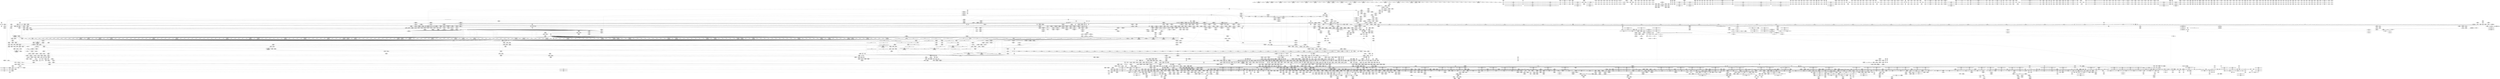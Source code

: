 digraph {
	CE0x558b4e0 [shape=record,shape=Mrecord,label="{CE0x558b4e0|24:_%struct.dentry*,_:_SCMRE_146,147_}"]
	CE0x7c09670 [shape=record,shape=Mrecord,label="{CE0x7c09670|tomoyo_domain:tmp4|security/tomoyo/common.h,1205|*SummSink*}"]
	CE0x6734140 [shape=record,shape=Mrecord,label="{CE0x6734140|i64*_getelementptr_inbounds_(_5_x_i64_,_5_x_i64_*___llvm_gcov_ctr28130,_i64_0,_i64_4)|*Constant*|*SummSource*}"]
	CE0x53e9cf0 [shape=record,shape=Mrecord,label="{CE0x53e9cf0|VOIDTB_TE_array:_GCR_.str3117_private_unnamed_addr_constant_5_x_i8_c_0%lo_00_,_align_1:_elem_0:default:}"]
	CE0x557df80 [shape=record,shape=Mrecord,label="{CE0x557df80|i64*_getelementptr_inbounds_(_31_x_i64_,_31_x_i64_*___llvm_gcov_ctr43150,_i64_0,_i64_28)|*Constant*|*SummSource*}"]
	CE0x7e8be90 [shape=record,shape=Mrecord,label="{CE0x7e8be90|i64*_getelementptr_inbounds_(_4_x_i64_,_4_x_i64_*___llvm_gcov_ctr24,_i64_0,_i64_3)|*Constant*|*SummSink*}"]
	CE0x67a0940 [shape=record,shape=Mrecord,label="{CE0x67a0940|rcu_lock_release:__here|*SummSource*}"]
	CE0x5571170 [shape=record,shape=Mrecord,label="{CE0x5571170|24:_%struct.dentry*,_:_SCMRE_113,114_}"]
	CE0x552eb30 [shape=record,shape=Mrecord,label="{CE0x552eb30|i64_7|*Constant*}"]
	CE0x7d2dcc0 [shape=record,shape=Mrecord,label="{CE0x7d2dcc0|tomoyo_fill_path_info:is_dir|security/tomoyo/util.c,667}"]
	CE0x64e0b00 [shape=record,shape=Mrecord,label="{CE0x64e0b00|0:_%struct.tomoyo_obj_info*,_24:_%struct.tomoyo_path_info*,_32:_i64,_40:_i8,_72:_i8,_76:_i8,_:_SCMRE_28,29_}"]
	CE0x6335730 [shape=record,shape=Mrecord,label="{CE0x6335730|_ret_void|*SummSource*}"]
	CE0x4830aa0 [shape=record,shape=Mrecord,label="{CE0x4830aa0|0:_i8*,_array:_GCRE_tomoyo_mac_keywords_external_constant_42_x_i8*_:_elem_27::|security/tomoyo/file.c,233}"]
	CE0x65deb70 [shape=record,shape=Mrecord,label="{CE0x65deb70|tomoyo_get_realpath:bb|*SummSource*}"]
	CE0x65d2bf0 [shape=record,shape=Mrecord,label="{CE0x65d2bf0|rcu_lock_release:tmp1|*SummSource*}"]
	CE0x45a9070 [shape=record,shape=Mrecord,label="{CE0x45a9070|i8*_getelementptr_inbounds_(_25_x_i8_,_25_x_i8_*_.str12,_i32_0,_i32_0)|*Constant*|*SummSource*}"]
	CE0x66b4140 [shape=record,shape=Mrecord,label="{CE0x66b4140|tomoyo_const_part_length:if.then27}"]
	CE0x7e89660 [shape=record,shape=Mrecord,label="{CE0x7e89660|GLOBAL:srcu_read_lock|*Constant*|*SummSink*}"]
	CE0x6463d40 [shape=record,shape=Mrecord,label="{CE0x6463d40|i32_6|*Constant*}"]
	CE0x62e4590 [shape=record,shape=Mrecord,label="{CE0x62e4590|tomoyo_path_number_perm:tmp8|security/tomoyo/file.c,702|*SummSink*}"]
	CE0x48dd040 [shape=record,shape=Mrecord,label="{CE0x48dd040|_call_void_tomoyo_fill_path_info(%struct.tomoyo_path_info*_%buf)_#9,_!dbg_!38911|security/tomoyo/file.c,137}"]
	CE0x7c63560 [shape=record,shape=Mrecord,label="{CE0x7c63560|tomoyo_const_part_length:if.end|*SummSink*}"]
	CE0x6258c40 [shape=record,shape=Mrecord,label="{CE0x6258c40|__llvm_gcov_indirect_counter_increment114:pred|*SummSink*}"]
	CE0x540bac0 [shape=record,shape=Mrecord,label="{CE0x540bac0|24:_%struct.dentry*,_:_SCMRE_100,101_}"]
	CE0x553d7f0 [shape=record,shape=Mrecord,label="{CE0x553d7f0|tomoyo_audit_path_number_log:param|security/tomoyo/file.c,213|*SummSource*}"]
	CE0x6206ba0 [shape=record,shape=Mrecord,label="{CE0x6206ba0|i64*_getelementptr_inbounds_(_2_x_i64_,_2_x_i64_*___llvm_gcov_ctr53148,_i64_0,_i64_0)|*Constant*|*SummSource*}"]
	CE0x5454980 [shape=record,shape=Mrecord,label="{CE0x5454980|0:_%struct.tomoyo_obj_info*,_24:_%struct.tomoyo_path_info*,_32:_i64,_40:_i8,_72:_i8,_76:_i8,_:_SCMRE_73,74_|*MultipleSource*|security/tomoyo/file.c, 693|security/tomoyo/file.c,693|security/tomoyo/file.c,707|Function::tomoyo_init_request_info&Arg::r::}"]
	CE0x7e4cbd0 [shape=record,shape=Mrecord,label="{CE0x7e4cbd0|tomoyo_get_mode:if.then2}"]
	CE0x66cb070 [shape=record,shape=Mrecord,label="{CE0x66cb070|i32_4|*Constant*}"]
	CE0x5467450 [shape=record,shape=Mrecord,label="{CE0x5467450|_call_void_mcount()_#3}"]
	CE0x7c735a0 [shape=record,shape=Mrecord,label="{CE0x7c735a0|tomoyo_const_part_length:sw.bb9|*SummSource*}"]
	CE0x5566cd0 [shape=record,shape=Mrecord,label="{CE0x5566cd0|24:_%struct.dentry*,_:_SCMRE_56,57_}"]
	CE0x7c45220 [shape=record,shape=Mrecord,label="{CE0x7c45220|tomoyo_const_part_length:conv8|security/tomoyo/util.c,632|*SummSource*}"]
	CE0x577ef60 [shape=record,shape=Mrecord,label="{CE0x577ef60|i64*_getelementptr_inbounds_(_4_x_i64_,_4_x_i64_*___llvm_gcov_ctr33,_i64_0,_i64_2)|*Constant*}"]
	CE0x62169b0 [shape=record,shape=Mrecord,label="{CE0x62169b0|tomoyo_path_number_perm:tmp16|security/tomoyo/file.c,701|*SummSource*}"]
	CE0x62064f0 [shape=record,shape=Mrecord,label="{CE0x62064f0|rcu_lock_acquire:tmp3|*SummSink*}"]
	CE0x57b8840 [shape=record,shape=Mrecord,label="{CE0x57b8840|i32_78|*Constant*|*SummSource*}"]
	CE0x55cbec0 [shape=record,shape=Mrecord,label="{CE0x55cbec0|24:_%struct.dentry*,_:_SCMRE_201,202_}"]
	CE0x653e690 [shape=record,shape=Mrecord,label="{CE0x653e690|i64*_getelementptr_inbounds_(_31_x_i64_,_31_x_i64_*___llvm_gcov_ctr43150,_i64_0,_i64_4)|*Constant*}"]
	CE0x539a0c0 [shape=record,shape=Mrecord,label="{CE0x539a0c0|tomoyo_path_number_perm:tmp48|security/tomoyo/file.c,722|*SummSource*}"]
	CE0x7cf8160 [shape=record,shape=Mrecord,label="{CE0x7cf8160|i32_-1|*Constant*|*SummSource*}"]
	CE0x5426ce0 [shape=record,shape=Mrecord,label="{CE0x5426ce0|tomoyo_const_part_length:incdec.ptr10|security/tomoyo/util.c,640|*SummSink*}"]
	CE0x71eaec0 [shape=record,shape=Mrecord,label="{CE0x71eaec0|tomoyo_domain:tmp17|security/tomoyo/common.h,1205}"]
	CE0x62a37b0 [shape=record,shape=Mrecord,label="{CE0x62a37b0|tomoyo_audit_path_number_log:arrayidx|security/tomoyo/file.c,234|*SummSink*}"]
	CE0x7ceed20 [shape=record,shape=Mrecord,label="{CE0x7ceed20|tomoyo_read_unlock:entry}"]
	CE0x7c1bd90 [shape=record,shape=Mrecord,label="{CE0x7c1bd90|_call_void_mcount()_#3}"]
	CE0x63a4b50 [shape=record,shape=Mrecord,label="{CE0x63a4b50|tomoyo_path_number_perm:tmp25|security/tomoyo/file.c,708|*SummSource*}"]
	CE0x67a6300 [shape=record,shape=Mrecord,label="{CE0x67a6300|tomoyo_const_part_length:cmp12|security/tomoyo/util.c,641|*SummSource*}"]
	CE0x55cacb0 [shape=record,shape=Mrecord,label="{CE0x55cacb0|tomoyo_get_mode:tmp21|security/tomoyo/util.c,985|*SummSource*}"]
	CE0x54bc270 [shape=record,shape=Mrecord,label="{CE0x54bc270|tomoyo_domain:tmp|*SummSink*}"]
	CE0x4797cf0 [shape=record,shape=Mrecord,label="{CE0x4797cf0|tomoyo_print_ulong:call|security/tomoyo/util.c,240|*SummSink*}"]
	CE0x7e7ff40 [shape=record,shape=Mrecord,label="{CE0x7e7ff40|tomoyo_get_mode:arrayidx|security/tomoyo/util.c,981|*SummSource*}"]
	CE0x7b8ac20 [shape=record,shape=Mrecord,label="{CE0x7b8ac20|tomoyo_get_mode:if.then13}"]
	CE0x45a8890 [shape=record,shape=Mrecord,label="{CE0x45a8890|_ret_i32_%retval.0,_!dbg_!38957|security/tomoyo/util.c,652|*SummSink*}"]
	CE0x65bc470 [shape=record,shape=Mrecord,label="{CE0x65bc470|tomoyo_path_number_perm:filename|security/tomoyo/file.c,712|*SummSink*}"]
	CE0x557dd70 [shape=record,shape=Mrecord,label="{CE0x557dd70|tomoyo_const_part_length:tmp48|security/tomoyo/util.c,649|*SummSource*}"]
	CE0x613ad00 [shape=record,shape=Mrecord,label="{CE0x613ad00|128:_i8*,_1208:_%struct.file*,_:_CMRE_32,33_}"]
	CE0x577ee50 [shape=record,shape=Mrecord,label="{CE0x577ee50|_call_void_mcount()_#3|*SummSink*}"]
	CE0x61d1240 [shape=record,shape=Mrecord,label="{CE0x61d1240|tomoyo_domain:tmp6|security/tomoyo/common.h,1205|*SummSource*}"]
	CE0x63cd870 [shape=record,shape=Mrecord,label="{CE0x63cd870|tomoyo_print_ulong:tmp12|security/tomoyo/util.c,242|*SummSource*}"]
	CE0x64cd670 [shape=record,shape=Mrecord,label="{CE0x64cd670|tomoyo_const_part_length:add|security/tomoyo/util.c,634}"]
	CE0x7cc7690 [shape=record,shape=Mrecord,label="{CE0x7cc7690|tomoyo_audit_path_number_log:radix.0|*SummSource*}"]
	CE0x5466b60 [shape=record,shape=Mrecord,label="{CE0x5466b60|tomoyo_print_ulong:tmp2|security/tomoyo/util.c,239|*SummSink*}"]
	CE0x65d24b0 [shape=record,shape=Mrecord,label="{CE0x65d24b0|tomoyo_const_part_length:tmp12|security/tomoyo/util.c,626|*SummSource*}"]
	CE0x64039a0 [shape=record,shape=Mrecord,label="{CE0x64039a0|i32_51|*Constant*|*SummSink*}"]
	CE0x574d470 [shape=record,shape=Mrecord,label="{CE0x574d470|__llvm_gcov_indirect_counter_increment114:entry|*SummSource*}"]
	CE0x560f750 [shape=record,shape=Mrecord,label="{CE0x560f750|128:_i8*,_1208:_%struct.file*,_:_CMRE_56,64_|*MultipleSource*|security/tomoyo/common.h,1205|security/tomoyo/common.h,1205}"]
	CE0x5440900 [shape=record,shape=Mrecord,label="{CE0x5440900|GLOBAL:tomoyo_const_part_length|*Constant*}"]
	CE0x7c0cb20 [shape=record,shape=Mrecord,label="{CE0x7c0cb20|tomoyo_print_ulong:tmp27|security/tomoyo/util.c,247}"]
	CE0x47303a0 [shape=record,shape=Mrecord,label="{CE0x47303a0|tomoyo_const_part_length:cmp21|security/tomoyo/util.c,644|*SummSink*}"]
	CE0x63c48e0 [shape=record,shape=Mrecord,label="{CE0x63c48e0|tomoyo_init_request_info:tmp4|security/tomoyo/util.c,1004}"]
	CE0x62f46a0 [shape=record,shape=Mrecord,label="{CE0x62f46a0|tomoyo_audit_path_number_log:tmp2|security/tomoyo/file.c,213|*SummSource*}"]
	CE0x6417c50 [shape=record,shape=Mrecord,label="{CE0x6417c50|GLOBAL:full_name_hash|*Constant*}"]
	CE0x55aaa70 [shape=record,shape=Mrecord,label="{CE0x55aaa70|24:_%struct.dentry*,_:_SCMRE_179,180_}"]
	CE0x45a8a90 [shape=record,shape=Mrecord,label="{CE0x45a8a90|tomoyo_get_mode:if.end14}"]
	CE0x49cb9c0 [shape=record,shape=Mrecord,label="{CE0x49cb9c0|tomoyo_const_part_length:tmp45|security/tomoyo/util.c,645|*SummSink*}"]
	CE0x623f570 [shape=record,shape=Mrecord,label="{CE0x623f570|tomoyo_path_number_perm:if.end4|*SummSource*}"]
	CE0x6720e10 [shape=record,shape=Mrecord,label="{CE0x6720e10|i64_8|*Constant*}"]
	CE0x5440330 [shape=record,shape=Mrecord,label="{CE0x5440330|tomoyo_print_ulong:bb|*SummSink*}"]
	CE0x537f970 [shape=record,shape=Mrecord,label="{CE0x537f970|tomoyo_path_number_perm:tmp20|security/tomoyo/file.c,705}"]
	CE0x558ba40 [shape=record,shape=Mrecord,label="{CE0x558ba40|24:_%struct.dentry*,_:_SCMRE_152,153_}"]
	CE0x56973b0 [shape=record,shape=Mrecord,label="{CE0x56973b0|24:_%struct.dentry*,_:_SCMRE_488,496_|*MultipleSource*|Function::tomoyo_file_ioctl&Arg::file::|security/tomoyo/tomoyo.c,350}"]
	CE0x7e34500 [shape=record,shape=Mrecord,label="{CE0x7e34500|tomoyo_init_request_info:entry|*SummSink*}"]
	CE0x67cf230 [shape=record,shape=Mrecord,label="{CE0x67cf230|__llvm_gcov_indirect_counter_increment:tmp2}"]
	CE0x65e2af0 [shape=record,shape=Mrecord,label="{CE0x65e2af0|tomoyo_const_part_length:conv|security/tomoyo/util.c,626}"]
	CE0x63bea20 [shape=record,shape=Mrecord,label="{CE0x63bea20|GLOBAL:tomoyo_pn2mac|Global_var:tomoyo_pn2mac|*SummSink*}"]
	CE0x5543620 [shape=record,shape=Mrecord,label="{CE0x5543620|tomoyo_const_part_length:conv|security/tomoyo/util.c,626|*SummSource*}"]
	CE0x65ab910 [shape=record,shape=Mrecord,label="{CE0x65ab910|rcu_lock_release:tmp|*SummSource*}"]
	CE0x62eb760 [shape=record,shape=Mrecord,label="{CE0x62eb760|tomoyo_init_request_info:tmp7|security/tomoyo/util.c,1005|*SummSink*}"]
	CE0x664be20 [shape=record,shape=Mrecord,label="{CE0x664be20|tomoyo_domain:tmp8|security/tomoyo/common.h,1205|*SummSink*}"]
	CE0x6251760 [shape=record,shape=Mrecord,label="{CE0x6251760|tomoyo_get_mode:conv15|security/tomoyo/util.c,987}"]
	CE0x66525b0 [shape=record,shape=Mrecord,label="{CE0x66525b0|i64*_getelementptr_inbounds_(_12_x_i64_,_12_x_i64_*___llvm_gcov_ctr28,_i64_0,_i64_8)|*Constant*|*SummSource*}"]
	CE0x63311c0 [shape=record,shape=Mrecord,label="{CE0x63311c0|srcu_read_lock:entry|*SummSink*}"]
	CE0x65e2cb0 [shape=record,shape=Mrecord,label="{CE0x65e2cb0|tomoyo_const_part_length:tmp10|security/tomoyo/util.c,626|*SummSink*}"]
	CE0x620db40 [shape=record,shape=Mrecord,label="{CE0x620db40|tomoyo_path_number_perm:if.end22}"]
	CE0x4668950 [shape=record,shape=Mrecord,label="{CE0x4668950|24:_%struct.dentry*,_:_SCMRE_90,91_}"]
	CE0x7bb3310 [shape=record,shape=Mrecord,label="{CE0x7bb3310|0:_%struct.tomoyo_obj_info*,_24:_%struct.tomoyo_path_info*,_32:_i64,_40:_i8,_72:_i8,_76:_i8,_:_SCMRE_0,8_|*MultipleSource*|security/tomoyo/file.c, 693|security/tomoyo/file.c,693|security/tomoyo/file.c,707|Function::tomoyo_init_request_info&Arg::r::}"]
	CE0x618ab30 [shape=record,shape=Mrecord,label="{CE0x618ab30|0:_i8,_array:_GCRE_tomoyo_index2category_constant_39_x_i8_c_00_00_00_00_00_00_00_00_00_00_00_00_00_00_00_00_00_00_00_00_00_00_00_01_01_01_01_01_01_01_01_01_01_01_01_01_01_01_02_,_align_16:_elem_8::|security/tomoyo/util.c,983}"]
	CE0x6331300 [shape=record,shape=Mrecord,label="{CE0x6331300|GLOBAL:tomoyo_ss|Global_var:tomoyo_ss}"]
	CE0x62eae50 [shape=record,shape=Mrecord,label="{CE0x62eae50|i64*_getelementptr_inbounds_(_6_x_i64_,_6_x_i64_*___llvm_gcov_ctr25,_i64_0,_i64_0)|*Constant*|*SummSink*}"]
	CE0x7cc9500 [shape=record,shape=Mrecord,label="{CE0x7cc9500|tomoyo_path_number_perm:if.end}"]
	CE0x7be60c0 [shape=record,shape=Mrecord,label="{CE0x7be60c0|i64*_getelementptr_inbounds_(_14_x_i64_,_14_x_i64_*___llvm_gcov_ctr18115,_i64_0,_i64_12)|*Constant*}"]
	CE0x650a040 [shape=record,shape=Mrecord,label="{CE0x650a040|i64*_getelementptr_inbounds_(_2_x_i64_,_2_x_i64_*___llvm_gcov_ctr23,_i64_0,_i64_0)|*Constant*|*SummSink*}"]
	CE0x632f740 [shape=record,shape=Mrecord,label="{CE0x632f740|srcu_read_unlock:idx|Function::srcu_read_unlock&Arg::idx::|*SummSource*}"]
	CE0x561ea30 [shape=record,shape=Mrecord,label="{CE0x561ea30|24:_%struct.dentry*,_:_SCMRE_296,304_|*MultipleSource*|Function::tomoyo_file_ioctl&Arg::file::|security/tomoyo/tomoyo.c,350}"]
	CE0x7c80e00 [shape=record,shape=Mrecord,label="{CE0x7c80e00|i64*_getelementptr_inbounds_(_6_x_i64_,_6_x_i64_*___llvm_gcov_ctr25,_i64_0,_i64_5)|*Constant*}"]
	CE0x7e92ea0 [shape=record,shape=Mrecord,label="{CE0x7e92ea0|i32_64|*Constant*|*SummSource*}"]
	CE0x6392870 [shape=record,shape=Mrecord,label="{CE0x6392870|tomoyo_const_part_length:tmp13|security/tomoyo/util.c,626|*SummSource*}"]
	CE0x61a1280 [shape=record,shape=Mrecord,label="{CE0x61a1280|i32_1205|*Constant*|*SummSource*}"]
	CE0x553daf0 [shape=record,shape=Mrecord,label="{CE0x553daf0|tomoyo_read_unlock:tmp3|*SummSink*}"]
	CE0x6252040 [shape=record,shape=Mrecord,label="{CE0x6252040|tomoyo_get_mode:and|security/tomoyo/util.c,987|*SummSink*}"]
	CE0x54bbb00 [shape=record,shape=Mrecord,label="{CE0x54bbb00|srcu_read_lock:call|include/linux/srcu.h,220|*SummSink*}"]
	CE0x631df70 [shape=record,shape=Mrecord,label="{CE0x631df70|tomoyo_audit_path_number_log:buffer|security/tomoyo/file.c, 215|*SummSource*}"]
	CE0x54bbe60 [shape=record,shape=Mrecord,label="{CE0x54bbe60|GLOBAL:tomoyo_profile|*Constant*}"]
	CE0x658a510 [shape=record,shape=Mrecord,label="{CE0x658a510|i64_0|*Constant*}"]
	CE0x627cb50 [shape=record,shape=Mrecord,label="{CE0x627cb50|i64*_getelementptr_inbounds_(_31_x_i64_,_31_x_i64_*___llvm_gcov_ctr43150,_i64_0,_i64_16)|*Constant*}"]
	CE0x550cea0 [shape=record,shape=Mrecord,label="{CE0x550cea0|tomoyo_const_part_length:conv11|security/tomoyo/util.c,641|*SummSink*}"]
	CE0x5656700 [shape=record,shape=Mrecord,label="{CE0x5656700|tomoyo_get_mode:tmp22|security/tomoyo/util.c,986|*SummSource*}"]
	CE0x568dbe0 [shape=record,shape=Mrecord,label="{CE0x568dbe0|tomoyo_const_part_length:tmp26|security/tomoyo/util.c,641|*SummSource*}"]
	CE0x6250fd0 [shape=record,shape=Mrecord,label="{CE0x6250fd0|tomoyo_get_mode:tmp26|security/tomoyo/util.c,987|*SummSink*}"]
	CE0x553c1d0 [shape=record,shape=Mrecord,label="{CE0x553c1d0|_ret_void,_!dbg_!38908|include/linux/rcupdate.h,424}"]
	CE0x48856b0 [shape=record,shape=Mrecord,label="{CE0x48856b0|tomoyo_print_ulong:cmp11|security/tomoyo/util.c,243|*SummSink*}"]
	CE0x67a6e40 [shape=record,shape=Mrecord,label="{CE0x67a6e40|i64*_getelementptr_inbounds_(_11_x_i64_,_11_x_i64_*___llvm_gcov_ctr54147,_i64_0,_i64_10)|*Constant*|*SummSink*}"]
	CE0x45a8430 [shape=record,shape=Mrecord,label="{CE0x45a8430|tomoyo_get_mode:tmp8|security/tomoyo/util.c,979|*SummSink*}"]
	CE0x62fb4a0 [shape=record,shape=Mrecord,label="{CE0x62fb4a0|_call_void_srcu_read_unlock(%struct.srcu_struct*_tomoyo_ss,_i32_%idx)_#9,_!dbg_!38903|security/tomoyo/common.h,1109|*SummSource*}"]
	CE0x66d09c0 [shape=record,shape=Mrecord,label="{CE0x66d09c0|tomoyo_domain:entry}"]
	CE0x4999670 [shape=record,shape=Mrecord,label="{CE0x4999670|i64*_getelementptr_inbounds_(_2_x_i64_,_2_x_i64_*___llvm_gcov_ctr40189,_i64_0,_i64_0)|*Constant*|*SummSource*}"]
	CE0x53eb670 [shape=record,shape=Mrecord,label="{CE0x53eb670|i64*_getelementptr_inbounds_(_2_x_i64_,_2_x_i64_*___llvm_gcov_ctr31,_i64_0,_i64_0)|*Constant*|*SummSource*}"]
	CE0x7c2b7e0 [shape=record,shape=Mrecord,label="{CE0x7c2b7e0|0:_%struct.tomoyo_obj_info*,_24:_%struct.tomoyo_path_info*,_32:_i64,_40:_i8,_72:_i8,_76:_i8,_:_SCMRE_50,51_}"]
	CE0x62c6080 [shape=record,shape=Mrecord,label="{CE0x62c6080|_call_void_mcount()_#3}"]
	CE0x48dd2f0 [shape=record,shape=Mrecord,label="{CE0x48dd2f0|_call_void_tomoyo_fill_path_info(%struct.tomoyo_path_info*_%buf)_#9,_!dbg_!38911|security/tomoyo/file.c,137|*SummSink*}"]
	CE0x4798720 [shape=record,shape=Mrecord,label="{CE0x4798720|tomoyo_print_ulong:tmp12|security/tomoyo/util.c,242}"]
	CE0x482bad0 [shape=record,shape=Mrecord,label="{CE0x482bad0|tomoyo_fill_path_info:tmp5|security/tomoyo/util.c,667}"]
	CE0x5351250 [shape=record,shape=Mrecord,label="{CE0x5351250|i64_6|*Constant*}"]
	CE0x5318230 [shape=record,shape=Mrecord,label="{CE0x5318230|0:_i8,_array:_GCRE_tomoyo_index2category_constant_39_x_i8_c_00_00_00_00_00_00_00_00_00_00_00_00_00_00_00_00_00_00_00_00_00_00_00_01_01_01_01_01_01_01_01_01_01_01_01_01_01_01_02_,_align_16:_elem_26::|security/tomoyo/util.c,983}"]
	CE0x649b390 [shape=record,shape=Mrecord,label="{CE0x649b390|tomoyo_audit_path_number_log:tmp2|security/tomoyo/file.c,213}"]
	CE0x651f7a0 [shape=record,shape=Mrecord,label="{CE0x651f7a0|tomoyo_add_slash:buf|Function::tomoyo_add_slash&Arg::buf::}"]
	CE0x6394b10 [shape=record,shape=Mrecord,label="{CE0x6394b10|tomoyo_get_mode:tmp6|security/tomoyo/util.c,978|*SummSink*}"]
	CE0x4884ef0 [shape=record,shape=Mrecord,label="{CE0x4884ef0|rcu_lock_release:entry|*SummSink*}"]
	CE0x66a7c70 [shape=record,shape=Mrecord,label="{CE0x66a7c70|rcu_lock_acquire:__here|*SummSource*}"]
	CE0x61db260 [shape=record,shape=Mrecord,label="{CE0x61db260|tomoyo_path_number_perm:entry}"]
	CE0x549a050 [shape=record,shape=Mrecord,label="{CE0x549a050|tomoyo_audit_path_number_log:path_number|security/tomoyo/file.c,213|*SummSink*}"]
	CE0x6513c70 [shape=record,shape=Mrecord,label="{CE0x6513c70|tomoyo_path_number_perm:tmp6|security/tomoyo/file.c,695}"]
	CE0x553dc00 [shape=record,shape=Mrecord,label="{CE0x553dc00|_call_void_mcount()_#3}"]
	CE0x66ea180 [shape=record,shape=Mrecord,label="{CE0x66ea180|_call_void_mcount()_#3|*SummSource*}"]
	CE0x6240680 [shape=record,shape=Mrecord,label="{CE0x6240680|tomoyo_init_request_info:index|Function::tomoyo_init_request_info&Arg::index::|*SummSink*}"]
	CE0x5318cf0 [shape=record,shape=Mrecord,label="{CE0x5318cf0|0:_i8,_array:_GCRE_tomoyo_index2category_constant_39_x_i8_c_00_00_00_00_00_00_00_00_00_00_00_00_00_00_00_00_00_00_00_00_00_00_00_01_01_01_01_01_01_01_01_01_01_01_01_01_01_01_02_,_align_16:_elem_30::|security/tomoyo/util.c,983}"]
	CE0x6613df0 [shape=record,shape=Mrecord,label="{CE0x6613df0|i64**_getelementptr_inbounds_(_3_x_i64*_,_3_x_i64*_*___llvm_gcda_edge_table29,_i64_0,_i64_0)|*Constant*|*SummSource*}"]
	CE0x658a900 [shape=record,shape=Mrecord,label="{CE0x658a900|i64*_getelementptr_inbounds_(_2_x_i64_,_2_x_i64_*___llvm_gcov_ctr32,_i64_0,_i64_1)|*Constant*|*SummSource*}"]
	CE0x62440e0 [shape=record,shape=Mrecord,label="{CE0x62440e0|_call_void_lock_acquire(%struct.lockdep_map*_%map,_i32_0,_i32_0,_i32_2,_i32_0,_%struct.lockdep_map*_null,_i64_ptrtoint_(i8*_blockaddress(_rcu_lock_acquire,_%__here)_to_i64))_#9,_!dbg_!38907|include/linux/rcupdate.h,418|*SummSource*}"]
	CE0x542f220 [shape=record,shape=Mrecord,label="{CE0x542f220|tomoyo_path_number_perm:path1|security/tomoyo/file.c,694}"]
	CE0x653f690 [shape=record,shape=Mrecord,label="{CE0x653f690|tomoyo_const_part_length:sw.bb|*SummSink*}"]
	CE0x627cc00 [shape=record,shape=Mrecord,label="{CE0x627cc00|tomoyo_const_part_length:tmp22|security/tomoyo/util.c,634|*SummSource*}"]
	CE0x55006a0 [shape=record,shape=Mrecord,label="{CE0x55006a0|i32_39|*Constant*|*SummSource*}"]
	CE0x5571610 [shape=record,shape=Mrecord,label="{CE0x5571610|24:_%struct.dentry*,_:_SCMRE_119,120_}"]
	CE0x669a280 [shape=record,shape=Mrecord,label="{CE0x669a280|tomoyo_fill_path_info:name1|security/tomoyo/util.c,663}"]
	CE0x6530dc0 [shape=record,shape=Mrecord,label="{CE0x6530dc0|tomoyo_get_mode:idxprom|security/tomoyo/util.c,981}"]
	CE0x4973870 [shape=record,shape=Mrecord,label="{CE0x4973870|24:_%struct.dentry*,_:_SCMRE_77,78_}"]
	CE0x6720f90 [shape=record,shape=Mrecord,label="{CE0x6720f90|tomoyo_const_part_length:tmp15|security/tomoyo/util.c,627}"]
	CE0x6778ca0 [shape=record,shape=Mrecord,label="{CE0x6778ca0|tomoyo_domain:security|security/tomoyo/common.h,1205|*SummSource*}"]
	CE0x567a850 [shape=record,shape=Mrecord,label="{CE0x567a850|24:_%struct.dentry*,_:_SCMRE_400,401_}"]
	CE0x7edfd50 [shape=record,shape=Mrecord,label="{CE0x7edfd50|tomoyo_domain:tobool1|security/tomoyo/common.h,1205|*SummSink*}"]
	CE0x658d0e0 [shape=record,shape=Mrecord,label="{CE0x658d0e0|tomoyo_fill_path_info:hash|security/tomoyo/util.c,669|*SummSink*}"]
	CE0x64b6e60 [shape=record,shape=Mrecord,label="{CE0x64b6e60|i32_2|*Constant*}"]
	CE0x662b800 [shape=record,shape=Mrecord,label="{CE0x662b800|_call_void___llvm_gcov_indirect_counter_increment114(i32*___llvm_gcov_global_state_pred45,_i64**_getelementptr_inbounds_(_3_x_i64*_,_3_x_i64*_*___llvm_gcda_edge_table44,_i64_0,_i64_2)),_!dbg_!38930|security/tomoyo/util.c,640|*SummSource*}"]
	CE0x6714100 [shape=record,shape=Mrecord,label="{CE0x6714100|_ret_i32_%retval.0,_!dbg_!38935|security/tomoyo/util.c,988}"]
	CE0x46eeb80 [shape=record,shape=Mrecord,label="{CE0x46eeb80|GLOBAL:tomoyo_profile|*Constant*|*SummSink*}"]
	CE0x54669c0 [shape=record,shape=Mrecord,label="{CE0x54669c0|GLOBAL:__llvm_gcov_ctr18115|Global_var:__llvm_gcov_ctr18115}"]
	CE0x66b32c0 [shape=record,shape=Mrecord,label="{CE0x66b32c0|tomoyo_const_part_length:tmp10|security/tomoyo/util.c,626}"]
	CE0x6788f20 [shape=record,shape=Mrecord,label="{CE0x6788f20|tomoyo_path_number_perm:tmp36|security/tomoyo/file.c,717}"]
	CE0x7c80c80 [shape=record,shape=Mrecord,label="{CE0x7c80c80|i1_true|*Constant*|*SummSource*}"]
	CE0x61dcff0 [shape=record,shape=Mrecord,label="{CE0x61dcff0|tomoyo_get_realpath:path|Function::tomoyo_get_realpath&Arg::path::|*SummSink*}"]
	CE0x7c4cc40 [shape=record,shape=Mrecord,label="{CE0x7c4cc40|tomoyo_read_lock:bb|*SummSource*}"]
	CE0x5580570 [shape=record,shape=Mrecord,label="{CE0x5580570|tomoyo_print_ulong:conv2|security/tomoyo/util.c,240}"]
	CE0x6734c60 [shape=record,shape=Mrecord,label="{CE0x6734c60|tomoyo_fill_path_info:tmp12|security/tomoyo/util.c,667|*SummSource*}"]
	CE0x62737a0 [shape=record,shape=Mrecord,label="{CE0x62737a0|tomoyo_print_ulong:bb|*SummSource*}"]
	CE0x5449c30 [shape=record,shape=Mrecord,label="{CE0x5449c30|tomoyo_const_part_length:tmp31|security/tomoyo/util.c,641|*SummSink*}"]
	CE0x5488df0 [shape=record,shape=Mrecord,label="{CE0x5488df0|_call_void_mcount()_#3|*SummSource*}"]
	CE0x5677d40 [shape=record,shape=Mrecord,label="{CE0x5677d40|24:_%struct.dentry*,_:_SCMRE_403,404_}"]
	CE0x559aad0 [shape=record,shape=Mrecord,label="{CE0x559aad0|24:_%struct.dentry*,_:_SCMRE_166,167_}"]
	CE0x673f910 [shape=record,shape=Mrecord,label="{CE0x673f910|tomoyo_audit_path_number_log:entry|*SummSource*}"]
	CE0x64a2230 [shape=record,shape=Mrecord,label="{CE0x64a2230|tomoyo_add_slash:return|*SummSource*}"]
	CE0x7b5ef80 [shape=record,shape=Mrecord,label="{CE0x7b5ef80|0:_i8*,_array:_GCRE_tomoyo_mac_keywords_external_constant_42_x_i8*_:_elem_1::|security/tomoyo/file.c,233}"]
	CE0x7e89240 [shape=record,shape=Mrecord,label="{CE0x7e89240|tomoyo_path_number_perm:tmp2|security/tomoyo/file.c,693}"]
	CE0x46eeea0 [shape=record,shape=Mrecord,label="{CE0x46eeea0|tomoyo_fill_path_info:tmp12|security/tomoyo/util.c,667}"]
	CE0x7d6f8b0 [shape=record,shape=Mrecord,label="{CE0x7d6f8b0|i64*_getelementptr_inbounds_(_6_x_i64_,_6_x_i64_*___llvm_gcov_ctr25,_i64_0,_i64_4)|*Constant*|*SummSource*}"]
	CE0x537f630 [shape=record,shape=Mrecord,label="{CE0x537f630|i64_7|*Constant*|*SummSink*}"]
	CE0x67bcf60 [shape=record,shape=Mrecord,label="{CE0x67bcf60|tomoyo_path_number_perm:tmp37|security/tomoyo/file.c,717}"]
	CE0x7be75a0 [shape=record,shape=Mrecord,label="{CE0x7be75a0|GLOBAL:tomoyo_domain.__warned|Global_var:tomoyo_domain.__warned}"]
	CE0x6789080 [shape=record,shape=Mrecord,label="{CE0x6789080|i64_15|*Constant*}"]
	CE0x6588e60 [shape=record,shape=Mrecord,label="{CE0x6588e60|tomoyo_get_realpath:tmp12|security/tomoyo/file.c,156}"]
	CE0x7cc7160 [shape=record,shape=Mrecord,label="{CE0x7cc7160|i64*_getelementptr_inbounds_(_12_x_i64_,_12_x_i64_*___llvm_gcov_ctr28,_i64_0,_i64_11)|*Constant*}"]
	CE0x489c730 [shape=record,shape=Mrecord,label="{CE0x489c730|tomoyo_const_part_length:tmp4|security/tomoyo/util.c,624|*SummSource*}"]
	CE0x649af50 [shape=record,shape=Mrecord,label="{CE0x649af50|_call_void_mcount()_#3|*SummSource*}"]
	CE0x62c5db0 [shape=record,shape=Mrecord,label="{CE0x62c5db0|tomoyo_path_number_perm:tmp6|security/tomoyo/file.c,695}"]
	CE0x55cbb30 [shape=record,shape=Mrecord,label="{CE0x55cbb30|24:_%struct.dentry*,_:_SCMRE_198,199_}"]
	CE0x7d2d9b0 [shape=record,shape=Mrecord,label="{CE0x7d2d9b0|i32_3|*Constant*}"]
	CE0x7c45c10 [shape=record,shape=Mrecord,label="{CE0x7c45c10|tomoyo_const_part_length:tmp30|security/tomoyo/util.c,641|*SummSink*}"]
	CE0x66afda0 [shape=record,shape=Mrecord,label="{CE0x66afda0|i64*_getelementptr_inbounds_(_31_x_i64_,_31_x_i64_*___llvm_gcov_ctr43150,_i64_0,_i64_29)|*Constant*|*SummSink*}"]
	CE0x53eb390 [shape=record,shape=Mrecord,label="{CE0x53eb390|tomoyo_read_unlock:bb|*SummSink*}"]
	CE0x7d6f650 [shape=record,shape=Mrecord,label="{CE0x7d6f650|_ret_void,_!dbg_!38929|security/tomoyo/util.c,670|*SummSource*}"]
	CE0x640fcf0 [shape=record,shape=Mrecord,label="{CE0x640fcf0|GLOBAL:tomoyo_index2category|Global_var:tomoyo_index2category|*SummSource*}"]
	CE0x550c320 [shape=record,shape=Mrecord,label="{CE0x550c320|tomoyo_const_part_length:tmp16|security/tomoyo/util.c,627|*SummSource*}"]
	CE0x623ea80 [shape=record,shape=Mrecord,label="{CE0x623ea80|tomoyo_init_request_info:tmp3|security/tomoyo/util.c,1004|*SummSink*}"]
	CE0x65160f0 [shape=record,shape=Mrecord,label="{CE0x65160f0|tomoyo_path_number_perm:filename|security/tomoyo/file.c,712|*SummSource*}"]
	CE0x567a4c0 [shape=record,shape=Mrecord,label="{CE0x567a4c0|24:_%struct.dentry*,_:_SCMRE_397,398_}"]
	CE0x7c1e330 [shape=record,shape=Mrecord,label="{CE0x7c1e330|rcu_lock_acquire:map|Function::rcu_lock_acquire&Arg::map::}"]
	CE0x578e850 [shape=record,shape=Mrecord,label="{CE0x578e850|_ret_%struct.task_struct*_%tmp4,_!dbg_!38905|./arch/x86/include/asm/current.h,14}"]
	CE0x5570f90 [shape=record,shape=Mrecord,label="{CE0x5570f90|24:_%struct.dentry*,_:_SCMRE_111,112_}"]
	CE0x7d5f270 [shape=record,shape=Mrecord,label="{CE0x7d5f270|tomoyo_path_number_perm:tobool|security/tomoyo/file.c,702}"]
	CE0x618b190 [shape=record,shape=Mrecord,label="{CE0x618b190|tomoyo_get_mode:tmp1|*SummSink*}"]
	CE0x477e4c0 [shape=record,shape=Mrecord,label="{CE0x477e4c0|tomoyo_print_ulong:tmp7|security/tomoyo/util.c,240|*SummSink*}"]
	CE0x658aa80 [shape=record,shape=Mrecord,label="{CE0x658aa80|i64*_getelementptr_inbounds_(_2_x_i64_,_2_x_i64_*___llvm_gcov_ctr32,_i64_0,_i64_1)|*Constant*|*SummSink*}"]
	CE0x53c3870 [shape=record,shape=Mrecord,label="{CE0x53c3870|24:_%struct.dentry*,_:_SCMRE_49,50_}"]
	CE0x564a790 [shape=record,shape=Mrecord,label="{CE0x564a790|24:_%struct.dentry*,_:_SCMRE_328,336_|*MultipleSource*|Function::tomoyo_file_ioctl&Arg::file::|security/tomoyo/tomoyo.c,350}"]
	CE0x7e9b450 [shape=record,shape=Mrecord,label="{CE0x7e9b450|i32_2|*Constant*}"]
	CE0x66c2140 [shape=record,shape=Mrecord,label="{CE0x66c2140|__llvm_gcov_indirect_counter_increment:entry|*SummSource*}"]
	CE0x6316f10 [shape=record,shape=Mrecord,label="{CE0x6316f10|0:_%struct.tomoyo_obj_info*,_24:_%struct.tomoyo_path_info*,_32:_i64,_40:_i8,_72:_i8,_76:_i8,_:_SCMRE_24,25_}"]
	CE0x64e0c30 [shape=record,shape=Mrecord,label="{CE0x64e0c30|0:_%struct.tomoyo_obj_info*,_24:_%struct.tomoyo_path_info*,_32:_i64,_40:_i8,_72:_i8,_76:_i8,_:_SCMRE_29,30_}"]
	CE0x7e343a0 [shape=record,shape=Mrecord,label="{CE0x7e343a0|tomoyo_init_request_info:entry|*SummSource*}"]
	CE0x620cf90 [shape=record,shape=Mrecord,label="{CE0x620cf90|i64_2|*Constant*}"]
	CE0x4830560 [shape=record,shape=Mrecord,label="{CE0x4830560|0:_i8*,_array:_GCRE_tomoyo_mac_keywords_external_constant_42_x_i8*_:_elem_24::|security/tomoyo/file.c,233}"]
	CE0x667e5c0 [shape=record,shape=Mrecord,label="{CE0x667e5c0|tomoyo_print_ulong:conv17|security/tomoyo/util.c,246|*SummSink*}"]
	CE0x55120c0 [shape=record,shape=Mrecord,label="{CE0x55120c0|_ret_void,_!dbg_!38908|include/linux/rcupdate.h,424|*SummSource*}"]
	CE0x7efbb80 [shape=record,shape=Mrecord,label="{CE0x7efbb80|i64_2|*Constant*}"]
	CE0x56ab740 [shape=record,shape=Mrecord,label="{CE0x56ab740|tomoyo_init_request_info:tmp|*SummSource*}"]
	CE0x6699ca0 [shape=record,shape=Mrecord,label="{CE0x6699ca0|i32_1|*Constant*}"]
	CE0x636d090 [shape=record,shape=Mrecord,label="{CE0x636d090|tomoyo_domain:land.lhs.true2}"]
	CE0x54e00c0 [shape=record,shape=Mrecord,label="{CE0x54e00c0|tomoyo_audit_path_number_log:path_number7|security/tomoyo/file.c,235}"]
	CE0x62407f0 [shape=record,shape=Mrecord,label="{CE0x62407f0|_ret_i32_%conv6,_!dbg_!38926|security/tomoyo/util.c,1011}"]
	CE0x560ec10 [shape=record,shape=Mrecord,label="{CE0x560ec10|128:_i8*,_1208:_%struct.file*,_:_CMRE_44,45_}"]
	CE0x7ef7a90 [shape=record,shape=Mrecord,label="{CE0x7ef7a90|srcu_read_unlock:tmp|*SummSink*}"]
	CE0x4693f30 [shape=record,shape=Mrecord,label="{CE0x4693f30|i64_1|*Constant*}"]
	CE0x54a5b90 [shape=record,shape=Mrecord,label="{CE0x54a5b90|i64*_getelementptr_inbounds_(_6_x_i64_,_6_x_i64_*___llvm_gcov_ctr26,_i64_0,_i64_5)|*Constant*|*SummSource*}"]
	CE0x7cc8ce0 [shape=record,shape=Mrecord,label="{CE0x7cc8ce0|%struct.tomoyo_domain_info*_null|*Constant*|*SummSource*}"]
	CE0x621cf60 [shape=record,shape=Mrecord,label="{CE0x621cf60|tomoyo_const_part_length:bb|*SummSink*}"]
	CE0x67a6d90 [shape=record,shape=Mrecord,label="{CE0x67a6d90|i64*_getelementptr_inbounds_(_11_x_i64_,_11_x_i64_*___llvm_gcov_ctr54147,_i64_0,_i64_10)|*Constant*|*SummSource*}"]
	CE0x7d5e7d0 [shape=record,shape=Mrecord,label="{CE0x7d5e7d0|i64*_getelementptr_inbounds_(_5_x_i64_,_5_x_i64_*___llvm_gcov_ctr32134,_i64_0,_i64_3)|*Constant*}"]
	CE0x53a3d90 [shape=record,shape=Mrecord,label="{CE0x53a3d90|i32_0|*Constant*|*SummSource*}"]
	CE0x621d060 [shape=record,shape=Mrecord,label="{CE0x621d060|GLOBAL:lock_acquire|*Constant*}"]
	CE0x61dacd0 [shape=record,shape=Mrecord,label="{CE0x61dacd0|tomoyo_file_ioctl:conv|security/tomoyo/tomoyo.c,350|*SummSink*}"]
	CE0x666bc60 [shape=record,shape=Mrecord,label="{CE0x666bc60|tomoyo_fill_path_info:tmp5|security/tomoyo/util.c,667|*SummSink*}"]
	CE0x46ef490 [shape=record,shape=Mrecord,label="{CE0x46ef490|i64*_getelementptr_inbounds_(_12_x_i64_,_12_x_i64_*___llvm_gcov_ctr31133,_i64_0,_i64_6)|*Constant*}"]
	CE0x5422590 [shape=record,shape=Mrecord,label="{CE0x5422590|tomoyo_get_mode:tmp17|security/tomoyo/util.c,983}"]
	CE0x7cd82c0 [shape=record,shape=Mrecord,label="{CE0x7cd82c0|tomoyo_audit_path_number_log:tmp11|security/tomoyo/file.c,231}"]
	CE0x6734710 [shape=record,shape=Mrecord,label="{CE0x6734710|tomoyo_fill_path_info:tmp11|security/tomoyo/util.c,667|*SummSink*}"]
	CE0x497f3d0 [shape=record,shape=Mrecord,label="{CE0x497f3d0|tomoyo_file_ioctl:bb|*SummSource*}"]
	CE0x62165e0 [shape=record,shape=Mrecord,label="{CE0x62165e0|tomoyo_get_realpath:tmp8|security/tomoyo/file.c,152|*SummSink*}"]
	CE0x71e1280 [shape=record,shape=Mrecord,label="{CE0x71e1280|tomoyo_const_part_length:while.end}"]
	CE0x62cbb90 [shape=record,shape=Mrecord,label="{CE0x62cbb90|i64*_getelementptr_inbounds_(_31_x_i64_,_31_x_i64_*___llvm_gcov_ctr43150,_i64_0,_i64_0)|*Constant*|*SummSource*}"]
	CE0x651f9b0 [shape=record,shape=Mrecord,label="{CE0x651f9b0|tomoyo_add_slash:buf|Function::tomoyo_add_slash&Arg::buf::|*SummSource*}"]
	CE0x541d970 [shape=record,shape=Mrecord,label="{CE0x541d970|tomoyo_add_slash:bb|*SummSource*}"]
	CE0x47557c0 [shape=record,shape=Mrecord,label="{CE0x47557c0|tomoyo_fill_path_info:conv4|security/tomoyo/util.c,667}"]
	CE0x481e110 [shape=record,shape=Mrecord,label="{CE0x481e110|0:_i8*,_array:_GCRE_tomoyo_mac_keywords_external_constant_42_x_i8*_:_elem_15::|security/tomoyo/file.c,233}"]
	CE0x55bec20 [shape=record,shape=Mrecord,label="{CE0x55bec20|24:_%struct.dentry*,_:_SCMRE_191,192_}"]
	CE0x63be010 [shape=record,shape=Mrecord,label="{CE0x63be010|0:_%struct.tomoyo_obj_info*,_24:_%struct.tomoyo_path_info*,_32:_i64,_40:_i8,_72:_i8,_76:_i8,_:_SCMRE_32,33_}"]
	CE0x475ea00 [shape=record,shape=Mrecord,label="{CE0x475ea00|i64*_getelementptr_inbounds_(_2_x_i64_,_2_x_i64_*___llvm_gcov_ctr53148,_i64_0,_i64_0)|*Constant*}"]
	CE0x61ea1c0 [shape=record,shape=Mrecord,label="{CE0x61ea1c0|tomoyo_path_number_perm:buf|security/tomoyo/file.c, 698}"]
	CE0x55776a0 [shape=record,shape=Mrecord,label="{CE0x55776a0|24:_%struct.dentry*,_:_SCMRE_504,512_|*MultipleSource*|Function::tomoyo_file_ioctl&Arg::file::|security/tomoyo/tomoyo.c,350}"]
	CE0x62ca3a0 [shape=record,shape=Mrecord,label="{CE0x62ca3a0|_call_void___llvm_gcov_indirect_counter_increment114(i32*___llvm_gcov_global_state_pred45,_i64**_getelementptr_inbounds_(_3_x_i64*_,_3_x_i64*_*___llvm_gcda_edge_table44,_i64_0,_i64_1)),_!dbg_!38927|security/tomoyo/util.c,634}"]
	CE0x6403bf0 [shape=record,shape=Mrecord,label="{CE0x6403bf0|i32_49|*Constant*|*SummSource*}"]
	CE0x47f0280 [shape=record,shape=Mrecord,label="{CE0x47f0280|tomoyo_audit_path_number_log:tmp13|security/tomoyo/file.c,234|*SummSink*}"]
	CE0x7e80620 [shape=record,shape=Mrecord,label="{CE0x7e80620|_ret_void,_!dbg_!38908|include/linux/rcupdate.h,419}"]
	CE0x4732ff0 [shape=record,shape=Mrecord,label="{CE0x4732ff0|srcu_read_lock:tmp1}"]
	CE0x6261ec0 [shape=record,shape=Mrecord,label="{CE0x6261ec0|tomoyo_init_request_info:tobool|security/tomoyo/util.c,1004|*SummSource*}"]
	CE0x71ea580 [shape=record,shape=Mrecord,label="{CE0x71ea580|0:_i8,_array:_GCRE_tomoyo_index2category_constant_39_x_i8_c_00_00_00_00_00_00_00_00_00_00_00_00_00_00_00_00_00_00_00_00_00_00_00_01_01_01_01_01_01_01_01_01_01_01_01_01_01_01_02_,_align_16:_elem_11::|security/tomoyo/util.c,983}"]
	CE0x67ba4b0 [shape=record,shape=Mrecord,label="{CE0x67ba4b0|tomoyo_fill_path_info:call|security/tomoyo/util.c,664}"]
	CE0x5477120 [shape=record,shape=Mrecord,label="{CE0x5477120|i64_2|*Constant*}"]
	CE0x540db90 [shape=record,shape=Mrecord,label="{CE0x540db90|24:_%struct.dentry*,_:_SCMRE_97,98_}"]
	CE0x657cc00 [shape=record,shape=Mrecord,label="{CE0x657cc00|tomoyo_const_part_length:tmp14|security/tomoyo/util.c,626|*SummSink*}"]
	CE0x7e14080 [shape=record,shape=Mrecord,label="{CE0x7e14080|tomoyo_path_number_perm:cleanup|*SummSink*}"]
	CE0x6652c10 [shape=record,shape=Mrecord,label="{CE0x6652c10|_call_void_mcount()_#3|*SummSource*}"]
	CE0x56572e0 [shape=record,shape=Mrecord,label="{CE0x56572e0|tomoyo_get_mode:tmp23|security/tomoyo/util.c,986|*SummSink*}"]
	CE0x7c0d3a0 [shape=record,shape=Mrecord,label="{CE0x7c0d3a0|srcu_read_unlock:bb}"]
	CE0x6556c70 [shape=record,shape=Mrecord,label="{CE0x6556c70|tomoyo_domain:tobool|security/tomoyo/common.h,1205}"]
	CE0x7ce7310 [shape=record,shape=Mrecord,label="{CE0x7ce7310|tomoyo_path_number_perm:idxprom|security/tomoyo/file.c,701|*SummSink*}"]
	CE0x6422600 [shape=record,shape=Mrecord,label="{CE0x6422600|tomoyo_path_number_perm:tmp52|security/tomoyo/file.c,724|*SummSink*}"]
	CE0x558bb70 [shape=record,shape=Mrecord,label="{CE0x558bb70|24:_%struct.dentry*,_:_SCMRE_153,154_}"]
	CE0x7e33d10 [shape=record,shape=Mrecord,label="{CE0x7e33d10|tomoyo_path_number_perm:tmp6|security/tomoyo/file.c,695|*SummSource*}"]
	CE0x65bc9f0 [shape=record,shape=Mrecord,label="{CE0x65bc9f0|tomoyo_path_number_perm:param12|security/tomoyo/file.c,713|*SummSource*}"]
	CE0x659b5e0 [shape=record,shape=Mrecord,label="{CE0x659b5e0|tomoyo_fill_path_info:entry|*SummSink*}"]
	CE0x6251ed0 [shape=record,shape=Mrecord,label="{CE0x6251ed0|tomoyo_get_mode:retval.0}"]
	CE0x5462770 [shape=record,shape=Mrecord,label="{CE0x5462770|24:_%struct.dentry*,_:_SCMRE_68,69_}"]
	CE0x7ef1a00 [shape=record,shape=Mrecord,label="{CE0x7ef1a00|tomoyo_path_number_perm:tmp47|security/tomoyo/file.c,722}"]
	CE0x7efc7c0 [shape=record,shape=Mrecord,label="{CE0x7efc7c0|__llvm_gcov_indirect_counter_increment114:entry|*SummSink*}"]
	CE0x488c2e0 [shape=record,shape=Mrecord,label="{CE0x488c2e0|tomoyo_fill_path_info:arrayidx|security/tomoyo/util.c,667}"]
	CE0x541e740 [shape=record,shape=Mrecord,label="{CE0x541e740|tomoyo_get_mode:add|security/tomoyo/util.c,984}"]
	CE0x659c460 [shape=record,shape=Mrecord,label="{CE0x659c460|tomoyo_add_slash:tmp8|security/tomoyo/file.c,132|*SummSource*}"]
	CE0x7e13ec0 [shape=record,shape=Mrecord,label="{CE0x7e13ec0|i64*_getelementptr_inbounds_(_2_x_i64_,_2_x_i64_*___llvm_gcov_ctr31,_i64_0,_i64_1)|*Constant*}"]
	CE0x7baf9f0 [shape=record,shape=Mrecord,label="{CE0x7baf9f0|i64*_getelementptr_inbounds_(_2_x_i64_,_2_x_i64_*___llvm_gcov_ctr22,_i64_0,_i64_1)|*Constant*}"]
	CE0x7ea9ab0 [shape=record,shape=Mrecord,label="{CE0x7ea9ab0|0:_%struct.tomoyo_obj_info*,_24:_%struct.tomoyo_path_info*,_32:_i64,_40:_i8,_72:_i8,_76:_i8,_:_SCMRE_58,59_}"]
	CE0x7be6cb0 [shape=record,shape=Mrecord,label="{CE0x7be6cb0|tomoyo_get_mode:return}"]
	CE0x66e1d40 [shape=record,shape=Mrecord,label="{CE0x66e1d40|i64*_getelementptr_inbounds_(_5_x_i64_,_5_x_i64_*___llvm_gcov_ctr32134,_i64_0,_i64_4)|*Constant*|*SummSink*}"]
	CE0x631fdf0 [shape=record,shape=Mrecord,label="{CE0x631fdf0|tomoyo_path_number_perm:tmp24|security/tomoyo/file.c,706|*SummSource*}"]
	CE0x55718e0 [shape=record,shape=Mrecord,label="{CE0x55718e0|24:_%struct.dentry*,_:_SCMRE_132,136_|*MultipleSource*|Function::tomoyo_file_ioctl&Arg::file::|security/tomoyo/tomoyo.c,350}"]
	CE0x7c62850 [shape=record,shape=Mrecord,label="{CE0x7c62850|i64*_getelementptr_inbounds_(_4_x_i64_,_4_x_i64_*___llvm_gcov_ctr24,_i64_0,_i64_0)|*Constant*|*SummSink*}"]
	CE0x46c3be0 [shape=record,shape=Mrecord,label="{CE0x46c3be0|tomoyo_add_slash:tmp11|*LoadInst*|security/tomoyo/file.c,136|*SummSink*}"]
	CE0x6704b80 [shape=record,shape=Mrecord,label="{CE0x6704b80|tomoyo_path_number_perm:if.then|*SummSource*}"]
	CE0x67b9ce0 [shape=record,shape=Mrecord,label="{CE0x67b9ce0|tomoyo_print_ulong:if.then|*SummSink*}"]
	CE0x539a790 [shape=record,shape=Mrecord,label="{CE0x539a790|i64*_getelementptr_inbounds_(_22_x_i64_,_22_x_i64_*___llvm_gcov_ctr9,_i64_0,_i64_20)|*Constant*}"]
	CE0x66043b0 [shape=record,shape=Mrecord,label="{CE0x66043b0|tomoyo_get_mode:entry}"]
	CE0x621d0d0 [shape=record,shape=Mrecord,label="{CE0x621d0d0|GLOBAL:lock_acquire|*Constant*|*SummSink*}"]
	CE0x7ef1250 [shape=record,shape=Mrecord,label="{CE0x7ef1250|i64_18|*Constant*|*SummSink*}"]
	CE0x67ac760 [shape=record,shape=Mrecord,label="{CE0x67ac760|tomoyo_get_mode:tmp11|security/tomoyo/util.c,982|*SummSource*}"]
	CE0x55b7570 [shape=record,shape=Mrecord,label="{CE0x55b7570|rcu_lock_acquire:tmp2|*SummSource*}"]
	CE0x7cd8520 [shape=record,shape=Mrecord,label="{CE0x7cd8520|tomoyo_audit_path_number_log:tmp11|security/tomoyo/file.c,231|*SummSink*}"]
	CE0x654f4c0 [shape=record,shape=Mrecord,label="{CE0x654f4c0|tomoyo_path_number_perm:operation|security/tomoyo/file.c,711|*SummSource*}"]
	CE0x66ca630 [shape=record,shape=Mrecord,label="{CE0x66ca630|i64*_getelementptr_inbounds_(_6_x_i64_,_6_x_i64_*___llvm_gcov_ctr25,_i64_0,_i64_5)|*Constant*|*SummSink*}"]
	CE0x61929b0 [shape=record,shape=Mrecord,label="{CE0x61929b0|tomoyo_fill_path_info:tmp9|security/tomoyo/util.c,667}"]
	CE0x62f4900 [shape=record,shape=Mrecord,label="{CE0x62f4900|tomoyo_audit_path_number_log:tmp3|security/tomoyo/file.c,215}"]
	CE0x6463fc0 [shape=record,shape=Mrecord,label="{CE0x6463fc0|tomoyo_get_mode:arrayidx|security/tomoyo/util.c,981}"]
	CE0x5548170 [shape=record,shape=Mrecord,label="{CE0x5548170|rcu_lock_release:indirectgoto|*SummSink*}"]
	CE0x62e4350 [shape=record,shape=Mrecord,label="{CE0x62e4350|i64_0|*Constant*}"]
	CE0x66c2270 [shape=record,shape=Mrecord,label="{CE0x66c2270|tomoyo_audit_path_number_log:operation|security/tomoyo/file.c,213|*SummSource*}"]
	CE0x4732a50 [shape=record,shape=Mrecord,label="{CE0x4732a50|0:_i8*,_array:_GCRE_tomoyo_mac_keywords_external_constant_42_x_i8*_:_elem_3::|security/tomoyo/file.c,233}"]
	CE0x660d4b0 [shape=record,shape=Mrecord,label="{CE0x660d4b0|i64*_getelementptr_inbounds_(_11_x_i64_,_11_x_i64_*___llvm_gcov_ctr54147,_i64_0,_i64_1)|*Constant*|*SummSource*}"]
	CE0x530e2e0 [shape=record,shape=Mrecord,label="{CE0x530e2e0|tomoyo_print_ulong:tmp9|security/tomoyo/util.c,241|*SummSink*}"]
	CE0x4678700 [shape=record,shape=Mrecord,label="{CE0x4678700|tomoyo_get_realpath:tmp10|security/tomoyo/file.c,155}"]
	CE0x61416c0 [shape=record,shape=Mrecord,label="{CE0x61416c0|128:_i8*,_1208:_%struct.file*,_:_CMRE_136,144_|*MultipleSource*|security/tomoyo/common.h,1205|security/tomoyo/common.h,1205}"]
	CE0x54ac340 [shape=record,shape=Mrecord,label="{CE0x54ac340|tomoyo_audit_path_number_log:sw.epilog}"]
	CE0x543fbc0 [shape=record,shape=Mrecord,label="{CE0x543fbc0|tomoyo_print_ulong:tmp5|security/tomoyo/util.c,239|*SummSource*}"]
	CE0x63516d0 [shape=record,shape=Mrecord,label="{CE0x63516d0|tomoyo_const_part_length:tmp37|security/tomoyo/util.c,644|*SummSource*}"]
	CE0x5548240 [shape=record,shape=Mrecord,label="{CE0x5548240|rcu_lock_release:indirectgoto}"]
	CE0x7ef1410 [shape=record,shape=Mrecord,label="{CE0x7ef1410|i64*_getelementptr_inbounds_(_22_x_i64_,_22_x_i64_*___llvm_gcov_ctr9,_i64_0,_i64_19)|*Constant*}"]
	CE0x5467970 [shape=record,shape=Mrecord,label="{CE0x5467970|tomoyo_print_ulong:cmp11|security/tomoyo/util.c,243|*SummSource*}"]
	CE0x55022e0 [shape=record,shape=Mrecord,label="{CE0x55022e0|tomoyo_const_part_length:tmp43|security/tomoyo/util.c,644|*SummSink*}"]
	CE0x4733460 [shape=record,shape=Mrecord,label="{CE0x4733460|0:_i8*,_array:_GCRE_tomoyo_mac_keywords_external_constant_42_x_i8*_:_elem_4::|security/tomoyo/file.c,233}"]
	CE0x54abf90 [shape=record,shape=Mrecord,label="{CE0x54abf90|tomoyo_add_slash:tmp13|security/tomoyo/file.c,138|*SummSource*}"]
	CE0x651fa50 [shape=record,shape=Mrecord,label="{CE0x651fa50|tomoyo_add_slash:buf|Function::tomoyo_add_slash&Arg::buf::|*SummSink*}"]
	CE0x7ee3a30 [shape=record,shape=Mrecord,label="{CE0x7ee3a30|i64_18|*Constant*}"]
	CE0x663cb30 [shape=record,shape=Mrecord,label="{CE0x663cb30|i32_10|*Constant*|*SummSource*}"]
	CE0x577eb20 [shape=record,shape=Mrecord,label="{CE0x577eb20|tomoyo_const_part_length:tmp35|security/tomoyo/util.c,643}"]
	CE0x537ff40 [shape=record,shape=Mrecord,label="{CE0x537ff40|24:_%struct.dentry*,_:_SCMRE_65,66_}"]
	CE0x5677af0 [shape=record,shape=Mrecord,label="{CE0x5677af0|24:_%struct.dentry*,_:_SCMRE_401,402_}"]
	CE0x7c5da20 [shape=record,shape=Mrecord,label="{CE0x7c5da20|tomoyo_get_realpath:tmp1|*SummSink*}"]
	CE0x5454600 [shape=record,shape=Mrecord,label="{CE0x5454600|0:_%struct.tomoyo_obj_info*,_24:_%struct.tomoyo_path_info*,_32:_i64,_40:_i8,_72:_i8,_76:_i8,_:_SCMRE_64,72_|*MultipleSource*|security/tomoyo/file.c, 693|security/tomoyo/file.c,693|security/tomoyo/file.c,707|Function::tomoyo_init_request_info&Arg::r::}"]
	CE0x623f180 [shape=record,shape=Mrecord,label="{CE0x623f180|tomoyo_init_request_info:tmp9|security/tomoyo/util.c,1006}"]
	CE0x49df200 [shape=record,shape=Mrecord,label="{CE0x49df200|tomoyo_path_number_perm:number|Function::tomoyo_path_number_perm&Arg::number::|*SummSink*}"]
	CE0x6216a70 [shape=record,shape=Mrecord,label="{CE0x6216a70|tomoyo_path_number_perm:tmp16|security/tomoyo/file.c,701|*SummSink*}"]
	CE0x55aa480 [shape=record,shape=Mrecord,label="{CE0x55aa480|24:_%struct.dentry*,_:_SCMRE_174,175_}"]
	CE0x623e930 [shape=record,shape=Mrecord,label="{CE0x623e930|tomoyo_init_request_info:tmp3|security/tomoyo/util.c,1004}"]
	CE0x544a0d0 [shape=record,shape=Mrecord,label="{CE0x544a0d0|tomoyo_const_part_length:tmp32|security/tomoyo/util.c,641|*SummSink*}"]
	CE0x620d320 [shape=record,shape=Mrecord,label="{CE0x620d320|tomoyo_path_number_perm:do.end|*SummSource*}"]
	CE0x66a7b10 [shape=record,shape=Mrecord,label="{CE0x66a7b10|rcu_lock_acquire:__here|*SummSink*}"]
	CE0x465ff90 [shape=record,shape=Mrecord,label="{CE0x465ff90|tomoyo_fill_path_info:conv4|security/tomoyo/util.c,667|*SummSink*}"]
	CE0x49df190 [shape=record,shape=Mrecord,label="{CE0x49df190|tomoyo_path_number_perm:number|Function::tomoyo_path_number_perm&Arg::number::|*SummSource*}"]
	CE0x6531870 [shape=record,shape=Mrecord,label="{CE0x6531870|tomoyo_get_mode:idxprom3|security/tomoyo/util.c,983|*SummSink*}"]
	CE0x66d0470 [shape=record,shape=Mrecord,label="{CE0x66d0470|tomoyo_add_slash:tmp6|security/tomoyo/file.c,131|*SummSource*}"]
	CE0x631ff80 [shape=record,shape=Mrecord,label="{CE0x631ff80|tomoyo_path_number_perm:tmp24|security/tomoyo/file.c,706|*SummSink*}"]
	CE0x5462440 [shape=record,shape=Mrecord,label="{CE0x5462440|i8_0|*Constant*|*SummSource*}"]
	CE0x480a030 [shape=record,shape=Mrecord,label="{CE0x480a030|0:_i8*,_array:_GCRE_tomoyo_mac_keywords_external_constant_42_x_i8*_:_elem_13::|security/tomoyo/file.c,233}"]
	CE0x7d5ece0 [shape=record,shape=Mrecord,label="{CE0x7d5ece0|i64_3|*Constant*|*SummSink*}"]
	CE0x663c5c0 [shape=record,shape=Mrecord,label="{CE0x663c5c0|i32_8|*Constant*}"]
	CE0x7d5ec00 [shape=record,shape=Mrecord,label="{CE0x7d5ec00|i64_3|*Constant*}"]
	CE0x633efe0 [shape=record,shape=Mrecord,label="{CE0x633efe0|tomoyo_add_slash:entry}"]
	CE0x54a5f40 [shape=record,shape=Mrecord,label="{CE0x54a5f40|tomoyo_add_slash:tmp12|security/tomoyo/file.c,138}"]
	CE0x636cd70 [shape=record,shape=Mrecord,label="{CE0x636cd70|_ret_void,_!dbg_!38907|include/linux/srcu.h,238|*SummSource*}"]
	CE0x6779980 [shape=record,shape=Mrecord,label="{CE0x6779980|tomoyo_domain:tmp21|security/tomoyo/common.h,1205|*SummSink*}"]
	CE0x63d8d80 [shape=record,shape=Mrecord,label="{CE0x63d8d80|tomoyo_path_number_perm:tmp28|security/tomoyo/file.c,708|*SummSource*}"]
	CE0x481e650 [shape=record,shape=Mrecord,label="{CE0x481e650|0:_i8*,_array:_GCRE_tomoyo_mac_keywords_external_constant_42_x_i8*_:_elem_18::|security/tomoyo/file.c,233}"]
	CE0x7bc1310 [shape=record,shape=Mrecord,label="{CE0x7bc1310|0:_i8,_array:_GCRE_tomoyo_index2category_constant_39_x_i8_c_00_00_00_00_00_00_00_00_00_00_00_00_00_00_00_00_00_00_00_00_00_00_00_01_01_01_01_01_01_01_01_01_01_01_01_01_01_01_02_,_align_16:_elem_15::|security/tomoyo/util.c,983}"]
	CE0x564a400 [shape=record,shape=Mrecord,label="{CE0x564a400|24:_%struct.dentry*,_:_SCMRE_319,320_}"]
	CE0x4830720 [shape=record,shape=Mrecord,label="{CE0x4830720|0:_i8*,_array:_GCRE_tomoyo_mac_keywords_external_constant_42_x_i8*_:_elem_25::|security/tomoyo/file.c,233}"]
	CE0x71d5c50 [shape=record,shape=Mrecord,label="{CE0x71d5c50|_call_void_mcount()_#3|*SummSink*}"]
	CE0x675fd20 [shape=record,shape=Mrecord,label="{CE0x675fd20|tomoyo_path_number_perm:cmp16|security/tomoyo/file.c,717|*SummSink*}"]
	CE0x553dee0 [shape=record,shape=Mrecord,label="{CE0x553dee0|tomoyo_audit_path_number_log:sw.bb}"]
	CE0x7ee0270 [shape=record,shape=Mrecord,label="{CE0x7ee0270|tomoyo_audit_path_number_log:tmp16|security/tomoyo/file.c,235}"]
	CE0x67a7b30 [shape=record,shape=Mrecord,label="{CE0x67a7b30|tomoyo_domain:tmp1}"]
	CE0x62ca910 [shape=record,shape=Mrecord,label="{CE0x62ca910|tomoyo_const_part_length:if.end6|*SummSink*}"]
	CE0x6195ca0 [shape=record,shape=Mrecord,label="{CE0x6195ca0|__llvm_gcov_indirect_counter_increment:exit|*SummSink*}"]
	CE0x5696aa0 [shape=record,shape=Mrecord,label="{CE0x5696aa0|24:_%struct.dentry*,_:_SCMRE_440,448_|*MultipleSource*|Function::tomoyo_file_ioctl&Arg::file::|security/tomoyo/tomoyo.c,350}"]
	CE0x61f83e0 [shape=record,shape=Mrecord,label="{CE0x61f83e0|GLOBAL:tomoyo_const_part_length|*Constant*|*SummSink*}"]
	CE0x4837c00 [shape=record,shape=Mrecord,label="{CE0x4837c00|0:_i8*,_array:_GCRE_tomoyo_mac_keywords_external_constant_42_x_i8*_:_elem_36::|security/tomoyo/file.c,233}"]
	CE0x635b400 [shape=record,shape=Mrecord,label="{CE0x635b400|tomoyo_const_part_length:tmp18|security/tomoyo/util.c,627|*SummSink*}"]
	CE0x6195e70 [shape=record,shape=Mrecord,label="{CE0x6195e70|__llvm_gcov_indirect_counter_increment:exit|*SummSource*}"]
	CE0x658e900 [shape=record,shape=Mrecord,label="{CE0x658e900|tomoyo_path_number_perm:tmp23|security/tomoyo/file.c,706|*SummSink*}"]
	CE0x63d8a00 [shape=record,shape=Mrecord,label="{CE0x63d8a00|tomoyo_path_number_perm:tmp27|security/tomoyo/file.c,708|*SummSink*}"]
	CE0x7ea9320 [shape=record,shape=Mrecord,label="{CE0x7ea9320|tomoyo_init_request_info:tmp5|security/tomoyo/util.c,1004|*SummSink*}"]
	CE0x533dfb0 [shape=record,shape=Mrecord,label="{CE0x533dfb0|tomoyo_fill_path_info:cmp8|security/tomoyo/util.c,668|*SummSource*}"]
	CE0x5467390 [shape=record,shape=Mrecord,label="{CE0x5467390|get_current:tmp3|*SummSink*}"]
	CE0x5577f00 [shape=record,shape=Mrecord,label="{CE0x5577f00|24:_%struct.dentry*,_:_SCMRE_138,139_}"]
	CE0x5467860 [shape=record,shape=Mrecord,label="{CE0x5467860|i64_8|*Constant*}"]
	CE0x541ed50 [shape=record,shape=Mrecord,label="{CE0x541ed50|tomoyo_get_mode:config7|security/tomoyo/util.c,983|*SummSink*}"]
	CE0x65d3620 [shape=record,shape=Mrecord,label="{CE0x65d3620|tomoyo_const_part_length:if.then|*SummSink*}"]
	CE0x67e3fe0 [shape=record,shape=Mrecord,label="{CE0x67e3fe0|tomoyo_path_number_perm:tmp40|security/tomoyo/file.c,718|*SummSource*}"]
	CE0x634ebd0 [shape=record,shape=Mrecord,label="{CE0x634ebd0|tomoyo_get_mode:tmp27|security/tomoyo/util.c,988}"]
	CE0x539a4d0 [shape=record,shape=Mrecord,label="{CE0x539a4d0|tomoyo_path_number_perm:error.1}"]
	CE0x663aa30 [shape=record,shape=Mrecord,label="{CE0x663aa30|i32_6|*Constant*|*SummSink*}"]
	CE0x7e9b540 [shape=record,shape=Mrecord,label="{CE0x7e9b540|tomoyo_get_mode:conv5|security/tomoyo/util.c,983}"]
	CE0x62162e0 [shape=record,shape=Mrecord,label="{CE0x62162e0|tomoyo_path_number_perm:r|security/tomoyo/file.c, 693|*SummSink*}"]
	CE0x63a5240 [shape=record,shape=Mrecord,label="{CE0x63a5240|i64_10|*Constant*}"]
	CE0x578e120 [shape=record,shape=Mrecord,label="{CE0x578e120|GLOBAL:get_current|*Constant*|*SummSink*}"]
	CE0x567a120 [shape=record,shape=Mrecord,label="{CE0x567a120|24:_%struct.dentry*,_:_SCMRE_392,396_|*MultipleSource*|Function::tomoyo_file_ioctl&Arg::file::|security/tomoyo/tomoyo.c,350}"]
	CE0x6422ca0 [shape=record,shape=Mrecord,label="{CE0x6422ca0|tomoyo_path_number_perm:tmp53|security/tomoyo/file.c,724}"]
	CE0x66d0110 [shape=record,shape=Mrecord,label="{CE0x66d0110|_ret_%struct.tomoyo_domain_info*_%tmp23,_!dbg_!38929|security/tomoyo/common.h,1205}"]
	CE0x467aa40 [shape=record,shape=Mrecord,label="{CE0x467aa40|tomoyo_get_mode:tmp12|security/tomoyo/util.c,982|*SummSource*}"]
	CE0x55b7080 [shape=record,shape=Mrecord,label="{CE0x55b7080|tomoyo_const_part_length:incdec.ptr|security/tomoyo/util.c,626|*SummSink*}"]
	CE0x632f180 [shape=record,shape=Mrecord,label="{CE0x632f180|i32_1|*Constant*}"]
	CE0x56609b0 [shape=record,shape=Mrecord,label="{CE0x56609b0|tomoyo_get_mode:default_config|security/tomoyo/util.c,986|*SummSink*}"]
	CE0x7bcf020 [shape=record,shape=Mrecord,label="{CE0x7bcf020|tomoyo_print_ulong:call19|security/tomoyo/util.c,246|*SummSource*}"]
	CE0x7c72b70 [shape=record,shape=Mrecord,label="{CE0x7c72b70|rcu_lock_release:tmp1|*SummSink*}"]
	CE0x7d1e660 [shape=record,shape=Mrecord,label="{CE0x7d1e660|tomoyo_print_ulong:value|Function::tomoyo_print_ulong&Arg::value::}"]
	CE0x5350240 [shape=record,shape=Mrecord,label="{CE0x5350240|24:_%struct.dentry*,_:_SCMRE_71,72_}"]
	CE0x541d300 [shape=record,shape=Mrecord,label="{CE0x541d300|__llvm_gcov_indirect_counter_increment:counters|Function::__llvm_gcov_indirect_counter_increment&Arg::counters::|*SummSource*}"]
	CE0x530ee20 [shape=record,shape=Mrecord,label="{CE0x530ee20|tomoyo_print_ulong:tmp18|security/tomoyo/util.c,244|*SummSink*}"]
	CE0x672c4d0 [shape=record,shape=Mrecord,label="{CE0x672c4d0|tomoyo_print_ulong:tmp4|security/tomoyo/util.c,239|*SummSink*}"]
	CE0x6728860 [shape=record,shape=Mrecord,label="{CE0x6728860|tomoyo_path_number_perm:tmp14|security/tomoyo/file.c,701|*SummSource*}"]
	CE0x558b730 [shape=record,shape=Mrecord,label="{CE0x558b730|24:_%struct.dentry*,_:_SCMRE_149,150_}"]
	CE0x71d5530 [shape=record,shape=Mrecord,label="{CE0x71d5530|tomoyo_const_part_length:if.then27|*SummSink*}"]
	CE0x65ab8a0 [shape=record,shape=Mrecord,label="{CE0x65ab8a0|i64*_getelementptr_inbounds_(_4_x_i64_,_4_x_i64_*___llvm_gcov_ctr33,_i64_0,_i64_0)|*Constant*|*SummSink*}"]
	CE0x53c30f0 [shape=record,shape=Mrecord,label="{CE0x53c30f0|tomoyo_file_ioctl:tmp2}"]
	CE0x658dfa0 [shape=record,shape=Mrecord,label="{CE0x658dfa0|__llvm_gcov_indirect_counter_increment:bb|*SummSource*}"]
	CE0x7c1a650 [shape=record,shape=Mrecord,label="{CE0x7c1a650|_call_void_mcount()_#3|*SummSource*}"]
	CE0x61ea060 [shape=record,shape=Mrecord,label="{CE0x61ea060|tomoyo_path_number_perm:obj|security/tomoyo/file.c, 694|*SummSink*}"]
	CE0x64645c0 [shape=record,shape=Mrecord,label="{CE0x64645c0|tomoyo_get_mode:idxprom|security/tomoyo/util.c,981|*SummSink*}"]
	CE0x63315b0 [shape=record,shape=Mrecord,label="{CE0x63315b0|tomoyo_path_number_perm:lor.lhs.false}"]
	CE0x55ca420 [shape=record,shape=Mrecord,label="{CE0x55ca420|tomoyo_get_mode:tmp19|security/tomoyo/util.c,985|*SummSink*}"]
	CE0x568eec0 [shape=record,shape=Mrecord,label="{CE0x568eec0|tomoyo_audit_path_number_log:tmp9|security/tomoyo/file.c,228|*SummSource*}"]
	CE0x48a7be0 [shape=record,shape=Mrecord,label="{CE0x48a7be0|tomoyo_fill_path_info:tmp13|*LoadInst*|security/tomoyo/util.c,668|*SummSource*}"]
	CE0x64a2020 [shape=record,shape=Mrecord,label="{CE0x64a2020|tomoyo_get_mode:tmp3|security/tomoyo/util.c,978}"]
	CE0x65e4320 [shape=record,shape=Mrecord,label="{CE0x65e4320|i64*_getelementptr_inbounds_(_31_x_i64_,_31_x_i64_*___llvm_gcov_ctr43150,_i64_0,_i64_16)|*Constant*|*SummSource*}"]
	CE0x4936cb0 [shape=record,shape=Mrecord,label="{CE0x4936cb0|0:_i8,_array:_GCRE_tomoyo_index2category_constant_39_x_i8_c_00_00_00_00_00_00_00_00_00_00_00_00_00_00_00_00_00_00_00_00_00_00_00_01_01_01_01_01_01_01_01_01_01_01_01_01_01_01_02_,_align_16:_elem_23::|security/tomoyo/util.c,983}"]
	CE0x6613aa0 [shape=record,shape=Mrecord,label="{CE0x6613aa0|tomoyo_get_mode:conv|security/tomoyo/util.c,982|*SummSource*}"]
	CE0x551e220 [shape=record,shape=Mrecord,label="{CE0x551e220|_call_void___llvm_gcov_indirect_counter_increment(i32*___llvm_gcov_global_state_pred30,_i64**_getelementptr_inbounds_(_3_x_i64*_,_3_x_i64*_*___llvm_gcda_edge_table29,_i64_0,_i64_0)),_!dbg_!38917|security/tomoyo/file.c,228}"]
	CE0x48522b0 [shape=record,shape=Mrecord,label="{CE0x48522b0|srcu_read_lock:dep_map|include/linux/srcu.h,222}"]
	CE0x635bb60 [shape=record,shape=Mrecord,label="{CE0x635bb60|i64_17|*Constant*}"]
	CE0x4731120 [shape=record,shape=Mrecord,label="{CE0x4731120|tomoyo_const_part_length:tmp36|security/tomoyo/util.c,644}"]
	CE0x54abe80 [shape=record,shape=Mrecord,label="{CE0x54abe80|tomoyo_add_slash:tmp13|security/tomoyo/file.c,138}"]
	CE0x4809e70 [shape=record,shape=Mrecord,label="{CE0x4809e70|0:_i8*,_array:_GCRE_tomoyo_mac_keywords_external_constant_42_x_i8*_:_elem_12::|security/tomoyo/file.c,233}"]
	CE0x54a5800 [shape=record,shape=Mrecord,label="{CE0x54a5800|i64*_getelementptr_inbounds_(_6_x_i64_,_6_x_i64_*___llvm_gcov_ctr26,_i64_0,_i64_5)|*Constant*}"]
	CE0x666eb20 [shape=record,shape=Mrecord,label="{CE0x666eb20|i64_25|*Constant*}"]
	CE0x634f640 [shape=record,shape=Mrecord,label="{CE0x634f640|tomoyo_get_mode:tmp28|security/tomoyo/util.c,988|*SummSource*}"]
	CE0x46eee00 [shape=record,shape=Mrecord,label="{CE0x46eee00|VOIDTB_TE:_CE_0,2048_|*MultipleSource*|security/tomoyo/util.c,1010|Function::tomoyo_get_mode&Arg::ns::}"]
	CE0x54e6960 [shape=record,shape=Mrecord,label="{CE0x54e6960|tomoyo_audit_path_number_log:tmp15|security/tomoyo/file.c,235|*SummSink*}"]
	CE0x57b8f70 [shape=record,shape=Mrecord,label="{CE0x57b8f70|tomoyo_domain:tmp21|security/tomoyo/common.h,1205}"]
	CE0x65460b0 [shape=record,shape=Mrecord,label="{CE0x65460b0|tomoyo_get_realpath:tmp3|security/tomoyo/file.c,151}"]
	CE0x6555bc0 [shape=record,shape=Mrecord,label="{CE0x6555bc0|i64*_getelementptr_inbounds_(_14_x_i64_,_14_x_i64_*___llvm_gcov_ctr18115,_i64_0,_i64_10)|*Constant*}"]
	CE0x533dd80 [shape=record,shape=Mrecord,label="{CE0x533dd80|tomoyo_fill_path_info:cmp8|security/tomoyo/util.c,668}"]
	CE0x62b7180 [shape=record,shape=Mrecord,label="{CE0x62b7180|tomoyo_add_slash:tmp3|security/tomoyo/file.c,131}"]
	CE0x489cba0 [shape=record,shape=Mrecord,label="{CE0x489cba0|i8*_undef|*Constant*}"]
	CE0x6577850 [shape=record,shape=Mrecord,label="{CE0x6577850|tomoyo_add_slash:is_dir|security/tomoyo/file.c,131|*SummSink*}"]
	CE0x578d9a0 [shape=record,shape=Mrecord,label="{CE0x578d9a0|tomoyo_domain:call3|security/tomoyo/common.h,1205|*SummSource*}"]
	CE0x481e9d0 [shape=record,shape=Mrecord,label="{CE0x481e9d0|0:_i8*,_array:_GCRE_tomoyo_mac_keywords_external_constant_42_x_i8*_:_elem_20::|security/tomoyo/file.c,233}"]
	CE0x667e070 [shape=record,shape=Mrecord,label="{CE0x667e070|tomoyo_print_ulong:tmp21|security/tomoyo/util.c,246|*SummSink*}"]
	CE0x6337710 [shape=record,shape=Mrecord,label="{CE0x6337710|i32_5|*Constant*|*SummSource*}"]
	CE0x5571550 [shape=record,shape=Mrecord,label="{CE0x5571550|24:_%struct.dentry*,_:_SCMRE_136,137_}"]
	CE0x467abc0 [shape=record,shape=Mrecord,label="{CE0x467abc0|tomoyo_get_mode:tmp12|security/tomoyo/util.c,982|*SummSink*}"]
	CE0x490ef30 [shape=record,shape=Mrecord,label="{CE0x490ef30|tomoyo_fill_path_info:idxprom|security/tomoyo/util.c,667}"]
	CE0x633e850 [shape=record,shape=Mrecord,label="{CE0x633e850|tomoyo_path_number_perm:tmp30|security/tomoyo/file.c,709}"]
	CE0x560f610 [shape=record,shape=Mrecord,label="{CE0x560f610|128:_i8*,_1208:_%struct.file*,_:_CMRE_52,56_|*MultipleSource*|security/tomoyo/common.h,1205|security/tomoyo/common.h,1205}"]
	CE0x7c62950 [shape=record,shape=Mrecord,label="{CE0x7c62950|rcu_lock_acquire:__here}"]
	CE0x46ed7c0 [shape=record,shape=Mrecord,label="{CE0x46ed7c0|tomoyo_const_part_length:tmp3|security/tomoyo/util.c,624|*SummSource*}"]
	CE0x662b740 [shape=record,shape=Mrecord,label="{CE0x662b740|_call_void___llvm_gcov_indirect_counter_increment114(i32*___llvm_gcov_global_state_pred45,_i64**_getelementptr_inbounds_(_3_x_i64*_,_3_x_i64*_*___llvm_gcda_edge_table44,_i64_0,_i64_2)),_!dbg_!38930|security/tomoyo/util.c,640}"]
	CE0x5327630 [shape=record,shape=Mrecord,label="{CE0x5327630|i32_0|*Constant*}"]
	CE0x566e820 [shape=record,shape=Mrecord,label="{CE0x566e820|tomoyo_get_mode:tmp25|security/tomoyo/util.c,987|*SummSink*}"]
	CE0x549ca50 [shape=record,shape=Mrecord,label="{CE0x549ca50|tomoyo_file_ioctl:file|Function::tomoyo_file_ioctl&Arg::file::|*SummSource*}"]
	CE0x5547370 [shape=record,shape=Mrecord,label="{CE0x5547370|tomoyo_print_ulong:tmp8|security/tomoyo/util.c,241|*SummSink*}"]
	CE0x61965d0 [shape=record,shape=Mrecord,label="{CE0x61965d0|tomoyo_get_mode:tmp5|security/tomoyo/util.c,978|*SummSink*}"]
	CE0x561f440 [shape=record,shape=Mrecord,label="{CE0x561f440|24:_%struct.dentry*,_:_SCMRE_317,318_}"]
	CE0x7cbff70 [shape=record,shape=Mrecord,label="{CE0x7cbff70|tomoyo_audit_path_number_log:conv|security/tomoyo/file.c,216|*SummSink*}"]
	CE0x62404a0 [shape=record,shape=Mrecord,label="{CE0x62404a0|tomoyo_init_request_info:index|Function::tomoyo_init_request_info&Arg::index::}"]
	CE0x64cd8a0 [shape=record,shape=Mrecord,label="{CE0x64cd8a0|GLOBAL:lock_acquire|*Constant*|*SummSource*}"]
	CE0x7d761a0 [shape=record,shape=Mrecord,label="{CE0x7d761a0|tomoyo_get_realpath:if.end|*SummSink*}"]
	CE0x4797be0 [shape=record,shape=Mrecord,label="{CE0x4797be0|tomoyo_print_ulong:call|security/tomoyo/util.c,240|*SummSource*}"]
	CE0x6273200 [shape=record,shape=Mrecord,label="{CE0x6273200|i64_1|*Constant*}"]
	CE0x6497ed0 [shape=record,shape=Mrecord,label="{CE0x6497ed0|0:_i8,_array:_GCRE_tomoyo_index2category_constant_39_x_i8_c_00_00_00_00_00_00_00_00_00_00_00_00_00_00_00_00_00_00_00_00_00_00_00_01_01_01_01_01_01_01_01_01_01_01_01_01_01_01_02_,_align_16:_elem_7::|security/tomoyo/util.c,983}"]
	CE0x5411310 [shape=record,shape=Mrecord,label="{CE0x5411310|i64*_getelementptr_inbounds_(_31_x_i64_,_31_x_i64_*___llvm_gcov_ctr43150,_i64_0,_i64_4)|*Constant*|*SummSink*}"]
	CE0x7ba5a30 [shape=record,shape=Mrecord,label="{CE0x7ba5a30|i1_false|*Constant*|*SummSource*}"]
	CE0x6351ca0 [shape=record,shape=Mrecord,label="{CE0x6351ca0|tomoyo_const_part_length:tmp38|security/tomoyo/util.c,644|*SummSource*}"]
	CE0x542f0f0 [shape=record,shape=Mrecord,label="{CE0x542f0f0|tomoyo_init_request_info:tmp5|security/tomoyo/util.c,1004|*SummSource*}"]
	CE0x549a1b0 [shape=record,shape=Mrecord,label="{CE0x549a1b0|tomoyo_audit_path_number_log:operation|security/tomoyo/file.c,213}"]
	CE0x538f170 [shape=record,shape=Mrecord,label="{CE0x538f170|i64*_getelementptr_inbounds_(_11_x_i64_,_11_x_i64_*___llvm_gcov_ctr54147,_i64_0,_i64_0)|*Constant*}"]
	CE0x7d44030 [shape=record,shape=Mrecord,label="{CE0x7d44030|tomoyo_const_part_length:if.then17}"]
	CE0x7d1e7d0 [shape=record,shape=Mrecord,label="{CE0x7d1e7d0|tomoyo_print_ulong:type|Function::tomoyo_print_ulong&Arg::type::}"]
	CE0x5466e20 [shape=record,shape=Mrecord,label="{CE0x5466e20|i32_48|*Constant*}"]
	CE0x629a120 [shape=record,shape=Mrecord,label="{CE0x629a120|tomoyo_path_number_perm:tmp42|security/tomoyo/file.c,721}"]
	CE0x54ac0e0 [shape=record,shape=Mrecord,label="{CE0x54ac0e0|tomoyo_add_slash:tmp13|security/tomoyo/file.c,138|*SummSink*}"]
	CE0x7c22af0 [shape=record,shape=Mrecord,label="{CE0x7c22af0|i64_20|*Constant*|*SummSink*}"]
	CE0x486d6e0 [shape=record,shape=Mrecord,label="{CE0x486d6e0|tomoyo_audit_path_number_log:tmp14|security/tomoyo/file.c,233|*SummSink*}"]
	CE0x7c6e890 [shape=record,shape=Mrecord,label="{CE0x7c6e890|i64*_getelementptr_inbounds_(_5_x_i64_,_5_x_i64_*___llvm_gcov_ctr32134,_i64_0,_i64_0)|*Constant*}"]
	CE0x7be5980 [shape=record,shape=Mrecord,label="{CE0x7be5980|tomoyo_print_ulong:tmp23|*SummSink*}"]
	CE0x7c63830 [shape=record,shape=Mrecord,label="{CE0x7c63830|tomoyo_const_part_length:bb|*SummSource*}"]
	CE0x553c660 [shape=record,shape=Mrecord,label="{CE0x553c660|tomoyo_print_ulong:cmp4|security/tomoyo/util.c,241}"]
	CE0x61d1370 [shape=record,shape=Mrecord,label="{CE0x61d1370|tomoyo_domain:tmp6|security/tomoyo/common.h,1205|*SummSink*}"]
	CE0x673f440 [shape=record,shape=Mrecord,label="{CE0x673f440|tomoyo_path_number_perm:call15|security/tomoyo/file.c,716|*SummSink*}"]
	CE0x635c010 [shape=record,shape=Mrecord,label="{CE0x635c010|tomoyo_const_part_length:tmp25|security/tomoyo/util.c,641|*SummSink*}"]
	CE0x4694510 [shape=record,shape=Mrecord,label="{CE0x4694510|tomoyo_get_mode:tmp15|security/tomoyo/util.c,983|*SummSource*}"]
	CE0x620d790 [shape=record,shape=Mrecord,label="{CE0x620d790|tomoyo_add_slash:tmp3|security/tomoyo/file.c,131|*SummSource*}"]
	CE0x4678a00 [shape=record,shape=Mrecord,label="{CE0x4678a00|GLOBAL:__llvm_gcov_ctr25|Global_var:__llvm_gcov_ctr25}"]
	CE0x66c20d0 [shape=record,shape=Mrecord,label="{CE0x66c20d0|__llvm_gcov_indirect_counter_increment:entry}"]
	CE0x64b78f0 [shape=record,shape=Mrecord,label="{CE0x64b78f0|tomoyo_print_ulong:if.end21|*SummSource*}"]
	CE0x6262ac0 [shape=record,shape=Mrecord,label="{CE0x6262ac0|tomoyo_path_number_perm:out|*SummSink*}"]
	CE0x64b2a00 [shape=record,shape=Mrecord,label="{CE0x64b2a00|tomoyo_const_part_length:tmp20|security/tomoyo/util.c,628}"]
	CE0x486d1a0 [shape=record,shape=Mrecord,label="{CE0x486d1a0|0:_i8*,_array:_GCRE_tomoyo_mac_keywords_external_constant_42_x_i8*_:_elem_41::|security/tomoyo/file.c,233}"]
	CE0x48a74b0 [shape=record,shape=Mrecord,label="{CE0x48a74b0|tomoyo_fill_path_info:const_len6|security/tomoyo/util.c,668|*SummSource*}"]
	CE0x56780d0 [shape=record,shape=Mrecord,label="{CE0x56780d0|24:_%struct.dentry*,_:_SCMRE_416,424_|*MultipleSource*|Function::tomoyo_file_ioctl&Arg::file::|security/tomoyo/tomoyo.c,350}"]
	CE0x4852da0 [shape=record,shape=Mrecord,label="{CE0x4852da0|tomoyo_fill_path_info:bb|*SummSource*}"]
	CE0x6497f60 [shape=record,shape=Mrecord,label="{CE0x6497f60|tomoyo_get_mode:if.end|*SummSource*}"]
	CE0x55d5920 [shape=record,shape=Mrecord,label="{CE0x55d5920|24:_%struct.dentry*,_:_SCMRE_207,208_}"]
	CE0x5656990 [shape=record,shape=Mrecord,label="{CE0x5656990|i64*_getelementptr_inbounds_(_12_x_i64_,_12_x_i64_*___llvm_gcov_ctr31133,_i64_0,_i64_9)|*Constant*|*SummSource*}"]
	CE0x7ec92f0 [shape=record,shape=Mrecord,label="{CE0x7ec92f0|tomoyo_const_part_length:tmp5|security/tomoyo/util.c,624|*SummSink*}"]
	CE0x6261e20 [shape=record,shape=Mrecord,label="{CE0x6261e20|tomoyo_init_request_info:tobool|security/tomoyo/util.c,1004}"]
	CE0x62849e0 [shape=record,shape=Mrecord,label="{CE0x62849e0|i32_9|*Constant*|*SummSource*}"]
	CE0x61daf00 [shape=record,shape=Mrecord,label="{CE0x61daf00|tomoyo_file_ioctl:call|security/tomoyo/tomoyo.c,350|*SummSink*}"]
	CE0x54fff30 [shape=record,shape=Mrecord,label="{CE0x54fff30|tomoyo_get_mode:conv5|security/tomoyo/util.c,983|*SummSink*}"]
	CE0x634f4a0 [shape=record,shape=Mrecord,label="{CE0x634f4a0|tomoyo_get_mode:tmp28|security/tomoyo/util.c,988}"]
	CE0x541f160 [shape=record,shape=Mrecord,label="{CE0x541f160|tomoyo_get_mode:idxprom6|security/tomoyo/util.c,983|*SummSource*}"]
	CE0x71d5f20 [shape=record,shape=Mrecord,label="{CE0x71d5f20|tomoyo_get_mode:call|security/tomoyo/util.c,980|*SummSource*}"]
	CE0x63ae210 [shape=record,shape=Mrecord,label="{CE0x63ae210|tomoyo_path_number_perm:conv|security/tomoyo/file.c,708}"]
	CE0x54a5a00 [shape=record,shape=Mrecord,label="{CE0x54a5a00|tomoyo_fill_path_info:ptr|Function::tomoyo_fill_path_info&Arg::ptr::}"]
	CE0x7d7e5c0 [shape=record,shape=Mrecord,label="{CE0x7d7e5c0|rcu_lock_acquire:tmp1|*SummSink*}"]
	CE0x55477a0 [shape=record,shape=Mrecord,label="{CE0x55477a0|_call_void___srcu_read_unlock(%struct.srcu_struct*_%sp,_i32_%idx)_#9,_!dbg_!38906|include/linux/srcu.h,237|*SummSource*}"]
	CE0x5503180 [shape=record,shape=Mrecord,label="{CE0x5503180|i64*_getelementptr_inbounds_(_31_x_i64_,_31_x_i64_*___llvm_gcov_ctr43150,_i64_0,_i64_26)|*Constant*|*SummSource*}"]
	CE0x64170e0 [shape=record,shape=Mrecord,label="{CE0x64170e0|tomoyo_fill_path_info:is_patterned|security/tomoyo/util.c,668|*SummSink*}"]
	CE0x7cee780 [shape=record,shape=Mrecord,label="{CE0x7cee780|GLOBAL:tomoyo_read_unlock|*Constant*}"]
	CE0x66dae60 [shape=record,shape=Mrecord,label="{CE0x66dae60|tomoyo_init_request_info:tmp|*SummSink*}"]
	CE0x7c3c2b0 [shape=record,shape=Mrecord,label="{CE0x7c3c2b0|get_current:tmp2|*SummSink*}"]
	CE0x46ecfa0 [shape=record,shape=Mrecord,label="{CE0x46ecfa0|tomoyo_const_part_length:cmp3|security/tomoyo/util.c,627|*SummSink*}"]
	CE0x61f73b0 [shape=record,shape=Mrecord,label="{CE0x61f73b0|i32_55|*Constant*}"]
	CE0x67d2120 [shape=record,shape=Mrecord,label="{CE0x67d2120|tomoyo_init_request_info:if.then|*SummSink*}"]
	CE0x7b8b340 [shape=record,shape=Mrecord,label="{CE0x7b8b340|i64*_getelementptr_inbounds_(_5_x_i64_,_5_x_i64_*___llvm_gcov_ctr28130,_i64_0,_i64_3)|*Constant*|*SummSink*}"]
	CE0x4879140 [shape=record,shape=Mrecord,label="{CE0x4879140|tomoyo_const_part_length:tmp33|security/tomoyo/util.c,642|*SummSource*}"]
	CE0x55be2a0 [shape=record,shape=Mrecord,label="{CE0x55be2a0|24:_%struct.dentry*,_:_SCMRE_183,184_}"]
	CE0x7cbfe40 [shape=record,shape=Mrecord,label="{CE0x7cbfe40|_call_void___llvm_gcov_indirect_counter_increment(i32*___llvm_gcov_global_state_pred30,_i64**_getelementptr_inbounds_(_3_x_i64*_,_3_x_i64*_*___llvm_gcda_edge_table29,_i64_0,_i64_1)),_!dbg_!38911|security/tomoyo/file.c,222|*SummSource*}"]
	CE0x66786c0 [shape=record,shape=Mrecord,label="{CE0x66786c0|tomoyo_const_part_length:tmp24|security/tomoyo/util.c,640|*SummSource*}"]
	CE0x48858a0 [shape=record,shape=Mrecord,label="{CE0x48858a0|tomoyo_print_ulong:tmp14|security/tomoyo/util.c,243|*SummSink*}"]
	CE0x540bf70 [shape=record,shape=Mrecord,label="{CE0x540bf70|24:_%struct.dentry*,_:_SCMRE_105,106_}"]
	CE0x559a280 [shape=record,shape=Mrecord,label="{CE0x559a280|24:_%struct.dentry*,_:_SCMRE_159,160_}"]
	CE0x557e140 [shape=record,shape=Mrecord,label="{CE0x557e140|i64*_getelementptr_inbounds_(_31_x_i64_,_31_x_i64_*___llvm_gcov_ctr43150,_i64_0,_i64_28)|*Constant*|*SummSink*}"]
	CE0x46ef600 [shape=record,shape=Mrecord,label="{CE0x46ef600|tomoyo_get_mode:tmp14|security/tomoyo/util.c,983|*SummSource*}"]
	CE0x667d970 [shape=record,shape=Mrecord,label="{CE0x667d970|tomoyo_print_ulong:tmp20|security/tomoyo/util.c,246|*SummSink*}"]
	CE0x5512df0 [shape=record,shape=Mrecord,label="{CE0x5512df0|tomoyo_print_ulong:tmp1}"]
	CE0x7bb00d0 [shape=record,shape=Mrecord,label="{CE0x7bb00d0|0:_%struct.tomoyo_obj_info*,_24:_%struct.tomoyo_path_info*,_32:_i64,_40:_i8,_72:_i8,_76:_i8,_:_SCMRE_38,39_}"]
	CE0x613b700 [shape=record,shape=Mrecord,label="{CE0x613b700|128:_i8*,_1208:_%struct.file*,_:_CMRE_40,41_}"]
	CE0x7c2cd60 [shape=record,shape=Mrecord,label="{CE0x7c2cd60|tomoyo_get_realpath:tmp4|security/tomoyo/file.c,151|*SummSource*}"]
	CE0x67cfa60 [shape=record,shape=Mrecord,label="{CE0x67cfa60|__llvm_gcov_indirect_counter_increment:tmp3|*SummSink*}"]
	CE0x6577e90 [shape=record,shape=Mrecord,label="{CE0x6577e90|tomoyo_add_slash:tmp9|security/tomoyo/file.c,136|*SummSink*}"]
	CE0x63521a0 [shape=record,shape=Mrecord,label="{CE0x63521a0|tomoyo_const_part_length:tmp39|security/tomoyo/util.c,644|*SummSource*}"]
	CE0x67d23a0 [shape=record,shape=Mrecord,label="{CE0x67d23a0|0:_%struct.tomoyo_obj_info*,_24:_%struct.tomoyo_path_info*,_32:_i64,_40:_i8,_72:_i8,_76:_i8,_:_SCMRE_41,42_}"]
	CE0x4872610 [shape=record,shape=Mrecord,label="{CE0x4872610|GLOBAL:__llvm_gcov_ctr54147|Global_var:__llvm_gcov_ctr54147|*SummSource*}"]
	CE0x63f70e0 [shape=record,shape=Mrecord,label="{CE0x63f70e0|tomoyo_path_number_perm:tmp50|security/tomoyo/file.c,723|*SummSink*}"]
	CE0x71d5b30 [shape=record,shape=Mrecord,label="{CE0x71d5b30|_call_void_mcount()_#3|*SummSource*}"]
	CE0x479b000 [shape=record,shape=Mrecord,label="{CE0x479b000|tomoyo_const_part_length:filename.addr.0|*SummSink*}"]
	CE0x63e7830 [shape=record,shape=Mrecord,label="{CE0x63e7830|tomoyo_get_realpath:entry|*SummSource*}"]
	CE0x62cb9b0 [shape=record,shape=Mrecord,label="{CE0x62cb9b0|__llvm_gcov_indirect_counter_increment114:tmp}"]
	CE0x5679d80 [shape=record,shape=Mrecord,label="{CE0x5679d80|24:_%struct.dentry*,_:_SCMRE_376,384_|*MultipleSource*|Function::tomoyo_file_ioctl&Arg::file::|security/tomoyo/tomoyo.c,350}"]
	CE0x7ce7da0 [shape=record,shape=Mrecord,label="{CE0x7ce7da0|tomoyo_path_number_perm:tmp9|security/tomoyo/file.c,702}"]
	CE0x7ce7f40 [shape=record,shape=Mrecord,label="{CE0x7ce7f40|tomoyo_path_number_perm:tmp9|security/tomoyo/file.c,702|*SummSink*}"]
	CE0x6514030 [shape=record,shape=Mrecord,label="{CE0x6514030|tomoyo_path_number_perm:lor.lhs.false|*SummSink*}"]
	CE0x654ecc0 [shape=record,shape=Mrecord,label="{CE0x654ecc0|tomoyo_path_number_perm:tmp33|security/tomoyo/file.c,715}"]
	CE0x7c1f160 [shape=record,shape=Mrecord,label="{CE0x7c1f160|_call_void_kfree(i8*_%tmp41)_#9,_!dbg_!38956|security/tomoyo/file.c,718}"]
	CE0x4747e10 [shape=record,shape=Mrecord,label="{CE0x4747e10|tomoyo_print_ulong:call8|security/tomoyo/util.c,242}"]
	CE0x66e82c0 [shape=record,shape=Mrecord,label="{CE0x66e82c0|tomoyo_const_part_length:tmp52|security/tomoyo/util.c,652|*SummSource*}"]
	CE0x53c6d40 [shape=record,shape=Mrecord,label="{CE0x53c6d40|tomoyo_path_number_perm:call2|security/tomoyo/file.c,705|*SummSource*}"]
	CE0x651fe20 [shape=record,shape=Mrecord,label="{CE0x651fe20|_ret_void,_!dbg_!38913|security/tomoyo/file.c,138|*SummSource*}"]
	CE0x67d2720 [shape=record,shape=Mrecord,label="{CE0x67d2720|0:_%struct.tomoyo_obj_info*,_24:_%struct.tomoyo_path_info*,_32:_i64,_40:_i8,_72:_i8,_76:_i8,_:_SCMRE_43,44_}"]
	CE0x5570cc0 [shape=record,shape=Mrecord,label="{CE0x5570cc0|24:_%struct.dentry*,_:_SCMRE_108,109_}"]
	CE0x4678430 [shape=record,shape=Mrecord,label="{CE0x4678430|tomoyo_get_realpath:tmp9|security/tomoyo/file.c,155|*SummSink*}"]
	CE0x539a600 [shape=record,shape=Mrecord,label="{CE0x539a600|tomoyo_path_number_perm:error.1|*SummSink*}"]
	CE0x6205ab0 [shape=record,shape=Mrecord,label="{CE0x6205ab0|%struct.task_struct*_(%struct.task_struct**)*_asm_movq_%gs:$_1:P_,$0_,_r,im,_dirflag_,_fpsr_,_flags_}"]
	CE0x48524b0 [shape=record,shape=Mrecord,label="{CE0x48524b0|srcu_read_lock:dep_map|include/linux/srcu.h,222|*SummSink*}"]
	CE0x559a3b0 [shape=record,shape=Mrecord,label="{CE0x559a3b0|24:_%struct.dentry*,_:_SCMRE_160,161_}"]
	CE0x7c9d980 [shape=record,shape=Mrecord,label="{CE0x7c9d980|i64*_getelementptr_inbounds_(_12_x_i64_,_12_x_i64_*___llvm_gcov_ctr31133,_i64_0,_i64_3)|*Constant*|*SummSink*}"]
	CE0x56c0a70 [shape=record,shape=Mrecord,label="{CE0x56c0a70|0:_i8*,_8:_i32,_12:_i16,_14:_i8,_15:_i8,_:_SCMRE_14,15_|*MultipleSource*|security/tomoyo/file.c, 698|Function::tomoyo_get_realpath&Arg::buf::|Function::tomoyo_add_slash&Arg::buf::|security/tomoyo/file.c,718}"]
	CE0x6531580 [shape=record,shape=Mrecord,label="{CE0x6531580|tomoyo_get_mode:idxprom3|security/tomoyo/util.c,983}"]
	CE0x541dbf0 [shape=record,shape=Mrecord,label="{CE0x541dbf0|tomoyo_add_slash:tmp|*SummSource*}"]
	CE0x6546700 [shape=record,shape=Mrecord,label="{CE0x6546700|tomoyo_init_request_info:mode|security/tomoyo/util.c,1010|*SummSource*}"]
	CE0x7c3c540 [shape=record,shape=Mrecord,label="{CE0x7c3c540|i64_1|*Constant*}"]
	CE0x53520a0 [shape=record,shape=Mrecord,label="{CE0x53520a0|i64*_getelementptr_inbounds_(_14_x_i64_,_14_x_i64_*___llvm_gcov_ctr18115,_i64_0,_i64_9)|*Constant*}"]
	CE0x4789ee0 [shape=record,shape=Mrecord,label="{CE0x4789ee0|tomoyo_print_ulong:if.else16}"]
	CE0x7c226c0 [shape=record,shape=Mrecord,label="{CE0x7c226c0|tomoyo_const_part_length:cmp15|security/tomoyo/util.c,641|*SummSink*}"]
	CE0x560fa70 [shape=record,shape=Mrecord,label="{CE0x560fa70|128:_i8*,_1208:_%struct.file*,_:_CMRE_72,80_|*MultipleSource*|security/tomoyo/common.h,1205|security/tomoyo/common.h,1205}"]
	CE0x7c4d260 [shape=record,shape=Mrecord,label="{CE0x7c4d260|i64*_getelementptr_inbounds_(_2_x_i64_,_2_x_i64_*___llvm_gcov_ctr31,_i64_0,_i64_0)|*Constant*|*SummSink*}"]
	CE0x5580c80 [shape=record,shape=Mrecord,label="{CE0x5580c80|tomoyo_print_ulong:if.else16|*SummSink*}"]
	CE0x663cea0 [shape=record,shape=Mrecord,label="{CE0x663cea0|tomoyo_get_mode:index|Function::tomoyo_get_mode&Arg::index::|*SummSource*}"]
	CE0x7cef2a0 [shape=record,shape=Mrecord,label="{CE0x7cef2a0|tomoyo_read_unlock:idx|Function::tomoyo_read_unlock&Arg::idx::|*SummSource*}"]
	CE0x633e910 [shape=record,shape=Mrecord,label="{CE0x633e910|tomoyo_path_number_perm:tmp30|security/tomoyo/file.c,709|*SummSource*}"]
	CE0x4754ff0 [shape=record,shape=Mrecord,label="{CE0x4754ff0|i64*_getelementptr_inbounds_(_2_x_i64_,_2_x_i64_*___llvm_gcov_ctr23,_i64_0,_i64_1)|*Constant*|*SummSource*}"]
	CE0x6733cd0 [shape=record,shape=Mrecord,label="{CE0x6733cd0|i64*_getelementptr_inbounds_(_5_x_i64_,_5_x_i64_*___llvm_gcov_ctr28130,_i64_0,_i64_4)|*Constant*}"]
	CE0x631e190 [shape=record,shape=Mrecord,label="{CE0x631e190|tomoyo_audit_path_number_log:buffer|security/tomoyo/file.c, 215|*SummSink*}"]
	CE0x62d7d20 [shape=record,shape=Mrecord,label="{CE0x62d7d20|tomoyo_get_realpath:call|security/tomoyo/file.c,150|*SummSource*}"]
	CE0x4679f50 [shape=record,shape=Mrecord,label="{CE0x4679f50|GLOBAL:rcu_lock_acquire|*Constant*|*SummSink*}"]
	CE0x486cc60 [shape=record,shape=Mrecord,label="{CE0x486cc60|0:_i8*,_array:_GCRE_tomoyo_mac_keywords_external_constant_42_x_i8*_:_elem_38::|security/tomoyo/file.c,233}"]
	CE0x47481c0 [shape=record,shape=Mrecord,label="{CE0x47481c0|tomoyo_print_ulong:call8|security/tomoyo/util.c,242|*SummSource*}"]
	CE0x631e2f0 [shape=record,shape=Mrecord,label="{CE0x631e2f0|GLOBAL:__llvm_gcov_global_state_pred30|Global_var:__llvm_gcov_global_state_pred30|*SummSource*}"]
	CE0x6193620 [shape=record,shape=Mrecord,label="{CE0x6193620|tomoyo_domain:tmp|*SummSource*}"]
	CE0x479b1b0 [shape=record,shape=Mrecord,label="{CE0x479b1b0|i32_1|*Constant*}"]
	CE0x6422f60 [shape=record,shape=Mrecord,label="{CE0x6422f60|tomoyo_path_number_perm:tmp54|security/tomoyo/file.c,724}"]
	CE0x7edbd40 [shape=record,shape=Mrecord,label="{CE0x7edbd40|tomoyo_print_ulong:type|Function::tomoyo_print_ulong&Arg::type::|*SummSource*}"]
	CE0x7bc0ca0 [shape=record,shape=Mrecord,label="{CE0x7bc0ca0|tomoyo_fill_path_info:call2|security/tomoyo/util.c,666|*SummSource*}"]
	CE0x497fac0 [shape=record,shape=Mrecord,label="{CE0x497fac0|24:_%struct.dentry*,_:_SCMRE_9,10_}"]
	CE0x63ccf90 [shape=record,shape=Mrecord,label="{CE0x63ccf90|srcu_read_unlock:tmp2|*SummSink*}"]
	CE0x5430860 [shape=record,shape=Mrecord,label="{CE0x5430860|tomoyo_file_ioctl:tmp1|*SummSource*}"]
	CE0x4678810 [shape=record,shape=Mrecord,label="{CE0x4678810|tomoyo_get_realpath:tmp10|security/tomoyo/file.c,155|*SummSink*}"]
	CE0x479bc80 [shape=record,shape=Mrecord,label="{CE0x479bc80|i64_1|*Constant*}"]
	CE0x638aee0 [shape=record,shape=Mrecord,label="{CE0x638aee0|tomoyo_const_part_length:tmp7|security/tomoyo/util.c,625|*SummSource*}"]
	CE0x4878b10 [shape=record,shape=Mrecord,label="{CE0x4878b10|tomoyo_const_part_length:tmp33|security/tomoyo/util.c,642}"]
	CE0x67214c0 [shape=record,shape=Mrecord,label="{CE0x67214c0|_call_void_lock_release(%struct.lockdep_map*_%map,_i32_1,_i64_ptrtoint_(i8*_blockaddress(_rcu_lock_release,_%__here)_to_i64))_#9,_!dbg_!38907|include/linux/rcupdate.h,423|*SummSink*}"]
	CE0x62c5f20 [shape=record,shape=Mrecord,label="{CE0x62c5f20|tomoyo_add_slash:tmp1|*SummSink*}"]
	CE0x7c45370 [shape=record,shape=Mrecord,label="{CE0x7c45370|tomoyo_const_part_length:conv8|security/tomoyo/util.c,632|*SummSink*}"]
	CE0x4811960 [shape=record,shape=Mrecord,label="{CE0x4811960|tomoyo_const_part_length:tmp47|security/tomoyo/util.c,646|*SummSink*}"]
	CE0x553da00 [shape=record,shape=Mrecord,label="{CE0x553da00|tomoyo_read_unlock:tmp3|*SummSource*}"]
	CE0x638c660 [shape=record,shape=Mrecord,label="{CE0x638c660|tomoyo_domain:land.lhs.true2|*SummSource*}"]
	CE0x7d48030 [shape=record,shape=Mrecord,label="{CE0x7d48030|i64*_getelementptr_inbounds_(_14_x_i64_,_14_x_i64_*___llvm_gcov_ctr18115,_i64_0,_i64_13)|*Constant*}"]
	CE0x7b8b5c0 [shape=record,shape=Mrecord,label="{CE0x7b8b5c0|tomoyo_fill_path_info:tmp}"]
	CE0x61ea9a0 [shape=record,shape=Mrecord,label="{CE0x61ea9a0|0:_i8,_array:_GCRE_tomoyo_pn2mac_constant_8_x_i8_c_02_05_07_08_12_0F_10_11_,_align_1:_elem_7::|security/tomoyo/file.c,701}"]
	CE0x55d57f0 [shape=record,shape=Mrecord,label="{CE0x55d57f0|24:_%struct.dentry*,_:_SCMRE_206,207_}"]
	CE0x7c07900 [shape=record,shape=Mrecord,label="{CE0x7c07900|_call_void_tomoyo_fill_path_info(%struct.tomoyo_path_info*_%buf)_#9,_!dbg_!38913|security/tomoyo/file.c,152|*SummSource*}"]
	CE0x56c0470 [shape=record,shape=Mrecord,label="{CE0x56c0470|0:_i8*,_8:_i32,_12:_i16,_14:_i8,_15:_i8,_:_SCMRE_12,14_|*MultipleSource*|security/tomoyo/file.c, 698|Function::tomoyo_get_realpath&Arg::buf::|Function::tomoyo_add_slash&Arg::buf::|security/tomoyo/file.c,718}"]
	CE0x56dab10 [shape=record,shape=Mrecord,label="{CE0x56dab10|tomoyo_init_request_info:call|security/tomoyo/util.c,1005|*SummSink*}"]
	CE0x657cf50 [shape=record,shape=Mrecord,label="{CE0x657cf50|i64*_getelementptr_inbounds_(_4_x_i64_,_4_x_i64_*___llvm_gcov_ctr33,_i64_0,_i64_0)|*Constant*|*SummSource*}"]
	CE0x55a9fc0 [shape=record,shape=Mrecord,label="{CE0x55a9fc0|24:_%struct.dentry*,_:_SCMRE_170,171_}"]
	CE0x669a750 [shape=record,shape=Mrecord,label="{CE0x669a750|srcu_read_lock:tmp1|*SummSource*}"]
	CE0x62b0880 [shape=record,shape=Mrecord,label="{CE0x62b0880|srcu_read_unlock:bb|*SummSink*}"]
	CE0x6689f00 [shape=record,shape=Mrecord,label="{CE0x6689f00|tomoyo_get_mode:tmp2|security/tomoyo/util.c,978}"]
	CE0x5350150 [shape=record,shape=Mrecord,label="{CE0x5350150|24:_%struct.dentry*,_:_SCMRE_70,71_}"]
	CE0x64232b0 [shape=record,shape=Mrecord,label="{CE0x64232b0|tomoyo_path_number_perm:tmp54|security/tomoyo/file.c,724|*SummSink*}"]
	CE0x7e9b280 [shape=record,shape=Mrecord,label="{CE0x7e9b280|tomoyo_fill_path_info:conv3|security/tomoyo/util.c,666|*SummSink*}"]
	CE0x6335650 [shape=record,shape=Mrecord,label="{CE0x6335650|i64**_getelementptr_inbounds_(_3_x_i64*_,_3_x_i64*_*___llvm_gcda_edge_table29,_i64_0,_i64_1)|*Constant*|*SummSink*}"]
	CE0x66e7530 [shape=record,shape=Mrecord,label="{CE0x66e7530|tomoyo_const_part_length:tmp51|security/tomoyo/util.c,651|*SummSink*}"]
	CE0x4797e60 [shape=record,shape=Mrecord,label="{CE0x4797e60|VOIDTB_TE_array:_GCR_.str2116_private_unnamed_addr_constant_4_x_i8_c_%lu_00_,_align_1:_elem_0:default:}"]
	CE0x71e1380 [shape=record,shape=Mrecord,label="{CE0x71e1380|tomoyo_const_part_length:while.end|*SummSink*}"]
	CE0x63d86b0 [shape=record,shape=Mrecord,label="{CE0x63d86b0|tomoyo_path_number_perm:tmp27|security/tomoyo/file.c,708}"]
	CE0x47553d0 [shape=record,shape=Mrecord,label="{CE0x47553d0|tomoyo_add_slash:tmp10|security/tomoyo/file.c,136|*SummSource*}"]
	CE0x48528e0 [shape=record,shape=Mrecord,label="{CE0x48528e0|_call_void_rcu_lock_acquire(%struct.lockdep_map*_%dep_map)_#9,_!dbg_!38906|include/linux/srcu.h,222|*SummSink*}"]
	CE0x465fed0 [shape=record,shape=Mrecord,label="{CE0x465fed0|tomoyo_fill_path_info:conv4|security/tomoyo/util.c,667|*SummSource*}"]
	CE0x7cbfa60 [shape=record,shape=Mrecord,label="{CE0x7cbfa60|tomoyo_add_slash:tmp7|security/tomoyo/file.c,132}"]
	CE0x577f1c0 [shape=record,shape=Mrecord,label="{CE0x577f1c0|tomoyo_const_part_length:if.end28|*SummSource*}"]
	CE0x6422d10 [shape=record,shape=Mrecord,label="{CE0x6422d10|tomoyo_path_number_perm:tmp53|security/tomoyo/file.c,724|*SummSource*}"]
	CE0x65b4fe0 [shape=record,shape=Mrecord,label="{CE0x65b4fe0|i32_51|*Constant*|*SummSource*}"]
	CE0x6352410 [shape=record,shape=Mrecord,label="{CE0x6352410|tomoyo_const_part_length:conv24|security/tomoyo/util.c,644}"]
	CE0x658ac00 [shape=record,shape=Mrecord,label="{CE0x658ac00|tomoyo_print_ulong:if.then6}"]
	CE0x5660e00 [shape=record,shape=Mrecord,label="{CE0x5660e00|tomoyo_get_mode:tmp24|security/tomoyo/util.c,986|*SummSink*}"]
	CE0x56971e0 [shape=record,shape=Mrecord,label="{CE0x56971e0|24:_%struct.dentry*,_:_SCMRE_480,488_|*MultipleSource*|Function::tomoyo_file_ioctl&Arg::file::|security/tomoyo/tomoyo.c,350}"]
	CE0x654ebc0 [shape=record,shape=Mrecord,label="{CE0x654ebc0|tomoyo_path_number_perm:path_number13|security/tomoyo/file.c,713|*SummSource*}"]
	CE0x65bfc90 [shape=record,shape=Mrecord,label="{CE0x65bfc90|tomoyo_get_realpath:tobool|security/tomoyo/file.c,151}"]
	CE0x66e17d0 [shape=record,shape=Mrecord,label="{CE0x66e17d0|tomoyo_get_realpath:tmp|*SummSink*}"]
	CE0x7cc95a0 [shape=record,shape=Mrecord,label="{CE0x7cc95a0|tomoyo_path_number_perm:if.end|*SummSource*}"]
	CE0x66237f0 [shape=record,shape=Mrecord,label="{CE0x66237f0|GLOBAL:tomoyo_domain.__warned|Global_var:tomoyo_domain.__warned|*SummSource*}"]
	CE0x6689910 [shape=record,shape=Mrecord,label="{CE0x6689910|tomoyo_audit_path_number_log:conv|security/tomoyo/file.c,216}"]
	CE0x61f86c0 [shape=record,shape=Mrecord,label="{CE0x61f86c0|tomoyo_const_part_length:entry|*SummSource*}"]
	CE0x5425ef0 [shape=record,shape=Mrecord,label="{CE0x5425ef0|GLOBAL:__llvm_gcov_ctr43150|Global_var:__llvm_gcov_ctr43150|*SummSink*}"]
	CE0x6577c10 [shape=record,shape=Mrecord,label="{CE0x6577c10|COLLAPSED:_GCMRE___llvm_gcov_ctr31_internal_global_2_x_i64_zeroinitializer:_elem_0:default:}"]
	CE0x6396690 [shape=record,shape=Mrecord,label="{CE0x6396690|i64_ptrtoint_(i8*_blockaddress(_rcu_lock_acquire,_%__here)_to_i64)|*Constant*|*SummSink*}"]
	CE0x65d2a50 [shape=record,shape=Mrecord,label="{CE0x65d2a50|rcu_lock_release:tmp1}"]
	CE0x6513dd0 [shape=record,shape=Mrecord,label="{CE0x6513dd0|i64_16|*Constant*}"]
	CE0x4851df0 [shape=record,shape=Mrecord,label="{CE0x4851df0|i32_9|*Constant*}"]
	CE0x5580bb0 [shape=record,shape=Mrecord,label="{CE0x5580bb0|tomoyo_print_ulong:if.else16|*SummSource*}"]
	CE0x644b350 [shape=record,shape=Mrecord,label="{CE0x644b350|i32_3|*Constant*}"]
	CE0x62d8220 [shape=record,shape=Mrecord,label="{CE0x62d8220|tomoyo_init_request_info:domain|Function::tomoyo_init_request_info&Arg::domain::|*SummSink*}"]
	CE0x65c0570 [shape=record,shape=Mrecord,label="{CE0x65c0570|tomoyo_add_slash:tmp4|security/tomoyo/file.c,131|*SummSource*}"]
	CE0x558bf00 [shape=record,shape=Mrecord,label="{CE0x558bf00|24:_%struct.dentry*,_:_SCMRE_156,157_}"]
	CE0x47c2ca0 [shape=record,shape=Mrecord,label="{CE0x47c2ca0|tomoyo_print_ulong:if.end|*SummSink*}"]
	CE0x566e7b0 [shape=record,shape=Mrecord,label="{CE0x566e7b0|i64*_getelementptr_inbounds_(_12_x_i64_,_12_x_i64_*___llvm_gcov_ctr31133,_i64_0,_i64_10)|*Constant*|*SummSink*}"]
	CE0x6721870 [shape=record,shape=Mrecord,label="{CE0x6721870|tomoyo_const_part_length:lor.lhs.false|*SummSink*}"]
	CE0x46ee080 [shape=record,shape=Mrecord,label="{CE0x46ee080|tomoyo_const_part_length:while.cond|*SummSource*}"]
	CE0x4797f30 [shape=record,shape=Mrecord,label="{CE0x4797f30|_call_void_rcu_lock_release(%struct.lockdep_map*_%dep_map)_#9,_!dbg_!38905|include/linux/srcu.h,236|*SummSink*}"]
	CE0x613a940 [shape=record,shape=Mrecord,label="{CE0x613a940|128:_i8*,_1208:_%struct.file*,_:_CMRE_29,30_}"]
	CE0x490e810 [shape=record,shape=Mrecord,label="{CE0x490e810|__llvm_gcov_indirect_counter_increment:tmp|*SummSource*}"]
	CE0x46b4880 [shape=record,shape=Mrecord,label="{CE0x46b4880|GLOBAL:tomoyo_supervisor|*Constant*|*SummSink*}"]
	CE0x61a0950 [shape=record,shape=Mrecord,label="{CE0x61a0950|tomoyo_fill_path_info:land.end|*SummSink*}"]
	CE0x71e1a70 [shape=record,shape=Mrecord,label="{CE0x71e1a70|i64_5|*Constant*|*SummSource*}"]
	CE0x6243ae0 [shape=record,shape=Mrecord,label="{CE0x6243ae0|tomoyo_const_part_length:bb}"]
	CE0x7e80350 [shape=record,shape=Mrecord,label="{CE0x7e80350|rcu_lock_acquire:map|Function::rcu_lock_acquire&Arg::map::|*SummSink*}"]
	CE0x5318a40 [shape=record,shape=Mrecord,label="{CE0x5318a40|0:_i8,_array:_GCRE_tomoyo_index2category_constant_39_x_i8_c_00_00_00_00_00_00_00_00_00_00_00_00_00_00_00_00_00_00_00_00_00_00_00_01_01_01_01_01_01_01_01_01_01_01_01_01_01_01_02_,_align_16:_elem_29::|security/tomoyo/util.c,983}"]
	CE0x7e5d370 [shape=record,shape=Mrecord,label="{CE0x7e5d370|i64_2|*Constant*}"]
	CE0x652fc30 [shape=record,shape=Mrecord,label="{CE0x652fc30|__llvm_gcov_indirect_counter_increment114:counter|*SummSource*}"]
	CE0x540bd90 [shape=record,shape=Mrecord,label="{CE0x540bd90|24:_%struct.dentry*,_:_SCMRE_103,104_}"]
	CE0x539a000 [shape=record,shape=Mrecord,label="{CE0x539a000|tomoyo_path_number_perm:tmp48|security/tomoyo/file.c,722}"]
	CE0x65ac170 [shape=record,shape=Mrecord,label="{CE0x65ac170|__llvm_gcov_indirect_counter_increment:tmp5}"]
	CE0x66a9000 [shape=record,shape=Mrecord,label="{CE0x66a9000|tomoyo_domain:tmp2}"]
	CE0x71e94f0 [shape=record,shape=Mrecord,label="{CE0x71e94f0|_call_void_lockdep_rcu_suspicious(i8*_getelementptr_inbounds_(_25_x_i8_,_25_x_i8_*_.str12,_i32_0,_i32_0),_i32_1205,_i8*_getelementptr_inbounds_(_45_x_i8_,_45_x_i8_*_.str13,_i32_0,_i32_0))_#9,_!dbg_!38917|security/tomoyo/common.h,1205}"]
	CE0x4852b80 [shape=record,shape=Mrecord,label="{CE0x4852b80|tomoyo_fill_path_info:bb|*SummSink*}"]
	CE0x475ef60 [shape=record,shape=Mrecord,label="{CE0x475ef60|tomoyo_print_ulong:if.else|*SummSource*}"]
	CE0x4730bd0 [shape=record,shape=Mrecord,label="{CE0x4730bd0|i64_22|*Constant*|*SummSink*}"]
	CE0x6788970 [shape=record,shape=Mrecord,label="{CE0x6788970|tomoyo_path_number_perm:cmp16|security/tomoyo/file.c,717}"]
	CE0x65d2650 [shape=record,shape=Mrecord,label="{CE0x65d2650|tomoyo_const_part_length:tmp12|security/tomoyo/util.c,626|*SummSink*}"]
	CE0x65f0950 [shape=record,shape=Mrecord,label="{CE0x65f0950|GLOBAL:tomoyo_realpath_from_path|*Constant*}"]
	CE0x61dab30 [shape=record,shape=Mrecord,label="{CE0x61dab30|tomoyo_file_ioctl:conv|security/tomoyo/tomoyo.c,350}"]
	CE0x4789260 [shape=record,shape=Mrecord,label="{CE0x4789260|GLOBAL:__srcu_read_unlock|*Constant*|*SummSource*}"]
	CE0x65b5640 [shape=record,shape=Mrecord,label="{CE0x65b5640|_ret_void}"]
	CE0x4747850 [shape=record,shape=Mrecord,label="{CE0x4747850|tomoyo_print_ulong:tmp15|security/tomoyo/util.c,243|*SummSink*}"]
	CE0x62cbc40 [shape=record,shape=Mrecord,label="{CE0x62cbc40|i64*_getelementptr_inbounds_(_31_x_i64_,_31_x_i64_*___llvm_gcov_ctr43150,_i64_0,_i64_0)|*Constant*|*SummSink*}"]
	CE0x559a870 [shape=record,shape=Mrecord,label="{CE0x559a870|24:_%struct.dentry*,_:_SCMRE_164,165_}"]
	CE0x5578030 [shape=record,shape=Mrecord,label="{CE0x5578030|24:_%struct.dentry*,_:_SCMRE_240,248_|*MultipleSource*|Function::tomoyo_file_ioctl&Arg::file::|security/tomoyo/tomoyo.c,350}"]
	CE0x5577500 [shape=record,shape=Mrecord,label="{CE0x5577500|24:_%struct.dentry*,_:_SCMRE_496,504_|*MultipleSource*|Function::tomoyo_file_ioctl&Arg::file::|security/tomoyo/tomoyo.c,350}"]
	CE0x66a81f0 [shape=record,shape=Mrecord,label="{CE0x66a81f0|get_current:tmp|*SummSink*}"]
	CE0x64cd2c0 [shape=record,shape=Mrecord,label="{CE0x64cd2c0|rcu_lock_acquire:tmp7|*SummSource*}"]
	CE0x577f0c0 [shape=record,shape=Mrecord,label="{CE0x577f0c0|tomoyo_const_part_length:if.end28}"]
	CE0x4755bc0 [shape=record,shape=Mrecord,label="{CE0x4755bc0|tomoyo_fill_path_info:tmp2|*LoadInst*|security/tomoyo/util.c,663|*SummSource*}"]
	CE0x490ebd0 [shape=record,shape=Mrecord,label="{CE0x490ebd0|i32_1|*Constant*}"]
	CE0x7d3d2a0 [shape=record,shape=Mrecord,label="{CE0x7d3d2a0|tomoyo_audit_path_number_log:number|security/tomoyo/file.c,231|*SummSink*}"]
	CE0x7ba5fb0 [shape=record,shape=Mrecord,label="{CE0x7ba5fb0|i64*_getelementptr_inbounds_(_6_x_i64_,_6_x_i64_*___llvm_gcov_ctr25,_i64_0,_i64_5)|*Constant*|*SummSource*}"]
	CE0x7cde3b0 [shape=record,shape=Mrecord,label="{CE0x7cde3b0|tomoyo_audit_path_number_log:arraydecay|security/tomoyo/file.c,231}"]
	CE0x499ec00 [shape=record,shape=Mrecord,label="{CE0x499ec00|tomoyo_file_ioctl:entry}"]
	CE0x541d6b0 [shape=record,shape=Mrecord,label="{CE0x541d6b0|i64*_getelementptr_inbounds_(_6_x_i64_,_6_x_i64_*___llvm_gcov_ctr26,_i64_0,_i64_0)|*Constant*|*SummSource*}"]
	CE0x4990070 [shape=record,shape=Mrecord,label="{CE0x4990070|tomoyo_fill_path_info:tmp8|security/tomoyo/util.c,667}"]
	CE0x5577a40 [shape=record,shape=Mrecord,label="{CE0x5577a40|tomoyo_file_ioctl:cmd|Function::tomoyo_file_ioctl&Arg::cmd::|*SummSource*}"]
	CE0x7c6ea40 [shape=record,shape=Mrecord,label="{CE0x7c6ea40|i64*_getelementptr_inbounds_(_5_x_i64_,_5_x_i64_*___llvm_gcov_ctr32134,_i64_0,_i64_0)|*Constant*|*SummSink*}"]
	CE0x54893a0 [shape=record,shape=Mrecord,label="{CE0x54893a0|i64_80|*Constant*|*SummSink*}"]
	CE0x665bb90 [shape=record,shape=Mrecord,label="{CE0x665bb90|tomoyo_path_number_perm:if.then8|*SummSink*}"]
	CE0x65cd790 [shape=record,shape=Mrecord,label="{CE0x65cd790|GLOBAL:tomoyo_get_mode|*Constant*|*SummSink*}"]
	CE0x57b8720 [shape=record,shape=Mrecord,label="{CE0x57b8720|i32_78|*Constant*}"]
	CE0x53c6900 [shape=record,shape=Mrecord,label="{CE0x53c6900|_ret_i32_%call,_!dbg_!38902|security/tomoyo/common.h,1097|*SummSink*}"]
	CE0x578e8f0 [shape=record,shape=Mrecord,label="{CE0x578e8f0|_ret_%struct.task_struct*_%tmp4,_!dbg_!38905|./arch/x86/include/asm/current.h,14|*SummSink*}"]
	CE0x56daf70 [shape=record,shape=Mrecord,label="{CE0x56daf70|GLOBAL:tomoyo_init_request_info|*Constant*}"]
	CE0x4837180 [shape=record,shape=Mrecord,label="{CE0x4837180|0:_i8*,_array:_GCRE_tomoyo_mac_keywords_external_constant_42_x_i8*_:_elem_30::|security/tomoyo/file.c,233}"]
	CE0x635bbd0 [shape=record,shape=Mrecord,label="{CE0x635bbd0|tomoyo_const_part_length:tmp25|security/tomoyo/util.c,641}"]
	CE0x6259d00 [shape=record,shape=Mrecord,label="{CE0x6259d00|tomoyo_const_part_length:tmp29|security/tomoyo/util.c,641|*SummSink*}"]
	CE0x63b3360 [shape=record,shape=Mrecord,label="{CE0x63b3360|i64_16|*Constant*|*SummSource*}"]
	CE0x7c505f0 [shape=record,shape=Mrecord,label="{CE0x7c505f0|tomoyo_init_request_info:call|security/tomoyo/util.c,1005}"]
	CE0x539a540 [shape=record,shape=Mrecord,label="{CE0x539a540|tomoyo_path_number_perm:error.1|*SummSource*}"]
	CE0x61a1410 [shape=record,shape=Mrecord,label="{CE0x61a1410|i32_1205|*Constant*|*SummSink*}"]
	CE0x64740d0 [shape=record,shape=Mrecord,label="{CE0x64740d0|i32_4|*Constant*|*SummSource*}"]
	CE0x54c2f70 [shape=record,shape=Mrecord,label="{CE0x54c2f70|tomoyo_const_part_length:tmp15|security/tomoyo/util.c,627|*SummSource*}"]
	CE0x57b89a0 [shape=record,shape=Mrecord,label="{CE0x57b89a0|tomoyo_domain:cred|security/tomoyo/common.h,1205}"]
	CE0x6240920 [shape=record,shape=Mrecord,label="{CE0x6240920|tomoyo_read_lock:tmp1}"]
	CE0x64b43a0 [shape=record,shape=Mrecord,label="{CE0x64b43a0|i64*_getelementptr_inbounds_(_22_x_i64_,_22_x_i64_*___llvm_gcov_ctr9,_i64_0,_i64_13)|*Constant*}"]
	CE0x477eee0 [shape=record,shape=Mrecord,label="{CE0x477eee0|tomoyo_get_mode:tmp13|security/tomoyo/util.c,982|*SummSource*}"]
	CE0x55cab00 [shape=record,shape=Mrecord,label="{CE0x55cab00|tomoyo_get_mode:tmp21|security/tomoyo/util.c,985}"]
	CE0x54950c0 [shape=record,shape=Mrecord,label="{CE0x54950c0|tomoyo_path_number_perm:tmp29|security/tomoyo/file.c,709|*SummSink*}"]
	CE0x6394660 [shape=record,shape=Mrecord,label="{CE0x6394660|i32_0|*Constant*}"]
	CE0x64173f0 [shape=record,shape=Mrecord,label="{CE0x64173f0|tomoyo_fill_path_info:frombool10|security/tomoyo/util.c,668|*SummSource*}"]
	CE0x7bcecd0 [shape=record,shape=Mrecord,label="{CE0x7bcecd0|tomoyo_print_ulong:conv18|security/tomoyo/util.c,246|*SummSink*}"]
	CE0x6556d50 [shape=record,shape=Mrecord,label="{CE0x6556d50|i64_3|*Constant*}"]
	CE0x65c0300 [shape=record,shape=Mrecord,label="{CE0x65c0300|tomoyo_get_realpath:tobool|security/tomoyo/file.c,151|*SummSource*}"]
	CE0x5421670 [shape=record,shape=Mrecord,label="{CE0x5421670|tomoyo_get_mode:arrayidx8|security/tomoyo/util.c,983|*SummSource*}"]
	CE0x57b87d0 [shape=record,shape=Mrecord,label="{CE0x57b87d0|i32_78|*Constant*|*SummSink*}"]
	CE0x7bd5f00 [shape=record,shape=Mrecord,label="{CE0x7bd5f00|tomoyo_init_request_info:mode|security/tomoyo/util.c,1010|*SummSink*}"]
	CE0x61ea290 [shape=record,shape=Mrecord,label="{CE0x61ea290|tomoyo_read_lock:tmp2}"]
	CE0x54dfcb0 [shape=record,shape=Mrecord,label="{CE0x54dfcb0|tomoyo_audit_path_number_log:param6|security/tomoyo/file.c,235}"]
	CE0x7ef7b00 [shape=record,shape=Mrecord,label="{CE0x7ef7b00|i32_-1|*Constant*}"]
	CE0x63e75b0 [shape=record,shape=Mrecord,label="{CE0x63e75b0|GLOBAL:tomoyo_get_realpath|*Constant*|*SummSink*}"]
	CE0x55807a0 [shape=record,shape=Mrecord,label="{CE0x55807a0|GLOBAL:__srcu_read_unlock|*Constant*}"]
	CE0x7d43760 [shape=record,shape=Mrecord,label="{CE0x7d43760|tomoyo_const_part_length:tmp7|security/tomoyo/util.c,625|*SummSink*}"]
	CE0x4731020 [shape=record,shape=Mrecord,label="{CE0x4731020|i64_23|*Constant*|*SummSink*}"]
	CE0x47334d0 [shape=record,shape=Mrecord,label="{CE0x47334d0|0:_i8*,_array:_GCRE_tomoyo_mac_keywords_external_constant_42_x_i8*_:_elem_5::|security/tomoyo/file.c,233}"]
	CE0x53a7c20 [shape=record,shape=Mrecord,label="{CE0x53a7c20|24:_%struct.dentry*,_:_SCMRE_7,8_}"]
	CE0x55f6120 [shape=record,shape=Mrecord,label="{CE0x55f6120|24:_%struct.dentry*,_:_SCMRE_248,256_|*MultipleSource*|Function::tomoyo_file_ioctl&Arg::file::|security/tomoyo/tomoyo.c,350}"]
	CE0x564c310 [shape=record,shape=Mrecord,label="{CE0x564c310|128:_i8*,_1208:_%struct.file*,_:_CMRE_7,8_}"]
	CE0x63c4820 [shape=record,shape=Mrecord,label="{CE0x63c4820|GLOBAL:__llvm_gcov_ctr32134|Global_var:__llvm_gcov_ctr32134|*SummSource*}"]
	CE0x561efa0 [shape=record,shape=Mrecord,label="{CE0x561efa0|24:_%struct.dentry*,_:_SCMRE_313,314_}"]
	CE0x53a3fe0 [shape=record,shape=Mrecord,label="{CE0x53a3fe0|_ret_i1_%retval.0,_!dbg_!38916|security/tomoyo/file.c,156}"]
	CE0x46ece30 [shape=record,shape=Mrecord,label="{CE0x46ece30|i32_92|*Constant*|*SummSink*}"]
	CE0x55d5590 [shape=record,shape=Mrecord,label="{CE0x55d5590|24:_%struct.dentry*,_:_SCMRE_204,205_}"]
	CE0x7cd9f90 [shape=record,shape=Mrecord,label="{CE0x7cd9f90|_call_void_mcount()_#3|*SummSource*}"]
	CE0x62554f0 [shape=record,shape=Mrecord,label="{CE0x62554f0|i64*_getelementptr_inbounds_(_4_x_i64_,_4_x_i64_*___llvm_gcov_ctr24,_i64_0,_i64_1)|*Constant*|*SummSink*}"]
	CE0x66a83a0 [shape=record,shape=Mrecord,label="{CE0x66a83a0|__llvm_gcov_indirect_counter_increment114:tmp1|*SummSource*}"]
	CE0x475e750 [shape=record,shape=Mrecord,label="{CE0x475e750|get_current:bb|*SummSource*}"]
	CE0x62c66d0 [shape=record,shape=Mrecord,label="{CE0x62c66d0|tomoyo_path_number_perm:tmp12|*LoadInst*|security/tomoyo/file.c,702|*SummSource*}"]
	CE0x6497a00 [shape=record,shape=Mrecord,label="{CE0x6497a00|0:_i8,_array:_GCRE_tomoyo_index2category_constant_39_x_i8_c_00_00_00_00_00_00_00_00_00_00_00_00_00_00_00_00_00_00_00_00_00_00_00_01_01_01_01_01_01_01_01_01_01_01_01_01_01_01_02_,_align_16:_elem_3::|security/tomoyo/util.c,983}"]
	CE0x62b0a20 [shape=record,shape=Mrecord,label="{CE0x62b0a20|i64*_getelementptr_inbounds_(_2_x_i64_,_2_x_i64_*___llvm_gcov_ctr32,_i64_0,_i64_0)|*Constant*}"]
	CE0x61409a0 [shape=record,shape=Mrecord,label="{CE0x61409a0|128:_i8*,_1208:_%struct.file*,_:_CMRE_80,88_|*MultipleSource*|security/tomoyo/common.h,1205|security/tomoyo/common.h,1205}"]
	CE0x5449da0 [shape=record,shape=Mrecord,label="{CE0x5449da0|tomoyo_const_part_length:tmp32|security/tomoyo/util.c,641}"]
	CE0x7ea9c70 [shape=record,shape=Mrecord,label="{CE0x7ea9c70|0:_%struct.tomoyo_obj_info*,_24:_%struct.tomoyo_path_info*,_32:_i64,_40:_i8,_72:_i8,_76:_i8,_:_SCMRE_59,60_}"]
	CE0x53e94d0 [shape=record,shape=Mrecord,label="{CE0x53e94d0|tomoyo_print_ulong:conv3|security/tomoyo/util.c,241|*SummSink*}"]
	CE0x564c6d0 [shape=record,shape=Mrecord,label="{CE0x564c6d0|128:_i8*,_1208:_%struct.file*,_:_CMRE_20,21_}"]
	CE0x66af2f0 [shape=record,shape=Mrecord,label="{CE0x66af2f0|tomoyo_const_part_length:tmp49|security/tomoyo/util.c,649|*SummSink*}"]
	CE0x6546040 [shape=record,shape=Mrecord,label="{CE0x6546040|i64*_getelementptr_inbounds_(_6_x_i64_,_6_x_i64_*___llvm_gcov_ctr25,_i64_0,_i64_3)|*Constant*}"]
	CE0x561f170 [shape=record,shape=Mrecord,label="{CE0x561f170|24:_%struct.dentry*,_:_SCMRE_314,315_}"]
	CE0x7c3c5b0 [shape=record,shape=Mrecord,label="{CE0x7c3c5b0|get_current:tmp1}"]
	CE0x6262a50 [shape=record,shape=Mrecord,label="{CE0x6262a50|tomoyo_path_number_perm:out|*SummSource*}"]
	CE0x635bf40 [shape=record,shape=Mrecord,label="{CE0x635bf40|tomoyo_const_part_length:tmp25|security/tomoyo/util.c,641|*SummSource*}"]
	CE0x7cbfbb0 [shape=record,shape=Mrecord,label="{CE0x7cbfbb0|i32_5|*Constant*}"]
	CE0x7d3d5e0 [shape=record,shape=Mrecord,label="{CE0x7d3d5e0|tomoyo_audit_path_number_log:tmp12|security/tomoyo/file.c,231|*SummSource*}"]
	CE0x54108d0 [shape=record,shape=Mrecord,label="{CE0x54108d0|tomoyo_const_part_length:tmp11|security/tomoyo/util.c,626|*SummSink*}"]
	CE0x564d1a0 [shape=record,shape=Mrecord,label="{CE0x564d1a0|128:_i8*,_1208:_%struct.file*,_:_CMRE_26,27_}"]
	CE0x6603a30 [shape=record,shape=Mrecord,label="{CE0x6603a30|tomoyo_init_request_info:tmp12|security/tomoyo/util.c,1010|*SummSink*}"]
	CE0x7c72f60 [shape=record,shape=Mrecord,label="{CE0x7c72f60|__llvm_gcov_indirect_counter_increment114:predecessor|Function::__llvm_gcov_indirect_counter_increment114&Arg::predecessor::}"]
	CE0x7d1e2d0 [shape=record,shape=Mrecord,label="{CE0x7d1e2d0|tomoyo_print_ulong:buffer_len|Function::tomoyo_print_ulong&Arg::buffer_len::|*SummSink*}"]
	CE0x6624090 [shape=record,shape=Mrecord,label="{CE0x6624090|tomoyo_domain:tmp16|security/tomoyo/common.h,1205}"]
	CE0x5494fe0 [shape=record,shape=Mrecord,label="{CE0x5494fe0|tomoyo_path_number_perm:tmp29|security/tomoyo/file.c,709}"]
	CE0x54208a0 [shape=record,shape=Mrecord,label="{CE0x54208a0|tomoyo_domain:tmp13|security/tomoyo/common.h,1205|*SummSource*}"]
	CE0x7bdf6e0 [shape=record,shape=Mrecord,label="{CE0x7bdf6e0|tomoyo_path_number_perm:arrayidx|security/tomoyo/file.c,701|*SummSink*}"]
	CE0x7d1e4c0 [shape=record,shape=Mrecord,label="{CE0x7d1e4c0|tomoyo_audit_path_number_log:idxprom|security/tomoyo/file.c,234}"]
	CE0x638ab80 [shape=record,shape=Mrecord,label="{CE0x638ab80|i64*_getelementptr_inbounds_(_31_x_i64_,_31_x_i64_*___llvm_gcov_ctr43150,_i64_0,_i64_3)|*Constant*|*SummSink*}"]
	CE0x6284b30 [shape=record,shape=Mrecord,label="{CE0x6284b30|tomoyo_path_number_perm:mode|security/tomoyo/file.c,721|*SummSink*}"]
	CE0x66afcf0 [shape=record,shape=Mrecord,label="{CE0x66afcf0|i64*_getelementptr_inbounds_(_31_x_i64_,_31_x_i64_*___llvm_gcov_ctr43150,_i64_0,_i64_29)|*Constant*|*SummSource*}"]
	CE0x61dae40 [shape=record,shape=Mrecord,label="{CE0x61dae40|tomoyo_file_ioctl:call|security/tomoyo/tomoyo.c,350|*SummSource*}"]
	CE0x61c2f50 [shape=record,shape=Mrecord,label="{CE0x61c2f50|tomoyo_path_number_perm:if.end4|*SummSink*}"]
	CE0x61db150 [shape=record,shape=Mrecord,label="{CE0x61db150|GLOBAL:tomoyo_path_number_perm|*Constant*|*SummSink*}"]
	CE0x540dc80 [shape=record,shape=Mrecord,label="{CE0x540dc80|24:_%struct.dentry*,_:_SCMRE_98,99_}"]
	CE0x54547c0 [shape=record,shape=Mrecord,label="{CE0x54547c0|0:_%struct.tomoyo_obj_info*,_24:_%struct.tomoyo_path_info*,_32:_i64,_40:_i8,_72:_i8,_76:_i8,_:_SCMRE_72,73_|*MultipleSource*|security/tomoyo/file.c, 693|security/tomoyo/file.c,693|security/tomoyo/file.c,707|Function::tomoyo_init_request_info&Arg::r::}"]
	CE0x54949f0 [shape=record,shape=Mrecord,label="{CE0x54949f0|i64*_getelementptr_inbounds_(_22_x_i64_,_22_x_i64_*___llvm_gcov_ctr9,_i64_0,_i64_11)|*Constant*|*SummSource*}"]
	CE0x7cf79c0 [shape=record,shape=Mrecord,label="{CE0x7cf79c0|tomoyo_fill_path_info:tmp6|security/tomoyo/util.c,667|*SummSource*}"]
	CE0x67207f0 [shape=record,shape=Mrecord,label="{CE0x67207f0|i64*_getelementptr_inbounds_(_31_x_i64_,_31_x_i64_*___llvm_gcov_ctr43150,_i64_0,_i64_3)|*Constant*}"]
	CE0x67acb30 [shape=record,shape=Mrecord,label="{CE0x67acb30|tomoyo_get_mode:if.end|*SummSink*}"]
	CE0x46b3ed0 [shape=record,shape=Mrecord,label="{CE0x46b3ed0|tomoyo_audit_path_number_log:arraydecay8|security/tomoyo/file.c,235|*SummSource*}"]
	CE0x561e8a0 [shape=record,shape=Mrecord,label="{CE0x561e8a0|GLOBAL:tomoyo_path_number_perm|*Constant*}"]
	CE0x48dd440 [shape=record,shape=Mrecord,label="{CE0x48dd440|_ret_void,_!dbg_!38929|security/tomoyo/util.c,670}"]
	CE0x488ba10 [shape=record,shape=Mrecord,label="{CE0x488ba10|COLLAPSED:_GCMRE___llvm_gcov_ctr32_internal_global_2_x_i64_zeroinitializer:_elem_0:default:}"]
	CE0x5365a40 [shape=record,shape=Mrecord,label="{CE0x5365a40|tomoyo_path_number_perm:tmp17|security/tomoyo/file.c,703|*SummSink*}"]
	CE0x7c9e1d0 [shape=record,shape=Mrecord,label="{CE0x7c9e1d0|tomoyo_audit_path_number_log:tmp|*SummSink*}"]
	CE0x55d5490 [shape=record,shape=Mrecord,label="{CE0x55d5490|24:_%struct.dentry*,_:_SCMRE_203,204_}"]
	CE0x6216100 [shape=record,shape=Mrecord,label="{CE0x6216100|tomoyo_path_number_perm:obj|security/tomoyo/file.c, 694}"]
	CE0x666b7a0 [shape=record,shape=Mrecord,label="{CE0x666b7a0|tomoyo_fill_path_info:tmp6|security/tomoyo/util.c,667}"]
	CE0x559ac00 [shape=record,shape=Mrecord,label="{CE0x559ac00|24:_%struct.dentry*,_:_SCMRE_167,168_}"]
	CE0x6404b20 [shape=record,shape=Mrecord,label="{CE0x6404b20|tomoyo_const_part_length:if.end6|*SummSource*}"]
	CE0x5642cc0 [shape=record,shape=Mrecord,label="{CE0x5642cc0|i32_9|*Constant*|*SummSink*}"]
	CE0x7e5d090 [shape=record,shape=Mrecord,label="{CE0x7e5d090|tomoyo_path_number_perm:cmp|security/tomoyo/file.c,702|*SummSource*}"]
	CE0x7c4d310 [shape=record,shape=Mrecord,label="{CE0x7c4d310|tomoyo_get_realpath:if.end|*SummSource*}"]
	CE0x620d800 [shape=record,shape=Mrecord,label="{CE0x620d800|tomoyo_add_slash:tmp3|security/tomoyo/file.c,131|*SummSink*}"]
	CE0x47c2430 [shape=record,shape=Mrecord,label="{CE0x47c2430|%struct.task_struct*_(%struct.task_struct**)*_asm_movq_%gs:$_1:P_,$0_,_r,im,_dirflag_,_fpsr_,_flags_|*SummSink*}"]
	CE0x55cb7a0 [shape=record,shape=Mrecord,label="{CE0x55cb7a0|24:_%struct.dentry*,_:_SCMRE_195,196_}"]
	CE0x62eafa0 [shape=record,shape=Mrecord,label="{CE0x62eafa0|tomoyo_get_realpath:tmp|*SummSource*}"]
	CE0x7e89ae0 [shape=record,shape=Mrecord,label="{CE0x7e89ae0|tomoyo_path_number_perm:call1|security/tomoyo/file.c,704|*SummSource*}"]
	CE0x7cfa190 [shape=record,shape=Mrecord,label="{CE0x7cfa190|i64_24|*Constant*}"]
	CE0x65c01a0 [shape=record,shape=Mrecord,label="{CE0x65c01a0|tomoyo_get_realpath:tmp5|security/tomoyo/file.c,151}"]
	CE0x45a8820 [shape=record,shape=Mrecord,label="{CE0x45a8820|_ret_i32_%retval.0,_!dbg_!38957|security/tomoyo/util.c,652|*SummSource*}"]
	CE0x53d7800 [shape=record,shape=Mrecord,label="{CE0x53d7800|tomoyo_get_realpath:name1|security/tomoyo/file.c,151|*SummSink*}"]
	CE0x7ce7ea0 [shape=record,shape=Mrecord,label="{CE0x7ce7ea0|tomoyo_path_number_perm:tmp9|security/tomoyo/file.c,702|*SummSource*}"]
	CE0x56429a0 [shape=record,shape=Mrecord,label="{CE0x56429a0|i8*_getelementptr_inbounds_(_45_x_i8_,_45_x_i8_*_.str13,_i32_0,_i32_0)|*Constant*|*SummSink*}"]
	CE0x652f950 [shape=record,shape=Mrecord,label="{CE0x652f950|i64*_getelementptr_inbounds_(_31_x_i64_,_31_x_i64_*___llvm_gcov_ctr43150,_i64_0,_i64_21)|*Constant*|*SummSink*}"]
	CE0x49708c0 [shape=record,shape=Mrecord,label="{CE0x49708c0|24:_%struct.dentry*,_:_SCMRE_12,13_}"]
	CE0x4809830 [shape=record,shape=Mrecord,label="{CE0x4809830|0:_i8*,_array:_GCRE_tomoyo_mac_keywords_external_constant_42_x_i8*_:_elem_8::|security/tomoyo/file.c,233}"]
	CE0x45a8680 [shape=record,shape=Mrecord,label="{CE0x45a8680|_ret_i32_%retval.0,_!dbg_!38957|security/tomoyo/util.c,652}"]
	CE0x64b3650 [shape=record,shape=Mrecord,label="{CE0x64b3650|i32_55|*Constant*|*SummSink*}"]
	CE0x574d4e0 [shape=record,shape=Mrecord,label="{CE0x574d4e0|i32_0|*Constant*}"]
	CE0x61962f0 [shape=record,shape=Mrecord,label="{CE0x61962f0|i64_5|*Constant*}"]
	CE0x6556aa0 [shape=record,shape=Mrecord,label="{CE0x6556aa0|_call_void_mcount()_#3|*SummSource*}"]
	CE0x567a660 [shape=record,shape=Mrecord,label="{CE0x567a660|24:_%struct.dentry*,_:_SCMRE_398,399_}"]
	CE0x644b1a0 [shape=record,shape=Mrecord,label="{CE0x644b1a0|i32_3|*Constant*|*SummSource*}"]
	CE0x62a3460 [shape=record,shape=Mrecord,label="{CE0x62a3460|tomoyo_audit_path_number_log:arrayidx|security/tomoyo/file.c,234}"]
	CE0x6623a80 [shape=record,shape=Mrecord,label="{CE0x6623a80|tomoyo_fill_path_info:land.rhs|*SummSource*}"]
	CE0x5566510 [shape=record,shape=Mrecord,label="{CE0x5566510|tomoyo_domain:tmp19|security/tomoyo/common.h,1205}"]
	CE0x7cfb1a0 [shape=record,shape=Mrecord,label="{CE0x7cfb1a0|tomoyo_const_part_length:tmp43|security/tomoyo/util.c,644}"]
	CE0x5570ea0 [shape=record,shape=Mrecord,label="{CE0x5570ea0|24:_%struct.dentry*,_:_SCMRE_110,111_}"]
	CE0x64e0df0 [shape=record,shape=Mrecord,label="{CE0x64e0df0|0:_%struct.tomoyo_obj_info*,_24:_%struct.tomoyo_path_info*,_32:_i64,_40:_i8,_72:_i8,_76:_i8,_:_SCMRE_30,31_}"]
	CE0x53d7b40 [shape=record,shape=Mrecord,label="{CE0x53d7b40|i8*_null|*Constant*}"]
	CE0x7bcebc0 [shape=record,shape=Mrecord,label="{CE0x7bcebc0|tomoyo_print_ulong:conv18|security/tomoyo/util.c,246|*SummSource*}"]
	CE0x65de9f0 [shape=record,shape=Mrecord,label="{CE0x65de9f0|_ret_i32_%call,_!dbg_!38907|include/linux/srcu.h,223|*SummSink*}"]
	CE0x552ddf0 [shape=record,shape=Mrecord,label="{CE0x552ddf0|tomoyo_get_mode:conv10|security/tomoyo/util.c,985|*SummSink*}"]
	CE0x7ea9430 [shape=record,shape=Mrecord,label="{CE0x7ea9430|tomoyo_init_request_info:tmp6|security/tomoyo/util.c,1004}"]
	CE0x6579c30 [shape=record,shape=Mrecord,label="{CE0x6579c30|tomoyo_path_number_perm:tmp32|security/tomoyo/file.c,710|*SummSink*}"]
	CE0x7cfaf70 [shape=record,shape=Mrecord,label="{CE0x7cfaf70|tomoyo_const_part_length:tmp42|security/tomoyo/util.c,644|*SummSource*}"]
	CE0x7cc7730 [shape=record,shape=Mrecord,label="{CE0x7cc7730|tomoyo_audit_path_number_log:radix.0|*SummSink*}"]
	CE0x55be760 [shape=record,shape=Mrecord,label="{CE0x55be760|24:_%struct.dentry*,_:_SCMRE_187,188_}"]
	CE0x56786b0 [shape=record,shape=Mrecord,label="{CE0x56786b0|24:_%struct.dentry*,_:_SCMRE_432,436_|*MultipleSource*|Function::tomoyo_file_ioctl&Arg::file::|security/tomoyo/tomoyo.c,350}"]
	CE0x53c6ea0 [shape=record,shape=Mrecord,label="{CE0x53c6ea0|tomoyo_path_number_perm:tobool|security/tomoyo/file.c,702|*SummSink*}"]
	CE0x67e4170 [shape=record,shape=Mrecord,label="{CE0x67e4170|tomoyo_path_number_perm:tmp40|security/tomoyo/file.c,718|*SummSink*}"]
	CE0x7ee3790 [shape=record,shape=Mrecord,label="{CE0x7ee3790|tomoyo_path_number_perm:cmp19|security/tomoyo/file.c,721|*SummSource*}"]
	CE0x7c6ebe0 [shape=record,shape=Mrecord,label="{CE0x7c6ebe0|tomoyo_init_request_info:if.then|*SummSource*}"]
	CE0x7be5060 [shape=record,shape=Mrecord,label="{CE0x7be5060|rcu_lock_acquire:bb|*SummSink*}"]
	CE0x62fad40 [shape=record,shape=Mrecord,label="{CE0x62fad40|i64_2|*Constant*}"]
	CE0x53a7d30 [shape=record,shape=Mrecord,label="{CE0x53a7d30|24:_%struct.dentry*,_:_SCMRE_8,9_}"]
	CE0x6735930 [shape=record,shape=Mrecord,label="{CE0x6735930|_call_void_tomoyo_check_acl(%struct.tomoyo_request_info*_%r,_i1_(%struct.tomoyo_request_info*,_%struct.tomoyo_acl_info*)*_tomoyo_check_path_number_acl)_#9,_!dbg_!38950|security/tomoyo/file.c,715}"]
	CE0x6652290 [shape=record,shape=Mrecord,label="{CE0x6652290|tomoyo_get_mode:tmp|*SummSink*}"]
	CE0x55b6a40 [shape=record,shape=Mrecord,label="{CE0x55b6a40|tomoyo_const_part_length:inc|security/tomoyo/util.c,628}"]
	CE0x5677e70 [shape=record,shape=Mrecord,label="{CE0x5677e70|24:_%struct.dentry*,_:_SCMRE_404,408_|*MultipleSource*|Function::tomoyo_file_ioctl&Arg::file::|security/tomoyo/tomoyo.c,350}"]
	CE0x7b5ea80 [shape=record,shape=Mrecord,label="{CE0x7b5ea80|tomoyo_audit_path_number_log:arrayidx5|security/tomoyo/file.c,233|*SummSink*}"]
	CE0x5422ed0 [shape=record,shape=Mrecord,label="{CE0x5422ed0|i64_1|*Constant*|*SummSource*}"]
	CE0x7b8bb60 [shape=record,shape=Mrecord,label="{CE0x7b8bb60|tomoyo_domain:tmp23|security/tomoyo/common.h,1205|*SummSource*}"]
	CE0x54a5610 [shape=record,shape=Mrecord,label="{CE0x54a5610|tomoyo_fill_path_info:entry}"]
	CE0x4837a40 [shape=record,shape=Mrecord,label="{CE0x4837a40|0:_i8*,_array:_GCRE_tomoyo_mac_keywords_external_constant_42_x_i8*_:_elem_35::|security/tomoyo/file.c,233}"]
	CE0x66520a0 [shape=record,shape=Mrecord,label="{CE0x66520a0|tomoyo_get_mode:tmp|*SummSource*}"]
	CE0x479b330 [shape=record,shape=Mrecord,label="{CE0x479b330|tomoyo_fill_path_info:tmp3|security/tomoyo/util.c,667|*SummSource*}"]
	CE0x4885f30 [shape=record,shape=Mrecord,label="{CE0x4885f30|i64*_getelementptr_inbounds_(_14_x_i64_,_14_x_i64_*___llvm_gcov_ctr18115,_i64_0,_i64_0)|*Constant*}"]
	CE0x7d12c20 [shape=record,shape=Mrecord,label="{CE0x7d12c20|i64**_getelementptr_inbounds_(_3_x_i64*_,_3_x_i64*_*___llvm_gcda_edge_table44,_i64_0,_i64_1)|*Constant*|*SummSource*}"]
	CE0x489ca30 [shape=record,shape=Mrecord,label="{CE0x489ca30|rcu_lock_release:tmp7|*SummSource*}"]
	CE0x61e7070 [shape=record,shape=Mrecord,label="{CE0x61e7070|tomoyo_path_number_perm:tmp4|security/tomoyo/file.c,694|*SummSource*}"]
	CE0x66a8d10 [shape=record,shape=Mrecord,label="{CE0x66a8d10|i64_1|*Constant*}"]
	CE0x4755e00 [shape=record,shape=Mrecord,label="{CE0x4755e00|tomoyo_fill_path_info:call|security/tomoyo/util.c,664}"]
	CE0x7cd7cb0 [shape=record,shape=Mrecord,label="{CE0x7cd7cb0|tomoyo_audit_path_number_log:tmp10|security/tomoyo/file.c,231}"]
	CE0x6216460 [shape=record,shape=Mrecord,label="{CE0x6216460|tomoyo_get_realpath:tmp8|security/tomoyo/file.c,152|*SummSource*}"]
	CE0x6662c00 [shape=record,shape=Mrecord,label="{CE0x6662c00|40:_%struct.tomoyo_policy_namespace*,_48:_i8,_:_GCRE_tomoyo_kernel_domain_external_global_%struct.tomoyo_domain_info_40,48_|*MultipleSource*|security/tomoyo/util.c,1007|security/tomoyo/util.c,1005|Function::tomoyo_init_request_info&Arg::domain::}"]
	CE0x4755b50 [shape=record,shape=Mrecord,label="{CE0x4755b50|tomoyo_fill_path_info:tmp2|*LoadInst*|security/tomoyo/util.c,663}"]
	CE0x7cf82d0 [shape=record,shape=Mrecord,label="{CE0x7cf82d0|__llvm_gcov_indirect_counter_increment:tmp1}"]
	CE0x558bca0 [shape=record,shape=Mrecord,label="{CE0x558bca0|24:_%struct.dentry*,_:_SCMRE_154,155_}"]
	CE0x63203a0 [shape=record,shape=Mrecord,label="{CE0x63203a0|tomoyo_init_request_info:domain.addr.0}"]
	CE0x62443f0 [shape=record,shape=Mrecord,label="{CE0x62443f0|tomoyo_const_part_length:incdec.ptr19|security/tomoyo/util.c,643|*SummSource*}"]
	CE0x64cced0 [shape=record,shape=Mrecord,label="{CE0x64cced0|__llvm_gcov_indirect_counter_increment114:tmp2|*SummSink*}"]
	CE0x5310070 [shape=record,shape=Mrecord,label="{CE0x5310070|i32_1|*Constant*|*SummSink*}"]
	CE0x667dc10 [shape=record,shape=Mrecord,label="{CE0x667dc10|tomoyo_print_ulong:tmp21|security/tomoyo/util.c,246}"]
	CE0x49903b0 [shape=record,shape=Mrecord,label="{CE0x49903b0|tomoyo_fill_path_info:tmp8|security/tomoyo/util.c,667|*SummSink*}"]
	CE0x65161f0 [shape=record,shape=Mrecord,label="{CE0x65161f0|tomoyo_path_number_perm:path_number11|security/tomoyo/file.c,712|*SummSource*}"]
	CE0x549a870 [shape=record,shape=Mrecord,label="{CE0x549a870|tomoyo_fill_path_info:call2|security/tomoyo/util.c,666|*SummSink*}"]
	CE0x62449a0 [shape=record,shape=Mrecord,label="{CE0x62449a0|rcu_lock_acquire:indirectgoto|*SummSource*}"]
	CE0x66e1840 [shape=record,shape=Mrecord,label="{CE0x66e1840|tomoyo_get_realpath:tmp1}"]
	CE0x6263d50 [shape=record,shape=Mrecord,label="{CE0x6263d50|tomoyo_init_request_info:tmp7|security/tomoyo/util.c,1005|*SummSource*}"]
	CE0x658ece0 [shape=record,shape=Mrecord,label="{CE0x658ece0|tomoyo_get_realpath:tmp7|security/tomoyo/file.c,152|*SummSink*}"]
	CE0x620d910 [shape=record,shape=Mrecord,label="{CE0x620d910|tomoyo_add_slash:tmp4|security/tomoyo/file.c,131}"]
	CE0x6522f90 [shape=record,shape=Mrecord,label="{CE0x6522f90|tomoyo_path_number_perm:param|security/tomoyo/file.c,711|*SummSink*}"]
	CE0x65cda30 [shape=record,shape=Mrecord,label="{CE0x65cda30|tomoyo_get_mode:ns|Function::tomoyo_get_mode&Arg::ns::|*SummSource*}"]
	CE0x7c813e0 [shape=record,shape=Mrecord,label="{CE0x7c813e0|tomoyo_get_realpath:tmp6|security/tomoyo/file.c,151|*SummSink*}"]
	CE0x6293b20 [shape=record,shape=Mrecord,label="{CE0x6293b20|i64**_getelementptr_inbounds_(_3_x_i64*_,_3_x_i64*_*___llvm_gcda_edge_table29,_i64_0,_i64_1)|*Constant*}"]
	CE0x4730200 [shape=record,shape=Mrecord,label="{CE0x4730200|tomoyo_const_part_length:cmp21|security/tomoyo/util.c,644|*SummSource*}"]
	CE0x7ef1310 [shape=record,shape=Mrecord,label="{CE0x7ef1310|tomoyo_path_number_perm:tmp44|security/tomoyo/file.c,721}"]
	CE0x7cd9ef0 [shape=record,shape=Mrecord,label="{CE0x7cd9ef0|tomoyo_get_realpath:name|security/tomoyo/file.c,150}"]
	CE0x652f8a0 [shape=record,shape=Mrecord,label="{CE0x652f8a0|i64*_getelementptr_inbounds_(_31_x_i64_,_31_x_i64_*___llvm_gcov_ctr43150,_i64_0,_i64_21)|*Constant*|*SummSource*}"]
	CE0x62438d0 [shape=record,shape=Mrecord,label="{CE0x62438d0|i64*_getelementptr_inbounds_(_2_x_i64_,_2_x_i64_*___llvm_gcov_ctr53148,_i64_0,_i64_1)|*Constant*|*SummSource*}"]
	CE0x631e4a0 [shape=record,shape=Mrecord,label="{CE0x631e4a0|srcu_read_unlock:entry|*SummSource*}"]
	CE0x4999c30 [shape=record,shape=Mrecord,label="{CE0x4999c30|i64*_getelementptr_inbounds_(_2_x_i64_,_2_x_i64_*___llvm_gcov_ctr40189,_i64_0,_i64_0)|*Constant*|*SummSink*}"]
	CE0x7d3d0e0 [shape=record,shape=Mrecord,label="{CE0x7d3d0e0|tomoyo_audit_path_number_log:number|security/tomoyo/file.c,231|*SummSource*}"]
	CE0x66e7a80 [shape=record,shape=Mrecord,label="{CE0x66e7a80|tomoyo_const_part_length:retval.0|*SummSink*}"]
	CE0x4852970 [shape=record,shape=Mrecord,label="{CE0x4852970|GLOBAL:rcu_lock_acquire|*Constant*}"]
	CE0x62bbdc0 [shape=record,shape=Mrecord,label="{CE0x62bbdc0|tomoyo_fill_path_info:frombool10|security/tomoyo/util.c,668}"]
	CE0x56428e0 [shape=record,shape=Mrecord,label="{CE0x56428e0|i8*_getelementptr_inbounds_(_45_x_i8_,_45_x_i8_*_.str13,_i32_0,_i32_0)|*Constant*|*SummSource*}"]
	CE0x6240610 [shape=record,shape=Mrecord,label="{CE0x6240610|tomoyo_init_request_info:index|Function::tomoyo_init_request_info&Arg::index::|*SummSource*}"]
	CE0x5422940 [shape=record,shape=Mrecord,label="{CE0x5422940|24:_%struct.dentry*,_:_SCMRE_40,48_|*MultipleSource*|Function::tomoyo_file_ioctl&Arg::file::|security/tomoyo/tomoyo.c,350}"]
	CE0x61d1450 [shape=record,shape=Mrecord,label="{CE0x61d1450|tomoyo_domain:tmp7|security/tomoyo/common.h,1205}"]
	CE0x5422790 [shape=record,shape=Mrecord,label="{CE0x5422790|i64*_getelementptr_inbounds_(_2_x_i64_,_2_x_i64_*___llvm_gcov_ctr40189,_i64_0,_i64_0)|*Constant*}"]
	CE0x6394990 [shape=record,shape=Mrecord,label="{CE0x6394990|tomoyo_get_mode:tmp6|security/tomoyo/util.c,978|*SummSource*}"]
	CE0x48111d0 [shape=record,shape=Mrecord,label="{CE0x48111d0|i64*_getelementptr_inbounds_(_31_x_i64_,_31_x_i64_*___llvm_gcov_ctr43150,_i64_0,_i64_27)|*Constant*|*SummSink*}"]
	CE0x659b0a0 [shape=record,shape=Mrecord,label="{CE0x659b0a0|tomoyo_domain:tmp8|security/tomoyo/common.h,1205|*SummSource*}"]
	CE0x62638d0 [shape=record,shape=Mrecord,label="{CE0x62638d0|tomoyo_path_number_perm:tmp}"]
	CE0x5398840 [shape=record,shape=Mrecord,label="{CE0x5398840|24:_%struct.dentry*,_:_SCMRE_82,83_}"]
	CE0x6392f60 [shape=record,shape=Mrecord,label="{CE0x6392f60|tomoyo_const_part_length:while.body|*SummSink*}"]
	CE0x566ea10 [shape=record,shape=Mrecord,label="{CE0x566ea10|tomoyo_get_mode:tmp26|security/tomoyo/util.c,987}"]
	CE0x54782e0 [shape=record,shape=Mrecord,label="{CE0x54782e0|__llvm_gcov_indirect_counter_increment114:tmp|*SummSink*}"]
	CE0x62563c0 [shape=record,shape=Mrecord,label="{CE0x62563c0|tomoyo_path_number_perm:tmp52|security/tomoyo/file.c,724|*SummSource*}"]
	CE0x65b57a0 [shape=record,shape=Mrecord,label="{CE0x65b57a0|_ret_void|*SummSink*}"]
	CE0x620dad0 [shape=record,shape=Mrecord,label="{CE0x620dad0|GLOBAL:__llvm_gcov_ctr26|Global_var:__llvm_gcov_ctr26|*SummSource*}"]
	CE0x53656b0 [shape=record,shape=Mrecord,label="{CE0x53656b0|i64*_getelementptr_inbounds_(_22_x_i64_,_22_x_i64_*___llvm_gcov_ctr9,_i64_0,_i64_5)|*Constant*|*SummSink*}"]
	CE0x7ef8840 [shape=record,shape=Mrecord,label="{CE0x7ef8840|tomoyo_fill_path_info:tmp2|*LoadInst*|security/tomoyo/util.c,663}"]
	CE0x63d8940 [shape=record,shape=Mrecord,label="{CE0x63d8940|tomoyo_path_number_perm:tmp27|security/tomoyo/file.c,708|*SummSource*}"]
	CE0x46933b0 [shape=record,shape=Mrecord,label="{CE0x46933b0|tomoyo_fill_path_info:conv|security/tomoyo/util.c,664}"]
	CE0x5489000 [shape=record,shape=Mrecord,label="{CE0x5489000|tomoyo_init_request_info:tmp2|security/tomoyo/util.c,1003|*SummSink*}"]
	CE0x5440490 [shape=record,shape=Mrecord,label="{CE0x5440490|tomoyo_print_ulong:if.end20}"]
	CE0x6346130 [shape=record,shape=Mrecord,label="{CE0x6346130|tomoyo_path_number_perm:tmp25|security/tomoyo/file.c,708}"]
	CE0x620dbb0 [shape=record,shape=Mrecord,label="{CE0x620dbb0|tomoyo_path_number_perm:if.end22|*SummSource*}"]
	CE0x6735a90 [shape=record,shape=Mrecord,label="{CE0x6735a90|_call_void_tomoyo_check_acl(%struct.tomoyo_request_info*_%r,_i1_(%struct.tomoyo_request_info*,_%struct.tomoyo_acl_info*)*_tomoyo_check_path_number_acl)_#9,_!dbg_!38950|security/tomoyo/file.c,715|*SummSink*}"]
	CE0x55461e0 [shape=record,shape=Mrecord,label="{CE0x55461e0|tomoyo_domain:do.end|*SummSource*}"]
	CE0x6555100 [shape=record,shape=Mrecord,label="{CE0x6555100|tomoyo_print_ulong:conv14|security/tomoyo/util.c,244|*SummSink*}"]
	CE0x56db0e0 [shape=record,shape=Mrecord,label="{CE0x56db0e0|GLOBAL:tomoyo_init_request_info|*Constant*|*SummSource*}"]
	CE0x4937210 [shape=record,shape=Mrecord,label="{CE0x4937210|0:_i8,_array:_GCRE_tomoyo_index2category_constant_39_x_i8_c_00_00_00_00_00_00_00_00_00_00_00_00_00_00_00_00_00_00_00_00_00_00_00_01_01_01_01_01_01_01_01_01_01_01_01_01_01_01_02_,_align_16:_elem_25::|security/tomoyo/util.c,983}"]
	CE0x5543b10 [shape=record,shape=Mrecord,label="{CE0x5543b10|tomoyo_print_ulong:tmp10|security/tomoyo/util.c,241|*SummSink*}"]
	CE0x649b140 [shape=record,shape=Mrecord,label="{CE0x649b140|tomoyo_domain:call|security/tomoyo/common.h,1205}"]
	CE0x47566a0 [shape=record,shape=Mrecord,label="{CE0x47566a0|__llvm_gcov_indirect_counter_increment:counter}"]
	CE0x63e74f0 [shape=record,shape=Mrecord,label="{CE0x63e74f0|GLOBAL:tomoyo_get_realpath|*Constant*|*SummSource*}"]
	CE0x537fae0 [shape=record,shape=Mrecord,label="{CE0x537fae0|tomoyo_path_number_perm:tmp19|security/tomoyo/file.c,705|*SummSource*}"]
	CE0x6205de0 [shape=record,shape=Mrecord,label="{CE0x6205de0|tomoyo_const_part_length:incdec.ptr|security/tomoyo/util.c,626}"]
	CE0x6312760 [shape=record,shape=Mrecord,label="{CE0x6312760|__llvm_gcov_indirect_counter_increment114:bb}"]
	CE0x658ace0 [shape=record,shape=Mrecord,label="{CE0x658ace0|tomoyo_print_ulong:if.then6|*SummSource*}"]
	CE0x7bcf130 [shape=record,shape=Mrecord,label="{CE0x7bcf130|tomoyo_print_ulong:call19|security/tomoyo/util.c,246|*SummSink*}"]
	CE0x63376a0 [shape=record,shape=Mrecord,label="{CE0x63376a0|i32_5|*Constant*}"]
	CE0x7c3b730 [shape=record,shape=Mrecord,label="{CE0x7c3b730|__llvm_gcov_indirect_counter_increment:bb4|*SummSource*}"]
	CE0x5545540 [shape=record,shape=Mrecord,label="{CE0x5545540|tomoyo_domain:tmp10|security/tomoyo/common.h,1205|*SummSink*}"]
	CE0x6394560 [shape=record,shape=Mrecord,label="{CE0x6394560|tomoyo_domain:call|security/tomoyo/common.h,1205|*SummSink*}"]
	CE0x63610f0 [shape=record,shape=Mrecord,label="{CE0x63610f0|rcu_lock_release:tmp4|include/linux/rcupdate.h,423}"]
	CE0x574d200 [shape=record,shape=Mrecord,label="{CE0x574d200|GLOBAL:__llvm_gcov_indirect_counter_increment114|*Constant*|*SummSource*}"]
	CE0x6579150 [shape=record,shape=Mrecord,label="{CE0x6579150|i64*_getelementptr_inbounds_(_22_x_i64_,_22_x_i64_*___llvm_gcov_ctr9,_i64_0,_i64_12)|*Constant*|*SummSink*}"]
	CE0x7e89110 [shape=record,shape=Mrecord,label="{CE0x7e89110|tomoyo_path_number_perm:tmp2|security/tomoyo/file.c,693|*SummSource*}"]
	CE0x7e34570 [shape=record,shape=Mrecord,label="{CE0x7e34570|tomoyo_init_request_info:r|Function::tomoyo_init_request_info&Arg::r::}"]
	CE0x64b46f0 [shape=record,shape=Mrecord,label="{CE0x64b46f0|i64*_getelementptr_inbounds_(_22_x_i64_,_22_x_i64_*___llvm_gcov_ctr9,_i64_0,_i64_13)|*Constant*|*SummSource*}"]
	CE0x664db10 [shape=record,shape=Mrecord,label="{CE0x664db10|tomoyo_init_request_info:domain1|security/tomoyo/util.c,1006|*SummSource*}"]
	CE0x5448ff0 [shape=record,shape=Mrecord,label="{CE0x5448ff0|__llvm_gcov_indirect_counter_increment114:bb|*SummSink*}"]
	CE0x5545900 [shape=record,shape=Mrecord,label="{CE0x5545900|tomoyo_get_mode:tmp4|security/tomoyo/util.c,978}"]
	CE0x62599d0 [shape=record,shape=Mrecord,label="{CE0x62599d0|i64_19|*Constant*|*SummSink*}"]
	CE0x55805e0 [shape=record,shape=Mrecord,label="{CE0x55805e0|tomoyo_print_ulong:conv2|security/tomoyo/util.c,240|*SummSource*}"]
	CE0x623eb80 [shape=record,shape=Mrecord,label="{CE0x623eb80|tomoyo_init_request_info:tmp3|security/tomoyo/util.c,1004|*SummSource*}"]
	CE0x6515b30 [shape=record,shape=Mrecord,label="{CE0x6515b30|tomoyo_path_number_perm:param10|security/tomoyo/file.c,712|*SummSink*}"]
	CE0x64975b0 [shape=record,shape=Mrecord,label="{CE0x64975b0|tomoyo_domain:tmp22|security/tomoyo/common.h,1205|*SummSource*}"]
	CE0x542f9e0 [shape=record,shape=Mrecord,label="{CE0x542f9e0|tomoyo_path_number_perm:if.end22|*SummSink*}"]
	CE0x65ac040 [shape=record,shape=Mrecord,label="{CE0x65ac040|i64*_null|*Constant*|*SummSource*}"]
	CE0x48ed930 [shape=record,shape=Mrecord,label="{CE0x48ed930|24:_%struct.dentry*,_:_SCMRE_53,54_}"]
	CE0x4812200 [shape=record,shape=Mrecord,label="{CE0x4812200|_call_void___llvm_gcov_indirect_counter_increment114(i32*___llvm_gcov_global_state_pred45,_i64**_getelementptr_inbounds_(_3_x_i64*_,_3_x_i64*_*___llvm_gcda_edge_table44,_i64_0,_i64_0)),_!dbg_!38954|security/tomoyo/util.c,649}"]
	CE0x5570db0 [shape=record,shape=Mrecord,label="{CE0x5570db0|24:_%struct.dentry*,_:_SCMRE_109,110_}"]
	CE0x65f0c90 [shape=record,shape=Mrecord,label="{CE0x65f0c90|i64*_getelementptr_inbounds_(_2_x_i64_,_2_x_i64_*___llvm_gcov_ctr22,_i64_0,_i64_1)|*Constant*|*SummSink*}"]
	CE0x541d8d0 [shape=record,shape=Mrecord,label="{CE0x541d8d0|COLLAPSED:_GCMRE___llvm_gcov_ctr26_internal_global_6_x_i64_zeroinitializer:_elem_0:default:}"]
	CE0x6331110 [shape=record,shape=Mrecord,label="{CE0x6331110|srcu_read_lock:entry|*SummSource*}"]
	CE0x637cb20 [shape=record,shape=Mrecord,label="{CE0x637cb20|tomoyo_get_mode:tmp28|security/tomoyo/util.c,988|*SummSink*}"]
	CE0x5462680 [shape=record,shape=Mrecord,label="{CE0x5462680|24:_%struct.dentry*,_:_SCMRE_67,68_}"]
	CE0x7ee3290 [shape=record,shape=Mrecord,label="{CE0x7ee3290|tomoyo_path_number_perm:conv18|security/tomoyo/file.c,721|*SummSource*}"]
	CE0x7c72810 [shape=record,shape=Mrecord,label="{CE0x7c72810|tomoyo_const_part_length:cmp|security/tomoyo/util.c,626|*SummSink*}"]
	CE0x533e1e0 [shape=record,shape=Mrecord,label="{CE0x533e1e0|i32_4|*Constant*}"]
	CE0x62e44c0 [shape=record,shape=Mrecord,label="{CE0x62e44c0|tomoyo_path_number_perm:tmp8|security/tomoyo/file.c,702|*SummSource*}"]
	CE0x65fca70 [shape=record,shape=Mrecord,label="{CE0x65fca70|tomoyo_init_request_info:profile2|security/tomoyo/util.c,1007|*SummSink*}"]
	CE0x5495580 [shape=record,shape=Mrecord,label="{CE0x5495580|tomoyo_path_number_perm:if.end9}"]
	CE0x7edc500 [shape=record,shape=Mrecord,label="{CE0x7edc500|tomoyo_audit_path_number_log:idxprom|security/tomoyo/file.c,234|*SummSource*}"]
	CE0x46bbdc0 [shape=record,shape=Mrecord,label="{CE0x46bbdc0|GLOBAL:lockdep_rcu_suspicious|*Constant*}"]
	CE0x7d12c90 [shape=record,shape=Mrecord,label="{CE0x7d12c90|i64**_getelementptr_inbounds_(_3_x_i64*_,_3_x_i64*_*___llvm_gcda_edge_table44,_i64_0,_i64_1)|*Constant*|*SummSink*}"]
	CE0x7bafd50 [shape=record,shape=Mrecord,label="{CE0x7bafd50|0:_%struct.tomoyo_obj_info*,_24:_%struct.tomoyo_path_info*,_32:_i64,_40:_i8,_72:_i8,_76:_i8,_:_SCMRE_36,37_}"]
	CE0x5656a40 [shape=record,shape=Mrecord,label="{CE0x5656a40|i64*_getelementptr_inbounds_(_12_x_i64_,_12_x_i64_*___llvm_gcov_ctr31133,_i64_0,_i64_9)|*Constant*|*SummSink*}"]
	CE0x61f7cb0 [shape=record,shape=Mrecord,label="{CE0x61f7cb0|tomoyo_const_part_length:filename|Function::tomoyo_const_part_length&Arg::filename::}"]
	CE0x47f03e0 [shape=record,shape=Mrecord,label="{CE0x47f03e0|tomoyo_audit_path_number_log:idxprom4|security/tomoyo/file.c,233}"]
	CE0x549acb0 [shape=record,shape=Mrecord,label="{CE0x549acb0|tomoyo_add_slash:return|*SummSink*}"]
	CE0x66780a0 [shape=record,shape=Mrecord,label="{CE0x66780a0|tomoyo_const_part_length:tmp21|security/tomoyo/util.c,631|*SummSource*}"]
	CE0x67e39d0 [shape=record,shape=Mrecord,label="{CE0x67e39d0|tomoyo_path_number_perm:tmp39|security/tomoyo/file.c,718}"]
	CE0x53c6860 [shape=record,shape=Mrecord,label="{CE0x53c6860|_ret_i32_%call,_!dbg_!38902|security/tomoyo/common.h,1097|*SummSource*}"]
	CE0x7d3c1a0 [shape=record,shape=Mrecord,label="{CE0x7d3c1a0|tomoyo_const_part_length:inc|security/tomoyo/util.c,628|*SummSource*}"]
	CE0x7bb0290 [shape=record,shape=Mrecord,label="{CE0x7bb0290|0:_%struct.tomoyo_obj_info*,_24:_%struct.tomoyo_path_info*,_32:_i64,_40:_i8,_72:_i8,_76:_i8,_:_SCMRE_39,40_}"]
	CE0x62933c0 [shape=record,shape=Mrecord,label="{CE0x62933c0|tomoyo_audit_path_number_log:sw.bb1|*SummSink*}"]
	CE0x54892e0 [shape=record,shape=Mrecord,label="{CE0x54892e0|i64_80|*Constant*|*SummSource*}"]
	CE0x659cbc0 [shape=record,shape=Mrecord,label="{CE0x659cbc0|_ret_i32_%call,_!dbg_!38902|security/tomoyo/common.h,1097}"]
	CE0x4694090 [shape=record,shape=Mrecord,label="{CE0x4694090|i64*_getelementptr_inbounds_(_12_x_i64_,_12_x_i64_*___llvm_gcov_ctr31133,_i64_0,_i64_6)|*Constant*|*SummSink*}"]
	CE0x67abd80 [shape=record,shape=Mrecord,label="{CE0x67abd80|GLOBAL:tomoyo_policy_loaded|Global_var:tomoyo_policy_loaded|*SummSource*}"]
	CE0x6720c20 [shape=record,shape=Mrecord,label="{CE0x6720c20|rcu_lock_release:tmp5|include/linux/rcupdate.h,423|*SummSink*}"]
	CE0x541d770 [shape=record,shape=Mrecord,label="{CE0x541d770|i64*_getelementptr_inbounds_(_6_x_i64_,_6_x_i64_*___llvm_gcov_ctr26,_i64_0,_i64_0)|*Constant*|*SummSink*}"]
	CE0x5318790 [shape=record,shape=Mrecord,label="{CE0x5318790|0:_i8,_array:_GCRE_tomoyo_index2category_constant_39_x_i8_c_00_00_00_00_00_00_00_00_00_00_00_00_00_00_00_00_00_00_00_00_00_00_00_01_01_01_01_01_01_01_01_01_01_01_01_01_01_01_02_,_align_16:_elem_28::|security/tomoyo/util.c,983}"]
	CE0x6497010 [shape=record,shape=Mrecord,label="{CE0x6497010|128:_i8*,_1208:_%struct.file*,_:_CMRE_160,168_|*MultipleSource*|security/tomoyo/common.h,1205|security/tomoyo/common.h,1205}"]
	CE0x67890f0 [shape=record,shape=Mrecord,label="{CE0x67890f0|i64_15|*Constant*|*SummSource*}"]
	CE0x66e9d40 [shape=record,shape=Mrecord,label="{CE0x66e9d40|tomoyo_print_ulong:tmp16|security/tomoyo/util.c,243|*SummSink*}"]
	CE0x65799e0 [shape=record,shape=Mrecord,label="{CE0x65799e0|tomoyo_path_number_perm:tmp32|security/tomoyo/file.c,710}"]
	CE0x540d5a0 [shape=record,shape=Mrecord,label="{CE0x540d5a0|24:_%struct.dentry*,_:_SCMRE_91,92_}"]
	CE0x7bc1c10 [shape=record,shape=Mrecord,label="{CE0x7bc1c10|tomoyo_get_mode:if.end9|*SummSink*}"]
	CE0x5351310 [shape=record,shape=Mrecord,label="{CE0x5351310|tomoyo_const_part_length:tmp11|security/tomoyo/util.c,626}"]
	CE0x6360c90 [shape=record,shape=Mrecord,label="{CE0x6360c90|tomoyo_const_part_length:tmp6|security/tomoyo/util.c,625|*SummSource*}"]
	CE0x65d3720 [shape=record,shape=Mrecord,label="{CE0x65d3720|tomoyo_const_part_length:if.end6}"]
	CE0x6346090 [shape=record,shape=Mrecord,label="{CE0x6346090|i64_9|*Constant*|*SummSink*}"]
	CE0x7d47130 [shape=record,shape=Mrecord,label="{CE0x7d47130|tomoyo_print_ulong:tmp24|*SummSource*}"]
	CE0x54492c0 [shape=record,shape=Mrecord,label="{CE0x54492c0|i8*_null|*Constant*}"]
	CE0x62931f0 [shape=record,shape=Mrecord,label="{CE0x62931f0|tomoyo_audit_path_number_log:sw.default}"]
	CE0x65cdbe0 [shape=record,shape=Mrecord,label="{CE0x65cdbe0|tomoyo_get_mode:ns|Function::tomoyo_get_mode&Arg::ns::|*SummSink*}"]
	CE0x7e13cc0 [shape=record,shape=Mrecord,label="{CE0x7e13cc0|tomoyo_read_unlock:tmp1|*SummSink*}"]
	CE0x5466a30 [shape=record,shape=Mrecord,label="{CE0x5466a30|tomoyo_print_ulong:tmp2|security/tomoyo/util.c,239}"]
	CE0x653e560 [shape=record,shape=Mrecord,label="{CE0x653e560|tomoyo_const_part_length:tmp8|security/tomoyo/util.c,626}"]
	CE0x7ec9b40 [shape=record,shape=Mrecord,label="{CE0x7ec9b40|tomoyo_const_part_length:while.cond|*SummSink*}"]
	CE0x5571700 [shape=record,shape=Mrecord,label="{CE0x5571700|24:_%struct.dentry*,_:_SCMRE_120,128_|*MultipleSource*|Function::tomoyo_file_ioctl&Arg::file::|security/tomoyo/tomoyo.c,350}"]
	CE0x561f270 [shape=record,shape=Mrecord,label="{CE0x561f270|24:_%struct.dentry*,_:_SCMRE_315,316_}"]
	CE0x54abbf0 [shape=record,shape=Mrecord,label="{CE0x54abbf0|tomoyo_add_slash:tmp12|security/tomoyo/file.c,138|*SummSource*}"]
	CE0x6577db0 [shape=record,shape=Mrecord,label="{CE0x6577db0|tomoyo_add_slash:tmp9|security/tomoyo/file.c,136}"]
	CE0x46ef1b0 [shape=record,shape=Mrecord,label="{CE0x46ef1b0|tomoyo_fill_path_info:frombool|security/tomoyo/util.c,667}"]
	CE0x5502490 [shape=record,shape=Mrecord,label="{CE0x5502490|tomoyo_const_part_length:tmp44|security/tomoyo/util.c,645}"]
	CE0x672bc10 [shape=record,shape=Mrecord,label="{CE0x672bc10|i64_0|*Constant*}"]
	CE0x649ecc0 [shape=record,shape=Mrecord,label="{CE0x649ecc0|rcu_lock_release:bb}"]
	CE0x7b5e6e0 [shape=record,shape=Mrecord,label="{CE0x7b5e6e0|tomoyo_audit_path_number_log:idxprom4|security/tomoyo/file.c,233|*SummSink*}"]
	CE0x54c3040 [shape=record,shape=Mrecord,label="{CE0x54c3040|tomoyo_const_part_length:tmp15|security/tomoyo/util.c,627|*SummSink*}"]
	CE0x7ce0880 [shape=record,shape=Mrecord,label="{CE0x7ce0880|tomoyo_add_slash:tmp1}"]
	CE0x53a7660 [shape=record,shape=Mrecord,label="{CE0x53a7660|24:_%struct.dentry*,_:_SCMRE_52,53_}"]
	CE0x55aaba0 [shape=record,shape=Mrecord,label="{CE0x55aaba0|24:_%struct.dentry*,_:_SCMRE_180,181_}"]
	CE0x56abbd0 [shape=record,shape=Mrecord,label="{CE0x56abbd0|tomoyo_path_number_perm:cleanup|*SummSource*}"]
	CE0x7e5d020 [shape=record,shape=Mrecord,label="{CE0x7e5d020|tomoyo_path_number_perm:cmp|security/tomoyo/file.c,702}"]
	CE0x559a610 [shape=record,shape=Mrecord,label="{CE0x559a610|24:_%struct.dentry*,_:_SCMRE_162,163_}"]
	CE0x65f13c0 [shape=record,shape=Mrecord,label="{CE0x65f13c0|tomoyo_path_number_perm:bb}"]
	CE0x5696c70 [shape=record,shape=Mrecord,label="{CE0x5696c70|24:_%struct.dentry*,_:_SCMRE_448,456_|*MultipleSource*|Function::tomoyo_file_ioctl&Arg::file::|security/tomoyo/tomoyo.c,350}"]
	CE0x67351f0 [shape=record,shape=Mrecord,label="{CE0x67351f0|i64*_getelementptr_inbounds_(_22_x_i64_,_22_x_i64_*___llvm_gcov_ctr9,_i64_0,_i64_13)|*Constant*|*SummSink*}"]
	CE0x6336010 [shape=record,shape=Mrecord,label="{CE0x6336010|tomoyo_audit_path_number_log:tmp6|security/tomoyo/file.c,225|*SummSink*}"]
	CE0x55aa220 [shape=record,shape=Mrecord,label="{CE0x55aa220|24:_%struct.dentry*,_:_SCMRE_172,173_}"]
	CE0x66e9c30 [shape=record,shape=Mrecord,label="{CE0x66e9c30|tomoyo_print_ulong:tmp16|security/tomoyo/util.c,243|*SummSource*}"]
	CE0x613a800 [shape=record,shape=Mrecord,label="{CE0x613a800|128:_i8*,_1208:_%struct.file*,_:_CMRE_28,29_}"]
	CE0x4936750 [shape=record,shape=Mrecord,label="{CE0x4936750|0:_i8,_array:_GCRE_tomoyo_index2category_constant_39_x_i8_c_00_00_00_00_00_00_00_00_00_00_00_00_00_00_00_00_00_00_00_00_00_00_00_01_01_01_01_01_01_01_01_01_01_01_01_01_01_01_02_,_align_16:_elem_21::|security/tomoyo/util.c,983}"]
	CE0x61a1610 [shape=record,shape=Mrecord,label="{CE0x61a1610|24:_%struct.dentry*,_:_SCMRE_4,5_}"]
	CE0x6689f70 [shape=record,shape=Mrecord,label="{CE0x6689f70|tomoyo_get_mode:tmp2|security/tomoyo/util.c,978|*SummSource*}"]
	CE0x66a86c0 [shape=record,shape=Mrecord,label="{CE0x66a86c0|rcu_lock_acquire:tmp1}"]
	CE0x63cd700 [shape=record,shape=Mrecord,label="{CE0x63cd700|srcu_read_unlock:tmp3}"]
	CE0x55c2ef0 [shape=record,shape=Mrecord,label="{CE0x55c2ef0|tomoyo_get_mode:tmp9|security/tomoyo/util.c,981}"]
	CE0x552da30 [shape=record,shape=Mrecord,label="{CE0x552da30|tomoyo_get_mode:add|security/tomoyo/util.c,984|*SummSink*}"]
	CE0x7e5cd80 [shape=record,shape=Mrecord,label="{CE0x7e5cd80|tomoyo_init_request_info:tmp2|security/tomoyo/util.c,1003|*SummSource*}"]
	CE0x46936b0 [shape=record,shape=Mrecord,label="{CE0x46936b0|tomoyo_fill_path_info:conv|security/tomoyo/util.c,664|*SummSink*}"]
	CE0x56da890 [shape=record,shape=Mrecord,label="{CE0x56da890|tomoyo_path_number_perm:call|security/tomoyo/file.c,701|*SummSource*}"]
	CE0x541eb90 [shape=record,shape=Mrecord,label="{CE0x541eb90|tomoyo_get_mode:config7|security/tomoyo/util.c,983}"]
	CE0x6531700 [shape=record,shape=Mrecord,label="{CE0x6531700|tomoyo_get_mode:idxprom3|security/tomoyo/util.c,983|*SummSource*}"]
	CE0x7ef7e20 [shape=record,shape=Mrecord,label="{CE0x7ef7e20|__llvm_gcov_indirect_counter_increment:bb|*SummSink*}"]
	CE0x664d3b0 [shape=record,shape=Mrecord,label="{CE0x664d3b0|GLOBAL:__llvm_gcov_indirect_counter_increment|*Constant*|*SummSink*}"]
	CE0x558b910 [shape=record,shape=Mrecord,label="{CE0x558b910|24:_%struct.dentry*,_:_SCMRE_151,152_}"]
	CE0x54cfa80 [shape=record,shape=Mrecord,label="{CE0x54cfa80|VOIDTB_TE_array:_GCE_.str3_private_unnamed_addr_constant_15_x_i8_c_file_%s_%s_%s_0A_00_,_align_1:_elem_0:default:}"]
	CE0x53d79c0 [shape=record,shape=Mrecord,label="{CE0x53d79c0|tomoyo_get_realpath:tmp2|*LoadInst*|security/tomoyo/file.c,151|*SummSource*}"]
	CE0x6497890 [shape=record,shape=Mrecord,label="{CE0x6497890|0:_i8,_array:_GCRE_tomoyo_index2category_constant_39_x_i8_c_00_00_00_00_00_00_00_00_00_00_00_00_00_00_00_00_00_00_00_00_00_00_00_01_01_01_01_01_01_01_01_01_01_01_01_01_01_01_02_,_align_16:_elem_1::|security/tomoyo/util.c,983}"]
	CE0x7b8b710 [shape=record,shape=Mrecord,label="{CE0x7b8b710|tomoyo_fill_path_info:land.end}"]
	CE0x47300d0 [shape=record,shape=Mrecord,label="{CE0x47300d0|tomoyo_const_part_length:cmp21|security/tomoyo/util.c,644}"]
	CE0x54895b0 [shape=record,shape=Mrecord,label="{CE0x54895b0|%struct.dentry*_null|*Constant*}"]
	CE0x497f8e0 [shape=record,shape=Mrecord,label="{CE0x497f8e0|24:_%struct.dentry*,_:_SCMRE_10,11_}"]
	CE0x66e7c30 [shape=record,shape=Mrecord,label="{CE0x66e7c30|tomoyo_const_part_length:tmp52|security/tomoyo/util.c,652}"]
	CE0x658e820 [shape=record,shape=Mrecord,label="{CE0x658e820|tomoyo_path_number_perm:tmp23|security/tomoyo/file.c,706}"]
	CE0x5462500 [shape=record,shape=Mrecord,label="{CE0x5462500|i8_0|*Constant*|*SummSink*}"]
	CE0x62059d0 [shape=record,shape=Mrecord,label="{CE0x62059d0|GLOBAL:current_task|Global_var:current_task|*SummSink*}"]
	CE0x662ae20 [shape=record,shape=Mrecord,label="{CE0x662ae20|GLOBAL:__llvm_gcov_global_state_pred45|Global_var:__llvm_gcov_global_state_pred45|*SummSink*}"]
	CE0x62bb600 [shape=record,shape=Mrecord,label="{CE0x62bb600|tomoyo_fill_path_info:land.end}"]
	CE0x61c28b0 [shape=record,shape=Mrecord,label="{CE0x61c28b0|tomoyo_path_number_perm:tmp15|security/tomoyo/file.c,701|*SummSource*}"]
	CE0x66044e0 [shape=record,shape=Mrecord,label="{CE0x66044e0|GLOBAL:tomoyo_get_mode|*Constant*|*SummSource*}"]
	CE0x7ceeb40 [shape=record,shape=Mrecord,label="{CE0x7ceeb40|GLOBAL:tomoyo_read_unlock|*Constant*|*SummSink*}"]
	CE0x637d2b0 [shape=record,shape=Mrecord,label="{CE0x637d2b0|srcu_read_lock:bb}"]
	CE0x62c98a0 [shape=record,shape=Mrecord,label="{CE0x62c98a0|tomoyo_const_part_length:tmp34|security/tomoyo/util.c,642|*SummSource*}"]
	CE0x7edb960 [shape=record,shape=Mrecord,label="{CE0x7edb960|_call_void_tomoyo_print_ulong(i8*_%arraydecay,_i32_64,_i64_%tmp12,_i8_zeroext_%radix.0)_#9,_!dbg_!38923|security/tomoyo/file.c,231|*SummSink*}"]
	CE0x7c1ee50 [shape=record,shape=Mrecord,label="{CE0x7c1ee50|_call_void_kfree(i8*_%tmp41)_#9,_!dbg_!38956|security/tomoyo/file.c,718|*SummSource*}"]
	CE0x47476d0 [shape=record,shape=Mrecord,label="{CE0x47476d0|tomoyo_print_ulong:tmp15|security/tomoyo/util.c,243}"]
	CE0x490e270 [shape=record,shape=Mrecord,label="{CE0x490e270|i64_2|*Constant*}"]
	CE0x561edd0 [shape=record,shape=Mrecord,label="{CE0x561edd0|24:_%struct.dentry*,_:_SCMRE_312,313_}"]
	CE0x6346210 [shape=record,shape=Mrecord,label="{CE0x6346210|i64_9|*Constant*}"]
	CE0x7ceef00 [shape=record,shape=Mrecord,label="{CE0x7ceef00|tomoyo_read_unlock:entry|*SummSink*}"]
	CE0x7bc1b40 [shape=record,shape=Mrecord,label="{CE0x7bc1b40|tomoyo_get_mode:if.end9|*SummSource*}"]
	CE0x5512850 [shape=record,shape=Mrecord,label="{CE0x5512850|_call_void_lock_acquire(%struct.lockdep_map*_%map,_i32_0,_i32_0,_i32_2,_i32_0,_%struct.lockdep_map*_null,_i64_ptrtoint_(i8*_blockaddress(_rcu_lock_acquire,_%__here)_to_i64))_#9,_!dbg_!38907|include/linux/rcupdate.h,418|*SummSink*}"]
	CE0x67789a0 [shape=record,shape=Mrecord,label="{CE0x67789a0|tomoyo_domain:security|security/tomoyo/common.h,1205|*SummSink*}"]
	CE0x6140f40 [shape=record,shape=Mrecord,label="{CE0x6140f40|128:_i8*,_1208:_%struct.file*,_:_CMRE_104,112_|*MultipleSource*|security/tomoyo/common.h,1205|security/tomoyo/common.h,1205}"]
	CE0x64b7290 [shape=record,shape=Mrecord,label="{CE0x64b7290|srcu_read_unlock:tmp3|*SummSource*}"]
	CE0x54955f0 [shape=record,shape=Mrecord,label="{CE0x54955f0|tomoyo_path_number_perm:if.end9|*SummSource*}"]
	CE0x71e0d50 [shape=record,shape=Mrecord,label="{CE0x71e0d50|GLOBAL:__llvm_gcov_global_state_pred45|Global_var:__llvm_gcov_global_state_pred45|*SummSource*}"]
	CE0x679f760 [shape=record,shape=Mrecord,label="{CE0x679f760|tomoyo_const_part_length:tmp53|security/tomoyo/util.c,652}"]
	CE0x46bbf00 [shape=record,shape=Mrecord,label="{CE0x46bbf00|GLOBAL:lockdep_rcu_suspicious|*Constant*|*SummSource*}"]
	CE0x553c0c0 [shape=record,shape=Mrecord,label="{CE0x553c0c0|rcu_lock_release:map|Function::rcu_lock_release&Arg::map::|*SummSink*}"]
	CE0x7c8c950 [shape=record,shape=Mrecord,label="{CE0x7c8c950|i64_176|*Constant*|*SummSink*}"]
	CE0x7ec9870 [shape=record,shape=Mrecord,label="{CE0x7ec9870|i64*_getelementptr_inbounds_(_4_x_i64_,_4_x_i64_*___llvm_gcov_ctr33,_i64_0,_i64_3)|*Constant*|*SummSource*}"]
	CE0x7c08240 [shape=record,shape=Mrecord,label="{CE0x7c08240|tomoyo_init_request_info:tmp13|*LoadInst*|security/tomoyo/util.c,1011|*SummSink*}"]
	CE0x7c72cf0 [shape=record,shape=Mrecord,label="{CE0x7c72cf0|i64*_getelementptr_inbounds_(_4_x_i64_,_4_x_i64_*___llvm_gcov_ctr33,_i64_0,_i64_1)|*Constant*|*SummSource*}"]
	CE0x6284650 [shape=record,shape=Mrecord,label="{CE0x6284650|_ret_void,_!dbg_!38904|security/tomoyo/common.h,1110}"]
	CE0x6614430 [shape=record,shape=Mrecord,label="{CE0x6614430|tomoyo_audit_path_number_log:tmp8|security/tomoyo/file.c,228|*SummSink*}"]
	CE0x6258d70 [shape=record,shape=Mrecord,label="{CE0x6258d70|__llvm_gcov_indirect_counter_increment114:exit|*SummSource*}"]
	CE0x55ca590 [shape=record,shape=Mrecord,label="{CE0x55ca590|tomoyo_get_mode:tmp20|security/tomoyo/util.c,985}"]
	CE0x7ea9ff0 [shape=record,shape=Mrecord,label="{CE0x7ea9ff0|0:_%struct.tomoyo_obj_info*,_24:_%struct.tomoyo_path_info*,_32:_i64,_40:_i8,_72:_i8,_76:_i8,_:_SCMRE_61,62_}"]
	CE0x6216c00 [shape=record,shape=Mrecord,label="{CE0x6216c00|i64*_getelementptr_inbounds_(_22_x_i64_,_22_x_i64_*___llvm_gcov_ctr9,_i64_0,_i64_5)|*Constant*}"]
	CE0x5545d90 [shape=record,shape=Mrecord,label="{CE0x5545d90|srcu_read_lock:tmp2|*SummSource*}"]
	CE0x6530b90 [shape=record,shape=Mrecord,label="{CE0x6530b90|tomoyo_fill_path_info:const_len|security/tomoyo/util.c,666|*SummSink*}"]
	CE0x7c084e0 [shape=record,shape=Mrecord,label="{CE0x7c084e0|i64*_getelementptr_inbounds_(_2_x_i64_,_2_x_i64_*___llvm_gcov_ctr22,_i64_0,_i64_0)|*Constant*}"]
	CE0x553d460 [shape=record,shape=Mrecord,label="{CE0x553d460|tomoyo_read_unlock:tmp3}"]
	CE0x65b5330 [shape=record,shape=Mrecord,label="{CE0x65b5330|i64*_null|*Constant*}"]
	CE0x66ca900 [shape=record,shape=Mrecord,label="{CE0x66ca900|tomoyo_get_realpath:tmp11|security/tomoyo/file.c,156|*SummSource*}"]
	CE0x66af840 [shape=record,shape=Mrecord,label="{CE0x66af840|i64*_getelementptr_inbounds_(_31_x_i64_,_31_x_i64_*___llvm_gcov_ctr43150,_i64_0,_i64_29)|*Constant*}"]
	CE0x6497790 [shape=record,shape=Mrecord,label="{CE0x6497790|tomoyo_domain:tmp22|security/tomoyo/common.h,1205|*SummSink*}"]
	CE0x542f390 [shape=record,shape=Mrecord,label="{CE0x542f390|tomoyo_path_number_perm:idxprom|security/tomoyo/file.c,701}"]
	CE0x49f4540 [shape=record,shape=Mrecord,label="{CE0x49f4540|tomoyo_path_number_perm:dentry|security/tomoyo/file.c,702|*SummSink*}"]
	CE0x63377d0 [shape=record,shape=Mrecord,label="{CE0x63377d0|i32_5|*Constant*|*SummSink*}"]
	CE0x7d75e50 [shape=record,shape=Mrecord,label="{CE0x7d75e50|tomoyo_add_slash:tobool|security/tomoyo/file.c,131|*SummSource*}"]
	CE0x654f2a0 [shape=record,shape=Mrecord,label="{CE0x654f2a0|tomoyo_path_number_perm:path_number13|security/tomoyo/file.c,713|*SummSink*}"]
	CE0x63172d0 [shape=record,shape=Mrecord,label="{CE0x63172d0|tomoyo_get_realpath:if.then|*SummSink*}"]
	CE0x668a5b0 [shape=record,shape=Mrecord,label="{CE0x668a5b0|tomoyo_audit_path_number_log:tmp5|security/tomoyo/file.c,222}"]
	CE0x5656590 [shape=record,shape=Mrecord,label="{CE0x5656590|i64*_getelementptr_inbounds_(_12_x_i64_,_12_x_i64_*___llvm_gcov_ctr31133,_i64_0,_i64_9)|*Constant*}"]
	CE0x6515fa0 [shape=record,shape=Mrecord,label="{CE0x6515fa0|tomoyo_path_number_perm:filename|security/tomoyo/file.c,712}"]
	CE0x64b2b00 [shape=record,shape=Mrecord,label="{CE0x64b2b00|tomoyo_const_part_length:tmp20|security/tomoyo/util.c,628|*SummSource*}"]
	CE0x46ed2c0 [shape=record,shape=Mrecord,label="{CE0x46ed2c0|GLOBAL:lock_release|*Constant*|*SummSink*}"]
	CE0x53a4300 [shape=record,shape=Mrecord,label="{CE0x53a4300|tomoyo_get_realpath:buf|Function::tomoyo_get_realpath&Arg::buf::|*SummSource*}"]
	CE0x5478230 [shape=record,shape=Mrecord,label="{CE0x5478230|tomoyo_const_part_length:tmp5|security/tomoyo/util.c,624|*SummSource*}"]
	CE0x6788dd0 [shape=record,shape=Mrecord,label="{CE0x6788dd0|i64_14|*Constant*|*SummSink*}"]
	CE0x56c0000 [shape=record,shape=Mrecord,label="{CE0x56c0000|0:_i8*,_8:_i32,_12:_i16,_14:_i8,_15:_i8,_:_SCMRE_0,8_|*MultipleSource*|security/tomoyo/file.c, 698|Function::tomoyo_get_realpath&Arg::buf::|Function::tomoyo_add_slash&Arg::buf::|security/tomoyo/file.c,718}"]
	CE0x5350540 [shape=record,shape=Mrecord,label="{CE0x5350540|tomoyo_file_ioctl:f_path|security/tomoyo/tomoyo.c,350}"]
	CE0x65bfeb0 [shape=record,shape=Mrecord,label="{CE0x65bfeb0|tomoyo_get_realpath:tmp5|security/tomoyo/file.c,151|*SummSource*}"]
	CE0x63adca0 [shape=record,shape=Mrecord,label="{CE0x63adca0|0:_%struct.tomoyo_obj_info*,_24:_%struct.tomoyo_path_info*,_32:_i64,_40:_i8,_72:_i8,_76:_i8,_:_SCMRE_75,76_|*MultipleSource*|security/tomoyo/file.c, 693|security/tomoyo/file.c,693|security/tomoyo/file.c,707|Function::tomoyo_init_request_info&Arg::r::}"]
	CE0x557dc10 [shape=record,shape=Mrecord,label="{CE0x557dc10|i64**_getelementptr_inbounds_(_3_x_i64*_,_3_x_i64*_*___llvm_gcda_edge_table44,_i64_0,_i64_0)|*Constant*|*SummSink*}"]
	CE0x6728350 [shape=record,shape=Mrecord,label="{CE0x6728350|%struct.dentry*_null|*Constant*|*SummSink*}"]
	CE0x6678390 [shape=record,shape=Mrecord,label="{CE0x6678390|__llvm_gcov_indirect_counter_increment114:tmp5|*SummSink*}"]
	CE0x53b3940 [shape=record,shape=Mrecord,label="{CE0x53b3940|0:_i8,_array:_GCRE_tomoyo_index2category_constant_39_x_i8_c_00_00_00_00_00_00_00_00_00_00_00_00_00_00_00_00_00_00_00_00_00_00_00_01_01_01_01_01_01_01_01_01_01_01_01_01_01_01_02_,_align_16:_elem_33::|security/tomoyo/util.c,983}"]
	CE0x7cda000 [shape=record,shape=Mrecord,label="{CE0x7cda000|_call_void_mcount()_#3|*SummSink*}"]
	CE0x53ca380 [shape=record,shape=Mrecord,label="{CE0x53ca380|tomoyo_init_request_info:domain.addr.0|*SummSource*}"]
	CE0x666e840 [shape=record,shape=Mrecord,label="{CE0x666e840|tomoyo_const_part_length:cmp25|security/tomoyo/util.c,644|*SummSource*}"]
	CE0x658ba90 [shape=record,shape=Mrecord,label="{CE0x658ba90|i64_0|*Constant*}"]
	CE0x7c507b0 [shape=record,shape=Mrecord,label="{CE0x7c507b0|GLOBAL:tomoyo_read_lock|*Constant*}"]
	CE0x7b2ce30 [shape=record,shape=Mrecord,label="{CE0x7b2ce30|tomoyo_domain:tmp12|security/tomoyo/common.h,1205|*SummSource*}"]
	CE0x6788ca0 [shape=record,shape=Mrecord,label="{CE0x6788ca0|i64_14|*Constant*}"]
	CE0x7e89410 [shape=record,shape=Mrecord,label="{CE0x7e89410|GLOBAL:srcu_read_lock|*Constant*}"]
	CE0x62c9f90 [shape=record,shape=Mrecord,label="{CE0x62c9f90|rcu_lock_release:tmp2}"]
	CE0x475e500 [shape=record,shape=Mrecord,label="{CE0x475e500|tomoyo_print_ulong:tmp11|security/tomoyo/util.c,241|*SummSink*}"]
	CE0x533d610 [shape=record,shape=Mrecord,label="{CE0x533d610|tomoyo_fill_path_info:conv7|security/tomoyo/util.c,668}"]
	CE0x63f77b0 [shape=record,shape=Mrecord,label="{CE0x63f77b0|tomoyo_path_number_perm:retval.0}"]
	CE0x477f1d0 [shape=record,shape=Mrecord,label="{CE0x477f1d0|tomoyo_get_mode:tmp14|security/tomoyo/util.c,983}"]
	CE0x5365960 [shape=record,shape=Mrecord,label="{CE0x5365960|tomoyo_path_number_perm:tmp17|security/tomoyo/file.c,703}"]
	CE0x7d55b20 [shape=record,shape=Mrecord,label="{CE0x7d55b20|tomoyo_path_number_perm:tmp45|security/tomoyo/file.c,721|*SummSource*}"]
	CE0x6588f70 [shape=record,shape=Mrecord,label="{CE0x6588f70|tomoyo_get_realpath:tmp12|security/tomoyo/file.c,156|*SummSource*}"]
	CE0x553c940 [shape=record,shape=Mrecord,label="{CE0x553c940|rcu_lock_acquire:tmp5|include/linux/rcupdate.h,418|*SummSource*}"]
	CE0x6393080 [shape=record,shape=Mrecord,label="{CE0x6393080|tomoyo_const_part_length:tmp}"]
	CE0x7cfa200 [shape=record,shape=Mrecord,label="{CE0x7cfa200|i64_24|*Constant*|*SummSource*}"]
	CE0x6614030 [shape=record,shape=Mrecord,label="{CE0x6614030|tomoyo_audit_path_number_log:tmp8|security/tomoyo/file.c,228}"]
	CE0x5696e70 [shape=record,shape=Mrecord,label="{CE0x5696e70|24:_%struct.dentry*,_:_SCMRE_464,472_|*MultipleSource*|Function::tomoyo_file_ioctl&Arg::file::|security/tomoyo/tomoyo.c,350}"]
	CE0x61dd500 [shape=record,shape=Mrecord,label="{CE0x61dd500|tomoyo_path_number_perm:type|Function::tomoyo_path_number_perm&Arg::type::|*SummSource*}"]
	CE0x4797950 [shape=record,shape=Mrecord,label="{CE0x4797950|_call_void_rcu_lock_release(%struct.lockdep_map*_%dep_map)_#9,_!dbg_!38905|include/linux/srcu.h,236|*SummSource*}"]
	CE0x6613e60 [shape=record,shape=Mrecord,label="{CE0x6613e60|i64**_getelementptr_inbounds_(_3_x_i64*_,_3_x_i64*_*___llvm_gcda_edge_table29,_i64_0,_i64_0)|*Constant*|*SummSink*}"]
	CE0x6779710 [shape=record,shape=Mrecord,label="{CE0x6779710|128:_i8*,_1208:_%struct.file*,_:_CMRE_5,6_}"]
	CE0x566e6b0 [shape=record,shape=Mrecord,label="{CE0x566e6b0|i64*_getelementptr_inbounds_(_12_x_i64_,_12_x_i64_*___llvm_gcov_ctr31133,_i64_0,_i64_10)|*Constant*|*SummSource*}"]
	CE0x7be6af0 [shape=record,shape=Mrecord,label="{CE0x7be6af0|tomoyo_get_mode:if.end14|*SummSink*}"]
	CE0x564a660 [shape=record,shape=Mrecord,label="{CE0x564a660|24:_%struct.dentry*,_:_SCMRE_324,328_|*MultipleSource*|Function::tomoyo_file_ioctl&Arg::file::|security/tomoyo/tomoyo.c,350}"]
	CE0x6192db0 [shape=record,shape=Mrecord,label="{CE0x6192db0|tomoyo_get_mode:tmp10|security/tomoyo/util.c,982|*SummSink*}"]
	CE0x7c80cf0 [shape=record,shape=Mrecord,label="{CE0x7c80cf0|i1_true|*Constant*|*SummSink*}"]
	CE0x7bdf9c0 [shape=record,shape=Mrecord,label="{CE0x7bdf9c0|0:_i8,_array:_GCRE_tomoyo_pn2mac_constant_8_x_i8_c_02_05_07_08_12_0F_10_11_,_align_1:_elem_0::|security/tomoyo/file.c,701}"]
	CE0x63a4ec0 [shape=record,shape=Mrecord,label="{CE0x63a4ec0|tomoyo_path_number_perm:cmp6|security/tomoyo/file.c,708}"]
	CE0x540be80 [shape=record,shape=Mrecord,label="{CE0x540be80|24:_%struct.dentry*,_:_SCMRE_104,105_}"]
	CE0x7c6eb20 [shape=record,shape=Mrecord,label="{CE0x7c6eb20|COLLAPSED:_GCMRE___llvm_gcov_ctr32134_internal_global_5_x_i64_zeroinitializer:_elem_0:default:}"]
	CE0x560ead0 [shape=record,shape=Mrecord,label="{CE0x560ead0|128:_i8*,_1208:_%struct.file*,_:_CMRE_43,44_}"]
	CE0x5326c60 [shape=record,shape=Mrecord,label="{CE0x5326c60|24:_%struct.dentry*,_:_SCMRE_5,6_}"]
	CE0x6422dd0 [shape=record,shape=Mrecord,label="{CE0x6422dd0|tomoyo_path_number_perm:tmp53|security/tomoyo/file.c,724|*SummSink*}"]
	CE0x67a0710 [shape=record,shape=Mrecord,label="{CE0x67a0710|rcu_lock_release:bb|*SummSink*}"]
	CE0x540d6e0 [shape=record,shape=Mrecord,label="{CE0x540d6e0|24:_%struct.dentry*,_:_SCMRE_92,93_}"]
	CE0x66e9920 [shape=record,shape=Mrecord,label="{CE0x66e9920|tomoyo_print_ulong:tmp16|security/tomoyo/util.c,243}"]
	CE0x5466f40 [shape=record,shape=Mrecord,label="{CE0x5466f40|i32_48|*Constant*|*SummSource*}"]
	CE0x62ca4c0 [shape=record,shape=Mrecord,label="{CE0x62ca4c0|_call_void___llvm_gcov_indirect_counter_increment114(i32*___llvm_gcov_global_state_pred45,_i64**_getelementptr_inbounds_(_3_x_i64*_,_3_x_i64*_*___llvm_gcda_edge_table44,_i64_0,_i64_1)),_!dbg_!38927|security/tomoyo/util.c,634|*SummSource*}"]
	CE0x488c1d0 [shape=record,shape=Mrecord,label="{CE0x488c1d0|tomoyo_fill_path_info:idxprom|security/tomoyo/util.c,667|*SummSink*}"]
	CE0x4811320 [shape=record,shape=Mrecord,label="{CE0x4811320|tomoyo_const_part_length:tmp47|security/tomoyo/util.c,646}"]
	CE0x4660870 [shape=record,shape=Mrecord,label="{CE0x4660870|tomoyo_fill_path_info:cmp|security/tomoyo/util.c,667}"]
	CE0x7d3c380 [shape=record,shape=Mrecord,label="{CE0x7d3c380|tomoyo_const_part_length:len.0}"]
	CE0x48eda20 [shape=record,shape=Mrecord,label="{CE0x48eda20|24:_%struct.dentry*,_:_SCMRE_54,55_}"]
	CE0x55b71e0 [shape=record,shape=Mrecord,label="{CE0x55b71e0|tomoyo_const_part_length:filename.addr.0}"]
	CE0x568e5c0 [shape=record,shape=Mrecord,label="{CE0x568e5c0|_call_void_mcount()_#3|*SummSource*}"]
	CE0x540bca0 [shape=record,shape=Mrecord,label="{CE0x540bca0|24:_%struct.dentry*,_:_SCMRE_102,103_}"]
	CE0x71d6410 [shape=record,shape=Mrecord,label="{CE0x71d6410|i1_true|*Constant*}"]
	CE0x7bb3380 [shape=record,shape=Mrecord,label="{CE0x7bb3380|0:_%struct.tomoyo_obj_info*,_24:_%struct.tomoyo_path_info*,_32:_i64,_40:_i8,_72:_i8,_76:_i8,_:_SCMRE_8,16_|*MultipleSource*|security/tomoyo/file.c, 693|security/tomoyo/file.c,693|security/tomoyo/file.c,707|Function::tomoyo_init_request_info&Arg::r::}"]
	CE0x71d5300 [shape=record,shape=Mrecord,label="{CE0x71d5300|_call_void_mcount()_#3}"]
	CE0x5495240 [shape=record,shape=Mrecord,label="{CE0x5495240|tomoyo_read_lock:tmp3|*SummSink*}"]
	CE0x568e180 [shape=record,shape=Mrecord,label="{CE0x568e180|tomoyo_const_part_length:tmp27|security/tomoyo/util.c,641|*SummSource*}"]
	CE0x6335a60 [shape=record,shape=Mrecord,label="{CE0x6335a60|tomoyo_domain:bb|*SummSource*}"]
	CE0x663c7d0 [shape=record,shape=Mrecord,label="{CE0x663c7d0|i32_10|*Constant*}"]
	CE0x48728e0 [shape=record,shape=Mrecord,label="{CE0x48728e0|tomoyo_domain:bb}"]
	CE0x7ea98f0 [shape=record,shape=Mrecord,label="{CE0x7ea98f0|0:_%struct.tomoyo_obj_info*,_24:_%struct.tomoyo_path_info*,_32:_i64,_40:_i8,_72:_i8,_76:_i8,_:_SCMRE_57,58_}"]
	CE0x7e13be0 [shape=record,shape=Mrecord,label="{CE0x7e13be0|tomoyo_path_number_perm:tmp22|security/tomoyo/file.c,705}"]
	CE0x4837880 [shape=record,shape=Mrecord,label="{CE0x4837880|0:_i8*,_array:_GCRE_tomoyo_mac_keywords_external_constant_42_x_i8*_:_elem_34::|security/tomoyo/file.c,233}"]
	CE0x5641f60 [shape=record,shape=Mrecord,label="{CE0x5641f60|tomoyo_domain:tmp18|security/tomoyo/common.h,1205|*SummSource*}"]
	CE0x7cfa270 [shape=record,shape=Mrecord,label="{CE0x7cfa270|i64_24|*Constant*|*SummSink*}"]
	CE0x550cd50 [shape=record,shape=Mrecord,label="{CE0x550cd50|tomoyo_const_part_length:conv11|security/tomoyo/util.c,641|*SummSource*}"]
	CE0x4730d80 [shape=record,shape=Mrecord,label="{CE0x4730d80|tomoyo_const_part_length:tmp37|security/tomoyo/util.c,644}"]
	CE0x7ee2dd0 [shape=record,shape=Mrecord,label="{CE0x7ee2dd0|i64_17|*Constant*|*SummSource*}"]
	CE0x5679f50 [shape=record,shape=Mrecord,label="{CE0x5679f50|24:_%struct.dentry*,_:_SCMRE_384,392_|*MultipleSource*|Function::tomoyo_file_ioctl&Arg::file::|security/tomoyo/tomoyo.c,350}"]
	CE0x7d47730 [shape=record,shape=Mrecord,label="{CE0x7d47730|tomoyo_print_ulong:tmp25|*SummSource*}"]
	CE0x7cc7480 [shape=record,shape=Mrecord,label="{CE0x7cc7480|i8_2|*Constant*}"]
	CE0x61dac00 [shape=record,shape=Mrecord,label="{CE0x61dac00|tomoyo_file_ioctl:conv|security/tomoyo/tomoyo.c,350|*SummSource*}"]
	CE0x54e6ef0 [shape=record,shape=Mrecord,label="{CE0x54e6ef0|i64*_getelementptr_inbounds_(_12_x_i64_,_12_x_i64_*___llvm_gcov_ctr31133,_i64_0,_i64_3)|*Constant*}"]
	CE0x55b7ab0 [shape=record,shape=Mrecord,label="{CE0x55b7ab0|GLOBAL:current_task|Global_var:current_task|*SummSource*}"]
	CE0x620da60 [shape=record,shape=Mrecord,label="{CE0x620da60|GLOBAL:__llvm_gcov_ctr26|Global_var:__llvm_gcov_ctr26}"]
	CE0x636d770 [shape=record,shape=Mrecord,label="{CE0x636d770|i64*_getelementptr_inbounds_(_12_x_i64_,_12_x_i64_*___llvm_gcov_ctr31133,_i64_0,_i64_0)|*Constant*|*SummSource*}"]
	CE0x652ffa0 [shape=record,shape=Mrecord,label="{CE0x652ffa0|i64_1|*Constant*}"]
	CE0x6727fd0 [shape=record,shape=Mrecord,label="{CE0x6727fd0|i64*_getelementptr_inbounds_(_5_x_i64_,_5_x_i64_*___llvm_gcov_ctr32134,_i64_0,_i64_3)|*Constant*|*SummSink*}"]
	CE0x623f000 [shape=record,shape=Mrecord,label="{CE0x623f000|i32_1|*Constant*}"]
	CE0x7ee2e70 [shape=record,shape=Mrecord,label="{CE0x7ee2e70|i64_17|*Constant*|*SummSink*}"]
	CE0x539a210 [shape=record,shape=Mrecord,label="{CE0x539a210|tomoyo_path_number_perm:tmp48|security/tomoyo/file.c,722|*SummSink*}"]
	CE0x64182a0 [shape=record,shape=Mrecord,label="{CE0x64182a0|tomoyo_fill_path_info:hash|security/tomoyo/util.c,669}"]
	CE0x4937380 [shape=record,shape=Mrecord,label="{CE0x4937380|tomoyo_get_mode:tmp16|security/tomoyo/util.c,983}"]
	CE0x7cd7d20 [shape=record,shape=Mrecord,label="{CE0x7cd7d20|tomoyo_audit_path_number_log:tmp10|security/tomoyo/file.c,231|*SummSource*}"]
	CE0x61f7200 [shape=record,shape=Mrecord,label="{CE0x61f7200|tomoyo_const_part_length:conv14|security/tomoyo/util.c,641|*SummSink*}"]
	CE0x49be010 [shape=record,shape=Mrecord,label="{CE0x49be010|i64_1|*Constant*}"]
	CE0x62c6320 [shape=record,shape=Mrecord,label="{CE0x62c6320|tomoyo_path_number_perm:tmp12|*LoadInst*|security/tomoyo/file.c,702}"]
	CE0x644b550 [shape=record,shape=Mrecord,label="{CE0x644b550|_call_void_mcount()_#3|*SummSource*}"]
	CE0x7ba5880 [shape=record,shape=Mrecord,label="{CE0x7ba5880|tomoyo_get_realpath:tmp3|security/tomoyo/file.c,151|*SummSource*}"]
	CE0x6515780 [shape=record,shape=Mrecord,label="{CE0x6515780|tomoyo_path_number_perm:param10|security/tomoyo/file.c,712}"]
	CE0x67d2aa0 [shape=record,shape=Mrecord,label="{CE0x67d2aa0|0:_%struct.tomoyo_obj_info*,_24:_%struct.tomoyo_path_info*,_32:_i64,_40:_i8,_72:_i8,_76:_i8,_:_SCMRE_45,46_}"]
	CE0x7ca4430 [shape=record,shape=Mrecord,label="{CE0x7ca4430|_call_void___llvm_gcov_indirect_counter_increment(i32*___llvm_gcov_global_state_pred30,_i64**_getelementptr_inbounds_(_3_x_i64*_,_3_x_i64*_*___llvm_gcda_edge_table29,_i64_0,_i64_2)),_!dbg_!38915|security/tomoyo/file.c,225|*SummSink*}"]
	CE0x4884e20 [shape=record,shape=Mrecord,label="{CE0x4884e20|rcu_lock_release:entry|*SummSource*}"]
	CE0x67cf9a0 [shape=record,shape=Mrecord,label="{CE0x67cf9a0|__llvm_gcov_indirect_counter_increment:tmp3|*SummSource*}"]
	CE0x67a07d0 [shape=record,shape=Mrecord,label="{CE0x67a07d0|rcu_lock_release:__here}"]
	CE0x479b410 [shape=record,shape=Mrecord,label="{CE0x479b410|GLOBAL:__llvm_gcov_ctr28130|Global_var:__llvm_gcov_ctr28130}"]
	CE0x7b5e8c0 [shape=record,shape=Mrecord,label="{CE0x7b5e8c0|tomoyo_audit_path_number_log:arrayidx5|security/tomoyo/file.c,233}"]
	CE0x63be8f0 [shape=record,shape=Mrecord,label="{CE0x63be8f0|GLOBAL:tomoyo_pn2mac|Global_var:tomoyo_pn2mac|*SummSource*}"]
	CE0x673f2f0 [shape=record,shape=Mrecord,label="{CE0x673f2f0|tomoyo_path_number_perm:call15|security/tomoyo/file.c,716|*SummSource*}"]
	CE0x5461f60 [shape=record,shape=Mrecord,label="{CE0x5461f60|tomoyo_file_ioctl:tmp|*SummSink*}"]
	CE0x550c620 [shape=record,shape=Mrecord,label="{CE0x550c620|tomoyo_const_part_length:tmp17|security/tomoyo/util.c,627}"]
	CE0x64b3eb0 [shape=record,shape=Mrecord,label="{CE0x64b3eb0|tomoyo_path_number_perm:tmp34|security/tomoyo/file.c,715}"]
	CE0x488b0b0 [shape=record,shape=Mrecord,label="{CE0x488b0b0|tomoyo_fill_path_info:sub|security/tomoyo/util.c,667}"]
	CE0x47f0120 [shape=record,shape=Mrecord,label="{CE0x47f0120|tomoyo_audit_path_number_log:tmp13|security/tomoyo/file.c,234|*SummSource*}"]
	CE0x62645a0 [shape=record,shape=Mrecord,label="{CE0x62645a0|tomoyo_path_number_perm:tmp18|security/tomoyo/file.c,703|*SummSink*}"]
	CE0x55474e0 [shape=record,shape=Mrecord,label="{CE0x55474e0|tomoyo_print_ulong:tmp8|security/tomoyo/util.c,241}"]
	CE0x7c6eab0 [shape=record,shape=Mrecord,label="{CE0x7c6eab0|tomoyo_init_request_info:tmp}"]
	CE0x61e9f40 [shape=record,shape=Mrecord,label="{CE0x61e9f40|tomoyo_path_number_perm:r|security/tomoyo/file.c, 693|*SummSource*}"]
	CE0x7bb2f30 [shape=record,shape=Mrecord,label="{CE0x7bb2f30|tomoyo_path_number_perm:obj5|security/tomoyo/file.c,707|*SummSink*}"]
	CE0x4730b10 [shape=record,shape=Mrecord,label="{CE0x4730b10|i64_22|*Constant*|*SummSource*}"]
	CE0x578dc40 [shape=record,shape=Mrecord,label="{CE0x578dc40|GLOBAL:get_current|*Constant*}"]
	CE0x49cc1f0 [shape=record,shape=Mrecord,label="{CE0x49cc1f0|tomoyo_const_part_length:tmp46|security/tomoyo/util.c,646}"]
	CE0x4811240 [shape=record,shape=Mrecord,label="{CE0x4811240|tomoyo_const_part_length:tmp46|security/tomoyo/util.c,646|*SummSink*}"]
	CE0x66e70c0 [shape=record,shape=Mrecord,label="{CE0x66e70c0|tomoyo_const_part_length:tmp51|security/tomoyo/util.c,651|*SummSource*}"]
	CE0x48dcd20 [shape=record,shape=Mrecord,label="{CE0x48dcd20|tomoyo_add_slash:call|security/tomoyo/file.c,136|*SummSource*}"]
	CE0x6652d40 [shape=record,shape=Mrecord,label="{CE0x6652d40|COLLAPSED:_GCMRE___llvm_gcov_ctr28_internal_global_12_x_i64_zeroinitializer:_elem_0:default:}"]
	CE0x6699660 [shape=record,shape=Mrecord,label="{CE0x6699660|tomoyo_fill_path_info:call|security/tomoyo/util.c,664|*SummSource*}"]
	CE0x6258ae0 [shape=record,shape=Mrecord,label="{CE0x6258ae0|__llvm_gcov_indirect_counter_increment114:pred|*SummSource*}"]
	CE0x7ee38e0 [shape=record,shape=Mrecord,label="{CE0x7ee38e0|tomoyo_path_number_perm:cmp19|security/tomoyo/file.c,721|*SummSink*}"]
	CE0x6603db0 [shape=record,shape=Mrecord,label="{CE0x6603db0|tomoyo_init_request_info:call4|security/tomoyo/util.c,1010|*SummSource*}"]
	CE0x6699d10 [shape=record,shape=Mrecord,label="{CE0x6699d10|tomoyo_fill_path_info:idxprom|security/tomoyo/util.c,667}"]
	CE0x47c2980 [shape=record,shape=Mrecord,label="{CE0x47c2980|get_current:tmp4|./arch/x86/include/asm/current.h,14}"]
	CE0x64b3800 [shape=record,shape=Mrecord,label="{CE0x64b3800|i64_20|*Constant*}"]
	CE0x638abf0 [shape=record,shape=Mrecord,label="{CE0x638abf0|tomoyo_const_part_length:tmp6|security/tomoyo/util.c,625|*SummSink*}"]
	CE0x618ade0 [shape=record,shape=Mrecord,label="{CE0x618ade0|0:_i8,_array:_GCRE_tomoyo_index2category_constant_39_x_i8_c_00_00_00_00_00_00_00_00_00_00_00_00_00_00_00_00_00_00_00_00_00_00_00_01_01_01_01_01_01_01_01_01_01_01_01_01_01_01_02_,_align_16:_elem_9::|security/tomoyo/util.c,983}"]
	CE0x6394fa0 [shape=record,shape=Mrecord,label="{CE0x6394fa0|tomoyo_domain:tmp11|security/tomoyo/common.h,1205|*SummSink*}"]
	CE0x64971f0 [shape=record,shape=Mrecord,label="{CE0x64971f0|128:_i8*,_1208:_%struct.file*,_:_CMRE_168,176_|*MultipleSource*|security/tomoyo/common.h,1205|security/tomoyo/common.h,1205}"]
	CE0x7e80070 [shape=record,shape=Mrecord,label="{CE0x7e80070|tomoyo_get_mode:arrayidx|security/tomoyo/util.c,981|*SummSink*}"]
	CE0x4730f40 [shape=record,shape=Mrecord,label="{CE0x4730f40|i64_23|*Constant*}"]
	CE0x7c2b8e0 [shape=record,shape=Mrecord,label="{CE0x7c2b8e0|0:_%struct.tomoyo_obj_info*,_24:_%struct.tomoyo_path_info*,_32:_i64,_40:_i8,_72:_i8,_76:_i8,_:_SCMRE_51,52_}"]
	CE0x7c0ce30 [shape=record,shape=Mrecord,label="{CE0x7c0ce30|tomoyo_print_ulong:tmp27|security/tomoyo/util.c,247|*SummSource*}"]
	CE0x551e0b0 [shape=record,shape=Mrecord,label="{CE0x551e0b0|tomoyo_read_unlock:tmp2|*SummSink*}"]
	CE0x7c1c650 [shape=record,shape=Mrecord,label="{CE0x7c1c650|tomoyo_get_mode:tmp8|security/tomoyo/util.c,979|*SummSource*}"]
	CE0x66e8440 [shape=record,shape=Mrecord,label="{CE0x66e8440|i64*_getelementptr_inbounds_(_31_x_i64_,_31_x_i64_*___llvm_gcov_ctr43150,_i64_0,_i64_30)|*Constant*|*SummSource*}"]
	CE0x71d6050 [shape=record,shape=Mrecord,label="{CE0x71d6050|tomoyo_get_mode:call|security/tomoyo/util.c,980|*SummSink*}"]
	CE0x7ec8d50 [shape=record,shape=Mrecord,label="{CE0x7ec8d50|tomoyo_const_part_length:conv2|security/tomoyo/util.c,627|*SummSink*}"]
	CE0x5477910 [shape=record,shape=Mrecord,label="{CE0x5477910|tomoyo_print_ulong:tmp|*SummSource*}"]
	CE0x54e1fe0 [shape=record,shape=Mrecord,label="{CE0x54e1fe0|24:_%struct.dentry*,_:_SCMRE_60,61_}"]
	CE0x55f5ff0 [shape=record,shape=Mrecord,label="{CE0x55f5ff0|24:_%struct.dentry*,_:_SCMRE_288,292_|*MultipleSource*|Function::tomoyo_file_ioctl&Arg::file::|security/tomoyo/tomoyo.c,350}"]
	CE0x6704530 [shape=record,shape=Mrecord,label="{CE0x6704530|i32_9|*Constant*}"]
	CE0x564c590 [shape=record,shape=Mrecord,label="{CE0x564c590|128:_i8*,_1208:_%struct.file*,_:_CMRE_16,20_|*MultipleSource*|security/tomoyo/common.h,1205|security/tomoyo/common.h,1205}"]
	CE0x657d0b0 [shape=record,shape=Mrecord,label="{CE0x657d0b0|rcu_lock_release:__here|*SummSink*}"]
	CE0x6530980 [shape=record,shape=Mrecord,label="{CE0x6530980|tomoyo_fill_path_info:const_len|security/tomoyo/util.c,666|*SummSource*}"]
	CE0x45a8b70 [shape=record,shape=Mrecord,label="{CE0x45a8b70|tomoyo_get_mode:if.end14|*SummSource*}"]
	CE0x54ac5a0 [shape=record,shape=Mrecord,label="{CE0x54ac5a0|tomoyo_audit_path_number_log:sw.epilog|*SummSink*}"]
	CE0x623f500 [shape=record,shape=Mrecord,label="{CE0x623f500|tomoyo_path_number_perm:if.end4}"]
	CE0x6283610 [shape=record,shape=Mrecord,label="{CE0x6283610|tomoyo_fill_path_info:cmp|security/tomoyo/util.c,667}"]
	CE0x55587e0 [shape=record,shape=Mrecord,label="{CE0x55587e0|24:_%struct.dentry*,_:_SCMRE_15,16_}"]
	CE0x649b9f0 [shape=record,shape=Mrecord,label="{CE0x649b9f0|i64*_getelementptr_inbounds_(_12_x_i64_,_12_x_i64_*___llvm_gcov_ctr28,_i64_0,_i64_0)|*Constant*|*SummSource*}"]
	CE0x499e9f0 [shape=record,shape=Mrecord,label="{CE0x499e9f0|24:_%struct.dentry*,_:_SCMRE_57,58_}"]
	CE0x673f600 [shape=record,shape=Mrecord,label="{CE0x673f600|GLOBAL:tomoyo_audit_path_number_log|*Constant*|*SummSource*}"]
	CE0x6613b60 [shape=record,shape=Mrecord,label="{CE0x6613b60|i64**_getelementptr_inbounds_(_3_x_i64*_,_3_x_i64*_*___llvm_gcda_edge_table29,_i64_0,_i64_0)|*Constant*}"]
	CE0x67d2560 [shape=record,shape=Mrecord,label="{CE0x67d2560|0:_%struct.tomoyo_obj_info*,_24:_%struct.tomoyo_path_info*,_32:_i64,_40:_i8,_72:_i8,_76:_i8,_:_SCMRE_42,43_}"]
	CE0x67145a0 [shape=record,shape=Mrecord,label="{CE0x67145a0|tomoyo_init_request_info:ns|security/tomoyo/util.c,1010|*SummSink*}"]
	CE0x67abaa0 [shape=record,shape=Mrecord,label="{CE0x67abaa0|0:_i32,_8:_%struct.srcu_struct_array*,_16:_i32,_20:_i32,_24:_i32,_32:_i8*,_40:_%struct.lock_class_key*,_48:_2_x_%struct.lock_class*_,_64:_i8*,_72:_i32,_80:_i64,_88:_i8,_96:_%struct.callback_head*,_104:_%struct.callback_head**,_112:_%struct.callback_head*,_120:_%struct.callback_head**,_128:_%struct.callback_head*,_136:_%struct.callback_head**,_144:_%struct.callback_head*,_152:_%struct.callback_head**,_160:_i64,_168:_%struct.list_head*,_176:_%struct.list_head*,_184:_void_(%struct.work_struct*)*,_192:_%struct.lock_class_key*,_200:_2_x_%struct.lock_class*_,_216:_i8*,_224:_i32,_232:_i64,_240:_%struct.list_head*,_248:_%struct.list_head*,_256:_i64,_264:_%struct.tvec_base*,_272:_void_(i64)*,_280:_i64,_288:_i32,_292:_i32,_296:_i8*,_304:_16_x_i8_,_320:_%struct.lock_class_key*,_328:_2_x_%struct.lock_class*_,_344:_i8*,_352:_i32,_360:_i64,_368:_%struct.workqueue_struct*,_376:_i32,_384:_%struct.lock_class_key*,_392:_2_x_%struct.lock_class*_,_408:_i8*,_416:_i32,_424:_i64,_:_GCE_tomoyo_ss_global_%struct.srcu_struct_i32_-300,_%struct.srcu_struct_array*_tomoyo_ss_srcu_array,_%struct.spinlock_%union.anon.14_%struct.raw_spinlock_%struct.arch_spinlock_zeroinitializer,_i32_-559067475,_i32_-1,_i8*_inttoptr_(i64_-1_to_i8*),_%struct.lockdep_map_%struct.lock_class_key*_null,_2_x_%struct.lock_class*_zeroinitializer,_i8*_getelementptr_inbounds_(_21_x_i8_,_21_x_i8_*_.str171,_i32_0,_i32_0),_i32_0,_i64_0_,_i8_0,_%struct.rcu_batch_%struct.callback_head*_null,_%struct.callback_head**_bitcast_(i8*_getelementptr_(i8,_i8*_bitcast_(%struct.srcu_struct*_tomoyo_ss_to_i8*),_i64_96)_to_%struct.callback_head**)_,_%struct.rcu_batch_%struct.callback_head*_null,_%struct.callback_head**_bitcast_(i8*_getelementptr_(i8,_i8*_bitcast_(%struct.srcu_struct*_tomoyo_ss_to_i8*),_i64_112)_to_%struct.callback_head**)_,_%struct.rcu_batch_%struct.callback_head*_null,_%struct.callback_head**_bitcast_(i8*_getelementptr_(i8,_i8*_bitcast_(%struct.srcu_struct*_tomoyo_ss_to_i8*),_i64_128)_to_%struct.callback_head**)_,_%struct.rcu_batch_%struct.callback_head*_null,_%struct.callback_head**_bitcast_(i8*_getelementptr_(i8,_i8*_bitcast_(%struct.srcu_struct*_tomoyo_ss_to_i8*),_i64_144)_to_%struct.callback_head**)_,_%struct.delayed_work_%struct.work_struct_%struct.atomic64_t_i64_137438953424_,_%struct.list_head_%struct.list_head*_bitcast_(i8*_getelementptr_(i8,_i8*_bitcast_(%struct.srcu_struct*_tomoyo_ss_to_i8*),_i64_168)_to_%struct.list_head*),_%struct.list_head*_bitcast_(i8*_getelementptr_(i8,_i8*_bitcast_(%struct.srcu_struct*_tomoyo_ss_to_i8*),_i64_168)_to_%struct.list_head*)_,_void_(%struct.work_struct*)*_process_srcu,_%struct.lockdep_map_%struct.lock_class_key*_bitcast_(i8*_getelementptr_(i8,_i8*_bitcast_(%struct.srcu_struct*_tomoyo_ss_to_i8*),_i64_160)_to_%struct.lock_class_key*),_2_x_%struct.lock_class*_zeroinitializer,_i8*_getelementptr_inbounds_(_22_x_i8_,_22_x_i8_*_.str1172,_i32_0,_i32_0),_i32_0,_i64_0_,_%struct.timer_list_%struct.list_head_%struct.list_head*_null,_%struct.list_head*_inttoptr_(i64_1953723489_to_%struct.list_head*)_,_i64_0,_%struct.tvec_base*_bitcast_(i8*_getelementptr_(i8,_i8*_bitcast_(%struct.tvec_base*_boot_tvec_bases_to_i8*),_i64_2)_to_%struct.tvec_base*),_void_(i64)*_delayed_work_timer_fn,_i64_ptrtoint_(i8*_getelementptr_(i8,_i8*_bitcast_(%struct.srcu_struct*_tomoyo_ss_to_i8*),_i64_160)_to_i64),_i32_-1,_i32_0,_i8*_null,_16_x_i8_zeroinitializer,_%struct.lockdep_map_%struct.lock_class_key*_bitcast_(_29_x_i8_*_.str2173_to_%struct.lock_class_key*),_2_x_%struct.lock_class*_zeroinitializer,_i8*_getelementptr_inbounds_(_29_x_i8_,_29_x_i8_*_.str2173,_i32_0,_i32_0),_i32_0,_i64_0_,_%struct.workqueue_struct*_null,_i32_0_,_%struct.lockdep_map_%struct.lock_class_key*_null,_2_x_%struct.lock_class*_zeroinitializer,_i8*_getelementptr_inbounds_(_10_x_i8_,_10_x_i8_*_.str3174,_i32_0,_i32_0),_i32_0,_i64_0_,_align_8:_elem_0:default:}"]
	CE0x7c734a0 [shape=record,shape=Mrecord,label="{CE0x7c734a0|tomoyo_const_part_length:sw.bb9}"]
	CE0x7c22320 [shape=record,shape=Mrecord,label="{CE0x7c22320|__llvm_gcov_indirect_counter_increment114:tmp6|*SummSink*}"]
	CE0x64e0fd0 [shape=record,shape=Mrecord,label="{CE0x64e0fd0|tomoyo_init_request_info:tmp10|security/tomoyo/util.c,1006|*SummSink*}"]
	CE0x613b5c0 [shape=record,shape=Mrecord,label="{CE0x613b5c0|128:_i8*,_1208:_%struct.file*,_:_CMRE_39,40_}"]
	CE0x6523560 [shape=record,shape=Mrecord,label="{CE0x6523560|tomoyo_path_number_perm:number14|security/tomoyo/file.c,713}"]
	CE0x7b8a9c0 [shape=record,shape=Mrecord,label="{CE0x7b8a9c0|tomoyo_get_mode:bb|*SummSink*}"]
	CE0x6474680 [shape=record,shape=Mrecord,label="{CE0x6474680|tomoyo_init_request_info:profile2|security/tomoyo/util.c,1007|*SummSource*}"]
	CE0x7cde420 [shape=record,shape=Mrecord,label="{CE0x7cde420|tomoyo_audit_path_number_log:arraydecay|security/tomoyo/file.c,231|*SummSource*}"]
	CE0x55b75e0 [shape=record,shape=Mrecord,label="{CE0x55b75e0|rcu_lock_acquire:tmp2|*SummSink*}"]
	CE0x489caa0 [shape=record,shape=Mrecord,label="{CE0x489caa0|rcu_lock_release:tmp7|*SummSink*}"]
	CE0x7e4d800 [shape=record,shape=Mrecord,label="{CE0x7e4d800|tomoyo_get_mode:cmp|security/tomoyo/util.c,982}"]
	CE0x4789de0 [shape=record,shape=Mrecord,label="{CE0x4789de0|tomoyo_print_ulong:if.then13|*SummSink*}"]
	CE0x631e060 [shape=record,shape=Mrecord,label="{CE0x631e060|GLOBAL:__llvm_gcov_global_state_pred30|Global_var:__llvm_gcov_global_state_pred30}"]
	CE0x4886040 [shape=record,shape=Mrecord,label="{CE0x4886040|COLLAPSED:_GCMRE___llvm_gcov_ctr18115_internal_global_14_x_i64_zeroinitializer:_elem_0:default:}"]
	CE0x5641e80 [shape=record,shape=Mrecord,label="{CE0x5641e80|tomoyo_domain:tmp17|security/tomoyo/common.h,1205|*SummSink*}"]
	CE0x7cbfad0 [shape=record,shape=Mrecord,label="{CE0x7cbfad0|tomoyo_add_slash:tmp7|security/tomoyo/file.c,132|*SummSource*}"]
	CE0x62f4ab0 [shape=record,shape=Mrecord,label="{CE0x62f4ab0|GLOBAL:srcu_read_unlock|*Constant*|*SummSink*}"]
	CE0x7e4d8b0 [shape=record,shape=Mrecord,label="{CE0x7e4d8b0|tomoyo_get_mode:cmp|security/tomoyo/util.c,982|*SummSource*}"]
	CE0x7edbac0 [shape=record,shape=Mrecord,label="{CE0x7edbac0|GLOBAL:tomoyo_print_ulong|*Constant*}"]
	CE0x666ef00 [shape=record,shape=Mrecord,label="{CE0x666ef00|i64_25|*Constant*|*SummSink*}"]
	CE0x557dba0 [shape=record,shape=Mrecord,label="{CE0x557dba0|i64**_getelementptr_inbounds_(_3_x_i64*_,_3_x_i64*_*___llvm_gcda_edge_table44,_i64_0,_i64_0)|*Constant*|*SummSource*}"]
	CE0x632f500 [shape=record,shape=Mrecord,label="{CE0x632f500|srcu_read_unlock:idx|Function::srcu_read_unlock&Arg::idx::}"]
	CE0x7d43be0 [shape=record,shape=Mrecord,label="{CE0x7d43be0|GLOBAL:lock_release|*Constant*|*SummSource*}"]
	CE0x5398390 [shape=record,shape=Mrecord,label="{CE0x5398390|tomoyo_file_ioctl:entry|*SummSink*}"]
	CE0x6678d30 [shape=record,shape=Mrecord,label="{CE0x6678d30|tomoyo_const_part_length:conv11|security/tomoyo/util.c,641}"]
	CE0x48dcee0 [shape=record,shape=Mrecord,label="{CE0x48dcee0|tomoyo_add_slash:call|security/tomoyo/file.c,136|*SummSink*}"]
	CE0x62ca9d0 [shape=record,shape=Mrecord,label="{CE0x62ca9d0|tomoyo_const_part_length:if.end18}"]
	CE0x654f010 [shape=record,shape=Mrecord,label="{CE0x654f010|tomoyo_path_number_perm:tmp34|security/tomoyo/file.c,715|*SummSource*}"]
	CE0x673f6c0 [shape=record,shape=Mrecord,label="{CE0x673f6c0|GLOBAL:tomoyo_audit_path_number_log|*Constant*|*SummSink*}"]
	CE0x657cb40 [shape=record,shape=Mrecord,label="{CE0x657cb40|tomoyo_const_part_length:tmp14|security/tomoyo/util.c,626}"]
	CE0x666e140 [shape=record,shape=Mrecord,label="{CE0x666e140|tomoyo_const_part_length:cmp25|security/tomoyo/util.c,644}"]
	CE0x61418a0 [shape=record,shape=Mrecord,label="{CE0x61418a0|128:_i8*,_1208:_%struct.file*,_:_CMRE_144,152_|*MultipleSource*|security/tomoyo/common.h,1205|security/tomoyo/common.h,1205}"]
	CE0x6779010 [shape=record,shape=Mrecord,label="{CE0x6779010|128:_i8*,_1208:_%struct.file*,_:_CMRE_1,2_}"]
	CE0x7c095a0 [shape=record,shape=Mrecord,label="{CE0x7c095a0|tomoyo_domain:tmp4|security/tomoyo/common.h,1205|*SummSource*}"]
	CE0x65cdcd0 [shape=record,shape=Mrecord,label="{CE0x65cdcd0|tomoyo_get_mode:index|Function::tomoyo_get_mode&Arg::index::}"]
	CE0x530f3a0 [shape=record,shape=Mrecord,label="{CE0x530f3a0|tomoyo_print_ulong:tmp19|security/tomoyo/util.c,244|*SummSource*}"]
	CE0x55b7850 [shape=record,shape=Mrecord,label="{CE0x55b7850|get_current:tmp4|./arch/x86/include/asm/current.h,14|*SummSink*}"]
	CE0x6735c10 [shape=record,shape=Mrecord,label="{CE0x6735c10|GLOBAL:tomoyo_audit_path_number_log|*Constant*}"]
	CE0x568d480 [shape=record,shape=Mrecord,label="{CE0x568d480|tomoyo_const_part_length:tmp2|security/tomoyo/util.c,624}"]
	CE0x549aa10 [shape=record,shape=Mrecord,label="{CE0x549aa10|GLOBAL:tomoyo_const_part_length|*Constant*}"]
	CE0x5425c90 [shape=record,shape=Mrecord,label="{CE0x5425c90|__llvm_gcov_indirect_counter_increment114:bb4}"]
	CE0x67045a0 [shape=record,shape=Mrecord,label="{CE0x67045a0|tomoyo_init_request_info:conv|security/tomoyo/util.c,1010|*SummSource*}"]
	CE0x658eeb0 [shape=record,shape=Mrecord,label="{CE0x658eeb0|_call_void_tomoyo_fill_path_info(%struct.tomoyo_path_info*_%buf)_#9,_!dbg_!38913|security/tomoyo/file.c,152}"]
	CE0x7cee630 [shape=record,shape=Mrecord,label="{CE0x7cee630|_call_void_tomoyo_read_unlock(i32_%call1)_#9,_!dbg_!38957|security/tomoyo/file.c,720|*SummSink*}"]
	CE0x48376c0 [shape=record,shape=Mrecord,label="{CE0x48376c0|0:_i8*,_array:_GCRE_tomoyo_mac_keywords_external_constant_42_x_i8*_:_elem_33::|security/tomoyo/file.c,233}"]
	CE0x6251ce0 [shape=record,shape=Mrecord,label="{CE0x6251ce0|tomoyo_get_mode:and|security/tomoyo/util.c,987}"]
	CE0x5398660 [shape=record,shape=Mrecord,label="{CE0x5398660|24:_%struct.dentry*,_:_SCMRE_80,81_}"]
	CE0x7c94500 [shape=record,shape=Mrecord,label="{CE0x7c94500|_call_void_tomoyo_read_unlock(i32_%call1)_#9,_!dbg_!38957|security/tomoyo/file.c,720|*SummSource*}"]
	CE0x7c19fb0 [shape=record,shape=Mrecord,label="{CE0x7c19fb0|tomoyo_fill_path_info:const_len|security/tomoyo/util.c,666}"]
	CE0x54bc7b0 [shape=record,shape=Mrecord,label="{CE0x54bc7b0|tomoyo_domain:do.body}"]
	CE0x6556f50 [shape=record,shape=Mrecord,label="{CE0x6556f50|tomoyo_domain:tobool|security/tomoyo/common.h,1205|*SummSource*}"]
	CE0x5326a50 [shape=record,shape=Mrecord,label="{CE0x5326a50|tomoyo_path_number_perm:tmp10|security/tomoyo/file.c,702|*SummSink*}"]
	CE0x610d400 [shape=record,shape=Mrecord,label="{CE0x610d400|tomoyo_path_number_perm:call2|security/tomoyo/file.c,705|*SummSink*}"]
	CE0x54cf510 [shape=record,shape=Mrecord,label="{CE0x54cf510|tomoyo_audit_path_number_log:tmp17|security/tomoyo/file.c,236|*SummSink*}"]
	CE0x65894e0 [shape=record,shape=Mrecord,label="{CE0x65894e0|tomoyo_add_slash:if.then|*SummSink*}"]
	CE0x7eb3be0 [shape=record,shape=Mrecord,label="{CE0x7eb3be0|tomoyo_domain:tmp9|security/tomoyo/common.h,1205|*SummSink*}"]
	CE0x6361810 [shape=record,shape=Mrecord,label="{CE0x6361810|i32_92|*Constant*|*SummSource*}"]
	CE0x49cc4d0 [shape=record,shape=Mrecord,label="{CE0x49cc4d0|tomoyo_const_part_length:tmp46|security/tomoyo/util.c,646|*SummSource*}"]
	CE0x67e3a40 [shape=record,shape=Mrecord,label="{CE0x67e3a40|tomoyo_path_number_perm:tmp39|security/tomoyo/file.c,718|*SummSource*}"]
	CE0x7e9b7f0 [shape=record,shape=Mrecord,label="{CE0x7e9b7f0|0:_i8,_array:_GCRE_tomoyo_index2category_constant_39_x_i8_c_00_00_00_00_00_00_00_00_00_00_00_00_00_00_00_00_00_00_00_00_00_00_00_01_01_01_01_01_01_01_01_01_01_01_01_01_01_01_02_,_align_16:_elem_17::|security/tomoyo/util.c,983}"]
	CE0x71eb020 [shape=record,shape=Mrecord,label="{CE0x71eb020|i64*_getelementptr_inbounds_(_11_x_i64_,_11_x_i64_*___llvm_gcov_ctr54147,_i64_0,_i64_9)|*Constant*}"]
	CE0x634ee40 [shape=record,shape=Mrecord,label="{CE0x634ee40|i64*_getelementptr_inbounds_(_12_x_i64_,_12_x_i64_*___llvm_gcov_ctr31133,_i64_0,_i64_11)|*Constant*}"]
	CE0x5430d00 [shape=record,shape=Mrecord,label="{CE0x5430d00|i64_6|*Constant*|*SummSink*}"]
	CE0x6273930 [shape=record,shape=Mrecord,label="{CE0x6273930|__llvm_gcov_indirect_counter_increment:counter|*SummSink*}"]
	CE0x7c634a0 [shape=record,shape=Mrecord,label="{CE0x7c634a0|tomoyo_const_part_length:if.end|*SummSource*}"]
	CE0x564ce30 [shape=record,shape=Mrecord,label="{CE0x564ce30|128:_i8*,_1208:_%struct.file*,_:_CMRE_23,24_}"]
	CE0x5473020 [shape=record,shape=Mrecord,label="{CE0x5473020|tomoyo_path_number_perm:tmp49|security/tomoyo/file.c,723|*SummSink*}"]
	CE0x7c0d410 [shape=record,shape=Mrecord,label="{CE0x7c0d410|srcu_read_unlock:bb|*SummSource*}"]
	CE0x63be790 [shape=record,shape=Mrecord,label="{CE0x63be790|0:_i8,_array:_GCRE_tomoyo_pn2mac_constant_8_x_i8_c_02_05_07_08_12_0F_10_11_,_align_1:_elem_5::|security/tomoyo/file.c,701}"]
	CE0x5450fa0 [shape=record,shape=Mrecord,label="{CE0x5450fa0|tomoyo_init_request_info:domain|Function::tomoyo_init_request_info&Arg::domain::}"]
	CE0x48096b0 [shape=record,shape=Mrecord,label="{CE0x48096b0|0:_i8*,_array:_GCRE_tomoyo_mac_keywords_external_constant_42_x_i8*_:_elem_7::|security/tomoyo/file.c,233}"]
	CE0x5545b20 [shape=record,shape=Mrecord,label="{CE0x5545b20|tomoyo_get_mode:tmp4|security/tomoyo/util.c,978|*SummSource*}"]
	CE0x67e4560 [shape=record,shape=Mrecord,label="{CE0x67e4560|tomoyo_path_number_perm:name|security/tomoyo/file.c,718|*SummSink*}"]
	CE0x4660c80 [shape=record,shape=Mrecord,label="{CE0x4660c80|tomoyo_fill_path_info:tmp10|*SummSource*}"]
	CE0x482b960 [shape=record,shape=Mrecord,label="{CE0x482b960|tomoyo_fill_path_info:tmp4|security/tomoyo/util.c,667|*SummSource*}"]
	CE0x7efc930 [shape=record,shape=Mrecord,label="{CE0x7efc930|__llvm_gcov_indirect_counter_increment114:predecessor|Function::__llvm_gcov_indirect_counter_increment114&Arg::predecessor::|*SummSource*}"]
	CE0x7bce840 [shape=record,shape=Mrecord,label="{CE0x7bce840|tomoyo_print_ulong:conv18|security/tomoyo/util.c,246}"]
	CE0x54bc1e0 [shape=record,shape=Mrecord,label="{CE0x54bc1e0|GLOBAL:tomoyo_profile|*Constant*|*SummSource*}"]
	CE0x666bd40 [shape=record,shape=Mrecord,label="{CE0x666bd40|tomoyo_fill_path_info:tmp6|security/tomoyo/util.c,667}"]
	CE0x6250710 [shape=record,shape=Mrecord,label="{CE0x6250710|tomoyo_audit_path_number_log:tmp1|*SummSource*}"]
	CE0x4789b60 [shape=record,shape=Mrecord,label="{CE0x4789b60|_call_void_rcu_lock_release(%struct.lockdep_map*_%dep_map)_#9,_!dbg_!38905|include/linux/srcu.h,236}"]
	CE0x564ad10 [shape=record,shape=Mrecord,label="{CE0x564ad10|24:_%struct.dentry*,_:_SCMRE_360,368_|*MultipleSource*|Function::tomoyo_file_ioctl&Arg::file::|security/tomoyo/tomoyo.c,350}"]
	CE0x6530870 [shape=record,shape=Mrecord,label="{CE0x6530870|tomoyo_fill_path_info:const_len|security/tomoyo/util.c,666}"]
	CE0x7c22620 [shape=record,shape=Mrecord,label="{CE0x7c22620|tomoyo_const_part_length:cmp15|security/tomoyo/util.c,641|*SummSource*}"]
	CE0x53d7fe0 [shape=record,shape=Mrecord,label="{CE0x53d7fe0|i8*_null|*Constant*|*SummSink*}"]
	CE0x638ade0 [shape=record,shape=Mrecord,label="{CE0x638ade0|tomoyo_const_part_length:tmp7|security/tomoyo/util.c,625}"]
	CE0x568f060 [shape=record,shape=Mrecord,label="{CE0x568f060|tomoyo_audit_path_number_log:tmp9|security/tomoyo/file.c,228|*SummSink*}"]
	CE0x62f47a0 [shape=record,shape=Mrecord,label="{CE0x62f47a0|tomoyo_audit_path_number_log:tmp2|security/tomoyo/file.c,213|*SummSink*}"]
	CE0x66eab50 [shape=record,shape=Mrecord,label="{CE0x66eab50|tomoyo_print_ulong:conv7|security/tomoyo/util.c,242|*SummSink*}"]
	CE0x4812190 [shape=record,shape=Mrecord,label="{CE0x4812190|i32_4|*Constant*}"]
	CE0x4668860 [shape=record,shape=Mrecord,label="{CE0x4668860|24:_%struct.dentry*,_:_SCMRE_89,90_}"]
	CE0x45a7fd0 [shape=record,shape=Mrecord,label="{CE0x45a7fd0|_call_void_mcount()_#3}"]
	CE0x7ef1ae0 [shape=record,shape=Mrecord,label="{CE0x7ef1ae0|tomoyo_path_number_perm:tmp47|security/tomoyo/file.c,722|*SummSink*}"]
	CE0x658d000 [shape=record,shape=Mrecord,label="{CE0x658d000|tomoyo_fill_path_info:hash|security/tomoyo/util.c,669|*SummSource*}"]
	CE0x47f7dd0 [shape=record,shape=Mrecord,label="{CE0x47f7dd0|tomoyo_read_unlock:bb|*SummSource*}"]
	CE0x5641e10 [shape=record,shape=Mrecord,label="{CE0x5641e10|i64*_getelementptr_inbounds_(_11_x_i64_,_11_x_i64_*___llvm_gcov_ctr54147,_i64_0,_i64_9)|*Constant*|*SummSink*}"]
	CE0x61dca90 [shape=record,shape=Mrecord,label="{CE0x61dca90|i8_4|*Constant*|*SummSource*}"]
	CE0x49debb0 [shape=record,shape=Mrecord,label="{CE0x49debb0|tomoyo_path_number_perm:path|Function::tomoyo_path_number_perm&Arg::path::|*SummSink*}"]
	CE0x630aef0 [shape=record,shape=Mrecord,label="{CE0x630aef0|GLOBAL:tomoyo_domain.__warned|Global_var:tomoyo_domain.__warned|*SummSink*}"]
	CE0x7c1ec20 [shape=record,shape=Mrecord,label="{CE0x7c1ec20|tomoyo_path_number_perm:tmp41|security/tomoyo/file.c,718|*SummSink*}"]
	CE0x4811160 [shape=record,shape=Mrecord,label="{CE0x4811160|i64*_getelementptr_inbounds_(_31_x_i64_,_31_x_i64_*___llvm_gcov_ctr43150,_i64_0,_i64_27)|*Constant*|*SummSource*}"]
	CE0x6734370 [shape=record,shape=Mrecord,label="{CE0x6734370|i64*_getelementptr_inbounds_(_5_x_i64_,_5_x_i64_*___llvm_gcov_ctr28130,_i64_0,_i64_4)|*Constant*|*SummSink*}"]
	CE0x6678bb0 [shape=record,shape=Mrecord,label="{CE0x6678bb0|tomoyo_const_part_length:tmp24|security/tomoyo/util.c,640|*SummSink*}"]
	CE0x4872740 [shape=record,shape=Mrecord,label="{CE0x4872740|GLOBAL:__llvm_gcov_ctr54147|Global_var:__llvm_gcov_ctr54147|*SummSink*}"]
	CE0x7ec8c90 [shape=record,shape=Mrecord,label="{CE0x7ec8c90|tomoyo_const_part_length:conv2|security/tomoyo/util.c,627|*SummSource*}"]
	CE0x67891c0 [shape=record,shape=Mrecord,label="{CE0x67891c0|i64_15|*Constant*|*SummSink*}"]
	CE0x49709b0 [shape=record,shape=Mrecord,label="{CE0x49709b0|24:_%struct.dentry*,_:_SCMRE_13,14_}"]
	CE0x6351d60 [shape=record,shape=Mrecord,label="{CE0x6351d60|tomoyo_const_part_length:tmp38|security/tomoyo/util.c,644|*SummSink*}"]
	CE0x61dd2a0 [shape=record,shape=Mrecord,label="{CE0x61dd2a0|_ret_i1_%retval.0,_!dbg_!38916|security/tomoyo/file.c,156|*SummSink*}"]
	CE0x4755610 [shape=record,shape=Mrecord,label="{CE0x4755610|tomoyo_add_slash:name|security/tomoyo/file.c,136|*SummSource*}"]
	CE0x7d475b0 [shape=record,shape=Mrecord,label="{CE0x7d475b0|tomoyo_print_ulong:tmp25}"]
	CE0x62cbe20 [shape=record,shape=Mrecord,label="{CE0x62cbe20|tomoyo_const_part_length:tmp|*SummSink*}"]
	CE0x6283140 [shape=record,shape=Mrecord,label="{CE0x6283140|GLOBAL:__llvm_gcov_ctr28130|Global_var:__llvm_gcov_ctr28130|*SummSink*}"]
	CE0x66f57b0 [shape=record,shape=Mrecord,label="{CE0x66f57b0|40:_%struct.tomoyo_policy_namespace*,_48:_i8,_:_GCRE_tomoyo_kernel_domain_external_global_%struct.tomoyo_domain_info_48,49_|*MultipleSource*|security/tomoyo/util.c,1007|security/tomoyo/util.c,1005|Function::tomoyo_init_request_info&Arg::domain::}"]
	CE0x46c33a0 [shape=record,shape=Mrecord,label="{CE0x46c33a0|tomoyo_audit_path_number_log:tmp7|security/tomoyo/file.c,225}"]
	CE0x560f890 [shape=record,shape=Mrecord,label="{CE0x560f890|128:_i8*,_1208:_%struct.file*,_:_CMRE_64,72_|*MultipleSource*|security/tomoyo/common.h,1205|security/tomoyo/common.h,1205}"]
	CE0x6263b30 [shape=record,shape=Mrecord,label="{CE0x6263b30|i64_1|*Constant*}"]
	CE0x61f82d0 [shape=record,shape=Mrecord,label="{CE0x61f82d0|VOIDTB_TE:_CE_6376,6384_|*MultipleSource*|security/tomoyo/util.c,1010|Function::tomoyo_get_mode&Arg::ns::}"]
	CE0x7cbffe0 [shape=record,shape=Mrecord,label="{CE0x7cbffe0|i64*_getelementptr_inbounds_(_6_x_i64_,_6_x_i64_*___llvm_gcov_ctr26,_i64_0,_i64_4)|*Constant*|*SummSource*}"]
	CE0x61935b0 [shape=record,shape=Mrecord,label="{CE0x61935b0|i64*_getelementptr_inbounds_(_11_x_i64_,_11_x_i64_*___llvm_gcov_ctr54147,_i64_0,_i64_0)|*Constant*|*SummSink*}"]
	CE0x5421800 [shape=record,shape=Mrecord,label="{CE0x5421800|tomoyo_get_mode:mode.0|*SummSource*}"]
	CE0x67346a0 [shape=record,shape=Mrecord,label="{CE0x67346a0|tomoyo_fill_path_info:tmp11|security/tomoyo/util.c,667|*SummSource*}"]
	CE0x46ef0d0 [shape=record,shape=Mrecord,label="{CE0x46ef0d0|i32_3|*Constant*}"]
	CE0x5466d40 [shape=record,shape=Mrecord,label="{CE0x5466d40|i32_49|*Constant*|*SummSink*}"]
	CE0x54400d0 [shape=record,shape=Mrecord,label="{CE0x54400d0|__llvm_gcov_indirect_counter_increment:tmp6|*SummSink*}"]
	CE0x47473e0 [shape=record,shape=Mrecord,label="{CE0x47473e0|tomoyo_print_ulong:tmp14|security/tomoyo/util.c,243|*SummSource*}"]
	CE0x53c9a10 [shape=record,shape=Mrecord,label="{CE0x53c9a10|i64*_getelementptr_inbounds_(_2_x_i64_,_2_x_i64_*___llvm_gcov_ctr22,_i64_0,_i64_0)|*Constant*|*SummSource*}"]
	CE0x65e4390 [shape=record,shape=Mrecord,label="{CE0x65e4390|i64*_getelementptr_inbounds_(_31_x_i64_,_31_x_i64_*___llvm_gcov_ctr43150,_i64_0,_i64_16)|*Constant*|*SummSink*}"]
	CE0x54e0130 [shape=record,shape=Mrecord,label="{CE0x54e0130|tomoyo_audit_path_number_log:path_number7|security/tomoyo/file.c,235|*SummSource*}"]
	CE0x564ccf0 [shape=record,shape=Mrecord,label="{CE0x564ccf0|128:_i8*,_1208:_%struct.file*,_:_CMRE_22,23_}"]
	CE0x67d20b0 [shape=record,shape=Mrecord,label="{CE0x67d20b0|tomoyo_init_request_info:if.then}"]
	CE0x55cb8d0 [shape=record,shape=Mrecord,label="{CE0x55cb8d0|24:_%struct.dentry*,_:_SCMRE_196,197_}"]
	CE0x7e13550 [shape=record,shape=Mrecord,label="{CE0x7e13550|tomoyo_path_number_perm:tmp20|security/tomoyo/file.c,705|*SummSource*}"]
	CE0x665bab0 [shape=record,shape=Mrecord,label="{CE0x665bab0|tomoyo_init_request_info:type|security/tomoyo/util.c,1009}"]
	CE0x541e7b0 [shape=record,shape=Mrecord,label="{CE0x541e7b0|tomoyo_get_mode:add|security/tomoyo/util.c,984|*SummSource*}"]
	CE0x5488f00 [shape=record,shape=Mrecord,label="{CE0x5488f00|_call_void_mcount()_#3|*SummSink*}"]
	CE0x65c0500 [shape=record,shape=Mrecord,label="{CE0x65c0500|GLOBAL:__llvm_gcov_ctr26|Global_var:__llvm_gcov_ctr26|*SummSink*}"]
	CE0x63c4760 [shape=record,shape=Mrecord,label="{CE0x63c4760|GLOBAL:__llvm_gcov_ctr32134|Global_var:__llvm_gcov_ctr32134}"]
	CE0x55be070 [shape=record,shape=Mrecord,label="{CE0x55be070|24:_%struct.dentry*,_:_SCMRE_181,182_}"]
	CE0x644b650 [shape=record,shape=Mrecord,label="{CE0x644b650|_call_void_mcount()_#3|*SummSink*}"]
	CE0x7c2b2a0 [shape=record,shape=Mrecord,label="{CE0x7c2b2a0|0:_%struct.tomoyo_obj_info*,_24:_%struct.tomoyo_path_info*,_32:_i64,_40:_i8,_72:_i8,_76:_i8,_:_SCMRE_47,48_}"]
	CE0x5577870 [shape=record,shape=Mrecord,label="{CE0x5577870|tomoyo_file_ioctl:cmd|Function::tomoyo_file_ioctl&Arg::cmd::}"]
	CE0x7cd83c0 [shape=record,shape=Mrecord,label="{CE0x7cd83c0|tomoyo_audit_path_number_log:tmp11|security/tomoyo/file.c,231|*SummSource*}"]
	CE0x64cc2d0 [shape=record,shape=Mrecord,label="{CE0x64cc2d0|tomoyo_get_realpath:tmp9|security/tomoyo/file.c,155|*SummSource*}"]
	CE0x490ea80 [shape=record,shape=Mrecord,label="{CE0x490ea80|__llvm_gcov_indirect_counter_increment:tmp1|*SummSource*}"]
	CE0x5580da0 [shape=record,shape=Mrecord,label="{CE0x5580da0|tomoyo_print_ulong:if.end}"]
	CE0x7ef8600 [shape=record,shape=Mrecord,label="{CE0x7ef8600|__llvm_gcov_indirect_counter_increment:pred|*SummSink*}"]
	CE0x652fda0 [shape=record,shape=Mrecord,label="{CE0x652fda0|__llvm_gcov_indirect_counter_increment114:counter|*SummSink*}"]
	CE0x488ba80 [shape=record,shape=Mrecord,label="{CE0x488ba80|srcu_read_unlock:tmp|*SummSource*}"]
	CE0x62a3ae0 [shape=record,shape=Mrecord,label="{CE0x62a3ae0|GLOBAL:tomoyo_print_ulong|*Constant*|*SummSink*}"]
	CE0x7c09d90 [shape=record,shape=Mrecord,label="{CE0x7c09d90|i64*_getelementptr_inbounds_(_6_x_i64_,_6_x_i64_*___llvm_gcov_ctr26,_i64_0,_i64_0)|*Constant*}"]
	CE0x66b3b20 [shape=record,shape=Mrecord,label="{CE0x66b3b20|tomoyo_const_part_length:tmp9|security/tomoyo/util.c,626|*SummSource*}"]
	CE0x6282d80 [shape=record,shape=Mrecord,label="{CE0x6282d80|i64*_getelementptr_inbounds_(_2_x_i64_,_2_x_i64_*___llvm_gcov_ctr53148,_i64_0,_i64_1)|*Constant*|*SummSink*}"]
	CE0x7d3d8a0 [shape=record,shape=Mrecord,label="{CE0x7d3d8a0|_call_void_tomoyo_print_ulong(i8*_%arraydecay,_i32_64,_i64_%tmp12,_i8_zeroext_%radix.0)_#9,_!dbg_!38923|security/tomoyo/file.c,231}"]
	CE0x65e45d0 [shape=record,shape=Mrecord,label="{CE0x65e45d0|tomoyo_const_part_length:tmp23|security/tomoyo/util.c,634|*SummSource*}"]
	CE0x7c0c720 [shape=record,shape=Mrecord,label="{CE0x7c0c720|i64*_getelementptr_inbounds_(_14_x_i64_,_14_x_i64_*___llvm_gcov_ctr18115,_i64_0,_i64_13)|*Constant*|*SummSink*}"]
	CE0x6788d10 [shape=record,shape=Mrecord,label="{CE0x6788d10|i64_14|*Constant*|*SummSource*}"]
	CE0x62444f0 [shape=record,shape=Mrecord,label="{CE0x62444f0|tomoyo_const_part_length:incdec.ptr19|security/tomoyo/util.c,643|*SummSink*}"]
	CE0x6255a30 [shape=record,shape=Mrecord,label="{CE0x6255a30|i64*_getelementptr_inbounds_(_22_x_i64_,_22_x_i64_*___llvm_gcov_ctr9,_i64_0,_i64_21)|*Constant*|*SummSink*}"]
	CE0x53d8140 [shape=record,shape=Mrecord,label="{CE0x53d8140|tomoyo_get_realpath:tobool|security/tomoyo/file.c,151|*SummSink*}"]
	CE0x477f060 [shape=record,shape=Mrecord,label="{CE0x477f060|tomoyo_get_mode:tmp13|security/tomoyo/util.c,982|*SummSink*}"]
	CE0x54232d0 [shape=record,shape=Mrecord,label="{CE0x54232d0|24:_%struct.dentry*,_:_SCMRE_24,32_|*MultipleSource*|Function::tomoyo_file_ioctl&Arg::file::|security/tomoyo/tomoyo.c,350}"]
	CE0x7c6f3f0 [shape=record,shape=Mrecord,label="{CE0x7c6f3f0|0:_%struct.tomoyo_obj_info*,_24:_%struct.tomoyo_path_info*,_32:_i64,_40:_i8,_72:_i8,_76:_i8,_:_SCMRE_55,56_}"]
	CE0x6714310 [shape=record,shape=Mrecord,label="{CE0x6714310|tomoyo_get_mode:index|Function::tomoyo_get_mode&Arg::index::|*SummSink*}"]
	CE0x553cab0 [shape=record,shape=Mrecord,label="{CE0x553cab0|rcu_lock_acquire:tmp5|include/linux/rcupdate.h,418|*SummSink*}"]
	CE0x658bcb0 [shape=record,shape=Mrecord,label="{CE0x658bcb0|tomoyo_domain:tmp5|security/tomoyo/common.h,1205}"]
	CE0x6728920 [shape=record,shape=Mrecord,label="{CE0x6728920|tomoyo_path_number_perm:tmp14|security/tomoyo/file.c,701|*SummSink*}"]
	CE0x7ef84a0 [shape=record,shape=Mrecord,label="{CE0x7ef84a0|__llvm_gcov_indirect_counter_increment:pred|*SummSource*}"]
	CE0x6293470 [shape=record,shape=Mrecord,label="{CE0x6293470|tomoyo_audit_path_number_log:sw.bb1|*SummSource*}"]
	CE0x566de90 [shape=record,shape=Mrecord,label="{CE0x566de90|tomoyo_get_mode:mode.1|*SummSource*}"]
	CE0x53eb600 [shape=record,shape=Mrecord,label="{CE0x53eb600|i64*_getelementptr_inbounds_(_2_x_i64_,_2_x_i64_*___llvm_gcov_ctr31,_i64_0,_i64_0)|*Constant*}"]
	CE0x7c0c790 [shape=record,shape=Mrecord,label="{CE0x7c0c790|tomoyo_print_ulong:tmp26|security/tomoyo/util.c,247|*SummSource*}"]
	CE0x479b5d0 [shape=record,shape=Mrecord,label="{CE0x479b5d0|tomoyo_fill_path_info:tmp3|security/tomoyo/util.c,667|*SummSink*}"]
	CE0x7be5600 [shape=record,shape=Mrecord,label="{CE0x7be5600|i64*_getelementptr_inbounds_(_14_x_i64_,_14_x_i64_*___llvm_gcov_ctr18115,_i64_0,_i64_11)|*Constant*|*SummSink*}"]
	CE0x65df1c0 [shape=record,shape=Mrecord,label="{CE0x65df1c0|tomoyo_path_number_perm:lor.lhs.false|*SummSource*}"]
	CE0x56ab680 [shape=record,shape=Mrecord,label="{CE0x56ab680|i64*_getelementptr_inbounds_(_22_x_i64_,_22_x_i64_*___llvm_gcov_ctr9,_i64_0,_i64_8)|*Constant*|*SummSource*}"]
	CE0x66cb250 [shape=record,shape=Mrecord,label="{CE0x66cb250|tomoyo_path_number_perm:if.then}"]
	CE0x5656ab0 [shape=record,shape=Mrecord,label="{CE0x5656ab0|tomoyo_get_mode:tmp22|security/tomoyo/util.c,986|*SummSink*}"]
	CE0x53c3160 [shape=record,shape=Mrecord,label="{CE0x53c3160|tomoyo_file_ioctl:tmp2|*SummSink*}"]
	CE0x61f7ee0 [shape=record,shape=Mrecord,label="{CE0x61f7ee0|tomoyo_const_part_length:filename|Function::tomoyo_const_part_length&Arg::filename::|*SummSource*}"]
	CE0x6397490 [shape=record,shape=Mrecord,label="{CE0x6397490|COLLAPSED:_GCMRE___llvm_gcov_ctr24_internal_global_4_x_i64_zeroinitializer:_elem_0:default:}"]
	CE0x63a5040 [shape=record,shape=Mrecord,label="{CE0x63a5040|tomoyo_path_number_perm:cmp6|security/tomoyo/file.c,708|*SummSink*}"]
	CE0x49f4480 [shape=record,shape=Mrecord,label="{CE0x49f4480|tomoyo_path_number_perm:dentry|security/tomoyo/file.c,702|*SummSource*}"]
	CE0x5411380 [shape=record,shape=Mrecord,label="{CE0x5411380|tomoyo_const_part_length:tmp8|security/tomoyo/util.c,626|*SummSink*}"]
	CE0x498f700 [shape=record,shape=Mrecord,label="{CE0x498f700|tomoyo_fill_path_info:conv4|security/tomoyo/util.c,667}"]
	CE0x530edb0 [shape=record,shape=Mrecord,label="{CE0x530edb0|tomoyo_print_ulong:tmp18|security/tomoyo/util.c,244|*SummSource*}"]
	CE0x5558570 [shape=record,shape=Mrecord,label="{CE0x5558570|tomoyo_path_number_perm:tmp10|security/tomoyo/file.c,702|*SummSource*}"]
	CE0x48721d0 [shape=record,shape=Mrecord,label="{CE0x48721d0|tomoyo_audit_path_number_log:tmp17|security/tomoyo/file.c,236|*SummSource*}"]
	CE0x61c2410 [shape=record,shape=Mrecord,label="{CE0x61c2410|i64_4|*Constant*|*SummSource*}"]
	CE0x6579430 [shape=record,shape=Mrecord,label="{CE0x6579430|tomoyo_path_number_perm:tmp31|security/tomoyo/file.c,710|*SummSource*}"]
	CE0x557fb70 [shape=record,shape=Mrecord,label="{CE0x557fb70|get_current:tmp2}"]
	CE0x64a1d40 [shape=record,shape=Mrecord,label="{CE0x64a1d40|__llvm_gcov_indirect_counter_increment:bb}"]
	CE0x658d950 [shape=record,shape=Mrecord,label="{CE0x658d950|i64*_getelementptr_inbounds_(_5_x_i64_,_5_x_i64_*___llvm_gcov_ctr28130,_i64_0,_i64_0)|*Constant*}"]
	CE0x7ec9c60 [shape=record,shape=Mrecord,label="{CE0x7ec9c60|tomoyo_const_part_length:while.body}"]
	CE0x62d8170 [shape=record,shape=Mrecord,label="{CE0x62d8170|tomoyo_init_request_info:domain|Function::tomoyo_init_request_info&Arg::domain::|*SummSource*}"]
	CE0x7cf7700 [shape=record,shape=Mrecord,label="{CE0x7cf7700|i64*_getelementptr_inbounds_(_5_x_i64_,_5_x_i64_*___llvm_gcov_ctr28130,_i64_0,_i64_4)|*Constant*}"]
	CE0x4668680 [shape=record,shape=Mrecord,label="{CE0x4668680|24:_%struct.dentry*,_:_SCMRE_87,88_}"]
	CE0x6530220 [shape=record,shape=Mrecord,label="{CE0x6530220|tomoyo_const_part_length:tmp1|*SummSource*}"]
	CE0x650a830 [shape=record,shape=Mrecord,label="{CE0x650a830|GLOBAL:__llvm_gcov_ctr31133|Global_var:__llvm_gcov_ctr31133|*SummSink*}"]
	CE0x7d7eda0 [shape=record,shape=Mrecord,label="{CE0x7d7eda0|i64*_getelementptr_inbounds_(_14_x_i64_,_14_x_i64_*___llvm_gcov_ctr18115,_i64_0,_i64_6)|*Constant*|*SummSink*}"]
	CE0x6140b80 [shape=record,shape=Mrecord,label="{CE0x6140b80|128:_i8*,_1208:_%struct.file*,_:_CMRE_88,89_|*MultipleSource*|security/tomoyo/common.h,1205|security/tomoyo/common.h,1205}"]
	CE0x5543c80 [shape=record,shape=Mrecord,label="{CE0x5543c80|tomoyo_print_ulong:tmp11|security/tomoyo/util.c,241}"]
	CE0x631e9b0 [shape=record,shape=Mrecord,label="{CE0x631e9b0|tomoyo_audit_path_number_log:tmp5|security/tomoyo/file.c,222|*SummSink*}"]
	CE0x67bd220 [shape=record,shape=Mrecord,label="{CE0x67bd220|tomoyo_path_number_perm:tmp37|security/tomoyo/file.c,717|*SummSource*}"]
	CE0x62e3b20 [shape=record,shape=Mrecord,label="{CE0x62e3b20|tomoyo_path_number_perm:do.cond}"]
	CE0x650aa50 [shape=record,shape=Mrecord,label="{CE0x650aa50|tomoyo_domain:tmp}"]
	CE0x62846c0 [shape=record,shape=Mrecord,label="{CE0x62846c0|_ret_void,_!dbg_!38904|security/tomoyo/common.h,1110|*SummSource*}"]
	CE0x551e290 [shape=record,shape=Mrecord,label="{CE0x551e290|_call_void___llvm_gcov_indirect_counter_increment(i32*___llvm_gcov_global_state_pred30,_i64**_getelementptr_inbounds_(_3_x_i64*_,_3_x_i64*_*___llvm_gcda_edge_table29,_i64_0,_i64_0)),_!dbg_!38917|security/tomoyo/file.c,228|*SummSource*}"]
	CE0x6704180 [shape=record,shape=Mrecord,label="{CE0x6704180|tomoyo_init_request_info:ns|security/tomoyo/util.c,1010}"]
	CE0x66afe10 [shape=record,shape=Mrecord,label="{CE0x66afe10|tomoyo_const_part_length:tmp50|security/tomoyo/util.c,651|*SummSink*}"]
	CE0x4678a70 [shape=record,shape=Mrecord,label="{CE0x4678a70|GLOBAL:__llvm_gcov_ctr25|Global_var:__llvm_gcov_ctr25|*SummSource*}"]
	CE0x61927d0 [shape=record,shape=Mrecord,label="{CE0x61927d0|tomoyo_fill_path_info:arrayidx|security/tomoyo/util.c,667|*SummSink*}"]
	CE0x53ca4c0 [shape=record,shape=Mrecord,label="{CE0x53ca4c0|i64*_getelementptr_inbounds_(_5_x_i64_,_5_x_i64_*___llvm_gcov_ctr32134,_i64_0,_i64_4)|*Constant*|*SummSource*}"]
	CE0x5512cd0 [shape=record,shape=Mrecord,label="{CE0x5512cd0|tomoyo_print_ulong:tmp|*SummSink*}"]
	CE0x7c3bc30 [shape=record,shape=Mrecord,label="{CE0x7c3bc30|i64*_getelementptr_inbounds_(_14_x_i64_,_14_x_i64_*___llvm_gcov_ctr18115,_i64_0,_i64_3)|*Constant*|*SummSink*}"]
	CE0x5478ad0 [shape=record,shape=Mrecord,label="{CE0x5478ad0|tomoyo_const_part_length:tmp23|security/tomoyo/util.c,634|*SummSink*}"]
	CE0x7cf7ad0 [shape=record,shape=Mrecord,label="{CE0x7cf7ad0|tomoyo_fill_path_info:tmp6|security/tomoyo/util.c,667|*SummSink*}"]
	CE0x48a6b50 [shape=record,shape=Mrecord,label="{CE0x48a6b50|tomoyo_fill_path_info:const_len6|security/tomoyo/util.c,668}"]
	CE0x55c9f30 [shape=record,shape=Mrecord,label="{CE0x55c9f30|tomoyo_get_mode:tmp18|security/tomoyo/util.c,985|*SummSink*}"]
	CE0x61e6bb0 [shape=record,shape=Mrecord,label="{CE0x61e6bb0|_ret_i32_%retval.0,_!dbg_!38967|security/tomoyo/file.c,724|*SummSource*}"]
	CE0x6352260 [shape=record,shape=Mrecord,label="{CE0x6352260|tomoyo_const_part_length:tmp39|security/tomoyo/util.c,644|*SummSink*}"]
	CE0x638cef0 [shape=record,shape=Mrecord,label="{CE0x638cef0|tomoyo_audit_path_number_log:tmp6|security/tomoyo/file.c,225|*SummSource*}"]
	CE0x55d5f10 [shape=record,shape=Mrecord,label="{CE0x55d5f10|24:_%struct.dentry*,_:_SCMRE_212,213_}"]
	CE0x7c196d0 [shape=record,shape=Mrecord,label="{CE0x7c196d0|tomoyo_audit_path_number_log:tmp4|security/tomoyo/file.c,222|*SummSource*}"]
	CE0x541ffb0 [shape=record,shape=Mrecord,label="{CE0x541ffb0|tomoyo_domain:tmp3|*SummSink*}"]
	CE0x7b8b630 [shape=record,shape=Mrecord,label="{CE0x7b8b630|COLLAPSED:_GCMRE___llvm_gcov_ctr28130_internal_global_5_x_i64_zeroinitializer:_elem_0:default:}"]
	CE0x54205c0 [shape=record,shape=Mrecord,label="{CE0x54205c0|srcu_read_lock:tmp3|*SummSink*}"]
	CE0x6253350 [shape=record,shape=Mrecord,label="{CE0x6253350|GLOBAL:tomoyo_policy_loaded|Global_var:tomoyo_policy_loaded}"]
	CE0x63357a0 [shape=record,shape=Mrecord,label="{CE0x63357a0|_ret_void|*SummSink*}"]
	CE0x553bdd0 [shape=record,shape=Mrecord,label="{CE0x553bdd0|tomoyo_print_ulong:tmp9|security/tomoyo/util.c,241|*SummSource*}"]
	CE0x638bd40 [shape=record,shape=Mrecord,label="{CE0x638bd40|tomoyo_const_part_length:return|*SummSink*}"]
	CE0x67043a0 [shape=record,shape=Mrecord,label="{CE0x67043a0|tomoyo_init_request_info:conv|security/tomoyo/util.c,1010}"]
	CE0x6196070 [shape=record,shape=Mrecord,label="{CE0x6196070|i64_4|*Constant*}"]
	CE0x65b56b0 [shape=record,shape=Mrecord,label="{CE0x65b56b0|_ret_void|*SummSource*}"]
	CE0x7d6f720 [shape=record,shape=Mrecord,label="{CE0x7d6f720|_ret_void,_!dbg_!38929|security/tomoyo/util.c,670|*SummSink*}"]
	CE0x5461b50 [shape=record,shape=Mrecord,label="{CE0x5461b50|tomoyo_path_number_perm:tmp3|security/tomoyo/file.c,694}"]
	CE0x5495170 [shape=record,shape=Mrecord,label="{CE0x5495170|tomoyo_read_lock:tmp3|*SummSource*}"]
	CE0x7ec9a00 [shape=record,shape=Mrecord,label="{CE0x7ec9a00|i64*_getelementptr_inbounds_(_4_x_i64_,_4_x_i64_*___llvm_gcov_ctr33,_i64_0,_i64_3)|*Constant*|*SummSink*}"]
	CE0x61d1f70 [shape=record,shape=Mrecord,label="{CE0x61d1f70|i64*_getelementptr_inbounds_(_11_x_i64_,_11_x_i64_*___llvm_gcov_ctr54147,_i64_0,_i64_8)|*Constant*}"]
	CE0x5548460 [shape=record,shape=Mrecord,label="{CE0x5548460|_call_void_mcount()_#3|*SummSink*}"]
	CE0x4678ae0 [shape=record,shape=Mrecord,label="{CE0x4678ae0|GLOBAL:__llvm_gcov_ctr25|Global_var:__llvm_gcov_ctr25|*SummSink*}"]
	CE0x46ed600 [shape=record,shape=Mrecord,label="{CE0x46ed600|tomoyo_const_part_length:tmp3|security/tomoyo/util.c,624}"]
	CE0x5350090 [shape=record,shape=Mrecord,label="{CE0x5350090|24:_%struct.dentry*,_:_SCMRE_69,70_}"]
	CE0x542ee00 [shape=record,shape=Mrecord,label="{CE0x542ee00|tomoyo_init_request_info:tmp5|security/tomoyo/util.c,1004}"]
	CE0x551e5f0 [shape=record,shape=Mrecord,label="{CE0x551e5f0|i64*_getelementptr_inbounds_(_12_x_i64_,_12_x_i64_*___llvm_gcov_ctr28,_i64_0,_i64_10)|*Constant*|*SummSource*}"]
	CE0x62e3a20 [shape=record,shape=Mrecord,label="{CE0x62e3a20|tomoyo_path_number_perm:if.then3|*SummSink*}"]
	CE0x64b7c50 [shape=record,shape=Mrecord,label="{CE0x64b7c50|tomoyo_print_ulong:if.then13|*SummSource*}"]
	CE0x7d1de10 [shape=record,shape=Mrecord,label="{CE0x7d1de10|GLOBAL:tomoyo_print_ulong|*Constant*|*SummSource*}"]
	CE0x47328f0 [shape=record,shape=Mrecord,label="{CE0x47328f0|0:_i8*,_array:_GCRE_tomoyo_mac_keywords_external_constant_42_x_i8*_:_elem_2::|security/tomoyo/file.c,233}"]
	CE0x6256300 [shape=record,shape=Mrecord,label="{CE0x6256300|tomoyo_path_number_perm:tmp52|security/tomoyo/file.c,724}"]
	CE0x6734a20 [shape=record,shape=Mrecord,label="{CE0x6734a20|tomoyo_fill_path_info:tmp12|security/tomoyo/util.c,667}"]
	CE0x530ec90 [shape=record,shape=Mrecord,label="{CE0x530ec90|i64*_getelementptr_inbounds_(_14_x_i64_,_14_x_i64_*___llvm_gcov_ctr18115,_i64_0,_i64_9)|*Constant*|*SummSource*}"]
	CE0x4809cb0 [shape=record,shape=Mrecord,label="{CE0x4809cb0|0:_i8*,_array:_GCRE_tomoyo_mac_keywords_external_constant_42_x_i8*_:_elem_11::|security/tomoyo/file.c,233}"]
	CE0x7cf85a0 [shape=record,shape=Mrecord,label="{CE0x7cf85a0|i64*_getelementptr_inbounds_(_5_x_i64_,_5_x_i64_*___llvm_gcov_ctr28130,_i64_0,_i64_0)|*Constant*|*SummSource*}"]
	CE0x61e7160 [shape=record,shape=Mrecord,label="{CE0x61e7160|tomoyo_path_number_perm:tmp4|security/tomoyo/file.c,694|*SummSink*}"]
	CE0x665b610 [shape=record,shape=Mrecord,label="{CE0x665b610|tomoyo_init_request_info:tmp11|security/tomoyo/util.c,1007}"]
	CE0x6397420 [shape=record,shape=Mrecord,label="{CE0x6397420|rcu_lock_acquire:tmp}"]
	CE0x5495510 [shape=record,shape=Mrecord,label="{CE0x5495510|_call_void_mcount()_#3|*SummSource*}"]
	CE0x65c0740 [shape=record,shape=Mrecord,label="{CE0x65c0740|tomoyo_add_slash:tmp5|security/tomoyo/file.c,131}"]
	CE0x7cf9ff0 [shape=record,shape=Mrecord,label="{CE0x7cf9ff0|tomoyo_const_part_length:tmp41|security/tomoyo/util.c,644}"]
	CE0x65f0b60 [shape=record,shape=Mrecord,label="{CE0x65f0b60|i64*_getelementptr_inbounds_(_2_x_i64_,_2_x_i64_*___llvm_gcov_ctr22,_i64_0,_i64_1)|*Constant*|*SummSource*}"]
	CE0x6418e90 [shape=record,shape=Mrecord,label="{CE0x6418e90|GLOBAL:tomoyo_add_slash|*Constant*}"]
	CE0x623f1f0 [shape=record,shape=Mrecord,label="{CE0x623f1f0|tomoyo_init_request_info:tmp9|security/tomoyo/util.c,1006|*SummSource*}"]
	CE0x613a0b0 [shape=record,shape=Mrecord,label="{CE0x613a0b0|i64*_getelementptr_inbounds_(_4_x_i64_,_4_x_i64_*___llvm_gcov_ctr24,_i64_0,_i64_0)|*Constant*|*SummSource*}"]
	CE0x7c19660 [shape=record,shape=Mrecord,label="{CE0x7c19660|tomoyo_audit_path_number_log:tmp4|security/tomoyo/file.c,222}"]
	CE0x63126d0 [shape=record,shape=Mrecord,label="{CE0x63126d0|i64*_getelementptr_inbounds_(_31_x_i64_,_31_x_i64_*___llvm_gcov_ctr43150,_i64_0,_i64_9)|*Constant*|*SummSink*}"]
	CE0x5425c20 [shape=record,shape=Mrecord,label="{CE0x5425c20|i32_-1|*Constant*}"]
	CE0x7c92af0 [shape=record,shape=Mrecord,label="{CE0x7c92af0|tomoyo_get_realpath:tmp6|security/tomoyo/file.c,151|*SummSource*}"]
	CE0x55b7910 [shape=record,shape=Mrecord,label="{CE0x55b7910|GLOBAL:current_task|Global_var:current_task}"]
	CE0x7e9bd50 [shape=record,shape=Mrecord,label="{CE0x7e9bd50|0:_i8,_array:_GCRE_tomoyo_index2category_constant_39_x_i8_c_00_00_00_00_00_00_00_00_00_00_00_00_00_00_00_00_00_00_00_00_00_00_00_01_01_01_01_01_01_01_01_01_01_01_01_01_01_01_02_,_align_16:_elem_19::|security/tomoyo/util.c,983}"]
	CE0x53521b0 [shape=record,shape=Mrecord,label="{CE0x53521b0|tomoyo_print_ulong:tmp18|security/tomoyo/util.c,244}"]
	CE0x46ede20 [shape=record,shape=Mrecord,label="{CE0x46ede20|tomoyo_const_part_length:if.then17|*SummSink*}"]
	CE0x7ca4270 [shape=record,shape=Mrecord,label="{CE0x7ca4270|_call_void___llvm_gcov_indirect_counter_increment(i32*___llvm_gcov_global_state_pred30,_i64**_getelementptr_inbounds_(_3_x_i64*_,_3_x_i64*_*___llvm_gcda_edge_table29,_i64_0,_i64_2)),_!dbg_!38915|security/tomoyo/file.c,225|*SummSource*}"]
	CE0x538e500 [shape=record,shape=Mrecord,label="{CE0x538e500|tomoyo_get_mode:tmp3|security/tomoyo/util.c,978|*SummSink*}"]
	CE0x7e9b130 [shape=record,shape=Mrecord,label="{CE0x7e9b130|tomoyo_fill_path_info:conv3|security/tomoyo/util.c,666|*SummSource*}"]
	CE0x55714e0 [shape=record,shape=Mrecord,label="{CE0x55714e0|24:_%struct.dentry*,_:_SCMRE_118,119_}"]
	CE0x6417730 [shape=record,shape=Mrecord,label="{CE0x6417730|tomoyo_fill_path_info:call11|security/tomoyo/util.c,669}"]
	CE0x5472f40 [shape=record,shape=Mrecord,label="{CE0x5472f40|tomoyo_path_number_perm:tmp49|security/tomoyo/file.c,723}"]
	CE0x7e34100 [shape=record,shape=Mrecord,label="{CE0x7e34100|tomoyo_init_request_info:tmp10|security/tomoyo/util.c,1006}"]
	CE0x46939d0 [shape=record,shape=Mrecord,label="{CE0x46939d0|VOIDTB_TE:_CE_2272,6368_|*MultipleSource*|security/tomoyo/util.c,1010|Function::tomoyo_get_mode&Arg::ns::}"]
	CE0x640bb90 [shape=record,shape=Mrecord,label="{CE0x640bb90|i32_8|*Constant*|*SummSink*}"]
	CE0x62fb510 [shape=record,shape=Mrecord,label="{CE0x62fb510|GLOBAL:srcu_read_unlock|*Constant*|*SummSource*}"]
	CE0x6395110 [shape=record,shape=Mrecord,label="{CE0x6395110|tomoyo_domain:tmp12|security/tomoyo/common.h,1205}"]
	CE0x621bfe0 [shape=record,shape=Mrecord,label="{CE0x621bfe0|tomoyo_const_part_length:incdec.ptr7|security/tomoyo/util.c,631}"]
	CE0x475e080 [shape=record,shape=Mrecord,label="{CE0x475e080|tomoyo_print_ulong:conv|security/tomoyo/util.c,239|*SummSource*}"]
	CE0x651f730 [shape=record,shape=Mrecord,label="{CE0x651f730|tomoyo_add_slash:entry|*SummSink*}"]
	CE0x65159d0 [shape=record,shape=Mrecord,label="{CE0x65159d0|tomoyo_path_number_perm:param10|security/tomoyo/file.c,712|*SummSource*}"]
	CE0x7cbfb40 [shape=record,shape=Mrecord,label="{CE0x7cbfb40|tomoyo_add_slash:tmp7|security/tomoyo/file.c,132|*SummSink*}"]
	CE0x7c0cfd0 [shape=record,shape=Mrecord,label="{CE0x7c0cfd0|tomoyo_print_ulong:tmp27|security/tomoyo/util.c,247|*SummSink*}"]
	CE0x55122a0 [shape=record,shape=Mrecord,label="{CE0x55122a0|_ret_void,_!dbg_!38908|include/linux/rcupdate.h,424|*SummSink*}"]
	CE0x5477ed0 [shape=record,shape=Mrecord,label="{CE0x5477ed0|tomoyo_const_part_length:tmp4|security/tomoyo/util.c,624|*SummSink*}"]
	CE0x557e3a0 [shape=record,shape=Mrecord,label="{CE0x557e3a0|tomoyo_const_part_length:tmp49|security/tomoyo/util.c,649}"]
	CE0x7ec9460 [shape=record,shape=Mrecord,label="{CE0x7ec9460|tomoyo_const_part_length:tmp6|security/tomoyo/util.c,625}"]
	CE0x7cc7a40 [shape=record,shape=Mrecord,label="{CE0x7cc7a40|i64*_getelementptr_inbounds_(_12_x_i64_,_12_x_i64_*___llvm_gcov_ctr28,_i64_0,_i64_11)|*Constant*|*SummSource*}"]
	CE0x7c1e470 [shape=record,shape=Mrecord,label="{CE0x7c1e470|rcu_lock_acquire:map|Function::rcu_lock_acquire&Arg::map::|*SummSource*}"]
	CE0x552eba0 [shape=record,shape=Mrecord,label="{CE0x552eba0|tomoyo_get_mode:tmp18|security/tomoyo/util.c,985}"]
	CE0x640f080 [shape=record,shape=Mrecord,label="{CE0x640f080|i64*_getelementptr_inbounds_(_4_x_i64_,_4_x_i64_*___llvm_gcov_ctr24,_i64_0,_i64_2)|*Constant*|*SummSource*}"]
	CE0x61dce30 [shape=record,shape=Mrecord,label="{CE0x61dce30|tomoyo_get_realpath:path|Function::tomoyo_get_realpath&Arg::path::|*SummSource*}"]
	CE0x54511a0 [shape=record,shape=Mrecord,label="{CE0x54511a0|tomoyo_path_number_perm:call|security/tomoyo/file.c,701|*SummSink*}"]
	CE0x613af80 [shape=record,shape=Mrecord,label="{CE0x613af80|128:_i8*,_1208:_%struct.file*,_:_CMRE_34,35_}"]
	CE0x54308d0 [shape=record,shape=Mrecord,label="{CE0x54308d0|tomoyo_file_ioctl:tmp1}"]
	CE0x653e840 [shape=record,shape=Mrecord,label="{CE0x653e840|tomoyo_const_part_length:tmp8|security/tomoyo/util.c,626|*SummSource*}"]
	CE0x578e500 [shape=record,shape=Mrecord,label="{CE0x578e500|get_current:entry|*SummSink*}"]
	CE0x635baf0 [shape=record,shape=Mrecord,label="{CE0x635baf0|__llvm_gcov_indirect_counter_increment114:tmp3|*SummSource*}"]
	CE0x6250780 [shape=record,shape=Mrecord,label="{CE0x6250780|tomoyo_audit_path_number_log:tmp1|*SummSink*}"]
	CE0x7c2b620 [shape=record,shape=Mrecord,label="{CE0x7c2b620|0:_%struct.tomoyo_obj_info*,_24:_%struct.tomoyo_path_info*,_32:_i64,_40:_i8,_72:_i8,_76:_i8,_:_SCMRE_49,50_}"]
	CE0x64a21c0 [shape=record,shape=Mrecord,label="{CE0x64a21c0|tomoyo_add_slash:return}"]
	CE0x5660750 [shape=record,shape=Mrecord,label="{CE0x5660750|tomoyo_get_mode:tmp24|security/tomoyo/util.c,986}"]
	CE0x4668a50 [shape=record,shape=Mrecord,label="{CE0x4668a50|tomoyo_file_ioctl:tmp1|*SummSink*}"]
	CE0x6243b90 [shape=record,shape=Mrecord,label="{CE0x6243b90|tomoyo_const_part_length:if.then5}"]
	CE0x6361440 [shape=record,shape=Mrecord,label="{CE0x6361440|i64*_getelementptr_inbounds_(_4_x_i64_,_4_x_i64_*___llvm_gcov_ctr33,_i64_0,_i64_2)|*Constant*|*SummSource*}"]
	CE0x64ccdc0 [shape=record,shape=Mrecord,label="{CE0x64ccdc0|__llvm_gcov_indirect_counter_increment114:tmp2|*SummSource*}"]
	CE0x7c630d0 [shape=record,shape=Mrecord,label="{CE0x7c630d0|tomoyo_const_part_length:lor.lhs.false23}"]
	CE0x553ccb0 [shape=record,shape=Mrecord,label="{CE0x553ccb0|tomoyo_print_ulong:tmp1|*SummSink*}"]
	CE0x65fc970 [shape=record,shape=Mrecord,label="{CE0x65fc970|tomoyo_init_request_info:profile2|security/tomoyo/util.c,1007}"]
	CE0x53e9400 [shape=record,shape=Mrecord,label="{CE0x53e9400|%struct.lockdep_map*_null|*Constant*|*SummSource*}"]
	CE0x629a3a0 [shape=record,shape=Mrecord,label="{CE0x629a3a0|tomoyo_path_number_perm:conv18|security/tomoyo/file.c,721}"]
	CE0x658be10 [shape=record,shape=Mrecord,label="{CE0x658be10|tomoyo_domain:tmp5|security/tomoyo/common.h,1205|*SummSource*}"]
	CE0x471c590 [shape=record,shape=Mrecord,label="{CE0x471c590|rcu_lock_acquire:tmp4|include/linux/rcupdate.h,418|*SummSink*}"]
	CE0x620d610 [shape=record,shape=Mrecord,label="{CE0x620d610|tomoyo_path_number_perm:if.then3|*SummSource*}"]
	CE0x5477f60 [shape=record,shape=Mrecord,label="{CE0x5477f60|tomoyo_const_part_length:tmp5|security/tomoyo/util.c,624}"]
	CE0x7d55d30 [shape=record,shape=Mrecord,label="{CE0x7d55d30|tomoyo_path_number_perm:tmp46|security/tomoyo/file.c,721}"]
	CE0x7c1c3e0 [shape=record,shape=Mrecord,label="{CE0x7c1c3e0|tomoyo_domain:tmp5|security/tomoyo/common.h,1205|*SummSink*}"]
	CE0x7d5ec70 [shape=record,shape=Mrecord,label="{CE0x7d5ec70|i64_3|*Constant*|*SummSource*}"]
	CE0x5473620 [shape=record,shape=Mrecord,label="{CE0x5473620|tomoyo_path_number_perm:tmp50|security/tomoyo/file.c,723}"]
	CE0x5380030 [shape=record,shape=Mrecord,label="{CE0x5380030|24:_%struct.dentry*,_:_SCMRE_66,67_}"]
	CE0x471d230 [shape=record,shape=Mrecord,label="{CE0x471d230|tomoyo_print_ulong:cmp|security/tomoyo/util.c,239}"]
	CE0x47f7ca0 [shape=record,shape=Mrecord,label="{CE0x47f7ca0|tomoyo_read_unlock:bb}"]
	CE0x7bb3980 [shape=record,shape=Mrecord,label="{CE0x7bb3980|tomoyo_path_number_perm:do.body}"]
	CE0x53a7e70 [shape=record,shape=Mrecord,label="{CE0x53a7e70|i64*_getelementptr_inbounds_(_2_x_i64_,_2_x_i64_*___llvm_gcov_ctr40189,_i64_0,_i64_1)|*Constant*|*SummSink*}"]
	CE0x48a7b70 [shape=record,shape=Mrecord,label="{CE0x48a7b70|tomoyo_fill_path_info:tmp13|*LoadInst*|security/tomoyo/util.c,668}"]
	CE0x6192ee0 [shape=record,shape=Mrecord,label="{CE0x6192ee0|tomoyo_get_mode:tmp11|security/tomoyo/util.c,982}"]
	CE0x53d7640 [shape=record,shape=Mrecord,label="{CE0x53d7640|tomoyo_get_realpath:name1|security/tomoyo/file.c,151}"]
	CE0x66d05d0 [shape=record,shape=Mrecord,label="{CE0x66d05d0|tomoyo_add_slash:tmp6|security/tomoyo/file.c,131|*SummSink*}"]
	"CONST[source:1(input),value:2(dynamic)][purpose:{object}][SrcIdx:16]"
	CE0x65f0820 [shape=record,shape=Mrecord,label="{CE0x65f0820|_call_void_mcount()_#3|*SummSink*}"]
	CE0x4754c60 [shape=record,shape=Mrecord,label="{CE0x4754c60|tomoyo_add_slash:tmp8|security/tomoyo/file.c,132}"]
	CE0x7d1e130 [shape=record,shape=Mrecord,label="{CE0x7d1e130|tomoyo_print_ulong:buffer_len|Function::tomoyo_print_ulong&Arg::buffer_len::}"]
	CE0x659caa0 [shape=record,shape=Mrecord,label="{CE0x659caa0|tomoyo_read_lock:entry|*SummSource*}"]
	CE0x636d660 [shape=record,shape=Mrecord,label="{CE0x636d660|COLLAPSED:_GCMRE___llvm_gcov_ctr31133_internal_global_12_x_i64_zeroinitializer:_elem_0:default:}"]
	CE0x541eef0 [shape=record,shape=Mrecord,label="{CE0x541eef0|tomoyo_get_mode:arrayidx8|security/tomoyo/util.c,983}"]
	CE0x7cef020 [shape=record,shape=Mrecord,label="{CE0x7cef020|i32_9|*Constant*}"]
	CE0x54e02f0 [shape=record,shape=Mrecord,label="{CE0x54e02f0|tomoyo_audit_path_number_log:path_number7|security/tomoyo/file.c,235|*SummSink*}"]
	CE0x5310210 [shape=record,shape=Mrecord,label="{CE0x5310210|i32_1|*Constant*|*SummSource*}"]
	CE0x61c2970 [shape=record,shape=Mrecord,label="{CE0x61c2970|tomoyo_path_number_perm:tmp16|security/tomoyo/file.c,701}"]
	CE0x6250c40 [shape=record,shape=Mrecord,label="{CE0x6250c40|tomoyo_add_slash:tmp11|*LoadInst*|security/tomoyo/file.c,136|*SummSource*}"]
	CE0x6206a60 [shape=record,shape=Mrecord,label="{CE0x6206a60|get_current:tmp4|./arch/x86/include/asm/current.h,14|*SummSource*}"]
	CE0x55f6490 [shape=record,shape=Mrecord,label="{CE0x55f6490|24:_%struct.dentry*,_:_SCMRE_264,280_|*MultipleSource*|Function::tomoyo_file_ioctl&Arg::file::|security/tomoyo/tomoyo.c,350}"]
	CE0x48099b0 [shape=record,shape=Mrecord,label="{CE0x48099b0|0:_i8*,_array:_GCRE_tomoyo_mac_keywords_external_constant_42_x_i8*_:_elem_9::|security/tomoyo/file.c,233}"]
	CE0x6272b30 [shape=record,shape=Mrecord,label="{CE0x6272b30|0:_i64*,_array:_GCR___llvm_gcda_edge_table29_internal_unnamed_addr_constant_3_x_i64*_i64*_getelementptr_inbounds_(_12_x_i64_,_12_x_i64_*___llvm_gcov_ctr28,_i64_0,_i64_1),_i64*_getelementptr_inbounds_(_12_x_i64_,_12_x_i64_*___llvm_gcov_ctr28,_i64_0,_i64_6),_i64*_getelementptr_inbounds_(_12_x_i64_,_12_x_i64_*___llvm_gcov_ctr28,_i64_0,_i64_7)_:_elem_0::}"]
	CE0x53a3ec0 [shape=record,shape=Mrecord,label="{CE0x53a3ec0|tomoyo_get_realpath:entry|*SummSink*}"]
	CE0x62bb710 [shape=record,shape=Mrecord,label="{CE0x62bb710|tomoyo_get_mode:config|security/tomoyo/util.c,981|*SummSource*}"]
	CE0x54772a0 [shape=record,shape=Mrecord,label="{CE0x54772a0|tomoyo_print_ulong:cmp|security/tomoyo/util.c,239|*SummSource*}"]
	CE0x664d7c0 [shape=record,shape=Mrecord,label="{CE0x664d7c0|i32_2|*Constant*}"]
	CE0x6513e40 [shape=record,shape=Mrecord,label="{CE0x6513e40|i64_16|*Constant*|*SummSink*}"]
	CE0x651fd20 [shape=record,shape=Mrecord,label="{CE0x651fd20|_ret_void,_!dbg_!38913|security/tomoyo/file.c,138}"]
	CE0x488c160 [shape=record,shape=Mrecord,label="{CE0x488c160|tomoyo_fill_path_info:idxprom|security/tomoyo/util.c,667|*SummSource*}"]
	CE0x55b7500 [shape=record,shape=Mrecord,label="{CE0x55b7500|rcu_lock_acquire:tmp2}"]
	CE0x666e970 [shape=record,shape=Mrecord,label="{CE0x666e970|tomoyo_const_part_length:cmp25|security/tomoyo/util.c,644|*SummSink*}"]
	CE0x672c5b0 [shape=record,shape=Mrecord,label="{CE0x672c5b0|tomoyo_print_ulong:tmp5|security/tomoyo/util.c,239}"]
	CE0x7ceebb0 [shape=record,shape=Mrecord,label="{CE0x7ceebb0|GLOBAL:tomoyo_read_unlock|*Constant*|*SummSource*}"]
	CE0x465fe60 [shape=record,shape=Mrecord,label="{CE0x465fe60|GLOBAL:__llvm_gcov_ctr18115|Global_var:__llvm_gcov_ctr18115|*SummSource*}"]
	CE0x6263ce0 [shape=record,shape=Mrecord,label="{CE0x6263ce0|tomoyo_init_request_info:tmp7|security/tomoyo/util.c,1005}"]
	CE0x650a700 [shape=record,shape=Mrecord,label="{CE0x650a700|GLOBAL:__llvm_gcov_ctr31133|Global_var:__llvm_gcov_ctr31133|*SummSource*}"]
	CE0x62a3630 [shape=record,shape=Mrecord,label="{CE0x62a3630|tomoyo_audit_path_number_log:arrayidx|security/tomoyo/file.c,234|*SummSource*}"]
	CE0x6523460 [shape=record,shape=Mrecord,label="{CE0x6523460|tomoyo_path_number_perm:operation|security/tomoyo/file.c,711}"]
	CE0x7e5cad0 [shape=record,shape=Mrecord,label="{CE0x7e5cad0|tomoyo_path_number_perm:tmp7|security/tomoyo/file.c,701|*SummSource*}"]
	CE0x7b8b0c0 [shape=record,shape=Mrecord,label="{CE0x7b8b0c0|i64*_getelementptr_inbounds_(_5_x_i64_,_5_x_i64_*___llvm_gcov_ctr28130,_i64_0,_i64_3)|*Constant*|*SummSource*}"]
	CE0x7cc8990 [shape=record,shape=Mrecord,label="{CE0x7cc8990|_ret_i32_%call,_!dbg_!38907|include/linux/srcu.h,223}"]
	CE0x5420750 [shape=record,shape=Mrecord,label="{CE0x5420750|i64*_getelementptr_inbounds_(_11_x_i64_,_11_x_i64_*___llvm_gcov_ctr54147,_i64_0,_i64_6)|*Constant*}"]
	CE0x6689ce0 [shape=record,shape=Mrecord,label="{CE0x6689ce0|0:_i8,_:_GCRE_tomoyo_policy_loaded_global_i8_0,_align_1:_elem_0:default:}"]
	CE0x55aa5b0 [shape=record,shape=Mrecord,label="{CE0x55aa5b0|24:_%struct.dentry*,_:_SCMRE_175,176_}"]
	CE0x67d0080 [shape=record,shape=Mrecord,label="{CE0x67d0080|tomoyo_fill_path_info:name1|security/tomoyo/util.c,663}"]
	"CONST[source:1(input),value:2(dynamic)][purpose:{operation}][SrcIdx:14]"
	CE0x664c3f0 [shape=record,shape=Mrecord,label="{CE0x664c3f0|i64**_getelementptr_inbounds_(_3_x_i64*_,_3_x_i64*_*___llvm_gcda_edge_table29,_i64_0,_i64_2)|*Constant*}"]
	CE0x4747c30 [shape=record,shape=Mrecord,label="{CE0x4747c30|COLLAPSED:_GCMRE___llvm_gcov_ctr53148_internal_global_2_x_i64_zeroinitializer:_elem_0:default:}"]
	CE0x53212b0 [shape=record,shape=Mrecord,label="{CE0x53212b0|24:_%struct.dentry*,_:_SCMRE_2,3_}"]
	CE0x62e4450 [shape=record,shape=Mrecord,label="{CE0x62e4450|tomoyo_path_number_perm:tmp8|security/tomoyo/file.c,702}"]
	CE0x630b780 [shape=record,shape=Mrecord,label="{CE0x630b780|tomoyo_domain:land.lhs.true|*SummSource*}"]
	CE0x71e1c30 [shape=record,shape=Mrecord,label="{CE0x71e1c30|tomoyo_domain:tmp10|security/tomoyo/common.h,1205}"]
	CE0x67b9870 [shape=record,shape=Mrecord,label="{CE0x67b9870|i64_1|*Constant*}"]
	CE0x537f9e0 [shape=record,shape=Mrecord,label="{CE0x537f9e0|tomoyo_path_number_perm:tmp19|security/tomoyo/file.c,705}"]
	CE0x62e3d10 [shape=record,shape=Mrecord,label="{CE0x62e3d10|tomoyo_path_number_perm:do.cond|*SummSink*}"]
	CE0x635bd80 [shape=record,shape=Mrecord,label="{CE0x635bd80|tomoyo_const_part_length:tmp26|security/tomoyo/util.c,641}"]
	CE0x53ea110 [shape=record,shape=Mrecord,label="{CE0x53ea110|tomoyo_print_ulong:conv10|security/tomoyo/util.c,243|*SummSink*}"]
	CE0x540daa0 [shape=record,shape=Mrecord,label="{CE0x540daa0|24:_%struct.dentry*,_:_SCMRE_96,97_}"]
	CE0x7bc0a80 [shape=record,shape=Mrecord,label="{CE0x7bc0a80|tomoyo_fill_path_info:call2|security/tomoyo/util.c,666}"]
	CE0x7edbf30 [shape=record,shape=Mrecord,label="{CE0x7edbf30|tomoyo_print_ulong:type|Function::tomoyo_print_ulong&Arg::type::|*SummSink*}"]
	CE0x5398520 [shape=record,shape=Mrecord,label="{CE0x5398520|24:_%struct.dentry*,_:_SCMRE_79,80_}"]
	CE0x67cf0e0 [shape=record,shape=Mrecord,label="{CE0x67cf0e0|__llvm_gcov_indirect_counter_increment:tmp1|*SummSink*}"]
	CE0x7cc0290 [shape=record,shape=Mrecord,label="{CE0x7cc0290|i64*_getelementptr_inbounds_(_6_x_i64_,_6_x_i64_*___llvm_gcov_ctr26,_i64_0,_i64_4)|*Constant*|*SummSink*}"]
	CE0x47f0aa0 [shape=record,shape=Mrecord,label="{CE0x47f0aa0|GLOBAL:tomoyo_mac_keywords|Global_var:tomoyo_mac_keywords|*SummSink*}"]
	CE0x6272860 [shape=record,shape=Mrecord,label="{CE0x6272860|__llvm_gcov_indirect_counter_increment:tmp2|*SummSource*}"]
	CE0x53275c0 [shape=record,shape=Mrecord,label="{CE0x53275c0|_call_void_mcount()_#3|*SummSink*}"]
	CE0x53c9bb0 [shape=record,shape=Mrecord,label="{CE0x53c9bb0|i64*_getelementptr_inbounds_(_2_x_i64_,_2_x_i64_*___llvm_gcov_ctr22,_i64_0,_i64_0)|*Constant*|*SummSink*}"]
	CE0x7be73f0 [shape=record,shape=Mrecord,label="{CE0x7be73f0|tomoyo_domain:tmp7|security/tomoyo/common.h,1205|*SummSink*}"]
	CE0x55cba00 [shape=record,shape=Mrecord,label="{CE0x55cba00|24:_%struct.dentry*,_:_SCMRE_197,198_}"]
	CE0x5677fa0 [shape=record,shape=Mrecord,label="{CE0x5677fa0|24:_%struct.dentry*,_:_SCMRE_408,416_|*MultipleSource*|Function::tomoyo_file_ioctl&Arg::file::|security/tomoyo/tomoyo.c,350}"]
	CE0x7e8c070 [shape=record,shape=Mrecord,label="{CE0x7e8c070|rcu_lock_acquire:tmp6|*SummSource*}"]
	CE0x667ded0 [shape=record,shape=Mrecord,label="{CE0x667ded0|tomoyo_print_ulong:tmp21|security/tomoyo/util.c,246|*SummSource*}"]
	CE0x62598f0 [shape=record,shape=Mrecord,label="{CE0x62598f0|i64_19|*Constant*}"]
	CE0x7c94200 [shape=record,shape=Mrecord,label="{CE0x7c94200|_call_void_tomoyo_read_unlock(i32_%call1)_#9,_!dbg_!38957|security/tomoyo/file.c,720}"]
	CE0x550c470 [shape=record,shape=Mrecord,label="{CE0x550c470|tomoyo_const_part_length:tmp16|security/tomoyo/util.c,627|*SummSink*}"]
	CE0x6258e80 [shape=record,shape=Mrecord,label="{CE0x6258e80|__llvm_gcov_indirect_counter_increment114:exit|*SummSink*}"]
	CE0x560f250 [shape=record,shape=Mrecord,label="{CE0x560f250|128:_i8*,_1208:_%struct.file*,_:_CMRE_49,50_}"]
	CE0x71e0ce0 [shape=record,shape=Mrecord,label="{CE0x71e0ce0|GLOBAL:__llvm_gcov_global_state_pred45|Global_var:__llvm_gcov_global_state_pred45}"]
	CE0x634f2b0 [shape=record,shape=Mrecord,label="{CE0x634f2b0|tomoyo_get_mode:tmp27|security/tomoyo/util.c,988|*SummSink*}"]
	CE0x71e9620 [shape=record,shape=Mrecord,label="{CE0x71e9620|_call_void_lockdep_rcu_suspicious(i8*_getelementptr_inbounds_(_25_x_i8_,_25_x_i8_*_.str12,_i32_0,_i32_0),_i32_1205,_i8*_getelementptr_inbounds_(_45_x_i8_,_45_x_i8_*_.str13,_i32_0,_i32_0))_#9,_!dbg_!38917|security/tomoyo/common.h,1205|*SummSource*}"]
	CE0x634f140 [shape=record,shape=Mrecord,label="{CE0x634f140|i64*_getelementptr_inbounds_(_12_x_i64_,_12_x_i64_*___llvm_gcov_ctr31133,_i64_0,_i64_11)|*Constant*|*SummSource*}"]
	CE0x47c2350 [shape=record,shape=Mrecord,label="{CE0x47c2350|%struct.task_struct*_(%struct.task_struct**)*_asm_movq_%gs:$_1:P_,$0_,_r,im,_dirflag_,_fpsr_,_flags_|*SummSource*}"]
	CE0x564af10 [shape=record,shape=Mrecord,label="{CE0x564af10|24:_%struct.dentry*,_:_SCMRE_368,372_|*MultipleSource*|Function::tomoyo_file_ioctl&Arg::file::|security/tomoyo/tomoyo.c,350}"]
	CE0x7c4cb10 [shape=record,shape=Mrecord,label="{CE0x7c4cb10|tomoyo_read_lock:bb}"]
	CE0x66ea340 [shape=record,shape=Mrecord,label="{CE0x66ea340|i32_9|*Constant*}"]
	CE0x658c630 [shape=record,shape=Mrecord,label="{CE0x658c630|tomoyo_domain:tmp14|security/tomoyo/common.h,1205|*SummSink*}"]
	CE0x679fe70 [shape=record,shape=Mrecord,label="{CE0x679fe70|tomoyo_const_part_length:tmp53|security/tomoyo/util.c,652|*SummSink*}"]
	CE0x4970d10 [shape=record,shape=Mrecord,label="{CE0x4970d10|tomoyo_file_ioctl:tmp2|*SummSource*}"]
	CE0x7d3c990 [shape=record,shape=Mrecord,label="{CE0x7d3c990|tomoyo_const_part_length:if.end18|*SummSink*}"]
	CE0x61f8c40 [shape=record,shape=Mrecord,label="{CE0x61f8c40|tomoyo_get_mode:tmp15|security/tomoyo/util.c,983|*SummSink*}"]
	CE0x568dca0 [shape=record,shape=Mrecord,label="{CE0x568dca0|tomoyo_const_part_length:tmp26|security/tomoyo/util.c,641|*SummSink*}"]
	CE0x62fb2d0 [shape=record,shape=Mrecord,label="{CE0x62fb2d0|tomoyo_audit_path_number_log:path_number|security/tomoyo/file.c,213}"]
	CE0x7c80f80 [shape=record,shape=Mrecord,label="{CE0x7c80f80|i1_false|*Constant*}"]
	CE0x558bdd0 [shape=record,shape=Mrecord,label="{CE0x558bdd0|24:_%struct.dentry*,_:_SCMRE_155,156_}"]
	CE0x566e3d0 [shape=record,shape=Mrecord,label="{CE0x566e3d0|i64*_getelementptr_inbounds_(_12_x_i64_,_12_x_i64_*___llvm_gcov_ctr31133,_i64_0,_i64_10)|*Constant*}"]
	CE0x65d2800 [shape=record,shape=Mrecord,label="{CE0x65d2800|tomoyo_const_part_length:tmp13|security/tomoyo/util.c,626}"]
	CE0x568e680 [shape=record,shape=Mrecord,label="{CE0x568e680|_call_void_mcount()_#3|*SummSink*}"]
	CE0x71e1db0 [shape=record,shape=Mrecord,label="{CE0x71e1db0|i64_5|*Constant*|*SummSink*}"]
	CE0x64cd400 [shape=record,shape=Mrecord,label="{CE0x64cd400|i32_0|*Constant*}"]
	CE0x71e1930 [shape=record,shape=Mrecord,label="{CE0x71e1930|tomoyo_fill_path_info:tmp7|security/tomoyo/util.c,667|*SummSink*}"]
	CE0x499eae0 [shape=record,shape=Mrecord,label="{CE0x499eae0|24:_%struct.dentry*,_:_SCMRE_58,59_}"]
	CE0x65cd970 [shape=record,shape=Mrecord,label="{CE0x65cd970|tomoyo_get_mode:ns|Function::tomoyo_get_mode&Arg::ns::}"]
	CE0x4660800 [shape=record,shape=Mrecord,label="{CE0x4660800|i1_false|*Constant*}"]
	CE0x7be57e0 [shape=record,shape=Mrecord,label="{CE0x7be57e0|tomoyo_print_ulong:tmp23|*SummSource*}"]
	CE0x552ea20 [shape=record,shape=Mrecord,label="{CE0x552ea20|tomoyo_get_mode:tmp19|security/tomoyo/util.c,985}"]
	CE0x7bd6500 [shape=record,shape=Mrecord,label="{CE0x7bd6500|tomoyo_get_realpath:bb|*SummSink*}"]
	CE0x55be170 [shape=record,shape=Mrecord,label="{CE0x55be170|24:_%struct.dentry*,_:_SCMRE_182,183_}"]
	CE0x6392e30 [shape=record,shape=Mrecord,label="{CE0x6392e30|tomoyo_const_part_length:while.body|*SummSource*}"]
	CE0x63c46f0 [shape=record,shape=Mrecord,label="{CE0x63c46f0|i64_0|*Constant*}"]
	CE0x673fb80 [shape=record,shape=Mrecord,label="{CE0x673fb80|tomoyo_audit_path_number_log:r|Function::tomoyo_audit_path_number_log&Arg::r::}"]
	CE0x7cc7580 [shape=record,shape=Mrecord,label="{CE0x7cc7580|tomoyo_audit_path_number_log:radix.0}"]
	CE0x7c2b0e0 [shape=record,shape=Mrecord,label="{CE0x7c2b0e0|0:_%struct.tomoyo_obj_info*,_24:_%struct.tomoyo_path_info*,_32:_i64,_40:_i8,_72:_i8,_76:_i8,_:_SCMRE_46,47_}"]
	CE0x663c6f0 [shape=record,shape=Mrecord,label="{CE0x663c6f0|tomoyo_init_request_info:profile3|security/tomoyo/util.c,1008}"]
	CE0x53b46b0 [shape=record,shape=Mrecord,label="{CE0x53b46b0|0:_i8,_array:_GCRE_tomoyo_index2category_constant_39_x_i8_c_00_00_00_00_00_00_00_00_00_00_00_00_00_00_00_00_00_00_00_00_00_00_00_01_01_01_01_01_01_01_01_01_01_01_01_01_01_01_02_,_align_16:_elem_38::|security/tomoyo/util.c,983}"]
	CE0x61c2bd0 [shape=record,shape=Mrecord,label="{CE0x61c2bd0|GLOBAL:__llvm_gcov_ctr32134|Global_var:__llvm_gcov_ctr32134|*SummSink*}"]
	CE0x53b4400 [shape=record,shape=Mrecord,label="{CE0x53b4400|0:_i8,_array:_GCRE_tomoyo_index2category_constant_39_x_i8_c_00_00_00_00_00_00_00_00_00_00_00_00_00_00_00_00_00_00_00_00_00_00_00_01_01_01_01_01_01_01_01_01_01_01_01_01_01_01_02_,_align_16:_elem_37::|security/tomoyo/util.c,983}"]
	CE0x7e92b40 [shape=record,shape=Mrecord,label="{CE0x7e92b40|tomoyo_print_ulong:buffer|Function::tomoyo_print_ulong&Arg::buffer::|*SummSource*}"]
	CE0x6361c60 [shape=record,shape=Mrecord,label="{CE0x6361c60|rcu_lock_release:tmp5|include/linux/rcupdate.h,423}"]
	CE0x66d0ac0 [shape=record,shape=Mrecord,label="{CE0x66d0ac0|tomoyo_domain:entry|*SummSource*}"]
	CE0x5426bf0 [shape=record,shape=Mrecord,label="{CE0x5426bf0|tomoyo_const_part_length:incdec.ptr10|security/tomoyo/util.c,640|*SummSource*}"]
	CE0x477ebc0 [shape=record,shape=Mrecord,label="{CE0x477ebc0|tomoyo_fill_path_info:tmp11|security/tomoyo/util.c,667}"]
	CE0x62ca300 [shape=record,shape=Mrecord,label="{CE0x62ca300|rcu_lock_release:tmp3}"]
	CE0x541ea80 [shape=record,shape=Mrecord,label="{CE0x541ea80|tomoyo_get_mode:idxprom6|security/tomoyo/util.c,983|*SummSink*}"]
	CE0x66ea1f0 [shape=record,shape=Mrecord,label="{CE0x66ea1f0|_call_void_mcount()_#3|*SummSink*}"]
	CE0x7bb3440 [shape=record,shape=Mrecord,label="{CE0x7bb3440|0:_%struct.tomoyo_obj_info*,_24:_%struct.tomoyo_path_info*,_32:_i64,_40:_i8,_72:_i8,_76:_i8,_:_SCMRE_16,24_|*MultipleSource*|security/tomoyo/file.c, 693|security/tomoyo/file.c,693|security/tomoyo/file.c,707|Function::tomoyo_init_request_info&Arg::r::}"]
	CE0x658c490 [shape=record,shape=Mrecord,label="{CE0x658c490|tomoyo_domain:tmp14|security/tomoyo/common.h,1205|*SummSource*}"]
	CE0x7d56450 [shape=record,shape=Mrecord,label="{CE0x7d56450|tomoyo_path_number_perm:tmp44|security/tomoyo/file.c,721|*SummSink*}"]
	CE0x61969d0 [shape=record,shape=Mrecord,label="{CE0x61969d0|tomoyo_domain:tmp1|*SummSink*}"]
	CE0x71d5450 [shape=record,shape=Mrecord,label="{CE0x71d5450|tomoyo_const_part_length:if.then27|*SummSource*}"]
	CE0x7e13c50 [shape=record,shape=Mrecord,label="{CE0x7e13c50|tomoyo_read_unlock:tmp1|*SummSource*}"]
	CE0x497f330 [shape=record,shape=Mrecord,label="{CE0x497f330|tomoyo_file_ioctl:file|Function::tomoyo_file_ioctl&Arg::file::}"]
	CE0x67b98e0 [shape=record,shape=Mrecord,label="{CE0x67b98e0|srcu_read_unlock:tmp1}"]
	CE0x53514c0 [shape=record,shape=Mrecord,label="{CE0x53514c0|tomoyo_const_part_length:tmp12|security/tomoyo/util.c,626}"]
	CE0x7ec9990 [shape=record,shape=Mrecord,label="{CE0x7ec9990|rcu_lock_release:tmp6}"]
	CE0x4970be0 [shape=record,shape=Mrecord,label="{CE0x4970be0|tomoyo_file_ioctl:tmp3|*SummSource*}"]
	CE0x4660660 [shape=record,shape=Mrecord,label="{CE0x4660660|tomoyo_fill_path_info:cmp|security/tomoyo/util.c,667|*SummSink*}"]
	CE0x564cf20 [shape=record,shape=Mrecord,label="{CE0x564cf20|128:_i8*,_1208:_%struct.file*,_:_CMRE_24,25_}"]
	CE0x53c33c0 [shape=record,shape=Mrecord,label="{CE0x53c33c0|24:_%struct.dentry*,_:_SCMRE_84,85_}"]
	CE0x649b1d0 [shape=record,shape=Mrecord,label="{CE0x649b1d0|tomoyo_audit_path_number_log:operation|security/tomoyo/file.c,213|*SummSink*}"]
	CE0x66a8e10 [shape=record,shape=Mrecord,label="{CE0x66a8e10|tomoyo_domain:tmp1|*SummSource*}"]
	CE0x657d5b0 [shape=record,shape=Mrecord,label="{CE0x657d5b0|tomoyo_const_part_length:if.then5|*SummSource*}"]
	CE0x6497e20 [shape=record,shape=Mrecord,label="{CE0x6497e20|0:_i8,_array:_GCRE_tomoyo_index2category_constant_39_x_i8_c_00_00_00_00_00_00_00_00_00_00_00_00_00_00_00_00_00_00_00_00_00_00_00_01_01_01_01_01_01_01_01_01_01_01_01_01_01_01_02_,_align_16:_elem_4::|security/tomoyo/util.c,983}"]
	CE0x7ea96c0 [shape=record,shape=Mrecord,label="{CE0x7ea96c0|tomoyo_init_request_info:tmp6|security/tomoyo/util.c,1004|*SummSink*}"]
	CE0x667d7c0 [shape=record,shape=Mrecord,label="{CE0x667d7c0|i64*_getelementptr_inbounds_(_14_x_i64_,_14_x_i64_*___llvm_gcov_ctr18115,_i64_0,_i64_10)|*Constant*|*SummSource*}"]
	CE0x7cc8b50 [shape=record,shape=Mrecord,label="{CE0x7cc8b50|_ret_i32_%call,_!dbg_!38907|include/linux/srcu.h,223|*SummSource*}"]
	CE0x6592220 [shape=record,shape=Mrecord,label="{CE0x6592220|tomoyo_const_part_length:tmp22|security/tomoyo/util.c,634}"]
	CE0x7ce7680 [shape=record,shape=Mrecord,label="{CE0x7ce7680|GLOBAL:tomoyo_ss|Global_var:tomoyo_ss|*SummSink*}"]
	CE0x530e710 [shape=record,shape=Mrecord,label="{CE0x530e710|GLOBAL:rcu_lock_release|*Constant*|*SummSink*}"]
	CE0x6624020 [shape=record,shape=Mrecord,label="{CE0x6624020|tomoyo_domain:tmp15|security/tomoyo/common.h,1205|*SummSink*}"]
	CE0x561ec00 [shape=record,shape=Mrecord,label="{CE0x561ec00|24:_%struct.dentry*,_:_SCMRE_304,312_|*MultipleSource*|Function::tomoyo_file_ioctl&Arg::file::|security/tomoyo/tomoyo.c,350}"]
	CE0x5462270 [shape=record,shape=Mrecord,label="{CE0x5462270|i8_0|*Constant*}"]
	CE0x5426d50 [shape=record,shape=Mrecord,label="{CE0x5426d50|tomoyo_const_part_length:tmp24|security/tomoyo/util.c,640}"]
	CE0x638c900 [shape=record,shape=Mrecord,label="{CE0x638c900|tomoyo_domain:land.lhs.true|*SummSink*}"]
	CE0x63d8560 [shape=record,shape=Mrecord,label="{CE0x63d8560|tomoyo_path_number_perm:tmp26|security/tomoyo/file.c,708|*SummSink*}"]
	CE0x7c50660 [shape=record,shape=Mrecord,label="{CE0x7c50660|tomoyo_init_request_info:call|security/tomoyo/util.c,1005|*SummSource*}"]
	CE0x636da10 [shape=record,shape=Mrecord,label="{CE0x636da10|i64*_getelementptr_inbounds_(_12_x_i64_,_12_x_i64_*___llvm_gcov_ctr28,_i64_0,_i64_0)|*Constant*}"]
	CE0x55f5e20 [shape=record,shape=Mrecord,label="{CE0x55f5e20|24:_%struct.dentry*,_:_SCMRE_224,232_|*MultipleSource*|Function::tomoyo_file_ioctl&Arg::file::|security/tomoyo/tomoyo.c,350}"]
	CE0x47f7ad0 [shape=record,shape=Mrecord,label="{CE0x47f7ad0|i8*_getelementptr_inbounds_(_15_x_i8_,_15_x_i8_*_.str3,_i32_0,_i32_0)|*Constant*|*SummSink*}"]
	CE0x4755170 [shape=record,shape=Mrecord,label="{CE0x4755170|tomoyo_add_slash:name|security/tomoyo/file.c,136}"]
	CE0x658a0f0 [shape=record,shape=Mrecord,label="{CE0x658a0f0|i64*_getelementptr_inbounds_(_2_x_i64_,_2_x_i64_*___llvm_gcov_ctr32,_i64_0,_i64_1)|*Constant*}"]
	CE0x6195fb0 [shape=record,shape=Mrecord,label="{CE0x6195fb0|__llvm_gcov_indirect_counter_increment:exit}"]
	CE0x5350410 [shape=record,shape=Mrecord,label="{CE0x5350410|tomoyo_file_ioctl:tmp3|*SummSink*}"]
	CE0x55586f0 [shape=record,shape=Mrecord,label="{CE0x55586f0|24:_%struct.dentry*,_:_SCMRE_14,15_}"]
	CE0x53ca310 [shape=record,shape=Mrecord,label="{CE0x53ca310|tomoyo_init_request_info:domain.addr.0|*SummSink*}"]
	CE0x631e720 [shape=record,shape=Mrecord,label="{CE0x631e720|srcu_read_unlock:sp|Function::srcu_read_unlock&Arg::sp::}"]
	CE0x7c19ec0 [shape=record,shape=Mrecord,label="{CE0x7c19ec0|i32_2|*Constant*}"]
	CE0x5467320 [shape=record,shape=Mrecord,label="{CE0x5467320|get_current:tmp3|*SummSource*}"]
	CE0x63ada40 [shape=record,shape=Mrecord,label="{CE0x63ada40|0:_%struct.tomoyo_obj_info*,_24:_%struct.tomoyo_path_info*,_32:_i64,_40:_i8,_72:_i8,_76:_i8,_:_SCMRE_74,75_|*MultipleSource*|security/tomoyo/file.c, 693|security/tomoyo/file.c,693|security/tomoyo/file.c,707|Function::tomoyo_init_request_info&Arg::r::}"]
	CE0x638cd70 [shape=record,shape=Mrecord,label="{CE0x638cd70|tomoyo_audit_path_number_log:tmp6|security/tomoyo/file.c,225}"]
	CE0x4755830 [shape=record,shape=Mrecord,label="{CE0x4755830|i32_47|*Constant*}"]
	CE0x47c2b90 [shape=record,shape=Mrecord,label="{CE0x47c2b90|tomoyo_print_ulong:if.end|*SummSource*}"]
	CE0x6721390 [shape=record,shape=Mrecord,label="{CE0x6721390|_call_void_lock_release(%struct.lockdep_map*_%map,_i32_1,_i64_ptrtoint_(i8*_blockaddress(_rcu_lock_release,_%__here)_to_i64))_#9,_!dbg_!38907|include/linux/rcupdate.h,423|*SummSource*}"]
	CE0x479bc10 [shape=record,shape=Mrecord,label="{CE0x479bc10|tomoyo_fill_path_info:tmp|*SummSink*}"]
	CE0x6337c50 [shape=record,shape=Mrecord,label="{CE0x6337c50|tomoyo_path_number_perm:param_type|security/tomoyo/file.c,710|*SummSource*}"]
	CE0x65cd900 [shape=record,shape=Mrecord,label="{CE0x65cd900|tomoyo_get_mode:entry|*SummSink*}"]
	CE0x6497900 [shape=record,shape=Mrecord,label="{CE0x6497900|0:_i8,_array:_GCRE_tomoyo_index2category_constant_39_x_i8_c_00_00_00_00_00_00_00_00_00_00_00_00_00_00_00_00_00_00_00_00_00_00_00_01_01_01_01_01_01_01_01_01_01_01_01_01_01_01_02_,_align_16:_elem_2::|security/tomoyo/util.c,983}"]
	CE0x659b220 [shape=record,shape=Mrecord,label="{CE0x659b220|GLOBAL:tomoyo_fill_path_info|*Constant*|*SummSource*}"]
	CE0x66eaa40 [shape=record,shape=Mrecord,label="{CE0x66eaa40|tomoyo_print_ulong:conv7|security/tomoyo/util.c,242|*SummSource*}"]
	CE0x7bbf5a0 [shape=record,shape=Mrecord,label="{CE0x7bbf5a0|tomoyo_const_part_length:tmp1|*SummSink*}"]
	CE0x53a8c50 [shape=record,shape=Mrecord,label="{CE0x53a8c50|_call_void___llvm_gcov_indirect_counter_increment114(i32*___llvm_gcov_global_state_pred45,_i64**_getelementptr_inbounds_(_3_x_i64*_,_3_x_i64*_*___llvm_gcda_edge_table44,_i64_0,_i64_0)),_!dbg_!38954|security/tomoyo/util.c,649|*SummSink*}"]
	CE0x475dfb0 [shape=record,shape=Mrecord,label="{CE0x475dfb0|tomoyo_print_ulong:conv|security/tomoyo/util.c,239}"]
	CE0x67e44a0 [shape=record,shape=Mrecord,label="{CE0x67e44a0|tomoyo_path_number_perm:name|security/tomoyo/file.c,718|*SummSource*}"]
	CE0x640bac0 [shape=record,shape=Mrecord,label="{CE0x640bac0|i32_8|*Constant*|*SummSource*}"]
	CE0x7e5c9d0 [shape=record,shape=Mrecord,label="{CE0x7e5c9d0|0:_i8,_array:_GCRE_tomoyo_pn2mac_constant_8_x_i8_c_02_05_07_08_12_0F_10_11_,_align_1:_elem_3::|security/tomoyo/file.c,701}"]
	CE0x64b4170 [shape=record,shape=Mrecord,label="{CE0x64b4170|tomoyo_path_number_perm:number14|security/tomoyo/file.c,713|*SummSource*}"]
	CE0x4755280 [shape=record,shape=Mrecord,label="{CE0x4755280|tomoyo_add_slash:tmp10|security/tomoyo/file.c,136}"]
	CE0x54bba90 [shape=record,shape=Mrecord,label="{CE0x54bba90|srcu_read_lock:call|include/linux/srcu.h,220|*SummSource*}"]
	CE0x7d2e250 [shape=record,shape=Mrecord,label="{CE0x7d2e250|tomoyo_fill_path_info:is_dir|security/tomoyo/util.c,667|*SummSink*}"]
	CE0x4789410 [shape=record,shape=Mrecord,label="{CE0x4789410|GLOBAL:__srcu_read_unlock|*Constant*|*SummSink*}"]
	CE0x6192bc0 [shape=record,shape=Mrecord,label="{CE0x6192bc0|tomoyo_get_mode:tmp10|security/tomoyo/util.c,982}"]
	CE0x621e870 [shape=record,shape=Mrecord,label="{CE0x621e870|tomoyo_audit_path_number_log:sw.bb|*SummSink*}"]
	CE0x7e8b5c0 [shape=record,shape=Mrecord,label="{CE0x7e8b5c0|_call_void_mcount()_#3|*SummSink*}"]
	CE0x7efbaf0 [shape=record,shape=Mrecord,label="{CE0x7efbaf0|tomoyo_const_part_length:tobool|security/tomoyo/util.c,624|*SummSource*}"]
	CE0x66d0290 [shape=record,shape=Mrecord,label="{CE0x66d0290|_ret_%struct.tomoyo_domain_info*_%tmp23,_!dbg_!38929|security/tomoyo/common.h,1205|*SummSource*}"]
	CE0x6293310 [shape=record,shape=Mrecord,label="{CE0x6293310|tomoyo_audit_path_number_log:sw.bb1}"]
	CE0x57b8a10 [shape=record,shape=Mrecord,label="{CE0x57b8a10|COLLAPSED:_GCRE_current_task_external_global_%struct.task_struct*:_elem_0::|security/tomoyo/common.h,1205}"]
	CE0x66ea9d0 [shape=record,shape=Mrecord,label="{CE0x66ea9d0|tomoyo_print_ulong:conv7|security/tomoyo/util.c,242}"]
	CE0x549a530 [shape=record,shape=Mrecord,label="{CE0x549a530|tomoyo_add_slash:is_dir|security/tomoyo/file.c,131}"]
	CE0x486cfe0 [shape=record,shape=Mrecord,label="{CE0x486cfe0|0:_i8*,_array:_GCRE_tomoyo_mac_keywords_external_constant_42_x_i8*_:_elem_40::|security/tomoyo/file.c,233}"]
	CE0x564c180 [shape=record,shape=Mrecord,label="{CE0x564c180|128:_i8*,_1208:_%struct.file*,_:_CMRE_6,7_}"]
	CE0x6317210 [shape=record,shape=Mrecord,label="{CE0x6317210|tomoyo_get_realpath:if.then|*SummSource*}"]
	CE0x71e2340 [shape=record,shape=Mrecord,label="{CE0x71e2340|tomoyo_domain:if.end|*SummSource*}"]
	CE0x632f820 [shape=record,shape=Mrecord,label="{CE0x632f820|srcu_read_unlock:idx|Function::srcu_read_unlock&Arg::idx::|*SummSink*}"]
	CE0x67ba3a0 [shape=record,shape=Mrecord,label="{CE0x67ba3a0|tomoyo_fill_path_info:conv|security/tomoyo/util.c,664}"]
	CE0x56605e0 [shape=record,shape=Mrecord,label="{CE0x56605e0|tomoyo_get_mode:default_config|security/tomoyo/util.c,986|*SummSource*}"]
	CE0x67d28e0 [shape=record,shape=Mrecord,label="{CE0x67d28e0|0:_%struct.tomoyo_obj_info*,_24:_%struct.tomoyo_path_info*,_32:_i64,_40:_i8,_72:_i8,_76:_i8,_:_SCMRE_44,45_}"]
	CE0x49de870 [shape=record,shape=Mrecord,label="{CE0x49de870|tomoyo_path_number_perm:type|Function::tomoyo_path_number_perm&Arg::type::|*SummSink*}"]
	CE0x633ed20 [shape=record,shape=Mrecord,label="{CE0x633ed20|_call_void_tomoyo_add_slash(%struct.tomoyo_path_info*_%buf)_#9,_!dbg_!38934|security/tomoyo/file.c,709}"]
	CE0x6734630 [shape=record,shape=Mrecord,label="{CE0x6734630|tomoyo_fill_path_info:tmp11|security/tomoyo/util.c,667}"]
	CE0x6720e80 [shape=record,shape=Mrecord,label="{CE0x6720e80|i64_7|*Constant*}"]
	CE0x675fbf0 [shape=record,shape=Mrecord,label="{CE0x675fbf0|_ret_i32_%call,_!dbg_!38932|security/tomoyo/file.c,236|*SummSink*}"]
	CE0x675f790 [shape=record,shape=Mrecord,label="{CE0x675f790|tomoyo_audit_path_number_log:r|Function::tomoyo_audit_path_number_log&Arg::r::|*SummSource*}"]
	CE0x53c35a0 [shape=record,shape=Mrecord,label="{CE0x53c35a0|24:_%struct.dentry*,_:_SCMRE_86,87_}"]
	CE0x53c62d0 [shape=record,shape=Mrecord,label="{CE0x53c62d0|_ret_i32_%call,_!dbg_!38908|security/tomoyo/tomoyo.c,350|*SummSink*}"]
	CE0x6613820 [shape=record,shape=Mrecord,label="{CE0x6613820|tomoyo_get_mode:tmp9|security/tomoyo/util.c,981|*SummSink*}"]
	CE0x61f7c10 [shape=record,shape=Mrecord,label="{CE0x61f7c10|tomoyo_const_part_length:entry|*SummSink*}"]
	CE0x65552a0 [shape=record,shape=Mrecord,label="{CE0x65552a0|tomoyo_print_ulong:call15|security/tomoyo/util.c,244}"]
	CE0x553c4f0 [shape=record,shape=Mrecord,label="{CE0x553c4f0|tomoyo_print_ulong:cmp4|security/tomoyo/util.c,241|*SummSource*}"]
	CE0x6417ae0 [shape=record,shape=Mrecord,label="{CE0x6417ae0|tomoyo_fill_path_info:call11|security/tomoyo/util.c,669|*SummSink*}"]
	CE0x6251a50 [shape=record,shape=Mrecord,label="{CE0x6251a50|tomoyo_get_mode:conv15|security/tomoyo/util.c,987|*SummSink*}"]
	CE0x63cd8e0 [shape=record,shape=Mrecord,label="{CE0x63cd8e0|tomoyo_print_ulong:tmp12|security/tomoyo/util.c,242|*SummSink*}"]
	CE0x623f260 [shape=record,shape=Mrecord,label="{CE0x623f260|tomoyo_init_request_info:tmp9|security/tomoyo/util.c,1006|*SummSink*}"]
	CE0x486d360 [shape=record,shape=Mrecord,label="{CE0x486d360|tomoyo_audit_path_number_log:tmp14|security/tomoyo/file.c,233}"]
	CE0x53c6e30 [shape=record,shape=Mrecord,label="{CE0x53c6e30|tomoyo_path_number_perm:tobool|security/tomoyo/file.c,702|*SummSource*}"]
	CE0x46c3690 [shape=record,shape=Mrecord,label="{CE0x46c3690|tomoyo_audit_path_number_log:tmp7|security/tomoyo/file.c,225|*SummSink*}"]
	CE0x7cde770 [shape=record,shape=Mrecord,label="{CE0x7cde770|tomoyo_audit_path_number_log:param2|security/tomoyo/file.c,231}"]
	CE0x7ce79b0 [shape=record,shape=Mrecord,label="{CE0x7ce79b0|srcu_read_lock:sp|Function::srcu_read_lock&Arg::sp::|*SummSink*}"]
	CE0x55ca810 [shape=record,shape=Mrecord,label="{CE0x55ca810|tomoyo_get_mode:tmp20|security/tomoyo/util.c,985|*SummSource*}"]
	CE0x46ed9a0 [shape=record,shape=Mrecord,label="{CE0x46ed9a0|tomoyo_const_part_length:tmp3|security/tomoyo/util.c,624|*SummSink*}"]
	CE0x67ac8e0 [shape=record,shape=Mrecord,label="{CE0x67ac8e0|tomoyo_get_mode:tmp11|security/tomoyo/util.c,982|*SummSink*}"]
	CE0x6263940 [shape=record,shape=Mrecord,label="{CE0x6263940|COLLAPSED:_GCMRE___llvm_gcov_ctr9_internal_global_22_x_i64_zeroinitializer:_elem_0:default:}"]
	CE0x7ee0420 [shape=record,shape=Mrecord,label="{CE0x7ee0420|tomoyo_audit_path_number_log:tmp16|security/tomoyo/file.c,235|*SummSource*}"]
	CE0x6345ad0 [shape=record,shape=Mrecord,label="{CE0x6345ad0|tomoyo_path_number_perm:conv|security/tomoyo/file.c,708|*SummSink*}"]
	CE0x7d12ab0 [shape=record,shape=Mrecord,label="{CE0x7d12ab0|__llvm_gcov_indirect_counter_increment114:counters|Function::__llvm_gcov_indirect_counter_increment114&Arg::counters::|*SummSource*}"]
	CE0x5380240 [shape=record,shape=Mrecord,label="{CE0x5380240|tomoyo_file_ioctl:tmp3}"]
	CE0x7c74a00 [shape=record,shape=Mrecord,label="{CE0x7c74a00|tomoyo_const_part_length:conv20|security/tomoyo/util.c,644|*SummSink*}"]
	CE0x6394c80 [shape=record,shape=Mrecord,label="{CE0x6394c80|tomoyo_get_mode:tmp7|security/tomoyo/util.c,979}"]
	CE0x63cdb80 [shape=record,shape=Mrecord,label="{CE0x63cdb80|tomoyo_print_ulong:tmp13|security/tomoyo/util.c,242}"]
	CE0x632efe0 [shape=record,shape=Mrecord,label="{CE0x632efe0|srcu_read_unlock:sp|Function::srcu_read_unlock&Arg::sp::|*SummSink*}"]
	CE0x65ab510 [shape=record,shape=Mrecord,label="{CE0x65ab510|tomoyo_fill_path_info:call11|security/tomoyo/util.c,669}"]
	CE0x663b710 [shape=record,shape=Mrecord,label="{CE0x663b710|tomoyo_audit_path_number_log:tmp}"]
	CE0x49bd7e0 [shape=record,shape=Mrecord,label="{CE0x49bd7e0|tomoyo_file_ioctl:f_path|security/tomoyo/tomoyo.c,350|*SummSink*}"]
	CE0x652f9c0 [shape=record,shape=Mrecord,label="{CE0x652f9c0|tomoyo_const_part_length:tmp33|security/tomoyo/util.c,642|*SummSink*}"]
	CE0x66b4020 [shape=record,shape=Mrecord,label="{CE0x66b4020|tomoyo_const_part_length:sw.bb9|*SummSink*}"]
	CE0x71ea830 [shape=record,shape=Mrecord,label="{CE0x71ea830|0:_i8,_array:_GCRE_tomoyo_index2category_constant_39_x_i8_c_00_00_00_00_00_00_00_00_00_00_00_00_00_00_00_00_00_00_00_00_00_00_00_01_01_01_01_01_01_01_01_01_01_01_01_01_01_01_02_,_align_16:_elem_12::|security/tomoyo/util.c,983}"]
	CE0x65462b0 [shape=record,shape=Mrecord,label="{CE0x65462b0|tomoyo_get_realpath:tmp4|security/tomoyo/file.c,151|*SummSink*}"]
	CE0x7b8aad0 [shape=record,shape=Mrecord,label="{CE0x7b8aad0|tomoyo_get_mode:if.then}"]
	CE0x658adf0 [shape=record,shape=Mrecord,label="{CE0x658adf0|tomoyo_print_ulong:if.then6|*SummSink*}"]
	CE0x6140d60 [shape=record,shape=Mrecord,label="{CE0x6140d60|128:_i8*,_1208:_%struct.file*,_:_CMRE_96,104_|*MultipleSource*|security/tomoyo/common.h,1205|security/tomoyo/common.h,1205}"]
	CE0x48a7d10 [shape=record,shape=Mrecord,label="{CE0x48a7d10|tomoyo_fill_path_info:tmp13|*LoadInst*|security/tomoyo/util.c,668|*SummSink*}"]
	CE0x640fec0 [shape=record,shape=Mrecord,label="{CE0x640fec0|0:_i8,_array:_GCRE_tomoyo_index2category_constant_39_x_i8_c_00_00_00_00_00_00_00_00_00_00_00_00_00_00_00_00_00_00_00_00_00_00_00_01_01_01_01_01_01_01_01_01_01_01_01_01_01_01_02_,_align_16:_elem_0::|security/tomoyo/util.c,983}"]
	CE0x558b580 [shape=record,shape=Mrecord,label="{CE0x558b580|24:_%struct.dentry*,_:_SCMRE_147,148_}"]
	CE0x66a8330 [shape=record,shape=Mrecord,label="{CE0x66a8330|__llvm_gcov_indirect_counter_increment114:tmp1}"]
	CE0x6728510 [shape=record,shape=Mrecord,label="{CE0x6728510|i64_4|*Constant*}"]
	CE0x67bcdd0 [shape=record,shape=Mrecord,label="{CE0x67bcdd0|tomoyo_path_number_perm:tmp36|security/tomoyo/file.c,717|*SummSink*}"]
	CE0x6139fb0 [shape=record,shape=Mrecord,label="{CE0x6139fb0|i64*_getelementptr_inbounds_(_4_x_i64_,_4_x_i64_*___llvm_gcov_ctr24,_i64_0,_i64_0)|*Constant*}"]
	CE0x6721740 [shape=record,shape=Mrecord,label="{CE0x6721740|tomoyo_const_part_length:lor.lhs.false|*SummSource*}"]
	CE0x7e4cd60 [shape=record,shape=Mrecord,label="{CE0x7e4cd60|tomoyo_get_mode:if.then2|*SummSource*}"]
	CE0x644b2e0 [shape=record,shape=Mrecord,label="{CE0x644b2e0|i32_3|*Constant*|*SummSink*}"]
	CE0x5494c40 [shape=record,shape=Mrecord,label="{CE0x5494c40|i64*_getelementptr_inbounds_(_22_x_i64_,_22_x_i64_*___llvm_gcov_ctr9,_i64_0,_i64_11)|*Constant*|*SummSink*}"]
	CE0x488bf90 [shape=record,shape=Mrecord,label="{CE0x488bf90|tomoyo_fill_path_info:sub|security/tomoyo/util.c,667|*SummSource*}"]
	CE0x61c2c90 [shape=record,shape=Mrecord,label="{CE0x61c2c90|tomoyo_init_request_info:tmp4|security/tomoyo/util.c,1004|*SummSource*}"]
	CE0x61e6e90 [shape=record,shape=Mrecord,label="{CE0x61e6e90|tomoyo_path_number_perm:tmp4|security/tomoyo/file.c,694}"]
	CE0x5421b30 [shape=record,shape=Mrecord,label="{CE0x5421b30|tomoyo_get_mode:mode.0|*SummSink*}"]
	CE0x629a250 [shape=record,shape=Mrecord,label="{CE0x629a250|tomoyo_path_number_perm:tmp42|security/tomoyo/file.c,721|*SummSink*}"]
	CE0x65ab9f0 [shape=record,shape=Mrecord,label="{CE0x65ab9f0|COLLAPSED:_GCMRE___llvm_gcov_ctr33_internal_global_4_x_i64_zeroinitializer:_elem_0:default:}"]
	CE0x56ad790 [shape=record,shape=Mrecord,label="{CE0x56ad790|i64_1|*Constant*}"]
	CE0x7c8c880 [shape=record,shape=Mrecord,label="{CE0x7c8c880|i64_176|*Constant*|*SummSource*}"]
	CE0x537f8d0 [shape=record,shape=Mrecord,label="{CE0x537f8d0|i64_6|*Constant*|*SummSource*}"]
	CE0x4788fa0 [shape=record,shape=Mrecord,label="{CE0x4788fa0|tomoyo_print_ulong:tmp3|security/tomoyo/util.c,239}"]
	CE0x5500010 [shape=record,shape=Mrecord,label="{CE0x5500010|i32_39|*Constant*}"]
	CE0x568e790 [shape=record,shape=Mrecord,label="{CE0x568e790|GLOBAL:srcu_read_unlock|*Constant*}"]
	CE0x7eb44c0 [shape=record,shape=Mrecord,label="{CE0x7eb44c0|tomoyo_domain:if.end}"]
	CE0x63a5370 [shape=record,shape=Mrecord,label="{CE0x63a5370|i64_10|*Constant*|*SummSink*}"]
	CE0x7d3d9a0 [shape=record,shape=Mrecord,label="{CE0x7d3d9a0|tomoyo_print_ulong:entry}"]
	CE0x7b2cf60 [shape=record,shape=Mrecord,label="{CE0x7b2cf60|tomoyo_domain:tmp12|security/tomoyo/common.h,1205|*SummSink*}"]
	CE0x7c8d1a0 [shape=record,shape=Mrecord,label="{CE0x7c8d1a0|GLOBAL:__llvm_gcov_ctr9|Global_var:__llvm_gcov_ctr9}"]
	CE0x54cf630 [shape=record,shape=Mrecord,label="{CE0x54cf630|tomoyo_audit_path_number_log:tmp17|security/tomoyo/file.c,236}"]
	CE0x47c24c0 [shape=record,shape=Mrecord,label="{CE0x47c24c0|rcu_lock_acquire:indirectgoto|*SummSink*}"]
	CE0x7bcf730 [shape=record,shape=Mrecord,label="{CE0x7bcf730|tomoyo_print_ulong:tmp22|*SummSource*}"]
	CE0x53d75d0 [shape=record,shape=Mrecord,label="{CE0x53d75d0|tomoyo_get_realpath:tmp2|*LoadInst*|security/tomoyo/file.c,151}"]
	CE0x6523310 [shape=record,shape=Mrecord,label="{CE0x6523310|tomoyo_path_number_perm:path_number|security/tomoyo/file.c,711|*SummSink*}"]
	CE0x7d474d0 [shape=record,shape=Mrecord,label="{CE0x7d474d0|i64*_getelementptr_inbounds_(_14_x_i64_,_14_x_i64_*___llvm_gcov_ctr18115,_i64_0,_i64_12)|*Constant*|*SummSink*}"]
	CE0x6410030 [shape=record,shape=Mrecord,label="{CE0x6410030|tomoyo_get_mode:arrayidx4|security/tomoyo/util.c,983}"]
	CE0x57542f0 [shape=record,shape=Mrecord,label="{CE0x57542f0|GLOBAL:tomoyo_mac_keywords|Global_var:tomoyo_mac_keywords}"]
	CE0x5398160 [shape=record,shape=Mrecord,label="{CE0x5398160|24:_%struct.dentry*,_:_SCMRE_74,75_}"]
	"CONST[source:0(mediator),value:2(dynamic)][purpose:{subject}][SnkIdx:0]"
	"CONST[source:0(mediator),value:0(static)][purpose:{operation}][SnkIdx:3]"
	CE0x541e2a0 [shape=record,shape=Mrecord,label="{CE0x541e2a0|tomoyo_get_mode:tmp16|security/tomoyo/util.c,983|*SummSource*}"]
	CE0x54ffe00 [shape=record,shape=Mrecord,label="{CE0x54ffe00|tomoyo_get_mode:conv5|security/tomoyo/util.c,983|*SummSource*}"]
	CE0x5431070 [shape=record,shape=Mrecord,label="{CE0x5431070|i64_7|*Constant*|*SummSource*}"]
	CE0x54ef500 [shape=record,shape=Mrecord,label="{CE0x54ef500|24:_%struct.dentry*,_:_SCMRE_50,51_}"]
	CE0x613aa80 [shape=record,shape=Mrecord,label="{CE0x613aa80|128:_i8*,_1208:_%struct.file*,_:_CMRE_30,31_}"]
	CE0x53c34b0 [shape=record,shape=Mrecord,label="{CE0x53c34b0|24:_%struct.dentry*,_:_SCMRE_85,86_}"]
	CE0x549ab70 [shape=record,shape=Mrecord,label="{CE0x549ab70|GLOBAL:tomoyo_const_part_length|*Constant*|*SummSource*}"]
	CE0x7d3d400 [shape=record,shape=Mrecord,label="{CE0x7d3d400|tomoyo_audit_path_number_log:tmp12|security/tomoyo/file.c,231}"]
	CE0x53e9fa0 [shape=record,shape=Mrecord,label="{CE0x53e9fa0|tomoyo_print_ulong:conv10|security/tomoyo/util.c,243|*SummSource*}"]
	CE0x4798010 [shape=record,shape=Mrecord,label="{CE0x4798010|GLOBAL:rcu_lock_release|*Constant*}"]
	CE0x65919e0 [shape=record,shape=Mrecord,label="{CE0x65919e0|i32_50|*Constant*}"]
	CE0x7d5ed50 [shape=record,shape=Mrecord,label="{CE0x7d5ed50|tomoyo_path_number_perm:tmp13|security/tomoyo/file.c,701}"]
	CE0x660d9f0 [shape=record,shape=Mrecord,label="{CE0x660d9f0|__llvm_gcov_indirect_counter_increment:predecessor|Function::__llvm_gcov_indirect_counter_increment&Arg::predecessor::}"]
	CE0x477e6e0 [shape=record,shape=Mrecord,label="{CE0x477e6e0|VOIDTB_TE:_CE_6384,6388_|*MultipleSource*|security/tomoyo/util.c,1010|Function::tomoyo_get_mode&Arg::ns::}"]
	CE0x4660910 [shape=record,shape=Mrecord,label="{CE0x4660910|tomoyo_fill_path_info:cmp|security/tomoyo/util.c,667|*SummSource*}"]
	CE0x55d6040 [shape=record,shape=Mrecord,label="{CE0x55d6040|24:_%struct.dentry*,_:_SCMRE_213,214_}"]
	CE0x7edc570 [shape=record,shape=Mrecord,label="{CE0x7edc570|tomoyo_audit_path_number_log:idxprom|security/tomoyo/file.c,234|*SummSink*}"]
	CE0x55cb3c0 [shape=record,shape=Mrecord,label="{CE0x55cb3c0|24:_%struct.dentry*,_:_SCMRE_192,193_}"]
	CE0x635b5b0 [shape=record,shape=Mrecord,label="{CE0x635b5b0|tomoyo_const_part_length:tmp19|security/tomoyo/util.c,628}"]
	CE0x7c4cd90 [shape=record,shape=Mrecord,label="{CE0x7c4cd90|tomoyo_read_lock:bb|*SummSink*}"]
	CE0x61d1c80 [shape=record,shape=Mrecord,label="{CE0x61d1c80|tomoyo_domain:tmp15|security/tomoyo/common.h,1205|*SummSource*}"]
	CE0x7c3c7a0 [shape=record,shape=Mrecord,label="{CE0x7c3c7a0|tomoyo_print_ulong:if.else9|*SummSource*}"]
	CE0x553c7c0 [shape=record,shape=Mrecord,label="{CE0x553c7c0|rcu_lock_acquire:tmp5|include/linux/rcupdate.h,418}"]
	CE0x54118d0 [shape=record,shape=Mrecord,label="{CE0x54118d0|tomoyo_const_part_length:while.end|*SummSource*}"]
	CE0x489bc80 [shape=record,shape=Mrecord,label="{CE0x489bc80|tomoyo_const_part_length:cmp3|security/tomoyo/util.c,627}"]
	CE0x46ee680 [shape=record,shape=Mrecord,label="{CE0x46ee680|tomoyo_const_part_length:filename|Function::tomoyo_const_part_length&Arg::filename::|*SummSink*}"]
	CE0x62bbf00 [shape=record,shape=Mrecord,label="{CE0x62bbf00|tomoyo_get_mode:tmp}"]
	CE0x63cd9e0 [shape=record,shape=Mrecord,label="{CE0x63cd9e0|i32_3|*Constant*}"]
	CE0x7d3d740 [shape=record,shape=Mrecord,label="{CE0x7d3d740|tomoyo_audit_path_number_log:tmp12|security/tomoyo/file.c,231|*SummSink*}"]
	CE0x5398750 [shape=record,shape=Mrecord,label="{CE0x5398750|24:_%struct.dentry*,_:_SCMRE_81,82_}"]
	CE0x7d3cbb0 [shape=record,shape=Mrecord,label="{CE0x7d3cbb0|tomoyo_const_part_length:lor.lhs.false23|*SummSink*}"]
	CE0x638c300 [shape=record,shape=Mrecord,label="{CE0x638c300|GLOBAL:__llvm_gcov_global_state_pred30|Global_var:__llvm_gcov_global_state_pred30|*SummSink*}"]
	CE0x57b9260 [shape=record,shape=Mrecord,label="{CE0x57b9260|i32_22|*Constant*}"]
	CE0x54ffb70 [shape=record,shape=Mrecord,label="{CE0x54ffb70|tomoyo_get_mode:mode.0}"]
	CE0x49cc320 [shape=record,shape=Mrecord,label="{CE0x49cc320|i64*_getelementptr_inbounds_(_31_x_i64_,_31_x_i64_*___llvm_gcov_ctr43150,_i64_0,_i64_27)|*Constant*}"]
	CE0x481df90 [shape=record,shape=Mrecord,label="{CE0x481df90|0:_i8*,_array:_GCRE_tomoyo_mac_keywords_external_constant_42_x_i8*_:_elem_14::|security/tomoyo/file.c,233}"]
	CE0x5697040 [shape=record,shape=Mrecord,label="{CE0x5697040|24:_%struct.dentry*,_:_SCMRE_472,480_|*MultipleSource*|Function::tomoyo_file_ioctl&Arg::file::|security/tomoyo/tomoyo.c,350}"]
	CE0x6396ea0 [shape=record,shape=Mrecord,label="{CE0x6396ea0|get_current:tmp3}"]
	CE0x6546470 [shape=record,shape=Mrecord,label="{CE0x6546470|tomoyo_init_request_info:conv|security/tomoyo/util.c,1010|*SummSink*}"]
	CE0x55b77a0 [shape=record,shape=Mrecord,label="{CE0x55b77a0|rcu_lock_acquire:indirectgoto}"]
	CE0x7ce7c50 [shape=record,shape=Mrecord,label="{CE0x7ce7c50|tomoyo_path_number_perm:tmp10|security/tomoyo/file.c,702}"]
	CE0x7c07c00 [shape=record,shape=Mrecord,label="{CE0x7c07c00|GLOBAL:tomoyo_fill_path_info|*Constant*}"]
	CE0x6394e20 [shape=record,shape=Mrecord,label="{CE0x6394e20|tomoyo_domain:tmp11|security/tomoyo/common.h,1205|*SummSource*}"]
	CE0x7bc1a50 [shape=record,shape=Mrecord,label="{CE0x7bc1a50|tomoyo_get_mode:if.end9}"]
	CE0x618b090 [shape=record,shape=Mrecord,label="{CE0x618b090|0:_i8,_array:_GCRE_tomoyo_index2category_constant_39_x_i8_c_00_00_00_00_00_00_00_00_00_00_00_00_00_00_00_00_00_00_00_00_00_00_00_01_01_01_01_01_01_01_01_01_01_01_01_01_01_01_02_,_align_16:_elem_10::|security/tomoyo/util.c,983}"]
	CE0x53a3d20 [shape=record,shape=Mrecord,label="{CE0x53a3d20|tomoyo_file_ioctl:file|Function::tomoyo_file_ioctl&Arg::file::|*SummSink*}"]
	CE0x55cafa0 [shape=record,shape=Mrecord,label="{CE0x55cafa0|tomoyo_get_mode:tmp22|security/tomoyo/util.c,986}"]
	CE0x7b8aed0 [shape=record,shape=Mrecord,label="{CE0x7b8aed0|i64*_getelementptr_inbounds_(_5_x_i64_,_5_x_i64_*___llvm_gcov_ctr28130,_i64_0,_i64_0)|*Constant*}"]
	CE0x7c09c20 [shape=record,shape=Mrecord,label="{CE0x7c09c20|tomoyo_add_slash:bb|*SummSink*}"]
	CE0x7bd61f0 [shape=record,shape=Mrecord,label="{CE0x7bd61f0|tomoyo_init_request_info:mode5|security/tomoyo/util.c,1011}"]
	CE0x636d8f0 [shape=record,shape=Mrecord,label="{CE0x636d8f0|tomoyo_get_mode:bb|*SummSource*}"]
	CE0x63ae4f0 [shape=record,shape=Mrecord,label="{CE0x63ae4f0|tomoyo_path_number_perm:conv|security/tomoyo/file.c,708|*SummSource*}"]
	CE0x538ebd0 [shape=record,shape=Mrecord,label="{CE0x538ebd0|tomoyo_fill_path_info:tmp8|security/tomoyo/util.c,667}"]
	CE0x541e550 [shape=record,shape=Mrecord,label="{CE0x541e550|tomoyo_get_mode:tmp16|security/tomoyo/util.c,983|*SummSink*}"]
	CE0x54e6800 [shape=record,shape=Mrecord,label="{CE0x54e6800|tomoyo_audit_path_number_log:tmp15|security/tomoyo/file.c,235|*SummSource*}"]
	CE0x7c2ccf0 [shape=record,shape=Mrecord,label="{CE0x7c2ccf0|tomoyo_get_realpath:tmp4|security/tomoyo/file.c,151}"]
	CE0x660d5f0 [shape=record,shape=Mrecord,label="{CE0x660d5f0|srcu_read_lock:call|include/linux/srcu.h,220}"]
	CE0x5656c20 [shape=record,shape=Mrecord,label="{CE0x5656c20|tomoyo_get_mode:tmp23|security/tomoyo/util.c,986}"]
	CE0x64e08a0 [shape=record,shape=Mrecord,label="{CE0x64e08a0|0:_%struct.tomoyo_obj_info*,_24:_%struct.tomoyo_path_info*,_32:_i64,_40:_i8,_72:_i8,_76:_i8,_:_SCMRE_26,27_}"]
	CE0x64973d0 [shape=record,shape=Mrecord,label="{CE0x64973d0|tomoyo_domain:tmp22|security/tomoyo/common.h,1205}"]
	CE0x7eb3a00 [shape=record,shape=Mrecord,label="{CE0x7eb3a00|tomoyo_get_mode:return|*SummSource*}"]
	CE0x651ff70 [shape=record,shape=Mrecord,label="{CE0x651ff70|_ret_void,_!dbg_!38913|security/tomoyo/file.c,138|*SummSink*}"]
	CE0x658d7f0 [shape=record,shape=Mrecord,label="{CE0x658d7f0|tomoyo_fill_path_info:bb}"]
	CE0x7bcf590 [shape=record,shape=Mrecord,label="{CE0x7bcf590|i64*_getelementptr_inbounds_(_14_x_i64_,_14_x_i64_*___llvm_gcov_ctr18115,_i64_0,_i64_11)|*Constant*}"]
	CE0x64cd4c0 [shape=record,shape=Mrecord,label="{CE0x64cd4c0|tomoyo_const_part_length:add29|security/tomoyo/util.c,646|*SummSource*}"]
	CE0x65b5540 [shape=record,shape=Mrecord,label="{CE0x65b5540|__llvm_gcov_indirect_counter_increment114:counter}"]
	CE0x637d930 [shape=record,shape=Mrecord,label="{CE0x637d930|tomoyo_print_ulong:cmp4|security/tomoyo/util.c,241|*SummSink*}"]
	CE0x6272e10 [shape=record,shape=Mrecord,label="{CE0x6272e10|i64*_getelementptr_inbounds_(_14_x_i64_,_14_x_i64_*___llvm_gcov_ctr18115,_i64_0,_i64_3)|*Constant*}"]
	CE0x62fb780 [shape=record,shape=Mrecord,label="{CE0x62fb780|srcu_read_unlock:entry}"]
	CE0x66daed0 [shape=record,shape=Mrecord,label="{CE0x66daed0|i64_1|*Constant*}"]
	CE0x64e1290 [shape=record,shape=Mrecord,label="{CE0x64e1290|i32_0|*Constant*}"]
	CE0x55129c0 [shape=record,shape=Mrecord,label="{CE0x55129c0|i32_0|*Constant*}"]
	CE0x613b340 [shape=record,shape=Mrecord,label="{CE0x613b340|128:_i8*,_1208:_%struct.file*,_:_CMRE_37,38_}"]
	CE0x534ff60 [shape=record,shape=Mrecord,label="{CE0x534ff60|_call_void_mcount()_#3|*SummSource*}"]
	CE0x66f5e90 [shape=record,shape=Mrecord,label="{CE0x66f5e90|tomoyo_path_number_perm:cleanup}"]
	CE0x559a4e0 [shape=record,shape=Mrecord,label="{CE0x559a4e0|24:_%struct.dentry*,_:_SCMRE_161,162_}"]
	CE0x6555760 [shape=record,shape=Mrecord,label="{CE0x6555760|tomoyo_print_ulong:call15|security/tomoyo/util.c,244|*SummSink*}"]
	CE0x675f9e0 [shape=record,shape=Mrecord,label="{CE0x675f9e0|_ret_i32_%call,_!dbg_!38932|security/tomoyo/file.c,236}"]
	CE0x7d1e230 [shape=record,shape=Mrecord,label="{CE0x7d1e230|tomoyo_print_ulong:buffer_len|Function::tomoyo_print_ulong&Arg::buffer_len::|*SummSource*}"]
	CE0x533e460 [shape=record,shape=Mrecord,label="{CE0x533e460|tomoyo_fill_path_info:is_patterned|security/tomoyo/util.c,668}"]
	CE0x7bc1760 [shape=record,shape=Mrecord,label="{CE0x7bc1760|%struct.lockdep_map*_null|*Constant*|*SummSink*}"]
	CE0x566e0a0 [shape=record,shape=Mrecord,label="{CE0x566e0a0|tomoyo_get_mode:tmp25|security/tomoyo/util.c,987}"]
	CE0x4973690 [shape=record,shape=Mrecord,label="{CE0x4973690|24:_%struct.dentry*,_:_SCMRE_75,76_}"]
	CE0x7baf860 [shape=record,shape=Mrecord,label="{CE0x7baf860|tomoyo_read_lock:tmp1|*SummSink*}"]
	CE0x7ba4310 [shape=record,shape=Mrecord,label="{CE0x7ba4310|i32_-12|*Constant*}"]
	CE0x559a740 [shape=record,shape=Mrecord,label="{CE0x559a740|24:_%struct.dentry*,_:_SCMRE_163,164_}"]
	CE0x6255c20 [shape=record,shape=Mrecord,label="{CE0x6255c20|tomoyo_path_number_perm:tmp51|security/tomoyo/file.c,724}"]
	CE0x61ea370 [shape=record,shape=Mrecord,label="{CE0x61ea370|tomoyo_read_lock:tmp2|*SummSink*}"]
	CE0x53d7560 [shape=record,shape=Mrecord,label="{CE0x53d7560|tomoyo_get_realpath:name|security/tomoyo/file.c,150|*SummSink*}"]
	CE0x558c160 [shape=record,shape=Mrecord,label="{CE0x558c160|24:_%struct.dentry*,_:_SCMRE_158,159_}"]
	CE0x7c9d9f0 [shape=record,shape=Mrecord,label="{CE0x7c9d9f0|tomoyo_get_mode:tmp7|security/tomoyo/util.c,979|*SummSink*}"]
	CE0x7d64530 [shape=record,shape=Mrecord,label="{CE0x7d64530|i32_0|*Constant*}"]
	CE0x6546610 [shape=record,shape=Mrecord,label="{CE0x6546610|tomoyo_init_request_info:mode|security/tomoyo/util.c,1010}"]
	CE0x651f680 [shape=record,shape=Mrecord,label="{CE0x651f680|tomoyo_add_slash:entry|*SummSource*}"]
	CE0x62826c0 [shape=record,shape=Mrecord,label="{CE0x62826c0|i64_0|*Constant*}"]
	CE0x7d6f5e0 [shape=record,shape=Mrecord,label="{CE0x7d6f5e0|_ret_void,_!dbg_!38929|security/tomoyo/util.c,670}"]
	CE0x7e4d3a0 [shape=record,shape=Mrecord,label="{CE0x7e4d3a0|GLOBAL:__srcu_read_lock|*Constant*|*SummSink*}"]
	CE0x62bb450 [shape=record,shape=Mrecord,label="{CE0x62bb450|tomoyo_fill_path_info:conv3|security/tomoyo/util.c,666}"]
	CE0x7ba5d70 [shape=record,shape=Mrecord,label="{CE0x7ba5d70|tomoyo_get_realpath:retval.0|*SummSink*}"]
	CE0x7bb2da0 [shape=record,shape=Mrecord,label="{CE0x7bb2da0|tomoyo_path_number_perm:obj5|security/tomoyo/file.c,707|*SummSource*}"]
	CE0x46c3d30 [shape=record,shape=Mrecord,label="{CE0x46c3d30|tomoyo_add_slash:call|security/tomoyo/file.c,136}"]
	CE0x67e4430 [shape=record,shape=Mrecord,label="{CE0x67e4430|tomoyo_path_number_perm:name|security/tomoyo/file.c,718}"]
	CE0x631ec80 [shape=record,shape=Mrecord,label="{CE0x631ec80|_call_void___llvm_gcov_indirect_counter_increment(i32*___llvm_gcov_global_state_pred30,_i64**_getelementptr_inbounds_(_3_x_i64*_,_3_x_i64*_*___llvm_gcda_edge_table29,_i64_0,_i64_2)),_!dbg_!38915|security/tomoyo/file.c,225}"]
	CE0x574cf30 [shape=record,shape=Mrecord,label="{CE0x574cf30|GLOBAL:__llvm_gcov_indirect_counter_increment114|*Constant*}"]
	CE0x7ea9600 [shape=record,shape=Mrecord,label="{CE0x7ea9600|tomoyo_init_request_info:tmp6|security/tomoyo/util.c,1004|*SummSource*}"]
	CE0x67b9ad0 [shape=record,shape=Mrecord,label="{CE0x67b9ad0|srcu_read_unlock:tmp}"]
	CE0x67b9950 [shape=record,shape=Mrecord,label="{CE0x67b9950|srcu_read_unlock:tmp1|*SummSource*}"]
	CE0x63356c0 [shape=record,shape=Mrecord,label="{CE0x63356c0|_ret_void}"]
	CE0x65f0750 [shape=record,shape=Mrecord,label="{CE0x65f0750|_call_void_mcount()_#3|*SummSource*}"]
	CE0x62b73a0 [shape=record,shape=Mrecord,label="{CE0x62b73a0|i64*_getelementptr_inbounds_(_12_x_i64_,_12_x_i64_*___llvm_gcov_ctr28,_i64_0,_i64_10)|*Constant*}"]
	CE0x7b5e930 [shape=record,shape=Mrecord,label="{CE0x7b5e930|tomoyo_audit_path_number_log:arrayidx5|security/tomoyo/file.c,233|*SummSource*}"]
	CE0x6677ee0 [shape=record,shape=Mrecord,label="{CE0x6677ee0|tomoyo_const_part_length:tmp21|security/tomoyo/util.c,631}"]
	CE0x654ef50 [shape=record,shape=Mrecord,label="{CE0x654ef50|tomoyo_path_number_perm:path_number13|security/tomoyo/file.c,713}"]
	CE0x7c73820 [shape=record,shape=Mrecord,label="{CE0x7c73820|tomoyo_const_part_length:if.then5|*SummSink*}"]
	CE0x7cf7ec0 [shape=record,shape=Mrecord,label="{CE0x7cf7ec0|tomoyo_fill_path_info:land.rhs|*SummSink*}"]
	CE0x559ad30 [shape=record,shape=Mrecord,label="{CE0x559ad30|24:_%struct.dentry*,_:_SCMRE_168,169_}"]
	CE0x7c0d770 [shape=record,shape=Mrecord,label="{CE0x7c0d770|i64*_getelementptr_inbounds_(_2_x_i64_,_2_x_i64_*___llvm_gcov_ctr32,_i64_0,_i64_0)|*Constant*|*SummSource*}"]
	CE0x4679fc0 [shape=record,shape=Mrecord,label="{CE0x4679fc0|rcu_lock_acquire:entry}"]
	CE0x533e570 [shape=record,shape=Mrecord,label="{CE0x533e570|tomoyo_fill_path_info:is_patterned|security/tomoyo/util.c,668|*SummSource*}"]
	CE0x47987e0 [shape=record,shape=Mrecord,label="{CE0x47987e0|tomoyo_print_ulong:if.end20|*SummSink*}"]
	CE0x630ab50 [shape=record,shape=Mrecord,label="{CE0x630ab50|i64*_getelementptr_inbounds_(_2_x_i64_,_2_x_i64_*___llvm_gcov_ctr23,_i64_0,_i64_1)|*Constant*|*SummSink*}"]
	CE0x540c060 [shape=record,shape=Mrecord,label="{CE0x540c060|24:_%struct.dentry*,_:_SCMRE_106,107_}"]
	CE0x673f1f0 [shape=record,shape=Mrecord,label="{CE0x673f1f0|tomoyo_path_number_perm:call15|security/tomoyo/file.c,716}"]
	CE0x64cb950 [shape=record,shape=Mrecord,label="{CE0x64cb950|GLOBAL:tomoyo_realpath_from_path|*Constant*|*SummSource*}"]
	CE0x65c05e0 [shape=record,shape=Mrecord,label="{CE0x65c05e0|tomoyo_add_slash:tmp4|security/tomoyo/file.c,131|*SummSink*}"]
	CE0x7d433c0 [shape=record,shape=Mrecord,label="{CE0x7d433c0|i32_1|*Constant*}"]
	CE0x53c3740 [shape=record,shape=Mrecord,label="{CE0x53c3740|24:_%struct.dentry*,_:_SCMRE_51,52_}"]
	CE0x659ae50 [shape=record,shape=Mrecord,label="{CE0x659ae50|0:_i8,_:_GCMR_tomoyo_domain.__warned_internal_global_i8_0,_section_.data.unlikely_,_align_1:_elem_0:default:}"]
	CE0x679f590 [shape=record,shape=Mrecord,label="{CE0x679f590|i64*_getelementptr_inbounds_(_31_x_i64_,_31_x_i64_*___llvm_gcov_ctr43150,_i64_0,_i64_30)|*Constant*|*SummSink*}"]
	CE0x65ce100 [shape=record,shape=Mrecord,label="{CE0x65ce100|tomoyo_get_mode:profile|Function::tomoyo_get_mode&Arg::profile::|*SummSink*}"]
	CE0x55cbd90 [shape=record,shape=Mrecord,label="{CE0x55cbd90|24:_%struct.dentry*,_:_SCMRE_200,201_}"]
	CE0x7e4d1b0 [shape=record,shape=Mrecord,label="{CE0x7e4d1b0|GLOBAL:__srcu_read_lock|*Constant*}"]
	CE0x53c36d0 [shape=record,shape=Mrecord,label="{CE0x53c36d0|24:_%struct.dentry*,_:_SCMRE_48,49_}"]
	CE0x620d280 [shape=record,shape=Mrecord,label="{CE0x620d280|%struct.tomoyo_domain_info*_null|*Constant*}"]
	CE0x53e90c0 [shape=record,shape=Mrecord,label="{CE0x53e90c0|%struct.lockdep_map*_null|*Constant*}"]
	CE0x7bc18b0 [shape=record,shape=Mrecord,label="{CE0x7bc18b0|i64_ptrtoint_(i8*_blockaddress(_rcu_lock_acquire,_%__here)_to_i64)|*Constant*}"]
	CE0x7cc6e00 [shape=record,shape=Mrecord,label="{CE0x7cc6e00|i8_1|*Constant*|*SummSource*}"]
	CE0x6259ad0 [shape=record,shape=Mrecord,label="{CE0x6259ad0|tomoyo_const_part_length:tmp29|security/tomoyo/util.c,641}"]
	CE0x67e3f20 [shape=record,shape=Mrecord,label="{CE0x67e3f20|tomoyo_path_number_perm:tmp40|security/tomoyo/file.c,718}"]
	CE0x54e6f60 [shape=record,shape=Mrecord,label="{CE0x54e6f60|tomoyo_get_mode:tmp7|security/tomoyo/util.c,979|*SummSource*}"]
	CE0x6361cd0 [shape=record,shape=Mrecord,label="{CE0x6361cd0|tomoyo_const_part_length:sw.epilog}"]
	CE0x7c22a30 [shape=record,shape=Mrecord,label="{CE0x7c22a30|i64_20|*Constant*|*SummSource*}"]
	CE0x537fe50 [shape=record,shape=Mrecord,label="{CE0x537fe50|24:_%struct.dentry*,_:_SCMRE_64,65_}"]
	CE0x6418060 [shape=record,shape=Mrecord,label="{CE0x6418060|GLOBAL:full_name_hash|*Constant*|*SummSink*}"]
	CE0x636d160 [shape=record,shape=Mrecord,label="{CE0x636d160|__llvm_gcov_indirect_counter_increment:entry|*SummSink*}"]
	CE0x62bb140 [shape=record,shape=Mrecord,label="{CE0x62bb140|tomoyo_get_mode:conv|security/tomoyo/util.c,982|*SummSink*}"]
	CE0x7d646d0 [shape=record,shape=Mrecord,label="{CE0x7d646d0|i32_2|*Constant*}"]
	CE0x6473e70 [shape=record,shape=Mrecord,label="{CE0x6473e70|tomoyo_init_request_info:bb|*SummSource*}"]
	CE0x7be72c0 [shape=record,shape=Mrecord,label="{CE0x7be72c0|tomoyo_domain:tmp7|security/tomoyo/common.h,1205|*SummSource*}"]
	CE0x61ea7a0 [shape=record,shape=Mrecord,label="{CE0x61ea7a0|0:_i8,_array:_GCRE_tomoyo_pn2mac_constant_8_x_i8_c_02_05_07_08_12_0F_10_11_,_align_1:_elem_2::|security/tomoyo/file.c,701}"]
	CE0x658d780 [shape=record,shape=Mrecord,label="{CE0x658d780|tomoyo_fill_path_info:land.rhs}"]
	CE0x577ed80 [shape=record,shape=Mrecord,label="{CE0x577ed80|_call_void_mcount()_#3|*SummSource*}"]
	CE0x644b790 [shape=record,shape=Mrecord,label="{CE0x644b790|tomoyo_init_request_info:tmp2|security/tomoyo/util.c,1003}"]
	"CONST[source:1(input),value:2(dynamic)][purpose:{object}][SrcIdx:13]"
	CE0x62d87f0 [shape=record,shape=Mrecord,label="{CE0x62d87f0|tomoyo_init_request_info:tmp8|security/tomoyo/util.c,1005|*SummSink*}"]
	CE0x54ff730 [shape=record,shape=Mrecord,label="{CE0x54ff730|tomoyo_get_mode:arrayidx8|security/tomoyo/util.c,983|*SummSink*}"]
	CE0x7edff50 [shape=record,shape=Mrecord,label="{CE0x7edff50|tomoyo_audit_path_number_log:name|security/tomoyo/file.c,235|*SummSource*}"]
	CE0x62065d0 [shape=record,shape=Mrecord,label="{CE0x62065d0|_call_void_mcount()_#3}"]
	CE0x634e970 [shape=record,shape=Mrecord,label="{CE0x634e970|tomoyo_get_mode:retval.0|*SummSource*}"]
	CE0x7c9d8f0 [shape=record,shape=Mrecord,label="{CE0x7c9d8f0|i64*_getelementptr_inbounds_(_12_x_i64_,_12_x_i64_*___llvm_gcov_ctr31133,_i64_0,_i64_3)|*Constant*|*SummSource*}"]
	CE0x4885940 [shape=record,shape=Mrecord,label="{CE0x4885940|tomoyo_print_ulong:tmp14|security/tomoyo/util.c,243}"]
	CE0x6531100 [shape=record,shape=Mrecord,label="{CE0x6531100|tomoyo_fill_path_info:tobool|security/tomoyo/util.c,667|*SummSource*}"]
	CE0x542f5d0 [shape=record,shape=Mrecord,label="{CE0x542f5d0|_call_void_mcount()_#3|*SummSink*}"]
	CE0x6141300 [shape=record,shape=Mrecord,label="{CE0x6141300|128:_i8*,_1208:_%struct.file*,_:_CMRE_120,128_|*MultipleSource*|security/tomoyo/common.h,1205|security/tomoyo/common.h,1205}"]
	CE0x61e7580 [shape=record,shape=Mrecord,label="{CE0x61e7580|_ret_i32_%call,_!dbg_!38908|security/tomoyo/tomoyo.c,350|*SummSource*}"]
	CE0x63a4f80 [shape=record,shape=Mrecord,label="{CE0x63a4f80|tomoyo_path_number_perm:cmp6|security/tomoyo/file.c,708|*SummSource*}"]
	CE0x65de7b0 [shape=record,shape=Mrecord,label="{CE0x65de7b0|tomoyo_domain:call|security/tomoyo/common.h,1205|*SummSource*}"]
	CE0x66239c0 [shape=record,shape=Mrecord,label="{CE0x66239c0|tomoyo_fill_path_info:land.rhs}"]
	CE0x7b8b6a0 [shape=record,shape=Mrecord,label="{CE0x7b8b6a0|tomoyo_fill_path_info:tmp|*SummSource*}"]
	CE0x64b7420 [shape=record,shape=Mrecord,label="{CE0x64b7420|_call_void_mcount()_#3}"]
	CE0x4936f60 [shape=record,shape=Mrecord,label="{CE0x4936f60|0:_i8,_array:_GCRE_tomoyo_index2category_constant_39_x_i8_c_00_00_00_00_00_00_00_00_00_00_00_00_00_00_00_00_00_00_00_00_00_00_00_01_01_01_01_01_01_01_01_01_01_01_01_01_01_01_02_,_align_16:_elem_24::|security/tomoyo/util.c,983}"]
	CE0x7c6f070 [shape=record,shape=Mrecord,label="{CE0x7c6f070|0:_%struct.tomoyo_obj_info*,_24:_%struct.tomoyo_path_info*,_32:_i64,_40:_i8,_72:_i8,_76:_i8,_:_SCMRE_53,54_}"]
	CE0x7c09400 [shape=record,shape=Mrecord,label="{CE0x7c09400|GLOBAL:__llvm_gcov_ctr54147|Global_var:__llvm_gcov_ctr54147}"]
	CE0x636d330 [shape=record,shape=Mrecord,label="{CE0x636d330|__llvm_gcov_indirect_counter_increment:predecessor|Function::__llvm_gcov_indirect_counter_increment&Arg::predecessor::|*SummSink*}"]
	CE0x65893d0 [shape=record,shape=Mrecord,label="{CE0x65893d0|tomoyo_add_slash:if.then|*SummSource*}"]
	CE0x658a3e0 [shape=record,shape=Mrecord,label="{CE0x658a3e0|GLOBAL:__llvm_gcov_ctr18115|Global_var:__llvm_gcov_ctr18115|*SummSink*}"]
	CE0x679f900 [shape=record,shape=Mrecord,label="{CE0x679f900|tomoyo_const_part_length:tmp53|security/tomoyo/util.c,652|*SummSource*}"]
	CE0x4693ec0 [shape=record,shape=Mrecord,label="{CE0x4693ec0|rcu_lock_acquire:tmp|*SummSink*}"]
	CE0x55ca990 [shape=record,shape=Mrecord,label="{CE0x55ca990|tomoyo_get_mode:tmp20|security/tomoyo/util.c,985|*SummSink*}"]
	CE0x5578190 [shape=record,shape=Mrecord,label="{CE0x5578190|24:_%struct.dentry*,_:_SCMRE_145,146_}"]
	CE0x4789810 [shape=record,shape=Mrecord,label="{CE0x4789810|tomoyo_print_ulong:conv3|security/tomoyo/util.c,241|*SummSource*}"]
	CE0x49bdef0 [shape=record,shape=Mrecord,label="{CE0x49bdef0|i64_1|*Constant*|*SummSink*}"]
	CE0x540b9d0 [shape=record,shape=Mrecord,label="{CE0x540b9d0|24:_%struct.dentry*,_:_SCMRE_99,100_}"]
	CE0x7c73e70 [shape=record,shape=Mrecord,label="{CE0x7c73e70|tomoyo_const_part_length:tmp35|security/tomoyo/util.c,643|*SummSink*}"]
	CE0x666ee40 [shape=record,shape=Mrecord,label="{CE0x666ee40|i64_25|*Constant*|*SummSource*}"]
	CE0x7bbf6e0 [shape=record,shape=Mrecord,label="{CE0x7bbf6e0|_call_void_mcount()_#3|*SummSource*}"]
	CE0x482ca10 [shape=record,shape=Mrecord,label="{CE0x482ca10|tomoyo_fill_path_info:tmp1|*SummSource*}"]
	CE0x7d3dbf0 [shape=record,shape=Mrecord,label="{CE0x7d3dbf0|i32_64|*Constant*}"]
	CE0x62eb310 [shape=record,shape=Mrecord,label="{CE0x62eb310|tomoyo_init_request_info:r|Function::tomoyo_init_request_info&Arg::r::|*SummSource*}"]
	CE0x7be5550 [shape=record,shape=Mrecord,label="{CE0x7be5550|i64*_getelementptr_inbounds_(_14_x_i64_,_14_x_i64_*___llvm_gcov_ctr18115,_i64_0,_i64_11)|*Constant*|*SummSource*}"]
	CE0x574d400 [shape=record,shape=Mrecord,label="{CE0x574d400|__llvm_gcov_indirect_counter_increment114:entry}"]
	CE0x613b480 [shape=record,shape=Mrecord,label="{CE0x613b480|128:_i8*,_1208:_%struct.file*,_:_CMRE_38,39_}"]
	CE0x7c2d0b0 [shape=record,shape=Mrecord,label="{CE0x7c2d0b0|tomoyo_get_realpath:tmp3|security/tomoyo/file.c,151|*SummSink*}"]
	CE0x48301a0 [shape=record,shape=Mrecord,label="{CE0x48301a0|0:_i8*,_array:_GCRE_tomoyo_mac_keywords_external_constant_42_x_i8*_:_elem_22::|security/tomoyo/file.c,233}"]
	CE0x5547b20 [shape=record,shape=Mrecord,label="{CE0x5547b20|_call_void___srcu_read_unlock(%struct.srcu_struct*_%sp,_i32_%idx)_#9,_!dbg_!38906|include/linux/srcu.h,237}"]
	CE0x64231f0 [shape=record,shape=Mrecord,label="{CE0x64231f0|tomoyo_path_number_perm:tmp54|security/tomoyo/file.c,724|*SummSource*}"]
	CE0x62eaf30 [shape=record,shape=Mrecord,label="{CE0x62eaf30|COLLAPSED:_GCMRE___llvm_gcov_ctr25_internal_global_6_x_i64_zeroinitializer:_elem_0:default:}"]
	CE0x48095b0 [shape=record,shape=Mrecord,label="{CE0x48095b0|0:_i8*,_array:_GCRE_tomoyo_mac_keywords_external_constant_42_x_i8*_:_elem_6::|security/tomoyo/file.c,233}"]
	CE0x64a2090 [shape=record,shape=Mrecord,label="{CE0x64a2090|tomoyo_get_mode:tmp3|security/tomoyo/util.c,978|*SummSource*}"]
	CE0x66527e0 [shape=record,shape=Mrecord,label="{CE0x66527e0|i64*_getelementptr_inbounds_(_12_x_i64_,_12_x_i64_*___llvm_gcov_ctr28,_i64_0,_i64_8)|*Constant*|*SummSink*}"]
	CE0x7c8ca90 [shape=record,shape=Mrecord,label="{CE0x7c8ca90|tomoyo_path_number_perm:path1|security/tomoyo/file.c,694|*SummSink*}"]
	CE0x5472d50 [shape=record,shape=Mrecord,label="{CE0x5472d50|i64*_getelementptr_inbounds_(_22_x_i64_,_22_x_i64_*___llvm_gcov_ctr9,_i64_0,_i64_20)|*Constant*|*SummSink*}"]
	CE0x62161a0 [shape=record,shape=Mrecord,label="{CE0x62161a0|tomoyo_path_number_perm:r|security/tomoyo/file.c, 693}"]
	CE0x7e80eb0 [shape=record,shape=Mrecord,label="{CE0x7e80eb0|0:_i8,_array:_GCRE_tomoyo_index2category_constant_39_x_i8_c_00_00_00_00_00_00_00_00_00_00_00_00_00_00_00_00_00_00_00_00_00_00_00_01_01_01_01_01_01_01_01_01_01_01_01_01_01_01_02_,_align_16:_elem_6::|security/tomoyo/util.c,983}"]
	CE0x4885290 [shape=record,shape=Mrecord,label="{CE0x4885290|tomoyo_print_ulong:cmp11|security/tomoyo/util.c,243}"]
	CE0x62624e0 [shape=record,shape=Mrecord,label="{CE0x62624e0|_ret_i32_%conv6,_!dbg_!38926|security/tomoyo/util.c,1011|*SummSource*}"]
	CE0x6192c30 [shape=record,shape=Mrecord,label="{CE0x6192c30|tomoyo_get_mode:tmp10|security/tomoyo/util.c,982|*SummSource*}"]
	CE0x540bbb0 [shape=record,shape=Mrecord,label="{CE0x540bbb0|24:_%struct.dentry*,_:_SCMRE_101,102_}"]
	CE0x621de40 [shape=record,shape=Mrecord,label="{CE0x621de40|_call_void_srcu_read_unlock(%struct.srcu_struct*_tomoyo_ss,_i32_%idx)_#9,_!dbg_!38903|security/tomoyo/common.h,1109}"]
	CE0x544a010 [shape=record,shape=Mrecord,label="{CE0x544a010|tomoyo_const_part_length:tmp32|security/tomoyo/util.c,641|*SummSource*}"]
	CE0x650a190 [shape=record,shape=Mrecord,label="{CE0x650a190|tomoyo_domain:tmp2|*SummSink*}"]
	CE0x7ee2f10 [shape=record,shape=Mrecord,label="{CE0x7ee2f10|tomoyo_path_number_perm:tmp43|security/tomoyo/file.c,721}"]
	CE0x7e801e0 [shape=record,shape=Mrecord,label="{CE0x7e801e0|tomoyo_get_mode:tmp9|security/tomoyo/util.c,981|*SummSource*}"]
	CE0x6273040 [shape=record,shape=Mrecord,label="{CE0x6273040|__llvm_gcov_indirect_counter_increment:tmp5|*SummSink*}"]
	CE0x659b360 [shape=record,shape=Mrecord,label="{CE0x659b360|GLOBAL:tomoyo_fill_path_info|*Constant*|*SummSink*}"]
	CE0x660d2c0 [shape=record,shape=Mrecord,label="{CE0x660d2c0|tomoyo_domain:tmp2|*SummSource*}"]
	CE0x7d75fa0 [shape=record,shape=Mrecord,label="{CE0x7d75fa0|tomoyo_add_slash:tobool|security/tomoyo/file.c,131|*SummSink*}"]
	CE0x6678280 [shape=record,shape=Mrecord,label="{CE0x6678280|__llvm_gcov_indirect_counter_increment114:tmp5|*SummSource*}"]
	CE0x6215fb0 [shape=record,shape=Mrecord,label="{CE0x6215fb0|tomoyo_path_number_perm:tmp1|*SummSink*}"]
	CE0x552e780 [shape=record,shape=Mrecord,label="{CE0x552e780|i64_8|*Constant*|*SummSource*}"]
	CE0x66caaf0 [shape=record,shape=Mrecord,label="{CE0x66caaf0|tomoyo_get_realpath:tmp11|security/tomoyo/file.c,156|*SummSink*}"]
	CE0x66e9eb0 [shape=record,shape=Mrecord,label="{CE0x66e9eb0|tomoyo_print_ulong:tmp17|security/tomoyo/util.c,243}"]
	CE0x659b4e0 [shape=record,shape=Mrecord,label="{CE0x659b4e0|tomoyo_fill_path_info:entry|*SummSource*}"]
	CE0x7d3c650 [shape=record,shape=Mrecord,label="{CE0x7d3c650|i64*_getelementptr_inbounds_(_4_x_i64_,_4_x_i64_*___llvm_gcov_ctr33,_i64_0,_i64_1)|*Constant*|*SummSink*}"]
	CE0x7b8b840 [shape=record,shape=Mrecord,label="{CE0x7b8b840|tomoyo_get_mode:tmp1}"]
	CE0x55aa810 [shape=record,shape=Mrecord,label="{CE0x55aa810|24:_%struct.dentry*,_:_SCMRE_177,178_}"]
	CE0x67aca50 [shape=record,shape=Mrecord,label="{CE0x67aca50|tomoyo_get_mode:tmp12|security/tomoyo/util.c,982}"]
	CE0x71d4fa0 [shape=record,shape=Mrecord,label="{CE0x71d4fa0|i64*_getelementptr_inbounds_(_31_x_i64_,_31_x_i64_*___llvm_gcov_ctr43150,_i64_0,_i64_3)|*Constant*|*SummSource*}"]
	CE0x6255c90 [shape=record,shape=Mrecord,label="{CE0x6255c90|tomoyo_path_number_perm:tmp51|security/tomoyo/file.c,724|*SummSource*}"]
	CE0x6240fb0 [shape=record,shape=Mrecord,label="{CE0x6240fb0|tomoyo_path_number_perm:arrayidx|security/tomoyo/file.c,701|*SummSource*}"]
	CE0x65cde70 [shape=record,shape=Mrecord,label="{CE0x65cde70|tomoyo_get_mode:profile|Function::tomoyo_get_mode&Arg::profile::}"]
	CE0x66a9450 [shape=record,shape=Mrecord,label="{CE0x66a9450|_call_void_lockdep_rcu_suspicious(i8*_getelementptr_inbounds_(_25_x_i8_,_25_x_i8_*_.str12,_i32_0,_i32_0),_i32_1205,_i8*_getelementptr_inbounds_(_45_x_i8_,_45_x_i8_*_.str13,_i32_0,_i32_0))_#9,_!dbg_!38917|security/tomoyo/common.h,1205|*SummSink*}"]
	CE0x7ee2d60 [shape=record,shape=Mrecord,label="{CE0x7ee2d60|i64_17|*Constant*}"]
	CE0x7edfcc0 [shape=record,shape=Mrecord,label="{CE0x7edfcc0|tomoyo_domain:tobool1|security/tomoyo/common.h,1205|*SummSource*}"]
	CE0x5350ac0 [shape=record,shape=Mrecord,label="{CE0x5350ac0|tomoyo_file_ioctl:tmp|*SummSource*}"]
	CE0x7c748d0 [shape=record,shape=Mrecord,label="{CE0x7c748d0|tomoyo_const_part_length:conv20|security/tomoyo/util.c,644}"]
	CE0x4972e90 [shape=record,shape=Mrecord,label="{CE0x4972e90|tomoyo_file_ioctl:bb|*SummSink*}"]
	CE0x54736e0 [shape=record,shape=Mrecord,label="{CE0x54736e0|tomoyo_path_number_perm:tmp50|security/tomoyo/file.c,723|*SummSource*}"]
	CE0x5478470 [shape=record,shape=Mrecord,label="{CE0x5478470|__llvm_gcov_indirect_counter_increment114:tmp|*SummSource*}"]
	CE0x552dbe0 [shape=record,shape=Mrecord,label="{CE0x552dbe0|tomoyo_get_mode:conv10|security/tomoyo/util.c,985}"]
	CE0x7c62ba0 [shape=record,shape=Mrecord,label="{CE0x7c62ba0|rcu_lock_acquire:tmp7|*SummSink*}"]
	CE0x6778800 [shape=record,shape=Mrecord,label="{CE0x6778800|i32_22|*Constant*|*SummSink*}"]
	CE0x66e79c0 [shape=record,shape=Mrecord,label="{CE0x66e79c0|tomoyo_const_part_length:retval.0|*SummSource*}"]
	CE0x549a460 [shape=record,shape=Mrecord,label="{CE0x549a460|tomoyo_add_slash:tmp2|*LoadInst*|security/tomoyo/file.c,131}"]
	CE0x651f580 [shape=record,shape=Mrecord,label="{CE0x651f580|GLOBAL:tomoyo_add_slash|*Constant*|*SummSource*}"]
	CE0x7cd9920 [shape=record,shape=Mrecord,label="{CE0x7cd9920|tomoyo_get_realpath:bb}"]
	CE0x666df90 [shape=record,shape=Mrecord,label="{CE0x666df90|tomoyo_const_part_length:conv24|security/tomoyo/util.c,644|*SummSink*}"]
	CE0x552e8b0 [shape=record,shape=Mrecord,label="{CE0x552e8b0|i64_8|*Constant*|*SummSink*}"]
	CE0x67a6eb0 [shape=record,shape=Mrecord,label="{CE0x67a6eb0|tomoyo_domain:tmp19|security/tomoyo/common.h,1205|*SummSink*}"]
	CE0x479b9e0 [shape=record,shape=Mrecord,label="{CE0x479b9e0|tomoyo_fill_path_info:arrayidx|security/tomoyo/util.c,667}"]
	CE0x5571440 [shape=record,shape=Mrecord,label="{CE0x5571440|24:_%struct.dentry*,_:_SCMRE_116,117_}"]
	CE0x65e2a60 [shape=record,shape=Mrecord,label="{CE0x65e2a60|tomoyo_const_part_length:tmp10|security/tomoyo/util.c,626|*SummSource*}"]
	CE0x7c451b0 [shape=record,shape=Mrecord,label="{CE0x7c451b0|tomoyo_const_part_length:conv8|security/tomoyo/util.c,632}"]
	CE0x4837500 [shape=record,shape=Mrecord,label="{CE0x4837500|0:_i8*,_array:_GCRE_tomoyo_mac_keywords_external_constant_42_x_i8*_:_elem_32::|security/tomoyo/file.c,233}"]
	CE0x7cc6fc0 [shape=record,shape=Mrecord,label="{CE0x7cc6fc0|i8_1|*Constant*|*SummSink*}"]
	CE0x489ced0 [shape=record,shape=Mrecord,label="{CE0x489ced0|COLLAPSED:_GCMRE___llvm_gcov_ctr43150_internal_global_31_x_i64_zeroinitializer:_elem_0:default:}"]
	CE0x660dc70 [shape=record,shape=Mrecord,label="{CE0x660dc70|_call_void___llvm_gcov_indirect_counter_increment(i32*___llvm_gcov_global_state_pred30,_i64**_getelementptr_inbounds_(_3_x_i64*_,_3_x_i64*_*___llvm_gcda_edge_table29,_i64_0,_i64_1)),_!dbg_!38911|security/tomoyo/file.c,222|*SummSink*}"]
	CE0x63b3da0 [shape=record,shape=Mrecord,label="{CE0x63b3da0|i64*_getelementptr_inbounds_(_22_x_i64_,_22_x_i64_*___llvm_gcov_ctr9,_i64_0,_i64_5)|*Constant*|*SummSource*}"]
	CE0x6417fa0 [shape=record,shape=Mrecord,label="{CE0x6417fa0|GLOBAL:full_name_hash|*Constant*|*SummSource*}"]
	CE0x64cc260 [shape=record,shape=Mrecord,label="{CE0x64cc260|tomoyo_get_realpath:tmp9|security/tomoyo/file.c,155}"]
	CE0x7c07970 [shape=record,shape=Mrecord,label="{CE0x7c07970|_call_void_tomoyo_fill_path_info(%struct.tomoyo_path_info*_%buf)_#9,_!dbg_!38913|security/tomoyo/file.c,152|*SummSink*}"]
	CE0x63e7730 [shape=record,shape=Mrecord,label="{CE0x63e7730|tomoyo_get_realpath:entry}"]
	CE0x568d610 [shape=record,shape=Mrecord,label="{CE0x568d610|tomoyo_const_part_length:tmp2|security/tomoyo/util.c,624|*SummSink*}"]
	CE0x662b6d0 [shape=record,shape=Mrecord,label="{CE0x662b6d0|i32_2|*Constant*}"]
	CE0x57b90f0 [shape=record,shape=Mrecord,label="{CE0x57b90f0|tomoyo_domain:tmp21|security/tomoyo/common.h,1205|*SummSource*}"]
	CE0x61dcc10 [shape=record,shape=Mrecord,label="{CE0x61dcc10|tomoyo_path_number_perm:type|Function::tomoyo_path_number_perm&Arg::type::}"]
	CE0x7c1c020 [shape=record,shape=Mrecord,label="{CE0x7c1c020|_call_void_mcount()_#3|*SummSource*}"]
	CE0x66a8500 [shape=record,shape=Mrecord,label="{CE0x66a8500|__llvm_gcov_indirect_counter_increment114:tmp1|*SummSink*}"]
	CE0x666bb50 [shape=record,shape=Mrecord,label="{CE0x666bb50|tomoyo_fill_path_info:tmp5|security/tomoyo/util.c,667|*SummSource*}"]
	CE0x6254a60 [shape=record,shape=Mrecord,label="{CE0x6254a60|i64*_getelementptr_inbounds_(_4_x_i64_,_4_x_i64_*___llvm_gcov_ctr24,_i64_0,_i64_3)|*Constant*|*SummSource*}"]
	CE0x47482d0 [shape=record,shape=Mrecord,label="{CE0x47482d0|tomoyo_print_ulong:call8|security/tomoyo/util.c,242|*SummSink*}"]
	CE0x578dad0 [shape=record,shape=Mrecord,label="{CE0x578dad0|tomoyo_domain:call3|security/tomoyo/common.h,1205|*SummSink*}"]
	CE0x613ae40 [shape=record,shape=Mrecord,label="{CE0x613ae40|128:_i8*,_1208:_%struct.file*,_:_CMRE_33,34_}"]
	CE0x530f0c0 [shape=record,shape=Mrecord,label="{CE0x530f0c0|tomoyo_print_ulong:tmp19|security/tomoyo/util.c,244}"]
	CE0x7d1db20 [shape=record,shape=Mrecord,label="{CE0x7d1db20|tomoyo_audit_path_number_log:path_number3|security/tomoyo/file.c,231|*SummSink*}"]
	CE0x5365330 [shape=record,shape=Mrecord,label="{CE0x5365330|tomoyo_read_lock:call|security/tomoyo/common.h,1097|*SummSource*}"]
	CE0x7d478d0 [shape=record,shape=Mrecord,label="{CE0x7d478d0|tomoyo_print_ulong:tmp25|*SummSink*}"]
	CE0x56ab1a0 [shape=record,shape=Mrecord,label="{CE0x56ab1a0|tomoyo_path_number_perm:tmp22|security/tomoyo/file.c,705|*SummSink*}"]
	CE0x5449b20 [shape=record,shape=Mrecord,label="{CE0x5449b20|tomoyo_const_part_length:tmp31|security/tomoyo/util.c,641|*SummSource*}"]
	CE0x62eb3d0 [shape=record,shape=Mrecord,label="{CE0x62eb3d0|tomoyo_init_request_info:r|Function::tomoyo_init_request_info&Arg::r::|*SummSink*}"]
	CE0x7e139d0 [shape=record,shape=Mrecord,label="{CE0x7e139d0|tomoyo_path_number_perm:tmp21|security/tomoyo/file.c,705|*SummSource*}"]
	CE0x553bfd0 [shape=record,shape=Mrecord,label="{CE0x553bfd0|rcu_lock_release:map|Function::rcu_lock_release&Arg::map::|*SummSource*}"]
	CE0x644b430 [shape=record,shape=Mrecord,label="{CE0x644b430|tomoyo_init_request_info:tmp1|*SummSink*}"]
	CE0x48a7600 [shape=record,shape=Mrecord,label="{CE0x48a7600|tomoyo_fill_path_info:const_len6|security/tomoyo/util.c,668|*SummSink*}"]
	CE0x557e1b0 [shape=record,shape=Mrecord,label="{CE0x557e1b0|tomoyo_const_part_length:tmp48|security/tomoyo/util.c,649|*SummSink*}"]
	CE0x54a5d10 [shape=record,shape=Mrecord,label="{CE0x54a5d10|i64*_getelementptr_inbounds_(_6_x_i64_,_6_x_i64_*___llvm_gcov_ctr26,_i64_0,_i64_5)|*Constant*|*SummSink*}"]
	CE0x543fca0 [shape=record,shape=Mrecord,label="{CE0x543fca0|tomoyo_print_ulong:tmp5|security/tomoyo/util.c,239|*SummSink*}"]
	CE0x7e89ba0 [shape=record,shape=Mrecord,label="{CE0x7e89ba0|tomoyo_path_number_perm:call1|security/tomoyo/file.c,704|*SummSink*}"]
	CE0x4668770 [shape=record,shape=Mrecord,label="{CE0x4668770|24:_%struct.dentry*,_:_SCMRE_88,89_}"]
	CE0x66cffd0 [shape=record,shape=Mrecord,label="{CE0x66cffd0|tomoyo_domain:entry|*SummSink*}"]
	CE0x665b6c0 [shape=record,shape=Mrecord,label="{CE0x665b6c0|tomoyo_init_request_info:tmp11|security/tomoyo/util.c,1007|*SummSource*}"]
	CE0x55cbc60 [shape=record,shape=Mrecord,label="{CE0x55cbc60|24:_%struct.dentry*,_:_SCMRE_199,200_}"]
	CE0x7d56080 [shape=record,shape=Mrecord,label="{CE0x7d56080|tomoyo_path_number_perm:tmp43|security/tomoyo/file.c,721|*SummSink*}"]
	CE0x56e9590 [shape=record,shape=Mrecord,label="{CE0x56e9590|tomoyo_domain:tmp9|security/tomoyo/common.h,1205}"]
	CE0x6728220 [shape=record,shape=Mrecord,label="{CE0x6728220|%struct.dentry*_null|*Constant*|*SummSource*}"]
	CE0x57b8c10 [shape=record,shape=Mrecord,label="{CE0x57b8c10|tomoyo_domain:cred|security/tomoyo/common.h,1205|*SummSink*}"]
	CE0x67bc890 [shape=record,shape=Mrecord,label="{CE0x67bc890|tomoyo_path_number_perm:tmp35|security/tomoyo/file.c,717|*SummSource*}"]
	CE0x6132cb0 [shape=record,shape=Mrecord,label="{CE0x6132cb0|GLOBAL:tomoyo_mac_keywords|Global_var:tomoyo_mac_keywords|*SummSource*}"]
	CE0x467ad30 [shape=record,shape=Mrecord,label="{CE0x467ad30|tomoyo_get_mode:tmp13|security/tomoyo/util.c,982}"]
	CE0x48523e0 [shape=record,shape=Mrecord,label="{CE0x48523e0|_call_void_rcu_lock_acquire(%struct.lockdep_map*_%dep_map)_#9,_!dbg_!38906|include/linux/srcu.h,222}"]
	CE0x479ac80 [shape=record,shape=Mrecord,label="{CE0x479ac80|tomoyo_fill_path_info:name1|security/tomoyo/util.c,663|*SummSource*}"]
	CE0x7ba40f0 [shape=record,shape=Mrecord,label="{CE0x7ba40f0|COLLAPSED:_GCMRE_.str2_private_unnamed_addr_constant_2_x_i8_c_/_00_,_align_1:_elem_0:default:}"]
	CE0x64a1dd0 [shape=record,shape=Mrecord,label="{CE0x64a1dd0|tomoyo_get_mode:tobool|security/tomoyo/util.c,978|*SummSink*}"]
	CE0x71d5180 [shape=record,shape=Mrecord,label="{CE0x71d5180|rcu_lock_release:tmp3|*SummSource*}"]
	CE0x4936a00 [shape=record,shape=Mrecord,label="{CE0x4936a00|0:_i8,_array:_GCRE_tomoyo_index2category_constant_39_x_i8_c_00_00_00_00_00_00_00_00_00_00_00_00_00_00_00_00_00_00_00_00_00_00_00_01_01_01_01_01_01_01_01_01_01_01_01_01_01_01_02_,_align_16:_elem_22::|security/tomoyo/util.c,983}"]
	CE0x61dd150 [shape=record,shape=Mrecord,label="{CE0x61dd150|_ret_i1_%retval.0,_!dbg_!38916|security/tomoyo/file.c,156|*SummSource*}"]
	CE0x6284cf0 [shape=record,shape=Mrecord,label="{CE0x6284cf0|tomoyo_path_number_perm:mode|security/tomoyo/file.c,721}"]
	CE0x7bc1060 [shape=record,shape=Mrecord,label="{CE0x7bc1060|0:_i8,_array:_GCRE_tomoyo_index2category_constant_39_x_i8_c_00_00_00_00_00_00_00_00_00_00_00_00_00_00_00_00_00_00_00_00_00_00_00_01_01_01_01_01_01_01_01_01_01_01_01_01_01_01_02_,_align_16:_elem_14::|security/tomoyo/util.c,983}"]
	CE0x67bf730 [shape=record,shape=Mrecord,label="{CE0x67bf730|i64*_getelementptr_inbounds_(_22_x_i64_,_22_x_i64_*___llvm_gcov_ctr9,_i64_0,_i64_16)|*Constant*|*SummSource*}"]
	CE0x56c03b0 [shape=record,shape=Mrecord,label="{CE0x56c03b0|0:_i8*,_8:_i32,_12:_i16,_14:_i8,_15:_i8,_:_SCMRE_8,12_|*MultipleSource*|security/tomoyo/file.c, 698|Function::tomoyo_get_realpath&Arg::buf::|Function::tomoyo_add_slash&Arg::buf::|security/tomoyo/file.c,718}"]
	CE0x7c3bd10 [shape=record,shape=Mrecord,label="{CE0x7c3bd10|tomoyo_print_ulong:tmp6|security/tomoyo/util.c,240|*SummSink*}"]
	CE0x46b4160 [shape=record,shape=Mrecord,label="{CE0x46b4160|tomoyo_audit_path_number_log:call|security/tomoyo/file.c,233}"]
	CE0x557d850 [shape=record,shape=Mrecord,label="{CE0x557d850|i64**_getelementptr_inbounds_(_3_x_i64*_,_3_x_i64*_*___llvm_gcda_edge_table44,_i64_0,_i64_0)|*Constant*}"]
	CE0x481e810 [shape=record,shape=Mrecord,label="{CE0x481e810|0:_i8*,_array:_GCRE_tomoyo_mac_keywords_external_constant_42_x_i8*_:_elem_19::|security/tomoyo/file.c,233}"]
	CE0x6509eb0 [shape=record,shape=Mrecord,label="{CE0x6509eb0|i64*_getelementptr_inbounds_(_2_x_i64_,_2_x_i64_*___llvm_gcov_ctr23,_i64_0,_i64_0)|*Constant*|*SummSource*}"]
	CE0x6554f80 [shape=record,shape=Mrecord,label="{CE0x6554f80|tomoyo_print_ulong:conv14|security/tomoyo/util.c,244}"]
	CE0x6509e40 [shape=record,shape=Mrecord,label="{CE0x6509e40|i64*_getelementptr_inbounds_(_2_x_i64_,_2_x_i64_*___llvm_gcov_ctr23,_i64_0,_i64_0)|*Constant*}"]
	CE0x67ba2f0 [shape=record,shape=Mrecord,label="{CE0x67ba2f0|tomoyo_print_ulong:bb}"]
	CE0x7ef1190 [shape=record,shape=Mrecord,label="{CE0x7ef1190|i64_18|*Constant*|*SummSource*}"]
	CE0x55aa940 [shape=record,shape=Mrecord,label="{CE0x55aa940|24:_%struct.dentry*,_:_SCMRE_178,179_}"]
	CE0x67e3ab0 [shape=record,shape=Mrecord,label="{CE0x67e3ab0|tomoyo_path_number_perm:tmp39|security/tomoyo/file.c,718|*SummSink*}"]
	CE0x6555d30 [shape=record,shape=Mrecord,label="{CE0x6555d30|tomoyo_print_ulong:tmp20|security/tomoyo/util.c,246}"]
	CE0x49deb40 [shape=record,shape=Mrecord,label="{CE0x49deb40|tomoyo_path_number_perm:path|Function::tomoyo_path_number_perm&Arg::path::|*SummSource*}"]
	CE0x7cd9bd0 [shape=record,shape=Mrecord,label="{CE0x7cd9bd0|GLOBAL:tomoyo_realpath_from_path|*Constant*|*SummSink*}"]
	CE0x62516f0 [shape=record,shape=Mrecord,label="{CE0x62516f0|i32_3|*Constant*}"]
	CE0x7d43b70 [shape=record,shape=Mrecord,label="{CE0x7d43b70|GLOBAL:lock_release|*Constant*}"]
	CE0x7c5d9b0 [shape=record,shape=Mrecord,label="{CE0x7c5d9b0|tomoyo_get_realpath:tmp1|*SummSource*}"]
	CE0x64e0770 [shape=record,shape=Mrecord,label="{CE0x64e0770|0:_%struct.tomoyo_obj_info*,_24:_%struct.tomoyo_path_info*,_32:_i64,_40:_i8,_72:_i8,_76:_i8,_:_SCMRE_25,26_}"]
	CE0x4733270 [shape=record,shape=Mrecord,label="{CE0x4733270|i64*_getelementptr_inbounds_(_2_x_i64_,_2_x_i64_*___llvm_gcov_ctr23,_i64_0,_i64_1)|*Constant*}"]
	CE0x7d2d840 [shape=record,shape=Mrecord,label="{CE0x7d2d840|tomoyo_fill_path_info:tmp12|security/tomoyo/util.c,667|*SummSink*}"]
	CE0x56ab330 [shape=record,shape=Mrecord,label="{CE0x56ab330|i64*_getelementptr_inbounds_(_22_x_i64_,_22_x_i64_*___llvm_gcov_ctr9,_i64_0,_i64_8)|*Constant*}"]
	CE0x55aa0f0 [shape=record,shape=Mrecord,label="{CE0x55aa0f0|24:_%struct.dentry*,_:_SCMRE_171,172_}"]
	CE0x7c1cad0 [shape=record,shape=Mrecord,label="{CE0x7c1cad0|tomoyo_domain:do.end}"]
	CE0x7ee07d0 [shape=record,shape=Mrecord,label="{CE0x7ee07d0|tomoyo_audit_path_number_log:arraydecay8|security/tomoyo/file.c,235}"]
	CE0x66af9f0 [shape=record,shape=Mrecord,label="{CE0x66af9f0|tomoyo_const_part_length:tmp50|security/tomoyo/util.c,651|*SummSource*}"]
	CE0x7be7720 [shape=record,shape=Mrecord,label="{CE0x7be7720|tomoyo_domain:if.then}"]
	CE0x6689b00 [shape=record,shape=Mrecord,label="{CE0x6689b00|tomoyo_audit_path_number_log:conv|security/tomoyo/file.c,216|*SummSource*}"]
	CE0x47f0c00 [shape=record,shape=Mrecord,label="{CE0x47f0c00|tomoyo_audit_path_number_log:idxprom4|security/tomoyo/file.c,233|*SummSource*}"]
	CE0x7cc7410 [shape=record,shape=Mrecord,label="{CE0x7cc7410|i8_3|*Constant*|*SummSink*}"]
	CE0x7cded10 [shape=record,shape=Mrecord,label="{CE0x7cded10|tomoyo_audit_path_number_log:path_number3|security/tomoyo/file.c,231}"]
	CE0x669a650 [shape=record,shape=Mrecord,label="{CE0x669a650|srcu_read_lock:tmp|*SummSink*}"]
	CE0x61934f0 [shape=record,shape=Mrecord,label="{CE0x61934f0|i64*_getelementptr_inbounds_(_11_x_i64_,_11_x_i64_*___llvm_gcov_ctr54147,_i64_0,_i64_0)|*Constant*|*SummSource*}"]
	CE0x55f5bc0 [shape=record,shape=Mrecord,label="{CE0x55f5bc0|24:_%struct.dentry*,_:_SCMRE_215,216_}"]
	CE0x7bc0350 [shape=record,shape=Mrecord,label="{CE0x7bc0350|tomoyo_const_part_length:conv14|security/tomoyo/util.c,641}"]
	CE0x553cc40 [shape=record,shape=Mrecord,label="{CE0x553cc40|tomoyo_print_ulong:tmp1|*SummSource*}"]
	CE0x54a5fb0 [shape=record,shape=Mrecord,label="{CE0x54a5fb0|tomoyo_add_slash:tmp12|security/tomoyo/file.c,138|*SummSink*}"]
	CE0x6699820 [shape=record,shape=Mrecord,label="{CE0x6699820|tomoyo_fill_path_info:call|security/tomoyo/util.c,664|*SummSink*}"]
	CE0x4694370 [shape=record,shape=Mrecord,label="{CE0x4694370|tomoyo_get_mode:tmp15|security/tomoyo/util.c,983}"]
	CE0x5476910 [shape=record,shape=Mrecord,label="{CE0x5476910|i64*_getelementptr_inbounds_(_4_x_i64_,_4_x_i64_*___llvm_gcov_ctr24,_i64_0,_i64_3)|*Constant*}"]
	CE0x57b94a0 [shape=record,shape=Mrecord,label="{CE0x57b94a0|i32_22|*Constant*|*SummSource*}"]
	CE0x61a0e20 [shape=record,shape=Mrecord,label="{CE0x61a0e20|GLOBAL:lockdep_rcu_suspicious|*Constant*|*SummSink*}"]
	CE0x551e040 [shape=record,shape=Mrecord,label="{CE0x551e040|tomoyo_read_unlock:tmp2|*SummSource*}"]
	CE0x5500820 [shape=record,shape=Mrecord,label="{CE0x5500820|i32_39|*Constant*|*SummSink*}"]
	CE0x6255800 [shape=record,shape=Mrecord,label="{CE0x6255800|i64*_getelementptr_inbounds_(_22_x_i64_,_22_x_i64_*___llvm_gcov_ctr9,_i64_0,_i64_21)|*Constant*|*SummSource*}"]
	CE0x7c2d260 [shape=record,shape=Mrecord,label="{CE0x7c2d260|tomoyo_init_request_info:conv6|security/tomoyo/util.c,1011|*SummSource*}"]
	CE0x632f890 [shape=record,shape=Mrecord,label="{CE0x632f890|tomoyo_audit_path_number_log:bb|*SummSource*}"]
	CE0x4660c10 [shape=record,shape=Mrecord,label="{CE0x4660c10|tomoyo_fill_path_info:tmp10}"]
	CE0x490e7a0 [shape=record,shape=Mrecord,label="{CE0x490e7a0|__llvm_gcov_indirect_counter_increment:tmp}"]
	CE0x638cb30 [shape=record,shape=Mrecord,label="{CE0x638cb30|i64**_getelementptr_inbounds_(_3_x_i64*_,_3_x_i64*_*___llvm_gcda_edge_table29,_i64_0,_i64_2)|*Constant*|*SummSource*}"]
	CE0x63a52b0 [shape=record,shape=Mrecord,label="{CE0x63a52b0|i64_10|*Constant*|*SummSource*}"]
	CE0x7bdfa30 [shape=record,shape=Mrecord,label="{CE0x7bdfa30|tomoyo_path_number_perm:tmp7|security/tomoyo/file.c,701}"]
	CE0x644b070 [shape=record,shape=Mrecord,label="{CE0x644b070|tomoyo_path_number_perm:path_number|security/tomoyo/file.c,711}"]
	CE0x7be6e40 [shape=record,shape=Mrecord,label="{CE0x7be6e40|tomoyo_get_mode:if.end}"]
	CE0x640f830 [shape=record,shape=Mrecord,label="{CE0x640f830|VOIDTB_TE:_CE_2048,2096_|*MultipleSource*|security/tomoyo/util.c,1010|Function::tomoyo_get_mode&Arg::ns::}"]
	CE0x658dac0 [shape=record,shape=Mrecord,label="{CE0x658dac0|tomoyo_fill_path_info:tmp}"]
	CE0x6591d20 [shape=record,shape=Mrecord,label="{CE0x6591d20|i32_50|*Constant*|*SummSource*}"]
	CE0x5426010 [shape=record,shape=Mrecord,label="{CE0x5426010|i64_0|*Constant*}"]
	CE0x568ed30 [shape=record,shape=Mrecord,label="{CE0x568ed30|tomoyo_audit_path_number_log:tmp9|security/tomoyo/file.c,228}"]
	CE0x62cbcb0 [shape=record,shape=Mrecord,label="{CE0x62cbcb0|tomoyo_const_part_length:tmp|*SummSource*}"]
	CE0x71d5eb0 [shape=record,shape=Mrecord,label="{CE0x71d5eb0|tomoyo_get_mode:call|security/tomoyo/util.c,980}"]
	CE0x7e8b6a0 [shape=record,shape=Mrecord,label="{CE0x7e8b6a0|i64*_getelementptr_inbounds_(_4_x_i64_,_4_x_i64_*___llvm_gcov_ctr24,_i64_0,_i64_2)|*Constant*}"]
	CE0x632f990 [shape=record,shape=Mrecord,label="{CE0x632f990|tomoyo_audit_path_number_log:bb|*SummSink*}"]
	CE0x6141120 [shape=record,shape=Mrecord,label="{CE0x6141120|128:_i8*,_1208:_%struct.file*,_:_CMRE_112,120_|*MultipleSource*|security/tomoyo/common.h,1205|security/tomoyo/common.h,1205}"]
	CE0x62d7c80 [shape=record,shape=Mrecord,label="{CE0x62d7c80|tomoyo_get_realpath:call|security/tomoyo/file.c,150}"]
	CE0x7cc7360 [shape=record,shape=Mrecord,label="{CE0x7cc7360|i8_3|*Constant*|*SummSource*}"]
	CE0x65301b0 [shape=record,shape=Mrecord,label="{CE0x65301b0|tomoyo_const_part_length:tmp1}"]
	CE0x54dfe10 [shape=record,shape=Mrecord,label="{CE0x54dfe10|tomoyo_audit_path_number_log:param6|security/tomoyo/file.c,235|*SummSource*}"]
	CE0x667e4b0 [shape=record,shape=Mrecord,label="{CE0x667e4b0|tomoyo_print_ulong:conv17|security/tomoyo/util.c,246|*SummSource*}"]
	CE0x47c1c70 [shape=record,shape=Mrecord,label="{CE0x47c1c70|i64*_getelementptr_inbounds_(_2_x_i64_,_2_x_i64_*___llvm_gcov_ctr53148,_i64_0,_i64_1)|*Constant*}"]
	CE0x61ea6a0 [shape=record,shape=Mrecord,label="{CE0x61ea6a0|0:_i8,_array:_GCRE_tomoyo_pn2mac_constant_8_x_i8_c_02_05_07_08_12_0F_10_11_,_align_1:_elem_1::|security/tomoyo/file.c,701}"]
	CE0x664dfe0 [shape=record,shape=Mrecord,label="{CE0x664dfe0|tomoyo_path_number_perm:bb|*SummSource*}"]
	CE0x5545d20 [shape=record,shape=Mrecord,label="{CE0x5545d20|srcu_read_lock:tmp2}"]
	CE0x5577c10 [shape=record,shape=Mrecord,label="{CE0x5577c10|tomoyo_file_ioctl:cmd|Function::tomoyo_file_ioctl&Arg::cmd::|*SummSink*}"]
	CE0x4755d20 [shape=record,shape=Mrecord,label="{CE0x4755d20|tomoyo_fill_path_info:tmp2|*LoadInst*|security/tomoyo/util.c,663|*SummSink*}"]
	CE0x636d1d0 [shape=record,shape=Mrecord,label="{CE0x636d1d0|__llvm_gcov_indirect_counter_increment:predecessor|Function::__llvm_gcov_indirect_counter_increment&Arg::predecessor::|*SummSource*}"]
	CE0x47c2770 [shape=record,shape=Mrecord,label="{CE0x47c2770|get_current:tmp|*SummSource*}"]
	CE0x53653d0 [shape=record,shape=Mrecord,label="{CE0x53653d0|tomoyo_read_lock:call|security/tomoyo/common.h,1097|*SummSink*}"]
	CE0x7d5ee50 [shape=record,shape=Mrecord,label="{CE0x7d5ee50|tomoyo_path_number_perm:tmp13|security/tomoyo/file.c,701|*SummSource*}"]
	CE0x62626b0 [shape=record,shape=Mrecord,label="{CE0x62626b0|tomoyo_read_lock:tmp|*SummSource*}"]
	CE0x6652980 [shape=record,shape=Mrecord,label="{CE0x6652980|_call_void_mcount()_#3}"]
	CE0x7ba5c40 [shape=record,shape=Mrecord,label="{CE0x7ba5c40|tomoyo_get_realpath:retval.0|*SummSource*}"]
	CE0x63d8b50 [shape=record,shape=Mrecord,label="{CE0x63d8b50|tomoyo_path_number_perm:tmp28|security/tomoyo/file.c,708}"]
	CE0x49f3a80 [shape=record,shape=Mrecord,label="{CE0x49f3a80|tomoyo_path_number_perm:tmp7|security/tomoyo/file.c,701|*SummSink*}"]
	CE0x5678310 [shape=record,shape=Mrecord,label="{CE0x5678310|24:_%struct.dentry*,_:_SCMRE_424,428_|*MultipleSource*|Function::tomoyo_file_ioctl&Arg::file::|security/tomoyo/tomoyo.c,350}"]
	CE0x7ce0ec0 [shape=record,shape=Mrecord,label="{CE0x7ce0ec0|tomoyo_fill_path_info:ptr|Function::tomoyo_fill_path_info&Arg::ptr::|*SummSource*}"]
	CE0x6556a30 [shape=record,shape=Mrecord,label="{CE0x6556a30|_call_void_mcount()_#3}"]
	CE0x62729c0 [shape=record,shape=Mrecord,label="{CE0x62729c0|__llvm_gcov_indirect_counter_increment:tmp2|*SummSink*}"]
	CE0x55480c0 [shape=record,shape=Mrecord,label="{CE0x55480c0|rcu_lock_release:indirectgoto|*SummSource*}"]
	CE0x558b820 [shape=record,shape=Mrecord,label="{CE0x558b820|24:_%struct.dentry*,_:_SCMRE_150,151_}"]
	CE0x5488c80 [shape=record,shape=Mrecord,label="{CE0x5488c80|_call_void_mcount()_#3}"]
	CE0x578e2f0 [shape=record,shape=Mrecord,label="{CE0x578e2f0|get_current:entry}"]
	CE0x46603e0 [shape=record,shape=Mrecord,label="{CE0x46603e0|i32_47|*Constant*|*SummSource*}"]
	CE0x4730fb0 [shape=record,shape=Mrecord,label="{CE0x4730fb0|i64_23|*Constant*|*SummSource*}"]
	CE0x4663180 [shape=record,shape=Mrecord,label="{CE0x4663180|tomoyo_file_ioctl:tmp}"]
	CE0x7c8d260 [shape=record,shape=Mrecord,label="{CE0x7c8d260|GLOBAL:__llvm_gcov_ctr9|Global_var:__llvm_gcov_ctr9|*SummSource*}"]
	CE0x7c94270 [shape=record,shape=Mrecord,label="{CE0x7c94270|tomoyo_path_number_perm:error.0}"]
	CE0x620d520 [shape=record,shape=Mrecord,label="{CE0x620d520|tomoyo_path_number_perm:if.then3}"]
	CE0x46c3530 [shape=record,shape=Mrecord,label="{CE0x46c3530|tomoyo_audit_path_number_log:tmp7|security/tomoyo/file.c,225|*SummSource*}"]
	CE0x5466cd0 [shape=record,shape=Mrecord,label="{CE0x5466cd0|tomoyo_print_ulong:tmp2|security/tomoyo/util.c,239|*SummSource*}"]
	CE0x7d3db10 [shape=record,shape=Mrecord,label="{CE0x7d3db10|tomoyo_print_ulong:entry|*SummSource*}"]
	CE0x6337960 [shape=record,shape=Mrecord,label="{CE0x6337960|i8_2|*Constant*}"]
	CE0x62d8660 [shape=record,shape=Mrecord,label="{CE0x62d8660|tomoyo_init_request_info:tmp8|security/tomoyo/util.c,1005|*SummSource*}"]
	CE0x5547a10 [shape=record,shape=Mrecord,label="{CE0x5547a10|get_current:bb}"]
	CE0x7c811a0 [shape=record,shape=Mrecord,label="{CE0x7c811a0|tomoyo_get_realpath:tmp5|security/tomoyo/file.c,151|*SummSink*}"]
	CE0x65abea0 [shape=record,shape=Mrecord,label="{CE0x65abea0|i64_2|*Constant*}"]
	CE0x6263e20 [shape=record,shape=Mrecord,label="{CE0x6263e20|tomoyo_init_request_info:tobool|security/tomoyo/util.c,1004|*SummSink*}"]
	CE0x6589360 [shape=record,shape=Mrecord,label="{CE0x6589360|tomoyo_add_slash:if.then}"]
	CE0x7cbf810 [shape=record,shape=Mrecord,label="{CE0x7cbf810|i64*_getelementptr_inbounds_(_6_x_i64_,_6_x_i64_*___llvm_gcov_ctr26,_i64_0,_i64_3)|*Constant*|*SummSink*}"]
	CE0x62506a0 [shape=record,shape=Mrecord,label="{CE0x62506a0|tomoyo_audit_path_number_log:tmp1}"]
	CE0x577f660 [shape=record,shape=Mrecord,label="{CE0x577f660|i32_255|*Constant*|*SummSource*}"]
	CE0x634eaa0 [shape=record,shape=Mrecord,label="{CE0x634eaa0|tomoyo_get_mode:retval.0|*SummSink*}"]
	CE0x7cfb030 [shape=record,shape=Mrecord,label="{CE0x7cfb030|tomoyo_const_part_length:tmp42|security/tomoyo/util.c,644|*SummSink*}"]
	CE0x7c633e0 [shape=record,shape=Mrecord,label="{CE0x7c633e0|tomoyo_const_part_length:if.end}"]
	CE0x5543770 [shape=record,shape=Mrecord,label="{CE0x5543770|tomoyo_const_part_length:conv|security/tomoyo/util.c,626|*SummSink*}"]
	CE0x63202b0 [shape=record,shape=Mrecord,label="{CE0x63202b0|tomoyo_path_number_perm:obj5|security/tomoyo/file.c,707}"]
	CE0x666b6b0 [shape=record,shape=Mrecord,label="{CE0x666b6b0|i64*_getelementptr_inbounds_(_5_x_i64_,_5_x_i64_*___llvm_gcov_ctr28130,_i64_0,_i64_3)|*Constant*}"]
	CE0x54671c0 [shape=record,shape=Mrecord,label="{CE0x54671c0|get_current:tmp1|*SummSink*}"]
	CE0x54e6ac0 [shape=record,shape=Mrecord,label="{CE0x54e6ac0|tomoyo_audit_path_number_log:name|security/tomoyo/file.c,235}"]
	CE0x640f400 [shape=record,shape=Mrecord,label="{CE0x640f400|rcu_lock_acquire:tmp4|include/linux/rcupdate.h,418|*SummSource*}"]
	CE0x53e9e90 [shape=record,shape=Mrecord,label="{CE0x53e9e90|tomoyo_print_ulong:conv10|security/tomoyo/util.c,243}"]
	CE0x7c45dc0 [shape=record,shape=Mrecord,label="{CE0x7c45dc0|tomoyo_const_part_length:tmp31|security/tomoyo/util.c,641}"]
	CE0x540d9b0 [shape=record,shape=Mrecord,label="{CE0x540d9b0|24:_%struct.dentry*,_:_SCMRE_95,96_}"]
	CE0x65df0c0 [shape=record,shape=Mrecord,label="{CE0x65df0c0|_call_void_mcount()_#3}"]
	CE0x7e89720 [shape=record,shape=Mrecord,label="{CE0x7e89720|srcu_read_lock:entry}"]
	CE0x56e9660 [shape=record,shape=Mrecord,label="{CE0x56e9660|tomoyo_domain:tmp9|security/tomoyo/common.h,1205|*SummSource*}"]
	CE0x66e8160 [shape=record,shape=Mrecord,label="{CE0x66e8160|i64*_getelementptr_inbounds_(_31_x_i64_,_31_x_i64_*___llvm_gcov_ctr43150,_i64_0,_i64_30)|*Constant*}"]
	CE0x4789c30 [shape=record,shape=Mrecord,label="{CE0x4789c30|srcu_read_unlock:dep_map|include/linux/srcu.h,236|*SummSink*}"]
	CE0x557dc80 [shape=record,shape=Mrecord,label="{CE0x557dc80|i64*_getelementptr_inbounds_(_31_x_i64_,_31_x_i64_*___llvm_gcov_ctr43150,_i64_0,_i64_28)|*Constant*}"]
	CE0x63cd3d0 [shape=record,shape=Mrecord,label="{CE0x63cd3d0|tomoyo_print_ulong:tmp4|security/tomoyo/util.c,239|*SummSource*}"]
	CE0x482bfd0 [shape=record,shape=Mrecord,label="{CE0x482bfd0|tomoyo_fill_path_info:const_len6|security/tomoyo/util.c,668}"]
	CE0x71eaae0 [shape=record,shape=Mrecord,label="{CE0x71eaae0|0:_i8,_array:_GCRE_tomoyo_index2category_constant_39_x_i8_c_00_00_00_00_00_00_00_00_00_00_00_00_00_00_00_00_00_00_00_00_00_00_00_01_01_01_01_01_01_01_01_01_01_01_01_01_01_01_02_,_align_16:_elem_13::|security/tomoyo/util.c,983}"]
	CE0x658a330 [shape=record,shape=Mrecord,label="{CE0x658a330|srcu_read_unlock:tmp1|*SummSink*}"]
	CE0x7c0c620 [shape=record,shape=Mrecord,label="{CE0x7c0c620|i64*_getelementptr_inbounds_(_14_x_i64_,_14_x_i64_*___llvm_gcov_ctr18115,_i64_0,_i64_13)|*Constant*|*SummSource*}"]
	CE0x7bd6400 [shape=record,shape=Mrecord,label="{CE0x7bd6400|tomoyo_init_request_info:mode5|security/tomoyo/util.c,1011|*SummSink*}"]
	CE0x66aff70 [shape=record,shape=Mrecord,label="{CE0x66aff70|tomoyo_const_part_length:tmp51|security/tomoyo/util.c,651}"]
	CE0x6361dd0 [shape=record,shape=Mrecord,label="{CE0x6361dd0|tomoyo_const_part_length:sw.epilog|*SummSource*}"]
	CE0x63f7a70 [shape=record,shape=Mrecord,label="{CE0x63f7a70|i64*_getelementptr_inbounds_(_22_x_i64_,_22_x_i64_*___llvm_gcov_ctr9,_i64_0,_i64_21)|*Constant*}"]
	CE0x6678030 [shape=record,shape=Mrecord,label="{CE0x6678030|tomoyo_const_part_length:tmp21|security/tomoyo/util.c,631|*SummSink*}"]
	CE0x5420340 [shape=record,shape=Mrecord,label="{CE0x5420340|srcu_read_lock:tmp2|*SummSink*}"]
	CE0x6464d50 [shape=record,shape=Mrecord,label="{CE0x6464d50|tomoyo_get_mode:if.then13|*SummSink*}"]
	CE0x7ba4080 [shape=record,shape=Mrecord,label="{CE0x7ba4080|GLOBAL:kfree|*Constant*|*SummSink*}"]
	CE0x640b1c0 [shape=record,shape=Mrecord,label="{CE0x640b1c0|tomoyo_path_number_perm:buf|security/tomoyo/file.c, 698|*SummSource*}"]
	CE0x61dadd0 [shape=record,shape=Mrecord,label="{CE0x61dadd0|tomoyo_file_ioctl:call|security/tomoyo/tomoyo.c,350}"]
	CE0x66d0330 [shape=record,shape=Mrecord,label="{CE0x66d0330|_ret_%struct.tomoyo_domain_info*_%tmp23,_!dbg_!38929|security/tomoyo/common.h,1205|*SummSink*}"]
	CE0x7efcaf0 [shape=record,shape=Mrecord,label="{CE0x7efcaf0|__llvm_gcov_indirect_counter_increment114:predecessor|Function::__llvm_gcov_indirect_counter_increment114&Arg::predecessor::|*SummSink*}"]
	CE0x5544240 [shape=record,shape=Mrecord,label="{CE0x5544240|_call_void_mcount()_#3}"]
	CE0x6577c80 [shape=record,shape=Mrecord,label="{CE0x6577c80|tomoyo_read_unlock:tmp|*SummSource*}"]
	CE0x636d850 [shape=record,shape=Mrecord,label="{CE0x636d850|i64*_getelementptr_inbounds_(_12_x_i64_,_12_x_i64_*___llvm_gcov_ctr31133,_i64_0,_i64_0)|*Constant*|*SummSink*}"]
	CE0x5449120 [shape=record,shape=Mrecord,label="{CE0x5449120|__llvm_gcov_indirect_counter_increment114:exit}"]
	CE0x7d7ecf0 [shape=record,shape=Mrecord,label="{CE0x7d7ecf0|i64*_getelementptr_inbounds_(_14_x_i64_,_14_x_i64_*___llvm_gcov_ctr18115,_i64_0,_i64_6)|*Constant*|*SummSource*}"]
	CE0x654f680 [shape=record,shape=Mrecord,label="{CE0x654f680|tomoyo_path_number_perm:operation|security/tomoyo/file.c,711|*SummSink*}"]
	CE0x49f3c80 [shape=record,shape=Mrecord,label="{CE0x49f3c80|tomoyo_path_number_perm:call|security/tomoyo/file.c,701}"]
	CE0x5472b20 [shape=record,shape=Mrecord,label="{CE0x5472b20|i64*_getelementptr_inbounds_(_22_x_i64_,_22_x_i64_*___llvm_gcov_ctr9,_i64_0,_i64_20)|*Constant*|*SummSource*}"]
	CE0x540d7d0 [shape=record,shape=Mrecord,label="{CE0x540d7d0|24:_%struct.dentry*,_:_SCMRE_93,94_}"]
	CE0x67b9360 [shape=record,shape=Mrecord,label="{CE0x67b9360|tomoyo_fill_path_info:cmp8|security/tomoyo/util.c,668}"]
	CE0x6259730 [shape=record,shape=Mrecord,label="{CE0x6259730|tomoyo_const_part_length:tmp30|security/tomoyo/util.c,641}"]
	CE0x660dd10 [shape=record,shape=Mrecord,label="{CE0x660dd10|GLOBAL:__llvm_gcov_indirect_counter_increment|*Constant*}"]
	CE0x650a200 [shape=record,shape=Mrecord,label="{CE0x650a200|tomoyo_domain:tmp3}"]
	CE0x653f560 [shape=record,shape=Mrecord,label="{CE0x653f560|tomoyo_const_part_length:sw.bb|*SummSource*}"]
	CE0x6523250 [shape=record,shape=Mrecord,label="{CE0x6523250|tomoyo_path_number_perm:path_number|security/tomoyo/file.c,711|*SummSource*}"]
	CE0x564c450 [shape=record,shape=Mrecord,label="{CE0x564c450|128:_i8*,_1208:_%struct.file*,_:_CMRE_8,16_|*MultipleSource*|security/tomoyo/common.h,1205|security/tomoyo/common.h,1205}"]
	CE0x7ee3030 [shape=record,shape=Mrecord,label="{CE0x7ee3030|tomoyo_path_number_perm:tmp43|security/tomoyo/file.c,721|*SummSource*}"]
	CE0x65e4400 [shape=record,shape=Mrecord,label="{CE0x65e4400|tomoyo_const_part_length:tmp22|security/tomoyo/util.c,634|*SummSink*}"]
	CE0x61964a0 [shape=record,shape=Mrecord,label="{CE0x61964a0|tomoyo_get_mode:tmp5|security/tomoyo/util.c,978|*SummSource*}"]
	CE0x663cd30 [shape=record,shape=Mrecord,label="{CE0x663cd30|tomoyo_init_request_info:type|security/tomoyo/util.c,1009|*SummSink*}"]
	CE0x46b4660 [shape=record,shape=Mrecord,label="{CE0x46b4660|GLOBAL:tomoyo_supervisor|*Constant*}"]
	CE0x6205f50 [shape=record,shape=Mrecord,label="{CE0x6205f50|tomoyo_const_part_length:incdec.ptr|security/tomoyo/util.c,626|*SummSource*}"]
	CE0x6555650 [shape=record,shape=Mrecord,label="{CE0x6555650|tomoyo_print_ulong:call15|security/tomoyo/util.c,244|*SummSource*}"]
	CE0x7ceecb0 [shape=record,shape=Mrecord,label="{CE0x7ceecb0|tomoyo_read_unlock:entry|*SummSource*}"]
	CE0x5571350 [shape=record,shape=Mrecord,label="{CE0x5571350|24:_%struct.dentry*,_:_SCMRE_115,116_}"]
	CE0x7cfac10 [shape=record,shape=Mrecord,label="{CE0x7cfac10|tomoyo_const_part_length:tmp42|security/tomoyo/util.c,644}"]
	CE0x7d2e5c0 [shape=record,shape=Mrecord,label="{CE0x7d2e5c0|tomoyo_fill_path_info:frombool|security/tomoyo/util.c,667|*SummSink*}"]
	CE0x7ef7c10 [shape=record,shape=Mrecord,label="{CE0x7ef7c10|i32_-1|*Constant*|*SummSink*}"]
	CE0x62ca000 [shape=record,shape=Mrecord,label="{CE0x62ca000|rcu_lock_release:tmp2|*SummSource*}"]
	CE0x486d520 [shape=record,shape=Mrecord,label="{CE0x486d520|tomoyo_audit_path_number_log:tmp14|security/tomoyo/file.c,233|*SummSource*}"]
	CE0x67bf980 [shape=record,shape=Mrecord,label="{CE0x67bf980|i64*_getelementptr_inbounds_(_22_x_i64_,_22_x_i64_*___llvm_gcov_ctr9,_i64_0,_i64_16)|*Constant*|*SummSink*}"]
	CE0x475e870 [shape=record,shape=Mrecord,label="{CE0x475e870|get_current:bb|*SummSink*}"]
	CE0x673fd90 [shape=record,shape=Mrecord,label="{CE0x673fd90|tomoyo_audit_path_number_log:r|Function::tomoyo_audit_path_number_log&Arg::r::|*SummSink*}"]
	CE0x64038d0 [shape=record,shape=Mrecord,label="{CE0x64038d0|GLOBAL:__llvm_gcov_indirect_counter_increment114|*Constant*|*SummSink*}"]
	CE0x62c5c40 [shape=record,shape=Mrecord,label="{CE0x62c5c40|tomoyo_path_number_perm:tmp5|security/tomoyo/file.c,695|*SummSource*}"]
	CE0x46935f0 [shape=record,shape=Mrecord,label="{CE0x46935f0|tomoyo_fill_path_info:conv|security/tomoyo/util.c,664|*SummSource*}"]
	CE0x7c1c280 [shape=record,shape=Mrecord,label="{CE0x7c1c280|tomoyo_domain:tmp6|security/tomoyo/common.h,1205}"]
	CE0x63d8fd0 [shape=record,shape=Mrecord,label="{CE0x63d8fd0|i64*_getelementptr_inbounds_(_22_x_i64_,_22_x_i64_*___llvm_gcov_ctr9,_i64_0,_i64_11)|*Constant*}"]
	CE0x55be3d0 [shape=record,shape=Mrecord,label="{CE0x55be3d0|24:_%struct.dentry*,_:_SCMRE_184,185_}"]
	CE0x4973960 [shape=record,shape=Mrecord,label="{CE0x4973960|24:_%struct.dentry*,_:_SCMRE_78,79_}"]
	CE0x633ee50 [shape=record,shape=Mrecord,label="{CE0x633ee50|_call_void_tomoyo_add_slash(%struct.tomoyo_path_info*_%buf)_#9,_!dbg_!38934|security/tomoyo/file.c,709|*SummSink*}"]
	CE0x56603f0 [shape=record,shape=Mrecord,label="{CE0x56603f0|i32_5|*Constant*}"]
	CE0x64fb340 [shape=record,shape=Mrecord,label="{CE0x64fb340|tomoyo_path_number_perm:do.end}"]
	CE0x7eb4400 [shape=record,shape=Mrecord,label="{CE0x7eb4400|tomoyo_domain:do.body|*SummSink*}"]
	CE0x61f7140 [shape=record,shape=Mrecord,label="{CE0x61f7140|tomoyo_const_part_length:conv14|security/tomoyo/util.c,641|*SummSource*}"]
	CE0x7c62f10 [shape=record,shape=Mrecord,label="{CE0x7c62f10|i8*_undef|*Constant*|*SummSource*}"]
	CE0x6531510 [shape=record,shape=Mrecord,label="{CE0x6531510|GLOBAL:tomoyo_index2category|Global_var:tomoyo_index2category}"]
	CE0x7e89a70 [shape=record,shape=Mrecord,label="{CE0x7e89a70|tomoyo_path_number_perm:call1|security/tomoyo/file.c,704}"]
	CE0x578dff0 [shape=record,shape=Mrecord,label="{CE0x578dff0|GLOBAL:get_current|*Constant*|*SummSource*}"]
	CE0x61414e0 [shape=record,shape=Mrecord,label="{CE0x61414e0|128:_i8*,_1208:_%struct.file*,_:_CMRE_128,136_|*MultipleSource*|security/tomoyo/common.h,1205|security/tomoyo/common.h,1205}"]
	CE0x45a81e0 [shape=record,shape=Mrecord,label="{CE0x45a81e0|tomoyo_fill_path_info:tmp1|*SummSink*}"]
	CE0x4789960 [shape=record,shape=Mrecord,label="{CE0x4789960|i32_0|*Constant*}"]
	CE0x61ea300 [shape=record,shape=Mrecord,label="{CE0x61ea300|tomoyo_read_lock:tmp2|*SummSource*}"]
	CE0x577ebe0 [shape=record,shape=Mrecord,label="{CE0x577ebe0|tomoyo_const_part_length:tmp35|security/tomoyo/util.c,643|*SummSource*}"]
	CE0x5580710 [shape=record,shape=Mrecord,label="{CE0x5580710|tomoyo_print_ulong:conv2|security/tomoyo/util.c,240|*SummSink*}"]
	CE0x663d1f0 [shape=record,shape=Mrecord,label="{CE0x663d1f0|tomoyo_path_number_perm:bb|*SummSink*}"]
	CE0x54202a0 [shape=record,shape=Mrecord,label="{CE0x54202a0|_call_void_mcount()_#3}"]
	CE0x657cd70 [shape=record,shape=Mrecord,label="{CE0x657cd70|tomoyo_const_part_length:conv2|security/tomoyo/util.c,627}"]
	CE0x63a5740 [shape=record,shape=Mrecord,label="{CE0x63a5740|tomoyo_path_number_perm:tmp26|security/tomoyo/file.c,708|*SummSource*}"]
	CE0x65e3340 [shape=record,shape=Mrecord,label="{CE0x65e3340|tomoyo_const_part_length:if.then|*SummSource*}"]
	CE0x7bcf2a0 [shape=record,shape=Mrecord,label="{CE0x7bcf2a0|VOIDTB_TE_array:_GCR_.str5119_private_unnamed_addr_constant_9_x_i8_c_type(%u)_00_,_align_1:_elem_0:default:}"]
	CE0x5489790 [shape=record,shape=Mrecord,label="{CE0x5489790|i64_4|*Constant*|*SummSink*}"]
	CE0x649b770 [shape=record,shape=Mrecord,label="{CE0x649b770|tomoyo_get_mode:tobool|security/tomoyo/util.c,978}"]
	CE0x664d980 [shape=record,shape=Mrecord,label="{CE0x664d980|tomoyo_init_request_info:domain1|security/tomoyo/util.c,1006}"]
	CE0x61ea560 [shape=record,shape=Mrecord,label="{CE0x61ea560|tomoyo_read_lock:tmp3}"]
	CE0x7c08390 [shape=record,shape=Mrecord,label="{CE0x7c08390|tomoyo_init_request_info:conv6|security/tomoyo/util.c,1011}"]
	CE0x48308e0 [shape=record,shape=Mrecord,label="{CE0x48308e0|0:_i8*,_array:_GCRE_tomoyo_mac_keywords_external_constant_42_x_i8*_:_elem_26::|security/tomoyo/file.c,233}"]
	CE0x66aed80 [shape=record,shape=Mrecord,label="{CE0x66aed80|tomoyo_const_part_length:tmp49|security/tomoyo/util.c,649|*SummSource*}"]
	CE0x5641da0 [shape=record,shape=Mrecord,label="{CE0x5641da0|i64*_getelementptr_inbounds_(_11_x_i64_,_11_x_i64_*___llvm_gcov_ctr54147,_i64_0,_i64_9)|*Constant*|*SummSource*}"]
	CE0x66b3980 [shape=record,shape=Mrecord,label="{CE0x66b3980|tomoyo_const_part_length:tmp9|security/tomoyo/util.c,626}"]
	CE0x651fb40 [shape=record,shape=Mrecord,label="{CE0x651fb40|i64*_getelementptr_inbounds_(_22_x_i64_,_22_x_i64_*___llvm_gcov_ctr9,_i64_0,_i64_12)|*Constant*}"]
	CE0x5425da0 [shape=record,shape=Mrecord,label="{CE0x5425da0|__llvm_gcov_indirect_counter_increment114:bb4|*SummSink*}"]
	CE0x664d470 [shape=record,shape=Mrecord,label="{CE0x664d470|tomoyo_audit_path_number_log:tmp3|security/tomoyo/file.c,215|*SummSource*}"]
	CE0x54e20d0 [shape=record,shape=Mrecord,label="{CE0x54e20d0|24:_%struct.dentry*,_:_SCMRE_61,62_}"]
	CE0x64cd390 [shape=record,shape=Mrecord,label="{CE0x64cd390|tomoyo_const_part_length:add29|security/tomoyo/util.c,646}"]
	CE0x7cfa9a0 [shape=record,shape=Mrecord,label="{CE0x7cfa9a0|tomoyo_const_part_length:tmp41|security/tomoyo/util.c,644|*SummSource*}"]
	CE0x5642870 [shape=record,shape=Mrecord,label="{CE0x5642870|i8*_getelementptr_inbounds_(_45_x_i8_,_45_x_i8_*_.str13,_i32_0,_i32_0)|*Constant*}"]
	CE0x4809b30 [shape=record,shape=Mrecord,label="{CE0x4809b30|0:_i8*,_array:_GCRE_tomoyo_mac_keywords_external_constant_42_x_i8*_:_elem_10::|security/tomoyo/file.c,233}"]
	CE0x6474230 [shape=record,shape=Mrecord,label="{CE0x6474230|i32_4|*Constant*|*SummSink*}"]
	CE0x7d47540 [shape=record,shape=Mrecord,label="{CE0x7d47540|tomoyo_print_ulong:tmp24|*SummSink*}"]
	CE0x5461e20 [shape=record,shape=Mrecord,label="{CE0x5461e20|tomoyo_path_number_perm:tmp3|security/tomoyo/file.c,694|*SummSink*}"]
	CE0x64b3520 [shape=record,shape=Mrecord,label="{CE0x64b3520|i32_55|*Constant*|*SummSource*}"]
	CE0x55032a0 [shape=record,shape=Mrecord,label="{CE0x55032a0|tomoyo_const_part_length:tmp44|security/tomoyo/util.c,645|*SummSink*}"]
	CE0x475e1c0 [shape=record,shape=Mrecord,label="{CE0x475e1c0|tomoyo_print_ulong:if.end21}"]
	CE0x55482f0 [shape=record,shape=Mrecord,label="{CE0x55482f0|i64*_getelementptr_inbounds_(_4_x_i64_,_4_x_i64_*___llvm_gcov_ctr33,_i64_0,_i64_0)|*Constant*}"]
	CE0x6335ca0 [shape=record,shape=Mrecord,label="{CE0x6335ca0|_ret_void,_!dbg_!38907|include/linux/srcu.h,238}"]
	CE0x7ea9730 [shape=record,shape=Mrecord,label="{CE0x7ea9730|0:_%struct.tomoyo_obj_info*,_24:_%struct.tomoyo_path_info*,_32:_i64,_40:_i8,_72:_i8,_76:_i8,_:_SCMRE_56,57_}"]
	CE0x62e4200 [shape=record,shape=Mrecord,label="{CE0x62e4200|i64_2|*Constant*|*SummSink*}"]
	CE0x668a0d0 [shape=record,shape=Mrecord,label="{CE0x668a0d0|tomoyo_audit_path_number_log:tmp4|security/tomoyo/file.c,222|*SummSink*}"]
	CE0x65dec70 [shape=record,shape=Mrecord,label="{CE0x65dec70|tomoyo_get_realpath:if.then}"]
	CE0x632f330 [shape=record,shape=Mrecord,label="{CE0x632f330|tomoyo_audit_path_number_log:buffer|security/tomoyo/file.c, 215}"]
	CE0x62b72d0 [shape=record,shape=Mrecord,label="{CE0x62b72d0|tomoyo_add_slash:tobool|security/tomoyo/file.c,131}"]
	CE0x71e8f10 [shape=record,shape=Mrecord,label="{CE0x71e8f10|tomoyo_get_mode:tmp4|security/tomoyo/util.c,978|*SummSink*}"]
	CE0x652fb20 [shape=record,shape=Mrecord,label="{CE0x652fb20|tomoyo_const_part_length:tmp34|security/tomoyo/util.c,642}"]
	CE0x62eb490 [shape=record,shape=Mrecord,label="{CE0x62eb490|%struct.tomoyo_domain_info*_null|*Constant*}"]
	CE0x63f78e0 [shape=record,shape=Mrecord,label="{CE0x63f78e0|tomoyo_path_number_perm:retval.0|*SummSink*}"]
	CE0x5495050 [shape=record,shape=Mrecord,label="{CE0x5495050|tomoyo_path_number_perm:tmp29|security/tomoyo/file.c,709|*SummSource*}"]
	CE0x71e1850 [shape=record,shape=Mrecord,label="{CE0x71e1850|tomoyo_fill_path_info:tmp7|security/tomoyo/util.c,667}"]
	CE0x551e450 [shape=record,shape=Mrecord,label="{CE0x551e450|_call_void___llvm_gcov_indirect_counter_increment(i32*___llvm_gcov_global_state_pred30,_i64**_getelementptr_inbounds_(_3_x_i64*_,_3_x_i64*_*___llvm_gcda_edge_table29,_i64_0,_i64_0)),_!dbg_!38917|security/tomoyo/file.c,228|*SummSink*}"]
	CE0x564ab40 [shape=record,shape=Mrecord,label="{CE0x564ab40|24:_%struct.dentry*,_:_SCMRE_344,360_|*MultipleSource*|Function::tomoyo_file_ioctl&Arg::file::|security/tomoyo/tomoyo.c,350}"]
	CE0x659c9a0 [shape=record,shape=Mrecord,label="{CE0x659c9a0|tomoyo_read_lock:entry}"]
	CE0x6530f80 [shape=record,shape=Mrecord,label="{CE0x6530f80|tomoyo_get_mode:idxprom|security/tomoyo/util.c,981|*SummSource*}"]
	CE0x663cda0 [shape=record,shape=Mrecord,label="{CE0x663cda0|tomoyo_init_request_info:type|security/tomoyo/util.c,1009|*SummSource*}"]
	CE0x7d3c260 [shape=record,shape=Mrecord,label="{CE0x7d3c260|tomoyo_const_part_length:inc|security/tomoyo/util.c,628|*SummSink*}"]
	CE0x53c9d70 [shape=record,shape=Mrecord,label="{CE0x53c9d70|tomoyo_read_lock:tmp}"]
	CE0x62eaec0 [shape=record,shape=Mrecord,label="{CE0x62eaec0|tomoyo_get_realpath:tmp}"]
	CE0x6351220 [shape=record,shape=Mrecord,label="{CE0x6351220|tomoyo_const_part_length:tmp36|security/tomoyo/util.c,644|*SummSource*}"]
	CE0x55cb540 [shape=record,shape=Mrecord,label="{CE0x55cb540|24:_%struct.dentry*,_:_SCMRE_193,194_}"]
	CE0x5660460 [shape=record,shape=Mrecord,label="{CE0x5660460|tomoyo_get_mode:default_config|security/tomoyo/util.c,986}"]
	CE0x7c80ae0 [shape=record,shape=Mrecord,label="{CE0x7c80ae0|tomoyo_get_realpath:tmp10|security/tomoyo/file.c,155|*SummSource*}"]
	CE0x62ca5d0 [shape=record,shape=Mrecord,label="{CE0x62ca5d0|_call_void___llvm_gcov_indirect_counter_increment114(i32*___llvm_gcov_global_state_pred45,_i64**_getelementptr_inbounds_(_3_x_i64*_,_3_x_i64*_*___llvm_gcda_edge_table44,_i64_0,_i64_1)),_!dbg_!38927|security/tomoyo/util.c,634|*SummSink*}"]
	CE0x489c200 [shape=record,shape=Mrecord,label="{CE0x489c200|rcu_lock_release:tmp6|*SummSink*}"]
	CE0x663c840 [shape=record,shape=Mrecord,label="{CE0x663c840|tomoyo_init_request_info:profile3|security/tomoyo/util.c,1008|*SummSink*}"]
	CE0x66b1910 [shape=record,shape=Mrecord,label="{CE0x66b1910|tomoyo_domain:tmp16|security/tomoyo/common.h,1205|*SummSink*}"]
	CE0x7bcee40 [shape=record,shape=Mrecord,label="{CE0x7bcee40|tomoyo_print_ulong:call19|security/tomoyo/util.c,246}"]
	CE0x533dad0 [shape=record,shape=Mrecord,label="{CE0x533dad0|tomoyo_fill_path_info:conv7|security/tomoyo/util.c,668|*SummSource*}"]
	CE0x64b7b50 [shape=record,shape=Mrecord,label="{CE0x64b7b50|tomoyo_print_ulong:if.then13}"]
	CE0x54e7010 [shape=record,shape=Mrecord,label="{CE0x54e7010|tomoyo_domain:if.then|*SummSink*}"]
	CE0x667d900 [shape=record,shape=Mrecord,label="{CE0x667d900|tomoyo_print_ulong:tmp20|security/tomoyo/util.c,246|*SummSource*}"]
	CE0x542f320 [shape=record,shape=Mrecord,label="{CE0x542f320|GLOBAL:tomoyo_pn2mac|Global_var:tomoyo_pn2mac}"]
	CE0x66040f0 [shape=record,shape=Mrecord,label="{CE0x66040f0|GLOBAL:tomoyo_get_mode|*Constant*}"]
	CE0x67a64b0 [shape=record,shape=Mrecord,label="{CE0x67a64b0|tomoyo_const_part_length:cmp12|security/tomoyo/util.c,641|*SummSink*}"]
	CE0x7c74940 [shape=record,shape=Mrecord,label="{CE0x7c74940|tomoyo_const_part_length:conv20|security/tomoyo/util.c,644|*SummSource*}"]
	CE0x61c2e50 [shape=record,shape=Mrecord,label="{CE0x61c2e50|tomoyo_init_request_info:tmp4|security/tomoyo/util.c,1004|*SummSink*}"]
	CE0x7ba6270 [shape=record,shape=Mrecord,label="{CE0x7ba6270|i64*_getelementptr_inbounds_(_6_x_i64_,_6_x_i64_*___llvm_gcov_ctr25,_i64_0,_i64_4)|*Constant*|*SummSink*}"]
	CE0x5422600 [shape=record,shape=Mrecord,label="{CE0x5422600|tomoyo_get_mode:idxprom6|security/tomoyo/util.c,983}"]
	CE0x5656dc0 [shape=record,shape=Mrecord,label="{CE0x5656dc0|tomoyo_get_mode:tmp23|security/tomoyo/util.c,986|*SummSource*}"]
	CE0x6589eb0 [shape=record,shape=Mrecord,label="{CE0x6589eb0|GLOBAL:__llvm_gcov_ctr28130|Global_var:__llvm_gcov_ctr28130}"]
	CE0x7e5d3e0 [shape=record,shape=Mrecord,label="{CE0x7e5d3e0|i64_2|*Constant*|*SummSource*}"]
	CE0x636d020 [shape=record,shape=Mrecord,label="{CE0x636d020|tomoyo_domain:bb|*SummSink*}"]
	CE0x672cb80 [shape=record,shape=Mrecord,label="{CE0x672cb80|tomoyo_get_mode:arrayidx4|security/tomoyo/util.c,983|*SummSink*}"]
	CE0x65558d0 [shape=record,shape=Mrecord,label="{CE0x65558d0|VOIDTB_TE_array:_GCR_.str4118_private_unnamed_addr_constant_6_x_i8_c_0x%lX_00_,_align_1:_elem_0:default:}"]
	CE0x613b840 [shape=record,shape=Mrecord,label="{CE0x613b840|128:_i8*,_1208:_%struct.file*,_:_CMRE_41,42_}"]
	CE0x7e341c0 [shape=record,shape=Mrecord,label="{CE0x7e341c0|tomoyo_init_request_info:tmp10|security/tomoyo/util.c,1006|*SummSource*}"]
	CE0x7b8b4e0 [shape=record,shape=Mrecord,label="{CE0x7b8b4e0|i64*_getelementptr_inbounds_(_5_x_i64_,_5_x_i64_*___llvm_gcov_ctr28130,_i64_0,_i64_0)|*Constant*|*SummSink*}"]
	CE0x6282900 [shape=record,shape=Mrecord,label="{CE0x6282900|tomoyo_fill_path_info:tmp4|security/tomoyo/util.c,667}"]
	CE0x663cc60 [shape=record,shape=Mrecord,label="{CE0x663cc60|i32_10|*Constant*|*SummSink*}"]
	CE0x4830c60 [shape=record,shape=Mrecord,label="{CE0x4830c60|0:_i8*,_array:_GCRE_tomoyo_mac_keywords_external_constant_42_x_i8*_:_elem_28::|security/tomoyo/file.c,233}"]
	CE0x636cee0 [shape=record,shape=Mrecord,label="{CE0x636cee0|_ret_void,_!dbg_!38907|include/linux/srcu.h,238|*SummSink*}"]
	CE0x66a8730 [shape=record,shape=Mrecord,label="{CE0x66a8730|rcu_lock_acquire:tmp1|*SummSource*}"]
	CE0x530e450 [shape=record,shape=Mrecord,label="{CE0x530e450|tomoyo_print_ulong:tmp10|security/tomoyo/util.c,241}"]
	CE0x6577e20 [shape=record,shape=Mrecord,label="{CE0x6577e20|tomoyo_add_slash:tmp9|security/tomoyo/file.c,136|*SummSource*}"]
	CE0x67a76e0 [shape=record,shape=Mrecord,label="{CE0x67a76e0|tomoyo_domain:call3|security/tomoyo/common.h,1205}"]
	CE0x479aed0 [shape=record,shape=Mrecord,label="{CE0x479aed0|tomoyo_const_part_length:filename.addr.0|*SummSource*}"]
	CE0x55483d0 [shape=record,shape=Mrecord,label="{CE0x55483d0|_call_void_mcount()_#3|*SummSource*}"]
	CE0x65fd0e0 [shape=record,shape=Mrecord,label="{CE0x65fd0e0|tomoyo_path_number_perm:if.end9|*SummSink*}"]
	CE0x63cd1b0 [shape=record,shape=Mrecord,label="{CE0x63cd1b0|tomoyo_print_ulong:tmp3|security/tomoyo/util.c,239|*SummSource*}"]
	CE0x475e3f0 [shape=record,shape=Mrecord,label="{CE0x475e3f0|tomoyo_print_ulong:tmp11|security/tomoyo/util.c,241|*SummSource*}"]
	CE0x48303a0 [shape=record,shape=Mrecord,label="{CE0x48303a0|0:_i8*,_array:_GCRE_tomoyo_mac_keywords_external_constant_42_x_i8*_:_elem_23::|security/tomoyo/file.c,233}"]
	CE0x55f5cf0 [shape=record,shape=Mrecord,label="{CE0x55f5cf0|24:_%struct.dentry*,_:_SCMRE_216,224_|*MultipleSource*|Function::tomoyo_file_ioctl&Arg::file::|security/tomoyo/tomoyo.c,350}"]
	CE0x6283030 [shape=record,shape=Mrecord,label="{CE0x6283030|GLOBAL:__llvm_gcov_ctr28130|Global_var:__llvm_gcov_ctr28130|*SummSource*}"]
	CE0x53a76d0 [shape=record,shape=Mrecord,label="{CE0x53a76d0|24:_%struct.dentry*,_:_SCMRE_72,73_}"]
	CE0x46b4480 [shape=record,shape=Mrecord,label="{CE0x46b4480|tomoyo_audit_path_number_log:call|security/tomoyo/file.c,233|*SummSink*}"]
	CE0x7c3bca0 [shape=record,shape=Mrecord,label="{CE0x7c3bca0|tomoyo_print_ulong:tmp6|security/tomoyo/util.c,240|*SummSource*}"]
	CE0x5440600 [shape=record,shape=Mrecord,label="{CE0x5440600|tomoyo_print_ulong:if.end20|*SummSource*}"]
	CE0x498f590 [shape=record,shape=Mrecord,label="{CE0x498f590|tomoyo_fill_path_info:tmp9|security/tomoyo/util.c,667|*SummSink*}"]
	CE0x6556e20 [shape=record,shape=Mrecord,label="{CE0x6556e20|tomoyo_domain:tobool|security/tomoyo/common.h,1205|*SummSink*}"]
	CE0x658c390 [shape=record,shape=Mrecord,label="{CE0x658c390|tomoyo_domain:tmp14|security/tomoyo/common.h,1205}"]
	CE0x7ce78b0 [shape=record,shape=Mrecord,label="{CE0x7ce78b0|srcu_read_lock:sp|Function::srcu_read_lock&Arg::sp::|*SummSource*}"]
	CE0x7ef8730 [shape=record,shape=Mrecord,label="{CE0x7ef8730|i32_0|*Constant*}"]
	CE0x61a08e0 [shape=record,shape=Mrecord,label="{CE0x61a08e0|_ret_void,_!dbg_!38908|include/linux/rcupdate.h,419|*SummSink*}"]
	CE0x5410800 [shape=record,shape=Mrecord,label="{CE0x5410800|tomoyo_const_part_length:tmp11|security/tomoyo/util.c,626|*SummSource*}"]
	CE0x5449210 [shape=record,shape=Mrecord,label="{CE0x5449210|__llvm_gcov_indirect_counter_increment114:bb|*SummSource*}"]
	CE0x61a1010 [shape=record,shape=Mrecord,label="{CE0x61a1010|i32_1205|*Constant*}"]
	CE0x663b6a0 [shape=record,shape=Mrecord,label="{CE0x663b6a0|i64*_getelementptr_inbounds_(_12_x_i64_,_12_x_i64_*___llvm_gcov_ctr28,_i64_0,_i64_0)|*Constant*|*SummSink*}"]
	CE0x63d8e40 [shape=record,shape=Mrecord,label="{CE0x63d8e40|tomoyo_path_number_perm:tmp28|security/tomoyo/file.c,708|*SummSink*}"]
	CE0x7d7e6f0 [shape=record,shape=Mrecord,label="{CE0x7d7e6f0|get_current:tmp}"]
	CE0x65201b0 [shape=record,shape=Mrecord,label="{CE0x65201b0|get_current:tmp1|*SummSource*}"]
	CE0x530fe50 [shape=record,shape=Mrecord,label="{CE0x530fe50|tomoyo_path_number_perm:tmp11|security/tomoyo/file.c,702|*SummSink*}"]
	CE0x7e9baa0 [shape=record,shape=Mrecord,label="{CE0x7e9baa0|0:_i8,_array:_GCRE_tomoyo_index2category_constant_39_x_i8_c_00_00_00_00_00_00_00_00_00_00_00_00_00_00_00_00_00_00_00_00_00_00_00_01_01_01_01_01_01_01_01_01_01_01_01_01_01_01_02_,_align_16:_elem_18::|security/tomoyo/util.c,983}"]
	CE0x560e990 [shape=record,shape=Mrecord,label="{CE0x560e990|128:_i8*,_1208:_%struct.file*,_:_CMRE_42,43_}"]
	CE0x63be1d0 [shape=record,shape=Mrecord,label="{CE0x63be1d0|0:_%struct.tomoyo_obj_info*,_24:_%struct.tomoyo_path_info*,_32:_i64,_40:_i8,_72:_i8,_76:_i8,_:_SCMRE_33,34_}"]
	CE0x665b800 [shape=record,shape=Mrecord,label="{CE0x665b800|tomoyo_init_request_info:tmp11|security/tomoyo/util.c,1007|*SummSink*}"]
	CE0x658e890 [shape=record,shape=Mrecord,label="{CE0x658e890|tomoyo_path_number_perm:tmp23|security/tomoyo/file.c,706|*SummSource*}"]
	CE0x7efbca0 [shape=record,shape=Mrecord,label="{CE0x7efbca0|tomoyo_const_part_length:tobool|security/tomoyo/util.c,624|*SummSink*}"]
	CE0x56ad720 [shape=record,shape=Mrecord,label="{CE0x56ad720|rcu_lock_release:tmp|*SummSink*}"]
	CE0x6418f60 [shape=record,shape=Mrecord,label="{CE0x6418f60|GLOBAL:tomoyo_add_slash|*Constant*|*SummSink*}"]
	CE0x7d44120 [shape=record,shape=Mrecord,label="{CE0x7d44120|tomoyo_const_part_length:if.then17|*SummSource*}"]
	CE0x7cfa5d0 [shape=record,shape=Mrecord,label="{CE0x7cfa5d0|tomoyo_const_part_length:tmp40|security/tomoyo/util.c,644|*SummSink*}"]
	CE0x66e7950 [shape=record,shape=Mrecord,label="{CE0x66e7950|tomoyo_const_part_length:retval.0}"]
	CE0x636d570 [shape=record,shape=Mrecord,label="{CE0x636d570|i64*_getelementptr_inbounds_(_12_x_i64_,_12_x_i64_*___llvm_gcov_ctr31133,_i64_0,_i64_0)|*Constant*}"]
	CE0x7c93cb0 [shape=record,shape=Mrecord,label="{CE0x7c93cb0|i32_-12|*Constant*|*SummSource*}"]
	CE0x530ffe0 [shape=record,shape=Mrecord,label="{CE0x530ffe0|tomoyo_path_number_perm:dentry|security/tomoyo/file.c,702}"]
	CE0x559ae60 [shape=record,shape=Mrecord,label="{CE0x559ae60|24:_%struct.dentry*,_:_SCMRE_169,170_}"]
	CE0x64a1700 [shape=record,shape=Mrecord,label="{CE0x64a1700|tomoyo_read_unlock:tmp|*SummSink*}"]
	CE0x568de50 [shape=record,shape=Mrecord,label="{CE0x568de50|tomoyo_const_part_length:tmp27|security/tomoyo/util.c,641}"]
	CE0x6603f70 [shape=record,shape=Mrecord,label="{CE0x6603f70|tomoyo_init_request_info:call4|security/tomoyo/util.c,1010|*SummSink*}"]
	CE0x7c3c6a0 [shape=record,shape=Mrecord,label="{CE0x7c3c6a0|tomoyo_print_ulong:if.else9}"]
	CE0x7ce0810 [shape=record,shape=Mrecord,label="{CE0x7ce0810|tomoyo_add_slash:tmp|*SummSink*}"]
	CE0x53b4150 [shape=record,shape=Mrecord,label="{CE0x53b4150|0:_i8,_array:_GCRE_tomoyo_index2category_constant_39_x_i8_c_00_00_00_00_00_00_00_00_00_00_00_00_00_00_00_00_00_00_00_00_00_00_00_01_01_01_01_01_01_01_01_01_01_01_01_01_01_01_02_,_align_16:_elem_36::|security/tomoyo/util.c,983}"]
	CE0x481eb90 [shape=record,shape=Mrecord,label="{CE0x481eb90|0:_i8*,_array:_GCRE_tomoyo_mac_keywords_external_constant_42_x_i8*_:_elem_21::|security/tomoyo/file.c,233}"]
	CE0x66c2480 [shape=record,shape=Mrecord,label="{CE0x66c2480|tomoyo_path_number_perm:if.then21|*SummSource*}"]
	CE0x530ea00 [shape=record,shape=Mrecord,label="{CE0x530ea00|GLOBAL:rcu_lock_release|*Constant*|*SummSource*}"]
	CE0x65cd890 [shape=record,shape=Mrecord,label="{CE0x65cd890|tomoyo_get_mode:entry|*SummSource*}"]
	CE0x664b950 [shape=record,shape=Mrecord,label="{CE0x664b950|i64*_getelementptr_inbounds_(_12_x_i64_,_12_x_i64_*___llvm_gcov_ctr28,_i64_0,_i64_8)|*Constant*}"]
	CE0x7b5ebd0 [shape=record,shape=Mrecord,label="{CE0x7b5ebd0|0:_i8*,_array:_GCRE_tomoyo_mac_keywords_external_constant_42_x_i8*_:_elem_0::|security/tomoyo/file.c,233}"]
	CE0x629a540 [shape=record,shape=Mrecord,label="{CE0x629a540|tomoyo_path_number_perm:tmp46|security/tomoyo/file.c,721|*SummSource*}"]
	CE0x7baff10 [shape=record,shape=Mrecord,label="{CE0x7baff10|0:_%struct.tomoyo_obj_info*,_24:_%struct.tomoyo_path_info*,_32:_i64,_40:_i8,_72:_i8,_76:_i8,_:_SCMRE_37,38_}"]
	CE0x46b4000 [shape=record,shape=Mrecord,label="{CE0x46b4000|tomoyo_audit_path_number_log:arraydecay8|security/tomoyo/file.c,235|*SummSink*}"]
	CE0x7e4d000 [shape=record,shape=Mrecord,label="{CE0x7e4d000|tomoyo_get_mode:bb}"]
	CE0x7e342a0 [shape=record,shape=Mrecord,label="{CE0x7e342a0|tomoyo_init_request_info:entry}"]
	CE0x54512e0 [shape=record,shape=Mrecord,label="{CE0x54512e0|24:_%struct.dentry*,_:_SCMRE_32,40_|*MultipleSource*|Function::tomoyo_file_ioctl&Arg::file::|security/tomoyo/tomoyo.c,350}"]
	CE0x666b950 [shape=record,shape=Mrecord,label="{CE0x666b950|tomoyo_fill_path_info:tmp7|security/tomoyo/util.c,667}"]
	CE0x7cc72f0 [shape=record,shape=Mrecord,label="{CE0x7cc72f0|i8_3|*Constant*}"]
	CE0x7bb0450 [shape=record,shape=Mrecord,label="{CE0x7bb0450|0:_%struct.tomoyo_obj_info*,_24:_%struct.tomoyo_path_info*,_32:_i64,_40:_i8,_72:_i8,_76:_i8,_:_SCMRE_40,41_}"]
	CE0x538f280 [shape=record,shape=Mrecord,label="{CE0x538f280|COLLAPSED:_GCMRE___llvm_gcov_ctr54147_internal_global_11_x_i64_zeroinitializer:_elem_0:default:}"]
	CE0x65ab980 [shape=record,shape=Mrecord,label="{CE0x65ab980|rcu_lock_release:tmp}"]
	CE0x6613fc0 [shape=record,shape=Mrecord,label="{CE0x6613fc0|i64*_getelementptr_inbounds_(_12_x_i64_,_12_x_i64_*___llvm_gcov_ctr28,_i64_0,_i64_10)|*Constant*|*SummSink*}"]
	CE0x5351a50 [shape=record,shape=Mrecord,label="{CE0x5351a50|tomoyo_print_ulong:tmp17|security/tomoyo/util.c,243|*SummSource*}"]
	CE0x7edc3a0 [shape=record,shape=Mrecord,label="{CE0x7edc3a0|_ret_void,_!dbg_!38931|security/tomoyo/util.c,247|*SummSink*}"]
	CE0x62fb940 [shape=record,shape=Mrecord,label="{CE0x62fb940|tomoyo_audit_path_number_log:bb}"]
	CE0x635b900 [shape=record,shape=Mrecord,label="{CE0x635b900|__llvm_gcov_indirect_counter_increment114:tmp3}"]
	CE0x7e8bca0 [shape=record,shape=Mrecord,label="{CE0x7e8bca0|tomoyo_const_part_length:add|security/tomoyo/util.c,634|*SummSource*}"]
	CE0x7c94190 [shape=record,shape=Mrecord,label="{CE0x7c94190|i32_-12|*Constant*|*SummSink*}"]
	CE0x5426b10 [shape=record,shape=Mrecord,label="{CE0x5426b10|i64**_getelementptr_inbounds_(_3_x_i64*_,_3_x_i64*_*___llvm_gcda_edge_table44,_i64_0,_i64_2)|*Constant*|*SummSource*}"]
	CE0x560f110 [shape=record,shape=Mrecord,label="{CE0x560f110|128:_i8*,_1208:_%struct.file*,_:_CMRE_48,49_}"]
	CE0x53a43f0 [shape=record,shape=Mrecord,label="{CE0x53a43f0|tomoyo_get_realpath:buf|Function::tomoyo_get_realpath&Arg::buf::|*SummSink*}"]
	CE0x54e07b0 [shape=record,shape=Mrecord,label="{CE0x54e07b0|tomoyo_audit_path_number_log:filename|security/tomoyo/file.c,235|*SummSource*}"]
	CE0x61dc910 [shape=record,shape=Mrecord,label="{CE0x61dc910|tomoyo_path_number_perm:entry|*SummSink*}"]
	CE0x66e1ec0 [shape=record,shape=Mrecord,label="{CE0x66e1ec0|tomoyo_path_number_perm:if.then|*SummSink*}"]
	CE0x5326ba0 [shape=record,shape=Mrecord,label="{CE0x5326ba0|tomoyo_path_number_perm:tmp11|security/tomoyo/file.c,702}"]
	CE0x7c62f80 [shape=record,shape=Mrecord,label="{CE0x7c62f80|i8*_undef|*Constant*|*SummSink*}"]
	CE0x7c81340 [shape=record,shape=Mrecord,label="{CE0x7c81340|tomoyo_get_realpath:tmp6|security/tomoyo/file.c,151}"]
	CE0x635b890 [shape=record,shape=Mrecord,label="{CE0x635b890|i64_1|*Constant*}"]
	CE0x5422a30 [shape=record,shape=Mrecord,label="{CE0x5422a30|24:_%struct.dentry*,_:_SCMRE_11,12_}"]
	CE0x634ef90 [shape=record,shape=Mrecord,label="{CE0x634ef90|tomoyo_get_mode:tmp27|security/tomoyo/util.c,988|*SummSource*}"]
	CE0x7cef1a0 [shape=record,shape=Mrecord,label="{CE0x7cef1a0|tomoyo_read_unlock:idx|Function::tomoyo_read_unlock&Arg::idx::}"]
	CE0x71e9060 [shape=record,shape=Mrecord,label="{CE0x71e9060|tomoyo_get_mode:tmp5|security/tomoyo/util.c,978}"]
	CE0x6654c90 [shape=record,shape=Mrecord,label="{CE0x6654c90|tomoyo_path_number_perm:if.then8|*SummSource*}"]
	CE0x71eb090 [shape=record,shape=Mrecord,label="{CE0x71eb090|tomoyo_domain:tmp17|security/tomoyo/common.h,1205|*SummSource*}"]
	CE0x47555a0 [shape=record,shape=Mrecord,label="{CE0x47555a0|tomoyo_add_slash:tmp10|security/tomoyo/file.c,136|*SummSink*}"]
	CE0x664df50 [shape=record,shape=Mrecord,label="{CE0x664df50|tomoyo_init_request_info:bb|*SummSink*}"]
	CE0x640b920 [shape=record,shape=Mrecord,label="{CE0x640b920|i32_2|*Constant*|*SummSink*}"]
	CE0x542f6c0 [shape=record,shape=Mrecord,label="{CE0x542f6c0|tomoyo_read_lock:call|security/tomoyo/common.h,1097}"]
	CE0x7edc1e0 [shape=record,shape=Mrecord,label="{CE0x7edc1e0|_ret_void,_!dbg_!38931|security/tomoyo/util.c,247|*SummSource*}"]
	CE0x564d060 [shape=record,shape=Mrecord,label="{CE0x564d060|128:_i8*,_1208:_%struct.file*,_:_CMRE_25,26_}"]
	CE0x477e350 [shape=record,shape=Mrecord,label="{CE0x477e350|tomoyo_print_ulong:tmp7|security/tomoyo/util.c,240|*SummSource*}"]
	CE0x540d8c0 [shape=record,shape=Mrecord,label="{CE0x540d8c0|24:_%struct.dentry*,_:_SCMRE_94,95_}"]
	CE0x7d43290 [shape=record,shape=Mrecord,label="{CE0x7d43290|GLOBAL:__llvm_gcov_ctr43150|Global_var:__llvm_gcov_ctr43150}"]
	CE0x7e13710 [shape=record,shape=Mrecord,label="{CE0x7e13710|tomoyo_path_number_perm:tmp21|security/tomoyo/file.c,705}"]
	CE0x6251d50 [shape=record,shape=Mrecord,label="{CE0x6251d50|tomoyo_get_mode:and|security/tomoyo/util.c,987|*SummSource*}"]
	CE0x673f810 [shape=record,shape=Mrecord,label="{CE0x673f810|tomoyo_audit_path_number_log:entry}"]
	CE0x664bc80 [shape=record,shape=Mrecord,label="{CE0x664bc80|tomoyo_domain:tobool1|security/tomoyo/common.h,1205}"]
	CE0x56db1a0 [shape=record,shape=Mrecord,label="{CE0x56db1a0|GLOBAL:tomoyo_init_request_info|*Constant*|*SummSink*}"]
	CE0x48122c0 [shape=record,shape=Mrecord,label="{CE0x48122c0|_call_void___llvm_gcov_indirect_counter_increment114(i32*___llvm_gcov_global_state_pred45,_i64**_getelementptr_inbounds_(_3_x_i64*_,_3_x_i64*_*___llvm_gcda_edge_table44,_i64_0,_i64_0)),_!dbg_!38954|security/tomoyo/util.c,649|*SummSource*}"]
	CE0x6779200 [shape=record,shape=Mrecord,label="{CE0x6779200|tomoyo_domain:tmp23|security/tomoyo/common.h,1205}"]
	CE0x55be500 [shape=record,shape=Mrecord,label="{CE0x55be500|24:_%struct.dentry*,_:_SCMRE_185,186_}"]
	CE0x6255d00 [shape=record,shape=Mrecord,label="{CE0x6255d00|tomoyo_path_number_perm:tmp51|security/tomoyo/file.c,724|*SummSink*}"]
	CE0x55476e0 [shape=record,shape=Mrecord,label="{CE0x55476e0|tomoyo_print_ulong:tmp8|security/tomoyo/util.c,241|*SummSource*}"]
	CE0x7c0c800 [shape=record,shape=Mrecord,label="{CE0x7c0c800|tomoyo_print_ulong:tmp26|security/tomoyo/util.c,247|*SummSink*}"]
	CE0x55717f0 [shape=record,shape=Mrecord,label="{CE0x55717f0|24:_%struct.dentry*,_:_SCMRE_128,132_|*MultipleSource*|Function::tomoyo_file_ioctl&Arg::file::|security/tomoyo/tomoyo.c,350}"]
	CE0x6240ea0 [shape=record,shape=Mrecord,label="{CE0x6240ea0|tomoyo_path_number_perm:arrayidx|security/tomoyo/file.c,701}"]
	CE0x6531270 [shape=record,shape=Mrecord,label="{CE0x6531270|tomoyo_fill_path_info:tobool|security/tomoyo/util.c,667|*SummSink*}"]
	CE0x65abd20 [shape=record,shape=Mrecord,label="{CE0x65abd20|tomoyo_fill_path_info:tmp3|security/tomoyo/util.c,667}"]
	CE0x6250af0 [shape=record,shape=Mrecord,label="{CE0x6250af0|tomoyo_add_slash:tmp11|*LoadInst*|security/tomoyo/file.c,136}"]
	CE0x64cd110 [shape=record,shape=Mrecord,label="{CE0x64cd110|rcu_lock_acquire:tmp7}"]
	CE0x5503230 [shape=record,shape=Mrecord,label="{CE0x5503230|i64*_getelementptr_inbounds_(_31_x_i64_,_31_x_i64_*___llvm_gcov_ctr43150,_i64_0,_i64_26)|*Constant*|*SummSink*}"]
	CE0x5364f20 [shape=record,shape=Mrecord,label="{CE0x5364f20|tomoyo_path_number_perm:cmp|security/tomoyo/file.c,702|*SummSink*}"]
	CE0x53d7a30 [shape=record,shape=Mrecord,label="{CE0x53d7a30|tomoyo_get_realpath:tmp2|*LoadInst*|security/tomoyo/file.c,151|*SummSink*}"]
	CE0x65e3280 [shape=record,shape=Mrecord,label="{CE0x65e3280|tomoyo_const_part_length:if.then}"]
	CE0x7e8be20 [shape=record,shape=Mrecord,label="{CE0x7e8be20|rcu_lock_acquire:tmp6}"]
	CE0x665bc00 [shape=record,shape=Mrecord,label="{CE0x665bc00|tomoyo_path_number_perm:if.then21}"]
	CE0x54ac450 [shape=record,shape=Mrecord,label="{CE0x54ac450|tomoyo_audit_path_number_log:sw.epilog|*SummSource*}"]
	CE0x7d1e6d0 [shape=record,shape=Mrecord,label="{CE0x7d1e6d0|tomoyo_print_ulong:value|Function::tomoyo_print_ulong&Arg::value::|*SummSource*}"]
	CE0x7d565a0 [shape=record,shape=Mrecord,label="{CE0x7d565a0|tomoyo_path_number_perm:tmp45|security/tomoyo/file.c,721}"]
	CE0x61a0770 [shape=record,shape=Mrecord,label="{CE0x61a0770|_ret_void,_!dbg_!38908|include/linux/rcupdate.h,419|*SummSource*}"]
	CE0x640fd60 [shape=record,shape=Mrecord,label="{CE0x640fd60|GLOBAL:tomoyo_index2category|Global_var:tomoyo_index2category|*SummSink*}"]
	CE0x7c4c7d0 [shape=record,shape=Mrecord,label="{CE0x7c4c7d0|tomoyo_init_request_info:conv6|security/tomoyo/util.c,1011|*SummSink*}"]
	CE0x6259bf0 [shape=record,shape=Mrecord,label="{CE0x6259bf0|tomoyo_const_part_length:tmp29|security/tomoyo/util.c,641|*SummSource*}"]
	CE0x560f4d0 [shape=record,shape=Mrecord,label="{CE0x560f4d0|128:_i8*,_1208:_%struct.file*,_:_CMRE_51,52_}"]
	CE0x7c19390 [shape=record,shape=Mrecord,label="{CE0x7c19390|tomoyo_add_slash:tmp5|security/tomoyo/file.c,131|*SummSink*}"]
	CE0x6264410 [shape=record,shape=Mrecord,label="{CE0x6264410|tomoyo_path_number_perm:tmp18|security/tomoyo/file.c,703|*SummSource*}"]
	CE0x7c07a80 [shape=record,shape=Mrecord,label="{CE0x7c07a80|tomoyo_fill_path_info:entry}"]
	"CONST[source:0(mediator),value:2(dynamic)][purpose:{object}][SnkIdx:1]"
	CE0x7cbfd10 [shape=record,shape=Mrecord,label="{CE0x7cbfd10|_call_void___llvm_gcov_indirect_counter_increment(i32*___llvm_gcov_global_state_pred30,_i64**_getelementptr_inbounds_(_3_x_i64*_,_3_x_i64*_*___llvm_gcda_edge_table29,_i64_0,_i64_1)),_!dbg_!38911|security/tomoyo/file.c,222}"]
	CE0x54e6550 [shape=record,shape=Mrecord,label="{CE0x54e6550|tomoyo_audit_path_number_log:filename|security/tomoyo/file.c,235|*SummSink*}"]
	CE0x7c3c240 [shape=record,shape=Mrecord,label="{CE0x7c3c240|get_current:tmp2|*SummSource*}"]
	CE0x490eb40 [shape=record,shape=Mrecord,label="{CE0x490eb40|__llvm_gcov_indirect_counter_increment:bb4}"]
	CE0x4837dc0 [shape=record,shape=Mrecord,label="{CE0x4837dc0|0:_i8*,_array:_GCRE_tomoyo_mac_keywords_external_constant_42_x_i8*_:_elem_37::|security/tomoyo/file.c,233}"]
	CE0x66d0870 [shape=record,shape=Mrecord,label="{CE0x66d0870|GLOBAL:tomoyo_domain|*Constant*|*SummSink*}"]
	CE0x65e25c0 [shape=record,shape=Mrecord,label="{CE0x65e25c0|tomoyo_const_part_length:tmp17|security/tomoyo/util.c,627|*SummSink*}"]
	CE0x67bd2e0 [shape=record,shape=Mrecord,label="{CE0x67bd2e0|tomoyo_path_number_perm:tmp37|security/tomoyo/file.c,717|*SummSink*}"]
	CE0x7c6eeb0 [shape=record,shape=Mrecord,label="{CE0x7c6eeb0|0:_%struct.tomoyo_obj_info*,_24:_%struct.tomoyo_path_info*,_32:_i64,_40:_i8,_72:_i8,_76:_i8,_:_SCMRE_52,53_}"]
	CE0x61e6c20 [shape=record,shape=Mrecord,label="{CE0x61e6c20|_ret_i32_%retval.0,_!dbg_!38967|security/tomoyo/file.c,724|*SummSink*}"]
	CE0x7ca45d0 [shape=record,shape=Mrecord,label="{CE0x7ca45d0|i64*_getelementptr_inbounds_(_12_x_i64_,_12_x_i64_*___llvm_gcov_ctr28,_i64_0,_i64_9)|*Constant*|*SummSource*}"]
	CE0x6392930 [shape=record,shape=Mrecord,label="{CE0x6392930|tomoyo_const_part_length:tmp13|security/tomoyo/util.c,626|*SummSink*}"]
	CE0x7edc090 [shape=record,shape=Mrecord,label="{CE0x7edc090|_ret_void,_!dbg_!38931|security/tomoyo/util.c,247}"]
	CE0x65794a0 [shape=record,shape=Mrecord,label="{CE0x65794a0|tomoyo_path_number_perm:tmp31|security/tomoyo/file.c,710|*SummSink*}"]
	CE0x6337cc0 [shape=record,shape=Mrecord,label="{CE0x6337cc0|tomoyo_path_number_perm:param_type|security/tomoyo/file.c,710|*SummSink*}"]
	CE0x62fb340 [shape=record,shape=Mrecord,label="{CE0x62fb340|tomoyo_audit_path_number_log:path_number|security/tomoyo/file.c,213|*SummSource*}"]
	CE0x62fadb0 [shape=record,shape=Mrecord,label="{CE0x62fadb0|tomoyo_domain:tmp4|security/tomoyo/common.h,1205}"]
	CE0x664d6c0 [shape=record,shape=Mrecord,label="{CE0x664d6c0|tomoyo_audit_path_number_log:tmp3|security/tomoyo/file.c,215|*SummSink*}"]
	CE0x4837340 [shape=record,shape=Mrecord,label="{CE0x4837340|0:_i8*,_array:_GCRE_tomoyo_mac_keywords_external_constant_42_x_i8*_:_elem_31::|security/tomoyo/file.c,233}"]
	CE0x6623fb0 [shape=record,shape=Mrecord,label="{CE0x6623fb0|i64*_getelementptr_inbounds_(_11_x_i64_,_11_x_i64_*___llvm_gcov_ctr54147,_i64_0,_i64_8)|*Constant*|*SummSink*}"]
	CE0x55d56c0 [shape=record,shape=Mrecord,label="{CE0x55d56c0|24:_%struct.dentry*,_:_SCMRE_205,206_}"]
	CE0x66b17d0 [shape=record,shape=Mrecord,label="{CE0x66b17d0|_call_void_mcount()_#3}"]
	CE0x65ac250 [shape=record,shape=Mrecord,label="{CE0x65ac250|__llvm_gcov_indirect_counter_increment:tmp3}"]
	CE0x53c32d0 [shape=record,shape=Mrecord,label="{CE0x53c32d0|24:_%struct.dentry*,_:_SCMRE_83,84_}"]
	CE0x530fd90 [shape=record,shape=Mrecord,label="{CE0x530fd90|tomoyo_path_number_perm:tmp11|security/tomoyo/file.c,702|*SummSource*}"]
	CE0x5319250 [shape=record,shape=Mrecord,label="{CE0x5319250|0:_i8,_array:_GCRE_tomoyo_index2category_constant_39_x_i8_c_00_00_00_00_00_00_00_00_00_00_00_00_00_00_00_00_00_00_00_00_00_00_00_01_01_01_01_01_01_01_01_01_01_01_01_01_01_01_02_,_align_16:_elem_32::|security/tomoyo/util.c,983}"]
	CE0x64a19a0 [shape=record,shape=Mrecord,label="{CE0x64a19a0|tomoyo_fill_path_info:hash|security/tomoyo/util.c,669}"]
	CE0x4756540 [shape=record,shape=Mrecord,label="{CE0x4756540|i64*_null|*Constant*}"]
	CE0x7e8b550 [shape=record,shape=Mrecord,label="{CE0x7e8b550|_call_void_mcount()_#3|*SummSource*}"]
	CE0x636d3f0 [shape=record,shape=Mrecord,label="{CE0x636d3f0|__llvm_gcov_indirect_counter_increment:counters|Function::__llvm_gcov_indirect_counter_increment&Arg::counters::}"]
	CE0x67a70a0 [shape=record,shape=Mrecord,label="{CE0x67a70a0|tomoyo_domain:tmp20|security/tomoyo/common.h,1205|*SummSource*}"]
	CE0x61dcdc0 [shape=record,shape=Mrecord,label="{CE0x61dcdc0|tomoyo_get_realpath:path|Function::tomoyo_get_realpath&Arg::path::}"]
	CE0x540dec0 [shape=record,shape=Mrecord,label="{CE0x540dec0|i64*_getelementptr_inbounds_(_2_x_i64_,_2_x_i64_*___llvm_gcov_ctr40189,_i64_0,_i64_1)|*Constant*}"]
	CE0x55b68e0 [shape=record,shape=Mrecord,label="{CE0x55b68e0|tomoyo_const_part_length:add|security/tomoyo/util.c,634|*SummSink*}"]
	CE0x67ba1b0 [shape=record,shape=Mrecord,label="{CE0x67ba1b0|tomoyo_print_ulong:if.then|*SummSource*}"]
	CE0x7c1f1d0 [shape=record,shape=Mrecord,label="{CE0x7c1f1d0|_call_void_kfree(i8*_%tmp41)_#9,_!dbg_!38956|security/tomoyo/file.c,718|*SummSink*}"]
	CE0x638c740 [shape=record,shape=Mrecord,label="{CE0x638c740|tomoyo_domain:land.lhs.true2|*SummSink*}"]
	CE0x67210b0 [shape=record,shape=Mrecord,label="{CE0x67210b0|tomoyo_const_part_length:tmp16|security/tomoyo/util.c,627}"]
	"CONST[source:2(external),value:2(dynamic)][purpose:{subject}][SrcIdx:17]"
	CE0x669a6e0 [shape=record,shape=Mrecord,label="{CE0x669a6e0|i64_1|*Constant*}"]
	CE0x560f390 [shape=record,shape=Mrecord,label="{CE0x560f390|128:_i8*,_1208:_%struct.file*,_:_CMRE_50,51_}"]
	CE0x65dedb0 [shape=record,shape=Mrecord,label="{CE0x65dedb0|tomoyo_init_request_info:tmp1}"]
	CE0x56c05c0 [shape=record,shape=Mrecord,label="{CE0x56c05c0|GLOBAL:kfree|*Constant*}"]
	CE0x486ce20 [shape=record,shape=Mrecord,label="{CE0x486ce20|0:_i8*,_array:_GCRE_tomoyo_mac_keywords_external_constant_42_x_i8*_:_elem_39::|security/tomoyo/file.c,233}"]
	CE0x7c9db60 [shape=record,shape=Mrecord,label="{CE0x7c9db60|tomoyo_get_mode:tmp8|security/tomoyo/util.c,979}"]
	CE0x5571080 [shape=record,shape=Mrecord,label="{CE0x5571080|24:_%struct.dentry*,_:_SCMRE_112,113_}"]
	CE0x566dfc0 [shape=record,shape=Mrecord,label="{CE0x566dfc0|tomoyo_get_mode:mode.1|*SummSink*}"]
	CE0x55f5a40 [shape=record,shape=Mrecord,label="{CE0x55f5a40|24:_%struct.dentry*,_:_SCMRE_214,215_}"]
	CE0x6397500 [shape=record,shape=Mrecord,label="{CE0x6397500|rcu_lock_acquire:tmp|*SummSource*}"]
	CE0x65890f0 [shape=record,shape=Mrecord,label="{CE0x65890f0|tomoyo_get_realpath:tmp12|security/tomoyo/file.c,156|*SummSink*}"]
	CE0x553cb20 [shape=record,shape=Mrecord,label="{CE0x553cb20|_call_void_lock_acquire(%struct.lockdep_map*_%map,_i32_0,_i32_0,_i32_2,_i32_0,_%struct.lockdep_map*_null,_i64_ptrtoint_(i8*_blockaddress(_rcu_lock_acquire,_%__here)_to_i64))_#9,_!dbg_!38907|include/linux/rcupdate.h,418}"]
	CE0x4877f20 [shape=record,shape=Mrecord,label="{CE0x4877f20|tomoyo_const_part_length:tmp19|security/tomoyo/util.c,628|*SummSource*}"]
	CE0x4884f60 [shape=record,shape=Mrecord,label="{CE0x4884f60|rcu_lock_release:map|Function::rcu_lock_release&Arg::map::}"]
	CE0x66b1d80 [shape=record,shape=Mrecord,label="{CE0x66b1d80|i8_1|*Constant*}"]
	CE0x64b4240 [shape=record,shape=Mrecord,label="{CE0x64b4240|tomoyo_path_number_perm:number14|security/tomoyo/file.c,713|*SummSink*}"]
	CE0x63be550 [shape=record,shape=Mrecord,label="{CE0x63be550|0:_%struct.tomoyo_obj_info*,_24:_%struct.tomoyo_path_info*,_32:_i64,_40:_i8,_72:_i8,_76:_i8,_:_SCMRE_35,36_}"]
	CE0x61dcb50 [shape=record,shape=Mrecord,label="{CE0x61dcb50|i8_4|*Constant*|*SummSink*}"]
	CE0x7c8ce90 [shape=record,shape=Mrecord,label="{CE0x7c8ce90|i64*_getelementptr_inbounds_(_5_x_i64_,_5_x_i64_*___llvm_gcov_ctr32134,_i64_0,_i64_0)|*Constant*|*SummSource*}"]
	CE0x55456b0 [shape=record,shape=Mrecord,label="{CE0x55456b0|tomoyo_domain:tmp11|security/tomoyo/common.h,1205}"]
	CE0x4747740 [shape=record,shape=Mrecord,label="{CE0x4747740|tomoyo_print_ulong:tmp15|security/tomoyo/util.c,243|*SummSource*}"]
	CE0x4852520 [shape=record,shape=Mrecord,label="{CE0x4852520|srcu_read_lock:dep_map|include/linux/srcu.h,222|*SummSource*}"]
	CE0x55d5cb0 [shape=record,shape=Mrecord,label="{CE0x55d5cb0|24:_%struct.dentry*,_:_SCMRE_210,211_}"]
	CE0x67a7240 [shape=record,shape=Mrecord,label="{CE0x67a7240|tomoyo_domain:tmp20|security/tomoyo/common.h,1205|*SummSink*}"]
	CE0x672be20 [shape=record,shape=Mrecord,label="{CE0x672be20|tomoyo_fill_path_info:tmp5|security/tomoyo/util.c,667}"]
	CE0x53c9f50 [shape=record,shape=Mrecord,label="{CE0x53c9f50|i64*_getelementptr_inbounds_(_22_x_i64_,_22_x_i64_*___llvm_gcov_ctr9,_i64_0,_i64_0)|*Constant*|*SummSource*}"]
	CE0x481e490 [shape=record,shape=Mrecord,label="{CE0x481e490|0:_i8*,_array:_GCRE_tomoyo_mac_keywords_external_constant_42_x_i8*_:_elem_17::|security/tomoyo/file.c,233}"]
	CE0x67cfdb0 [shape=record,shape=Mrecord,label="{CE0x67cfdb0|__llvm_gcov_indirect_counter_increment:tmp5|*SummSource*}"]
	CE0x55438e0 [shape=record,shape=Mrecord,label="{CE0x55438e0|tomoyo_const_part_length:cmp|security/tomoyo/util.c,626}"]
	CE0x542f4e0 [shape=record,shape=Mrecord,label="{CE0x542f4e0|tomoyo_path_number_perm:tmp5|security/tomoyo/file.c,695}"]
	CE0x633ed90 [shape=record,shape=Mrecord,label="{CE0x633ed90|_call_void_tomoyo_add_slash(%struct.tomoyo_path_info*_%buf)_#9,_!dbg_!38934|security/tomoyo/file.c,709|*SummSource*}"]
	CE0x553bd60 [shape=record,shape=Mrecord,label="{CE0x553bd60|tomoyo_print_ulong:tmp9|security/tomoyo/util.c,241}"]
	CE0x6254390 [shape=record,shape=Mrecord,label="{CE0x6254390|rcu_lock_acquire:bb}"]
	CE0x55780a0 [shape=record,shape=Mrecord,label="{CE0x55780a0|24:_%struct.dentry*,_:_SCMRE_144,145_}"]
	CE0x6473d20 [shape=record,shape=Mrecord,label="{CE0x6473d20|tomoyo_init_request_info:bb}"]
	CE0x663aac0 [shape=record,shape=Mrecord,label="{CE0x663aac0|tomoyo_get_mode:config|security/tomoyo/util.c,981|*SummSink*}"]
	CE0x7efcc00 [shape=record,shape=Mrecord,label="{CE0x7efcc00|__llvm_gcov_indirect_counter_increment114:counters|Function::__llvm_gcov_indirect_counter_increment114&Arg::counters::}"]
	CE0x649aff0 [shape=record,shape=Mrecord,label="{CE0x649aff0|_call_void_mcount()_#3|*SummSink*}"]
	CE0x4693870 [shape=record,shape=Mrecord,label="{CE0x4693870|VOIDTB_TE:_CE_2096,2272_|*MultipleSource*|security/tomoyo/util.c,1010|Function::tomoyo_get_mode&Arg::ns::}"]
	CE0x564a530 [shape=record,shape=Mrecord,label="{CE0x564a530|24:_%struct.dentry*,_:_SCMRE_320,324_|*MultipleSource*|Function::tomoyo_file_ioctl&Arg::file::|security/tomoyo/tomoyo.c,350}"]
	CE0x54890a0 [shape=record,shape=Mrecord,label="{CE0x54890a0|i64_80|*Constant*}"]
	CE0x6522ae0 [shape=record,shape=Mrecord,label="{CE0x6522ae0|tomoyo_path_number_perm:param|security/tomoyo/file.c,711|*SummSource*}"]
	CE0x6728a20 [shape=record,shape=Mrecord,label="{CE0x6728a20|tomoyo_path_number_perm:tmp15|security/tomoyo/file.c,701}"]
	CE0x65570b0 [shape=record,shape=Mrecord,label="{CE0x65570b0|i64*_getelementptr_inbounds_(_12_x_i64_,_12_x_i64_*___llvm_gcov_ctr28,_i64_0,_i64_9)|*Constant*}"]
	CE0x482bc30 [shape=record,shape=Mrecord,label="{CE0x482bc30|tomoyo_fill_path_info:tmp4|security/tomoyo/util.c,667|*SummSink*}"]
	CE0x561f310 [shape=record,shape=Mrecord,label="{CE0x561f310|24:_%struct.dentry*,_:_SCMRE_316,317_}"]
	CE0x7d5eb00 [shape=record,shape=Mrecord,label="{CE0x7d5eb00|tomoyo_path_number_perm:tmp14|security/tomoyo/file.c,701}"]
	CE0x61da830 [shape=record,shape=Mrecord,label="{CE0x61da830|tomoyo_path_number_perm:path|Function::tomoyo_path_number_perm&Arg::path::}"]
	CE0x7bd6a60 [shape=record,shape=Mrecord,label="{CE0x7bd6a60|i64*_getelementptr_inbounds_(_6_x_i64_,_6_x_i64_*___llvm_gcov_ctr25,_i64_0,_i64_0)|*Constant*}"]
	CE0x630b010 [shape=record,shape=Mrecord,label="{CE0x630b010|tomoyo_domain:tmp8|security/tomoyo/common.h,1205}"]
	CE0x63a54c0 [shape=record,shape=Mrecord,label="{CE0x63a54c0|tomoyo_path_number_perm:tmp26|security/tomoyo/file.c,708}"]
	CE0x621e770 [shape=record,shape=Mrecord,label="{CE0x621e770|tomoyo_audit_path_number_log:sw.bb|*SummSource*}"]
	CE0x6403ad0 [shape=record,shape=Mrecord,label="{CE0x6403ad0|i32_49|*Constant*}"]
	CE0x65ce260 [shape=record,shape=Mrecord,label="{CE0x65ce260|_ret_i32_%retval.0,_!dbg_!38935|security/tomoyo/util.c,988|*SummSource*}"]
	CE0x62734d0 [shape=record,shape=Mrecord,label="{CE0x62734d0|__llvm_gcov_indirect_counter_increment:tmp6}"]
	CE0x54bc660 [shape=record,shape=Mrecord,label="{CE0x54bc660|tomoyo_domain:land.lhs.true}"]
	CE0x7ce7ad0 [shape=record,shape=Mrecord,label="{CE0x7ce7ad0|i64_0|*Constant*|*SummSource*}"]
	CE0x5461d60 [shape=record,shape=Mrecord,label="{CE0x5461d60|tomoyo_path_number_perm:tmp3|security/tomoyo/file.c,694|*SummSource*}"]
	CE0x638cd00 [shape=record,shape=Mrecord,label="{CE0x638cd00|i64*_getelementptr_inbounds_(_12_x_i64_,_12_x_i64_*___llvm_gcov_ctr28,_i64_0,_i64_9)|*Constant*|*SummSink*}"]
	CE0x55ca2a0 [shape=record,shape=Mrecord,label="{CE0x55ca2a0|tomoyo_get_mode:tmp19|security/tomoyo/util.c,985|*SummSource*}"]
	CE0x6254630 [shape=record,shape=Mrecord,label="{CE0x6254630|rcu_lock_acquire:bb|*SummSource*}"]
	CE0x47f00b0 [shape=record,shape=Mrecord,label="{CE0x47f00b0|tomoyo_audit_path_number_log:tmp13|security/tomoyo/file.c,234}"]
	CE0x482c5e0 [shape=record,shape=Mrecord,label="{CE0x482c5e0|__llvm_gcov_indirect_counter_increment:counter|*SummSource*}"]
	CE0x638b3d0 [shape=record,shape=Mrecord,label="{CE0x638b3d0|i32_92|*Constant*}"]
	CE0x490e2e0 [shape=record,shape=Mrecord,label="{CE0x490e2e0|tomoyo_fill_path_info:tmp3|security/tomoyo/util.c,667}"]
	CE0x7c1c9c0 [shape=record,shape=Mrecord,label="{CE0x7c1c9c0|tomoyo_domain:if.end|*SummSink*}"]
	CE0x63cd360 [shape=record,shape=Mrecord,label="{CE0x63cd360|tomoyo_print_ulong:tmp4|security/tomoyo/util.c,239}"]
	CE0x7c1e250 [shape=record,shape=Mrecord,label="{CE0x7c1e250|rcu_lock_acquire:entry|*SummSource*}"]
	CE0x481e2d0 [shape=record,shape=Mrecord,label="{CE0x481e2d0|0:_i8*,_array:_GCRE_tomoyo_mac_keywords_external_constant_42_x_i8*_:_elem_16::|security/tomoyo/file.c,233}"]
	CE0x553d890 [shape=record,shape=Mrecord,label="{CE0x553d890|tomoyo_audit_path_number_log:param|security/tomoyo/file.c,213|*SummSink*}"]
	CE0x660d170 [shape=record,shape=Mrecord,label="{CE0x660d170|i64*_getelementptr_inbounds_(_11_x_i64_,_11_x_i64_*___llvm_gcov_ctr54147,_i64_0,_i64_1)|*Constant*}"]
	CE0x489c190 [shape=record,shape=Mrecord,label="{CE0x489c190|rcu_lock_release:tmp6|*SummSource*}"]
	CE0x490f040 [shape=record,shape=Mrecord,label="{CE0x490f040|tomoyo_fill_path_info:sub|security/tomoyo/util.c,667}"]
	CE0x4754e70 [shape=record,shape=Mrecord,label="{CE0x4754e70|srcu_read_lock:tmp1|*SummSink*}"]
	CE0x55beaf0 [shape=record,shape=Mrecord,label="{CE0x55beaf0|24:_%struct.dentry*,_:_SCMRE_190,191_}"]
	CE0x7baf7f0 [shape=record,shape=Mrecord,label="{CE0x7baf7f0|tomoyo_read_lock:tmp1|*SummSource*}"]
	CE0x620d420 [shape=record,shape=Mrecord,label="{CE0x620d420|tomoyo_path_number_perm:do.end|*SummSink*}"]
	CE0x7c5dbb0 [shape=record,shape=Mrecord,label="{CE0x7c5dbb0|_call_void_mcount()_#3}"]
	CE0x5426560 [shape=record,shape=Mrecord,label="{CE0x5426560|__llvm_gcov_indirect_counter_increment114:bb4|*SummSource*}"]
	CE0x7ce7770 [shape=record,shape=Mrecord,label="{CE0x7ce7770|srcu_read_lock:sp|Function::srcu_read_lock&Arg::sp::}"]
	CE0x467a490 [shape=record,shape=Mrecord,label="{CE0x467a490|tomoyo_fill_path_info:conv3|security/tomoyo/util.c,666}"]
	CE0x66d03a0 [shape=record,shape=Mrecord,label="{CE0x66d03a0|tomoyo_add_slash:tmp6|security/tomoyo/file.c,131}"]
	CE0x5545e00 [shape=record,shape=Mrecord,label="{CE0x5545e00|srcu_read_lock:tmp3}"]
	CE0x5326d30 [shape=record,shape=Mrecord,label="{CE0x5326d30|24:_%struct.dentry*,_:_SCMRE_6,7_}"]
	CE0x564a2a0 [shape=record,shape=Mrecord,label="{CE0x564a2a0|24:_%struct.dentry*,_:_SCMRE_318,319_}"]
	CE0x6778c30 [shape=record,shape=Mrecord,label="{CE0x6778c30|tomoyo_domain:security|security/tomoyo/common.h,1205}"]
	CE0x5411800 [shape=record,shape=Mrecord,label="{CE0x5411800|tomoyo_const_part_length:if.end28|*SummSink*}"]
	CE0x551ea10 [shape=record,shape=Mrecord,label="{CE0x551ea10|tomoyo_audit_path_number_log:param|security/tomoyo/file.c,213}"]
	CE0x637d430 [shape=record,shape=Mrecord,label="{CE0x637d430|srcu_read_lock:bb|*SummSource*}"]
	CE0x6346350 [shape=record,shape=Mrecord,label="{CE0x6346350|tomoyo_path_number_perm:tmp25|security/tomoyo/file.c,708|*SummSink*}"]
	CE0x650a940 [shape=record,shape=Mrecord,label="{CE0x650a940|tomoyo_domain:do.end|*SummSink*}"]
	CE0x66141b0 [shape=record,shape=Mrecord,label="{CE0x66141b0|tomoyo_audit_path_number_log:tmp8|security/tomoyo/file.c,228|*SummSource*}"]
	CE0x5660f70 [shape=record,shape=Mrecord,label="{CE0x5660f70|tomoyo_get_mode:mode.1}"]
	CE0x497f7e0 [shape=record,shape=Mrecord,label="{CE0x497f7e0|24:_%struct.dentry*,_:_SCMRE_3,4_}"]
	CE0x7c19d00 [shape=record,shape=Mrecord,label="{CE0x7c19d00|tomoyo_add_slash:if.end}"]
	CE0x490e8a0 [shape=record,shape=Mrecord,label="{CE0x490e8a0|__llvm_gcov_indirect_counter_increment:tmp|*SummSink*}"]
	CE0x7d11a60 [shape=record,shape=Mrecord,label="{CE0x7d11a60|tomoyo_const_part_length:cmp|security/tomoyo/util.c,626|*SummSource*}"]
	CE0x7c50be0 [shape=record,shape=Mrecord,label="{CE0x7c50be0|GLOBAL:tomoyo_read_lock|*Constant*|*SummSource*}"]
	CE0x4878f90 [shape=record,shape=Mrecord,label="{CE0x4878f90|i64*_getelementptr_inbounds_(_31_x_i64_,_31_x_i64_*___llvm_gcov_ctr43150,_i64_0,_i64_21)|*Constant*}"]
	CE0x7e4caf0 [shape=record,shape=Mrecord,label="{CE0x7e4caf0|tomoyo_domain:tmp23|security/tomoyo/common.h,1205|*SummSink*}"]
	CE0x67a5d30 [shape=record,shape=Mrecord,label="{CE0x67a5d30|__llvm_gcov_indirect_counter_increment114:tmp6}"]
	CE0x4660070 [shape=record,shape=Mrecord,label="{CE0x4660070|i32_47|*Constant*}"]
	CE0x541d860 [shape=record,shape=Mrecord,label="{CE0x541d860|tomoyo_add_slash:tmp}"]
	CE0x62b6fb0 [shape=record,shape=Mrecord,label="{CE0x62b6fb0|tomoyo_add_slash:tmp2|*LoadInst*|security/tomoyo/file.c,131|*SummSink*}"]
	CE0x48dd230 [shape=record,shape=Mrecord,label="{CE0x48dd230|_call_void_tomoyo_fill_path_info(%struct.tomoyo_path_info*_%buf)_#9,_!dbg_!38911|security/tomoyo/file.c,137|*SummSource*}"]
	CE0x7ce0fc0 [shape=record,shape=Mrecord,label="{CE0x7ce0fc0|tomoyo_fill_path_info:ptr|Function::tomoyo_fill_path_info&Arg::ptr::|*SummSink*}"]
	CE0x56dac60 [shape=record,shape=Mrecord,label="{CE0x56dac60|GLOBAL:tomoyo_domain|*Constant*}"]
	CE0x62d88b0 [shape=record,shape=Mrecord,label="{CE0x62d88b0|tomoyo_path_number_perm:do.body|*SummSink*}"]
	CE0x7ea9e30 [shape=record,shape=Mrecord,label="{CE0x7ea9e30|0:_%struct.tomoyo_obj_info*,_24:_%struct.tomoyo_path_info*,_32:_i64,_40:_i8,_72:_i8,_76:_i8,_:_SCMRE_60,61_}"]
	CE0x61d19e0 [shape=record,shape=Mrecord,label="{CE0x61d19e0|tomoyo_domain:tmp15|security/tomoyo/common.h,1205}"]
	CE0x5422d90 [shape=record,shape=Mrecord,label="{CE0x5422d90|24:_%struct.dentry*,_:_SCMRE_63,64_}"]
	CE0x4798610 [shape=record,shape=Mrecord,label="{CE0x4798610|i64*_getelementptr_inbounds_(_14_x_i64_,_14_x_i64_*___llvm_gcov_ctr18115,_i64_0,_i64_6)|*Constant*}"]
	CE0x6721610 [shape=record,shape=Mrecord,label="{CE0x6721610|tomoyo_const_part_length:lor.lhs.false}"]
	CE0x7e33d80 [shape=record,shape=Mrecord,label="{CE0x7e33d80|tomoyo_path_number_perm:tmp6|security/tomoyo/file.c,695|*SummSink*}"]
	CE0x558c030 [shape=record,shape=Mrecord,label="{CE0x558c030|24:_%struct.dentry*,_:_SCMRE_157,158_}"]
	CE0x623ece0 [shape=record,shape=Mrecord,label="{CE0x623ece0|tomoyo_path_number_perm:tmp1}"]
	CE0x475f030 [shape=record,shape=Mrecord,label="{CE0x475f030|tomoyo_print_ulong:if.else|*SummSink*}"]
	CE0x49cb4f0 [shape=record,shape=Mrecord,label="{CE0x49cb4f0|tomoyo_const_part_length:tmp45|security/tomoyo/util.c,645|*SummSource*}"]
	CE0x7ec8ed0 [shape=record,shape=Mrecord,label="{CE0x7ec8ed0|i64_ptrtoint_(i8*_blockaddress(_rcu_lock_release,_%__here)_to_i64)|*Constant*|*SummSink*}"]
	CE0x64e09d0 [shape=record,shape=Mrecord,label="{CE0x64e09d0|0:_%struct.tomoyo_obj_info*,_24:_%struct.tomoyo_path_info*,_32:_i64,_40:_i8,_72:_i8,_76:_i8,_:_SCMRE_27,28_}"]
	CE0x658eaf0 [shape=record,shape=Mrecord,label="{CE0x658eaf0|tomoyo_get_realpath:tmp7|security/tomoyo/file.c,152|*SummSource*}"]
	CE0x7d6ed50 [shape=record,shape=Mrecord,label="{CE0x7d6ed50|tomoyo_get_realpath:name|security/tomoyo/file.c,150|*SummSource*}"]
	CE0x6623f00 [shape=record,shape=Mrecord,label="{CE0x6623f00|i64*_getelementptr_inbounds_(_11_x_i64_,_11_x_i64_*___llvm_gcov_ctr54147,_i64_0,_i64_8)|*Constant*|*SummSource*}"]
	CE0x6417920 [shape=record,shape=Mrecord,label="{CE0x6417920|tomoyo_fill_path_info:call11|security/tomoyo/util.c,669|*SummSource*}"]
	CE0x552dca0 [shape=record,shape=Mrecord,label="{CE0x552dca0|tomoyo_get_mode:conv10|security/tomoyo/util.c,985|*SummSource*}"]
	CE0x7c50b20 [shape=record,shape=Mrecord,label="{CE0x7c50b20|GLOBAL:tomoyo_read_lock|*Constant*|*SummSink*}"]
	CE0x67bf250 [shape=record,shape=Mrecord,label="{CE0x67bf250|tomoyo_path_number_perm:tmp38|security/tomoyo/file.c,717|*SummSink*}"]
	CE0x7e89500 [shape=record,shape=Mrecord,label="{CE0x7e89500|GLOBAL:srcu_read_lock|*Constant*|*SummSource*}"]
	CE0x62c5eb0 [shape=record,shape=Mrecord,label="{CE0x62c5eb0|tomoyo_add_slash:tmp1|*SummSource*}"]
	CE0x6264350 [shape=record,shape=Mrecord,label="{CE0x6264350|tomoyo_path_number_perm:tmp18|security/tomoyo/file.c,703}"]
	CE0x658c2b0 [shape=record,shape=Mrecord,label="{CE0x658c2b0|i64*_getelementptr_inbounds_(_11_x_i64_,_11_x_i64_*___llvm_gcov_ctr54147,_i64_0,_i64_6)|*Constant*|*SummSink*}"]
	CE0x53b3ea0 [shape=record,shape=Mrecord,label="{CE0x53b3ea0|0:_i8,_array:_GCRE_tomoyo_index2category_constant_39_x_i8_c_00_00_00_00_00_00_00_00_00_00_00_00_00_00_00_00_00_00_00_00_00_00_00_01_01_01_01_01_01_01_01_01_01_01_01_01_01_01_02_,_align_16:_elem_35::|security/tomoyo/util.c,983}"]
	CE0x5566c10 [shape=record,shape=Mrecord,label="{CE0x5566c10|24:_%struct.dentry*,_:_SCMRE_55,56_}"]
	CE0x5502940 [shape=record,shape=Mrecord,label="{CE0x5502940|i64*_getelementptr_inbounds_(_31_x_i64_,_31_x_i64_*___llvm_gcov_ctr43150,_i64_0,_i64_26)|*Constant*}"]
	CE0x7ce7270 [shape=record,shape=Mrecord,label="{CE0x7ce7270|tomoyo_path_number_perm:idxprom|security/tomoyo/file.c,701|*SummSource*}"]
	CE0x71e18c0 [shape=record,shape=Mrecord,label="{CE0x71e18c0|tomoyo_fill_path_info:tmp7|security/tomoyo/util.c,667|*SummSource*}"]
	CE0x638bbc0 [shape=record,shape=Mrecord,label="{CE0x638bbc0|tomoyo_const_part_length:return|*SummSource*}"]
	CE0x7c19da0 [shape=record,shape=Mrecord,label="{CE0x7c19da0|tomoyo_add_slash:if.end|*SummSink*}"]
	CE0x47899f0 [shape=record,shape=Mrecord,label="{CE0x47899f0|srcu_read_unlock:dep_map|include/linux/srcu.h,236}"]
	CE0x7cd96c0 [shape=record,shape=Mrecord,label="{CE0x7cd96c0|i64*_getelementptr_inbounds_(_6_x_i64_,_6_x_i64_*___llvm_gcov_ctr25,_i64_0,_i64_0)|*Constant*|*SummSource*}"]
	CE0x653ebb0 [shape=record,shape=Mrecord,label="{CE0x653ebb0|i64*_getelementptr_inbounds_(_4_x_i64_,_4_x_i64_*___llvm_gcov_ctr33,_i64_0,_i64_2)|*Constant*|*SummSink*}"]
	CE0x55cae30 [shape=record,shape=Mrecord,label="{CE0x55cae30|tomoyo_get_mode:tmp21|security/tomoyo/util.c,985|*SummSink*}"]
	CE0x53c69f0 [shape=record,shape=Mrecord,label="{CE0x53c69f0|GLOBAL:tomoyo_get_realpath|*Constant*}"]
	CE0x552e060 [shape=record,shape=Mrecord,label="{CE0x552e060|tomoyo_get_mode:cmp11|security/tomoyo/util.c,985}"]
	CE0x46ed930 [shape=record,shape=Mrecord,label="{CE0x46ed930|tomoyo_const_part_length:tmp4|security/tomoyo/util.c,624}"]
	CE0x5351b60 [shape=record,shape=Mrecord,label="{CE0x5351b60|tomoyo_print_ulong:tmp17|security/tomoyo/util.c,243|*SummSink*}"]
	CE0x5397f80 [shape=record,shape=Mrecord,label="{CE0x5397f80|24:_%struct.dentry*,_:_SCMRE_117,118_}"]
	CE0x7edbc50 [shape=record,shape=Mrecord,label="{CE0x7edbc50|tomoyo_print_ulong:value|Function::tomoyo_print_ulong&Arg::value::|*SummSink*}"]
	CE0x54775e0 [shape=record,shape=Mrecord,label="{CE0x54775e0|tomoyo_const_part_length:incdec.ptr19|security/tomoyo/util.c,643}"]
	CE0x7e93470 [shape=record,shape=Mrecord,label="{CE0x7e93470|_call_void_tomoyo_print_ulong(i8*_%arraydecay,_i32_64,_i64_%tmp12,_i8_zeroext_%radix.0)_#9,_!dbg_!38923|security/tomoyo/file.c,231|*SummSource*}"]
	CE0x7bc01a0 [shape=record,shape=Mrecord,label="{CE0x7bc01a0|tomoyo_const_part_length:tmp28|security/tomoyo/util.c,641|*SummSink*}"]
	CE0x65bcb40 [shape=record,shape=Mrecord,label="{CE0x65bcb40|tomoyo_path_number_perm:param12|security/tomoyo/file.c,713|*SummSink*}"]
	CE0x5422c50 [shape=record,shape=Mrecord,label="{CE0x5422c50|24:_%struct.dentry*,_:_SCMRE_62,63_}"]
	CE0x62c5e40 [shape=record,shape=Mrecord,label="{CE0x62c5e40|i32_2|*Constant*|*SummSource*}"]
	CE0x54231e0 [shape=record,shape=Mrecord,label="{CE0x54231e0|24:_%struct.dentry*,_:_SCMRE_16,24_|*MultipleSource*|Function::tomoyo_file_ioctl&Arg::file::|security/tomoyo/tomoyo.c,350}"]
	CE0x55d5de0 [shape=record,shape=Mrecord,label="{CE0x55d5de0|24:_%struct.dentry*,_:_SCMRE_211,212_}"]
	CE0x54e0450 [shape=record,shape=Mrecord,label="{CE0x54e0450|tomoyo_audit_path_number_log:filename|security/tomoyo/file.c,235}"]
	CE0x61e9ff0 [shape=record,shape=Mrecord,label="{CE0x61e9ff0|tomoyo_path_number_perm:obj|security/tomoyo/file.c, 694|*SummSource*}"]
	CE0x55f5f50 [shape=record,shape=Mrecord,label="{CE0x55f5f50|24:_%struct.dentry*,_:_SCMRE_232,240_|*MultipleSource*|Function::tomoyo_file_ioctl&Arg::file::|security/tomoyo/tomoyo.c,350}"]
	CE0x7ee3350 [shape=record,shape=Mrecord,label="{CE0x7ee3350|tomoyo_path_number_perm:conv18|security/tomoyo/file.c,721|*SummSink*}"]
	CE0x6192500 [shape=record,shape=Mrecord,label="{CE0x6192500|tomoyo_fill_path_info:arrayidx|security/tomoyo/util.c,667|*SummSource*}"]
	CE0x65f10f0 [shape=record,shape=Mrecord,label="{CE0x65f10f0|i64*_getelementptr_inbounds_(_6_x_i64_,_6_x_i64_*___llvm_gcov_ctr26,_i64_0,_i64_3)|*Constant*|*SummSource*}"]
	CE0x65e3410 [shape=record,shape=Mrecord,label="{CE0x65e3410|tomoyo_const_part_length:lor.lhs.false23|*SummSource*}"]
	CE0x6216350 [shape=record,shape=Mrecord,label="{CE0x6216350|tomoyo_get_realpath:tmp8|security/tomoyo/file.c,152}"]
	CE0x65ab3c0 [shape=record,shape=Mrecord,label="{CE0x65ab3c0|GLOBAL:full_name_hash|*Constant*}"]
	CE0x7ccc900 [shape=record,shape=Mrecord,label="{CE0x7ccc900|i32_0|*Constant*|*SummSink*}"]
	CE0x650a120 [shape=record,shape=Mrecord,label="{CE0x650a120|i64*_getelementptr_inbounds_(_11_x_i64_,_11_x_i64_*___llvm_gcov_ctr54147,_i64_0,_i64_1)|*Constant*|*SummSink*}"]
	CE0x65c0900 [shape=record,shape=Mrecord,label="{CE0x65c0900|tomoyo_get_realpath:return|*SummSink*}"]
	CE0x53c9e60 [shape=record,shape=Mrecord,label="{CE0x53c9e60|i64*_getelementptr_inbounds_(_22_x_i64_,_22_x_i64_*___llvm_gcov_ctr9,_i64_0,_i64_0)|*Constant*}"]
	CE0x7ee0110 [shape=record,shape=Mrecord,label="{CE0x7ee0110|tomoyo_audit_path_number_log:name|security/tomoyo/file.c,235|*SummSink*}"]
	CE0x67a67a0 [shape=record,shape=Mrecord,label="{CE0x67a67a0|i64_18|*Constant*}"]
	CE0x62639b0 [shape=record,shape=Mrecord,label="{CE0x62639b0|tomoyo_path_number_perm:tmp|*SummSource*}"]
	CE0x5430e30 [shape=record,shape=Mrecord,label="{CE0x5430e30|i64_7|*Constant*}"]
	CE0x654edc0 [shape=record,shape=Mrecord,label="{CE0x654edc0|tomoyo_path_number_perm:tmp33|security/tomoyo/file.c,715|*SummSink*}"]
	CE0x6652cd0 [shape=record,shape=Mrecord,label="{CE0x6652cd0|tomoyo_audit_path_number_log:tmp|*SummSource*}"]
	CE0x62bb260 [shape=record,shape=Mrecord,label="{CE0x62bb260|tomoyo_fill_path_info:tmp1}"]
	CE0x6205c60 [shape=record,shape=Mrecord,label="{CE0x6205c60|tomoyo_const_part_length:incdec.ptr7|security/tomoyo/util.c,631|*SummSink*}"]
	CE0x67359a0 [shape=record,shape=Mrecord,label="{CE0x67359a0|_call_void_tomoyo_check_acl(%struct.tomoyo_request_info*_%r,_i1_(%struct.tomoyo_request_info*,_%struct.tomoyo_acl_info*)*_tomoyo_check_path_number_acl)_#9,_!dbg_!38950|security/tomoyo/file.c,715|*SummSource*}"]
	CE0x65e3cd0 [shape=record,shape=Mrecord,label="{CE0x65e3cd0|tomoyo_const_part_length:tmp20|security/tomoyo/util.c,628|*SummSink*}"]
	CE0x7c62ca0 [shape=record,shape=Mrecord,label="{CE0x7c62ca0|i8*_undef|*Constant*}"]
	CE0x644ade0 [shape=record,shape=Mrecord,label="{CE0x644ade0|tomoyo_path_number_perm:param|security/tomoyo/file.c,711}"]
	CE0x7ba5b50 [shape=record,shape=Mrecord,label="{CE0x7ba5b50|tomoyo_get_realpath:retval.0}"]
	CE0x5466950 [shape=record,shape=Mrecord,label="{CE0x5466950|tomoyo_print_ulong:cmp|security/tomoyo/util.c,239|*SummSink*}"]
	CE0x578e610 [shape=record,shape=Mrecord,label="{CE0x578e610|_ret_%struct.task_struct*_%tmp4,_!dbg_!38905|./arch/x86/include/asm/current.h,14|*SummSource*}"]
	CE0x479b6f0 [shape=record,shape=Mrecord,label="{CE0x479b6f0|tomoyo_fill_path_info:tmp9|security/tomoyo/util.c,667}"]
	CE0x55d5a50 [shape=record,shape=Mrecord,label="{CE0x55d5a50|24:_%struct.dentry*,_:_SCMRE_208,209_}"]
	CE0x537f800 [shape=record,shape=Mrecord,label="{CE0x537f800|i64_6|*Constant*}"]
	CE0x7ef81a0 [shape=record,shape=Mrecord,label="{CE0x7ef81a0|tomoyo_fill_path_info:tmp4|security/tomoyo/util.c,667}"]
	CE0x632ef20 [shape=record,shape=Mrecord,label="{CE0x632ef20|srcu_read_unlock:sp|Function::srcu_read_unlock&Arg::sp::|*SummSource*}"]
	CE0x7c8d3f0 [shape=record,shape=Mrecord,label="{CE0x7c8d3f0|GLOBAL:__llvm_gcov_ctr9|Global_var:__llvm_gcov_ctr9|*SummSink*}"]
	CE0x7c08080 [shape=record,shape=Mrecord,label="{CE0x7c08080|tomoyo_init_request_info:tmp13|*LoadInst*|security/tomoyo/util.c,1011|*SummSource*}"]
	CE0x62d85a0 [shape=record,shape=Mrecord,label="{CE0x62d85a0|tomoyo_init_request_info:tmp8|security/tomoyo/util.c,1005}"]
	CE0x7d12920 [shape=record,shape=Mrecord,label="{CE0x7d12920|i64**_getelementptr_inbounds_(_3_x_i64*_,_3_x_i64*_*___llvm_gcda_edge_table44,_i64_0,_i64_1)|*Constant*}"]
	CE0x658c320 [shape=record,shape=Mrecord,label="{CE0x658c320|tomoyo_domain:tmp13|security/tomoyo/common.h,1205|*SummSink*}"]
	CE0x64a1c50 [shape=record,shape=Mrecord,label="{CE0x64a1c50|__llvm_gcov_indirect_counter_increment:bb4|*SummSink*}"]
	CE0x6250340 [shape=record,shape=Mrecord,label="{CE0x6250340|i64*_getelementptr_inbounds_(_2_x_i64_,_2_x_i64_*___llvm_gcov_ctr31,_i64_0,_i64_1)|*Constant*|*SummSource*}"]
	CE0x46604f0 [shape=record,shape=Mrecord,label="{CE0x46604f0|i32_47|*Constant*|*SummSink*}"]
	CE0x5350480 [shape=record,shape=Mrecord,label="{CE0x5350480|_call_void_mcount()_#3}"]
	CE0x657d480 [shape=record,shape=Mrecord,label="{CE0x657d480|tomoyo_const_part_length:sw.bb}"]
	CE0x7d42fe0 [shape=record,shape=Mrecord,label="{CE0x7d42fe0|tomoyo_const_part_length:tmp2|security/tomoyo/util.c,624|*SummSource*}"]
	CE0x67bc960 [shape=record,shape=Mrecord,label="{CE0x67bc960|tomoyo_path_number_perm:tmp35|security/tomoyo/file.c,717|*SummSink*}"]
	CE0x7c190d0 [shape=record,shape=Mrecord,label="{CE0x7c190d0|tomoyo_add_slash:tmp5|security/tomoyo/file.c,131|*SummSource*}"]
	CE0x55485b0 [shape=record,shape=Mrecord,label="{CE0x55485b0|i32_1|*Constant*}"]
	CE0x640ba50 [shape=record,shape=Mrecord,label="{CE0x640ba50|i32_8|*Constant*}"]
	CE0x55d5b80 [shape=record,shape=Mrecord,label="{CE0x55d5b80|24:_%struct.dentry*,_:_SCMRE_209,210_}"]
	CE0x7ccc970 [shape=record,shape=Mrecord,label="{CE0x7ccc970|i32_1|*Constant*}"]
	CE0x533e070 [shape=record,shape=Mrecord,label="{CE0x533e070|tomoyo_fill_path_info:cmp8|security/tomoyo/util.c,668|*SummSink*}"]
	CE0x65d3050 [shape=record,shape=Mrecord,label="{CE0x65d3050|tomoyo_const_part_length:tmp9|security/tomoyo/util.c,626|*SummSink*}"]
	CE0x55be9c0 [shape=record,shape=Mrecord,label="{CE0x55be9c0|24:_%struct.dentry*,_:_SCMRE_189,190_}"]
	CE0x663c760 [shape=record,shape=Mrecord,label="{CE0x663c760|tomoyo_init_request_info:profile3|security/tomoyo/util.c,1008|*SummSource*}"]
	CE0x7c45b50 [shape=record,shape=Mrecord,label="{CE0x7c45b50|tomoyo_const_part_length:tmp30|security/tomoyo/util.c,641|*SummSource*}"]
	CE0x6603b80 [shape=record,shape=Mrecord,label="{CE0x6603b80|tomoyo_init_request_info:call4|security/tomoyo/util.c,1010}"]
	CE0x6396b80 [shape=record,shape=Mrecord,label="{CE0x6396b80|_call_void_mcount()_#3}"]
	CE0x553c3e0 [shape=record,shape=Mrecord,label="{CE0x553c3e0|i64_4|*Constant*}"]
	CE0x53659d0 [shape=record,shape=Mrecord,label="{CE0x53659d0|tomoyo_path_number_perm:tmp17|security/tomoyo/file.c,703|*SummSource*}"]
	CE0x67ab970 [shape=record,shape=Mrecord,label="{CE0x67ab970|GLOBAL:__srcu_read_lock|*Constant*|*SummSource*}"]
	CE0x7e89340 [shape=record,shape=Mrecord,label="{CE0x7e89340|tomoyo_path_number_perm:tmp2|security/tomoyo/file.c,693|*SummSink*}"]
	CE0x559a9a0 [shape=record,shape=Mrecord,label="{CE0x559a9a0|24:_%struct.dentry*,_:_SCMRE_165,166_}"]
	CE0x7c225b0 [shape=record,shape=Mrecord,label="{CE0x7c225b0|tomoyo_const_part_length:cmp15|security/tomoyo/util.c,641}"]
	CE0x49bd770 [shape=record,shape=Mrecord,label="{CE0x49bd770|24:_%struct.dentry*,_:_SCMRE_0,1_}"]
	CE0x4789ca0 [shape=record,shape=Mrecord,label="{CE0x4789ca0|srcu_read_unlock:dep_map|include/linux/srcu.h,236|*SummSource*}"]
	CE0x47c28c0 [shape=record,shape=Mrecord,label="{CE0x47c28c0|_call_void_mcount()_#3|*SummSink*}"]
	CE0x5423030 [shape=record,shape=Mrecord,label="{CE0x5423030|COLLAPSED:_GCMRE___llvm_gcov_ctr40189_internal_global_2_x_i64_zeroinitializer:_elem_0:default:}"]
	CE0x66ca890 [shape=record,shape=Mrecord,label="{CE0x66ca890|tomoyo_get_realpath:tmp11|security/tomoyo/file.c,156}"]
	CE0x564ca30 [shape=record,shape=Mrecord,label="{CE0x564ca30|128:_i8*,_1208:_%struct.file*,_:_CMRE_21,22_}"]
	CE0x49902a0 [shape=record,shape=Mrecord,label="{CE0x49902a0|tomoyo_fill_path_info:tmp8|security/tomoyo/util.c,667|*SummSource*}"]
	CE0x64b3f80 [shape=record,shape=Mrecord,label="{CE0x64b3f80|tomoyo_path_number_perm:tmp33|security/tomoyo/file.c,715|*SummSource*}"]
	CE0x64b6fe0 [shape=record,shape=Mrecord,label="{CE0x64b6fe0|tomoyo_print_ulong:tmp7|security/tomoyo/util.c,240}"]
	CE0x541ec00 [shape=record,shape=Mrecord,label="{CE0x541ec00|tomoyo_get_mode:config7|security/tomoyo/util.c,983|*SummSource*}"]
	CE0x7d56390 [shape=record,shape=Mrecord,label="{CE0x7d56390|tomoyo_path_number_perm:tmp44|security/tomoyo/file.c,721|*SummSource*}"]
	CE0x629a600 [shape=record,shape=Mrecord,label="{CE0x629a600|tomoyo_path_number_perm:tmp46|security/tomoyo/file.c,721|*SummSink*}"]
	CE0x67b9e40 [shape=record,shape=Mrecord,label="{CE0x67b9e40|tomoyo_print_ulong:if.then}"]
	CE0x7c3bb80 [shape=record,shape=Mrecord,label="{CE0x7c3bb80|i64*_getelementptr_inbounds_(_14_x_i64_,_14_x_i64_*___llvm_gcov_ctr18115,_i64_0,_i64_3)|*Constant*|*SummSource*}"]
	CE0x62a3050 [shape=record,shape=Mrecord,label="{CE0x62a3050|GLOBAL:tomoyo_pn2mac|Global_var:tomoyo_pn2mac}"]
	CE0x530f540 [shape=record,shape=Mrecord,label="{CE0x530f540|tomoyo_print_ulong:tmp19|security/tomoyo/util.c,244|*SummSink*}"]
	CE0x7c09b20 [shape=record,shape=Mrecord,label="{CE0x7c09b20|tomoyo_get_realpath:tmp7|security/tomoyo/file.c,152}"]
	CE0x552ec80 [shape=record,shape=Mrecord,label="{CE0x552ec80|tomoyo_get_mode:tmp18|security/tomoyo/util.c,985|*SummSource*}"]
	CE0x53b3bf0 [shape=record,shape=Mrecord,label="{CE0x53b3bf0|0:_i8,_array:_GCRE_tomoyo_index2category_constant_39_x_i8_c_00_00_00_00_00_00_00_00_00_00_00_00_00_00_00_00_00_00_00_00_00_00_00_01_01_01_01_01_01_01_01_01_01_01_01_01_01_01_02_,_align_16:_elem_34::|security/tomoyo/util.c,983}"]
	CE0x7c1e2c0 [shape=record,shape=Mrecord,label="{CE0x7c1e2c0|rcu_lock_acquire:entry|*SummSink*}"]
	CE0x6579aa0 [shape=record,shape=Mrecord,label="{CE0x6579aa0|tomoyo_path_number_perm:tmp32|security/tomoyo/file.c,710|*SummSource*}"]
	CE0x667da70 [shape=record,shape=Mrecord,label="{CE0x667da70|tomoyo_print_ulong:tmp22}"]
	CE0x6515e00 [shape=record,shape=Mrecord,label="{CE0x6515e00|tomoyo_path_number_perm:path_number11|security/tomoyo/file.c,712}"]
	CE0x5420bd0 [shape=record,shape=Mrecord,label="{CE0x5420bd0|i64*_getelementptr_inbounds_(_11_x_i64_,_11_x_i64_*___llvm_gcov_ctr54147,_i64_0,_i64_6)|*Constant*|*SummSource*}"]
	CE0x63cdeb0 [shape=record,shape=Mrecord,label="{CE0x63cdeb0|tomoyo_print_ulong:tmp13|security/tomoyo/util.c,242|*SummSource*}"]
	CE0x482c450 [shape=record,shape=Mrecord,label="{CE0x482c450|tomoyo_fill_path_info:tobool|security/tomoyo/util.c,667}"]
	CE0x7c08010 [shape=record,shape=Mrecord,label="{CE0x7c08010|tomoyo_init_request_info:tmp13|*LoadInst*|security/tomoyo/util.c,1011}"]
	CE0x64b7680 [shape=record,shape=Mrecord,label="{CE0x64b7680|tomoyo_print_ulong:if.else}"]
	CE0x6361f00 [shape=record,shape=Mrecord,label="{CE0x6361f00|tomoyo_const_part_length:sw.epilog|*SummSink*}"]
	CE0x6678210 [shape=record,shape=Mrecord,label="{CE0x6678210|__llvm_gcov_indirect_counter_increment114:tmp5}"]
	CE0x65dee20 [shape=record,shape=Mrecord,label="{CE0x65dee20|tomoyo_init_request_info:tmp1|*SummSource*}"]
	CE0x56c0c70 [shape=record,shape=Mrecord,label="{CE0x56c0c70|0:_i8*,_8:_i32,_12:_i16,_14:_i8,_15:_i8,_:_SCMRE_15,16_|*MultipleSource*|security/tomoyo/file.c, 698|Function::tomoyo_get_realpath&Arg::buf::|Function::tomoyo_add_slash&Arg::buf::|security/tomoyo/file.c,718}"]
	CE0x62537a0 [shape=record,shape=Mrecord,label="{CE0x62537a0|tomoyo_domain:tmp13|security/tomoyo/common.h,1205}"]
	CE0x62408b0 [shape=record,shape=Mrecord,label="{CE0x62408b0|tomoyo_read_lock:tmp|*SummSink*}"]
	CE0x654f160 [shape=record,shape=Mrecord,label="{CE0x654f160|tomoyo_path_number_perm:tmp34|security/tomoyo/file.c,715|*SummSink*}"]
	CE0x4830e20 [shape=record,shape=Mrecord,label="{CE0x4830e20|0:_i8*,_array:_GCRE_tomoyo_mac_keywords_external_constant_42_x_i8*_:_elem_29::|security/tomoyo/file.c,233}"]
	CE0x568e240 [shape=record,shape=Mrecord,label="{CE0x568e240|tomoyo_const_part_length:tmp27|security/tomoyo/util.c,641|*SummSink*}"]
	CE0x633ea60 [shape=record,shape=Mrecord,label="{CE0x633ea60|tomoyo_path_number_perm:tmp30|security/tomoyo/file.c,709|*SummSink*}"]
	CE0x564a970 [shape=record,shape=Mrecord,label="{CE0x564a970|24:_%struct.dentry*,_:_SCMRE_336,344_|*MultipleSource*|Function::tomoyo_file_ioctl&Arg::file::|security/tomoyo/tomoyo.c,350}"]
	CE0x577f3b0 [shape=record,shape=Mrecord,label="{CE0x577f3b0|i32_255|*Constant*}"]
	CE0x7c0d8d0 [shape=record,shape=Mrecord,label="{CE0x7c0d8d0|i64*_getelementptr_inbounds_(_2_x_i64_,_2_x_i64_*___llvm_gcov_ctr32,_i64_0,_i64_0)|*Constant*|*SummSink*}"]
	CE0x55aa350 [shape=record,shape=Mrecord,label="{CE0x55aa350|24:_%struct.dentry*,_:_SCMRE_173,174_}"]
	CE0x47c2dc0 [shape=record,shape=Mrecord,label="{CE0x47c2dc0|tomoyo_print_ulong:tmp}"]
	CE0x7c94350 [shape=record,shape=Mrecord,label="{CE0x7c94350|tomoyo_path_number_perm:error.0|*SummSink*}"]
	CE0x55cb670 [shape=record,shape=Mrecord,label="{CE0x55cb670|24:_%struct.dentry*,_:_SCMRE_194,195_}"]
	CE0x5477400 [shape=record,shape=Mrecord,label="{CE0x5477400|tomoyo_const_part_length:len.0|*SummSink*}"]
	"CONST[source:0(mediator),value:0(static)][purpose:{operation}][SnkIdx:2]"
	CE0x62c5cb0 [shape=record,shape=Mrecord,label="{CE0x62c5cb0|tomoyo_path_number_perm:tmp5|security/tomoyo/file.c,695|*SummSink*}"]
	CE0x533dc00 [shape=record,shape=Mrecord,label="{CE0x533dc00|tomoyo_fill_path_info:conv7|security/tomoyo/util.c,668|*SummSink*}"]
	CE0x7cfa3a0 [shape=record,shape=Mrecord,label="{CE0x7cfa3a0|tomoyo_const_part_length:tmp40|security/tomoyo/util.c,644}"]
	CE0x6206480 [shape=record,shape=Mrecord,label="{CE0x6206480|rcu_lock_acquire:tmp3|*SummSource*}"]
	CE0x5489460 [shape=record,shape=Mrecord,label="{CE0x5489460|tomoyo_path_number_perm:tmp12|*LoadInst*|security/tomoyo/file.c,702|*SummSink*}"]
	CE0x6337be0 [shape=record,shape=Mrecord,label="{CE0x6337be0|tomoyo_path_number_perm:param_type|security/tomoyo/file.c,710}"]
	CE0x6284880 [shape=record,shape=Mrecord,label="{CE0x6284880|_ret_void,_!dbg_!38904|security/tomoyo/common.h,1110|*SummSink*}"]
	CE0x7eb3b00 [shape=record,shape=Mrecord,label="{CE0x7eb3b00|tomoyo_get_mode:return|*SummSink*}"]
	CE0x7ee34a0 [shape=record,shape=Mrecord,label="{CE0x7ee34a0|tomoyo_path_number_perm:cmp19|security/tomoyo/file.c,721}"]
	CE0x7cdf030 [shape=record,shape=Mrecord,label="{CE0x7cdf030|tomoyo_audit_path_number_log:path_number3|security/tomoyo/file.c,231|*SummSource*}"]
	CE0x48527e0 [shape=record,shape=Mrecord,label="{CE0x48527e0|_call_void_rcu_lock_acquire(%struct.lockdep_map*_%dep_map)_#9,_!dbg_!38906|include/linux/srcu.h,222|*SummSource*}"]
	CE0x7d48180 [shape=record,shape=Mrecord,label="{CE0x7d48180|tomoyo_print_ulong:tmp26|security/tomoyo/util.c,247}"]
	CE0x7ba5ae0 [shape=record,shape=Mrecord,label="{CE0x7ba5ae0|i1_false|*Constant*|*SummSink*}"]
	CE0x5467010 [shape=record,shape=Mrecord,label="{CE0x5467010|i32_48|*Constant*|*SummSink*}"]
	CE0x62cb860 [shape=record,shape=Mrecord,label="{CE0x62cb860|0:_i64*,_array:_GCR___llvm_gcda_edge_table44_internal_unnamed_addr_constant_3_x_i64*_i64*_getelementptr_inbounds_(_31_x_i64_,_31_x_i64_*___llvm_gcov_ctr43150,_i64_0,_i64_10),_i64*_getelementptr_inbounds_(_31_x_i64_,_31_x_i64_*___llvm_gcov_ctr43150,_i64_0,_i64_11),_i64*_getelementptr_inbounds_(_31_x_i64_,_31_x_i64_*___llvm_gcov_ctr43150,_i64_0,_i64_15)_:_elem_0::}"]
	CE0x63ae040 [shape=record,shape=Mrecord,label="{CE0x63ae040|0:_%struct.tomoyo_obj_info*,_24:_%struct.tomoyo_path_info*,_32:_i64,_40:_i8,_72:_i8,_76:_i8,_:_SCMRE_77,78_|*MultipleSource*|security/tomoyo/file.c, 693|security/tomoyo/file.c,693|security/tomoyo/file.c,707|Function::tomoyo_init_request_info&Arg::r::}"]
	CE0x65e2500 [shape=record,shape=Mrecord,label="{CE0x65e2500|tomoyo_const_part_length:tmp17|security/tomoyo/util.c,627|*SummSource*}"]
	CE0x675fb80 [shape=record,shape=Mrecord,label="{CE0x675fb80|_ret_i32_%call,_!dbg_!38932|security/tomoyo/file.c,236|*SummSource*}"]
	CE0x62e3be0 [shape=record,shape=Mrecord,label="{CE0x62e3be0|tomoyo_path_number_perm:do.cond|*SummSource*}"]
	CE0x63be390 [shape=record,shape=Mrecord,label="{CE0x63be390|0:_%struct.tomoyo_obj_info*,_24:_%struct.tomoyo_path_info*,_32:_i64,_40:_i8,_72:_i8,_76:_i8,_:_SCMRE_34,35_}"]
	CE0x47f7a60 [shape=record,shape=Mrecord,label="{CE0x47f7a60|i8*_getelementptr_inbounds_(_15_x_i8_,_15_x_i8_*_.str3,_i32_0,_i32_0)|*Constant*|*SummSource*}"]
	CE0x6497970 [shape=record,shape=Mrecord,label="{CE0x6497970|0:_i8,_array:_GCRE_tomoyo_index2category_constant_39_x_i8_c_00_00_00_00_00_00_00_00_00_00_00_00_00_00_00_00_00_00_00_00_00_00_00_01_01_01_01_01_01_01_01_01_01_01_01_01_01_01_02_,_align_16:_elem_16::|security/tomoyo/util.c,983}"]
	CE0x6351ed0 [shape=record,shape=Mrecord,label="{CE0x6351ed0|tomoyo_const_part_length:tmp39|security/tomoyo/util.c,644}"]
	CE0x635ba10 [shape=record,shape=Mrecord,label="{CE0x635ba10|__llvm_gcov_indirect_counter_increment114:tmp3|*SummSink*}"]
	CE0x62b7020 [shape=record,shape=Mrecord,label="{CE0x62b7020|tomoyo_add_slash:tmp2|*LoadInst*|security/tomoyo/file.c,131|*SummSource*}"]
	CE0x6216810 [shape=record,shape=Mrecord,label="{CE0x6216810|tomoyo_path_number_perm:tmp15|security/tomoyo/file.c,701|*SummSink*}"]
	CE0x530ed40 [shape=record,shape=Mrecord,label="{CE0x530ed40|i64*_getelementptr_inbounds_(_14_x_i64_,_14_x_i64_*___llvm_gcov_ctr18115,_i64_0,_i64_9)|*Constant*|*SummSink*}"]
	CE0x47f79b0 [shape=record,shape=Mrecord,label="{CE0x47f79b0|GLOBAL:tomoyo_supervisor|*Constant*|*SummSource*}"]
	CE0x7c72950 [shape=record,shape=Mrecord,label="{CE0x7c72950|i64*_getelementptr_inbounds_(_4_x_i64_,_4_x_i64_*___llvm_gcov_ctr33,_i64_0,_i64_1)|*Constant*}"]
	CE0x613b200 [shape=record,shape=Mrecord,label="{CE0x613b200|128:_i8*,_1208:_%struct.file*,_:_CMRE_36,37_}"]
	CE0x4973780 [shape=record,shape=Mrecord,label="{CE0x4973780|24:_%struct.dentry*,_:_SCMRE_76,77_}"]
	CE0x5472fb0 [shape=record,shape=Mrecord,label="{CE0x5472fb0|tomoyo_path_number_perm:tmp49|security/tomoyo/file.c,723|*SummSource*}"]
	CE0x490f1b0 [shape=record,shape=Mrecord,label="{CE0x490f1b0|tomoyo_fill_path_info:sub|security/tomoyo/util.c,667|*SummSink*}"]
	CE0x67a6ae0 [shape=record,shape=Mrecord,label="{CE0x67a6ae0|tomoyo_domain:tmp19|security/tomoyo/common.h,1205|*SummSource*}"]
	CE0x61966b0 [shape=record,shape=Mrecord,label="{CE0x61966b0|tomoyo_get_mode:tmp6|security/tomoyo/util.c,978}"]
	CE0x7c1a120 [shape=record,shape=Mrecord,label="{CE0x7c1a120|tomoyo_fill_path_info:tobool|security/tomoyo/util.c,667}"]
	CE0x6554ff0 [shape=record,shape=Mrecord,label="{CE0x6554ff0|tomoyo_print_ulong:conv14|security/tomoyo/util.c,244|*SummSource*}"]
	CE0x6338210 [shape=record,shape=Mrecord,label="{CE0x6338210|i8_2|*Constant*|*SummSink*}"]
	CE0x6779370 [shape=record,shape=Mrecord,label="{CE0x6779370|128:_i8*,_1208:_%struct.file*,_:_CMRE_3,4_}"]
	CE0x552e280 [shape=record,shape=Mrecord,label="{CE0x552e280|tomoyo_get_mode:cmp11|security/tomoyo/util.c,985|*SummSink*}"]
	CE0x568e2b0 [shape=record,shape=Mrecord,label="{CE0x568e2b0|tomoyo_const_part_length:tmp28|security/tomoyo/util.c,641}"]
	CE0x629a750 [shape=record,shape=Mrecord,label="{CE0x629a750|i64*_getelementptr_inbounds_(_22_x_i64_,_22_x_i64_*___llvm_gcov_ctr9,_i64_0,_i64_19)|*Constant*|*SummSource*}"]
	CE0x7d2df40 [shape=record,shape=Mrecord,label="{CE0x7d2df40|tomoyo_fill_path_info:frombool|security/tomoyo/util.c,667}"]
	CE0x66d0bc0 [shape=record,shape=Mrecord,label="{CE0x66d0bc0|tomoyo_path_number_perm:if.then21|*SummSink*}"]
	CE0x638cba0 [shape=record,shape=Mrecord,label="{CE0x638cba0|i64**_getelementptr_inbounds_(_3_x_i64*_,_3_x_i64*_*___llvm_gcda_edge_table29,_i64_0,_i64_2)|*Constant*|*SummSink*}"]
	CE0x533e6e0 [shape=record,shape=Mrecord,label="{CE0x533e6e0|tomoyo_fill_path_info:frombool10|security/tomoyo/util.c,668}"]
	CE0x7bbf7e0 [shape=record,shape=Mrecord,label="{CE0x7bbf7e0|_call_void_mcount()_#3|*SummSink*}"]
	CE0x63ade70 [shape=record,shape=Mrecord,label="{CE0x63ade70|0:_%struct.tomoyo_obj_info*,_24:_%struct.tomoyo_path_info*,_32:_i64,_40:_i8,_72:_i8,_76:_i8,_:_SCMRE_76,77_|*MultipleSource*|security/tomoyo/file.c, 693|security/tomoyo/file.c,693|security/tomoyo/file.c,707|Function::tomoyo_init_request_info&Arg::r::}"]
	CE0x482bd70 [shape=record,shape=Mrecord,label="{CE0x482bd70|tomoyo_fill_path_info:tmp13|*LoadInst*|security/tomoyo/util.c,668}"]
	CE0x540c150 [shape=record,shape=Mrecord,label="{CE0x540c150|24:_%struct.dentry*,_:_SCMRE_107,108_}"]
	CE0x65775a0 [shape=record,shape=Mrecord,label="{CE0x65775a0|tomoyo_add_slash:is_dir|security/tomoyo/file.c,131|*SummSource*}"]
	CE0x46b4320 [shape=record,shape=Mrecord,label="{CE0x46b4320|tomoyo_audit_path_number_log:call|security/tomoyo/file.c,233|*SummSource*}"]
	CE0x7be56e0 [shape=record,shape=Mrecord,label="{CE0x7be56e0|tomoyo_print_ulong:tmp23}"]
	CE0x662bc80 [shape=record,shape=Mrecord,label="{CE0x662bc80|_call_void___llvm_gcov_indirect_counter_increment114(i32*___llvm_gcov_global_state_pred45,_i64**_getelementptr_inbounds_(_3_x_i64*_,_3_x_i64*_*___llvm_gcda_edge_table44,_i64_0,_i64_2)),_!dbg_!38930|security/tomoyo/util.c,640|*SummSink*}"]
	CE0x67040c0 [shape=record,shape=Mrecord,label="{CE0x67040c0|i32_3|*Constant*}"]
	CE0x631fd30 [shape=record,shape=Mrecord,label="{CE0x631fd30|tomoyo_path_number_perm:tmp24|security/tomoyo/file.c,706}"]
	CE0x64ccb70 [shape=record,shape=Mrecord,label="{CE0x64ccb70|__llvm_gcov_indirect_counter_increment114:tmp2}"]
	CE0x55f6660 [shape=record,shape=Mrecord,label="{CE0x55f6660|24:_%struct.dentry*,_:_SCMRE_280,288_|*MultipleSource*|Function::tomoyo_file_ioctl&Arg::file::|security/tomoyo/tomoyo.c,350}"]
	CE0x540dff0 [shape=record,shape=Mrecord,label="{CE0x540dff0|tomoyo_file_ioctl:entry|*SummSource*}"]
	CE0x7c8cd80 [shape=record,shape=Mrecord,label="{CE0x7c8cd80|tomoyo_init_request_info:if.end|*SummSink*}"]
	CE0x552e3f0 [shape=record,shape=Mrecord,label="{CE0x552e3f0|i64_8|*Constant*}"]
	CE0x71d51f0 [shape=record,shape=Mrecord,label="{CE0x71d51f0|rcu_lock_release:tmp3|*SummSink*}"]
	CE0x560ee90 [shape=record,shape=Mrecord,label="{CE0x560ee90|128:_i8*,_1208:_%struct.file*,_:_CMRE_46,47_}"]
	CE0x6613930 [shape=record,shape=Mrecord,label="{CE0x6613930|tomoyo_get_mode:conv|security/tomoyo/util.c,982}"]
	CE0x630b4b0 [shape=record,shape=Mrecord,label="{CE0x630b4b0|COLLAPSED:_GCMRE___llvm_gcov_ctr23_internal_global_2_x_i64_zeroinitializer:_elem_0:default:}"]
	CE0x6624210 [shape=record,shape=Mrecord,label="{CE0x6624210|tomoyo_domain:tmp16|security/tomoyo/common.h,1205|*SummSource*}"]
	CE0x5502af0 [shape=record,shape=Mrecord,label="{CE0x5502af0|tomoyo_const_part_length:tmp44|security/tomoyo/util.c,645|*SummSource*}"]
	CE0x6250990 [shape=record,shape=Mrecord,label="{CE0x6250990|tomoyo_add_slash:name|security/tomoyo/file.c,136|*SummSink*}"]
	CE0x5318fa0 [shape=record,shape=Mrecord,label="{CE0x5318fa0|0:_i8,_array:_GCRE_tomoyo_index2category_constant_39_x_i8_c_00_00_00_00_00_00_00_00_00_00_00_00_00_00_00_00_00_00_00_00_00_00_00_01_01_01_01_01_01_01_01_01_01_01_01_01_01_01_02_,_align_16:_elem_31::|security/tomoyo/util.c,983}"]
	CE0x4679cf0 [shape=record,shape=Mrecord,label="{CE0x4679cf0|GLOBAL:rcu_lock_acquire|*Constant*|*SummSource*}"]
	CE0x629a190 [shape=record,shape=Mrecord,label="{CE0x629a190|tomoyo_path_number_perm:tmp42|security/tomoyo/file.c,721|*SummSource*}"]
	CE0x67d1fc0 [shape=record,shape=Mrecord,label="{CE0x67d1fc0|tomoyo_init_request_info:if.end|*SummSource*}"]
	CE0x5454440 [shape=record,shape=Mrecord,label="{CE0x5454440|0:_%struct.tomoyo_obj_info*,_24:_%struct.tomoyo_path_info*,_32:_i64,_40:_i8,_72:_i8,_76:_i8,_:_SCMRE_63,64_}"]
	CE0x62591a0 [shape=record,shape=Mrecord,label="{CE0x62591a0|i64*_getelementptr_inbounds_(_31_x_i64_,_31_x_i64_*___llvm_gcov_ctr43150,_i64_0,_i64_9)|*Constant*}"]
	CE0x537fbf0 [shape=record,shape=Mrecord,label="{CE0x537fbf0|tomoyo_path_number_perm:tmp19|security/tomoyo/file.c,705|*SummSink*}"]
	CE0x54777c0 [shape=record,shape=Mrecord,label="{CE0x54777c0|i64*_getelementptr_inbounds_(_14_x_i64_,_14_x_i64_*___llvm_gcov_ctr18115,_i64_0,_i64_0)|*Constant*|*SummSource*}"]
	CE0x53ca530 [shape=record,shape=Mrecord,label="{CE0x53ca530|i64*_getelementptr_inbounds_(_5_x_i64_,_5_x_i64_*___llvm_gcov_ctr32134,_i64_0,_i64_4)|*Constant*}"]
	CE0x649b8a0 [shape=record,shape=Mrecord,label="{CE0x649b8a0|tomoyo_get_mode:tobool|security/tomoyo/util.c,978|*SummSource*}"]
	CE0x557d350 [shape=record,shape=Mrecord,label="{CE0x557d350|tomoyo_const_part_length:tmp48|security/tomoyo/util.c,649}"]
	CE0x659c5b0 [shape=record,shape=Mrecord,label="{CE0x659c5b0|tomoyo_add_slash:tmp8|security/tomoyo/file.c,132|*SummSink*}"]
	CE0x567a7a0 [shape=record,shape=Mrecord,label="{CE0x567a7a0|24:_%struct.dentry*,_:_SCMRE_399,400_}"]
	CE0x6283440 [shape=record,shape=Mrecord,label="{CE0x6283440|i1_false|*Constant*}"]
	CE0x621c270 [shape=record,shape=Mrecord,label="{CE0x621c270|tomoyo_const_part_length:incdec.ptr7|security/tomoyo/util.c,631|*SummSource*}"]
	CE0x6579210 [shape=record,shape=Mrecord,label="{CE0x6579210|tomoyo_path_number_perm:tmp31|security/tomoyo/file.c,710}"]
	CE0x7d12d00 [shape=record,shape=Mrecord,label="{CE0x7d12d00|__llvm_gcov_indirect_counter_increment114:counters|Function::__llvm_gcov_indirect_counter_increment114&Arg::counters::|*SummSink*}"]
	CE0x6727dc0 [shape=record,shape=Mrecord,label="{CE0x6727dc0|i64*_getelementptr_inbounds_(_5_x_i64_,_5_x_i64_*___llvm_gcov_ctr32134,_i64_0,_i64_3)|*Constant*|*SummSource*}"]
	CE0x635b340 [shape=record,shape=Mrecord,label="{CE0x635b340|tomoyo_const_part_length:tmp18|security/tomoyo/util.c,627|*SummSource*}"]
	CE0x61f80b0 [shape=record,shape=Mrecord,label="{CE0x61f80b0|VOIDTB_TE:_CE_6368,6376_|*MultipleSource*|security/tomoyo/util.c,1010|Function::tomoyo_get_mode&Arg::ns::}"]
	CE0x7ef1a70 [shape=record,shape=Mrecord,label="{CE0x7ef1a70|tomoyo_path_number_perm:tmp47|security/tomoyo/file.c,722|*SummSource*}"]
	CE0x7c81560 [shape=record,shape=Mrecord,label="{CE0x7c81560|i64*_getelementptr_inbounds_(_6_x_i64_,_6_x_i64_*___llvm_gcov_ctr25,_i64_0,_i64_3)|*Constant*|*SummSource*}"]
	CE0x67a61d0 [shape=record,shape=Mrecord,label="{CE0x67a61d0|tomoyo_const_part_length:cmp12|security/tomoyo/util.c,641}"]
	CE0x7cc6d90 [shape=record,shape=Mrecord,label="{CE0x7cc6d90|i8_1|*Constant*}"]
	CE0x62fb580 [shape=record,shape=Mrecord,label="{CE0x62fb580|_call_void_srcu_read_unlock(%struct.srcu_struct*_tomoyo_ss,_i32_%idx)_#9,_!dbg_!38903|security/tomoyo/common.h,1109|*SummSink*}"]
	CE0x55c2f60 [shape=record,shape=Mrecord,label="{CE0x55c2f60|tomoyo_get_mode:config|security/tomoyo/util.c,981}"]
	CE0x489cdd0 [shape=record,shape=Mrecord,label="{CE0x489cdd0|i64*_getelementptr_inbounds_(_31_x_i64_,_31_x_i64_*___llvm_gcov_ctr43150,_i64_0,_i64_0)|*Constant*}"]
	CE0x5642050 [shape=record,shape=Mrecord,label="{CE0x5642050|tomoyo_domain:tmp18|security/tomoyo/common.h,1205|*SummSink*}"]
	CE0x63ccf20 [shape=record,shape=Mrecord,label="{CE0x63ccf20|srcu_read_unlock:tmp2|*SummSource*}"]
	CE0x6255370 [shape=record,shape=Mrecord,label="{CE0x6255370|i64*_getelementptr_inbounds_(_4_x_i64_,_4_x_i64_*___llvm_gcov_ctr24,_i64_0,_i64_1)|*Constant*|*SummSource*}"]
	CE0x55aa6e0 [shape=record,shape=Mrecord,label="{CE0x55aa6e0|24:_%struct.dentry*,_:_SCMRE_176,177_}"]
	CE0x630b520 [shape=record,shape=Mrecord,label="{CE0x630b520|srcu_read_lock:tmp|*SummSource*}"]
	CE0x4852100 [shape=record,shape=Mrecord,label="{CE0x4852100|i32_0|*Constant*}"]
	CE0x6284dc0 [shape=record,shape=Mrecord,label="{CE0x6284dc0|tomoyo_path_number_perm:mode|security/tomoyo/file.c,721|*SummSource*}"]
	CE0x5426b80 [shape=record,shape=Mrecord,label="{CE0x5426b80|i64**_getelementptr_inbounds_(_3_x_i64*_,_3_x_i64*_*___llvm_gcda_edge_table44,_i64_0,_i64_2)|*Constant*|*SummSink*}"]
	CE0x4885720 [shape=record,shape=Mrecord,label="{CE0x4885720|i64_7|*Constant*}"]
	CE0x65cdf80 [shape=record,shape=Mrecord,label="{CE0x65cdf80|tomoyo_get_mode:profile|Function::tomoyo_get_mode&Arg::profile::|*SummSource*}"]
	CE0x6346280 [shape=record,shape=Mrecord,label="{CE0x6346280|i64_9|*Constant*|*SummSource*}"]
	CE0x7ce0c60 [shape=record,shape=Mrecord,label="{CE0x7ce0c60|i64*_getelementptr_inbounds_(_6_x_i64_,_6_x_i64_*___llvm_gcov_ctr25,_i64_0,_i64_4)|*Constant*}"]
	CE0x5477310 [shape=record,shape=Mrecord,label="{CE0x5477310|tomoyo_const_part_length:len.0|*SummSource*}"]
	CE0x65b5140 [shape=record,shape=Mrecord,label="{CE0x65b5140|i32_51|*Constant*}"]
	CE0x6351940 [shape=record,shape=Mrecord,label="{CE0x6351940|tomoyo_const_part_length:tmp38|security/tomoyo/util.c,644}"]
	CE0x66cadb0 [shape=record,shape=Mrecord,label="{CE0x66cadb0|tomoyo_init_request_info:domain1|security/tomoyo/util.c,1006|*SummSink*}"]
	CE0x489c840 [shape=record,shape=Mrecord,label="{CE0x489c840|rcu_lock_release:tmp7}"]
	CE0x63bde50 [shape=record,shape=Mrecord,label="{CE0x63bde50|0:_%struct.tomoyo_obj_info*,_24:_%struct.tomoyo_path_info*,_32:_i64,_40:_i8,_72:_i8,_76:_i8,_:_SCMRE_31,32_}"]
	CE0x7cde9f0 [shape=record,shape=Mrecord,label="{CE0x7cde9f0|tomoyo_audit_path_number_log:param2|security/tomoyo/file.c,231|*SummSource*}"]
	CE0x7c6f230 [shape=record,shape=Mrecord,label="{CE0x7c6f230|0:_%struct.tomoyo_obj_info*,_24:_%struct.tomoyo_path_info*,_32:_i64,_40:_i8,_72:_i8,_76:_i8,_:_SCMRE_54,55_}"]
	CE0x67abe20 [shape=record,shape=Mrecord,label="{CE0x67abe20|GLOBAL:tomoyo_policy_loaded|Global_var:tomoyo_policy_loaded|*SummSink*}"]
	CE0x47896e0 [shape=record,shape=Mrecord,label="{CE0x47896e0|tomoyo_print_ulong:conv3|security/tomoyo/util.c,241}"]
	CE0x673fa70 [shape=record,shape=Mrecord,label="{CE0x673fa70|tomoyo_audit_path_number_log:entry|*SummSink*}"]
	CE0x64a1770 [shape=record,shape=Mrecord,label="{CE0x64a1770|tomoyo_read_unlock:tmp1}"]
	CE0x7cfa4c0 [shape=record,shape=Mrecord,label="{CE0x7cfa4c0|tomoyo_const_part_length:tmp40|security/tomoyo/util.c,644|*SummSource*}"]
	CE0x6396530 [shape=record,shape=Mrecord,label="{CE0x6396530|i64_ptrtoint_(i8*_blockaddress(_rcu_lock_acquire,_%__here)_to_i64)|*Constant*|*SummSource*}"]
	CE0x62b7c10 [shape=record,shape=Mrecord,label="{CE0x62b7c10|tomoyo_get_realpath:return}"]
	CE0x62fb710 [shape=record,shape=Mrecord,label="{CE0x62fb710|srcu_read_unlock:entry|*SummSink*}"]
	CE0x7cde5d0 [shape=record,shape=Mrecord,label="{CE0x7cde5d0|tomoyo_audit_path_number_log:arraydecay|security/tomoyo/file.c,231|*SummSink*}"]
	CE0x7cdeb50 [shape=record,shape=Mrecord,label="{CE0x7cdeb50|tomoyo_audit_path_number_log:param2|security/tomoyo/file.c,231|*SummSink*}"]
	CE0x5577d60 [shape=record,shape=Mrecord,label="{CE0x5577d60|24:_%struct.dentry*,_:_SCMRE_139,140_}"]
	CE0x46bba00 [shape=record,shape=Mrecord,label="{CE0x46bba00|i8*_getelementptr_inbounds_(_25_x_i8_,_25_x_i8_*_.str12,_i32_0,_i32_0)|*Constant*|*SummSink*}"]
	CE0x48114c0 [shape=record,shape=Mrecord,label="{CE0x48114c0|tomoyo_const_part_length:tmp47|security/tomoyo/util.c,646|*SummSource*}"]
	CE0x6351330 [shape=record,shape=Mrecord,label="{CE0x6351330|tomoyo_const_part_length:tmp36|security/tomoyo/util.c,644|*SummSink*}"]
	CE0x67d1f50 [shape=record,shape=Mrecord,label="{CE0x67d1f50|tomoyo_init_request_info:if.end}"]
	CE0x63355e0 [shape=record,shape=Mrecord,label="{CE0x63355e0|__llvm_gcov_indirect_counter_increment:counters|Function::__llvm_gcov_indirect_counter_increment&Arg::counters::|*SummSink*}"]
	CE0x64b7a30 [shape=record,shape=Mrecord,label="{CE0x64b7a30|tomoyo_print_ulong:if.else9|*SummSink*}"]
	CE0x679f600 [shape=record,shape=Mrecord,label="{CE0x679f600|tomoyo_const_part_length:tmp52|security/tomoyo/util.c,652|*SummSink*}"]
	CE0x489bd20 [shape=record,shape=Mrecord,label="{CE0x489bd20|tomoyo_const_part_length:cmp3|security/tomoyo/util.c,627|*SummSource*}"]
	CE0x7c1e720 [shape=record,shape=Mrecord,label="{CE0x7c1e720|tomoyo_path_number_perm:tmp41|security/tomoyo/file.c,718}"]
	CE0x67795d0 [shape=record,shape=Mrecord,label="{CE0x67795d0|128:_i8*,_1208:_%struct.file*,_:_CMRE_4,5_}"]
	CE0x54e1f20 [shape=record,shape=Mrecord,label="{CE0x54e1f20|24:_%struct.dentry*,_:_SCMRE_59,60_}"]
	CE0x6463db0 [shape=record,shape=Mrecord,label="{CE0x6463db0|i32_6|*Constant*|*SummSource*}"]
	CE0x7e80890 [shape=record,shape=Mrecord,label="{CE0x7e80890|tomoyo_get_mode:if.then|*SummSource*}"]
	CE0x566e520 [shape=record,shape=Mrecord,label="{CE0x566e520|tomoyo_get_mode:tmp25|security/tomoyo/util.c,987|*SummSource*}"]
	CE0x627c670 [shape=record,shape=Mrecord,label="{CE0x627c670|0:_i32,_:_GCMR___llvm_gcov_global_state_pred45_internal_unnamed_addr_global_i32_-1:_elem_0:default:}"]
	CE0x7cfaa60 [shape=record,shape=Mrecord,label="{CE0x7cfaa60|tomoyo_const_part_length:tmp41|security/tomoyo/util.c,644|*SummSink*}"]
	CE0x67bc770 [shape=record,shape=Mrecord,label="{CE0x67bc770|tomoyo_path_number_perm:tmp35|security/tomoyo/file.c,717}"]
	CE0x7e13a90 [shape=record,shape=Mrecord,label="{CE0x7e13a90|tomoyo_path_number_perm:tmp21|security/tomoyo/file.c,705|*SummSink*}"]
	CE0x6720ab0 [shape=record,shape=Mrecord,label="{CE0x6720ab0|rcu_lock_release:tmp5|include/linux/rcupdate.h,423|*SummSource*}"]
	CE0x53d7c90 [shape=record,shape=Mrecord,label="{CE0x53d7c90|i8*_null|*Constant*|*SummSource*}"]
	CE0x46eed50 [shape=record,shape=Mrecord,label="{CE0x46eed50|COLLAPSED:_CRE:_elem_0:default:}"]
	CE0x640f140 [shape=record,shape=Mrecord,label="{CE0x640f140|i64*_getelementptr_inbounds_(_4_x_i64_,_4_x_i64_*___llvm_gcov_ctr24,_i64_0,_i64_2)|*Constant*|*SummSink*}"]
	CE0x578e430 [shape=record,shape=Mrecord,label="{CE0x578e430|get_current:entry|*SummSource*}"]
	CE0x7d55be0 [shape=record,shape=Mrecord,label="{CE0x7d55be0|tomoyo_path_number_perm:tmp45|security/tomoyo/file.c,721|*SummSink*}"]
	CE0x7e13610 [shape=record,shape=Mrecord,label="{CE0x7e13610|tomoyo_path_number_perm:tmp20|security/tomoyo/file.c,705|*SummSink*}"]
	CE0x67bf190 [shape=record,shape=Mrecord,label="{CE0x67bf190|tomoyo_path_number_perm:tmp38|security/tomoyo/file.c,717|*SummSource*}"]
	CE0x5398070 [shape=record,shape=Mrecord,label="{CE0x5398070|24:_%struct.dentry*,_:_SCMRE_73,74_}"]
	CE0x46eda10 [shape=record,shape=Mrecord,label="{CE0x46eda10|i64_ptrtoint_(i8*_blockaddress(_rcu_lock_release,_%__here)_to_i64)|*Constant*}"]
	CE0x6713d80 [shape=record,shape=Mrecord,label="{CE0x6713d80|_ret_i32_%retval.0,_!dbg_!38935|security/tomoyo/util.c,988|*SummSink*}"]
	CE0x7cd7d90 [shape=record,shape=Mrecord,label="{CE0x7cd7d90|tomoyo_audit_path_number_log:tmp10|security/tomoyo/file.c,231|*SummSink*}"]
	CE0x6778bc0 [shape=record,shape=Mrecord,label="{CE0x6778bc0|128:_i8*,_1208:_%struct.file*,_:_CMRE_0,1_}"]
	CE0x623ed50 [shape=record,shape=Mrecord,label="{CE0x623ed50|tomoyo_path_number_perm:tmp1|*SummSource*}"]
	CE0x65bc830 [shape=record,shape=Mrecord,label="{CE0x65bc830|tomoyo_path_number_perm:param12|security/tomoyo/file.c,713}"]
	CE0x5321240 [shape=record,shape=Mrecord,label="{CE0x5321240|24:_%struct.dentry*,_:_SCMRE_1,2_}"]
	CE0x6733e40 [shape=record,shape=Mrecord,label="{CE0x6733e40|tomoyo_fill_path_info:tmp10|*SummSink*}"]
	CE0x5502220 [shape=record,shape=Mrecord,label="{CE0x5502220|tomoyo_const_part_length:tmp43|security/tomoyo/util.c,644|*SummSource*}"]
	CE0x66ea630 [shape=record,shape=Mrecord,label="{CE0x66ea630|tomoyo_print_ulong:tmp13|security/tomoyo/util.c,242|*SummSink*}"]
	CE0x71d5650 [shape=record,shape=Mrecord,label="{CE0x71d5650|tomoyo_const_part_length:return}"]
	CE0x7bb3a20 [shape=record,shape=Mrecord,label="{CE0x7bb3a20|tomoyo_path_number_perm:do.body|*SummSource*}"]
	CE0x7e92c60 [shape=record,shape=Mrecord,label="{CE0x7e92c60|tomoyo_print_ulong:buffer|Function::tomoyo_print_ulong&Arg::buffer::|*SummSink*}"]
	CE0x54dff70 [shape=record,shape=Mrecord,label="{CE0x54dff70|tomoyo_audit_path_number_log:param6|security/tomoyo/file.c,235|*SummSink*}"]
	CE0x5476f20 [shape=record,shape=Mrecord,label="{CE0x5476f20|tomoyo_print_ulong:conv|security/tomoyo/util.c,239|*SummSink*}"]
	CE0x672c990 [shape=record,shape=Mrecord,label="{CE0x672c990|tomoyo_get_mode:arrayidx4|security/tomoyo/util.c,983|*SummSource*}"]
	CE0x64b2920 [shape=record,shape=Mrecord,label="{CE0x64b2920|tomoyo_const_part_length:tmp19|security/tomoyo/util.c,628|*SummSink*}"]
	CE0x7bc00e0 [shape=record,shape=Mrecord,label="{CE0x7bc00e0|tomoyo_const_part_length:tmp28|security/tomoyo/util.c,641|*SummSource*}"]
	CE0x7c8c9c0 [shape=record,shape=Mrecord,label="{CE0x7c8c9c0|tomoyo_path_number_perm:path1|security/tomoyo/file.c,694|*SummSource*}"]
	CE0x7ce0da0 [shape=record,shape=Mrecord,label="{CE0x7ce0da0|tomoyo_fill_path_info:ptr|Function::tomoyo_fill_path_info&Arg::ptr::}"]
	CE0x613abc0 [shape=record,shape=Mrecord,label="{CE0x613abc0|128:_i8*,_1208:_%struct.file*,_:_CMRE_31,32_}"]
	CE0x65e44e0 [shape=record,shape=Mrecord,label="{CE0x65e44e0|tomoyo_const_part_length:tmp23|security/tomoyo/util.c,634}"]
	CE0x55cbff0 [shape=record,shape=Mrecord,label="{CE0x55cbff0|24:_%struct.dentry*,_:_SCMRE_202,203_}"]
	CE0x5321630 [shape=record,shape=Mrecord,label="{CE0x5321630|tomoyo_file_ioctl:bb}"]
	CE0x53184e0 [shape=record,shape=Mrecord,label="{CE0x53184e0|0:_i8,_array:_GCRE_tomoyo_index2category_constant_39_x_i8_c_00_00_00_00_00_00_00_00_00_00_00_00_00_00_00_00_00_00_00_00_00_00_00_01_01_01_01_01_01_01_01_01_01_01_01_01_01_01_02_,_align_16:_elem_27::|security/tomoyo/util.c,983}"]
	CE0x498fa90 [shape=record,shape=Mrecord,label="{CE0x498fa90|i32_4|*Constant*}"]
	CE0x63cceb0 [shape=record,shape=Mrecord,label="{CE0x63cceb0|srcu_read_unlock:tmp2}"]
	CE0x7c1e9a0 [shape=record,shape=Mrecord,label="{CE0x7c1e9a0|tomoyo_path_number_perm:tmp41|security/tomoyo/file.c,718|*SummSource*}"]
	CE0x7cd7b20 [shape=record,shape=Mrecord,label="{CE0x7cd7b20|i64*_getelementptr_inbounds_(_12_x_i64_,_12_x_i64_*___llvm_gcov_ctr28,_i64_0,_i64_11)|*Constant*|*SummSink*}"]
	CE0x6464cc0 [shape=record,shape=Mrecord,label="{CE0x6464cc0|tomoyo_get_mode:if.then13|*SummSource*}"]
	CE0x54ffa60 [shape=record,shape=Mrecord,label="{CE0x54ffa60|tomoyo_get_mode:tmp17|security/tomoyo/util.c,983|*SummSink*}"]
	CE0x62bbb40 [shape=record,shape=Mrecord,label="{CE0x62bbb40|tomoyo_fill_path_info:is_patterned|security/tomoyo/util.c,668}"]
	CE0x54e7240 [shape=record,shape=Mrecord,label="{CE0x54e7240|tomoyo_domain:do.body|*SummSource*}"]
	CE0x649b5e0 [shape=record,shape=Mrecord,label="{CE0x649b5e0|tomoyo_get_mode:tmp2|security/tomoyo/util.c,978|*SummSink*}"]
	CE0x6496e30 [shape=record,shape=Mrecord,label="{CE0x6496e30|128:_i8*,_1208:_%struct.file*,_:_CMRE_152,160_|*MultipleSource*|security/tomoyo/common.h,1205|security/tomoyo/common.h,1205}"]
	CE0x631e8b0 [shape=record,shape=Mrecord,label="{CE0x631e8b0|tomoyo_audit_path_number_log:tmp5|security/tomoyo/file.c,222|*SummSource*}"]
	CE0x667d890 [shape=record,shape=Mrecord,label="{CE0x667d890|i64*_getelementptr_inbounds_(_14_x_i64_,_14_x_i64_*___llvm_gcov_ctr18115,_i64_0,_i64_10)|*Constant*|*SummSink*}"]
	CE0x4730aa0 [shape=record,shape=Mrecord,label="{CE0x4730aa0|i64_22|*Constant*}"]
	CE0x5571260 [shape=record,shape=Mrecord,label="{CE0x5571260|24:_%struct.dentry*,_:_SCMRE_114,115_}"]
	CE0x471d620 [shape=record,shape=Mrecord,label="{CE0x471d620|tomoyo_fill_path_info:call2|security/tomoyo/util.c,666}"]
	CE0x662b970 [shape=record,shape=Mrecord,label="{CE0x662b970|tomoyo_const_part_length:incdec.ptr10|security/tomoyo/util.c,640}"]
	CE0x62447e0 [shape=record,shape=Mrecord,label="{CE0x62447e0|rcu_lock_acquire:tmp3}"]
	CE0x6520070 [shape=record,shape=Mrecord,label="{CE0x6520070|i64*_getelementptr_inbounds_(_22_x_i64_,_22_x_i64_*___llvm_gcov_ctr9,_i64_0,_i64_12)|*Constant*|*SummSource*}"]
	CE0x7d473d0 [shape=record,shape=Mrecord,label="{CE0x7d473d0|i64*_getelementptr_inbounds_(_14_x_i64_,_14_x_i64_*___llvm_gcov_ctr18115,_i64_0,_i64_12)|*Constant*|*SummSource*}"]
	CE0x6262640 [shape=record,shape=Mrecord,label="{CE0x6262640|COLLAPSED:_GCMRE___llvm_gcov_ctr22_internal_global_2_x_i64_zeroinitializer:_elem_0:default:}"]
	CE0x65ac0b0 [shape=record,shape=Mrecord,label="{CE0x65ac0b0|i64*_null|*Constant*|*SummSink*}"]
	CE0x7d2ddd0 [shape=record,shape=Mrecord,label="{CE0x7d2ddd0|tomoyo_fill_path_info:is_dir|security/tomoyo/util.c,667|*SummSource*}"]
	CE0x7cc8ea0 [shape=record,shape=Mrecord,label="{CE0x7cc8ea0|%struct.tomoyo_domain_info*_null|*Constant*|*SummSink*}"]
	CE0x7c09ea0 [shape=record,shape=Mrecord,label="{CE0x7c09ea0|tomoyo_add_slash:if.end|*SummSource*}"]
	CE0x7d7e3a0 [shape=record,shape=Mrecord,label="{CE0x7d7e3a0|i64*_getelementptr_inbounds_(_4_x_i64_,_4_x_i64_*___llvm_gcov_ctr24,_i64_0,_i64_1)|*Constant*}"]
	CE0x6196cf0 [shape=record,shape=Mrecord,label="{CE0x6196cf0|24:_%struct.dentry*,_:_SCMRE_456,464_|*MultipleSource*|Function::tomoyo_file_ioctl&Arg::file::|security/tomoyo/tomoyo.c,350}"]
	CE0x630b440 [shape=record,shape=Mrecord,label="{CE0x630b440|srcu_read_lock:tmp}"]
	CE0x55439e0 [shape=record,shape=Mrecord,label="{CE0x55439e0|tomoyo_print_ulong:tmp10|security/tomoyo/util.c,241|*SummSource*}"]
	CE0x621dff0 [shape=record,shape=Mrecord,label="{CE0x621dff0|_call_void_mcount()_#3|*SummSink*}"]
	CE0x63612f0 [shape=record,shape=Mrecord,label="{CE0x63612f0|rcu_lock_release:tmp4|include/linux/rcupdate.h,423|*SummSource*}"]
	CE0x67a6f20 [shape=record,shape=Mrecord,label="{CE0x67a6f20|tomoyo_domain:tmp20|security/tomoyo/common.h,1205}"]
	CE0x6662f50 [shape=record,shape=Mrecord,label="{CE0x6662f50|tomoyo_path_number_perm:if.then8}"]
	CE0x53ca180 [shape=record,shape=Mrecord,label="{CE0x53ca180|i64*_getelementptr_inbounds_(_22_x_i64_,_22_x_i64_*___llvm_gcov_ctr9,_i64_0,_i64_0)|*Constant*|*SummSink*}"]
	CE0x6284440 [shape=record,shape=Mrecord,label="{CE0x6284440|tomoyo_read_unlock:idx|Function::tomoyo_read_unlock&Arg::idx::|*SummSink*}"]
	CE0x663b140 [shape=record,shape=Mrecord,label="{CE0x663b140|GLOBAL:__llvm_gcov_indirect_counter_increment|*Constant*|*SummSource*}"]
	CE0x6253290 [shape=record,shape=Mrecord,label="{CE0x6253290|_call_void_mcount()_#3|*SummSink*}"]
	CE0x613b0c0 [shape=record,shape=Mrecord,label="{CE0x613b0c0|128:_i8*,_1208:_%struct.file*,_:_CMRE_35,36_}"]
	CE0x62ca070 [shape=record,shape=Mrecord,label="{CE0x62ca070|rcu_lock_release:tmp2|*SummSink*}"]
	CE0x7c2b460 [shape=record,shape=Mrecord,label="{CE0x7c2b460|0:_%struct.tomoyo_obj_info*,_24:_%struct.tomoyo_path_info*,_32:_i64,_40:_i8,_72:_i8,_76:_i8,_:_SCMRE_48,49_}"]
	CE0x666ded0 [shape=record,shape=Mrecord,label="{CE0x666ded0|tomoyo_const_part_length:conv24|security/tomoyo/util.c,644|*SummSource*}"]
	CE0x7c1b0e0 [shape=record,shape=Mrecord,label="{CE0x7c1b0e0|i64_1|*Constant*}"]
	CE0x5660cb0 [shape=record,shape=Mrecord,label="{CE0x5660cb0|tomoyo_get_mode:tmp24|security/tomoyo/util.c,986|*SummSource*}"]
	CE0x67bcd10 [shape=record,shape=Mrecord,label="{CE0x67bcd10|tomoyo_path_number_perm:tmp36|security/tomoyo/file.c,717|*SummSource*}"]
	CE0x5411260 [shape=record,shape=Mrecord,label="{CE0x5411260|i64*_getelementptr_inbounds_(_31_x_i64_,_31_x_i64_*___llvm_gcov_ctr43150,_i64_0,_i64_4)|*Constant*|*SummSource*}"]
	CE0x45a7cc0 [shape=record,shape=Mrecord,label="{CE0x45a7cc0|tomoyo_const_part_length:tmp14|security/tomoyo/util.c,626|*SummSource*}"]
	CE0x7eb3f50 [shape=record,shape=Mrecord,label="{CE0x7eb3f50|tomoyo_domain:tmp10|security/tomoyo/common.h,1205|*SummSource*}"]
	CE0x7c942e0 [shape=record,shape=Mrecord,label="{CE0x7c942e0|tomoyo_path_number_perm:error.0|*SummSource*}"]
	CE0x4694100 [shape=record,shape=Mrecord,label="{CE0x4694100|tomoyo_get_mode:tmp14|security/tomoyo/util.c,983|*SummSink*}"]
	CE0x637d5a0 [shape=record,shape=Mrecord,label="{CE0x637d5a0|srcu_read_lock:bb|*SummSink*}"]
	CE0x66af710 [shape=record,shape=Mrecord,label="{CE0x66af710|tomoyo_const_part_length:tmp50|security/tomoyo/util.c,651}"]
	CE0x66a9190 [shape=record,shape=Mrecord,label="{CE0x66a9190|tomoyo_domain:if.then|*SummSource*}"]
	CE0x541d400 [shape=record,shape=Mrecord,label="{CE0x541d400|i64**_getelementptr_inbounds_(_3_x_i64*_,_3_x_i64*_*___llvm_gcda_edge_table29,_i64_0,_i64_1)|*Constant*|*SummSource*}"]
	CE0x46b4a10 [shape=record,shape=Mrecord,label="{CE0x46b4a10|i8*_getelementptr_inbounds_(_15_x_i8_,_15_x_i8_*_.str3,_i32_0,_i32_0)|*Constant*}"]
	CE0x637d9a0 [shape=record,shape=Mrecord,label="{CE0x637d9a0|i64_5|*Constant*}"]
	CE0x6714530 [shape=record,shape=Mrecord,label="{CE0x6714530|tomoyo_init_request_info:tmp12|security/tomoyo/util.c,1010|*SummSource*}"]
	CE0x7d11b40 [shape=record,shape=Mrecord,label="{CE0x7d11b40|i64_5|*Constant*}"]
	CE0x65140a0 [shape=record,shape=Mrecord,label="{CE0x65140a0|tomoyo_path_number_perm:out}"]
	CE0x6262550 [shape=record,shape=Mrecord,label="{CE0x6262550|_ret_i32_%conv6,_!dbg_!38926|security/tomoyo/util.c,1011|*SummSink*}"]
	CE0x66d07b0 [shape=record,shape=Mrecord,label="{CE0x66d07b0|GLOBAL:tomoyo_domain|*Constant*|*SummSource*}"]
	CE0x56ab0e0 [shape=record,shape=Mrecord,label="{CE0x56ab0e0|tomoyo_path_number_perm:tmp22|security/tomoyo/file.c,705|*SummSource*}"]
	CE0x6195d60 [shape=record,shape=Mrecord,label="{CE0x6195d60|__llvm_gcov_indirect_counter_increment:pred}"]
	CE0x6338050 [shape=record,shape=Mrecord,label="{CE0x6338050|i8_2|*Constant*|*SummSource*}"]
	CE0x6779080 [shape=record,shape=Mrecord,label="{CE0x6779080|128:_i8*,_1208:_%struct.file*,_:_CMRE_2,3_}"]
	CE0x61f8580 [shape=record,shape=Mrecord,label="{CE0x61f8580|tomoyo_const_part_length:entry}"]
	CE0x61f67f0 [shape=record,shape=Mrecord,label="{CE0x61f67f0|tomoyo_const_part_length:tmp18|security/tomoyo/util.c,627}"]
	CE0x6293d80 [shape=record,shape=Mrecord,label="{CE0x6293d80|tomoyo_get_realpath:return|*SummSource*}"]
	CE0x7ba3640 [shape=record,shape=Mrecord,label="{CE0x7ba3640|GLOBAL:kfree|*Constant*|*SummSource*}"]
	CE0x659c770 [shape=record,shape=Mrecord,label="{CE0x659c770|i64*_getelementptr_inbounds_(_6_x_i64_,_6_x_i64_*___llvm_gcov_ctr26,_i64_0,_i64_4)|*Constant*}"]
	CE0x6273630 [shape=record,shape=Mrecord,label="{CE0x6273630|__llvm_gcov_indirect_counter_increment:tmp6|*SummSource*}"]
	CE0x5425e80 [shape=record,shape=Mrecord,label="{CE0x5425e80|GLOBAL:__llvm_gcov_ctr43150|Global_var:__llvm_gcov_ctr43150|*SummSource*}"]
	CE0x54e66b0 [shape=record,shape=Mrecord,label="{CE0x54e66b0|tomoyo_audit_path_number_log:tmp15|security/tomoyo/file.c,235}"]
	CE0x7cf7c40 [shape=record,shape=Mrecord,label="{CE0x7cf7c40|i64*_getelementptr_inbounds_(_5_x_i64_,_5_x_i64_*___llvm_gcov_ctr28130,_i64_0,_i64_3)|*Constant*}"]
	CE0x552e0d0 [shape=record,shape=Mrecord,label="{CE0x552e0d0|tomoyo_get_mode:cmp11|security/tomoyo/util.c,985|*SummSource*}"]
	CE0x6312620 [shape=record,shape=Mrecord,label="{CE0x6312620|i64*_getelementptr_inbounds_(_31_x_i64_,_31_x_i64_*___llvm_gcov_ctr43150,_i64_0,_i64_9)|*Constant*|*SummSource*}"]
	CE0x55be890 [shape=record,shape=Mrecord,label="{CE0x55be890|24:_%struct.dentry*,_:_SCMRE_188,189_}"]
	CE0x7ee0670 [shape=record,shape=Mrecord,label="{CE0x7ee0670|tomoyo_audit_path_number_log:tmp16|security/tomoyo/file.c,235|*SummSink*}"]
	CE0x67cf5a0 [shape=record,shape=Mrecord,label="{CE0x67cf5a0|tomoyo_fill_path_info:conv7|security/tomoyo/util.c,668}"]
	CE0x6259960 [shape=record,shape=Mrecord,label="{CE0x6259960|i64_19|*Constant*|*SummSource*}"]
	CE0x6515e70 [shape=record,shape=Mrecord,label="{CE0x6515e70|tomoyo_path_number_perm:path_number11|security/tomoyo/file.c,712|*SummSink*}"]
	CE0x6589660 [shape=record,shape=Mrecord,label="{CE0x6589660|tomoyo_add_slash:bb}"]
	CE0x7e4d650 [shape=record,shape=Mrecord,label="{CE0x7e4d650|tomoyo_get_mode:cmp|security/tomoyo/util.c,982|*SummSink*}"]
	CE0x634f240 [shape=record,shape=Mrecord,label="{CE0x634f240|i64*_getelementptr_inbounds_(_12_x_i64_,_12_x_i64_*___llvm_gcov_ctr31133,_i64_0,_i64_11)|*Constant*|*SummSink*}"]
	CE0x63b34d0 [shape=record,shape=Mrecord,label="{CE0x63b34d0|0:_i8,_array:_GCRE_tomoyo_pn2mac_constant_8_x_i8_c_02_05_07_08_12_0F_10_11_,_align_1:_elem_6::|security/tomoyo/file.c,701}"]
	CE0x477e8a0 [shape=record,shape=Mrecord,label="{CE0x477e8a0|VOIDTB_TE:_CE_6392,6400_|*MultipleSource*|security/tomoyo/util.c,1010|Function::tomoyo_get_mode&Arg::ns::}"]
	CE0x53d76b0 [shape=record,shape=Mrecord,label="{CE0x53d76b0|tomoyo_get_realpath:name1|security/tomoyo/file.c,151|*SummSource*}"]
	CE0x7c8c810 [shape=record,shape=Mrecord,label="{CE0x7c8c810|i64_176|*Constant*}"]
	CE0x61db3b0 [shape=record,shape=Mrecord,label="{CE0x61db3b0|tomoyo_path_number_perm:entry|*SummSource*}"]
	CE0x67a5e50 [shape=record,shape=Mrecord,label="{CE0x67a5e50|__llvm_gcov_indirect_counter_increment114:tmp6|*SummSource*}"]
	CE0x53a41f0 [shape=record,shape=Mrecord,label="{CE0x53a41f0|tomoyo_get_realpath:buf|Function::tomoyo_get_realpath&Arg::buf::}"]
	CE0x5577dd0 [shape=record,shape=Mrecord,label="{CE0x5577dd0|24:_%struct.dentry*,_:_SCMRE_137,138_}"]
	CE0x4693fe0 [shape=record,shape=Mrecord,label="{CE0x4693fe0|i64*_getelementptr_inbounds_(_12_x_i64_,_12_x_i64_*___llvm_gcov_ctr31133,_i64_0,_i64_6)|*Constant*|*SummSource*}"]
	CE0x46ef140 [shape=record,shape=Mrecord,label="{CE0x46ef140|tomoyo_fill_path_info:is_dir|security/tomoyo/util.c,667}"]
	CE0x54778a0 [shape=record,shape=Mrecord,label="{CE0x54778a0|i64*_getelementptr_inbounds_(_14_x_i64_,_14_x_i64_*___llvm_gcov_ctr18115,_i64_0,_i64_0)|*Constant*|*SummSink*}"]
	CE0x6312aa0 [shape=record,shape=Mrecord,label="{CE0x6312aa0|__llvm_gcov_indirect_counter_increment114:pred}"]
	CE0x55f62f0 [shape=record,shape=Mrecord,label="{CE0x55f62f0|24:_%struct.dentry*,_:_SCMRE_256,264_|*MultipleSource*|Function::tomoyo_file_ioctl&Arg::file::|security/tomoyo/tomoyo.c,350}"]
	CE0x67bf3e0 [shape=record,shape=Mrecord,label="{CE0x67bf3e0|i64*_getelementptr_inbounds_(_22_x_i64_,_22_x_i64_*___llvm_gcov_ctr9,_i64_0,_i64_16)|*Constant*}"]
	CE0x7c9d500 [shape=record,shape=Mrecord,label="{CE0x7c9d500|tomoyo_fill_path_info:land.end|*SummSource*}"]
	CE0x7b8b940 [shape=record,shape=Mrecord,label="{CE0x7b8b940|tomoyo_get_mode:tmp1|*SummSource*}"]
	CE0x5454280 [shape=record,shape=Mrecord,label="{CE0x5454280|0:_%struct.tomoyo_obj_info*,_24:_%struct.tomoyo_path_info*,_32:_i64,_40:_i8,_72:_i8,_76:_i8,_:_SCMRE_62,63_}"]
	CE0x6721320 [shape=record,shape=Mrecord,label="{CE0x6721320|_call_void_lock_release(%struct.lockdep_map*_%map,_i32_1,_i64_ptrtoint_(i8*_blockaddress(_rcu_lock_release,_%__here)_to_i64))_#9,_!dbg_!38907|include/linux/rcupdate.h,423}"]
	CE0x6577a30 [shape=record,shape=Mrecord,label="{CE0x6577a30|tomoyo_read_unlock:tmp}"]
	CE0x61e6a10 [shape=record,shape=Mrecord,label="{CE0x61e6a10|_ret_i32_%retval.0,_!dbg_!38967|security/tomoyo/file.c,724}"]
	CE0x640b3d0 [shape=record,shape=Mrecord,label="{CE0x640b3d0|tomoyo_path_number_perm:buf|security/tomoyo/file.c, 698|*SummSink*}"]
	CE0x67889e0 [shape=record,shape=Mrecord,label="{CE0x67889e0|tomoyo_path_number_perm:cmp16|security/tomoyo/file.c,717|*SummSource*}"]
	CE0x56968d0 [shape=record,shape=Mrecord,label="{CE0x56968d0|24:_%struct.dentry*,_:_SCMRE_436,440_|*MultipleSource*|Function::tomoyo_file_ioctl&Arg::file::|security/tomoyo/tomoyo.c,350}"]
	CE0x6293740 [shape=record,shape=Mrecord,label="{CE0x6293740|i64*_getelementptr_inbounds_(_6_x_i64_,_6_x_i64_*___llvm_gcov_ctr25,_i64_0,_i64_3)|*Constant*|*SummSink*}"]
	CE0x66d0720 [shape=record,shape=Mrecord,label="{CE0x66d0720|i64*_getelementptr_inbounds_(_6_x_i64_,_6_x_i64_*___llvm_gcov_ctr26,_i64_0,_i64_3)|*Constant*}"]
	CE0x61e6d90 [shape=record,shape=Mrecord,label="{CE0x61e6d90|_ret_i32_%call,_!dbg_!38908|security/tomoyo/tomoyo.c,350}"]
	CE0x54267c0 [shape=record,shape=Mrecord,label="{CE0x54267c0|i64**_getelementptr_inbounds_(_3_x_i64*_,_3_x_i64*_*___llvm_gcda_edge_table44,_i64_0,_i64_2)|*Constant*}"]
	CE0x7e8c0e0 [shape=record,shape=Mrecord,label="{CE0x7e8c0e0|rcu_lock_acquire:tmp6|*SummSink*}"]
	CE0x5503400 [shape=record,shape=Mrecord,label="{CE0x5503400|tomoyo_const_part_length:tmp45|security/tomoyo/util.c,645}"]
	CE0x551dfd0 [shape=record,shape=Mrecord,label="{CE0x551dfd0|tomoyo_read_unlock:tmp2}"]
	CE0x5449580 [shape=record,shape=Mrecord,label="{CE0x5449580|tomoyo_const_part_length:tobool|security/tomoyo/util.c,624}"]
	CE0x61db050 [shape=record,shape=Mrecord,label="{CE0x61db050|GLOBAL:tomoyo_path_number_perm|*Constant*|*SummSource*}"]
	CE0x7cf7880 [shape=record,shape=Mrecord,label="{CE0x7cf7880|tomoyo_fill_path_info:tmp10}"]
	CE0x6250540 [shape=record,shape=Mrecord,label="{CE0x6250540|i64*_getelementptr_inbounds_(_2_x_i64_,_2_x_i64_*___llvm_gcov_ctr31,_i64_0,_i64_1)|*Constant*|*SummSink*}"]
	CE0x55be630 [shape=record,shape=Mrecord,label="{CE0x55be630|24:_%struct.dentry*,_:_SCMRE_186,187_}"]
	CE0x64cb820 [shape=record,shape=Mrecord,label="{CE0x64cb820|tomoyo_get_realpath:call|security/tomoyo/file.c,150|*SummSink*}"]
	CE0x498f440 [shape=record,shape=Mrecord,label="{CE0x498f440|tomoyo_fill_path_info:tmp9|security/tomoyo/util.c,667|*SummSource*}"]
	CE0x658e480 [shape=record,shape=Mrecord,label="{CE0x658e480|i64*_getelementptr_inbounds_(_22_x_i64_,_22_x_i64_*___llvm_gcov_ctr9,_i64_0,_i64_8)|*Constant*|*SummSink*}"]
	CE0x6603920 [shape=record,shape=Mrecord,label="{CE0x6603920|tomoyo_init_request_info:tmp12|security/tomoyo/util.c,1010}"]
	CE0x7ef1660 [shape=record,shape=Mrecord,label="{CE0x7ef1660|i64*_getelementptr_inbounds_(_22_x_i64_,_22_x_i64_*___llvm_gcov_ctr9,_i64_0,_i64_19)|*Constant*|*SummSink*}"]
	CE0x667e440 [shape=record,shape=Mrecord,label="{CE0x667e440|tomoyo_print_ulong:conv17|security/tomoyo/util.c,246}"]
	CE0x5476840 [shape=record,shape=Mrecord,label="{CE0x5476840|i32_2|*Constant*}"]
	CE0x6351790 [shape=record,shape=Mrecord,label="{CE0x6351790|tomoyo_const_part_length:tmp37|security/tomoyo/util.c,644|*SummSink*}"]
	CE0x54ff8a0 [shape=record,shape=Mrecord,label="{CE0x54ff8a0|tomoyo_get_mode:tmp17|security/tomoyo/util.c,983|*SummSource*}"]
	CE0x5420520 [shape=record,shape=Mrecord,label="{CE0x5420520|srcu_read_lock:tmp3|*SummSource*}"]
	CE0x63c51c0 [shape=record,shape=Mrecord,label="{CE0x63c51c0|tomoyo_path_number_perm:if.end|*SummSink*}"]
	CE0x64b7300 [shape=record,shape=Mrecord,label="{CE0x64b7300|srcu_read_unlock:tmp3|*SummSink*}"]
	CE0x7bd62b0 [shape=record,shape=Mrecord,label="{CE0x7bd62b0|tomoyo_init_request_info:mode5|security/tomoyo/util.c,1011|*SummSource*}"]
	CE0x560ed50 [shape=record,shape=Mrecord,label="{CE0x560ed50|128:_i8*,_1208:_%struct.file*,_:_CMRE_45,46_}"]
	CE0x63cd050 [shape=record,shape=Mrecord,label="{CE0x63cd050|tomoyo_print_ulong:tmp3|security/tomoyo/util.c,239|*SummSink*}"]
	CE0x7c1c0c0 [shape=record,shape=Mrecord,label="{CE0x7c1c0c0|_call_void_mcount()_#3|*SummSink*}"]
	CE0x65b4e20 [shape=record,shape=Mrecord,label="{CE0x65b4e20|i32_50|*Constant*|*SummSink*}"]
	CE0x46edb70 [shape=record,shape=Mrecord,label="{CE0x46edb70|i64*_getelementptr_inbounds_(_4_x_i64_,_4_x_i64_*___llvm_gcov_ctr33,_i64_0,_i64_3)|*Constant*}"]
	CE0x6361360 [shape=record,shape=Mrecord,label="{CE0x6361360|rcu_lock_release:tmp4|include/linux/rcupdate.h,423|*SummSink*}"]
	CE0x577f7e0 [shape=record,shape=Mrecord,label="{CE0x577f7e0|i32_255|*Constant*|*SummSink*}"]
	CE0x7d7dc60 [shape=record,shape=Mrecord,label="{CE0x7d7dc60|tomoyo_print_ulong:call|security/tomoyo/util.c,240}"]
	CE0x5641ef0 [shape=record,shape=Mrecord,label="{CE0x5641ef0|tomoyo_domain:tmp18|security/tomoyo/common.h,1205}"]
	CE0x7d3dcc0 [shape=record,shape=Mrecord,label="{CE0x7d3dcc0|tomoyo_print_ulong:buffer|Function::tomoyo_print_ulong&Arg::buffer::}"]
	CE0x49df060 [shape=record,shape=Mrecord,label="{CE0x49df060|tomoyo_path_number_perm:number|Function::tomoyo_path_number_perm&Arg::number::}"]
	CE0x49364a0 [shape=record,shape=Mrecord,label="{CE0x49364a0|0:_i8,_array:_GCRE_tomoyo_index2category_constant_39_x_i8_c_00_00_00_00_00_00_00_00_00_00_00_00_00_00_00_00_00_00_00_00_00_00_00_01_01_01_01_01_01_01_01_01_01_01_01_01_01_01_02_,_align_16:_elem_20::|security/tomoyo/util.c,983}"]
	CE0x538e670 [shape=record,shape=Mrecord,label="{CE0x538e670|GLOBAL:__llvm_gcov_ctr31133|Global_var:__llvm_gcov_ctr31133}"]
	CE0x67befb0 [shape=record,shape=Mrecord,label="{CE0x67befb0|tomoyo_path_number_perm:tmp38|security/tomoyo/file.c,717}"]
	CE0x63314b0 [shape=record,shape=Mrecord,label="{CE0x63314b0|GLOBAL:tomoyo_ss|Global_var:tomoyo_ss|*SummSource*}"]
	CE0x6263ac0 [shape=record,shape=Mrecord,label="{CE0x6263ac0|tomoyo_path_number_perm:tmp|*SummSink*}"]
	CE0x7e4ce90 [shape=record,shape=Mrecord,label="{CE0x7e4ce90|tomoyo_get_mode:if.then2|*SummSink*}"]
	CE0x7d2e500 [shape=record,shape=Mrecord,label="{CE0x7d2e500|tomoyo_fill_path_info:frombool|security/tomoyo/util.c,667|*SummSource*}"]
	CE0x5544080 [shape=record,shape=Mrecord,label="{CE0x5544080|i64*_getelementptr_inbounds_(_2_x_i64_,_2_x_i64_*___llvm_gcov_ctr53148,_i64_0,_i64_0)|*Constant*|*SummSink*}"]
	CE0x657d360 [shape=record,shape=Mrecord,label="{CE0x657d360|tomoyo_const_part_length:if.end18|*SummSource*}"]
	CE0x64175b0 [shape=record,shape=Mrecord,label="{CE0x64175b0|tomoyo_fill_path_info:frombool10|security/tomoyo/util.c,668|*SummSink*}"]
	CE0x62c9d70 [shape=record,shape=Mrecord,label="{CE0x62c9d70|tomoyo_const_part_length:tmp34|security/tomoyo/util.c,642|*SummSink*}"]
	CE0x564d2e0 [shape=record,shape=Mrecord,label="{CE0x564d2e0|128:_i8*,_1208:_%struct.file*,_:_CMRE_27,28_}"]
	CE0x67042a0 [shape=record,shape=Mrecord,label="{CE0x67042a0|tomoyo_init_request_info:ns|security/tomoyo/util.c,1010|*SummSource*}"]
	CE0x7d3db80 [shape=record,shape=Mrecord,label="{CE0x7d3db80|tomoyo_print_ulong:entry|*SummSink*}"]
	CE0x45a8f00 [shape=record,shape=Mrecord,label="{CE0x45a8f00|i8*_getelementptr_inbounds_(_25_x_i8_,_25_x_i8_*_.str12,_i32_0,_i32_0)|*Constant*}"]
	CE0x46edf00 [shape=record,shape=Mrecord,label="{CE0x46edf00|tomoyo_const_part_length:while.cond}"]
	CE0x7e8bb70 [shape=record,shape=Mrecord,label="{CE0x7e8bb70|tomoyo_const_part_length:add29|security/tomoyo/util.c,646|*SummSink*}"]
	CE0x7ce74a0 [shape=record,shape=Mrecord,label="{CE0x7ce74a0|0:_i8,_array:_GCRE_tomoyo_pn2mac_constant_8_x_i8_c_02_05_07_08_12_0F_10_11_,_align_1:_elem_4::|security/tomoyo/file.c,701}"]
	CE0x57b8b50 [shape=record,shape=Mrecord,label="{CE0x57b8b50|tomoyo_domain:cred|security/tomoyo/common.h,1205|*SummSource*}"]
	CE0x7ce7b40 [shape=record,shape=Mrecord,label="{CE0x7ce7b40|i64_0|*Constant*|*SummSink*}"]
	CE0x53c6c10 [shape=record,shape=Mrecord,label="{CE0x53c6c10|tomoyo_path_number_perm:call2|security/tomoyo/file.c,705}"]
	CE0x5495330 [shape=record,shape=Mrecord,label="{CE0x5495330|_call_void_mcount()_#3}"]
	CE0x5677c10 [shape=record,shape=Mrecord,label="{CE0x5677c10|24:_%struct.dentry*,_:_SCMRE_402,403_}"]
	CE0x6728610 [shape=record,shape=Mrecord,label="{CE0x6728610|tomoyo_path_number_perm:tmp13|security/tomoyo/file.c,701|*SummSink*}"]
	CE0x65568c0 [shape=record,shape=Mrecord,label="{CE0x65568c0|0:_i32,_:_GCMR___llvm_gcov_global_state_pred30_internal_unnamed_addr_global_i32_-1:_elem_0:default:}"]
	CE0x7e4db60 [shape=record,shape=Mrecord,label="{CE0x7e4db60|tomoyo_get_mode:if.then|*SummSink*}"]
	CE0x46ed490 [shape=record,shape=Mrecord,label="{CE0x46ed490|i64_ptrtoint_(i8*_blockaddress(_rcu_lock_release,_%__here)_to_i64)|*Constant*|*SummSource*}"]
	CE0x640f390 [shape=record,shape=Mrecord,label="{CE0x640f390|rcu_lock_acquire:tmp4|include/linux/rcupdate.h,418}"]
	CE0x566ebb0 [shape=record,shape=Mrecord,label="{CE0x566ebb0|tomoyo_get_mode:tmp26|security/tomoyo/util.c,987|*SummSource*}"]
	CE0x553ddf0 [shape=record,shape=Mrecord,label="{CE0x553ddf0|tomoyo_audit_path_number_log:sw.default|*SummSink*}"]
	CE0x7d1dc80 [shape=record,shape=Mrecord,label="{CE0x7d1dc80|tomoyo_audit_path_number_log:number|security/tomoyo/file.c,231}"]
	CE0x7e80c00 [shape=record,shape=Mrecord,label="{CE0x7e80c00|0:_i8,_array:_GCRE_tomoyo_index2category_constant_39_x_i8_c_00_00_00_00_00_00_00_00_00_00_00_00_00_00_00_00_00_00_00_00_00_00_00_01_01_01_01_01_01_01_01_01_01_01_01_01_01_01_02_,_align_16:_elem_5::|security/tomoyo/util.c,983}"]
	CE0x4678690 [shape=record,shape=Mrecord,label="{CE0x4678690|i1_true|*Constant*}"]
	CE0x7be5cb0 [shape=record,shape=Mrecord,label="{CE0x7be5cb0|tomoyo_print_ulong:tmp24}"]
	CE0x482c9a0 [shape=record,shape=Mrecord,label="{CE0x482c9a0|tomoyo_fill_path_info:tmp1}"]
	CE0x659cb50 [shape=record,shape=Mrecord,label="{CE0x659cb50|tomoyo_read_lock:entry|*SummSink*}"]
	CE0x61dc9d0 [shape=record,shape=Mrecord,label="{CE0x61dc9d0|i8_4|*Constant*}"]
	CE0x7d1df00 [shape=record,shape=Mrecord,label="{CE0x7d1df00|i32_64|*Constant*|*SummSink*}"]
	CE0x62518e0 [shape=record,shape=Mrecord,label="{CE0x62518e0|tomoyo_get_mode:conv15|security/tomoyo/util.c,987|*SummSource*}"]
	CE0x7d76100 [shape=record,shape=Mrecord,label="{CE0x7d76100|tomoyo_get_realpath:if.end}"]
	CE0x479ab10 [shape=record,shape=Mrecord,label="{CE0x479ab10|tomoyo_fill_path_info:name1|security/tomoyo/util.c,663|*SummSink*}"]
	CE0x6272f40 [shape=record,shape=Mrecord,label="{CE0x6272f40|tomoyo_print_ulong:tmp6|security/tomoyo/util.c,240}"]
	CE0x560efd0 [shape=record,shape=Mrecord,label="{CE0x560efd0|128:_i8*,_1208:_%struct.file*,_:_CMRE_47,48_}"]
	CE0x67a6970 [shape=record,shape=Mrecord,label="{CE0x67a6970|i64*_getelementptr_inbounds_(_11_x_i64_,_11_x_i64_*___llvm_gcov_ctr54147,_i64_0,_i64_10)|*Constant*}"]
	CE0x56784e0 [shape=record,shape=Mrecord,label="{CE0x56784e0|24:_%struct.dentry*,_:_SCMRE_428,432_|*MultipleSource*|Function::tomoyo_file_ioctl&Arg::file::|security/tomoyo/tomoyo.c,350}"]
	CE0x67a06a0 [shape=record,shape=Mrecord,label="{CE0x67a06a0|rcu_lock_release:bb|*SummSource*}"]
	CE0x55478e0 [shape=record,shape=Mrecord,label="{CE0x55478e0|_call_void___srcu_read_unlock(%struct.srcu_struct*_%sp,_i32_%idx)_#9,_!dbg_!38906|include/linux/srcu.h,237|*SummSink*}"]
	CE0x540df30 [shape=record,shape=Mrecord,label="{CE0x540df30|i64*_getelementptr_inbounds_(_2_x_i64_,_2_x_i64_*___llvm_gcov_ctr40189,_i64_0,_i64_1)|*Constant*|*SummSource*}"]
	CE0x53271c0 [shape=record,shape=Mrecord,label="{CE0x53271c0|tomoyo_file_ioctl:f_path|security/tomoyo/tomoyo.c,350|*SummSource*}"]
	CE0x4852a20 [shape=record,shape=Mrecord,label="{CE0x4852a20|tomoyo_fill_path_info:bb}"]
	CE0x558b640 [shape=record,shape=Mrecord,label="{CE0x558b640|24:_%struct.dentry*,_:_SCMRE_148,149_}"]
	CE0x56e9de0 [shape=record,shape=Mrecord,label="{CE0x56e9de0|tomoyo_audit_path_number_log:sw.default|*SummSource*}"]
	CE0x67b9f30 [shape=record,shape=Mrecord,label="{CE0x67b9f30|tomoyo_print_ulong:if.end21|*SummSink*}"]
	CE0x530e780 [shape=record,shape=Mrecord,label="{CE0x530e780|rcu_lock_release:entry}"]
	CE0x63f7820 [shape=record,shape=Mrecord,label="{CE0x63f7820|tomoyo_path_number_perm:retval.0|*SummSource*}"]
	CE0x7be5670 [shape=record,shape=Mrecord,label="{CE0x7be5670|tomoyo_print_ulong:tmp22|*SummSink*}"]
	CE0x650a3d0 [shape=record,shape=Mrecord,label="{CE0x650a3d0|tomoyo_domain:tmp3|*SummSource*}"]
	CE0x567a2f0 [shape=record,shape=Mrecord,label="{CE0x567a2f0|24:_%struct.dentry*,_:_SCMRE_396,397_}"]
	CE0x5495330 -> CE0x542f5d0
	CE0x568ed30 -> CE0x6652d40
	CE0x479b330 -> CE0x490e2e0
	CE0x71d5180 -> CE0x62ca300
	CE0x61f80b0 -> CE0x46eed50
	CE0x673fb80 -> CE0x46b4160
	CE0x533dad0 -> CE0x67cf5a0
	CE0x623f570 -> CE0x623f500
	CE0x6531580 -> CE0x6531870
	"CONST[source:2(external),value:2(dynamic)][purpose:{subject}][SrcIdx:17]" -> CE0x6140b80
	CE0x7e13ec0 -> CE0x6250540
	CE0x552e780 -> CE0x6720e10
	CE0x64a2090 -> CE0x64a2020
	CE0x63c4760 -> CE0x63c48e0
	CE0x673f2f0 -> CE0x673f1f0
	CE0x54e6ac0 -> CE0x7ee0110
	CE0x71e1a70 -> CE0x637d9a0
	CE0x6410030 -> CE0x672cb80
	CE0x640f400 -> CE0x640f390
	CE0x540bbb0 -> CE0x62d7c80
	CE0x635b5b0 -> CE0x64b2920
	CE0x5462270 -> CE0x5679d80
	CE0x5462680 -> CE0x62d7c80
	"CONST[source:1(input),value:2(dynamic)][purpose:{object}][SrcIdx:13]" -> CE0x5577d60
	CE0x5462270 -> CE0x55aaba0
	CE0x553da00 -> CE0x553d460
	CE0x537f800 -> CE0x537f9e0
	CE0x7c4d310 -> CE0x7d76100
	CE0x7ba40f0 -> CE0x65ab510
	CE0x567a850 -> CE0x62d7c80
	CE0x49df060 -> CE0x63be1d0
	CE0x53b4150 -> CE0x4937380
	CE0x636d660 -> CE0x566e0a0
	CE0x5454600 -> CE0x46b4160
	CE0x482bd70 -> CE0x67cf5a0
	CE0x489ca30 -> CE0x489c840
	CE0x66a9190 -> CE0x7be7720
	CE0x561f310 -> CE0x62d7c80
	CE0x56ab330 -> CE0x658e820
	CE0x654ef50 -> CE0x6523560
	CE0x632f330 -> CE0x54cf630
	CE0x63e7730 -> CE0x53a3ec0
	CE0x6192bc0 -> CE0x6192db0
	CE0x4809cb0 -> CE0x486d360
	CE0x7d5eb00 -> CE0x6728a20
	CE0x7cf79c0 -> CE0x666b7a0
	CE0x6273200 -> CE0x5466a30
	CE0x6397420 -> CE0x66a86c0
	CE0x6417730 -> CE0x56c03b0
	CE0x635baf0 -> CE0x635b900
	CE0x665b6c0 -> CE0x665b610
	CE0x6464cc0 -> CE0x7b8ac20
	CE0x552e780 -> CE0x552e3f0
	"CONST[source:1(input),value:2(dynamic)][purpose:{object}][SrcIdx:13]" -> CE0x55f6660
	CE0x530e450 -> CE0x5543b10
	CE0x54772a0 -> CE0x471d230
	CE0x672c5b0 -> CE0x543fca0
	CE0x7ba5a30 -> CE0x6283440
	CE0x541d300 -> CE0x636d3f0
	CE0x7ef8730 -> CE0x46ef140
	CE0x6720f90 -> CE0x67210b0
	CE0x7c45dc0 -> CE0x5449da0
	CE0x679f760 -> CE0x489ced0
	CE0x7ec9990 -> CE0x489c840
	CE0x71eaae0 -> CE0x4937380
	CE0x4797950 -> CE0x4789b60
	CE0x636d570 -> CE0x636d850
	CE0x5502940 -> CE0x5503230
	CE0x6251760 -> CE0x6251a50
	CE0x497f8e0 -> CE0x62d7c80
	CE0x53d75d0 -> CE0x53d7a30
	CE0x48096b0 -> CE0x486d360
	"CONST[source:1(input),value:2(dynamic)][purpose:{object}][SrcIdx:13]" -> CE0x53c36d0
	CE0x5310210 -> CE0x623f000
	CE0x57b8840 -> CE0x57b8720
	CE0x6263940 -> CE0x5472f40
	CE0x620d910 -> CE0x65c05e0
	CE0x6263b30 -> CE0x63d8b50
	CE0x7c1a650 -> CE0x5467450
	CE0x7d7e3a0 -> CE0x62554f0
	CE0x477e350 -> CE0x64b6fe0
	CE0x7c8d1a0 -> CE0x7d5eb00
	CE0x578e610 -> CE0x578e850
	"CONST[source:1(input),value:2(dynamic)][purpose:{object}][SrcIdx:13]" -> CE0x53212b0
	CE0x55d5b80 -> CE0x62d7c80
	CE0x53a41f0 -> CE0x53d7640
	CE0x4936f60 -> CE0x4937380
	"CONST[source:1(input),value:2(dynamic)][purpose:{object}][SrcIdx:13]" -> CE0x540c150
	CE0x564a970 -> CE0x7ba40f0
	CE0x4789960 -> CE0x47899f0
	CE0x4732ff0 -> CE0x4754e70
	CE0x6556f50 -> CE0x6556c70
	CE0x6556d50 -> CE0x62fadb0
	CE0x553c1d0 -> CE0x55122a0
	CE0x640f830 -> CE0x46eed50
	CE0x64e0df0 -> "CONST[source:0(mediator),value:2(dynamic)][purpose:{object}][SnkIdx:1]"
	CE0x67cf230 -> CE0x47566a0
	CE0x56ad790 -> CE0x49bdef0
	CE0x62161a0 -> CE0x6337be0
	CE0x67359a0 -> CE0x6735930
	CE0x5462270 -> CE0x567a2f0
	CE0x568de50 -> CE0x568e240
	CE0x5462270 -> CE0x5454280
	"CONST[source:1(input),value:2(dynamic)][purpose:{object}][SrcIdx:13]" -> CE0x53a76d0
	CE0x55ca2a0 -> CE0x552ea20
	CE0x6579210 -> CE0x65799e0
	CE0x6699ca0 -> CE0x488b0b0
	CE0x5571700 -> CE0x7ba40f0
	CE0x64173f0 -> CE0x62bbdc0
	CE0x6652c10 -> CE0x6652980
	CE0x636d8f0 -> CE0x7e4d000
	CE0x66af9f0 -> CE0x66af710
	CE0x5495580 -> CE0x65fd0e0
	CE0x54308d0 -> CE0x4668a50
	CE0x5571700 -> CE0x62d7c80
	CE0x66a8d10 -> CE0x4694370
	CE0x6395110 -> CE0x7b2cf60
	CE0x666b950 -> CE0x71e1930
	"CONST[source:1(input),value:2(dynamic)][purpose:{object}][SrcIdx:13]" -> CE0x54ef500
	"CONST[source:1(input),value:2(dynamic)][purpose:{object}][SrcIdx:13]" -> CE0x55cbec0
	CE0x53c35a0 -> CE0x62d7c80
	CE0x61e9ff0 -> CE0x6216100
	CE0x55be760 -> CE0x7ba40f0
	CE0x61dcdc0 -> CE0x61dcff0
	CE0x65ac250 -> CE0x67cfa60
	CE0x7c72950 -> CE0x7d3c650
	CE0x630b520 -> CE0x630b440
	CE0x56c0000 -> CE0x53d75d0
	CE0x64e1290 -> CE0x665bab0
	CE0x61ea560 -> CE0x6262640
	CE0x5547a10 -> CE0x475e870
	CE0x65cde70 -> CE0x71d5eb0
	CE0x6361c60 -> CE0x65ab9f0
	"CONST[source:1(input),value:2(dynamic)][purpose:{object}][SrcIdx:13]" -> CE0x558b730
	CE0x578dff0 -> CE0x578dc40
	CE0x553c1d0 -> CE0x4789b60
	CE0x5351310 -> CE0x54108d0
	CE0x63ae210 -> CE0x6345ad0
	CE0x557d850 -> CE0x7efcc00
	CE0x61dab30 -> CE0x49df060
	CE0x568e2b0 -> CE0x489ced0
	CE0x63a4f80 -> CE0x63a4ec0
	CE0x55be500 -> CE0x7ba40f0
	CE0x63adca0 -> CE0x46b4160
	CE0x53e9fa0 -> CE0x53e9e90
	CE0x498fa90 -> CE0x62bbb40
	CE0x5462270 -> CE0x5326c60
	CE0x61dcc10 -> CE0x542f390
	CE0x64e1290 -> CE0x7ccc900
	CE0x65cde70 -> CE0x65ce100
	CE0x66daed0 -> CE0x62b7180
	CE0x66a86c0 -> CE0x6397490
	CE0x7bcee40 -> CE0x7bcf130
	CE0x5696c70 -> CE0x7ba40f0
	CE0x67b9ad0 -> CE0x67b98e0
	CE0x623f000 -> CE0x6523560
	CE0x664db10 -> CE0x664d980
	CE0x7c09400 -> CE0x71e1c30
	CE0x4885290 -> CE0x4885940
	CE0x6577a30 -> CE0x64a1700
	"CONST[source:1(input),value:2(dynamic)][purpose:{object}][SrcIdx:13]" -> CE0x559a9a0
	CE0x7ef1a00 -> CE0x7ef1ae0
	CE0x53b3bf0 -> CE0x4937380
	CE0x55cbd90 -> CE0x7ba40f0
	CE0x7d1e7d0 -> CE0x47896e0
	"CONST[source:1(input),value:2(dynamic)][purpose:{object}][SrcIdx:13]" -> CE0x55cb670
	CE0x7cbfe40 -> CE0x7cbfd10
	CE0x64740d0 -> CE0x498fa90
	CE0x7c72950 -> CE0x62c9f90
	CE0x658ba90 -> CE0x5545900
	CE0x7c1c020 -> CE0x7c1bd90
	CE0x46b4160 -> CE0x675f9e0
	CE0x651f9b0 -> CE0x651f7a0
	CE0x7c50be0 -> CE0x7c507b0
	CE0x541d8d0 -> CE0x541d860
	CE0x66b4140 -> CE0x71d5530
	CE0x551ea10 -> CE0x553d890
	CE0x488c2e0 -> CE0x61929b0
	CE0x67bf3e0 -> CE0x67e39d0
	CE0x53d79c0 -> CE0x53d75d0
	CE0x5462270 -> CE0x63be010
	CE0x66daed0 -> CE0x553d460
	"CONST[source:1(input),value:2(dynamic)][purpose:{object}][SrcIdx:13]" -> CE0x55586f0
	CE0x49cc320 -> CE0x49cc1f0
	CE0x5462270 -> CE0x7c6f070
	CE0x5462270 -> CE0x561f170
	CE0x644b790 -> CE0x5489000
	CE0x636d3f0 -> CE0x67cf230
	CE0x62161a0 -> CE0x6422f60
	CE0x664dfe0 -> CE0x65f13c0
	CE0x5422ed0 -> CE0x6263b30
	CE0x61e6a10 -> CE0x61e6c20
	CE0x55cab00 -> CE0x55cae30
	CE0x6272e10 -> CE0x6272f40
	CE0x636da10 -> CE0x663b710
	CE0x7c6eb20 -> CE0x542ee00
	CE0x62407f0 -> CE0x49f3c80
	CE0x62c6320 -> CE0x7d5f270
	CE0x6346130 -> CE0x63a54c0
	CE0x7cde3b0 -> CE0x7d3dcc0
	CE0x6589eb0 -> CE0x7ef81a0
	CE0x64e1290 -> CE0x7b5e8c0
	CE0x6273200 -> CE0x64b6fe0
	CE0x4851df0 -> CE0x5642cc0
	CE0x5577dd0 -> CE0x7ba40f0
	CE0x5478230 -> CE0x5477f60
	CE0x5462270 -> CE0x5454440
	"CONST[source:1(input),value:2(dynamic)][purpose:{object}][SrcIdx:13]" -> CE0x55be170
	CE0x5397f80 -> CE0x62d7c80
	CE0x7c8c880 -> CE0x7c8c810
	"CONST[source:1(input),value:2(dynamic)][purpose:{object}][SrcIdx:13]" -> CE0x5397f80
	CE0x6216100 -> CE0x7bb3310
	CE0x7e92b40 -> CE0x7d3dcc0
	CE0x557df80 -> CE0x557dc80
	CE0x566e0a0 -> CE0x566e820
	CE0x489ced0 -> CE0x66e7c30
	CE0x4660800 -> CE0x4660c10
	CE0x7d48180 -> CE0x7c0c800
	CE0x6337710 -> CE0x7cbfbb0
	"CONST[source:1(input),value:2(dynamic)][purpose:{object}][SrcIdx:13]" -> CE0x55714e0
	CE0x7c80c80 -> CE0x71d6410
	CE0x4678a00 -> CE0x7c2ccf0
	CE0x5543c80 -> CE0x4886040
	CE0x61d1450 -> CE0x538f280
	"CONST[source:1(input),value:2(dynamic)][purpose:{object}][SrcIdx:13]" -> CE0x5398520
	CE0x5571080 -> CE0x62d7c80
	CE0x64e1290 -> CE0x53d7640
	CE0x65cd890 -> CE0x66043b0
	CE0x4755280 -> CE0x541d8d0
	CE0x6273630 -> CE0x62734d0
	CE0x6720e10 -> CE0x6720f90
	CE0x66e7c30 -> CE0x679f600
	CE0x55f5a40 -> CE0x7ba40f0
	CE0x636d3f0 -> CE0x63355e0
	CE0x5462270 -> CE0x5397f80
	"CONST[source:1(input),value:2(dynamic)][purpose:{object}][SrcIdx:13]" -> CE0x56786b0
	CE0x568e180 -> CE0x568de50
	CE0x71e1c30 -> CE0x55456b0
	CE0x561efa0 -> CE0x7ba40f0
	CE0x7c1e250 -> CE0x4679fc0
	CE0x6417920 -> CE0x65ab510
	CE0x631e720 -> CE0x47899f0
	"CONST[source:1(input),value:2(dynamic)][purpose:{object}][SrcIdx:13]" -> CE0x55f5bc0
	CE0x62eb490 -> CE0x5450fa0
	CE0x541d8d0 -> CE0x6577db0
	CE0x6689ce0 -> CE0x6689f00
	CE0x63cd700 -> CE0x488ba10
	CE0x7c3c540 -> CE0x6396ea0
	CE0x6704530 -> CE0x6546610
	CE0x5502490 -> CE0x5503400
	CE0x54231e0 -> CE0x62d7c80
	CE0x7ea9430 -> CE0x7ea96c0
	CE0x7ba40f0 -> CE0x65552a0
	"CONST[source:1(input),value:2(dynamic)][purpose:{object}][SrcIdx:13]" -> CE0x5570db0
	CE0x7ba5a30 -> CE0x7c80f80
	CE0x7d7dc60 -> CE0x4797cf0
	CE0x54e00c0 -> CE0x54e0450
	CE0x62c5c40 -> CE0x542f4e0
	CE0x6317210 -> CE0x65dec70
	CE0x5679d80 -> CE0x62d7c80
	CE0x7c9db60 -> CE0x636d660
	CE0x48522b0 -> CE0x7c1e330
	CE0x479b6f0 -> CE0x498f590
	CE0x5566c10 -> CE0x62d7c80
	CE0x46c33a0 -> CE0x46c3690
	CE0x7c3bb80 -> CE0x6272e10
	CE0x4878b10 -> CE0x652f9c0
	CE0x540dec0 -> CE0x53c30f0
	CE0x558b580 -> CE0x7ba40f0
	CE0x53d75d0 -> CE0x65bfc90
	CE0x49df060 -> CE0x7bb0290
	CE0x7cfa3a0 -> CE0x7cfa5d0
	CE0x540be80 -> CE0x7ba40f0
	CE0x5462270 -> CE0x53c33c0
	CE0x679f900 -> CE0x679f760
	CE0x6546040 -> CE0x7c09b20
	CE0x666eb20 -> CE0x666ef00
	CE0x4755830 -> CE0x6283610
	"CONST[source:1(input),value:2(dynamic)][purpose:{object}][SrcIdx:13]" -> CE0x54512e0
	CE0x666b950 -> CE0x538ebd0
	CE0x552dbe0 -> CE0x552ddf0
	CE0x5545d20 -> CE0x5545e00
	CE0x538f170 -> CE0x650aa50
	CE0x666bb50 -> CE0x672be20
	"CONST[source:1(input),value:2(dynamic)][purpose:{object}][SrcIdx:13]" -> CE0x5571440
	CE0x558bca0 -> CE0x62d7c80
	CE0x54abf90 -> CE0x54abe80
	CE0x66a8d10 -> CE0x61966b0
	CE0x7e4d800 -> CE0x6192bc0
	CE0x6422ca0 -> CE0x6422dd0
	CE0x538f170 -> CE0x61935b0
	CE0x6273200 -> CE0x62734d0
	CE0x5422ed0 -> CE0x49be010
	CE0x6515fa0 -> CE0x65bc470
	CE0x54ef500 -> CE0x62d7c80
	CE0x62bb710 -> CE0x55c2f60
	CE0x62c5e40 -> CE0x64b6e60
	CE0x4886040 -> CE0x53521b0
	CE0x489bc80 -> CE0x6720f90
	CE0x6728a20 -> CE0x61c2970
	CE0x65b5330 -> CE0x65ac0b0
	CE0x62a3050 -> CE0x62a3460
	"CONST[source:1(input),value:2(dynamic)][purpose:{object}][SrcIdx:13]" -> CE0x55aa940
	"CONST[source:1(input),value:2(dynamic)][purpose:{object}][SrcIdx:13]" -> CE0x559a610
	CE0x5462270 -> CE0x567a660
	CE0x558bdd0 -> CE0x7ba40f0
	CE0x64cd110 -> CE0x6397490
	CE0x65b4fe0 -> CE0x65b5140
	CE0x7d64530 -> CE0x67e4430
	CE0x559a870 -> CE0x7ba40f0
	CE0x7e80890 -> CE0x7b8aad0
	CE0x5310210 -> CE0x479b1b0
	CE0x636d660 -> CE0x62bbf00
	CE0x4733460 -> CE0x486d360
	"CONST[source:2(external),value:2(dynamic)][purpose:{subject}][SrcIdx:17]" -> CE0x560ead0
	CE0x5326d30 -> CE0x7ba40f0
	CE0x6699ca0 -> CE0x64a19a0
	CE0x4852da0 -> CE0x4852a20
	CE0x644b350 -> CE0x644b2e0
	CE0x632f180 -> CE0x632f330
	CE0x533dd80 -> CE0x533e6e0
	"CONST[source:2(external),value:2(dynamic)][purpose:{subject}][SrcIdx:17]" -> CE0x6496e30
	CE0x578dc40 -> CE0x578e120
	CE0x53c3870 -> CE0x7ba40f0
	CE0x66f57b0 -> CE0x665b610
	CE0x552eb30 -> CE0x552eba0
	CE0x61f80b0 -> CE0x71d5eb0
	CE0x7e89110 -> CE0x7e89240
	CE0x66daed0 -> CE0x7e34100
	CE0x620d910 -> CE0x65c0740
	CE0x7d43290 -> CE0x4730d80
	CE0x7e5d020 -> CE0x62e4450
	CE0x5580570 -> CE0x5580710
	CE0x479b1b0 -> CE0x55b6a40
	CE0x63bde50 -> "CONST[source:0(mediator),value:2(dynamic)][purpose:{object}][SnkIdx:1]"
	CE0x54ffb70 -> CE0x552dbe0
	"CONST[source:1(input),value:2(dynamic)][purpose:{object}][SrcIdx:13]" -> CE0x5398840
	CE0x5462270 -> CE0x7c2b7e0
	CE0x5462270 -> CE0x7c2b8e0
	"CONST[source:1(input),value:2(dynamic)][purpose:{object}][SrcIdx:13]" -> CE0x558ba40
	CE0x5462270 -> CE0x561ec00
	CE0x568d480 -> CE0x46ed600
	CE0x663cea0 -> CE0x65cdcd0
	CE0x5462270 -> CE0x559a9a0
	CE0x7d475b0 -> CE0x4886040
	"CONST[source:2(external),value:2(dynamic)][purpose:{subject}][SrcIdx:17]" -> CE0x67795d0
	"CONST[source:1(input),value:2(dynamic)][purpose:{object}][SrcIdx:13]" -> CE0x5578190
	CE0x658eaf0 -> CE0x7c09b20
	CE0x7bcf730 -> CE0x667da70
	CE0x54bba90 -> CE0x660d5f0
	CE0x65d3720 -> CE0x62ca910
	CE0x54512e0 -> CE0x7ba40f0
	CE0x65ab9f0 -> CE0x62c9f90
	CE0x5462270 -> CE0x5577dd0
	CE0x6195d60 -> CE0x7ef8600
	CE0x7ce0da0 -> CE0x669a280
	CE0x7c94270 -> CE0x539a4d0
	CE0x541dbf0 -> CE0x541d860
	CE0x665bab0 -> CE0x663cd30
	CE0x490e810 -> CE0x490e7a0
	CE0x7d2d9b0 -> CE0x644b2e0
	CE0x66f5e90 -> CE0x7e14080
	"CONST[source:1(input),value:2(dynamic)][purpose:{object}][SrcIdx:16]" -> CE0x56c0000
	CE0x7c1bd90 -> CE0x7c1c0c0
	CE0x479bc80 -> CE0x666bd40
	CE0x6263b30 -> CE0x6264350
	CE0x57b8a10 -> CE0x64973d0
	CE0x4747c30 -> CE0x7d7e6f0
	CE0x635b340 -> CE0x61f67f0
	"CONST[source:2(external),value:2(dynamic)][purpose:{subject}][SrcIdx:17]" -> CE0x560ee90
	CE0x5462270 -> CE0x5422940
	CE0x5462270 -> CE0x558bca0
	CE0x5365330 -> CE0x542f6c0
	CE0x63b3da0 -> CE0x6216c00
	CE0x62eafa0 -> CE0x62eaec0
	CE0x7edbac0 -> CE0x62a3ae0
	CE0x64b2a00 -> CE0x65e3cd0
	CE0x621bfe0 -> CE0x662b970
	CE0x5578030 -> CE0x7ba40f0
	CE0x7d43b70 -> CE0x46ed2c0
	CE0x64b4170 -> CE0x6523560
	CE0x64cd400 -> CE0x66e7950
	CE0x7c8d1a0 -> CE0x6788f20
	CE0x5462270 -> CE0x53c32d0
	CE0x6579430 -> CE0x6579210
	CE0x6192500 -> CE0x479b9e0
	CE0x53a7660 -> CE0x62d7c80
	CE0x47c2dc0 -> CE0x5512df0
	CE0x67a0940 -> CE0x67a07d0
	CE0x6263940 -> CE0x7d565a0
	CE0x7ce74a0 -> CE0x7bdfa30
	CE0x5462270 -> CE0x5677e70
	CE0x537f970 -> CE0x7e13710
	CE0x67a6ae0 -> CE0x5566510
	"CONST[source:1(input),value:2(dynamic)][purpose:{object}][SrcIdx:13]" -> CE0x559ad30
	CE0x62407f0 -> CE0x6262550
	CE0x57b8a10 -> CE0x57b8a10
	"CONST[source:2(external),value:2(dynamic)][purpose:{subject}][SrcIdx:17]" -> CE0x560f750
	CE0x62e4350 -> CE0x7d5eb00
	CE0x7c5d9b0 -> CE0x66e1840
	CE0x64b7c50 -> CE0x64b7b50
	CE0x5462270 -> CE0x5677af0
	CE0x7ba40f0 -> CE0x4755e00
	CE0x538f280 -> CE0x62537a0
	CE0x498f440 -> CE0x479b6f0
	CE0x67ba4b0 -> CE0x67ba3a0
	CE0x64b43a0 -> CE0x654ecc0
	CE0x6263b30 -> CE0x49bdef0
	CE0x5462270 -> CE0x5462680
	CE0x54955f0 -> CE0x5495580
	CE0x66d09c0 -> CE0x66cffd0
	CE0x7d5e7d0 -> CE0x6727fd0
	CE0x66daed0 -> CE0x6588e60
	CE0x649b8a0 -> CE0x649b770
	CE0x490ea80 -> CE0x7cf82d0
	CE0x7ee3290 -> CE0x629a3a0
	CE0x5462270 -> CE0x7bb0290
	CE0x7c6eb20 -> CE0x6263ce0
	CE0x475dfb0 -> CE0x5476f20
	CE0x6283440 -> CE0x7cf7880
	CE0x6734a20 -> CE0x7b8b630
	"CONST[source:1(input),value:2(dynamic)][purpose:{object}][SrcIdx:13]" -> CE0x53a7d30
	CE0x6734140 -> CE0x7cf7700
	CE0x660d2c0 -> CE0x66a9000
	CE0x664b950 -> CE0x7c19660
	CE0x553c940 -> CE0x553c7c0
	CE0x6240ea0 -> CE0x7bdf6e0
	CE0x57b9260 -> CE0x6778c30
	CE0x627c670 -> CE0x6312aa0
	CE0x5571350 -> CE0x62d7c80
	CE0x66239c0 -> CE0x7cf7ec0
	CE0x5462770 -> CE0x62d7c80
	CE0x566e0a0 -> CE0x566ea10
	CE0x490e270 -> CE0x490e2e0
	CE0x65775a0 -> CE0x549a530
	CE0x6195d60 -> CE0x490e7a0
	CE0x46935f0 -> CE0x46933b0
	CE0x7d43290 -> CE0x7cf9ff0
	CE0x7d2df40 -> CE0x56c0a70
	CE0x7ba5fb0 -> CE0x7c80e00
	CE0x64e1290 -> CE0x62a3460
	CE0x557dc80 -> CE0x557e140
	CE0x5398520 -> CE0x7ba40f0
	CE0x657d360 -> CE0x62ca9d0
	CE0x4885720 -> CE0x537f630
	CE0x4730b10 -> CE0x4730aa0
	CE0x67d2aa0 -> CE0x46b4160
	CE0x6497ed0 -> CE0x4937380
	CE0x6579aa0 -> CE0x65799e0
	CE0x62c66d0 -> CE0x62c6320
	CE0x53ca530 -> CE0x66e1d40
	CE0x66d03a0 -> CE0x66d05d0
	CE0x7ef8730 -> CE0x62bbb40
	CE0x49cc1f0 -> CE0x4811320
	CE0x55f5cf0 -> CE0x62d7c80
	CE0x5641ef0 -> CE0x538f280
	CE0x5462270 -> CE0x7c2b0e0
	CE0x7c6eeb0 -> CE0x46b4160
	CE0x46ef490 -> CE0x477f1d0
	CE0x5462270 -> CE0x540d7d0
	CE0x4678700 -> CE0x4678810
	CE0x5660460 -> CE0x56609b0
	CE0x5462270 -> CE0x55cb670
	CE0x7baf7f0 -> CE0x6240920
	CE0x479bc80 -> CE0x4990070
	CE0x540dc80 -> CE0x62d7c80
	CE0x568e5c0 -> CE0x553dc00
	CE0x67a7b30 -> CE0x61969d0
	CE0x567a660 -> CE0x7ba40f0
	CE0x56e9590 -> CE0x71e1c30
	CE0x5318fa0 -> CE0x4937380
	CE0x636d660 -> CE0x55cafa0
	CE0x47557c0 -> CE0x6283610
	"CONST[source:1(input),value:2(dynamic)][purpose:{object}][SrcIdx:13]" -> CE0x5571260
	"CONST[source:1(input),value:2(dynamic)][purpose:{object}][SrcIdx:13]" -> CE0x55f5cf0
	CE0x6352410 -> CE0x666df90
	CE0x63be390 -> CE0x7d3d400
	CE0x4885290 -> CE0x48856b0
	"CONST[source:1(input),value:2(dynamic)][purpose:{object}][SrcIdx:13]" -> CE0x49709b0
	CE0x7d55d30 -> CE0x6263940
	CE0x7cee780 -> CE0x7ceeb40
	CE0x7e5d3e0 -> CE0x7efbb80
	"CONST[source:1(input),value:2(dynamic)][purpose:{object}][SrcIdx:13]" -> CE0x55cba00
	CE0x64a2020 -> CE0x538e500
	CE0x652ffa0 -> CE0x49bdef0
	CE0x6589eb0 -> CE0x6283140
	CE0x6205f50 -> CE0x6205de0
	CE0x540d7d0 -> CE0x7ba40f0
	CE0x46bbdc0 -> CE0x61a0e20
	CE0x7d64530 -> CE0x7e5d020
	"CONST[source:2(external),value:2(dynamic)][purpose:{subject}][SrcIdx:17]" -> CE0x564c180
	CE0x61da830 -> CE0x49debb0
	CE0x62169b0 -> CE0x61c2970
	CE0x7e89a70 -> CE0x7cef1a0
	CE0x497f8e0 -> CE0x7ba40f0
	CE0x673fb80 -> CE0x551ea10
	CE0x640bac0 -> CE0x640ba50
	CE0x5450fa0 -> CE0x6261e20
	CE0x66d0720 -> CE0x7cbf810
	CE0x62d8170 -> CE0x5450fa0
	CE0x64e08a0 -> CE0x54e66b0
	CE0x5318790 -> CE0x4937380
	CE0x7d44120 -> CE0x7d44030
	CE0x7d12920 -> CE0x7efcc00
	CE0x64b46f0 -> CE0x64b43a0
	CE0x627cb50 -> CE0x6592220
	CE0x55aaba0 -> CE0x62d7c80
	CE0x4885f30 -> CE0x47c2dc0
	CE0x5462270 -> CE0x558b580
	CE0x558b820 -> CE0x62d7c80
	CE0x7c07c00 -> CE0x659b360
	CE0x5462270 -> CE0x5398840
	CE0x53a4300 -> CE0x53a41f0
	CE0x7d64530 -> CE0x6523460
	CE0x55129c0 -> CE0x7ccc900
	CE0x55718e0 -> CE0x62d7c80
	CE0x5462270 -> CE0x67d23a0
	CE0x7b5e8c0 -> CE0x7b5ea80
	CE0x62b72d0 -> CE0x7d75fa0
	"CONST[source:2(external),value:2(dynamic)][purpose:{subject}][SrcIdx:17]" -> CE0x613a800
	CE0x7e34570 -> CE0x6546610
	CE0x7c1b0e0 -> CE0x49bdef0
	CE0x7cbfa60 -> CE0x7cbfb40
	CE0x64b78f0 -> CE0x475e1c0
	CE0x64cd670 -> CE0x7d3c380
	CE0x47300d0 -> CE0x4731120
	CE0x64e08a0 -> CE0x46b4160
	CE0x67bc890 -> CE0x67bc770
	CE0x636d660 -> CE0x55ca590
	CE0x652ffa0 -> CE0x64b2a00
	CE0x53c32d0 -> CE0x62d7c80
	CE0x64e09d0 -> "CONST[source:0(mediator),value:2(dynamic)][purpose:{object}][SnkIdx:1]"
	"CONST[source:1(input),value:2(dynamic)][purpose:{object}][SrcIdx:13]" -> CE0x5571080
	CE0x658dfa0 -> CE0x64a1d40
	CE0x62e4350 -> CE0x7ce7b40
	CE0x7ba40f0 -> CE0x4747e10
	CE0x5420520 -> CE0x5545e00
	CE0x542f6c0 -> CE0x53653d0
	CE0x56ab0e0 -> CE0x7e13be0
	CE0x475e3f0 -> CE0x5543c80
	CE0x539a0c0 -> CE0x539a000
	CE0x638b3d0 -> CE0x489bc80
	CE0x620dbb0 -> CE0x620db40
	CE0x4973960 -> CE0x7ba40f0
	CE0x66af840 -> CE0x66afda0
	CE0x7bafd50 -> "CONST[source:0(mediator),value:0(static)][purpose:{operation}][SnkIdx:2]"
	CE0x7c8c810 -> CE0x7c8c950
	CE0x61ea7a0 -> CE0x7bdfa30
	CE0x5466e20 -> CE0x5467010
	CE0x658a900 -> CE0x658a0f0
	CE0x635bbd0 -> CE0x635c010
	CE0x61dce30 -> CE0x61dcdc0
	CE0x558b640 -> CE0x7ba40f0
	CE0x5462270 -> CE0x5570cc0
	CE0x61ea9a0 -> CE0x7bdfa30
	CE0x7cef1a0 -> CE0x6284440
	CE0x63f77b0 -> CE0x63f78e0
	CE0x481e650 -> CE0x486d360
	CE0x6394660 -> CE0x541eef0
	CE0x7d473d0 -> CE0x7be60c0
	CE0x55cafa0 -> CE0x5656c20
	CE0x7cc9500 -> CE0x63c51c0
	CE0x64e1290 -> CE0x7cde3b0
	"CONST[source:2(external),value:2(dynamic)][purpose:{subject}][SrcIdx:17]" -> CE0x61409a0
	CE0x5570db0 -> CE0x62d7c80
	CE0x5380240 -> CE0x5423030
	CE0x636d660 -> CE0x634ebd0
	CE0x66525b0 -> CE0x664b950
	CE0x7efc930 -> CE0x7c72f60
	CE0x5462270 -> CE0x53c34b0
	CE0x638cd70 -> CE0x46c33a0
	CE0x6192ee0 -> CE0x67ac8e0
	CE0x53e90c0 -> CE0x7bc1760
	CE0x7e8be20 -> CE0x7e8c0e0
	CE0x5422ed0 -> CE0x652ffa0
	"CONST[source:1(input),value:2(dynamic)][purpose:{object}][SrcIdx:13]" -> CE0x5398070
	CE0x7cc6e00 -> CE0x7cc6d90
	CE0x6254390 -> CE0x7be5060
	CE0x66b32c0 -> CE0x657cd70
	"CONST[source:2(external),value:2(dynamic)][purpose:{subject}][SrcIdx:17]" -> CE0x564ce30
	CE0x71e1280 -> CE0x71e1380
	CE0x6733cd0 -> CE0x6734370
	CE0x5462270 -> CE0x63ae040
	CE0x640ba50 -> CE0x640bb90
	CE0x63c46f0 -> CE0x7c2ccf0
	CE0x5477910 -> CE0x47c2dc0
	CE0x658ba90 -> CE0x7ce7b40
	CE0x659caa0 -> CE0x659c9a0
	CE0x53c6e30 -> CE0x7d5f270
	CE0x7ba40f0 -> CE0x7bcee40
	CE0x63203a0 -> CE0x7bb3440
	CE0x7ce0da0 -> CE0x48a6b50
	CE0x62f4900 -> CE0x664d6c0
	"CONST[source:1(input),value:2(dynamic)][purpose:{object}][SrcIdx:13]" -> CE0x558c030
	CE0x62d7c80 -> CE0x64cb820
	CE0x5326d30 -> CE0x62d7c80
	CE0x7e8b550 -> CE0x62065d0
	CE0x63f7a70 -> CE0x6255c20
	CE0x64cd390 -> CE0x7d3c380
	CE0x63f7a70 -> CE0x6255a30
	CE0x66a83a0 -> CE0x66a8330
	CE0x5462270 -> CE0x53a76d0
	CE0x5462270 -> CE0x55cba00
	CE0x6361440 -> CE0x577ef60
	CE0x558c030 -> CE0x7ba40f0
	"CONST[source:1(input),value:2(dynamic)][purpose:{object}][SrcIdx:16]" -> CE0x56c0c70
	CE0x67b9950 -> CE0x67b98e0
	CE0x578e850 -> CE0x67a76e0
	CE0x7cde9f0 -> CE0x7cde770
	CE0x5462270 -> CE0x6316f10
	CE0x5462270 -> CE0x55d5920
	CE0x6263940 -> CE0x67e39d0
	CE0x538f280 -> CE0x5566510
	CE0x5462270 -> CE0x64e0c30
	CE0x663c6f0 -> CE0x663c840
	CE0x6361cd0 -> CE0x6361f00
	CE0x55cbb30 -> CE0x62d7c80
	CE0x5660750 -> CE0x5660e00
	CE0x65bc9f0 -> CE0x65bc830
	"CONST[source:1(input),value:2(dynamic)][purpose:{object}][SrcIdx:13]" -> CE0x5677c10
	CE0x65799e0 -> CE0x6263940
	CE0x7b8b840 -> CE0x618b190
	CE0x7c8d1a0 -> CE0x7ef1310
	"CONST[source:1(input),value:2(dynamic)][purpose:{object}][SrcIdx:13]" -> CE0x497f8e0
	CE0x6331300 -> CE0x631e720
	CE0x6216100 -> CE0x6422ca0
	CE0x55d5490 -> CE0x62d7c80
	CE0x7bb3a20 -> CE0x7bb3980
	CE0x6263b30 -> CE0x67befb0
	CE0x67a76e0 -> CE0x578dad0
	CE0x53c3740 -> CE0x62d7c80
	CE0x7c2d260 -> CE0x7c08390
	"CONST[source:2(external),value:2(dynamic)][purpose:{subject}][SrcIdx:17]" -> CE0x564d2e0
	CE0x7d64530 -> CE0x6523560
	CE0x5462270 -> CE0x537ff40
	CE0x540b9d0 -> CE0x7ba40f0
	CE0x7bb3980 -> CE0x62d88b0
	"CONST[source:1(input),value:2(dynamic)][purpose:{object}][SrcIdx:13]" -> CE0x54e1f20
	CE0x632f330 -> CE0x631e190
	CE0x7d6f5e0 -> CE0x658eeb0
	CE0x6652d40 -> CE0x638cd70
	CE0x63ade70 -> CE0x7c08010
	CE0x489ced0 -> CE0x635b5b0
	CE0x7ee3a30 -> CE0x7ee2f10
	CE0x540bac0 -> CE0x62d7c80
	CE0x46ef0d0 -> CE0x644b2e0
	CE0x490eb40 -> CE0x64a1c50
	CE0x6473d20 -> CE0x664df50
	CE0x5462270 -> CE0x7ea9c70
	CE0x7c09b20 -> CE0x658ece0
	CE0x67a67a0 -> CE0x7ef1250
	CE0x7be56e0 -> CE0x7be5980
	CE0x651f7a0 -> CE0x4755170
	CE0x7c07a80 -> CE0x659b5e0
	CE0x634ef90 -> CE0x634ebd0
	CE0x552e3f0 -> CE0x552e8b0
	CE0x629a750 -> CE0x7ef1410
	CE0x6338050 -> CE0x7cc7480
	CE0x5462270 -> CE0x64e0770
	CE0x6351ed0 -> CE0x489ced0
	CE0x4990070 -> CE0x7b8b630
	CE0x63203a0 -> CE0x65fc970
	CE0x7bd6a60 -> CE0x62eae50
	CE0x65e44e0 -> CE0x489ced0
	CE0x482c9a0 -> CE0x7b8b630
	CE0x5462270 -> CE0x5577f00
	CE0x7d2e500 -> CE0x46ef1b0
	CE0x65159d0 -> CE0x6515780
	CE0x5462270 -> CE0x54512e0
	CE0x6662c00 -> CE0x6603920
	CE0x6735c10 -> CE0x673f6c0
	CE0x71d5eb0 -> CE0x71d6050
	CE0x557dc80 -> CE0x557d350
	"CONST[source:1(input),value:2(dynamic)][purpose:{object}][SrcIdx:13]" -> CE0x561ec00
	CE0x7ef1190 -> CE0x67a67a0
	CE0x71e1a70 -> CE0x61962f0
	CE0x63c4760 -> CE0x61c2bd0
	CE0x49df060 -> CE0x7bb00d0
	CE0x7ce7ad0 -> CE0x62e4350
	CE0x7bce840 -> CE0x7bcecd0
	CE0x7ccc970 -> CE0x5310070
	CE0x7cc7580 -> CE0x7d1e7d0
	CE0x497f8e0 -> CE0x62c6320
	CE0x564a400 -> CE0x62d7c80
	CE0x64a1770 -> CE0x6577c10
	CE0x7d43290 -> CE0x5425ef0
	CE0x482c9a0 -> CE0x45a81e0
	CE0x61f73b0 -> CE0x666e140
	CE0x7bcf2a0 -> CE0x7ba40f0
	CE0x6263b30 -> CE0x6256300
	CE0x66daed0 -> CE0x65dedb0
	CE0x658c390 -> CE0x538f280
	CE0x652ffa0 -> CE0x66aff70
	CE0x5462270 -> CE0x55f5ff0
	CE0x6253350 -> CE0x67abe20
	CE0x5462270 -> CE0x558b4e0
	"CONST[source:1(input),value:2(dynamic)][purpose:{object}][SrcIdx:13]" -> CE0x497fac0
	CE0x65abea0 -> CE0x65abd20
	CE0x632f740 -> CE0x632f500
	CE0x634ebd0 -> CE0x634f4a0
	CE0x620d280 -> CE0x6261e20
	"CONST[source:1(input),value:2(dynamic)][purpose:{object}][SrcIdx:13]" -> CE0x55cb8d0
	CE0x627cb50 -> CE0x65e4390
	CE0x635b890 -> CE0x49bdef0
	CE0x634f4a0 -> CE0x637cb20
	CE0x7d42fe0 -> CE0x568d480
	CE0x56428e0 -> CE0x5642870
	CE0x5462270 -> CE0x564ad10
	CE0x5462270 -> CE0x567a7a0
	CE0x5462270 -> CE0x7c6f3f0
	CE0x4837180 -> CE0x486d360
	"CONST[source:1(input),value:2(dynamic)][purpose:{object}][SrcIdx:13]" -> CE0x5696c70
	CE0x64e0df0 -> CE0x46b4160
	CE0x56973b0 -> CE0x7ba40f0
	CE0x653e560 -> CE0x66b3980
	"CONST[source:1(input),value:2(dynamic)][purpose:{object}][SrcIdx:13]" -> CE0x53a7c20
	CE0x48eda20 -> CE0x7ba40f0
	CE0x67aca50 -> CE0x467abc0
	CE0x48a7b70 -> CE0x48a7d10
	CE0x631e060 -> CE0x638c300
	CE0x55776a0 -> CE0x62d7c80
	CE0x636d1d0 -> CE0x660d9f0
	CE0x489c840 -> CE0x65ab9f0
	CE0x66daed0 -> CE0x668a5b0
	CE0x66a8e10 -> CE0x67a7b30
	CE0x7e5d3e0 -> CE0x65abea0
	CE0x5431070 -> CE0x5430e30
	CE0x62bb450 -> CE0x56c0470
	CE0x553c7c0 -> CE0x553cab0
	CE0x62e4350 -> CE0x537f970
	CE0x5462270 -> CE0x53c36d0
	CE0x6192500 -> CE0x488c2e0
	CE0x652ffa0 -> CE0x7cfb1a0
	CE0x62eaec0 -> CE0x66e17d0
	CE0x5679f50 -> CE0x7ba40f0
	CE0x4788fa0 -> CE0x63cd360
	CE0x6394660 -> CE0x6410030
	CE0x537f9e0 -> CE0x537fbf0
	CE0x4693f30 -> CE0x62447e0
	CE0x5580bb0 -> CE0x4789ee0
	CE0x55b7500 -> CE0x55b75e0
	CE0x53c6d40 -> CE0x53c6c10
	CE0x67bcd10 -> CE0x6788f20
	CE0x64cd400 -> CE0x7d3c380
	CE0x48376c0 -> CE0x486d360
	CE0x540d6e0 -> CE0x7ba40f0
	CE0x48ed930 -> CE0x62d7c80
	CE0x5326ba0 -> CE0x6263940
	CE0x4936a00 -> CE0x4937380
	CE0x55aa810 -> CE0x7ba40f0
	CE0x4693f30 -> CE0x553c7c0
	CE0x61da830 -> CE0x61dcdc0
	CE0x5462270 -> CE0x561edd0
	CE0x659c770 -> CE0x6577db0
	"CONST[source:1(input),value:2(dynamic)][purpose:{object}][SrcIdx:13]" -> CE0x559a4e0
	CE0x55cb7a0 -> CE0x7ba40f0
	CE0x4732ff0 -> CE0x630b4b0
	CE0x66daed0 -> CE0x6216350
	CE0x5677e70 -> CE0x62d7c80
	CE0x6192c30 -> CE0x6192bc0
	CE0x631e060 -> CE0x660d9f0
	CE0x7d646d0 -> CE0x640b920
	CE0x666e840 -> CE0x666e140
	CE0x659c770 -> CE0x7cc0290
	CE0x64e1290 -> CE0x65568c0
	CE0x5462270 -> CE0x5578030
	CE0x7c1e330 -> CE0x7e80350
	CE0x489ced0 -> CE0x6592220
	CE0x7cd7cb0 -> CE0x7cd82c0
	CE0x62bbf00 -> CE0x6652290
	CE0x62eaec0 -> CE0x66e1840
	CE0x63cd1b0 -> CE0x4788fa0
	CE0x6734140 -> CE0x6733cd0
	CE0x7c6eb20 -> CE0x623f180
	CE0x4730200 -> CE0x47300d0
	CE0x61ea1c0 -> CE0x6316f10
	CE0x7bb0450 -> "CONST[source:0(mediator),value:0(static)][purpose:{operation}][SnkIdx:3]"
	CE0x629a3a0 -> CE0x7ee34a0
	CE0x5462270 -> CE0x5571610
	CE0x5462270 -> CE0x55aa220
	CE0x7ce7c50 -> CE0x5326ba0
	CE0x62c5eb0 -> CE0x7ce0880
	CE0x46bbf00 -> CE0x46bbdc0
	CE0x55587e0 -> CE0x62c6320
	CE0x7bc1a50 -> CE0x7bc1c10
	CE0x623ece0 -> CE0x6215fb0
	CE0x49708c0 -> CE0x7ba40f0
	CE0x5462270 -> CE0x5577500
	CE0x6614030 -> CE0x6614430
	CE0x7bdf9c0 -> CE0x47f00b0
	CE0x54e0450 -> CE0x54e66b0
	CE0x6394e20 -> CE0x55456b0
	CE0x66b1d80 -> CE0x7cc6fc0
	CE0x7e9b130 -> CE0x467a490
	CE0x672be20 -> CE0x666b7a0
	CE0x62bbdc0 -> CE0x64175b0
	CE0x549aa10 -> CE0x61f83e0
	CE0x67d0080 -> CE0x7ef8840
	CE0x4788fa0 -> CE0x63cd050
	CE0x577ef60 -> CE0x653ebb0
	CE0x6788f20 -> CE0x67bcdd0
	CE0x4733270 -> CE0x630ab50
	CE0x5660460 -> CE0x5660750
	CE0x5462270 -> CE0x55d5cb0
	CE0x61ea300 -> CE0x61ea290
	CE0x47f0120 -> CE0x47f00b0
	CE0x7ce7ad0 -> CE0x658ba90
	CE0x7ba5b50 -> CE0x7ba5d70
	"CONST[source:1(input),value:2(dynamic)][purpose:{object}][SrcIdx:13]" -> CE0x564a530
	CE0x61dc9d0 -> CE0x61dcc10
	CE0x61d19e0 -> CE0x6624020
	CE0x620dad0 -> CE0x620da60
	CE0x7ee3790 -> CE0x7ee34a0
	CE0x658be10 -> CE0x658bcb0
	CE0x6734c60 -> CE0x46eeea0
	CE0x64e1290 -> CE0x549a1b0
	CE0x64fb340 -> CE0x620d420
	CE0x63ae210 -> CE0x63a4ec0
	CE0x7be72c0 -> CE0x61d1450
	CE0x6394660 -> CE0x6778c30
	CE0x66a8d10 -> CE0x634f4a0
	CE0x6360c90 -> CE0x7ec9460
	CE0x48a6b50 -> CE0x48a7b70
	CE0x66b3980 -> CE0x65d3050
	CE0x7ba40f0 -> CE0x577eb20
	CE0x6788ca0 -> CE0x6788dd0
	CE0x4730d80 -> CE0x6351790
	CE0x7ec9870 -> CE0x46edb70
	CE0x55b77a0 -> CE0x47c24c0
	CE0x564a660 -> CE0x7ba40f0
	CE0x6515e00 -> CE0x6515e70
	CE0x64182a0 -> CE0x658d0e0
	CE0x64e0b00 -> "CONST[source:0(mediator),value:2(dynamic)][purpose:{object}][SnkIdx:1]"
	CE0x5398840 -> CE0x7ba40f0
	CE0x6589660 -> CE0x7c09c20
	CE0x479aed0 -> CE0x55b71e0
	CE0x6555650 -> CE0x65552a0
	CE0x658c490 -> CE0x658c390
	CE0x45a7fd0 -> CE0x71d5c50
	CE0x64e0770 -> CE0x46b4160
	CE0x6240610 -> CE0x62404a0
	CE0x4936750 -> CE0x4937380
	CE0x568eec0 -> CE0x568ed30
	CE0x574d4e0 -> CE0x482c450
	CE0x7c62f10 -> CE0x489cba0
	CE0x479b9e0 -> CE0x61927d0
	CE0x5462270 -> CE0x55cbc60
	CE0x6251ed0 -> CE0x6714100
	CE0x477e6e0 -> CE0x46eed50
	CE0x623f000 -> CE0x6216100
	"CONST[source:1(input),value:2(dynamic)][purpose:{object}][SrcIdx:13]" -> CE0x54231e0
	CE0x65cdcd0 -> CE0x6531580
	CE0x62506a0 -> CE0x6652d40
	"CONST[source:1(input),value:2(dynamic)][purpose:{object}][SrcIdx:13]" -> CE0x54e1fe0
	CE0x567a660 -> CE0x62d7c80
	CE0x489ced0 -> CE0x5502490
	CE0x7ce0da0 -> CE0x64182a0
	CE0x6312aa0 -> CE0x66a8330
	CE0x488ba10 -> CE0x67b9ad0
	CE0x5462270 -> CE0x567a850
	CE0x66daed0 -> CE0x623e930
	CE0x479b330 -> CE0x65abd20
	CE0x7e34570 -> CE0x664d980
	CE0x62537a0 -> CE0x658c320
	CE0x6623a80 -> CE0x66239c0
	CE0x5462270 -> CE0x55f6120
	CE0x5462270 -> CE0x5571440
	CE0x5462270 -> CE0x561f310
	CE0x63cdb80 -> CE0x4886040
	CE0x4837500 -> CE0x486d360
	CE0x61962f0 -> CE0x56e9590
	CE0x5462680 -> CE0x7ba40f0
	CE0x7e7ff40 -> CE0x6463fc0
	CE0x5660cb0 -> CE0x5660750
	CE0x64ccb70 -> CE0x65b5540
	CE0x55476e0 -> CE0x55474e0
	CE0x5462270 -> CE0x558bdd0
	CE0x651f7a0 -> CE0x549a530
	CE0x7e89ae0 -> CE0x7e89a70
	CE0x7d6f5e0 -> CE0x7d6f720
	CE0x7c6e890 -> CE0x7c6eab0
	CE0x64a2020 -> CE0x5545900
	CE0x6463d40 -> CE0x663aa30
	CE0x7be60c0 -> CE0x7d474d0
	CE0x627cc00 -> CE0x6592220
	CE0x55aaba0 -> CE0x7ba40f0
	CE0x7b2ce30 -> CE0x6395110
	CE0x7ccc970 -> CE0x5350540
	CE0x49df060 -> CE0x49df200
	CE0x62161a0 -> CE0x7e89240
	CE0x7c1cad0 -> CE0x650a940
	CE0x666bb50 -> CE0x482bad0
	CE0x67a61d0 -> CE0x67a64b0
	CE0x5462270 -> CE0x61a1610
	CE0x5462270 -> CE0x55d5f10
	CE0x7c735a0 -> CE0x7c734a0
	CE0x5472b20 -> CE0x539a790
	CE0x7e4d8b0 -> CE0x7e4d800
	CE0x67cf5a0 -> CE0x67b9360
	CE0x651fb40 -> CE0x6579210
	CE0x567a4c0 -> CE0x7ba40f0
	CE0x66daed0 -> CE0x4678700
	CE0x6652d40 -> CE0x7cd7cb0
	CE0x658bcb0 -> CE0x7c1c3e0
	CE0x4877f20 -> CE0x635b5b0
	CE0x7e80eb0 -> CE0x4937380
	CE0x5571550 -> CE0x62d7c80
	CE0x7c94270 -> CE0x7c94350
	CE0x663c5c0 -> CE0x640bb90
	CE0x53a3d90 -> CE0x64e1290
	CE0x540bd90 -> CE0x62d7c80
	CE0x63be550 -> CE0x7d3d400
	CE0x7bc0a80 -> CE0x549a870
	CE0x66cb070 -> CE0x65fc970
	CE0x71e1850 -> CE0x71e1930
	CE0x7c19fb0 -> CE0x6530b90
	CE0x7bdfa30 -> CE0x49f3a80
	CE0x550cd50 -> CE0x6678d30
	CE0x6196cf0 -> CE0x7ba40f0
	CE0x46eee00 -> CE0x46eed50
	CE0x5350480 -> CE0x53275c0
	CE0x5660f70 -> CE0x566dfc0
	CE0x657cf50 -> CE0x55482f0
	CE0x7c22a30 -> CE0x64b3800
	"CONST[source:1(input),value:2(dynamic)][purpose:{object}][SrcIdx:13]" -> CE0x559aad0
	CE0x7ef1a70 -> CE0x7ef1a00
	CE0x47f03e0 -> CE0x7b5e6e0
	CE0x65df0c0 -> CE0x644b650
	CE0x55be070 -> CE0x62d7c80
	CE0x61ea1c0 -> CE0x64e0b00
	CE0x64e1290 -> CE0x6546610
	CE0x6206a60 -> CE0x47c2980
	"CONST[source:1(input),value:2(dynamic)][purpose:{object}][SrcIdx:13]" -> CE0x5566c10
	CE0x62eaf30 -> CE0x65c01a0
	CE0x7e4d800 -> CE0x7e4d650
	CE0x673fb80 -> CE0x54dfcb0
	CE0x6337960 -> CE0x54547c0
	CE0x541d8d0 -> CE0x7cbfa60
	CE0x4797e60 -> CE0x7d7dc60
	CE0x662b6d0 -> CE0x64cd670
	CE0x4878f90 -> CE0x4878b10
	CE0x61929b0 -> CE0x498f590
	"CONST[source:1(input),value:2(dynamic)][purpose:{object}][SrcIdx:13]" -> CE0x55f5a40
	CE0x55a9fc0 -> CE0x7ba40f0
	CE0x541d860 -> CE0x7ce0810
	CE0x540be80 -> CE0x62d7c80
	CE0x7b8b630 -> CE0x658dac0
	CE0x5398840 -> CE0x62d7c80
	"CONST[source:1(input),value:2(dynamic)][purpose:{object}][SrcIdx:13]" -> CE0x4668770
	"CONST[source:1(input),value:2(dynamic)][purpose:{object}][SrcIdx:13]" -> CE0x540d5a0
	CE0x61db050 -> CE0x561e8a0
	CE0x67d1fc0 -> CE0x67d1f50
	CE0x55cba00 -> CE0x62d7c80
	CE0x55cacb0 -> CE0x55cab00
	CE0x53b3ea0 -> CE0x4937380
	CE0x5462270 -> CE0x559a740
	CE0x6195e70 -> CE0x6195fb0
	CE0x5462270 -> CE0x559ac00
	CE0x71e9060 -> CE0x61966b0
	CE0x62404a0 -> CE0x6240680
	CE0x5473620 -> CE0x63f70e0
	CE0x497fac0 -> CE0x62d7c80
	CE0x578d9a0 -> CE0x67a76e0
	CE0x7cde770 -> CE0x7cdeb50
	CE0x49cc4d0 -> CE0x49cc1f0
	CE0x5440900 -> CE0x61f83e0
	CE0x55d5de0 -> CE0x62d7c80
	CE0x479b9e0 -> CE0x479b6f0
	CE0x7ea9730 -> CE0x46b4160
	CE0x55ca810 -> CE0x55ca590
	CE0x54dfcb0 -> CE0x54dff70
	CE0x55aa6e0 -> CE0x7ba40f0
	CE0x539a4d0 -> CE0x63f77b0
	CE0x552ec80 -> CE0x552eba0
	CE0x5545e00 -> CE0x54205c0
	CE0x61ea1c0 -> CE0x67e4430
	CE0x62c5e40 -> CE0x664d7c0
	CE0x5426010 -> CE0x7ce7b40
	"CONST[source:1(input),value:2(dynamic)][purpose:{object}][SrcIdx:13]" -> CE0x559a3b0
	CE0x7d64530 -> CE0x6240ea0
	CE0x67d0080 -> CE0x479ab10
	CE0x63d8b50 -> CE0x6263940
	CE0x5462270 -> CE0x55d5590
	CE0x5462270 -> CE0x540bd90
	CE0x61d1f70 -> CE0x61d19e0
	CE0x479bc80 -> CE0x490e2e0
	CE0x55d5590 -> CE0x62d7c80
	CE0x61dcc10 -> CE0x49de870
	CE0x5462270 -> CE0x54e1f20
	CE0x55718e0 -> CE0x7ba40f0
	CE0x71e1a70 -> CE0x7d11b40
	CE0x61962f0 -> CE0x71e1db0
	CE0x6720f90 -> CE0x54c3040
	CE0x55aa5b0 -> CE0x7ba40f0
	CE0x558bb70 -> CE0x7ba40f0
	"CONST[source:1(input),value:2(dynamic)][purpose:{object}][SrcIdx:13]" -> CE0x540db90
	CE0x7d64530 -> CE0x7ccc900
	CE0x5545900 -> CE0x71e8f10
	CE0x6139fb0 -> CE0x7c62850
	CE0x54a5a00 -> CE0x62bbb40
	CE0x659cbc0 -> CE0x7e89a70
	CE0x4798610 -> CE0x7d7eda0
	CE0x5467860 -> CE0x552e8b0
	"CONST[source:1(input),value:2(dynamic)][purpose:{object}][SrcIdx:13]" -> CE0x5577500
	CE0x47f00b0 -> CE0x47f0280
	CE0x54e1fe0 -> CE0x7ba40f0
	CE0x53520a0 -> CE0x530ed40
	CE0x7e5d3e0 -> CE0x620cf90
	CE0x7ceed20 -> CE0x7ceef00
	CE0x7d1dc80 -> CE0x7d3d400
	CE0x62b73a0 -> CE0x6613fc0
	CE0x540bac0 -> CE0x7ba40f0
	CE0x56ab680 -> CE0x56ab330
	CE0x6192ee0 -> CE0x67aca50
	CE0x55f5e20 -> CE0x7ba40f0
	CE0x54c2f70 -> CE0x6720f90
	"CONST[source:2(external),value:2(dynamic)][purpose:{subject}][SrcIdx:17]" -> CE0x613af80
	CE0x56abbd0 -> CE0x66f5e90
	CE0x644b1a0 -> CE0x644b350
	CE0x7bb3380 -> CE0x46b4160
	CE0x61f67f0 -> CE0x489ced0
	CE0x54a5800 -> CE0x54a5f40
	CE0x6515780 -> CE0x6515b30
	CE0x67abd80 -> CE0x6253350
	CE0x54232d0 -> CE0x7ba40f0
	CE0x541ec00 -> CE0x541eb90
	CE0x4756540 -> CE0x65ac0b0
	"CONST[source:1(input),value:2(dynamic)][purpose:{object}][SrcIdx:13]" -> CE0x55f62f0
	CE0x5422790 -> CE0x4999c30
	CE0x53a41f0 -> CE0x7ce0da0
	CE0x61a1010 -> CE0x61a1410
	CE0x64e1290 -> CE0x7ee07d0
	CE0x47476d0 -> CE0x66e9920
	CE0x64e0770 -> CE0x54e66b0
	CE0x71e2340 -> CE0x7eb44c0
	CE0x65f10f0 -> CE0x66d0720
	CE0x49bd770 -> CE0x62d7c80
	CE0x7baf9f0 -> CE0x61ea290
	CE0x55cb8d0 -> CE0x62d7c80
	CE0x577ebe0 -> CE0x577eb20
	CE0x559a9a0 -> CE0x62d7c80
	CE0x56c0470 -> CE0x482bd70
	CE0x4660910 -> CE0x4660870
	CE0x479b1b0 -> CE0x54775e0
	CE0x5422ed0 -> CE0x479bc80
	CE0x7e5d3e0 -> CE0x62fad40
	CE0x551ea10 -> CE0x62fb2d0
	CE0x64b3eb0 -> CE0x6263940
	CE0x7c225b0 -> CE0x7c226c0
	CE0x55aa220 -> CE0x7ba40f0
	CE0x61a1610 -> CE0x62d7c80
	"CONST[source:2(external),value:2(dynamic)][purpose:{subject}][SrcIdx:17]" -> CE0x560fa70
	CE0x53c9f50 -> CE0x53c9e60
	CE0x479b1b0 -> CE0x6205de0
	CE0x5495050 -> CE0x5494fe0
	CE0x651fd20 -> CE0x633ed20
	CE0x63376a0 -> CE0x6337be0
	CE0x654f010 -> CE0x64b3eb0
	CE0x564a790 -> CE0x7ba40f0
	CE0x620cf90 -> CE0x62b7180
	CE0x7cc7360 -> CE0x7cc72f0
	CE0x62b7180 -> CE0x620d910
	CE0x7cded10 -> CE0x7d1db20
	CE0x7d75e50 -> CE0x62b72d0
	CE0x4809e70 -> CE0x486d360
	CE0x46eed50 -> CE0x55c2ef0
	CE0x540bca0 -> CE0x7ba40f0
	CE0x46b4a10 -> CE0x47f7ad0
	CE0x665b610 -> CE0x65cde70
	CE0x5425c90 -> CE0x5425da0
	CE0x67b9870 -> CE0x67b98e0
	CE0x631ec80 -> CE0x7ca4430
	CE0x6509e40 -> CE0x650a040
	"CONST[source:1(input),value:2(dynamic)][purpose:{object}][SrcIdx:13]" -> CE0x559a740
	CE0x7eb3a00 -> CE0x7be6cb0
	CE0x6250c40 -> CE0x6250af0
	CE0x67a70a0 -> CE0x67a6f20
	CE0x47896e0 -> CE0x53e94d0
	"CONST[source:1(input),value:2(dynamic)][purpose:{object}][SrcIdx:13]" -> CE0x567a850
	CE0x6262640 -> CE0x61ea290
	CE0x62931f0 -> CE0x553ddf0
	CE0x61dac00 -> CE0x61dab30
	CE0x5462270 -> CE0x49bd770
	CE0x65ac170 -> CE0x62734d0
	"CONST[source:1(input),value:2(dynamic)][purpose:{object}][SrcIdx:13]" -> CE0x5350090
	"CONST[source:1(input),value:2(dynamic)][purpose:{object}][SrcIdx:13]" -> CE0x53c3870
	CE0x64ccdc0 -> CE0x64ccb70
	CE0x666b6b0 -> CE0x666b950
	CE0x47566a0 -> CE0x65ac170
	CE0x64cc2d0 -> CE0x64cc260
	CE0x7d5e7d0 -> CE0x6263ce0
	CE0x65abd20 -> CE0x479b5d0
	CE0x537fe50 -> CE0x62d7c80
	CE0x533dfb0 -> CE0x533dd80
	CE0x7d5f270 -> CE0x53c6ea0
	CE0x7d3d8a0 -> CE0x7edb960
	CE0x7b8aad0 -> CE0x7e4db60
	CE0x46c33a0 -> CE0x6652d40
	CE0x636d570 -> CE0x62bbf00
	CE0x64e1290 -> CE0x7bd61f0
	CE0x4678700 -> CE0x62eaf30
	CE0x7ef8840 -> CE0x479b9e0
	CE0x6351940 -> CE0x6351d60
	CE0x6263b30 -> CE0x61c2970
	CE0x482b960 -> CE0x7ef81a0
	CE0x7c72f60 -> CE0x7efcaf0
	CE0x6293b20 -> CE0x6335650
	CE0x67e3a40 -> CE0x67e39d0
	CE0x533e460 -> CE0x64170e0
	CE0x4693f30 -> CE0x64cd110
	"CONST[source:1(input),value:2(dynamic)][purpose:{object}][SrcIdx:13]" -> CE0x53a7660
	CE0x620d520 -> CE0x62e3a20
	CE0x49df060 -> CE0x63be390
	CE0x55cba00 -> CE0x7ba40f0
	CE0x636d770 -> CE0x636d570
	CE0x47f03e0 -> CE0x7b5e8c0
	CE0x5462270 -> CE0x540dc80
	CE0x6530f80 -> CE0x6530dc0
	CE0x64ccb70 -> CE0x64cced0
	CE0x637d430 -> CE0x637d2b0
	CE0x66e79c0 -> CE0x66e7950
	"CONST[source:1(input),value:2(dynamic)][purpose:{object}][SrcIdx:13]" -> CE0x540d6e0
	CE0x675f790 -> CE0x673fb80
	CE0x65b5330 -> CE0x635b900
	"CONST[source:1(input),value:2(dynamic)][purpose:{object}][SrcIdx:13]" -> CE0x5462770
	"CONST[source:2(external),value:2(dynamic)][purpose:{subject}][SrcIdx:17]" -> CE0x560f610
	CE0x6263940 -> CE0x67bcf60
	CE0x71e1c30 -> CE0x5545540
	CE0x5462270 -> CE0x55f6660
	CE0x5462270 -> CE0x5677d40
	CE0x7d2ddd0 -> CE0x46ef140
	CE0x5426d50 -> CE0x6678d30
	CE0x5577870 -> CE0x61dab30
	CE0x6546040 -> CE0x6293740
	CE0x7cbfad0 -> CE0x7cbfa60
	CE0x497f7e0 -> CE0x7ba40f0
	CE0x638b3d0 -> CE0x46ece30
	CE0x662b740 -> CE0x662bc80
	CE0x658c390 -> CE0x658c630
	CE0x530e780 -> CE0x4884ef0
	CE0x5656dc0 -> CE0x5656c20
	CE0x55aa480 -> CE0x62d7c80
	CE0x53521b0 -> CE0x530f0c0
	CE0x61e7070 -> CE0x61e6e90
	CE0x5462270 -> CE0x55be070
	CE0x6272860 -> CE0x67cf230
	CE0x53a3d90 -> CE0x5327630
	CE0x7d5eb00 -> CE0x6728920
	"CONST[source:1(input),value:2(dynamic)][purpose:{object}][SrcIdx:13]" -> CE0x5570cc0
	"CONST[source:1(input),value:2(dynamic)][purpose:{object}][SrcIdx:13]" -> CE0x55aa350
	CE0x5462270 -> CE0x5697040
	CE0x538e670 -> CE0x6192ee0
	CE0x5449580 -> CE0x568d480
	CE0x62e4350 -> CE0x7ce7da0
	CE0x65de7b0 -> CE0x649b140
	CE0x71ea580 -> CE0x4937380
	CE0x5462270 -> CE0x54ef500
	CE0x63a52b0 -> CE0x63a5240
	CE0x55be2a0 -> CE0x62d7c80
	CE0x55d5cb0 -> CE0x7ba40f0
	CE0x632f330 -> CE0x62f4900
	CE0x636cd70 -> CE0x6335ca0
	CE0x5462270 -> CE0x55cbff0
	CE0x66e9920 -> CE0x66e9d40
	CE0x574d470 -> CE0x574d400
	"CONST[source:1(input),value:2(dynamic)][purpose:{object}][SrcIdx:13]" -> CE0x55be9c0
	CE0x6337960 -> CE0x6338210
	CE0x62563c0 -> CE0x6256300
	CE0x7ef8840 -> CE0x61f7cb0
	CE0x62fb940 -> CE0x632f990
	CE0x633e850 -> CE0x633ea60
	"CONST[source:1(input),value:2(dynamic)][purpose:{object}][SrcIdx:13]" -> CE0x499e9f0
	CE0x5544240 -> CE0x5548460
	CE0x5449580 -> CE0x7efbca0
	CE0x5488c80 -> CE0x5488f00
	CE0x65dec70 -> CE0x63172d0
	CE0x7cbfd10 -> CE0x660dc70
	CE0x46603e0 -> CE0x4755830
	CE0x62d85a0 -> CE0x62d87f0
	CE0x5642870 -> CE0x56429a0
	CE0x53d7b40 -> CE0x65bfc90
	CE0x61dca90 -> CE0x61dc9d0
	CE0x61e6bb0 -> CE0x61e6a10
	CE0x66a7c70 -> CE0x7c62950
	CE0x48122c0 -> CE0x4812200
	CE0x55b6a40 -> CE0x7d3c380
	CE0x63be550 -> "CONST[source:0(mediator),value:0(static)][purpose:{operation}][SnkIdx:2]"
	CE0x667e4b0 -> CE0x667e440
	CE0x62e3be0 -> CE0x62e3b20
	CE0x651fb40 -> CE0x6579150
	CE0x67346a0 -> CE0x477ebc0
	CE0x7c6f3f0 -> CE0x46b4160
	CE0x7ef1a00 -> CE0x539a000
	CE0x6273200 -> CE0x63cdb80
	CE0x5495510 -> CE0x5495330
	CE0x7d3c380 -> CE0x64cd390
	"CONST[source:1(input),value:2(dynamic)][purpose:{object}][SrcIdx:13]" -> CE0x55be630
	CE0x55d5cb0 -> CE0x62d7c80
	CE0x5472f40 -> CE0x5473020
	CE0x557fb70 -> CE0x6396ea0
	CE0x4730aa0 -> CE0x4730bd0
	CE0x56784e0 -> CE0x62d7c80
	CE0x6361c60 -> CE0x6720c20
	CE0x63be010 -> CE0x7d3d400
	CE0x7d1e7d0 -> CE0x475dfb0
	CE0x6351940 -> CE0x6351ed0
	"CONST[source:1(input),value:2(dynamic)][purpose:{object}][SrcIdx:13]" -> CE0x55f5e20
	CE0x67040c0 -> CE0x7cde770
	CE0x541d860 -> CE0x7ce0880
	CE0x55aa350 -> CE0x62d7c80
	CE0x4837880 -> CE0x486d360
	CE0x5577f00 -> CE0x62d7c80
	CE0x63ae4f0 -> CE0x63ae210
	CE0x4754c60 -> CE0x659c5b0
	CE0x62447e0 -> CE0x62064f0
	CE0x7d64530 -> CE0x539a4d0
	CE0x479b1b0 -> CE0x662b970
	CE0x55d5a50 -> CE0x7ba40f0
	CE0x62c5e40 -> CE0x7d646d0
	CE0x65460b0 -> CE0x7c2ccf0
	CE0x7cc7160 -> CE0x7cd7cb0
	CE0x7cf7880 -> CE0x46ef1b0
	CE0x7ce0880 -> CE0x541d8d0
	"CONST[source:1(input),value:2(dynamic)][purpose:{object}][SrcIdx:13]" -> CE0x537ff40
	CE0x4660800 -> CE0x7ba5ae0
	CE0x5326c60 -> CE0x7ba40f0
	CE0x63a5740 -> CE0x63a54c0
	CE0x64e0c30 -> CE0x54e66b0
	CE0x558c030 -> CE0x62d7c80
	CE0x7bb3310 -> CE0x46b4160
	CE0x65570b0 -> CE0x638cd00
	CE0x5656700 -> CE0x55cafa0
	CE0x6338050 -> CE0x6337960
	CE0x467aa40 -> CE0x67aca50
	CE0x658e820 -> CE0x631fd30
	CE0x4678a00 -> CE0x4678ae0
	CE0x6577c10 -> CE0x551dfd0
	CE0x7ee07d0 -> CE0x46b4000
	CE0x629a120 -> CE0x629a3a0
	CE0x7be57e0 -> CE0x7be56e0
	CE0x49902a0 -> CE0x538ebd0
	CE0x67befb0 -> CE0x6263940
	CE0x479bc80 -> CE0x482c9a0
	CE0x5462270 -> CE0x5571350
	CE0x61f82d0 -> CE0x46eed50
	CE0x62fad40 -> CE0x62fadb0
	CE0x542f220 -> CE0x542f4e0
	CE0x5462270 -> CE0x63bde50
	CE0x54abbf0 -> CE0x54a5f40
	CE0x7b5ebd0 -> CE0x486d360
	CE0x7cc7160 -> CE0x7cd7b20
	CE0x71e9060 -> CE0x61965d0
	CE0x61f7cb0 -> CE0x55b71e0
	CE0x636d660 -> CE0x477f1d0
	CE0x652ffa0 -> CE0x568d480
	CE0x7c1b0e0 -> CE0x46eeea0
	"CONST[source:1(input),value:2(dynamic)][purpose:{object}][SrcIdx:13]" -> CE0x55be3d0
	"CONST[source:2(external),value:2(dynamic)][purpose:{subject}][SrcIdx:17]" -> CE0x6140f40
	CE0x5422790 -> CE0x4663180
	CE0x63521a0 -> CE0x6351ed0
	CE0x7d48180 -> CE0x7c0cb20
	CE0x7e5cd80 -> CE0x644b790
	CE0x55f5bc0 -> CE0x7ba40f0
	CE0x663b710 -> CE0x62506a0
	CE0x6195fb0 -> CE0x6195ca0
	CE0x668a5b0 -> CE0x6652d40
	CE0x62d8660 -> CE0x62d85a0
	CE0x61dcdc0 -> CE0x7ba40f0
	CE0x63be390 -> "CONST[source:0(mediator),value:0(static)][purpose:{operation}][SnkIdx:2]"
	CE0x71eaec0 -> CE0x5641e80
	CE0x5423030 -> CE0x53c30f0
	CE0x67e39d0 -> CE0x67e3f20
	CE0x53eb670 -> CE0x53eb600
	CE0x66786c0 -> CE0x5426d50
	CE0x63be8f0 -> CE0x62a3050
	CE0x6734a20 -> CE0x7d2d840
	CE0x5571350 -> CE0x7ba40f0
	CE0x55aaa70 -> CE0x62d7c80
	CE0x7c1c650 -> CE0x7c9db60
	CE0x49709b0 -> CE0x7ba40f0
	CE0x533e570 -> CE0x62bbb40
	CE0x57b94a0 -> CE0x57b9260
	CE0x71d5300 -> CE0x577ee50
	CE0x540d8c0 -> CE0x7ba40f0
	CE0x658d950 -> CE0x7b8b4e0
	CE0x61ea1c0 -> CE0x64e09d0
	CE0x7d2ddd0 -> CE0x7d2dcc0
	"CONST[source:1(input),value:2(dynamic)][purpose:{object}][SrcIdx:13]" -> CE0x561edd0
	CE0x553c3e0 -> CE0x55474e0
	CE0x6335730 -> CE0x63356c0
	CE0x5462270 -> CE0x55cbb30
	CE0x658bcb0 -> CE0x7c1c280
	CE0x5462270 -> CE0x567a4c0
	CE0x56da890 -> CE0x49f3c80
	CE0x66daed0 -> CE0x7c81340
	"CONST[source:1(input),value:2(dynamic)][purpose:{object}][SrcIdx:13]" -> CE0x540bbb0
	CE0x55beaf0 -> CE0x62d7c80
	CE0x538e670 -> CE0x552ea20
	CE0x67b9e40 -> CE0x67b9ce0
	CE0x65201b0 -> CE0x7c3c5b0
	CE0x7ce7ad0 -> CE0x5426010
	CE0x657cb40 -> CE0x489ced0
	CE0x543fbc0 -> CE0x672c5b0
	CE0x46eeea0 -> CE0x7b8b630
	CE0x479b1b0 -> CE0x5310070
	CE0x7be60c0 -> CE0x7be5cb0
	CE0x64b7420 -> CE0x66ea1f0
	CE0x7ee0270 -> CE0x46b4160
	CE0x6531510 -> CE0x6410030
	CE0x557d350 -> CE0x557e3a0
	"CONST[source:1(input),value:2(dynamic)][purpose:{object}][SrcIdx:13]" -> CE0x55cbd90
	CE0x66daed0 -> CE0x64a1770
	CE0x7ba4310 -> CE0x7c94190
	CE0x63cd9e0 -> CE0x4885290
	CE0x5577f00 -> CE0x7ba40f0
	CE0x6263b30 -> CE0x64b3eb0
	CE0x659b4e0 -> CE0x54a5610
	CE0x5577500 -> CE0x7ba40f0
	CE0x486d1a0 -> CE0x486d360
	CE0x640f830 -> CE0x71d5eb0
	CE0x6603920 -> CE0x6603a30
	CE0x7c6f070 -> CE0x46b4160
	CE0x71d5f20 -> CE0x71d5eb0
	CE0x7bcf020 -> CE0x7bcee40
	CE0x46ed600 -> CE0x46ed9a0
	CE0x46ed930 -> CE0x5477f60
	CE0x644ade0 -> CE0x6522f90
	CE0x5410800 -> CE0x5351310
	CE0x5466f40 -> CE0x5466e20
	CE0x5570ea0 -> CE0x7ba40f0
	CE0x66aff70 -> CE0x489ced0
	CE0x574d4e0 -> CE0x669a280
	CE0x497fac0 -> CE0x7ba40f0
	CE0x553dee0 -> CE0x621e870
	CE0x6240920 -> CE0x7baf860
	CE0x7e4d000 -> CE0x7b8a9c0
	CE0x56784e0 -> CE0x7ba40f0
	CE0x64e0df0 -> CE0x54e66b0
	CE0x7c1a120 -> CE0x6531270
	"CONST[source:1(input),value:2(dynamic)][purpose:{object}][SrcIdx:13]" -> CE0x5571700
	"CONST[source:2(external),value:2(dynamic)][purpose:{subject}][SrcIdx:17]" -> CE0x6141300
	CE0x53c9d70 -> CE0x6240920
	"CONST[source:1(input),value:2(dynamic)][purpose:{object}][SrcIdx:13]" -> CE0x5677af0
	CE0x53a3d90 -> CE0x6394660
	CE0x6216100 -> CE0x5461b50
	CE0x7d3c380 -> CE0x66e7950
	CE0x4755e00 -> CE0x46933b0
	CE0x667e440 -> CE0x667e5c0
	CE0x7d48030 -> CE0x7d48180
	CE0x55474e0 -> CE0x553bd60
	CE0x7c63830 -> CE0x6243ae0
	CE0x7c74940 -> CE0x7c748d0
	CE0x499ec00 -> CE0x5398390
	CE0x62bb260 -> CE0x7b8b630
	CE0x54895b0 -> CE0x6728350
	CE0x667dc10 -> CE0x667e070
	CE0x667ded0 -> CE0x667dc10
	CE0x61da830 -> CE0x62c5db0
	CE0x7ce0c60 -> CE0x7ba6270
	CE0x55cbec0 -> CE0x7ba40f0
	CE0x6788d10 -> CE0x6788ca0
	CE0x65cd970 -> CE0x65cdbe0
	CE0x664c3f0 -> CE0x638cba0
	CE0x663c7d0 -> CE0x665bab0
	CE0x7c1e9a0 -> CE0x7c1e720
	CE0x5495170 -> CE0x61ea560
	CE0x5678310 -> CE0x62d7c80
	CE0x56968d0 -> CE0x62d7c80
	CE0x6263b30 -> CE0x7e13be0
	CE0x65cd970 -> CE0x46eed50
	CE0x61f73b0 -> CE0x64b3650
	CE0x54308d0 -> CE0x5423030
	CE0x530edb0 -> CE0x53521b0
	CE0x537ff40 -> CE0x7ba40f0
	CE0x564a530 -> CE0x7ba40f0
	CE0x66237f0 -> CE0x7be75a0
	CE0x5641f60 -> CE0x5641ef0
	CE0x63315b0 -> CE0x6514030
	"CONST[source:1(input),value:2(dynamic)][purpose:{object}][SrcIdx:13]" -> CE0x567a4c0
	CE0x6662f50 -> CE0x665bb90
	CE0x61da830 -> CE0x530ffe0
	CE0x559a9a0 -> CE0x7ba40f0
	"CONST[source:1(input),value:2(dynamic)][purpose:{object}][SrcIdx:13]" -> CE0x5679d80
	CE0x578e2f0 -> CE0x578e500
	CE0x55be2a0 -> CE0x7ba40f0
	CE0x7d3dbf0 -> CE0x7d1e130
	CE0x65f0750 -> CE0x7c5dbb0
	CE0x7e34570 -> CE0x7bd61f0
	CE0x7c1a120 -> CE0x65abd20
	CE0x55cbd90 -> CE0x62d7c80
	CE0x5462270 -> CE0x564a970
	CE0x5422940 -> CE0x7ba40f0
	CE0x567a2f0 -> CE0x7ba40f0
	CE0x6255370 -> CE0x7d7e3a0
	CE0x5462270 -> CE0x5577d60
	CE0x538f280 -> CE0x55456b0
	CE0x5326ba0 -> CE0x530fe50
	"CONST[source:1(input),value:2(dynamic)][purpose:{object}][SrcIdx:13]" -> CE0x559a280
	CE0x6216350 -> CE0x62165e0
	CE0x7b8b630 -> CE0x672be20
	CE0x665b610 -> CE0x665b800
	CE0x7c633e0 -> CE0x7c63560
	CE0x66a8d10 -> CE0x49bdef0
	CE0x55b71e0 -> CE0x66b32c0
	CE0x5502940 -> CE0x5502490
	CE0x558b910 -> CE0x62d7c80
	CE0x552e060 -> CE0x552eba0
	CE0x7e139d0 -> CE0x7e13710
	CE0x634ee40 -> CE0x634f240
	CE0x542f390 -> CE0x7ce7310
	CE0x64e1290 -> CE0x6704180
	CE0x5462270 -> CE0x53a7d30
	CE0x65bfeb0 -> CE0x65c01a0
	CE0x5462270 -> CE0x7c6f230
	CE0x66a8d10 -> CE0x658c390
	CE0x629a190 -> CE0x629a120
	CE0x57b8f70 -> CE0x6778c30
	CE0x5422a30 -> CE0x62d7c80
	CE0x7d5ee50 -> CE0x7d5ed50
	CE0x64cd670 -> CE0x55b68e0
	CE0x5380030 -> CE0x7ba40f0
	CE0x5462270 -> CE0x5462500
	CE0x5571170 -> CE0x7ba40f0
	CE0x63610f0 -> CE0x6361360
	CE0x7cc6e00 -> CE0x66b1d80
	CE0x5577500 -> CE0x62d7c80
	CE0x63c46f0 -> CE0x620d910
	CE0x7cc7480 -> CE0x6338210
	CE0x650aa50 -> CE0x67a7b30
	CE0x6463d40 -> CE0x541eb90
	CE0x53b3940 -> CE0x4937380
	CE0x4679cf0 -> CE0x4852970
	CE0x541eb90 -> CE0x541ed50
	CE0x5462270 -> CE0x55587e0
	CE0x7cc7480 -> CE0x7cc7580
	CE0x475e080 -> CE0x475dfb0
	CE0x55b7910 -> CE0x47c2980
	CE0x63ae040 -> CE0x46b4160
	CE0x5449da0 -> CE0x544a0d0
	CE0x54ffb70 -> CE0x5660f70
	CE0x56ab740 -> CE0x7c6eab0
	CE0x7e92ea0 -> CE0x7d3dbf0
	CE0x66daed0 -> CE0x62d85a0
	CE0x62065d0 -> CE0x7e8b5c0
	CE0x6263940 -> CE0x5494fe0
	CE0x67890f0 -> CE0x6789080
	CE0x620da60 -> CE0x620d910
	CE0x4936cb0 -> CE0x4937380
	CE0x630b440 -> CE0x4732ff0
	CE0x5462270 -> CE0x5566c10
	CE0x7cf9ff0 -> CE0x7cfaa60
	CE0x5422ed0 -> CE0x66daed0
	CE0x542ee00 -> CE0x7ea9430
	CE0x658a510 -> CE0x47476d0
	CE0x5494fe0 -> CE0x54950c0
	CE0x6293d80 -> CE0x62b7c10
	CE0x47f7ca0 -> CE0x53eb390
	CE0x62fad40 -> CE0x62e4200
	CE0x5462270 -> CE0x5454600
	CE0x630b010 -> CE0x664be20
	"CONST[source:1(input),value:2(dynamic)][purpose:{object}][SrcIdx:13]" -> CE0x55d5f10
	CE0x5398660 -> CE0x62d7c80
	CE0x4789b60 -> CE0x4797f30
	CE0x57b90f0 -> CE0x57b8f70
	CE0x6523250 -> CE0x644b070
	CE0x549a530 -> CE0x6577850
	CE0x621bfe0 -> CE0x5426d50
	CE0x6196070 -> CE0x56e9590
	CE0x7d7ecf0 -> CE0x4798610
	CE0x7e13be0 -> CE0x56ab1a0
	CE0x67207f0 -> CE0x7ec9460
	CE0x65b5540 -> CE0x6678210
	CE0x61f86c0 -> CE0x61f8580
	CE0x46eed50 -> CE0x5660750
	CE0x7c72cf0 -> CE0x7c72950
	CE0x64e0b00 -> CE0x54e66b0
	CE0x541eef0 -> CE0x54ff730
	CE0x62ca4c0 -> CE0x62ca3a0
	"CONST[source:1(input),value:2(dynamic)][purpose:{object}][SrcIdx:13]" -> CE0x564ad10
	CE0x57542f0 -> CE0x7b5e8c0
	CE0x55cb3c0 -> CE0x7ba40f0
	CE0x7c0ce30 -> CE0x7c0cb20
	CE0x475ea00 -> CE0x7d7e6f0
	CE0x7bb00d0 -> "CONST[source:0(mediator),value:0(static)][purpose:{operation}][SnkIdx:2]"
	CE0x7d64530 -> CE0x65bc830
	CE0x64973d0 -> CE0x6779200
	CE0x6728220 -> CE0x54895b0
	CE0x53212b0 -> CE0x62d7c80
	CE0x635bf40 -> CE0x635bbd0
	CE0x6689b00 -> CE0x6689910
	CE0x6720e80 -> CE0x537f630
	CE0x658a0f0 -> CE0x658aa80
	CE0x46933b0 -> CE0x490f040
	CE0x559ac00 -> CE0x62d7c80
	CE0x54a5a00 -> CE0x46ef140
	CE0x64e1290 -> CE0x663c6f0
	CE0x486cfe0 -> CE0x486d360
	CE0x6689f70 -> CE0x6689f00
	CE0x538ebd0 -> CE0x7b8b630
	CE0x659b0a0 -> CE0x630b010
	CE0x4660870 -> CE0x4660c10
	"CONST[source:2(external),value:2(dynamic)][purpose:{subject}][SrcIdx:17]" -> CE0x613a940
	CE0x6522ae0 -> CE0x644ade0
	CE0x55d5a50 -> CE0x62d7c80
	CE0x67d28e0 -> CE0x46b4160
	CE0x564ab40 -> CE0x62d7c80
	CE0x6699d10 -> CE0x488c1d0
	CE0x63be010 -> CE0x46b4160
	CE0x7c81560 -> CE0x6546040
	CE0x5462270 -> CE0x55be3d0
	CE0x5422d90 -> CE0x7ba40f0
	CE0x7ee0420 -> CE0x7ee0270
	CE0x67d2720 -> CE0x46b4160
	CE0x5327630 -> CE0x5350540
	CE0x6192bc0 -> CE0x6192ee0
	CE0x66a8d10 -> CE0x55cab00
	CE0x7ef8730 -> CE0x7c19fb0
	CE0x658e820 -> CE0x658e900
	CE0x7d1e130 -> CE0x5580570
	CE0x6721740 -> CE0x6721610
	CE0x5462270 -> CE0x540bf70
	CE0x6259ad0 -> CE0x6259730
	CE0x653e840 -> CE0x653e560
	CE0x54bc1e0 -> CE0x54bbe60
	CE0x57b8a10 -> CE0x47c2980
	CE0x7ba40f0 -> CE0x46b4160
	CE0x67bcf60 -> CE0x67bd2e0
	CE0x7ee2d60 -> CE0x7ee2f10
	CE0x634ee40 -> CE0x634ebd0
	CE0x65dedb0 -> CE0x7c6eb20
	CE0x567a120 -> CE0x7ba40f0
	CE0x6556c70 -> CE0x6556e20
	CE0x4755b50 -> CE0x4755d20
	CE0x638aee0 -> CE0x638ade0
	CE0x5422ed0 -> CE0x6273200
	CE0x5462270 -> CE0x64e09d0
	CE0x542ee00 -> CE0x7ea9320
	CE0x55cb540 -> CE0x7ba40f0
	CE0x5462270 -> CE0x55bec20
	CE0x57b89a0 -> CE0x57b8f70
	CE0x6346280 -> CE0x6346210
	CE0x5462270 -> CE0x64e08a0
	CE0x63c4820 -> CE0x63c4760
	CE0x55d6040 -> CE0x7ba40f0
	CE0x54231e0 -> CE0x7ba40f0
	CE0x537f9e0 -> CE0x537f970
	CE0x45a8b70 -> CE0x45a8a90
	CE0x7ce0880 -> CE0x62c5f20
	CE0x65ab510 -> CE0x56c03b0
	CE0x64cd110 -> CE0x7c62ba0
	CE0x568de50 -> CE0x568e2b0
	CE0x557d850 -> CE0x557dc10
	CE0x55c2ef0 -> CE0x54ffb70
	CE0x632f180 -> CE0x7d1dc80
	CE0x4694510 -> CE0x4694370
	CE0x56786b0 -> CE0x62d7c80
	CE0x4973780 -> CE0x62d7c80
	CE0x45a8680 -> CE0x7bc0a80
	CE0x540bf70 -> CE0x7ba40f0
	CE0x673f1f0 -> CE0x7c94270
	CE0x6530870 -> CE0x6530b90
	CE0x46603e0 -> CE0x4660070
	CE0x7d1e7d0 -> CE0x53e9e90
	CE0x7c94200 -> CE0x7cee630
	CE0x5462270 -> CE0x5570db0
	CE0x56603f0 -> CE0x5660460
	CE0x5462270 -> CE0x55be9c0
	CE0x540c150 -> CE0x7ba40f0
	CE0x482c5e0 -> CE0x47566a0
	CE0x623f500 -> CE0x61c2f50
	CE0x67043a0 -> CE0x63ade70
	CE0x475e750 -> CE0x5547a10
	CE0x7c6eab0 -> CE0x65dedb0
	CE0x6240920 -> CE0x6262640
	CE0x71d5450 -> CE0x66b4140
	CE0x49364a0 -> CE0x4937380
	CE0x64cd4c0 -> CE0x64cd390
	CE0x7e8b6a0 -> CE0x640f390
	CE0x63f7820 -> CE0x63f77b0
	CE0x5462270 -> CE0x559aad0
	CE0x54512e0 -> CE0x62d7c80
	CE0x55cbec0 -> CE0x62d7c80
	CE0x7e9b540 -> CE0x54fff30
	CE0x62737a0 -> CE0x67ba2f0
	CE0x7d55b20 -> CE0x7d565a0
	CE0x67cfdb0 -> CE0x65ac170
	CE0x657cb40 -> CE0x657cc00
	CE0x5477f60 -> CE0x7ec92f0
	CE0x66a8330 -> CE0x64ccb70
	CE0x61a1610 -> CE0x7ba40f0
	"CONST[source:2(external),value:2(dynamic)][purpose:{subject}][SrcIdx:17]" -> CE0x560f390
	CE0x658ac00 -> CE0x658adf0
	CE0x5462270 -> CE0x49708c0
	CE0x6652d40 -> CE0x6614030
	CE0x53a76d0 -> CE0x62d7c80
	CE0x5426010 -> CE0x6259730
	"CONST[source:1(input),value:2(dynamic)][purpose:{object}][SrcIdx:13]" -> CE0x55be500
	CE0x7d6f650 -> CE0x7d6f5e0
	"CONST[source:2(external),value:2(dynamic)][purpose:{subject}][SrcIdx:17]" -> CE0x61416c0
	CE0x71d5eb0 -> CE0x55c2f60
	CE0x5462270 -> CE0x499e9f0
	CE0x65e3340 -> CE0x65e3280
	CE0x6263b30 -> CE0x633e850
	CE0x7ce0ec0 -> CE0x54a5a00
	CE0x64e1290 -> CE0x54e0450
	CE0x62e44c0 -> CE0x62e4450
	CE0x6283610 -> CE0x7cf7880
	CE0x6346210 -> CE0x6346130
	CE0x5502490 -> CE0x55032a0
	"CONST[source:1(input),value:2(dynamic)][purpose:{object}][SrcIdx:13]" -> CE0x55718e0
	CE0x7cded10 -> CE0x7d1dc80
	CE0x56c0000 -> CE0x7ef8840
	CE0x6721390 -> CE0x6721320
	CE0x7b8ac20 -> CE0x6464d50
	CE0x5570f90 -> CE0x62d7c80
	CE0x6546700 -> CE0x6546610
	CE0x55be760 -> CE0x62d7c80
	CE0x62a3460 -> CE0x47f00b0
	CE0x45a9070 -> CE0x45a8f00
	CE0x7cfa9a0 -> CE0x7cf9ff0
	CE0x5462270 -> CE0x558bb70
	CE0x53c9d70 -> CE0x62408b0
	CE0x635b890 -> CE0x67a5d30
	"CONST[source:1(input),value:2(dynamic)][purpose:{object}][SrcIdx:13]" -> CE0x567a7a0
	CE0x5571170 -> CE0x62d7c80
	CE0x63ade70 -> CE0x46b4160
	CE0x549ab70 -> CE0x5440900
	CE0x55aa940 -> CE0x7ba40f0
	CE0x7d43be0 -> CE0x7d43b70
	CE0x669a280 -> CE0x4755b50
	CE0x7d7e6f0 -> CE0x7c3c5b0
	CE0x7cde3b0 -> CE0x7cde5d0
	CE0x5462270 -> CE0x5398520
	"CONST[source:1(input),value:2(dynamic)][purpose:{object}][SrcIdx:13]" -> CE0x561ea30
	CE0x7cfa190 -> CE0x7cfa3a0
	CE0x63c48e0 -> CE0x542ee00
	CE0x64a1d40 -> CE0x7ef7e20
	CE0x61f7cb0 -> CE0x46ee680
	CE0x631fd30 -> CE0x631ff80
	"CONST[source:1(input),value:2(dynamic)][purpose:{object}][SrcIdx:13]" -> CE0x561f440
	CE0x7cbfbb0 -> CE0x63377d0
	CE0x7c2b460 -> CE0x46b4160
	CE0x4660070 -> CE0x46604f0
	CE0x6312aa0 -> CE0x6258c40
	CE0x7e5d020 -> CE0x5364f20
	CE0x7e34570 -> CE0x663c6f0
	CE0x56ad790 -> CE0x62ca300
	CE0x7c8c9c0 -> CE0x542f220
	CE0x47c2980 -> CE0x578e850
	CE0x5398750 -> CE0x62d7c80
	CE0x479bc80 -> CE0x6734a20
	CE0x664d7c0 -> CE0x640b920
	CE0x53eb600 -> CE0x7c4d260
	CE0x659b220 -> CE0x7c07c00
	CE0x5421800 -> CE0x54ffb70
	CE0x64e0c30 -> "CONST[source:0(mediator),value:2(dynamic)][purpose:{object}][SnkIdx:1]"
	CE0x623f000 -> CE0x530ffe0
	CE0x63d8940 -> CE0x63d86b0
	CE0x67ba3a0 -> CE0x46936b0
	CE0x62161a0 -> CE0x644ade0
	CE0x644ade0 -> CE0x644b070
	CE0x7ba4310 -> CE0x7c94270
	CE0x7d12920 -> CE0x7d12c90
	CE0x551dfd0 -> CE0x551e0b0
	CE0x668a5b0 -> CE0x631e9b0
	"CONST[source:1(input),value:2(dynamic)][purpose:{object}][SrcIdx:13]" -> CE0x537fe50
	CE0x5462270 -> CE0x5678310
	CE0x7ce0da0 -> CE0x7ce0fc0
	CE0x5462270 -> CE0x5422a30
	"CONST[source:2(external),value:2(dynamic)][purpose:{subject}][SrcIdx:17]" -> CE0x64971f0
	CE0x537f8d0 -> CE0x537f800
	CE0x479ac80 -> CE0x669a280
	CE0x63a54c0 -> CE0x63d8560
	CE0x62c6080 -> CE0x7cda000
	CE0x566ebb0 -> CE0x566ea10
	CE0x5580da0 -> CE0x47c2ca0
	CE0x5696aa0 -> CE0x62d7c80
	CE0x7d1e660 -> CE0x7edbc50
	CE0x5422ed0 -> CE0x7c1b0e0
	CE0x6272b30 -> CE0x47566a0
	CE0x63be790 -> CE0x7bdfa30
	CE0x66e1840 -> CE0x7c5da20
	CE0x55f6490 -> CE0x7ba40f0
	CE0x7eb44c0 -> CE0x7c1c9c0
	CE0x6273200 -> CE0x66e9eb0
	CE0x5351250 -> CE0x5430d00
	CE0x7efcc00 -> CE0x7d12d00
	CE0x7c2b0e0 -> CE0x46b4160
	CE0x54a5800 -> CE0x54a5d10
	CE0x7e9b130 -> CE0x62bb450
	CE0x7c50660 -> CE0x7c505f0
	"CONST[source:1(input),value:2(dynamic)][purpose:{object}][SrcIdx:13]" -> CE0x540be80
	CE0x4973870 -> CE0x7ba40f0
	CE0x632f500 -> CE0x632f820
	CE0x475dfb0 -> CE0x471d230
	CE0x489ced0 -> CE0x6678210
	CE0x56786b0 -> CE0x7ba40f0
	CE0x48a6b50 -> CE0x48a7600
	CE0x62734d0 -> CE0x54400d0
	CE0x4694370 -> CE0x61f8c40
	CE0x7ce0da0 -> CE0x7d2dcc0
	CE0x63be550 -> CE0x46b4160
	CE0x62a3630 -> CE0x62a3460
	CE0x7cbffe0 -> CE0x659c770
	CE0x56ad790 -> CE0x65d2a50
	CE0x7e89240 -> CE0x7e89340
	CE0x653f560 -> CE0x657d480
	CE0x5462270 -> CE0x7bafd50
	CE0x553bdd0 -> CE0x553bd60
	CE0x7c2cd60 -> CE0x7c2ccf0
	"CONST[source:1(input),value:2(dynamic)][purpose:{object}][SrcIdx:13]" -> CE0x567a2f0
	CE0x6397500 -> CE0x6397420
	CE0x7cf7700 -> CE0x6734370
	CE0x530f0c0 -> CE0x4886040
	CE0x7d5ec70 -> CE0x6556d50
	CE0x6531580 -> CE0x6410030
	CE0x566e3d0 -> CE0x566e7b0
	CE0x7b8b630 -> CE0x666b950
	CE0x5462270 -> CE0x4668860
	CE0x48099b0 -> CE0x486d360
	CE0x61966b0 -> CE0x6394b10
	CE0x7c62950 -> CE0x66a7b10
	CE0x6410030 -> CE0x4937380
	CE0x5462270 -> CE0x5350150
	CE0x5477120 -> CE0x5466a30
	CE0x663c760 -> CE0x663c6f0
	"CONST[source:1(input),value:2(dynamic)][purpose:{object}][SrcIdx:13]" -> CE0x5577dd0
	CE0x633ed90 -> CE0x633ed20
	CE0x46939d0 -> CE0x46eed50
	CE0x5462270 -> CE0x49709b0
	CE0x637d2b0 -> CE0x637d5a0
	CE0x660d5f0 -> CE0x7cc8990
	CE0x55d5f10 -> CE0x62d7c80
	CE0x482b960 -> CE0x6282900
	CE0x540d8c0 -> CE0x62d7c80
	CE0x5571550 -> CE0x7ba40f0
	"CONST[source:1(input),value:2(dynamic)][purpose:{object}][SrcIdx:13]" -> CE0x55cbc60
	CE0x62639b0 -> CE0x62638d0
	CE0x498f440 -> CE0x61929b0
	CE0x55f6660 -> CE0x7ba40f0
	CE0x5462270 -> CE0x4973690
	CE0x499e9f0 -> CE0x7ba40f0
	CE0x480a030 -> CE0x486d360
	CE0x467a490 -> CE0x7e9b280
	"CONST[source:1(input),value:2(dynamic)][purpose:{object}][SrcIdx:13]" -> CE0x56973b0
	CE0x7e4d1b0 -> CE0x7e4d3a0
	CE0x5570db0 -> CE0x7ba40f0
	CE0x5462270 -> CE0x558c030
	CE0x71d6410 -> CE0x7c80cf0
	CE0x55482f0 -> CE0x65ab980
	"CONST[source:1(input),value:2(dynamic)][purpose:{object}][SrcIdx:13]" -> CE0x540b9d0
	CE0x7e5c9d0 -> CE0x7bdfa30
	CE0x64cd8a0 -> CE0x621d060
	CE0x7c505f0 -> CE0x63203a0
	CE0x62bbdc0 -> CE0x56c0c70
	CE0x46eda10 -> CE0x7ec8ed0
	CE0x7d11b40 -> CE0x5351310
	CE0x4755bc0 -> CE0x4755b50
	CE0x557fb70 -> CE0x7c3c2b0
	CE0x561ea30 -> CE0x7ba40f0
	CE0x7c1f160 -> CE0x7c1f1d0
	CE0x7d1e130 -> CE0x7d1e2d0
	CE0x5397f80 -> CE0x7ba40f0
	CE0x55cbff0 -> CE0x7ba40f0
	CE0x67ba3a0 -> CE0x7c1a120
	CE0x482bd70 -> CE0x48a7d10
	CE0x7c2b2a0 -> CE0x46b4160
	"CONST[source:1(input),value:2(dynamic)][purpose:{object}][SrcIdx:13]" -> CE0x53c32d0
	CE0x5512df0 -> CE0x4886040
	"CONST[source:1(input),value:2(dynamic)][purpose:{object}][SrcIdx:13]" -> CE0x55aaa70
	CE0x663cb30 -> CE0x663c7d0
	CE0x48eda20 -> CE0x62d7c80
	CE0x63cd360 -> CE0x672c4d0
	CE0x6216350 -> CE0x62eaf30
	CE0x663b140 -> CE0x660dd10
	CE0x559a280 -> CE0x62d7c80
	CE0x6779200 -> CE0x7e4caf0
	CE0x498fa90 -> CE0x6474230
	CE0x65ac040 -> CE0x65b5330
	"CONST[source:2(external),value:2(dynamic)][purpose:{subject}][SrcIdx:17]" -> CE0x564c450
	"CONST[source:2(external),value:2(dynamic)][purpose:{subject}][SrcIdx:17]" -> CE0x613b340
	CE0x7b8b840 -> CE0x636d660
	CE0x637d9a0 -> CE0x55474e0
	CE0x567a7a0 -> CE0x62d7c80
	CE0x644b1a0 -> CE0x63cd9e0
	CE0x5430860 -> CE0x54308d0
	"CONST[source:1(input),value:2(dynamic)][purpose:{object}][SrcIdx:13]" -> CE0x540bac0
	CE0x55be170 -> CE0x7ba40f0
	CE0x489ced0 -> CE0x49cc1f0
	CE0x5462270 -> CE0x5422c50
	CE0x6331300 -> CE0x7ce7770
	CE0x65b5640 -> CE0x62ca3a0
	CE0x620d280 -> CE0x7cc8ea0
	CE0x6293310 -> CE0x62933c0
	CE0x7c92af0 -> CE0x7c81340
	CE0x652ffa0 -> CE0x679f760
	CE0x55482f0 -> CE0x65ab8a0
	CE0x7e13710 -> CE0x7e13be0
	CE0x5462270 -> CE0x63be550
	CE0x5571260 -> CE0x7ba40f0
	CE0x6255c20 -> CE0x6256300
	CE0x6251760 -> CE0x6251ce0
	CE0x66d0ac0 -> CE0x66d09c0
	CE0x658e890 -> CE0x658e820
	CE0x5656990 -> CE0x5656590
	CE0x65c0740 -> CE0x66d03a0
	CE0x6417c50 -> CE0x6418060
	CE0x66e9eb0 -> CE0x4886040
	CE0x67043a0 -> CE0x6546470
	CE0x7c8d1a0 -> CE0x63a54c0
	CE0x67e39d0 -> CE0x67e3ab0
	CE0x5466a30 -> CE0x5466b60
	CE0x61c2970 -> CE0x6216a70
	CE0x679f760 -> CE0x679fe70
	"CONST[source:1(input),value:2(dynamic)][purpose:{object}][SrcIdx:13]" -> CE0x561efa0
	CE0x56c05c0 -> CE0x7ba4080
	CE0x6284650 -> CE0x6284880
	CE0x4733270 -> CE0x5545d20
	CE0x66040f0 -> CE0x65cd790
	CE0x540d7d0 -> CE0x62d7c80
	CE0x7bcf590 -> CE0x667da70
	CE0x66daed0 -> CE0x7cd82c0
	CE0x558b4e0 -> CE0x7ba40f0
	CE0x53c34b0 -> CE0x62d7c80
	CE0x5577d60 -> CE0x62d7c80
	CE0x4693fe0 -> CE0x46ef490
	CE0x6678210 -> CE0x6678390
	CE0x539a540 -> CE0x539a4d0
	CE0x567a7a0 -> CE0x7ba40f0
	CE0x4730fb0 -> CE0x4730f40
	CE0x667da70 -> CE0x7be5670
	CE0x55d56c0 -> CE0x62d7c80
	CE0x63610f0 -> CE0x6361c60
	CE0x66d0290 -> CE0x66d0110
	CE0x7e5d3e0 -> CE0x7e5d370
	CE0x63a4ec0 -> CE0x6346130
	CE0x5462270 -> CE0x564ab40
	CE0x6394660 -> CE0x7ccc900
	CE0x7c3c5b0 -> CE0x4747c30
	"CONST[source:2(external),value:2(dynamic)][purpose:{subject}][SrcIdx:17]" -> CE0x564c590
	CE0x65f13c0 -> CE0x663d1f0
	CE0x574d4e0 -> CE0x6530870
	"CONST[source:1(input),value:2(dynamic)][purpose:{object}][SrcIdx:13]" -> CE0x4973690
	CE0x7ee07d0 -> CE0x46b4160
	CE0x4797be0 -> CE0x7d7dc60
	CE0x465fed0 -> CE0x498f700
	CE0x63cd700 -> CE0x64b7300
	CE0x6515e00 -> CE0x6515fa0
	CE0x66af840 -> CE0x66af710
	"CONST[source:1(input),value:2(dynamic)][purpose:{object}][SrcIdx:13]" -> CE0x4973780
	"CONST[source:1(input),value:2(dynamic)][purpose:{object}][SrcIdx:13]" -> CE0x561f270
	CE0x6555bc0 -> CE0x667d890
	CE0x67889e0 -> CE0x6788970
	CE0x61ea7a0 -> CE0x47f00b0
	CE0x46ed600 -> CE0x46ed930
	CE0x540dff0 -> CE0x499ec00
	CE0x55f5f50 -> CE0x7ba40f0
	CE0x7cdf030 -> CE0x7cded10
	CE0x4755170 -> CE0x6250990
	CE0x48dd440 -> CE0x7d6f720
	CE0x558bf00 -> CE0x7ba40f0
	CE0x61ea9a0 -> CE0x47f00b0
	CE0x7ba40f0 -> CE0x67ba4b0
	CE0x574d4e0 -> CE0x7d2dcc0
	CE0x6678d30 -> CE0x550cea0
	"CONST[source:1(input),value:2(dynamic)][purpose:{object}][SrcIdx:13]" -> CE0x5571550
	CE0x5462270 -> CE0x54231e0
	CE0x5462270 -> CE0x7c2b460
	CE0x4837c00 -> CE0x486d360
	CE0x5697040 -> CE0x7ba40f0
	CE0x5310210 -> CE0x6699ca0
	CE0x49df060 -> CE0x63be550
	CE0x7c507b0 -> CE0x7c50b20
	CE0x623e930 -> CE0x623ea80
	CE0x7c19ec0 -> CE0x482bfd0
	CE0x65160f0 -> CE0x6515fa0
	CE0x5476910 -> CE0x7e8be90
	CE0x7c6ebe0 -> CE0x67d20b0
	CE0x6243ae0 -> CE0x621cf60
	CE0x559aad0 -> CE0x7ba40f0
	CE0x6216100 -> CE0x542f220
	CE0x6337c50 -> CE0x6337be0
	CE0x62449a0 -> CE0x55b77a0
	CE0x54e6ac0 -> CE0x7ee0270
	CE0x541e7b0 -> CE0x541e740
	CE0x7c3bca0 -> CE0x6272f40
	CE0x4730aa0 -> CE0x4731120
	CE0x7e80620 -> CE0x61a08e0
	CE0x55461e0 -> CE0x7c1cad0
	CE0x566de90 -> CE0x5660f70
	CE0x475ea00 -> CE0x5544080
	CE0x48728e0 -> CE0x636d020
	CE0x6727dc0 -> CE0x7d5e7d0
	CE0x552e060 -> CE0x552e280
	CE0x5462270 -> CE0x540c150
	CE0x541e740 -> CE0x552da30
	"CONST[source:1(input),value:2(dynamic)][purpose:{object}][SrcIdx:13]" -> CE0x4668680
	"CONST[source:1(input),value:2(dynamic)][purpose:{object}][SrcIdx:13]" -> CE0x54232d0
	CE0x54bc7b0 -> CE0x7eb4400
	CE0x650aa50 -> CE0x54bc270
	CE0x62eaf30 -> CE0x7c09b20
	CE0x653e690 -> CE0x653e560
	CE0x557e3a0 -> CE0x66af2f0
	CE0x5462270 -> CE0x55aa810
	CE0x6613b60 -> CE0x6613e60
	CE0x67e44a0 -> CE0x67e4430
	CE0x64b6e60 -> CE0x640b920
	CE0x6312aa0 -> CE0x62cb9b0
	"CONST[source:1(input),value:2(dynamic)][purpose:{object}][SrcIdx:13]" -> CE0x5398660
	CE0x7d64530 -> CE0x63202b0
	CE0x623f000 -> CE0x5310070
	CE0x5462270 -> CE0x55776a0
	CE0x7baf9f0 -> CE0x65f0c90
	CE0x7cfb1a0 -> CE0x55022e0
	CE0x5571080 -> CE0x7ba40f0
	CE0x5577dd0 -> CE0x62d7c80
	CE0x482bfd0 -> CE0x482bd70
	CE0x67b98e0 -> CE0x488ba10
	CE0x7cf7c40 -> CE0x7b8b340
	CE0x5696aa0 -> CE0x7ba40f0
	CE0x55b7570 -> CE0x55b7500
	CE0x45a8f00 -> CE0x46bba00
	CE0x558b910 -> CE0x7ba40f0
	CE0x62fb2d0 -> CE0x549a1b0
	CE0x540df30 -> CE0x540dec0
	CE0x55be070 -> CE0x7ba40f0
	CE0x481e490 -> CE0x486d360
	CE0x7ef1410 -> CE0x7ef1660
	CE0x62cb9b0 -> CE0x54782e0
	CE0x7efbb80 -> CE0x62e4200
	CE0x62f46a0 -> CE0x649b390
	CE0x5462270 -> CE0x564af10
	"CONST[source:1(input),value:2(dynamic)][purpose:{object}][SrcIdx:13]" -> CE0x56784e0
	CE0x5327630 -> CE0x7ccc900
	CE0x7ea9430 -> CE0x7c6eb20
	CE0x62d7d20 -> CE0x62d7c80
	"CONST[source:2(external),value:2(dynamic)][purpose:{subject}][SrcIdx:17]" -> CE0x6140d60
	CE0x62d85a0 -> CE0x7c6eb20
	CE0x538f280 -> CE0x66a9000
	CE0x652ffa0 -> CE0x5477f60
	CE0x55f6660 -> CE0x62d7c80
	CE0x538e670 -> CE0x650a830
	CE0x5462270 -> CE0x540d6e0
	CE0x533dad0 -> CE0x533d610
	CE0x65abea0 -> CE0x62e4200
	CE0x489ced0 -> CE0x66af710
	CE0x4830560 -> CE0x486d360
	CE0x630b440 -> CE0x669a650
	"CONST[source:1(input),value:2(dynamic)][purpose:{object}][SrcIdx:13]" -> CE0x549ca50
	CE0x4660070 -> CE0x4660870
	CE0x47899f0 -> CE0x4884f60
	CE0x7e13c50 -> CE0x64a1770
	CE0x638ade0 -> CE0x7d43760
	CE0x53c36d0 -> CE0x7ba40f0
	CE0x55aa810 -> CE0x62d7c80
	CE0x6714100 -> CE0x6603b80
	CE0x7c2b8e0 -> CE0x46b4160
	CE0x6394c80 -> CE0x7c9d9f0
	CE0x5477310 -> CE0x7d3c380
	CE0x467ad30 -> CE0x477f060
	CE0x7cfaf70 -> CE0x7cfac10
	"CONST[source:1(input),value:2(dynamic)][purpose:{object}][SrcIdx:13]" -> CE0x55cbb30
	CE0x64e1290 -> CE0x664d980
	CE0x7d5ec00 -> CE0x7d5ed50
	CE0x6397490 -> CE0x640f390
	CE0x67a67a0 -> CE0x635bbd0
	CE0x7c734a0 -> CE0x66b4020
	CE0x4663180 -> CE0x5461f60
	CE0x7d3db10 -> CE0x7d3d9a0
	CE0x652ffa0 -> CE0x66b3980
	CE0x67a7b30 -> CE0x538f280
	CE0x5462270 -> CE0x5571170
	CE0x6417920 -> CE0x6417730
	CE0x67a5d30 -> CE0x489ced0
	CE0x7ba40f0 -> CE0x6677ee0
	CE0x6778ca0 -> CE0x6778c30
	CE0x7b8aed0 -> CE0x7b8b4e0
	CE0x5462270 -> CE0x4973780
	CE0x5462270 -> CE0x55aa350
	CE0x5426010 -> CE0x46ed600
	CE0x56c0000 -> CE0x4755b50
	CE0x6530dc0 -> CE0x6463fc0
	CE0x7c08010 -> CE0x7c08390
	CE0x7e34570 -> CE0x644b790
	CE0x54ac340 -> CE0x54ac5a0
	CE0x658ba90 -> CE0x658bcb0
	CE0x5462270 -> CE0x55be170
	CE0x4852100 -> CE0x48522b0
	CE0x61dadd0 -> CE0x61daf00
	CE0x7b5e930 -> CE0x7b5e8c0
	CE0x5462270 -> CE0x56968d0
	CE0x7ba5c40 -> CE0x7ba5b50
	CE0x488c160 -> CE0x6699d10
	CE0x7c9db60 -> CE0x45a8430
	CE0x6205de0 -> CE0x55b7080
	CE0x55586f0 -> CE0x7ba40f0
	CE0x62506a0 -> CE0x6250780
	CE0x61d1240 -> CE0x7c1c280
	CE0x55cb8d0 -> CE0x7ba40f0
	CE0x6473e70 -> CE0x6473d20
	CE0x7ba40f0 -> CE0x7ba40f0
	CE0x7ce7770 -> CE0x7ce79b0
	CE0x5450fa0 -> CE0x62d8220
	CE0x481e2d0 -> CE0x486d360
	CE0x5547b20 -> CE0x55478e0
	CE0x67045a0 -> CE0x67043a0
	CE0x65deb70 -> CE0x7cd9920
	CE0x6546610 -> CE0x7bd5f00
	CE0x62a3460 -> CE0x62a37b0
	CE0x7cfa3a0 -> CE0x7cf9ff0
	CE0x559a4e0 -> CE0x7ba40f0
	CE0x7ea9e30 -> CE0x46b4160
	"CONST[source:1(input),value:2(dynamic)][purpose:{object}][SrcIdx:13]" -> CE0x54e20d0
	CE0x7d6f8b0 -> CE0x7ce0c60
	CE0x477f1d0 -> CE0x4694370
	CE0x578e430 -> CE0x578e2f0
	CE0x5462270 -> CE0x55f5a40
	CE0x5462270 -> CE0x5398070
	CE0x5462270 -> CE0x6196cf0
	CE0x7e33d10 -> CE0x6513c70
	CE0x64b3f80 -> CE0x654ecc0
	CE0x65e4320 -> CE0x627cb50
	CE0x564af10 -> CE0x7ba40f0
	CE0x566ea10 -> CE0x636d660
	CE0x7bc0a80 -> CE0x467a490
	CE0x5420750 -> CE0x658c2b0
	CE0x6250340 -> CE0x7e13ec0
	CE0x566e520 -> CE0x566e0a0
	CE0x53c6c10 -> CE0x537f9e0
	CE0x5310210 -> CE0x632f180
	"CONST[source:1(input),value:2(dynamic)][purpose:{object}][SrcIdx:13]" -> CE0x561f170
	CE0x62c98a0 -> CE0x652fb20
	CE0x7c9d500 -> CE0x62bb600
	CE0x637d9a0 -> CE0x71e1db0
	CE0x47c1c70 -> CE0x557fb70
	"CONST[source:1(input),value:2(dynamic)][purpose:{object}][SrcIdx:13]" -> CE0x558b580
	CE0x7d6ed50 -> CE0x7cd9ef0
	CE0x7c1ee50 -> CE0x7c1f160
	CE0x64cc260 -> CE0x4678430
	CE0x7ce7c50 -> CE0x5326a50
	CE0x644b070 -> CE0x6523310
	CE0x533e6e0 -> CE0x56c0c70
	CE0x61ea1c0 -> CE0x651f7a0
	CE0x5423030 -> CE0x4663180
	CE0x4973960 -> CE0x62d7c80
	CE0x7bcf590 -> CE0x7be5600
	CE0x7cf82d0 -> CE0x67cf230
	CE0x6255800 -> CE0x63f7a70
	CE0x7c634a0 -> CE0x7c633e0
	CE0x55bec20 -> CE0x62d7c80
	CE0x65ab910 -> CE0x65ab980
	"CONST[source:2(external),value:2(dynamic)][purpose:{subject}][SrcIdx:17]" -> CE0x564d060
	CE0x65df1c0 -> CE0x63315b0
	"CONST[source:2(external),value:2(dynamic)][purpose:{subject}][SrcIdx:17]" -> CE0x613b480
	CE0x539a790 -> CE0x5472f40
	CE0x63cd870 -> CE0x4798720
	"CONST[source:2(external),value:2(dynamic)][purpose:{subject}][SrcIdx:17]" -> CE0x560ec10
	CE0x663cda0 -> CE0x665bab0
	CE0x64740d0 -> CE0x4812190
	CE0x65ab980 -> CE0x65d2a50
	CE0x63356c0 -> CE0x7cbfd10
	CE0x559a3b0 -> CE0x62d7c80
	CE0x538f280 -> CE0x71eaec0
	CE0x658d000 -> CE0x64182a0
	CE0x7e9b450 -> CE0x6530870
	CE0x61ea1c0 -> CE0x64e08a0
	CE0x557e3a0 -> CE0x489ced0
	CE0x63ccf20 -> CE0x63cceb0
	CE0x4679fc0 -> CE0x7c1e2c0
	CE0x539a000 -> CE0x539a210
	CE0x54abe80 -> CE0x54ac0e0
	CE0x540dc80 -> CE0x7ba40f0
	CE0x6531100 -> CE0x482c450
	CE0x636da10 -> CE0x663b6a0
	CE0x6728a20 -> CE0x6216810
	CE0x636d090 -> CE0x638c740
	CE0x6392e30 -> CE0x7ec9c60
	"CONST[source:1(input),value:2(dynamic)][purpose:{object}][SrcIdx:13]" -> CE0x558b4e0
	CE0x6720e80 -> CE0x6720f90
	CE0x7edbd40 -> CE0x7d1e7d0
	CE0x577eb20 -> CE0x6352410
	CE0x5462270 -> CE0x63ada40
	CE0x62624e0 -> CE0x62407f0
	CE0x7cc8990 -> CE0x65de9f0
	CE0x62518e0 -> CE0x6251760
	CE0x6678d30 -> CE0x67a61d0
	CE0x6592220 -> CE0x65e44e0
	CE0x5462270 -> CE0x53a7660
	CE0x5422c50 -> CE0x7ba40f0
	CE0x6250af0 -> CE0x46c3be0
	CE0x71e0d50 -> CE0x71e0ce0
	CE0x5462270 -> CE0x5571080
	CE0x6678210 -> CE0x67a5d30
	CE0x4693870 -> CE0x71d5eb0
	CE0x66daed0 -> CE0x54abe80
	CE0x64740d0 -> CE0x66cb070
	CE0x47476d0 -> CE0x4747850
	CE0x7d5f270 -> CE0x7d5ed50
	CE0x5462270 -> CE0x67d2720
	CE0x48dd230 -> CE0x48dd040
	CE0x65c0300 -> CE0x65bfc90
	CE0x63cd360 -> CE0x672c5b0
	CE0x7c3c5b0 -> CE0x54671c0
	CE0x544a010 -> CE0x5449da0
	CE0x5454280 -> CE0x46b4160
	CE0x4668860 -> CE0x7ba40f0
	CE0x4678690 -> CE0x7ba5b50
	CE0x45a8a90 -> CE0x7be6af0
	CE0x6788f20 -> CE0x67bcf60
	CE0x55f62f0 -> CE0x7ba40f0
	CE0x7c4cb10 -> CE0x7c4cd90
	CE0x7ce7770 -> CE0x48522b0
	CE0x46edf00 -> CE0x7ec9b40
	"CONST[source:1(input),value:2(dynamic)][purpose:{object}][SrcIdx:13]" -> CE0x53c34b0
	CE0x7c1b0e0 -> CE0x62bb260
	CE0x5426d50 -> CE0x7bc0350
	CE0x53c9e60 -> CE0x62638d0
	CE0x48114c0 -> CE0x4811320
	CE0x53271c0 -> CE0x5350540
	CE0x62826c0 -> CE0x7ce7b40
	CE0x5422ed0 -> CE0x67b9870
	CE0x574d4e0 -> CE0x7ccc900
	CE0x541d8d0 -> CE0x54a5f40
	CE0x673f910 -> CE0x673f810
	CE0x7e5d090 -> CE0x7e5d020
	CE0x4755610 -> CE0x4755170
	CE0x650a200 -> CE0x541ffb0
	CE0x53c3740 -> CE0x7ba40f0
	CE0x7c190d0 -> CE0x65c0740
	CE0x66d0110 -> CE0x66d0330
	CE0x55aaa70 -> CE0x7ba40f0
	CE0x7c09b20 -> CE0x6216350
	CE0x49df190 -> CE0x49df060
	CE0x64b6fe0 -> CE0x477e4c0
	CE0x62fb4a0 -> CE0x621de40
	CE0x55b7910 -> CE0x57b8a10
	CE0x4837dc0 -> CE0x486d360
	CE0x5462270 -> CE0x5321240
	CE0x636d660 -> CE0x67aca50
	CE0x66a8d10 -> CE0x566ea10
	CE0x49708c0 -> CE0x62c6320
	CE0x623f180 -> CE0x623f260
	CE0x7e9b7f0 -> CE0x4937380
	CE0x66af710 -> CE0x66aff70
	CE0x6530dc0 -> CE0x64645c0
	CE0x644b070 -> CE0x6523460
	CE0x63be1d0 -> CE0x46b4160
	CE0x5462270 -> CE0x55f6490
	CE0x549a460 -> CE0x62b6fb0
	CE0x7c3b730 -> CE0x490eb40
	CE0x482ca10 -> CE0x62bb260
	CE0x664d980 -> CE0x66cadb0
	CE0x55cbb30 -> CE0x7ba40f0
	CE0x49f4480 -> CE0x530ffe0
	CE0x61c28b0 -> CE0x6728a20
	CE0x5462270 -> CE0x561f440
	CE0x651f680 -> CE0x633efe0
	CE0x62443f0 -> CE0x54775e0
	CE0x636d660 -> CE0x6394c80
	CE0x53b46b0 -> CE0x4937380
	CE0x64e09d0 -> CE0x46b4160
	CE0x62e4350 -> CE0x7ef1310
	CE0x618ab30 -> CE0x4937380
	CE0x667dc10 -> CE0x4886040
	CE0x5462270 -> CE0x7bb3310
	CE0x54e0130 -> CE0x54e00c0
	CE0x65e2a60 -> CE0x66b32c0
	CE0x5449120 -> CE0x6258e80
	CE0x56c0000 -> CE0x7c1e720
	CE0x6331110 -> CE0x7e89720
	CE0x4693f30 -> CE0x66a86c0
	CE0x4809b30 -> CE0x486d360
	CE0x640f080 -> CE0x7e8b6a0
	CE0x490e270 -> CE0x62e4200
	CE0x55be890 -> CE0x7ba40f0
	CE0x47334d0 -> CE0x486d360
	CE0x7b8b630 -> CE0x7b8b5c0
	CE0x564a2a0 -> CE0x7ba40f0
	CE0x7edff50 -> CE0x54e6ac0
	CE0x552eba0 -> CE0x55c9f30
	CE0x7c1b0e0 -> CE0x538ebd0
	"CONST[source:2(external),value:2(dynamic)][purpose:{subject}][SrcIdx:17]" -> CE0x564d1a0
	CE0x6346130 -> CE0x6346350
	CE0x55586f0 -> CE0x62c6320
	CE0x482bad0 -> CE0x666bd40
	CE0x631fdf0 -> CE0x631fd30
	CE0x66daed0 -> CE0x4755280
	CE0x549a1b0 -> CE0x649b1d0
	CE0x630b4b0 -> CE0x630b440
	CE0x7efbaf0 -> CE0x5449580
	CE0x46ed930 -> CE0x5477ed0
	CE0x5462270 -> CE0x55f5f50
	CE0x6735930 -> CE0x6735a90
	CE0x54ffe00 -> CE0x7e9b540
	CE0x46b4320 -> CE0x46b4160
	CE0x7ce7ad0 -> CE0x672bc10
	"CONST[source:1(input),value:2(dynamic)][purpose:{object}][SrcIdx:13]" -> CE0x5697040
	CE0x61dab30 -> CE0x61dacd0
	CE0x5462270 -> CE0x5677fa0
	CE0x54118d0 -> CE0x71e1280
	CE0x64cc260 -> CE0x4678700
	CE0x64e1290 -> CE0x65fc970
	CE0x7ec9c60 -> CE0x6392f60
	CE0x6403ad0 -> CE0x5466d40
	CE0x62e4350 -> CE0x63a54c0
	CE0x7c8d1a0 -> CE0x537f970
	CE0x55be9c0 -> CE0x7ba40f0
	CE0x67e4430 -> CE0x67e4560
	CE0x663b710 -> CE0x7c9e1d0
	CE0x623f1f0 -> CE0x623f180
	CE0x5422ed0 -> CE0x4693f30
	CE0x4798720 -> CE0x63cdb80
	CE0x558ba40 -> CE0x7ba40f0
	CE0x533e1e0 -> CE0x6474230
	CE0x5462270 -> CE0x4668770
	CE0x664c3f0 -> CE0x636d3f0
	CE0x490ebd0 -> CE0x64182a0
	CE0x5310210 -> CE0x55485b0
	CE0x49df060 -> CE0x7baff10
	CE0x658dac0 -> CE0x62bb260
	CE0x7ea9c70 -> CE0x46b4160
	CE0x7e5d3e0 -> CE0x5477120
	CE0x64a21c0 -> CE0x549acb0
	CE0x652ffa0 -> CE0x638ade0
	"CONST[source:1(input),value:2(dynamic)][purpose:{object}][SrcIdx:13]" -> CE0x4973960
	CE0x557dd70 -> CE0x557d350
	CE0x6263940 -> CE0x6728a20
	CE0x5462270 -> CE0x5398160
	CE0x658dac0 -> CE0x479bc10
	CE0x5462270 -> CE0x53c35a0
	CE0x63a54c0 -> CE0x63d86b0
	CE0x62b72d0 -> CE0x62b7180
	CE0x7d3c380 -> CE0x5477400
	"CONST[source:1(input),value:2(dynamic)][purpose:{object}][SrcIdx:13]" -> CE0x55cb540
	CE0x558b820 -> CE0x7ba40f0
	CE0x652fc30 -> CE0x65b5540
	CE0x66b32c0 -> CE0x65e2af0
	"CONST[source:2(external),value:2(dynamic)][purpose:{subject}][SrcIdx:17]" -> CE0x613b700
	CE0x6403bf0 -> CE0x6403ad0
	CE0x66b3980 -> CE0x489ced0
	CE0x4668680 -> CE0x62d7c80
	CE0x48721d0 -> CE0x54cf630
	CE0x7b8b5c0 -> CE0x482c9a0
	CE0x490ebd0 -> CE0x5310070
	CE0x64e0c30 -> CE0x46b4160
	CE0x66ca900 -> CE0x66ca890
	CE0x56e9590 -> CE0x7eb3be0
	CE0x486d520 -> CE0x486d360
	CE0x7e9bd50 -> CE0x4937380
	CE0x71d4fa0 -> CE0x67207f0
	CE0x45a8680 -> CE0x471d620
	"CONST[source:1(input),value:2(dynamic)][purpose:{object}][SrcIdx:13]" -> CE0x5398750
	CE0x66a8d10 -> CE0x67a6f20
	CE0x63376a0 -> CE0x63377d0
	CE0x465fed0 -> CE0x47557c0
	CE0x559ad30 -> CE0x62d7c80
	CE0x6261ec0 -> CE0x6261e20
	CE0x6251d50 -> CE0x6251ce0
	CE0x6497900 -> CE0x4937380
	"CONST[source:1(input),value:2(dynamic)][purpose:{object}][SrcIdx:13]" -> CE0x55f6120
	CE0x62bb260 -> CE0x45a81e0
	CE0x63a4b50 -> CE0x6346130
	CE0x488ba10 -> CE0x63cceb0
	CE0x6206ba0 -> CE0x475ea00
	CE0x65ac170 -> CE0x6273040
	CE0x635bbd0 -> CE0x635bd80
	CE0x6417fa0 -> CE0x65ab3c0
	CE0x7d44030 -> CE0x46ede20
	CE0x62537a0 -> CE0x658c390
	CE0x5677af0 -> CE0x7ba40f0
	CE0x71d5b30 -> CE0x66b17d0
	CE0x4754ff0 -> CE0x4733270
	CE0x5422ed0 -> CE0x669a6e0
	CE0x56c0000 -> CE0x6250af0
	CE0x6714100 -> CE0x6713d80
	CE0x64a2230 -> CE0x64a21c0
	CE0x541eb90 -> CE0x541eef0
	CE0x5467320 -> CE0x6396ea0
	CE0x489bd20 -> CE0x489bc80
	CE0x623f000 -> CE0x62161a0
	CE0x54892e0 -> CE0x54890a0
	CE0x5512df0 -> CE0x553ccb0
	CE0x6283030 -> CE0x479b410
	CE0x7c07900 -> CE0x658eeb0
	CE0x7be75a0 -> CE0x630b010
	"CONST[source:1(input),value:2(dynamic)][purpose:{object}][SrcIdx:13]" -> CE0x499eae0
	CE0x4678a70 -> CE0x4678a00
	CE0x5350240 -> CE0x7ba40f0
	CE0x66ea9d0 -> CE0x66eab50
	CE0x62c9f90 -> CE0x62ca070
	CE0x6283030 -> CE0x6589eb0
	CE0x7c4cc40 -> CE0x7c4cb10
	CE0x489c730 -> CE0x46ed930
	CE0x55be500 -> CE0x62d7c80
	CE0x4970d10 -> CE0x53c30f0
	CE0x65f0b60 -> CE0x7baf9f0
	CE0x7cf8160 -> CE0x7ef7b00
	CE0x6240ea0 -> CE0x7bdfa30
	CE0x7ba40f0 -> CE0x6417730
	CE0x67bf190 -> CE0x67befb0
	CE0x7c0d770 -> CE0x62b0a20
	"CONST[source:1(input),value:2(dynamic)][purpose:{object}][SrcIdx:13]" -> CE0x55aa0f0
	CE0x5462270 -> CE0x559a3b0
	CE0x631e2f0 -> CE0x631e060
	CE0x6394660 -> CE0x57b89a0
	CE0x7d55d30 -> CE0x629a600
	CE0x66a8d10 -> CE0x5641ef0
	CE0x467a490 -> CE0x56c0470
	CE0x7bb0450 -> CE0x46b4160
	CE0x66c2480 -> CE0x665bc00
	CE0x7cde420 -> CE0x7cde3b0
	CE0x5545e00 -> CE0x630b4b0
	CE0x7e80620 -> CE0x48523e0
	CE0x5696c70 -> CE0x62d7c80
	CE0x5422600 -> CE0x541ea80
	CE0x6530220 -> CE0x65301b0
	CE0x66daed0 -> CE0x61ea560
	"CONST[source:1(input),value:2(dynamic)][purpose:{object}][SrcIdx:13]" -> CE0x48eda20
	CE0x540db90 -> CE0x7ba40f0
	CE0x4886040 -> CE0x4798720
	CE0x5422d90 -> CE0x62d7c80
	CE0x4830e20 -> CE0x486d360
	CE0x64b3800 -> CE0x7c22af0
	CE0x65ab9f0 -> CE0x7ec9990
	CE0x56daf70 -> CE0x56db1a0
	CE0x660d170 -> CE0x650a120
	"CONST[source:1(input),value:2(dynamic)][purpose:{object}][SrcIdx:13]" -> CE0x55d6040
	CE0x53659d0 -> CE0x5365960
	CE0x5462270 -> CE0x4668680
	CE0x5696e70 -> CE0x62d7c80
	CE0x4973780 -> CE0x7ba40f0
	CE0x4885940 -> CE0x48858a0
	CE0x55477a0 -> CE0x5547b20
	CE0x664bc80 -> CE0x7edfd50
	CE0x488ba80 -> CE0x67b9ad0
	"CONST[source:1(input),value:2(dynamic)][purpose:{object}][SrcIdx:13]" -> CE0x6196cf0
	CE0x53e9400 -> CE0x53e90c0
	CE0x5571610 -> CE0x62d7c80
	CE0x7e4cd60 -> CE0x7e4cbd0
	CE0x5545d90 -> CE0x5545d20
	CE0x5502220 -> CE0x7cfb1a0
	CE0x7ce7ad0 -> CE0x62826c0
	CE0x64cd400 -> CE0x55438e0
	CE0x7d5ed50 -> CE0x6728610
	CE0x564a660 -> CE0x62d7c80
	CE0x62bb600 -> CE0x61a0950
	CE0x49cb4f0 -> CE0x5503400
	CE0x561f440 -> CE0x7ba40f0
	CE0x7d12ab0 -> CE0x7efcc00
	CE0x7ce7ea0 -> CE0x7ce7da0
	CE0x5545900 -> CE0x71e9060
	CE0x53a41f0 -> CE0x7cd9ef0
	CE0x6392870 -> CE0x65d2800
	CE0x489ced0 -> CE0x568de50
	CE0x62161a0 -> CE0x7e34570
	CE0x6577e20 -> CE0x6577db0
	CE0x7e89720 -> CE0x63311c0
	CE0x5431070 -> CE0x4885720
	CE0x62c6320 -> CE0x5489460
	CE0x7d64530 -> CE0x6284cf0
	CE0x47300d0 -> CE0x47303a0
	CE0x62e3b20 -> CE0x62e3d10
	CE0x5426010 -> CE0x7cf9ff0
	CE0x489bc80 -> CE0x46ecfa0
	CE0x61ea290 -> CE0x61ea370
	CE0x577ed80 -> CE0x71d5300
	CE0x672c990 -> CE0x6410030
	CE0x7b5ef80 -> CE0x486d360
	CE0x5462270 -> CE0x5462770
	CE0x62734d0 -> CE0x6652d40
	CE0x64e1290 -> CE0x7cd9ef0
	CE0x4809830 -> CE0x486d360
	CE0x62cb860 -> CE0x65b5540
	CE0x55c2ef0 -> CE0x6613930
	CE0x5462270 -> CE0x63be1d0
	CE0x62cbcb0 -> CE0x6393080
	CE0x7ef1410 -> CE0x7ef1a00
	CE0x67ba1b0 -> CE0x67b9e40
	CE0x62ca000 -> CE0x62c9f90
	CE0x47566a0 -> CE0x65ac250
	CE0x61e6d90 -> CE0x53c62d0
	CE0x63356c0 -> CE0x63357a0
	CE0x55d57f0 -> CE0x7ba40f0
	"CONST[source:1(input),value:2(dynamic)][purpose:{object}][SrcIdx:13]" -> CE0x61a1610
	CE0x64cb950 -> CE0x65f0950
	CE0x651f580 -> CE0x6418e90
	CE0x538f280 -> CE0x61d19e0
	CE0x55f5a40 -> CE0x62d7c80
	CE0x56971e0 -> CE0x7ba40f0
	CE0x53a3d90 -> CE0x55129c0
	CE0x5462270 -> CE0x540b9d0
	CE0x497f330 -> CE0x5350540
	CE0x65d2bf0 -> CE0x65d2a50
	CE0x54ffb70 -> CE0x5421b30
	CE0x55be630 -> CE0x62d7c80
	CE0x56c0a70 -> CE0x549a460
	CE0x66e7950 -> CE0x45a8680
	CE0x475e1c0 -> CE0x67b9f30
	CE0x4852da0 -> CE0x658d7f0
	CE0x5566cd0 -> CE0x62d7c80
	CE0x6624090 -> CE0x538f280
	CE0x5422ed0 -> CE0x7c3c540
	CE0x654ecc0 -> CE0x654edc0
	"CONST[source:1(input),value:2(dynamic)][purpose:{object}][SrcIdx:13]" -> CE0x564a400
	CE0x6704530 -> CE0x5642cc0
	CE0x55cbc60 -> CE0x62d7c80
	CE0x567a2f0 -> CE0x62d7c80
	CE0x65bfc90 -> CE0x53d8140
	"CONST[source:1(input),value:2(dynamic)][purpose:{object}][SrcIdx:13]" -> CE0x558b910
	CE0x5350240 -> CE0x62d7c80
	CE0x663c5c0 -> CE0x663c6f0
	CE0x7e13ec0 -> CE0x551dfd0
	CE0x666bd40 -> CE0x7cf7ad0
	CE0x67ba3a0 -> CE0x488b0b0
	CE0x4886040 -> CE0x530e450
	CE0x65e3280 -> CE0x65d3620
	CE0x4755b50 -> CE0x488c2e0
	CE0x61c2c90 -> CE0x63c48e0
	CE0x66b3b20 -> CE0x66b3980
	CE0x62516f0 -> CE0x6251ce0
	CE0x54a5a00 -> CE0x482bfd0
	CE0x6351ed0 -> CE0x6352260
	CE0x5462440 -> CE0x5462270
	CE0x64b7680 -> CE0x475f030
	CE0x7e801e0 -> CE0x55c2ef0
	CE0x61dd150 -> CE0x53a3fe0
	CE0x6346210 -> CE0x6346090
	CE0x66a86c0 -> CE0x7d7e5c0
	CE0x6394990 -> CE0x61966b0
	CE0x7ce0da0 -> CE0x6530870
	CE0x7edc090 -> CE0x7edc3a0
	CE0x65e2af0 -> CE0x55438e0
	CE0x5641ef0 -> CE0x5642050
	CE0x6554f80 -> CE0x6555100
	CE0x6351ca0 -> CE0x6351940
	CE0x635bb60 -> CE0x635bbd0
	CE0x66afcf0 -> CE0x66af840
	CE0x638c660 -> CE0x636d090
	CE0x7c6eb20 -> CE0x7c6eab0
	CE0x62404a0 -> CE0x63ae040
	CE0x64b3520 -> CE0x61f73b0
	CE0x6678280 -> CE0x6678210
	CE0x55aa6e0 -> CE0x62d7c80
	CE0x5398520 -> CE0x62d7c80
	CE0x5365960 -> CE0x5365a40
	CE0x5462270 -> CE0x540d5a0
	CE0x654ebc0 -> CE0x654ef50
	CE0x660d4b0 -> CE0x660d170
	CE0x7ba40f0 -> CE0x61929b0
	CE0x64740d0 -> CE0x533e1e0
	CE0x4797e60 -> CE0x7ba40f0
	CE0x636d660 -> CE0x71e9060
	CE0x7c6eab0 -> CE0x66dae60
	CE0x54dfe10 -> CE0x54dfcb0
	CE0x6195d60 -> CE0x7cf82d0
	CE0x5422c50 -> CE0x62d7c80
	CE0x66c20d0 -> CE0x636d160
	CE0x64e08a0 -> "CONST[source:0(mediator),value:2(dynamic)][purpose:{object}][SnkIdx:1]"
	CE0x5462270 -> CE0x5398750
	CE0x6677ee0 -> CE0x6678030
	CE0x5462270 -> CE0x5350240
	CE0x6513dd0 -> CE0x6513e40
	CE0x7c3c540 -> CE0x7c3c5b0
	"CONST[source:1(input),value:2(dynamic)][purpose:{object}][SrcIdx:13]" -> CE0x55beaf0
	CE0x540d9b0 -> CE0x7ba40f0
	CE0x66d0110 -> CE0x7c505f0
	CE0x54e6ef0 -> CE0x7c9d980
	CE0x658ba90 -> CE0x552ea20
	CE0x672bc10 -> CE0x7ce7b40
	CE0x5462270 -> CE0x54e1fe0
	CE0x630b4b0 -> CE0x5545d20
	CE0x66eaa40 -> CE0x66ea9d0
	CE0x62626b0 -> CE0x53c9d70
	CE0x631e720 -> CE0x632efe0
	CE0x5462270 -> CE0x7ea9730
	CE0x644b350 -> CE0x7ee34a0
	CE0x5462270 -> CE0x63be390
	CE0x67040c0 -> CE0x549a530
	CE0x66a8d10 -> CE0x7c9db60
	CE0x567a120 -> CE0x62d7c80
	CE0x61962f0 -> CE0x6192bc0
	CE0x6263d50 -> CE0x6263ce0
	CE0x54775e0 -> CE0x62444f0
	"CONST[source:1(input),value:2(dynamic)][purpose:{object}][SrcIdx:13]" -> CE0x540bd90
	CE0x55717f0 -> CE0x7ba40f0
	CE0x652ffa0 -> CE0x5449da0
	CE0x56db0e0 -> CE0x56daf70
	CE0x623f000 -> CE0x63a4ec0
	CE0x666b7a0 -> CE0x7b8b630
	CE0x6251ed0 -> CE0x634eaa0
	CE0x7ce0ec0 -> CE0x7ce0da0
	CE0x7e9b450 -> CE0x640b920
	CE0x63be390 -> CE0x46b4160
	CE0x5477f60 -> CE0x489ced0
	CE0x7c095a0 -> CE0x62fadb0
	CE0x621bfe0 -> CE0x6205c60
	CE0x49cc1f0 -> CE0x4811240
	CE0x61f73b0 -> CE0x7c225b0
	CE0x481e110 -> CE0x486d360
	CE0x61d19e0 -> CE0x6624090
	CE0x65568c0 -> CE0x6195d60
	CE0x640fcf0 -> CE0x6531510
	CE0x55439e0 -> CE0x530e450
	CE0x6515780 -> CE0x6515e00
	CE0x7c196d0 -> CE0x7c19660
	CE0x640f390 -> CE0x471c590
	CE0x649b390 -> CE0x7d1e4c0
	CE0x5462270 -> CE0x55aa0f0
	CE0x564a970 -> CE0x62d7c80
	CE0x553cc40 -> CE0x5512df0
	CE0x561ec00 -> CE0x7ba40f0
	"CONST[source:2(external),value:2(dynamic)][purpose:{subject}][SrcIdx:17]" -> CE0x55b7ab0
	CE0x61c2410 -> CE0x6728510
	CE0x6263940 -> CE0x658e820
	CE0x55bec20 -> CE0x7ba40f0
	CE0x5462270 -> CE0x5571700
	CE0x6463fc0 -> CE0x55c2ef0
	CE0x577eb20 -> CE0x7c748d0
	CE0x53a3d90 -> CE0x7ef8730
	CE0x63cd3d0 -> CE0x63cd360
	CE0x56ad790 -> CE0x489c840
	CE0x7e9baa0 -> CE0x4937380
	CE0x61e7580 -> CE0x61e6d90
	CE0x54949f0 -> CE0x63d8fd0
	CE0x559a610 -> CE0x7ba40f0
	CE0x7bb0290 -> CE0x46b4160
	CE0x7ef81a0 -> CE0x672be20
	CE0x47c2980 -> CE0x55b7850
	CE0x61f67f0 -> CE0x635b400
	CE0x7c2ccf0 -> CE0x65462b0
	CE0x7d1e130 -> CE0x667e440
	CE0x5462270 -> CE0x558b910
	CE0x7ba5b50 -> CE0x53a3fe0
	CE0x7e5d3e0 -> CE0x490e270
	CE0x54a5a00 -> CE0x7ce0fc0
	CE0x53e9cf0 -> CE0x4747e10
	CE0x53e9cf0 -> CE0x7ba40f0
	CE0x666e140 -> CE0x7cfa3a0
	CE0x540bca0 -> CE0x62d7c80
	CE0x7cf7880 -> CE0x6733e40
	CE0x5462270 -> CE0x55718e0
	CE0x46edb70 -> CE0x7ec9a00
	CE0x7c8d1a0 -> CE0x7ce7da0
	CE0x62161a0 -> CE0x65bc830
	CE0x669a6e0 -> CE0x49bdef0
	CE0x56dac60 -> CE0x66d0870
	CE0x48dd440 -> CE0x48dd040
	CE0x5422ed0 -> CE0x66a8d10
	CE0x63c46f0 -> CE0x63c48e0
	CE0x5462270 -> CE0x558b640
	CE0x55d5b80 -> CE0x7ba40f0
	CE0x553bd60 -> CE0x530e450
	CE0x634e970 -> CE0x6251ed0
	CE0x62e4450 -> CE0x7ce7da0
	CE0x542f390 -> CE0x6240ea0
	CE0x559a870 -> CE0x62d7c80
	CE0x559a280 -> CE0x7ba40f0
	CE0x55beaf0 -> CE0x7ba40f0
	CE0x65552a0 -> CE0x6555760
	CE0x7bb3440 -> "CONST[source:0(mediator),value:2(dynamic)][purpose:{subject}][SnkIdx:0]"
	CE0x55d56c0 -> CE0x7ba40f0
	"CONST[source:1(input),value:2(dynamic)][purpose:{object}][SrcIdx:13]" -> CE0x4668950
	CE0x558b730 -> CE0x62d7c80
	CE0x53ca530 -> CE0x623f180
	CE0x567a850 -> CE0x7ba40f0
	CE0x61ea1c0 -> CE0x64e0770
	CE0x66daed0 -> CE0x7ce0880
	CE0x477e8a0 -> CE0x46eed50
	CE0x6258d70 -> CE0x5449120
	CE0x65bfc90 -> CE0x65460b0
	"CONST[source:2(external),value:2(dynamic)][purpose:{subject}][SrcIdx:17]" -> CE0x564c6d0
	CE0x5577d60 -> CE0x7ba40f0
	CE0x667da70 -> CE0x7be56e0
	CE0x55714e0 -> CE0x62d7c80
	CE0x5462270 -> CE0x540c060
	CE0x5545d20 -> CE0x5420340
	CE0x650a3d0 -> CE0x650a200
	CE0x61dadd0 -> CE0x61e6d90
	CE0x6273200 -> CE0x5512df0
	CE0x658ba90 -> CE0x71e1c30
	CE0x5462270 -> CE0x55780a0
	CE0x4937380 -> CE0x7e9b540
	CE0x54e00c0 -> CE0x54e02f0
	CE0x46ef0d0 -> CE0x46ef140
	CE0x65fc970 -> CE0x665b610
	CE0x7d475b0 -> CE0x7d478d0
	CE0x7ce7ad0 -> CE0x63c46f0
	CE0x6652d40 -> CE0x65ac170
	CE0x65d2a50 -> CE0x7c72b70
	CE0x5462270 -> CE0x55be2a0
	CE0x673fb80 -> CE0x7cde770
	CE0x6704180 -> CE0x67145a0
	CE0x6351220 -> CE0x4731120
	CE0x65161f0 -> CE0x6515e00
	CE0x5570cc0 -> CE0x7ba40f0
	CE0x7bbf6e0 -> CE0x6396b80
	CE0x7e5c9d0 -> CE0x47f00b0
	CE0x7bb00d0 -> CE0x7d3d400
	CE0x5462270 -> CE0x564a790
	CE0x67b98e0 -> CE0x658a330
	CE0x489ced0 -> CE0x557d350
	CE0x658d7f0 -> CE0x4852b80
	CE0x7be6e40 -> CE0x67acb30
	CE0x651fe20 -> CE0x651fd20
	CE0x67d20b0 -> CE0x67d2120
	CE0x54e6f60 -> CE0x6394c80
	"CONST[source:1(input),value:2(dynamic)][purpose:{object}][SrcIdx:13]" -> CE0x558bca0
	CE0x54e66b0 -> CE0x54e6ac0
	CE0x632ef20 -> CE0x631e720
	"CONST[source:1(input),value:2(dynamic)][purpose:{object}][SrcIdx:13]" -> CE0x564af10
	CE0x663c7d0 -> CE0x663cc60
	CE0x64e1290 -> CE0x549a530
	CE0x6624210 -> CE0x6624090
	CE0x6263b30 -> CE0x623ece0
	CE0x664d470 -> CE0x62f4900
	CE0x6404b20 -> CE0x65d3720
	"CONST[source:1(input),value:2(dynamic)][purpose:{object}][SrcIdx:13]" -> CE0x561f310
	CE0x61ea290 -> CE0x61ea560
	CE0x669a6e0 -> CE0x5545e00
	CE0x4937380 -> CE0x541e550
	CE0x7bc00e0 -> CE0x568e2b0
	CE0x55780a0 -> CE0x62d7c80
	"CONST[source:2(external),value:2(dynamic)][purpose:{subject}][SrcIdx:17]" -> CE0x564cf20
	CE0x71d5650 -> CE0x638bd40
	CE0x6243b90 -> CE0x7c73820
	CE0x7bc1060 -> CE0x4937380
	CE0x5462270 -> CE0x7ea9e30
	CE0x7bafd50 -> CE0x7d3d400
	CE0x48095b0 -> CE0x486d360
	CE0x542f0f0 -> CE0x542ee00
	CE0x644b350 -> CE0x644ade0
	CE0x53d7b40 -> CE0x53d7fe0
	CE0x7ec9460 -> CE0x638abf0
	CE0x4668770 -> CE0x7ba40f0
	CE0x56e9de0 -> CE0x62931f0
	CE0x534ff60 -> CE0x5350480
	CE0x56971e0 -> CE0x62d7c80
	CE0x613a0b0 -> CE0x6139fb0
	CE0x620d610 -> CE0x620d520
	CE0x5422940 -> CE0x62d7c80
	CE0x5440600 -> CE0x5440490
	CE0x48dd040 -> CE0x48dd2f0
	"CONST[source:2(external),value:2(dynamic)][purpose:{subject}][SrcIdx:17]" -> CE0x613abc0
	CE0x66780a0 -> CE0x6677ee0
	CE0x477e6e0 -> CE0x71d5eb0
	CE0x7cfa200 -> CE0x7cfa190
	CE0x47481c0 -> CE0x4747e10
	CE0x7ce7da0 -> CE0x7ce7f40
	"CONST[source:2(external),value:2(dynamic)][purpose:{subject}][SrcIdx:17]" -> CE0x61418a0
	CE0x48308e0 -> CE0x486d360
	CE0x497f7e0 -> CE0x62d7c80
	CE0x658eeb0 -> CE0x7c07970
	CE0x553c660 -> CE0x55474e0
	CE0x5462270 -> CE0x56786b0
	CE0x61ea1c0 -> CE0x63bde50
	CE0x5462270 -> CE0x5570f90
	CE0x538ebd0 -> CE0x49903b0
	"CONST[source:1(input),value:2(dynamic)][purpose:{object}][SrcIdx:13]" -> CE0x55d57f0
	CE0x6263b30 -> CE0x65799e0
	CE0x67abaa0 -> CE0x660d5f0
	CE0x55483d0 -> CE0x5544240
	CE0x65ce260 -> CE0x6714100
	CE0x566e6b0 -> CE0x566e3d0
	CE0x65e45d0 -> CE0x65e44e0
	CE0x61ea1c0 -> CE0x53a41f0
	CE0x54ac450 -> CE0x54ac340
	CE0x7cd83c0 -> CE0x7cd82c0
	CE0x5461b50 -> CE0x5461e20
	CE0x4660c10 -> CE0x6733e40
	CE0x62eb310 -> CE0x7e34570
	CE0x6689f00 -> CE0x649b770
	CE0x6264350 -> CE0x6263940
	CE0x6788970 -> CE0x67bc770
	CE0x5462270 -> CE0x55aa480
	CE0x66d03a0 -> CE0x541d8d0
	CE0x5462270 -> CE0x559ae60
	CE0x5380030 -> CE0x62d7c80
	CE0x57b9260 -> CE0x6778800
	CE0x55be3d0 -> CE0x62d7c80
	"CONST[source:2(external),value:2(dynamic)][purpose:{subject}][SrcIdx:17]" -> CE0x613b5c0
	CE0x65bc830 -> CE0x65bcb40
	"CONST[source:2(external),value:2(dynamic)][purpose:{subject}][SrcIdx:17]" -> CE0x560ed50
	"CONST[source:2(external),value:2(dynamic)][purpose:{subject}][SrcIdx:17]" -> CE0x6497010
	CE0x71e0ce0 -> CE0x662ae20
	CE0x54267c0 -> CE0x7efcc00
	"CONST[source:1(input),value:2(dynamic)][purpose:{object}][SrcIdx:13]" -> CE0x55aa6e0
	CE0x7cc6d90 -> CE0x7cc6fc0
	CE0x67040c0 -> CE0x6704180
	CE0x4830c60 -> CE0x486d360
	CE0x7cbfa60 -> CE0x4754c60
	CE0x61ea560 -> CE0x5495240
	CE0x65d2800 -> CE0x657cb40
	CE0x564a530 -> CE0x62d7c80
	CE0x620cf90 -> CE0x62e4200
	CE0x46eed50 -> CE0x5422590
	"CONST[source:1(input),value:2(dynamic)][purpose:{object}][SrcIdx:13]" -> CE0x49bd770
	"CONST[source:1(input),value:2(dynamic)][purpose:{object}][SrcIdx:13]" -> CE0x49708c0
	CE0x489c840 -> CE0x489caa0
	CE0x55ca590 -> CE0x55cab00
	CE0x564a2a0 -> CE0x62d7c80
	CE0x4747c30 -> CE0x557fb70
	CE0x6788970 -> CE0x675fd20
	CE0x66b32c0 -> CE0x65e2cb0
	CE0x6139fb0 -> CE0x6397420
	"CONST[source:2(external),value:2(dynamic)][purpose:{subject}][SrcIdx:17]" -> CE0x613aa80
	"CONST[source:1(input),value:2(dynamic)][purpose:{object}][SrcIdx:13]" -> CE0x55cbff0
	CE0x65d24b0 -> CE0x53514c0
	"CONST[source:1(input),value:2(dynamic)][purpose:{object}][SrcIdx:13]" -> CE0x5679f50
	CE0x53a7c20 -> CE0x7ba40f0
	CE0x6721320 -> CE0x67214c0
	CE0x6556c70 -> CE0x62fadb0
	CE0x62438d0 -> CE0x47c1c70
	CE0x6513c70 -> CE0x7e33d80
	CE0x53a7d30 -> CE0x62c6320
	CE0x4886040 -> CE0x7d48180
	"CONST[source:1(input),value:2(dynamic)][purpose:{object}][SrcIdx:13]" -> CE0x564a660
	CE0x551e290 -> CE0x551e220
	CE0x4970be0 -> CE0x5380240
	CE0x541e740 -> CE0x5422600
	CE0x4789810 -> CE0x47896e0
	CE0x5462270 -> CE0x7ea9ab0
	CE0x61966b0 -> CE0x636d660
	CE0x4756540 -> CE0x65ac250
	CE0x5466cd0 -> CE0x5466a30
	CE0x7d3c1a0 -> CE0x55b6a40
	CE0x5641da0 -> CE0x71eb020
	CE0x5462270 -> CE0x55717f0
	CE0x7e9b450 -> CE0x48a6b50
	CE0x5430e30 -> CE0x537f630
	CE0x67a5d30 -> CE0x7c22320
	"CONST[source:1(input),value:2(dynamic)][purpose:{object}][SrcIdx:13]" -> CE0x559ac00
	CE0x6205de0 -> CE0x6677ee0
	"CONST[source:1(input),value:2(dynamic)][purpose:{object}][SrcIdx:13]" -> CE0x5326c60
	CE0x62161a0 -> CE0x6515780
	CE0x54232d0 -> CE0x62d7c80
	CE0x489ced0 -> CE0x6393080
	CE0x577f3b0 -> CE0x7e4d800
	CE0x6273200 -> CE0x7be56e0
	CE0x7ef8730 -> CE0x7ccc900
	CE0x6255c90 -> CE0x6255c20
	CE0x55aa350 -> CE0x7ba40f0
	CE0x54202a0 -> CE0x649aff0
	CE0x7ee2dd0 -> CE0x7ee2d60
	CE0x7bdfa30 -> CE0x62404a0
	CE0x54e1f20 -> CE0x62d7c80
	CE0x62404a0 -> CE0x65cdcd0
	CE0x5462270 -> CE0x55d56c0
	CE0x55aa220 -> CE0x62d7c80
	CE0x7cc6d90 -> CE0x7cc7580
	"CONST[source:1(input),value:2(dynamic)][purpose:{object}][SrcIdx:13]" -> CE0x55d5a50
	CE0x66c2140 -> CE0x66c20d0
	CE0x644b350 -> CE0x6515780
	CE0x5462270 -> CE0x53212b0
	CE0x6394660 -> CE0x5660460
	CE0x46b3ed0 -> CE0x7ee07d0
	CE0x7cc95a0 -> CE0x7cc9500
	CE0x7d1e4c0 -> CE0x7edc570
	CE0x65ab510 -> CE0x6417ae0
	CE0x63203a0 -> CE0x6704180
	CE0x55d5920 -> CE0x62d7c80
	CE0x53520a0 -> CE0x53521b0
	CE0x621bfe0 -> CE0x55b71e0
	CE0x632f330 -> CE0x7ee07d0
	"CONST[source:1(input),value:2(dynamic)][purpose:{object}][SrcIdx:13]" -> CE0x540bf70
	CE0x489cdd0 -> CE0x6393080
	CE0x7b8b630 -> CE0x6734630
	CE0x53c30f0 -> CE0x5380240
	CE0x55cb670 -> CE0x62d7c80
	CE0x7d7e6f0 -> CE0x66a81f0
	CE0x7e34100 -> CE0x7c6eb20
	CE0x7be75a0 -> CE0x630aef0
	CE0x71d5b30 -> CE0x45a7fd0
	CE0x559ae60 -> CE0x62d7c80
	CE0x61dc9d0 -> CE0x61dcb50
	CE0x5398750 -> CE0x7ba40f0
	CE0x499eae0 -> CE0x62d7c80
	CE0x64b3eb0 -> CE0x654f160
	CE0x54e20d0 -> CE0x7ba40f0
	CE0x7e34570 -> CE0x62eb3d0
	CE0x4879140 -> CE0x4878b10
	CE0x7c942e0 -> CE0x7c94270
	CE0x4668770 -> CE0x62d7c80
	CE0x7ce74a0 -> CE0x47f00b0
	CE0x7cd9ef0 -> CE0x53d7560
	CE0x55cab00 -> CE0x636d660
	CE0x634ebd0 -> CE0x634f2b0
	CE0x67cf230 -> CE0x62729c0
	CE0x67befb0 -> CE0x67bf250
	CE0x5318230 -> CE0x4937380
	CE0x7d1e130 -> CE0x6554f80
	CE0x7c0d410 -> CE0x7c0d3a0
	CE0x7ec9990 -> CE0x489c200
	CE0x67a61d0 -> CE0x635bbd0
	CE0x63a5240 -> CE0x63a5370
	CE0x667d7c0 -> CE0x6555bc0
	CE0x7ec8c90 -> CE0x657cd70
	CE0x7bb00d0 -> CE0x46b4160
	CE0x7be5cb0 -> CE0x7d475b0
	CE0x5462270 -> CE0x559a280
	CE0x561efa0 -> CE0x62d7c80
	CE0x53d7640 -> CE0x53d7800
	CE0x67040c0 -> CE0x551ea10
	CE0x6778c30 -> CE0x67789a0
	CE0x55f62f0 -> CE0x62d7c80
	CE0x5570f90 -> CE0x7ba40f0
	CE0x7d3d0e0 -> CE0x7d1dc80
	CE0x5677fa0 -> CE0x62d7c80
	CE0x658ba90 -> CE0x6192ee0
	CE0x6264410 -> CE0x6264350
	CE0x629a3a0 -> CE0x7ee3350
	CE0x6588f70 -> CE0x6588e60
	CE0x64e1290 -> CE0x4755170
	CE0x4660c80 -> CE0x4660c10
	CE0x652ffa0 -> CE0x652fb20
	CE0x4812190 -> CE0x64cd390
	CE0x5426010 -> CE0x4730d80
	"CONST[source:1(input),value:2(dynamic)][purpose:{object}][SrcIdx:13]" -> CE0x5677e70
	CE0x48a74b0 -> CE0x48a6b50
	CE0x477eee0 -> CE0x467ad30
	CE0x574d400 -> CE0x7efc7c0
	CE0x666bd40 -> CE0x7b8b630
	CE0x5462270 -> CE0x5566cd0
	CE0x56780d0 -> CE0x62d7c80
	"CONST[source:2(external),value:2(dynamic)][purpose:{subject}][SrcIdx:17]" -> CE0x6779080
	CE0x7e4cbd0 -> CE0x7e4ce90
	CE0x66daed0 -> CE0x62506a0
	CE0x7cf79c0 -> CE0x666bd40
	CE0x550c320 -> CE0x67210b0
	CE0x467ad30 -> CE0x636d660
	CE0x6734c60 -> CE0x6734a20
	CE0x62846c0 -> CE0x6284650
	CE0x4730f40 -> CE0x4731020
	CE0x5462270 -> CE0x55f62f0
	CE0x5462270 -> CE0x55aa5b0
	CE0x5350540 -> CE0x49bd7e0
	CE0x629a120 -> CE0x629a250
	CE0x7b5e8c0 -> CE0x486d360
	CE0x7cf7c40 -> CE0x71e1850
	CE0x488c2e0 -> CE0x61927d0
	CE0x7c0cb20 -> CE0x4886040
	CE0x568d480 -> CE0x568d610
	"CONST[source:1(input),value:2(dynamic)][purpose:{object}][SrcIdx:13]" -> CE0x5570ea0
	CE0x4755bc0 -> CE0x7ef8840
	CE0x54e1fe0 -> CE0x62d7c80
	CE0x6418e90 -> CE0x6418f60
	CE0x56780d0 -> CE0x7ba40f0
	CE0x7cc72f0 -> CE0x7cc7410
	CE0x55438e0 -> CE0x5351310
	CE0x5543c80 -> CE0x475e500
	CE0x6556a30 -> CE0x621dff0
	CE0x5462270 -> CE0x56973b0
	"CONST[source:1(input),value:2(dynamic)][purpose:{object}][SrcIdx:13]" -> CE0x56971e0
	CE0x7bd6a60 -> CE0x62eaec0
	CE0x6588e60 -> CE0x65890f0
	CE0x7e5cad0 -> CE0x7bdfa30
	CE0x7c2b7e0 -> CE0x46b4160
	CE0x477e8a0 -> CE0x71d5eb0
	"CONST[source:2(external),value:2(dynamic)][purpose:{subject}][SrcIdx:17]" -> CE0x560f110
	CE0x62447e0 -> CE0x6397490
	CE0x53a7d30 -> CE0x7ba40f0
	CE0x55f5cf0 -> CE0x7ba40f0
	CE0x55cb670 -> CE0x7ba40f0
	CE0x5462270 -> CE0x55aa940
	CE0x7ba3640 -> CE0x56c05c0
	CE0x6652d40 -> CE0x7c19660
	CE0x55456b0 -> CE0x6394fa0
	CE0x4852520 -> CE0x48522b0
	CE0x49be010 -> CE0x54308d0
	CE0x66d07b0 -> CE0x56dac60
	"CONST[source:2(external),value:2(dynamic)][purpose:{subject}][SrcIdx:17]" -> CE0x560e990
	CE0x7c09400 -> CE0x4872740
	CE0x559ae60 -> CE0x7ba40f0
	CE0x46edb70 -> CE0x7ec9990
	CE0x5318a40 -> CE0x4937380
	CE0x67ab970 -> CE0x7e4d1b0
	CE0x5677c10 -> CE0x7ba40f0
	CE0x7edc1e0 -> CE0x7edc090
	CE0x6714530 -> CE0x6603920
	CE0x6720e10 -> CE0x552e8b0
	CE0x6263b30 -> CE0x5473620
	CE0x64975b0 -> CE0x64973d0
	CE0x65b56b0 -> CE0x65b5640
	CE0x64e1290 -> CE0x7d1dc80
	CE0x479b6f0 -> CE0x47557c0
	CE0x67210b0 -> CE0x550c470
	CE0x7d64530 -> CE0x644ade0
	CE0x5462270 -> CE0x55cb8d0
	CE0x7cc7580 -> CE0x7cc7730
	CE0x7c0cb20 -> CE0x7c0cfd0
	CE0x7c5dbb0 -> CE0x65f0820
	CE0x5679d80 -> CE0x7ba40f0
	CE0x54736e0 -> CE0x5473620
	CE0x56605e0 -> CE0x5660460
	CE0x7d64530 -> CE0x6337be0
	CE0x46933b0 -> CE0x482c450
	CE0x574d4e0 -> CE0x64182a0
	CE0x644b1a0 -> CE0x46ef0d0
	CE0x54492c0 -> CE0x53d7fe0
	CE0x489ced0 -> CE0x6351940
	CE0x577ef60 -> CE0x63610f0
	CE0x65ab980 -> CE0x56ad720
	CE0x7ba40f0 -> CE0x66b32c0
	CE0x66b17d0 -> CE0x71d5c50
	CE0x55be890 -> CE0x62d7c80
	CE0x5462270 -> CE0x5677c10
	CE0x7b8aed0 -> CE0x7b8b5c0
	CE0x63d86b0 -> CE0x63d8b50
	CE0x6273200 -> CE0x530f0c0
	CE0x552dca0 -> CE0x552dbe0
	CE0x635b5b0 -> CE0x64b2a00
	CE0x7ceebb0 -> CE0x7cee780
	CE0x5462270 -> CE0x53a7c20
	CE0x7c6f230 -> CE0x46b4160
	CE0x558b730 -> CE0x7ba40f0
	CE0x471d620 -> CE0x62bb450
	CE0x489cba0 -> CE0x7c62f80
	CE0x7ce7ad0 -> CE0x658a510
	CE0x634f4a0 -> CE0x636d660
	CE0x5420750 -> CE0x62537a0
	CE0x66e8160 -> CE0x66e7c30
	CE0x65dedb0 -> CE0x644b430
	CE0x7bcf2a0 -> CE0x7bcee40
	"CONST[source:1(input),value:2(dynamic)][purpose:{object}][SrcIdx:13]" -> CE0x564ab40
	CE0x6397490 -> CE0x7e8be20
	CE0x489c190 -> CE0x7ec9990
	CE0x665bc00 -> CE0x66d0bc0
	CE0x5462270 -> CE0x7bb0450
	CE0x6523560 -> CE0x64b4240
	CE0x7ce0c60 -> CE0x64cc260
	CE0x46933b0 -> CE0x6417730
	CE0x62516f0 -> CE0x644b2e0
	CE0x5351a50 -> CE0x66e9eb0
	CE0x652f8a0 -> CE0x4878f90
	CE0x64173f0 -> CE0x533e6e0
	CE0x7d43290 -> CE0x635bd80
	CE0x659b4e0 -> CE0x7c07a80
	CE0x5578190 -> CE0x7ba40f0
	CE0x46b4a10 -> CE0x46b4160
	CE0x7e93470 -> CE0x7d3d8a0
	CE0x53ca4c0 -> CE0x53ca530
	CE0x6335a60 -> CE0x48728e0
	CE0x7ef8730 -> CE0x482bfd0
	"CONST[source:1(input),value:2(dynamic)][purpose:{object}][SrcIdx:13]" -> CE0x55f5ff0
	CE0x61dcdc0 -> CE0x62d7c80
	CE0x53c36d0 -> CE0x62d7c80
	CE0x542f320 -> CE0x6240ea0
	CE0x55cafa0 -> CE0x5656ab0
	CE0x623e930 -> CE0x63c48e0
	CE0x63202b0 -> CE0x7bb2f30
	CE0x67e4430 -> CE0x7c1e720
	CE0x561edd0 -> CE0x62d7c80
	CE0x561f170 -> CE0x62d7c80
	CE0x559a3b0 -> CE0x7ba40f0
	CE0x54e66b0 -> CE0x54e6960
	CE0x65dee20 -> CE0x65dedb0
	CE0x46eeea0 -> CE0x7d2d840
	CE0x55cbc60 -> CE0x7ba40f0
	CE0x55b7910 -> CE0x62059d0
	CE0x6259ad0 -> CE0x6259d00
	CE0x54e0450 -> CE0x54e6550
	CE0x5462270 -> CE0x558b820
	CE0x47f7dd0 -> CE0x47f7ca0
	CE0x4990070 -> CE0x49903b0
	CE0x6623a80 -> CE0x658d780
	CE0x666e140 -> CE0x666e970
	CE0x7ca4270 -> CE0x631ec80
	CE0x559a740 -> CE0x62d7c80
	CE0x6256300 -> CE0x6263940
	CE0x67ba4b0 -> CE0x6699820
	CE0x65ac040 -> CE0x4756540
	CE0x7d1e7d0 -> CE0x7edbf30
	CE0x644b1a0 -> CE0x7d2d9b0
	CE0x53514c0 -> CE0x65d2650
	CE0x7c451b0 -> CE0x7c45370
	"CONST[source:1(input),value:2(dynamic)][purpose:{object}][SrcIdx:13]" -> CE0x5566cd0
	CE0x55f5ff0 -> CE0x7ba40f0
	CE0x489cdd0 -> CE0x62cbc40
	CE0x658a510 -> CE0x4788fa0
	CE0x559a610 -> CE0x62d7c80
	CE0x53184e0 -> CE0x4937380
	CE0x7d64530 -> CE0x530ffe0
	CE0x62161a0 -> CE0x6284cf0
	CE0x657cd70 -> CE0x7ec8d50
	CE0x6293470 -> CE0x6293310
	"CONST[source:1(input),value:2(dynamic)][purpose:{object}][SrcIdx:13]" -> CE0x567a120
	CE0x471d620 -> CE0x549a870
	CE0x6196070 -> CE0x6192bc0
	CE0x558b640 -> CE0x62d7c80
	"CONST[source:1(input),value:2(dynamic)][purpose:{object}][SrcIdx:13]" -> CE0x5577f00
	CE0x498f700 -> CE0x465ff90
	CE0x4837340 -> CE0x486d360
	"CONST[source:1(input),value:2(dynamic)][purpose:{object}][SrcIdx:13]" -> CE0x53c35a0
	CE0x5462270 -> CE0x7baff10
	CE0x5462270 -> CE0x7bb3380
	CE0x7c084e0 -> CE0x53c9bb0
	CE0x64e0770 -> "CONST[source:0(mediator),value:2(dynamic)][purpose:{object}][SnkIdx:1]"
	CE0x5462270 -> CE0x55be760
	CE0x7d64530 -> CE0x63f77b0
	CE0x63b34d0 -> CE0x47f00b0
	CE0x54669c0 -> CE0x658a3e0
	CE0x5462270 -> CE0x55aaa70
	CE0x6255c20 -> CE0x6255d00
	CE0x7ec9460 -> CE0x638ade0
	CE0x55807a0 -> CE0x4789410
	CE0x489ced0 -> CE0x65d2800
	"CONST[source:1(input),value:2(dynamic)][purpose:{object}][SrcIdx:13]" -> CE0x55aa810
	CE0x6613930 -> CE0x62bb140
	CE0x7d47130 -> CE0x7be5cb0
	"CONST[source:1(input),value:2(dynamic)][purpose:{object}][SrcIdx:13]" -> CE0x558bdd0
	CE0x7e5d370 -> CE0x62e4200
	CE0x7e5d370 -> CE0x62e4450
	CE0x552e3f0 -> CE0x552eba0
	CE0x55485b0 -> CE0x471d230
	CE0x65c01a0 -> CE0x7c81340
	CE0x568e790 -> CE0x62f4ab0
	CE0x4937210 -> CE0x4937380
	CE0x5462270 -> CE0x5578190
	CE0x6216460 -> CE0x6216350
	CE0x61f7cb0 -> CE0x5449580
	CE0x54669c0 -> CE0x4788fa0
	CE0x635bd80 -> CE0x568de50
	CE0x7bb0450 -> CE0x649b390
	CE0x5503400 -> CE0x489ced0
	CE0x6282900 -> CE0x482bad0
	CE0x630b780 -> CE0x54bc660
	CE0x4693f30 -> CE0x49bdef0
	CE0x653e690 -> CE0x5411310
	CE0x540bf70 -> CE0x62d7c80
	CE0x5351250 -> CE0x5351310
	CE0x46939d0 -> CE0x71d5eb0
	CE0x7e89500 -> CE0x7e89410
	CE0x482c450 -> CE0x6531270
	CE0x71e9620 -> CE0x71e94f0
	CE0x67a6970 -> CE0x67a6e40
	CE0x5462270 -> CE0x561ea30
	CE0x61db260 -> CE0x61dc910
	CE0x7cc7a40 -> CE0x7cc7160
	CE0x5462270 -> CE0x497fac0
	CE0x489ced0 -> CE0x7c45dc0
	CE0x7d2df40 -> CE0x7d2e5c0
	CE0x558bdd0 -> CE0x62d7c80
	CE0x553c3e0 -> CE0x5489790
	CE0x6263940 -> CE0x6255c20
	CE0x7ef7b00 -> CE0x490e7a0
	CE0x55aa940 -> CE0x62d7c80
	CE0x61e6a10 -> CE0x61dadd0
	"CONST[source:1(input),value:2(dynamic)][purpose:{object}][SrcIdx:13]" -> CE0x55d5de0
	CE0x53521b0 -> CE0x530ee20
	CE0x539a790 -> CE0x5472d50
	CE0x55a9fc0 -> CE0x62d7c80
	CE0x566e3d0 -> CE0x566e0a0
	CE0x67b9360 -> CE0x62bbdc0
	CE0x55b7500 -> CE0x62447e0
	CE0x71eb020 -> CE0x5641e10
	CE0x5462270 -> CE0x5326d30
	CE0x6259960 -> CE0x62598f0
	CE0x489ced0 -> CE0x4878b10
	CE0x549a530 -> CE0x549a460
	CE0x6396530 -> CE0x7bc18b0
	CE0x7ba40f0 -> CE0x5426d50
	CE0x6397490 -> CE0x6397420
	CE0x7d11b40 -> CE0x71e1db0
	CE0x66a8d10 -> CE0x64a2020
	CE0x6555d30 -> CE0x667dc10
	CE0x542f320 -> CE0x63bea20
	CE0x549ca50 -> CE0x497f330
	CE0x475ef60 -> CE0x64b7680
	CE0x67a07d0 -> CE0x657d0b0
	CE0x7cc8990 -> CE0x542f6c0
	CE0x650a200 -> CE0x538f280
	CE0x618ade0 -> CE0x4937380
	CE0x6259730 -> CE0x7c45dc0
	CE0x5321240 -> CE0x7ba40f0
	CE0x46c3d30 -> CE0x48dcee0
	CE0x6216100 -> CE0x61ea060
	CE0x4789ca0 -> CE0x47899f0
	CE0x7d1dc80 -> CE0x7d3d2a0
	CE0x7c72f60 -> CE0x6312aa0
	CE0x538f280 -> CE0x7c1c280
	"CONST[source:1(input),value:2(dynamic)][purpose:{object}][SrcIdx:16]" -> CE0x640b1c0
	CE0x5570cc0 -> CE0x62d7c80
	CE0x55776a0 -> CE0x7ba40f0
	CE0x7d6f650 -> CE0x48dd440
	CE0x6613aa0 -> CE0x6613930
	CE0x71d5eb0 -> CE0x541eb90
	CE0x7b8b6a0 -> CE0x7b8b5c0
	CE0x65e44e0 -> CE0x5478ad0
	CE0x7ba5a30 -> CE0x4660800
	CE0x4811160 -> CE0x49cc320
	CE0x64cd400 -> CE0x627c670
	CE0x65558d0 -> CE0x7ba40f0
	CE0x6262a50 -> CE0x65140a0
	CE0x55805e0 -> CE0x5580570
	CE0x7d3dbf0 -> CE0x7d1df00
	CE0x7d3dcc0 -> CE0x7e92c60
	CE0x477ebc0 -> CE0x6734710
	CE0x7ce0da0 -> CE0x533e460
	CE0x662b970 -> CE0x54775e0
	CE0x55cb540 -> CE0x62d7c80
	CE0x6788ca0 -> CE0x67bc770
	CE0x634f640 -> CE0x634f4a0
	CE0x63be1d0 -> CE0x7d3d400
	CE0x6251ce0 -> CE0x6251ed0
	CE0x65558d0 -> CE0x65552a0
	CE0x65d2a50 -> CE0x65ab9f0
	CE0x66b1d80 -> CE0x659ae50
	CE0x7cd96c0 -> CE0x7bd6a60
	CE0x65cde70 -> CE0x46eed50
	CE0x66e1840 -> CE0x62eaf30
	CE0x45a8680 -> CE0x45a8890
	CE0x7c1b0e0 -> CE0x65abd20
	CE0x657d480 -> CE0x653f690
	CE0x65893d0 -> CE0x6589360
	CE0x6253350 -> CE0x6689f00
	CE0x7bb3440 -> CE0x46b4160
	CE0x5500010 -> CE0x5500820
	CE0x542f6c0 -> CE0x659cbc0
	CE0x5462270 -> CE0x537fe50
	CE0x7bdf9c0 -> CE0x7bdfa30
	CE0x497fac0 -> CE0x62c6320
	CE0x62fb780 -> CE0x62fb710
	CE0x62161a0 -> CE0x62162e0
	CE0x48301a0 -> CE0x486d360
	CE0x5473620 -> CE0x6263940
	CE0x7d47730 -> CE0x7d475b0
	CE0x7cef2a0 -> CE0x7cef1a0
	CE0x54e7240 -> CE0x54bc7b0
	CE0x542f220 -> CE0x7c8ca90
	CE0x5467450 -> CE0x47c28c0
	CE0x4812200 -> CE0x53a8c50
	CE0x5462270 -> CE0x5398660
	CE0x6394c80 -> CE0x7c9db60
	CE0x5462270 -> CE0x55cbd90
	CE0x564a790 -> CE0x62d7c80
	CE0x7c1c280 -> CE0x61d1370
	CE0x7ee3a30 -> CE0x7ef1250
	CE0x66a8d10 -> CE0x7b8b840
	CE0x4812190 -> CE0x6474230
	CE0x67a06a0 -> CE0x649ecc0
	CE0x7cd7cb0 -> CE0x7cd7d90
	"CONST[source:1(input),value:2(dynamic)][purpose:{object}][SrcIdx:13]" -> CE0x55717f0
	CE0x67210b0 -> CE0x550c620
	"CONST[source:1(input),value:2(dynamic)][purpose:{object}][SrcIdx:13]" -> CE0x558b820
	CE0x66daed0 -> CE0x46c33a0
	CE0x561f170 -> CE0x7ba40f0
	CE0x63cceb0 -> CE0x63cd700
	CE0x6603db0 -> CE0x6603b80
	CE0x5462270 -> CE0x564a2a0
	CE0x559a740 -> CE0x7ba40f0
	CE0x664b950 -> CE0x66527e0
	CE0x7c45b50 -> CE0x6259730
	CE0x5462270 -> CE0x56784e0
	CE0x65e3410 -> CE0x7c630d0
	"CONST[source:1(input),value:2(dynamic)][purpose:{object}][SrcIdx:13]" -> CE0x558c160
	CE0x6589360 -> CE0x65894e0
	CE0x5422590 -> CE0x54ffa60
	"CONST[source:2(external),value:2(dynamic)][purpose:{subject}][SrcIdx:17]" -> CE0x6779010
	CE0x672be20 -> CE0x666bc60
	CE0x5462270 -> CE0x564a660
	CE0x5462270 -> CE0x4973960
	CE0x55cb7a0 -> CE0x62d7c80
	CE0x63cd9e0 -> CE0x644b2e0
	CE0x5577a40 -> CE0x5577870
	CE0x5398660 -> CE0x7ba40f0
	CE0x561edd0 -> CE0x7ba40f0
	CE0x558b580 -> CE0x62d7c80
	"CONST[source:1(input),value:2(dynamic)][purpose:{object}][SrcIdx:13]" -> CE0x567a660
	CE0x6623f00 -> CE0x61d1f70
	CE0x63be8f0 -> CE0x542f320
	CE0x657d5b0 -> CE0x6243b90
	CE0x5462270 -> CE0x67d2560
	CE0x638ade0 -> CE0x489ced0
	CE0x65140a0 -> CE0x6262ac0
	"CONST[source:2(external),value:2(dynamic)][purpose:{subject}][SrcIdx:17]" -> CE0x564ccf0
	"CONST[source:1(input),value:2(dynamic)][purpose:{object}][SrcIdx:13]" -> CE0x55d5cb0
	CE0x6422f60 -> CE0x64232b0
	CE0x49bd770 -> CE0x7ba40f0
	CE0x67040c0 -> CE0x54dfcb0
	CE0x5462270 -> CE0x540db90
	CE0x6397420 -> CE0x4693ec0
	CE0x66daed0 -> CE0x65460b0
	CE0x6263ce0 -> CE0x62d85a0
	CE0x62eaf30 -> CE0x64cc260
	CE0x7d1e6d0 -> CE0x7d1e660
	CE0x66a8d10 -> CE0x6624090
	CE0x662b970 -> CE0x577eb20
	CE0x7d64530 -> CE0x6515fa0
	CE0x7c2ccf0 -> CE0x65c01a0
	CE0x47f00b0 -> CE0x47f03e0
	CE0x7c9d8f0 -> CE0x54e6ef0
	CE0x490ef30 -> CE0x488c2e0
	CE0x67b9360 -> CE0x533e070
	CE0x47c2b90 -> CE0x5580da0
	CE0x4884f60 -> CE0x553c0c0
	CE0x55480c0 -> CE0x5548240
	CE0x5462270 -> CE0x48eda20
	CE0x577f0c0 -> CE0x5411800
	"CONST[source:1(input),value:2(dynamic)][purpose:{object}][SrcIdx:13]" -> CE0x5422c50
	CE0x5462270 -> CE0x55be500
	CE0x7e9b540 -> CE0x541e740
	CE0x660d170 -> CE0x66a9000
	CE0x5450fa0 -> CE0x63203a0
	CE0x551dfd0 -> CE0x553d460
	CE0x6316f10 -> CE0x54e66b0
	CE0x55456b0 -> CE0x6395110
	CE0x55be170 -> CE0x62d7c80
	CE0x53c35a0 -> CE0x7ba40f0
	CE0x49709b0 -> CE0x62c6320
	CE0x54a5a00 -> CE0x64a19a0
	CE0x7cfa190 -> CE0x7cfa270
	CE0x66daed0 -> CE0x6240920
	CE0x549ab70 -> CE0x549aa10
	CE0x5467970 -> CE0x4885290
	CE0x7e8be20 -> CE0x64cd110
	CE0x7bc0350 -> CE0x61f7200
	CE0x7d5ec00 -> CE0x7d5ece0
	CE0x6530980 -> CE0x6530870
	CE0x7c8ce90 -> CE0x7c6e890
	"CONST[source:1(input),value:2(dynamic)][purpose:{object}][SrcIdx:13]" -> CE0x55d5920
	CE0x62d7c80 -> CE0x56c0000
	CE0x54a5b90 -> CE0x54a5800
	CE0x6337710 -> CE0x56603f0
	CE0x7c19660 -> CE0x668a5b0
	"CONST[source:1(input),value:2(dynamic)][purpose:{object}][SrcIdx:13]" -> CE0x540bca0
	CE0x7edfcc0 -> CE0x664bc80
	CE0x5462270 -> CE0x53c3870
	CE0x540daa0 -> CE0x7ba40f0
	CE0x55be9c0 -> CE0x62d7c80
	CE0x7ba5880 -> CE0x65460b0
	CE0x53a3d90 -> CE0x574d4e0
	CE0x53a3d90 -> CE0x4852100
	CE0x652ffa0 -> CE0x4811320
	CE0x7e13710 -> CE0x7e13a90
	CE0x6654c90 -> CE0x6662f50
	CE0x49708c0 -> CE0x62d7c80
	CE0x49709b0 -> CE0x62d7c80
	CE0x45a8820 -> CE0x45a8680
	CE0x664d7c0 -> CE0x549a1b0
	CE0x67cf5a0 -> CE0x533dc00
	CE0x57b89a0 -> CE0x57b8c10
	CE0x67b9870 -> CE0x63cd700
	CE0x55aa480 -> CE0x7ba40f0
	CE0x55f5e20 -> CE0x62d7c80
	"CONST[source:2(external),value:2(dynamic)][purpose:{subject}][SrcIdx:17]" -> CE0x6778bc0
	CE0x7d76100 -> CE0x7d761a0
	CE0x551e040 -> CE0x551dfd0
	CE0x7c81340 -> CE0x7c813e0
	CE0x652ffa0 -> CE0x5503400
	CE0x7e8c070 -> CE0x7e8be20
	CE0x4693870 -> CE0x46eed50
	"CONST[source:1(input),value:2(dynamic)][purpose:{object}][SrcIdx:13]" -> CE0x5578030
	CE0x564ad10 -> CE0x62d7c80
	CE0x65c0740 -> CE0x7c19390
	CE0x652ffa0 -> CE0x6351ed0
	CE0x664bc80 -> CE0x56e9590
	CE0x7ea9ff0 -> CE0x46b4160
	CE0x6254a60 -> CE0x5476910
	CE0x631fd30 -> CE0x6263940
	CE0x64e1290 -> CE0x7cde770
	CE0x66e7950 -> CE0x66e7a80
	CE0x65ab9f0 -> CE0x65ab980
	CE0x551e220 -> CE0x551e450
	CE0x6592220 -> CE0x65e4400
	CE0x5462270 -> CE0x55714e0
	CE0x644b550 -> CE0x65df0c0
	CE0x47c2350 -> CE0x6205ab0
	CE0x4730d80 -> CE0x6351940
	CE0x7be5cb0 -> CE0x7d47540
	CE0x567a4c0 -> CE0x62d7c80
	CE0x5398070 -> CE0x62d7c80
	CE0x4830720 -> CE0x486d360
	CE0x578e850 -> CE0x578e8f0
	"CONST[source:1(input),value:2(dynamic)][purpose:{object}][SrcIdx:13]" -> CE0x53c3740
	CE0x5677e70 -> CE0x7ba40f0
	CE0x55d6040 -> CE0x62d7c80
	CE0x652fb20 -> CE0x489ced0
	CE0x63b34d0 -> CE0x7bdfa30
	"CONST[source:1(input),value:2(dynamic)][purpose:{object}][SrcIdx:13]" -> CE0x55be760
	CE0x5321240 -> CE0x62d7c80
	CE0x5656c20 -> CE0x56572e0
	CE0x488c160 -> CE0x490ef30
	"CONST[source:1(input),value:2(dynamic)][purpose:{object}][SrcIdx:13]" -> CE0x4973870
	CE0x540b9d0 -> CE0x62d7c80
	CE0x53c30f0 -> CE0x53c3160
	CE0x6652cd0 -> CE0x663b710
	CE0x7c09d90 -> CE0x541d860
	CE0x7c748d0 -> CE0x47300d0
	CE0x63f77b0 -> CE0x61e6a10
	"CONST[source:1(input),value:2(dynamic)][purpose:{object}][SrcIdx:13]" -> CE0x5462680
	CE0x6531100 -> CE0x7c1a120
	CE0x54669c0 -> CE0x47476d0
	CE0x621c270 -> CE0x621bfe0
	CE0x62b7180 -> CE0x620d800
	CE0x47c2770 -> CE0x7d7e6f0
	CE0x553c660 -> CE0x637d930
	CE0x7bb0290 -> CE0x7d3d400
	CE0x631e4a0 -> CE0x62fb780
	CE0x55f5bc0 -> CE0x62d7c80
	CE0x659ae50 -> CE0x630b010
	CE0x7c084e0 -> CE0x53c9d70
	"CONST[source:1(input),value:2(dynamic)][purpose:{object}][SrcIdx:13]" -> CE0x559ae60
	CE0x61c2410 -> CE0x553c3e0
	CE0x5462270 -> CE0x7c6eeb0
	CE0x660d9f0 -> CE0x636d330
	CE0x61d1f70 -> CE0x6623fb0
	CE0x62b0a20 -> CE0x7c0d8d0
	CE0x5678310 -> CE0x7ba40f0
	"CONST[source:1(input),value:2(dynamic)][purpose:{object}][SrcIdx:13]" -> CE0x540d7d0
	CE0x7baff10 -> "CONST[source:0(mediator),value:0(static)][purpose:{operation}][SnkIdx:2]"
	CE0x54267c0 -> CE0x5426b80
	CE0x6603b80 -> CE0x6603f70
	CE0x6263940 -> CE0x62638d0
	CE0x7c1b0e0 -> CE0x666b7a0
	CE0x6263b30 -> CE0x631fd30
	CE0x7c93cb0 -> CE0x7ba4310
	CE0x54a5610 -> CE0x659b5e0
	CE0x54a5a00 -> CE0x7c19fb0
	CE0x7c45220 -> CE0x7c451b0
	CE0x6531510 -> CE0x640fd60
	CE0x5426010 -> CE0x635bd80
	CE0x481df90 -> CE0x486d360
	CE0x63d8fd0 -> CE0x5494fe0
	CE0x6272f40 -> CE0x64b6fe0
	CE0x63ada40 -> CE0x46b4160
	CE0x64a1770 -> CE0x7e13cc0
	CE0x4852100 -> CE0x7ccc900
	CE0x620db40 -> CE0x542f9e0
	CE0x540c150 -> CE0x62d7c80
	CE0x55714e0 -> CE0x7ba40f0
	CE0x62849e0 -> CE0x4851df0
	CE0x4798010 -> CE0x530e710
	CE0x49902a0 -> CE0x4990070
	CE0x5321630 -> CE0x4972e90
	CE0x5462270 -> CE0x54e20d0
	CE0x6789080 -> CE0x67bc770
	CE0x63203a0 -> CE0x53ca310
	CE0x5462270 -> CE0x55cb7a0
	CE0x4885940 -> CE0x47476d0
	CE0x5425e80 -> CE0x7d43290
	"CONST[source:1(input),value:2(dynamic)][purpose:{object}][SrcIdx:13]" -> CE0x540c060
	CE0x55c2f60 -> CE0x663aac0
	CE0x65b5140 -> CE0x64039a0
	CE0x6704530 -> CE0x7bd61f0
	CE0x4668950 -> CE0x7ba40f0
	CE0x54e07b0 -> CE0x54e0450
	CE0x57b8720 -> CE0x57b89a0
	CE0x65fc970 -> CE0x65fca70
	CE0x6263940 -> CE0x7ef1a00
	"CONST[source:1(input),value:2(dynamic)][purpose:{object}][SrcIdx:13]" -> CE0x5571170
	CE0x4694370 -> CE0x636d660
	CE0x564ab40 -> CE0x7ba40f0
	CE0x62bbb40 -> CE0x64170e0
	CE0x7d1e130 -> CE0x66ea9d0
	CE0x7cf7700 -> CE0x477ebc0
	CE0x5461d60 -> CE0x5461b50
	CE0x45a7cc0 -> CE0x657cb40
	CE0x62cbb90 -> CE0x489cdd0
	CE0x5577870 -> CE0x5577c10
	CE0x623f180 -> CE0x7e34100
	CE0x5472fb0 -> CE0x5472f40
	CE0x7d5ec70 -> CE0x7d5ec00
	CE0x54cfa80 -> CE0x46b4160
	CE0x7bc0350 -> CE0x7c225b0
	CE0x5449b20 -> CE0x7c45dc0
	CE0x55aa0f0 -> CE0x7ba40f0
	CE0x6463d40 -> CE0x55c2f60
	CE0x4731120 -> CE0x6351330
	CE0x47899f0 -> CE0x4789c30
	CE0x7c22620 -> CE0x7c225b0
	CE0x55f6120 -> CE0x62d7c80
	CE0x66daed0 -> CE0x568ed30
	CE0x621e770 -> CE0x553dee0
	CE0x662b970 -> CE0x5426ce0
	CE0x7c0c790 -> CE0x7d48180
	CE0x5478470 -> CE0x62cb9b0
	CE0x5462270 -> CE0x7bb00d0
	CE0x5462270 -> CE0x5454980
	CE0x5426010 -> CE0x53514c0
	CE0x64b3800 -> CE0x6259ad0
	CE0x5462270 -> CE0x540d9b0
	CE0x623f000 -> CE0x61ea1c0
	CE0x6261e20 -> CE0x6263e20
	CE0x65cdcd0 -> CE0x6714310
	CE0x66e9920 -> CE0x66e9eb0
	CE0x5454440 -> CE0x46b4160
	CE0x53c33c0 -> CE0x7ba40f0
	CE0x5462270 -> CE0x7c2b620
	CE0x5398160 -> CE0x7ba40f0
	CE0x7cd9920 -> CE0x7bd6500
	CE0x5566c10 -> CE0x7ba40f0
	"CONST[source:1(input),value:2(dynamic)][purpose:{object}][SrcIdx:13]" -> CE0x4668860
	"CONST[source:1(input),value:2(dynamic)][purpose:{object}][SrcIdx:13]" -> CE0x564a790
	CE0x7c1e470 -> CE0x7c1e330
	CE0x5462270 -> CE0x558c160
	CE0x7e8bca0 -> CE0x64cd670
	CE0x541eef0 -> CE0x5422590
	CE0x48a7b70 -> CE0x533d610
	CE0x651fd20 -> CE0x651ff70
	CE0x5545b20 -> CE0x5545900
	CE0x7c3c7a0 -> CE0x7c3c6a0
	CE0x67b9870 -> CE0x49bdef0
	CE0x63612f0 -> CE0x63610f0
	"CONST[source:1(input),value:2(dynamic)][purpose:{object}][SrcIdx:13]" -> CE0x5678310
	CE0x6263b30 -> CE0x62e4450
	CE0x673f1f0 -> CE0x6788970
	CE0x574d4e0 -> CE0x48a6b50
	"CONST[source:1(input),value:2(dynamic)][purpose:{object}][SrcIdx:13]" -> CE0x5350150
	CE0x649b9f0 -> CE0x636da10
	CE0x7cef1a0 -> CE0x632f500
	CE0x5696e70 -> CE0x7ba40f0
	CE0x53a7c20 -> CE0x62d7c80
	CE0x530f3a0 -> CE0x530f0c0
	CE0x56c0470 -> CE0x48a7b70
	CE0x65301b0 -> CE0x489ced0
	CE0x61ea1c0 -> CE0x640b3d0
	CE0x6272f40 -> CE0x7c3bd10
	CE0x5677c10 -> CE0x62d7c80
	CE0x538e670 -> CE0x5545900
	CE0x5462270 -> CE0x499eae0
	CE0x6206480 -> CE0x62447e0
	CE0x6331300 -> CE0x7ce7680
	CE0x54890a0 -> CE0x54893a0
	"CONST[source:2(external),value:2(dynamic)][purpose:{subject}][SrcIdx:17]" -> CE0x613b840
	CE0x64cd2c0 -> CE0x64cd110
	CE0x56603f0 -> CE0x63377d0
	CE0x62440e0 -> CE0x553cb20
	CE0x66e70c0 -> CE0x66aff70
	CE0x7c80f80 -> CE0x7ba5b50
	CE0x6205de0 -> CE0x55b71e0
	CE0x7edc500 -> CE0x7d1e4c0
	CE0x62fb510 -> CE0x568e790
	CE0x47557c0 -> CE0x465ff90
	CE0x7c8d260 -> CE0x7c8d1a0
	CE0x577f660 -> CE0x577f3b0
	CE0x61db3b0 -> CE0x61db260
	CE0x55f6490 -> CE0x62d7c80
	CE0x6263940 -> CE0x7e13710
	CE0x7bb2da0 -> CE0x63202b0
	CE0x71ea830 -> CE0x4937380
	CE0x558c160 -> CE0x7ba40f0
	CE0x7ef7b00 -> CE0x7ef7c10
	CE0x53d7c90 -> CE0x54492c0
	CE0x53514c0 -> CE0x65d2800
	CE0x479b1b0 -> CE0x621bfe0
	CE0x5462270 -> CE0x5422d90
	CE0x63d86b0 -> CE0x63d8a00
	CE0x5462270 -> CE0x540bca0
	CE0x631df70 -> CE0x632f330
	CE0x64e1290 -> CE0x54dfcb0
	CE0x666ee40 -> CE0x666eb20
	CE0x5422590 -> CE0x54ffb70
	CE0x557dba0 -> CE0x557d850
	CE0x5543620 -> CE0x65e2af0
	CE0x5462270 -> CE0x559a4e0
	CE0x552eba0 -> CE0x552ea20
	CE0x48a7be0 -> CE0x48a7b70
	CE0x4886040 -> CE0x47c2dc0
	CE0x71d5eb0 -> CE0x5660460
	CE0x4885720 -> CE0x4885940
	"CONST[source:1(input),value:2(dynamic)][purpose:{object}][SrcIdx:13]" -> CE0x55587e0
	CE0x7c19d00 -> CE0x7c19da0
	CE0x55d5de0 -> CE0x7ba40f0
	CE0x533e1e0 -> CE0x533e460
	CE0x574d200 -> CE0x574cf30
	CE0x47f79b0 -> CE0x46b4660
	CE0x5326c60 -> CE0x62d7c80
	CE0x477ebc0 -> CE0x46eeea0
	CE0x5462270 -> CE0x4668950
	CE0x6577db0 -> CE0x6577e90
	CE0x7ef81a0 -> CE0x482bc30
	CE0x5426b10 -> CE0x54267c0
	"CONST[source:1(input),value:2(dynamic)][purpose:{object}][SrcIdx:13]" -> CE0x5326d30
	"CONST[source:1(input),value:2(dynamic)][purpose:{object}][SrcIdx:13]" -> CE0x55f5f50
	CE0x62638d0 -> CE0x623ece0
	CE0x7ba40f0 -> CE0x479b6f0
	CE0x5462270 -> CE0x55d5490
	CE0x55c2ef0 -> CE0x6613820
	CE0x5462270 -> CE0x5570ea0
	CE0x7cc8ce0 -> CE0x62eb490
	CE0x7bc0ca0 -> CE0x471d620
	CE0x4886040 -> CE0x667da70
	CE0x6779200 -> CE0x66d0110
	CE0x6497f60 -> CE0x7be6e40
	CE0x7cef020 -> CE0x5642cc0
	CE0x7d565a0 -> CE0x7d55d30
	CE0x482c450 -> CE0x490e2e0
	CE0x6577c80 -> CE0x6577a30
	CE0x7d1e7d0 -> CE0x7bce840
	CE0x53e9e90 -> CE0x4885290
	CE0x5660750 -> CE0x5660f70
	CE0x66daed0 -> CE0x49bdef0
	"CONST[source:1(input),value:2(dynamic)][purpose:{object}][SrcIdx:13]" -> CE0x56780d0
	CE0x6677ee0 -> CE0x7c451b0
	CE0x7ef1190 -> CE0x7ee3a30
	CE0x62fad40 -> CE0x64a2020
	CE0x551e5f0 -> CE0x62b73a0
	CE0x5500010 -> CE0x541e740
	"CONST[source:1(input),value:2(dynamic)][purpose:{object}][SrcIdx:13]" -> CE0x55be2a0
	CE0x65d2800 -> CE0x6392930
	CE0x530e450 -> CE0x5543c80
	CE0x64e09d0 -> CE0x54e66b0
	CE0x5677d40 -> CE0x7ba40f0
	CE0x5656590 -> CE0x55cafa0
	CE0x64b43a0 -> CE0x67351f0
	CE0x7b8b630 -> CE0x477ebc0
	CE0x7ceecb0 -> CE0x7ceed20
	CE0x471d230 -> CE0x5466950
	CE0x635bb60 -> CE0x7ee2e70
	CE0x5462270 -> CE0x561f270
	CE0x55f5f50 -> CE0x62d7c80
	CE0x558bca0 -> CE0x7ba40f0
	CE0x7e343a0 -> CE0x7e342a0
	CE0x64cd400 -> CE0x7ccc900
	CE0x61f82d0 -> CE0x71d5eb0
	CE0x71e18c0 -> CE0x71e1850
	CE0x652ffa0 -> CE0x657cb40
	CE0x56ab330 -> CE0x658e480
	CE0x6555bc0 -> CE0x6555d30
	CE0x7efbb80 -> CE0x568d480
	CE0x633efe0 -> CE0x651f730
	CE0x5462270 -> CE0x55f5bc0
	CE0x7cc7690 -> CE0x7cc7580
	CE0x7cd7d20 -> CE0x7cd7cb0
	CE0x5422a30 -> CE0x62c6320
	CE0x55f5ff0 -> CE0x62d7c80
	CE0x5462270 -> CE0x558bf00
	CE0x488bf90 -> CE0x490f040
	CE0x4852970 -> CE0x4679f50
	CE0x653e560 -> CE0x5411380
	CE0x54bc660 -> CE0x638c900
	CE0x7d2d9b0 -> CE0x7d2dcc0
	CE0x7ef84a0 -> CE0x6195d60
	CE0x7c09d90 -> CE0x541d770
	CE0x47c2dc0 -> CE0x5512cd0
	CE0x62ca9d0 -> CE0x7d3c990
	CE0x5426d50 -> CE0x6678bb0
	CE0x55d5490 -> CE0x7ba40f0
	CE0x638bbc0 -> CE0x71d5650
	CE0x658a510 -> CE0x553bd60
	CE0x6284dc0 -> CE0x6284cf0
	CE0x66e9eb0 -> CE0x5351b60
	CE0x5462270 -> CE0x540d8c0
	CE0x67bf730 -> CE0x67bf3e0
	"CONST[source:1(input),value:2(dynamic)][purpose:{object}][SrcIdx:13]" -> CE0x55d56c0
	CE0x6699d10 -> CE0x479b9e0
	CE0x61964a0 -> CE0x71e9060
	CE0x498f700 -> CE0x4660870
	CE0x54e6800 -> CE0x54e66b0
	CE0x53b4400 -> CE0x4937380
	CE0x640fec0 -> CE0x4937380
	CE0x635b900 -> CE0x635ba10
	CE0x5310210 -> CE0x490ebd0
	"CONST[source:1(input),value:2(dynamic)][purpose:{object}][SrcIdx:13]" -> CE0x540d8c0
	CE0x67a6d90 -> CE0x67a6970
	CE0x54e20d0 -> CE0x62d7c80
	CE0x666b7a0 -> CE0x7cf7ad0
	CE0x540d5a0 -> CE0x7ba40f0
	CE0x7ce7270 -> CE0x542f390
	CE0x7c19ec0 -> CE0x7c19fb0
	CE0x540bbb0 -> CE0x7ba40f0
	CE0x5462270 -> CE0x540bac0
	CE0x620d790 -> CE0x62b7180
	CE0x490e2e0 -> CE0x6282900
	CE0x7d7e3a0 -> CE0x55b7500
	CE0x62b73a0 -> CE0x6614030
	CE0x6316f10 -> CE0x46b4160
	CE0x62b0a20 -> CE0x67b9ad0
	CE0x7e33d10 -> CE0x62c5db0
	CE0x62849e0 -> CE0x6704530
	CE0x61a0770 -> CE0x7e80620
	CE0x66e8440 -> CE0x66e8160
	CE0x46ef140 -> CE0x7d2e250
	CE0x67bc770 -> CE0x6788f20
	"CONST[source:1(input),value:2(dynamic)][purpose:{object}][SrcIdx:13]" -> CE0x558bf00
	CE0x6335ca0 -> CE0x621de40
	CE0x552e0d0 -> CE0x552e060
	CE0x564ad10 -> CE0x7ba40f0
	CE0x7cd9f90 -> CE0x62c6080
	CE0x6733cd0 -> CE0x6734630
	CE0x6263ce0 -> CE0x62eb760
	CE0x57542f0 -> CE0x47f0aa0
	CE0x62598f0 -> CE0x62599d0
	CE0x7cd82c0 -> CE0x6652d40
	CE0x5462270 -> CE0x7ea98f0
	"CONST[source:1(input),value:2(dynamic)][purpose:{object}][SrcIdx:13]" -> CE0x5398160
	CE0x65bc830 -> CE0x654ef50
	CE0x6422d10 -> CE0x6422ca0
	CE0x577f1c0 -> CE0x577f0c0
	"CONST[source:1(input),value:2(dynamic)][purpose:{object}][SrcIdx:13]" -> CE0x55f6490
	CE0x5365960 -> CE0x6264350
	CE0x5350090 -> CE0x7ba40f0
	CE0x5462270 -> CE0x540daa0
	CE0x7ce7770 -> CE0x660d5f0
	CE0x5449210 -> CE0x6312760
	CE0x651f7a0 -> CE0x651fa50
	CE0x489ced0 -> CE0x550c620
	CE0x6509eb0 -> CE0x6509e40
	CE0x61a1280 -> CE0x61a1010
	CE0x660d5f0 -> CE0x54bbb00
	CE0x620cf90 -> CE0x623e930
	CE0x7ef8730 -> CE0x7c1a120
	CE0x7ee2d60 -> CE0x7ee2e70
	CE0x5566510 -> CE0x67a6eb0
	CE0x630b010 -> CE0x664bc80
	CE0x71e1850 -> CE0x4990070
	CE0x6652980 -> CE0x6253290
	CE0x62bbf00 -> CE0x7b8b840
	CE0x5430e30 -> CE0x537f9e0
	CE0x638cb30 -> CE0x664c3f0
	CE0x55006a0 -> CE0x5500010
	CE0x537fe50 -> CE0x7ba40f0
	"CONST[source:1(input),value:2(dynamic)][purpose:{object}][SrcIdx:13]" -> CE0x55d5b80
	CE0x6205de0 -> CE0x621bfe0
	CE0x53c33c0 -> CE0x62d7c80
	CE0x4852a20 -> CE0x4852b80
	CE0x5502af0 -> CE0x5502490
	CE0x4660910 -> CE0x6283610
	CE0x658d780 -> CE0x7cf7ec0
	CE0x675f9e0 -> CE0x675fbf0
	CE0x568e2b0 -> CE0x7bc01a0
	CE0x7ee2f10 -> CE0x7d56080
	CE0x48a74b0 -> CE0x482bfd0
	"CONST[source:1(input),value:2(dynamic)][purpose:{object}][SrcIdx:13]" -> CE0x558b640
	CE0x7cf8160 -> CE0x5425c20
	CE0x63e74f0 -> CE0x53c69f0
	CE0x7d3d400 -> CE0x7d1e660
	CE0x7c08010 -> CE0x7c08240
	CE0x4886040 -> CE0x63cd360
	CE0x7cc8ce0 -> CE0x620d280
	CE0x540db90 -> CE0x62d7c80
	CE0x63be790 -> CE0x47f00b0
	CE0x5462270 -> CE0x67d28e0
	CE0x6216c00 -> CE0x53656b0
	CE0x7bd62b0 -> CE0x7bd61f0
	CE0x6556d50 -> CE0x7d5ece0
	CE0x55b71e0 -> CE0x6205de0
	"CONST[source:1(input),value:2(dynamic)][purpose:{object}][SrcIdx:13]" -> CE0x564a2a0
	CE0x6463fc0 -> CE0x7e80070
	CE0x62ca300 -> CE0x65ab9f0
	CE0x5462270 -> CE0x55a9fc0
	CE0x49be010 -> CE0x5380240
	CE0x7bd61f0 -> CE0x7c08010
	CE0x66c2270 -> CE0x549a1b0
	CE0x4837a40 -> CE0x486d360
	CE0x6396b80 -> CE0x7bbf7e0
	CE0x55b6a40 -> CE0x7d3c260
	CE0x489ced0 -> CE0x7cfac10
	CE0x65b5540 -> CE0x652fda0
	CE0x5421670 -> CE0x541eef0
	CE0x47896e0 -> CE0x553c660
	CE0x481eb90 -> CE0x486d360
	CE0x7be6cb0 -> CE0x7eb3b00
	CE0x64a19a0 -> CE0x658d0e0
	CE0x553bfd0 -> CE0x4884f60
	CE0x5656c20 -> CE0x636d660
	CE0x632f330 -> CE0x7cde3b0
	CE0x6273200 -> CE0x49bdef0
	CE0x62fb340 -> CE0x62fb2d0
	CE0x6509e40 -> CE0x630b440
	CE0x568ed30 -> CE0x568f060
	CE0x63516d0 -> CE0x4730d80
	CE0x65cd970 -> CE0x71d5eb0
	CE0x71eaec0 -> CE0x5641ef0
	CE0x5462270 -> CE0x48ed930
	CE0x5462270 -> CE0x55aa6e0
	CE0x6264350 -> CE0x62645a0
	CE0x633e850 -> CE0x6263940
	CE0x486ce20 -> CE0x486d360
	CE0x4886040 -> CE0x6555d30
	CE0x499eae0 -> CE0x7ba40f0
	CE0x66daed0 -> CE0x66d03a0
	CE0x4668860 -> CE0x62d7c80
	CE0x537fae0 -> CE0x537f9e0
	CE0x6335ca0 -> CE0x636cee0
	CE0x5462270 -> CE0x55cb3c0
	CE0x6273200 -> CE0x667dc10
	CE0x7d43290 -> CE0x6259730
	CE0x54895b0 -> CE0x7d5f270
	CE0x49cc320 -> CE0x48111d0
	CE0x640bac0 -> CE0x663c5c0
	CE0x654ef50 -> CE0x654f2a0
	CE0x481e810 -> CE0x486d360
	"CONST[source:1(input),value:2(dynamic)][purpose:{object}][SrcIdx:13]" -> CE0x55776a0
	CE0x7e89a70 -> CE0x7e89ba0
	CE0x5462270 -> CE0x558b730
	CE0x5566510 -> CE0x67a6f20
	CE0x658ace0 -> CE0x658ac00
	CE0x6699660 -> CE0x4755e00
	CE0x61e9f40 -> CE0x62161a0
	CE0x7be7720 -> CE0x54e7010
	CE0x5462270 -> CE0x497f7e0
	CE0x537f8d0 -> CE0x5351250
	"CONST[source:2(external),value:2(dynamic)][purpose:{subject}][SrcIdx:17]" -> CE0x560f250
	CE0x477f1d0 -> CE0x4694100
	CE0x644b350 -> CE0x65bc830
	CE0x63314b0 -> CE0x6331300
	CE0x7c80f80 -> CE0x7ba5ae0
	CE0x65c0570 -> CE0x620d910
	CE0x6273200 -> CE0x7c0cb20
	CE0x5462270 -> CE0x497f8e0
	"CONST[source:1(input),value:2(dynamic)][purpose:{operation}][SrcIdx:14]" -> CE0x5577a40
	CE0x64e1290 -> CE0x551ea10
	CE0x4789260 -> CE0x55807a0
	CE0x62eb490 -> CE0x7cc8ea0
	CE0x7b8b0c0 -> CE0x666b6b0
	"CONST[source:1(input),value:2(dynamic)][purpose:{object}][SrcIdx:13]" -> CE0x55aa5b0
	CE0x6577a30 -> CE0x64a1770
	CE0x67ba3a0 -> CE0x67b9360
	CE0x6396ea0 -> CE0x5467390
	CE0x5462270 -> CE0x56780d0
	CE0x623f000 -> CE0x6788970
	CE0x46ef600 -> CE0x477f1d0
	CE0x5462270 -> CE0x559a610
	CE0x486d360 -> CE0x46b4160
	CE0x486d360 -> CE0x486d6e0
	CE0x5462270 -> CE0x55d5a50
	CE0x618b090 -> CE0x4937380
	CE0x4660c10 -> CE0x7d2df40
	CE0x559ad30 -> CE0x7ba40f0
	CE0x62161a0 -> CE0x673fb80
	CE0x6393080 -> CE0x62cbe20
	CE0x659c9a0 -> CE0x659cb50
	CE0x62b7c10 -> CE0x65c0900
	CE0x54775e0 -> CE0x55b71e0
	CE0x62591a0 -> CE0x63126d0
	CE0x577f3b0 -> CE0x552e060
	CE0x5449da0 -> CE0x489ced0
	CE0x55f6120 -> CE0x7ba40f0
	CE0x7e342a0 -> CE0x7e34500
	CE0x530ec90 -> CE0x53520a0
	CE0x6263b30 -> CE0x7d55d30
	"CONST[source:1(input),value:2(dynamic)][purpose:{object}][SrcIdx:16]" -> CE0x56c0a70
	CE0x65ab3c0 -> CE0x6418060
	CE0x7e13550 -> CE0x537f970
	CE0x6520070 -> CE0x651fb40
	CE0x5462270 -> CE0x5679f50
	CE0x6284cf0 -> CE0x629a120
	CE0x55d57f0 -> CE0x62d7c80
	CE0x64e0b00 -> CE0x46b4160
	CE0x6352410 -> CE0x666e140
	CE0x54a5f40 -> CE0x54a5fb0
	CE0x4789960 -> CE0x7ccc900
	CE0x5425c20 -> CE0x62cb9b0
	CE0x71e94f0 -> CE0x66a9450
	CE0x5571260 -> CE0x62d7c80
	CE0x54dfcb0 -> CE0x54e00c0
	CE0x6523460 -> CE0x654f680
	CE0x7bb0290 -> "CONST[source:0(mediator),value:0(static)][purpose:{operation}][SnkIdx:2]"
	CE0x7d43290 -> CE0x53514c0
	CE0x574cf30 -> CE0x64038d0
	CE0x5462270 -> CE0x7c2b2a0
	CE0x5310210 -> CE0x7ccc970
	CE0x55cbff0 -> CE0x62d7c80
	CE0x7c81340 -> CE0x62eaf30
	CE0x66141b0 -> CE0x6614030
	CE0x6577c10 -> CE0x6577a30
	CE0x482ca10 -> CE0x482c9a0
	CE0x6720ab0 -> CE0x6361c60
	CE0x549a460 -> CE0x62b72d0
	CE0x7bc1310 -> CE0x4937380
	CE0x633ed20 -> CE0x633ee50
	CE0x538f280 -> CE0x650aa50
	CE0x620cf90 -> CE0x65460b0
	CE0x61dd500 -> CE0x61dcc10
	CE0x7ee2dd0 -> CE0x635bb60
	CE0x6778c30 -> CE0x64973d0
	CE0x63d8b50 -> CE0x63d8e40
	CE0x48a7be0 -> CE0x482bd70
	CE0x61934f0 -> CE0x538f170
	CE0x55aa5b0 -> CE0x62d7c80
	CE0x61c2410 -> CE0x6196070
	CE0x7b8b0c0 -> CE0x7cf7c40
	CE0x559aad0 -> CE0x62d7c80
	CE0x5660f70 -> CE0x6251760
	CE0x540d9b0 -> CE0x62d7c80
	"CONST[source:1(input),value:2(dynamic)][purpose:{object}][SrcIdx:16]" -> CE0x56c03b0
	CE0x5462270 -> CE0x55d57f0
	"CONST[source:1(input),value:2(dynamic)][purpose:{object}][SrcIdx:13]" -> CE0x56968d0
	CE0x46ef490 -> CE0x4694090
	CE0x46935f0 -> CE0x67ba3a0
	CE0x5462270 -> CE0x67d2aa0
	CE0x7e13be0 -> CE0x6263940
	CE0x5411260 -> CE0x653e690
	CE0x6734630 -> CE0x6734710
	"CONST[source:1(input),value:2(dynamic)][purpose:{object}][SrcIdx:13]" -> CE0x540dc80
	CE0x61dcc10 -> CE0x63ae210
	CE0x53d7c90 -> CE0x53d7b40
	CE0x46eee00 -> CE0x71d5eb0
	CE0x66a8330 -> CE0x66a8500
	CE0x55b7ab0 -> CE0x55b7910
	"CONST[source:1(input),value:2(dynamic)][purpose:{object}][SrcIdx:13]" -> CE0x55a9fc0
	CE0x552dbe0 -> CE0x552e060
	"CONST[source:1(input),value:2(dynamic)][purpose:{object}][SrcIdx:13]" -> CE0x5677fa0
	CE0x62a3050 -> CE0x63bea20
	CE0x631e8b0 -> CE0x668a5b0
	CE0x7eb3f50 -> CE0x71e1c30
	CE0x5350150 -> CE0x7ba40f0
	CE0x56973b0 -> CE0x62d7c80
	CE0x634f140 -> CE0x634ee40
	CE0x662b800 -> CE0x662b740
	CE0x479b410 -> CE0x6282900
	CE0x7c80e00 -> CE0x66ca630
	CE0x66d0470 -> CE0x66d03a0
	CE0x649b770 -> CE0x64a1dd0
	CE0x46ef1b0 -> CE0x56c0a70
	CE0x66cb250 -> CE0x66e1ec0
	CE0x63bde50 -> CE0x46b4160
	CE0x7efcc00 -> CE0x64ccb70
	"CONST[source:2(external),value:2(dynamic)][purpose:{subject}][SrcIdx:17]" -> CE0x564c310
	CE0x66e9c30 -> CE0x66e9920
	CE0x6258ae0 -> CE0x6312aa0
	CE0x66daed0 -> CE0x7ea9430
	CE0x6395110 -> CE0x538f280
	CE0x649b770 -> CE0x64a2020
	CE0x48523e0 -> CE0x48528e0
	CE0x640b1c0 -> CE0x61ea1c0
	CE0x46ed7c0 -> CE0x46ed600
	CE0x7d3d400 -> CE0x7d3d740
	CE0x61d1c80 -> CE0x61d19e0
	"CONST[source:2(external),value:2(dynamic)][purpose:{subject}][SrcIdx:17]" -> CE0x613b200
	CE0x7c80e00 -> CE0x66ca890
	"CONST[source:1(input),value:2(dynamic)][purpose:{object}][SrcIdx:16]" -> CE0x56c0470
	CE0x489ced0 -> CE0x46ed930
	CE0x67e3f20 -> CE0x67e4170
	CE0x5462270 -> CE0x63ade70
	CE0x67cf9a0 -> CE0x65ac250
	CE0x66a8d10 -> CE0x467ad30
	CE0x7cfa4c0 -> CE0x7cfa3a0
	CE0x497f330 -> CE0x53a3d20
	CE0x4660c80 -> CE0x7cf7880
	CE0x56ad790 -> CE0x6361c60
	"CONST[source:1(input),value:2(dynamic)][purpose:{object}][SrcIdx:13]" -> CE0x53c33c0
	CE0x7d43290 -> CE0x67210b0
	CE0x56c0000 -> CE0x7ee0270
	CE0x62eaf30 -> CE0x66ca890
	CE0x54492c0 -> CE0x5449580
	CE0x61ea1c0 -> CE0x64e0df0
	CE0x53a41f0 -> CE0x53a43f0
	CE0x65abd20 -> CE0x7ef81a0
	CE0x55438e0 -> CE0x7c72810
	CE0x6216100 -> CE0x61e6e90
	CE0x549a1b0 -> CE0x649b390
	CE0x666ded0 -> CE0x6352410
	CE0x7d433c0 -> CE0x5310070
	"CONST[source:1(input),value:2(dynamic)][purpose:{object}][SrcIdx:13]" -> CE0x5677d40
	CE0x65460b0 -> CE0x7c2d0b0
	CE0x558b4e0 -> CE0x62d7c80
	CE0x7c80c80 -> CE0x4678690
	CE0x6261e20 -> CE0x623e930
	"CONST[source:1(input),value:2(dynamic)][purpose:{object}][SrcIdx:13]" -> CE0x55bec20
	CE0x62c5e40 -> CE0x5476840
	CE0x5558570 -> CE0x7ce7c50
	CE0x66ca890 -> CE0x6588e60
	CE0x5462270 -> CE0x55be890
	CE0x550c620 -> CE0x65e25c0
	CE0x4886040 -> CE0x6272f40
	CE0x550c620 -> CE0x61f67f0
	"CONST[source:2(external),value:2(dynamic)][purpose:{subject}][SrcIdx:17]" -> CE0x613ae40
	CE0x7ee34a0 -> CE0x7ee2f10
	CE0x6272e10 -> CE0x7c3bc30
	CE0x6254630 -> CE0x6254390
	CE0x621de40 -> CE0x62fb580
	CE0x6704b80 -> CE0x66cb250
	CE0x7ce78b0 -> CE0x7ce7770
	CE0x479bc80 -> CE0x49bdef0
	CE0x6728510 -> CE0x5489790
	CE0x7bc0ca0 -> CE0x7bc0a80
	CE0x5571440 -> CE0x7ba40f0
	CE0x482bad0 -> CE0x666bc60
	CE0x62c5e40 -> CE0x7c19ec0
	CE0x66ea340 -> CE0x5642cc0
	CE0x7b8bb60 -> CE0x6779200
	CE0x6531700 -> CE0x6531580
	CE0x6259bf0 -> CE0x6259ad0
	"CONST[source:2(external),value:2(dynamic)][purpose:{subject}][SrcIdx:17]" -> CE0x57b8a10
	CE0x5462270 -> CE0x558ba40
	"CONST[source:1(input),value:2(dynamic)][purpose:{object}][SrcIdx:13]" -> CE0x5422d90
	CE0x658d950 -> CE0x658dac0
	CE0x6259730 -> CE0x7c45c10
	CE0x5462270 -> CE0x561efa0
	CE0x533dd80 -> CE0x533e070
	CE0x63ade70 -> CE0x629a120
	CE0x6417fa0 -> CE0x6417c50
	CE0x5462270 -> CE0x56971e0
	CE0x63d8fd0 -> CE0x5494c40
	CE0x5677fa0 -> CE0x7ba40f0
	CE0x5462270 -> CE0x7ea9ff0
	CE0x533e6e0 -> CE0x64175b0
	CE0x7cfb1a0 -> CE0x489ced0
	CE0x654ecc0 -> CE0x64b3eb0
	CE0x5426560 -> CE0x5425c90
	CE0x46b4160 -> CE0x46b4480
	CE0x5477120 -> CE0x62e4200
	CE0x61ea6a0 -> CE0x47f00b0
	CE0x7ef1310 -> CE0x7d56450
	CE0x553bd60 -> CE0x530e2e0
	CE0x54e1f20 -> CE0x7ba40f0
	CE0x577eb20 -> CE0x7c73e70
	CE0x65cda30 -> CE0x65cd970
	CE0x5571440 -> CE0x62d7c80
	CE0x54cf630 -> CE0x54cf510
	CE0x65cdcd0 -> CE0x6530dc0
	CE0x49be010 -> CE0x49bdef0
	CE0x540d6e0 -> CE0x62d7c80
	CE0x5466e20 -> CE0x67a61d0
	CE0x66e8160 -> CE0x679f590
	CE0x67bf3e0 -> CE0x67bf980
	"CONST[source:1(input),value:2(dynamic)][purpose:{object}][SrcIdx:13]" -> CE0x55d5590
	CE0x67bcf60 -> CE0x67befb0
	CE0x66ca890 -> CE0x66caaf0
	CE0x65c01a0 -> CE0x7c811a0
	CE0x66aed80 -> CE0x557e3a0
	CE0x7e34570 -> CE0x665bab0
	CE0x55d5f10 -> CE0x7ba40f0
	CE0x5310210 -> CE0x7d433c0
	CE0x65e2500 -> CE0x550c620
	CE0x6263b30 -> CE0x539a000
	CE0x577f3b0 -> CE0x577f7e0
	CE0x61ea6a0 -> CE0x7bdfa30
	CE0x61929b0 -> CE0x498f700
	CE0x5422ed0 -> CE0x635b890
	CE0x652ffa0 -> CE0x65301b0
	CE0x6196070 -> CE0x5489790
	CE0x7d5ed50 -> CE0x7d5eb00
	CE0x673fb80 -> CE0x673fd90
	CE0x5462270 -> CE0x5696e70
	CE0x541d8d0 -> CE0x65c0740
	CE0x6273200 -> CE0x672c5b0
	CE0x4811320 -> CE0x4811960
	CE0x7b8b6a0 -> CE0x658dac0
	CE0x4999670 -> CE0x5422790
	CE0x6240fb0 -> CE0x6240ea0
	CE0x561ea30 -> CE0x62d7c80
	CE0x6591d20 -> CE0x65919e0
	CE0x65ab9f0 -> CE0x63610f0
	CE0x7b8b940 -> CE0x7b8b840
	CE0x53e9e90 -> CE0x53ea110
	CE0x54ff8a0 -> CE0x5422590
	CE0x63356c0 -> CE0x631ec80
	CE0x652ffa0 -> CE0x557e3a0
	CE0x488b0b0 -> CE0x6699d10
	CE0x71e0ce0 -> CE0x7c72f60
	"CONST[source:1(input),value:2(dynamic)][purpose:{object}][SrcIdx:13]" -> CE0x5422a30
	CE0x7bcebc0 -> CE0x7bce840
	CE0x559ac00 -> CE0x7ba40f0
	CE0x6613930 -> CE0x7e4d800
	CE0x66e7c30 -> CE0x679f760
	"CONST[source:1(input),value:2(dynamic)][purpose:{object}][SrcIdx:13]" -> CE0x55d5490
	CE0x55717f0 -> CE0x62d7c80
	CE0x65919e0 -> CE0x65b4e20
	CE0x4678690 -> CE0x7c80cf0
	CE0x6251ce0 -> CE0x6252040
	CE0x5422ed0 -> CE0x56ad790
	CE0x465fe60 -> CE0x54669c0
	CE0x530fd90 -> CE0x5326ba0
	CE0x537f800 -> CE0x5430d00
	CE0x6689f00 -> CE0x649b5e0
	CE0x6263940 -> CE0x654ecc0
	CE0x5503180 -> CE0x5502940
	CE0x5462270 -> CE0x567a120
	CE0x65570b0 -> CE0x638cd70
	CE0x489ced0 -> CE0x7ec9460
	CE0x7ef1310 -> CE0x7d565a0
	CE0x53c6860 -> CE0x659cbc0
	CE0x662b6d0 -> CE0x640b920
	CE0x65cdf80 -> CE0x65cde70
	CE0x67d2560 -> CE0x46b4160
	CE0x7baff10 -> CE0x46b4160
	CE0x55b71e0 -> CE0x479b000
	CE0x6579210 -> CE0x65794a0
	CE0x479ac80 -> CE0x67d0080
	CE0x5462270 -> CE0x55f5cf0
	CE0x6196cf0 -> CE0x62d7c80
	CE0x54abe80 -> CE0x541d8d0
	CE0x66520a0 -> CE0x62bbf00
	CE0x55c2f60 -> CE0x6463fc0
	CE0x62b7020 -> CE0x549a460
	CE0x53c9e60 -> CE0x53ca180
	CE0x67ba3a0 -> CE0x65ab510
	CE0x471d230 -> CE0x5466a30
	CE0x46c3530 -> CE0x46c33a0
	CE0x5350090 -> CE0x62d7c80
	CE0x61c2970 -> CE0x6263940
	CE0x667d900 -> CE0x6555d30
	CE0x55cb3c0 -> CE0x62d7c80
	CE0x4973690 -> CE0x62d7c80
	CE0x7c505f0 -> CE0x56dab10
	CE0x62849e0 -> CE0x7cef020
	CE0x53a3fe0 -> CE0x61dd2a0
	CE0x4973870 -> CE0x62d7c80
	CE0x67d23a0 -> CE0x46b4160
	CE0x71eb090 -> CE0x71eaec0
	CE0x499e9f0 -> CE0x62d7c80
	CE0x673f600 -> CE0x6735c10
	CE0x56968d0 -> CE0x7ba40f0
	CE0x5578190 -> CE0x62d7c80
	CE0x6394660 -> CE0x541eb90
	CE0x632f890 -> CE0x62fb940
	CE0x54ef500 -> CE0x7ba40f0
	CE0x53a7d30 -> CE0x62d7c80
	CE0x53a76d0 -> CE0x7ba40f0
	CE0x5467860 -> CE0x4885940
	CE0x7baff10 -> CE0x7d3d400
	CE0x6284650 -> CE0x7c94200
	"CONST[source:1(input),value:2(dynamic)][purpose:{object}][SrcIdx:13]" -> CE0x5696e70
	CE0x5431070 -> CE0x6720e80
	CE0x67ba2f0 -> CE0x5440330
	CE0x63cdb80 -> CE0x66ea630
	CE0x7cf9ff0 -> CE0x7cfac10
	CE0x7c08390 -> CE0x62407f0
	CE0x561f270 -> CE0x7ba40f0
	CE0x533d610 -> CE0x533dd80
	CE0x67042a0 -> CE0x6704180
	CE0x54208a0 -> CE0x62537a0
	CE0x533d610 -> CE0x533dc00
	CE0x5677d40 -> CE0x62d7c80
	CE0x7bafd50 -> CE0x46b4160
	CE0x46ef1b0 -> CE0x7d2e5c0
	"CONST[source:1(input),value:2(dynamic)][purpose:{object}][SrcIdx:13]" -> CE0x55be890
	CE0x7d646d0 -> CE0x6523460
	CE0x5462270 -> CE0x63adca0
	CE0x552ea20 -> CE0x55ca590
	CE0x488bf90 -> CE0x488b0b0
	CE0x53ca380 -> CE0x63203a0
	CE0x4755830 -> CE0x46604f0
	CE0x6283440 -> CE0x7ba5ae0
	CE0x4885f30 -> CE0x54778a0
	CE0x6283610 -> CE0x4660660
	CE0x5462270 -> CE0x564a400
	CE0x49df060 -> CE0x7bafd50
	CE0x658a0f0 -> CE0x63cceb0
	CE0x649b390 -> CE0x62f47a0
	CE0x55587e0 -> CE0x7ba40f0
	"CONST[source:2(external),value:2(dynamic)][purpose:{subject}][SrcIdx:17]" -> CE0x560f890
	CE0x64b7b50 -> CE0x4789de0
	CE0x6497890 -> CE0x4937380
	CE0x4878f90 -> CE0x652f950
	"CONST[source:1(input),value:2(dynamic)][purpose:{object}][SrcIdx:13]" -> CE0x5422940
	CE0x49df060 -> CE0x63be010
	CE0x652fb20 -> CE0x62c9d70
	CE0x7c630d0 -> CE0x7d3cbb0
	CE0x574d4e0 -> CE0x533e460
	CE0x5462270 -> CE0x55f5e20
	CE0x7d11a60 -> CE0x55438e0
	CE0x5462270 -> CE0x4973870
	CE0x7d43290 -> CE0x46ed600
	CE0x61d1450 -> CE0x7be73f0
	CE0x5462270 -> CE0x5696aa0
	CE0x67bd220 -> CE0x67bcf60
	CE0x4973690 -> CE0x7ba40f0
	CE0x53c32d0 -> CE0x7ba40f0
	CE0x669a280 -> CE0x479ab10
	CE0x664d7c0 -> CE0x664d980
	CE0x6699ca0 -> CE0x5310070
	CE0x5462270 -> CE0x64e0b00
	CE0x7c0c620 -> CE0x7d48030
	CE0x5462270 -> CE0x55d5b80
	CE0x7c80ae0 -> CE0x4678700
	CE0x54a5a00 -> CE0x67d0080
	CE0x53a3d90 -> CE0x4789960
	CE0x7ef8840 -> CE0x4755d20
	CE0x652ffa0 -> CE0x61f67f0
	CE0x5503400 -> CE0x49cb9c0
	CE0x482bfd0 -> CE0x48a7600
	CE0x67207f0 -> CE0x638ab80
	CE0x4747e10 -> CE0x47482d0
	CE0x66aff70 -> CE0x66e7530
	CE0x6497a00 -> CE0x4937380
	CE0x5570ea0 -> CE0x62d7c80
	CE0x649b140 -> CE0x6556c70
	CE0x553d7f0 -> CE0x551ea10
	CE0x649af50 -> CE0x54202a0
	CE0x61e6e90 -> CE0x61e7160
	CE0x46933b0 -> CE0x46936b0
	CE0x54669c0 -> CE0x553bd60
	CE0x63cceb0 -> CE0x63ccf90
	CE0x564a400 -> CE0x7ba40f0
	"CONST[source:1(input),value:2(dynamic)][purpose:{object}][SrcIdx:13]" -> CE0x5696aa0
	CE0x6789080 -> CE0x67891c0
	CE0x623ed50 -> CE0x623ece0
	CE0x6337be0 -> CE0x6337cc0
	CE0x540dec0 -> CE0x53a7e70
	CE0x7ee2f10 -> CE0x7ef1310
	CE0x658d000 -> CE0x64a19a0
	CE0x6397490 -> CE0x55b7500
	CE0x67a6f20 -> CE0x67a7240
	CE0x55be630 -> CE0x7ba40f0
	CE0x7be56e0 -> CE0x4886040
	CE0x4663180 -> CE0x54308d0
	CE0x7ba40f0 -> CE0x7d7dc60
	CE0x530ea00 -> CE0x4798010
	CE0x539a4d0 -> CE0x539a600
	CE0x7c19660 -> CE0x668a0d0
	CE0x7d3d5e0 -> CE0x7d3d400
	CE0x53c34b0 -> CE0x7ba40f0
	CE0x553cb20 -> CE0x5512850
	CE0x63be1d0 -> "CONST[source:0(mediator),value:0(static)][purpose:{operation}][SnkIdx:2]"
	CE0x49deb40 -> CE0x61da830
	"CONST[source:2(external),value:2(dynamic)][purpose:{subject}][SrcIdx:17]" -> CE0x6779370
	CE0x5462270 -> CE0x5696c70
	CE0x7c9d500 -> CE0x7b8b710
	CE0x490f040 -> CE0x490ef30
	CE0x6273200 -> CE0x7d475b0
	CE0x66a9000 -> CE0x650a200
	CE0x6394660 -> CE0x55c2f60
	CE0x7c19ec0 -> CE0x640b920
	CE0x5462270 -> CE0x55cb540
	CE0x62c5db0 -> CE0x7e33d80
	CE0x7e341c0 -> CE0x7e34100
	CE0x4830aa0 -> CE0x486d360
	CE0x6282900 -> CE0x482bc30
	CE0x7c3c240 -> CE0x557fb70
	CE0x649ecc0 -> CE0x67a0710
	CE0x7cf82d0 -> CE0x67cf0e0
	CE0x7ce7da0 -> CE0x7ce7c50
	CE0x4789ee0 -> CE0x5580c80
	CE0x57b8a10 -> CE0x57b8f70
	"CONST[source:1(input),value:2(dynamic)][purpose:{object}][SrcIdx:13]" -> CE0x564a970
	CE0x7d64530 -> CE0x6515780
	CE0x57b8b50 -> CE0x57b89a0
	CE0x5476840 -> CE0x640b920
	CE0x620da60 -> CE0x65c0500
	CE0x6263940 -> CE0x7ce7c50
	CE0x5462270 -> CE0x54232d0
	CE0x63a4ec0 -> CE0x63a5040
	CE0x7d64530 -> CE0x542f220
	CE0x632f180 -> CE0x5310070
	"CONST[source:1(input),value:2(dynamic)][purpose:{object}][SrcIdx:13]" -> CE0x5570f90
	CE0x6312620 -> CE0x62591a0
	CE0x541d6b0 -> CE0x7c09d90
	CE0x657cd70 -> CE0x489bc80
	"CONST[source:2(external),value:2(dynamic)][purpose:{subject}][SrcIdx:17]" -> CE0x613ad00
	CE0x7d1e4c0 -> CE0x62a3460
	"CONST[source:1(input),value:2(dynamic)][purpose:{object}][SrcIdx:13]" -> CE0x5321240
	CE0x568dbe0 -> CE0x635bd80
	CE0x7e89410 -> CE0x7e89660
	"CONST[source:1(input),value:2(dynamic)][purpose:{object}][SrcIdx:13]" -> CE0x55be070
	CE0x5472f40 -> CE0x5473620
	CE0x5462270 -> CE0x55beaf0
	CE0x5398070 -> CE0x7ba40f0
	CE0x53eb600 -> CE0x6577a30
	CE0x65b5540 -> CE0x635b900
	CE0x7ee3030 -> CE0x7ee2f10
	CE0x4884e20 -> CE0x530e780
	CE0x6273200 -> CE0x5543c80
	CE0x530f0c0 -> CE0x530f540
	CE0x553c7c0 -> CE0x6397490
	CE0x62c9f90 -> CE0x62ca300
	CE0x66a8d10 -> CE0x61d1450
	CE0x6337710 -> CE0x63376a0
	CE0x654f4c0 -> CE0x6523460
	CE0x5462270 -> CE0x5571260
	CE0x481e9d0 -> CE0x486d360
	CE0x67aca50 -> CE0x467ad30
	CE0x7ef8730 -> CE0x64a19a0
	CE0x64b7290 -> CE0x63cd700
	CE0x7cfac10 -> CE0x7cfb1a0
	CE0x6554ff0 -> CE0x6554f80
	CE0x6205ab0 -> CE0x47c2430
	CE0x62638d0 -> CE0x6263ac0
	CE0x633e910 -> CE0x633e850
	CE0x649b390 -> CE0x6689910
	CE0x55586f0 -> CE0x62d7c80
	CE0x4731120 -> CE0x4730d80
	CE0x6284cf0 -> CE0x6284b30
	CE0x57b8f70 -> CE0x6779980
	CE0x6263940 -> CE0x63d86b0
	CE0x6530980 -> CE0x7c19fb0
	"CONST[source:2(external),value:2(dynamic)][purpose:{subject}][SrcIdx:17]" -> CE0x564ca30
	CE0x6396ea0 -> CE0x4747c30
	CE0x62e4350 -> CE0x6788f20
	CE0x67a6f20 -> CE0x538f280
	CE0x7cc72f0 -> CE0x7cc7580
	CE0x53c69f0 -> CE0x63e75b0
	CE0x6497970 -> CE0x4937380
	CE0x5476910 -> CE0x7e8be20
	CE0x640f390 -> CE0x553c7c0
	CE0x541e2a0 -> CE0x4937380
	CE0x64b6fe0 -> CE0x4886040
	CE0x67a5e50 -> CE0x67a5d30
	CE0x638cd70 -> CE0x6336010
	CE0x7b8b630 -> CE0x71e1850
	CE0x621d060 -> CE0x621d0d0
	CE0x7d1de10 -> CE0x7edbac0
	CE0x4668680 -> CE0x7ba40f0
	CE0x6652d40 -> CE0x663b710
	CE0x66043b0 -> CE0x65cd900
	CE0x5422a30 -> CE0x7ba40f0
	CE0x7cf85a0 -> CE0x7b8aed0
	"CONST[source:2(external),value:2(dynamic)][purpose:{subject}][SrcIdx:17]" -> CE0x6141120
	CE0x63be010 -> "CONST[source:0(mediator),value:0(static)][purpose:{operation}][SnkIdx:2]"
	CE0x62826c0 -> CE0x6282900
	CE0x7c1e720 -> CE0x7c1ec20
	CE0x540daa0 -> CE0x62d7c80
	CE0x62c5e40 -> CE0x662b6d0
	CE0x6312760 -> CE0x5448ff0
	CE0x5571610 -> CE0x7ba40f0
	CE0x7cc8b50 -> CE0x7cc8990
	CE0x53a3d90 -> CE0x7d64530
	"CONST[source:1(input),value:2(dynamic)][purpose:{object}][SrcIdx:13]" -> CE0x55aa480
	CE0x6394660 -> CE0x6463fc0
	CE0x5422600 -> CE0x541eef0
	CE0x66d0720 -> CE0x7cbfa60
	CE0x4747740 -> CE0x47476d0
	"CONST[source:2(external),value:2(dynamic)][purpose:{subject}][SrcIdx:17]" -> CE0x61414e0
	CE0x7d48030 -> CE0x7c0c720
	CE0x7c8d1a0 -> CE0x7c8d3f0
	CE0x553c4f0 -> CE0x553c660
	CE0x7ef8840 -> CE0x65ab510
	CE0x666b6b0 -> CE0x7b8b340
	CE0x4798720 -> CE0x63cd8e0
	CE0x6474680 -> CE0x65fc970
	CE0x5462270 -> CE0x54547c0
	"CONST[source:1(input),value:2(dynamic)][purpose:{object}][SrcIdx:13]" -> CE0x540daa0
	CE0x652ffa0 -> CE0x568e2b0
	CE0x61f7ee0 -> CE0x61f7cb0
	"CONST[source:1(input),value:2(dynamic)][purpose:{object}][SrcIdx:13]" -> CE0x55cb7a0
	CE0x541d970 -> CE0x6589660
	CE0x48303a0 -> CE0x486d360
	CE0x7cde770 -> CE0x7cded10
	CE0x623ece0 -> CE0x6263940
	CE0x66044e0 -> CE0x66040f0
	CE0x5466e20 -> CE0x47300d0
	CE0x490e2e0 -> CE0x479b5d0
	CE0x672bc10 -> CE0x7ef81a0
	CE0x67a6300 -> CE0x67a61d0
	CE0x5425c20 -> CE0x7ef7c10
	CE0x6263b30 -> CE0x5326ba0
	CE0x46933b0 -> CE0x533dd80
	CE0x6393080 -> CE0x65301b0
	CE0x7b8b630 -> CE0x482bad0
	"CONST[source:1(input),value:2(dynamic)][purpose:{object}][SrcIdx:13]" -> CE0x540d9b0
	CE0x64b2b00 -> CE0x64b2a00
	CE0x537ff40 -> CE0x62d7c80
	CE0x635bd80 -> CE0x568dca0
	CE0x61dae40 -> CE0x61dadd0
	CE0x533dfb0 -> CE0x67b9360
	CE0x7be5550 -> CE0x7bcf590
	CE0x7ef8730 -> CE0x67d0080
	CE0x7b8b5c0 -> CE0x479bc10
	CE0x5548240 -> CE0x5548170
	CE0x665b610 -> CE0x63adca0
	CE0x5578030 -> CE0x62d7c80
	CE0x53a3d90 -> CE0x64cd400
	CE0x489ced0 -> CE0x653e560
	CE0x7c62f10 -> CE0x7c62ca0
	CE0x67a76e0 -> CE0x57b89a0
	CE0x62c5e40 -> CE0x7e9b450
	CE0x7e80c00 -> CE0x4937380
	CE0x561ec00 -> CE0x62d7c80
	CE0x4668950 -> CE0x62d7c80
	CE0x7cfac10 -> CE0x7cfb030
	CE0x67bc770 -> CE0x67bc960
	CE0x561f310 -> CE0x7ba40f0
	CE0x48522b0 -> CE0x48524b0
	CE0x67b9ad0 -> CE0x7ef7a90
	CE0x6624090 -> CE0x66b1910
	CE0x530ffe0 -> CE0x62c6320
	CE0x6577db0 -> CE0x4755280
	CE0x47f7a60 -> CE0x46b4a10
	CE0x542f4e0 -> CE0x62c5cb0
	CE0x53c6c10 -> CE0x610d400
	CE0x62ca300 -> CE0x71d51f0
	CE0x5462270 -> CE0x7bb3440
	CE0x67a6970 -> CE0x5566510
	CE0x63c46f0 -> CE0x7ce7b40
	CE0x5350150 -> CE0x62d7c80
	CE0x71eb020 -> CE0x71eaec0
	CE0x7cef020 -> CE0x6284cf0
	CE0x55485b0 -> CE0x5310070
	CE0x5319250 -> CE0x4937380
	CE0x53c9a10 -> CE0x7c084e0
	CE0x66daed0 -> CE0x66e1840
	CE0x4755b50 -> CE0x6417730
	CE0x5440490 -> CE0x47987e0
	CE0x62598f0 -> CE0x6259ad0
	"CONST[source:1(input),value:2(dynamic)][purpose:{object}][SrcIdx:13]" -> CE0x5380030
	CE0x5488df0 -> CE0x5488c80
	CE0x67ac760 -> CE0x6192ee0
	CE0x4798610 -> CE0x4798720
	CE0x7d3c380 -> CE0x55b6a40
	CE0x54777c0 -> CE0x4885f30
	CE0x4754c60 -> CE0x541d8d0
	CE0x7d565a0 -> CE0x7d55be0
	CE0x561e8a0 -> CE0x61db150
	CE0x4732a50 -> CE0x486d360
	CE0x5656590 -> CE0x5656a40
	CE0x62bb450 -> CE0x7e9b280
	CE0x6603920 -> CE0x65cd970
	CE0x66a9000 -> CE0x650a190
	CE0x4755b50 -> CE0x61f7cb0
	CE0x65f0950 -> CE0x7cd9bd0
	CE0x66a8d10 -> CE0x67a7b30
	CE0x67346a0 -> CE0x6734630
	CE0x488b0b0 -> CE0x490f1b0
	CE0x49f3c80 -> CE0x54511a0
	CE0x540d5a0 -> CE0x62d7c80
	CE0x490ef30 -> CE0x488c1d0
	CE0x660d9f0 -> CE0x6195d60
	CE0x66e82c0 -> CE0x66e7c30
	CE0x67d1f50 -> CE0x7c8cd80
	CE0x7c09ea0 -> CE0x7c19d00
	"CONST[source:2(external),value:2(dynamic)][purpose:{subject}][SrcIdx:17]" -> CE0x6779710
	CE0x66ea180 -> CE0x64b7420
	CE0x6263940 -> CE0x6579210
	CE0x46ee080 -> CE0x46edf00
	CE0x5351310 -> CE0x53514c0
	CE0x4811320 -> CE0x489ced0
	CE0x6556aa0 -> CE0x6556a30
	CE0x675fb80 -> CE0x675f9e0
	CE0x7c748d0 -> CE0x7c74a00
	CE0x5398160 -> CE0x62d7c80
	CE0x541d400 -> CE0x6293b20
	CE0x47f0c00 -> CE0x47f03e0
	CE0x65b5640 -> CE0x4812200
	CE0x6614030 -> CE0x568ed30
	CE0x6728510 -> CE0x7d5ed50
	CE0x54bbe60 -> CE0x46eeb80
	"CONST[source:1(input),value:2(dynamic)][purpose:{object}][SrcIdx:13]" -> CE0x5350240
	CE0x62591a0 -> CE0x635b5b0
	CE0x5350ac0 -> CE0x4663180
	CE0x5466a30 -> CE0x4788fa0
	CE0x497f3d0 -> CE0x5321630
	CE0x66ea340 -> CE0x47899f0
	CE0x5697040 -> CE0x62d7c80
	CE0x672c5b0 -> CE0x4886040
	"CONST[source:1(input),value:2(dynamic)][purpose:{object}][SrcIdx:13]" -> CE0x5571350
	CE0x6497e20 -> CE0x4937380
	CE0x67040c0 -> CE0x644b2e0
	CE0x6603b80 -> CE0x67043a0
	CE0x56e9660 -> CE0x56e9590
	CE0x490f040 -> CE0x490f1b0
	CE0x63cdeb0 -> CE0x63cdb80
	"CONST[source:1(input),value:2(dynamic)][purpose:{object}][SrcIdx:13]" -> CE0x55780a0
	CE0x5494fe0 -> CE0x633e850
	CE0x5462270 -> CE0x55be630
	CE0x7d56390 -> CE0x7ef1310
	CE0x5426bf0 -> CE0x662b970
	CE0x63bde50 -> CE0x54e66b0
	CE0x7c09400 -> CE0x658bcb0
	CE0x53212b0 -> CE0x7ba40f0
	CE0x5462270 -> CE0x5380030
	CE0x5462270 -> CE0x540be80
	CE0x539a000 -> CE0x6263940
	CE0x64e1290 -> CE0x54e6ac0
	CE0x53a7660 -> CE0x7ba40f0
	CE0x7ea9ab0 -> CE0x46b4160
	CE0x5318cf0 -> CE0x4937380
	CE0x63e7830 -> CE0x63e7730
	CE0x7bd61f0 -> CE0x7bd6400
	CE0x6699660 -> CE0x67ba4b0
	CE0x6263940 -> CE0x5365960
	CE0x7c08080 -> CE0x7c08010
	CE0x63d8d80 -> CE0x63d8b50
	CE0x6728860 -> CE0x7d5eb00
	CE0x644b1a0 -> CE0x67040c0
	CE0x650a700 -> CE0x538e670
	CE0x540c060 -> CE0x7ba40f0
	"CONST[source:1(input),value:2(dynamic)][purpose:{object}][SrcIdx:13]" -> CE0x55cb3c0
	CE0x553d460 -> CE0x6577c10
	CE0x564af10 -> CE0x62d7c80
	CE0x7c45dc0 -> CE0x5449c30
	CE0x48ed930 -> CE0x7ba40f0
	CE0x55780a0 -> CE0x7ba40f0
	CE0x55587e0 -> CE0x62d7c80
	CE0x6417730 -> CE0x6417ae0
	CE0x61f7140 -> CE0x7bc0350
	CE0x62e4450 -> CE0x62e4590
	CE0x6256300 -> CE0x6422600
	CE0x47473e0 -> CE0x4885940
	CE0x67e3fe0 -> CE0x67e3f20
	CE0x5462270 -> CE0x55d5de0
	CE0x47c1c70 -> CE0x6282d80
	CE0x5380240 -> CE0x5350410
	CE0x5677af0 -> CE0x62d7c80
	CE0x5350540 -> CE0x61da830
	CE0x4730f40 -> CE0x4731120
	CE0x479b410 -> CE0x6283140
	CE0x5566cd0 -> CE0x7ba40f0
	CE0x537f970 -> CE0x7e13610
	CE0x6193620 -> CE0x650aa50
	CE0x6463db0 -> CE0x6463d40
	CE0x559a4e0 -> CE0x62d7c80
	CE0x5462770 -> CE0x7ba40f0
	CE0x566ea10 -> CE0x6250fd0
	CE0x658a510 -> CE0x7ce7b40
	"CONST[source:2(external),value:2(dynamic)][purpose:{subject}][SrcIdx:17]" -> CE0x560efd0
	CE0x659cbc0 -> CE0x53c6900
	CE0x6361810 -> CE0x638b3d0
	CE0x62161a0 -> CE0x63202b0
	CE0x54a5f40 -> CE0x54abe80
	CE0x7d1e230 -> CE0x7d1e130
	CE0x7c08390 -> CE0x7c4c7d0
	CE0x623eb80 -> CE0x623e930
	CE0x7c2b620 -> CE0x46b4160
	CE0x54e6ef0 -> CE0x6394c80
	CE0x53d7640 -> CE0x53d75d0
	CE0x64b6e60 -> CE0x553c660
	CE0x552e780 -> CE0x5467860
	CE0x6316f10 -> "CONST[source:0(mediator),value:2(dynamic)][purpose:{object}][SnkIdx:1]"
	CE0x6132cb0 -> CE0x57542f0
	CE0x5420bd0 -> CE0x5420750
	"CONST[source:2(external),value:2(dynamic)][purpose:{subject}][SrcIdx:17]" -> CE0x613b0c0
	CE0x7d3d9a0 -> CE0x7d3db80
	CE0x4886040 -> CE0x66e9920
	CE0x63356c0 -> CE0x551e220
	CE0x5462270 -> CE0x5571550
	CE0x7d646d0 -> CE0x542f220
	CE0x6361dd0 -> CE0x6361cd0
	CE0x7c3c6a0 -> CE0x64b7a30
	CE0x66af710 -> CE0x66afe10
	CE0x7d3c380 -> CE0x64cd670
	CE0x557d350 -> CE0x557e1b0
	CE0x673f1f0 -> CE0x673f440
	CE0x651f7a0 -> CE0x54a5a00
	CE0x65e2af0 -> CE0x5543770
	CE0x7ee34a0 -> CE0x7ee38e0
	CE0x63b3360 -> CE0x6513dd0
	CE0x6216c00 -> CE0x5365960
	CE0x620d320 -> CE0x64fb340
	CE0x53a3fe0 -> CE0x53c6c10
	CE0x46b4660 -> CE0x46b4880
	CE0x71e18c0 -> CE0x666b950
	CE0x66a8730 -> CE0x66a86c0
	CE0x552ea20 -> CE0x55ca420
	CE0x530ffe0 -> CE0x49f4540
	CE0x49f3c80 -> CE0x7e5d020
	CE0x6293b20 -> CE0x636d3f0
	CE0x7d2e500 -> CE0x7d2df40
	CE0x7bc1b40 -> CE0x7bc1a50
	CE0x7b8b710 -> CE0x61a0950
	CE0x629a540 -> CE0x7d55d30
	CE0x62fb2d0 -> CE0x549a050
	CE0x7edc090 -> CE0x7d3d8a0
	CE0x4878b10 -> CE0x652fb20
	CE0x63c48e0 -> CE0x61c2e50
	CE0x6250710 -> CE0x62506a0
	CE0x486cc60 -> CE0x486d360
	CE0x675f9e0 -> CE0x673f1f0
	CE0x47328f0 -> CE0x486d360
	CE0x6734630 -> CE0x6734a20
	CE0x561f270 -> CE0x62d7c80
	CE0x673f810 -> CE0x673fa70
	"CONST[source:1(input),value:2(dynamic)][purpose:{object}][SrcIdx:13]" -> CE0x55aa220
	"CONST[source:2(external),value:2(dynamic)][purpose:{subject}][SrcIdx:17]" -> CE0x560f4d0
	CE0x48527e0 -> CE0x48523e0
	CE0x7ea9600 -> CE0x7ea9430
	CE0x6262640 -> CE0x53c9d70
	CE0x638cef0 -> CE0x638cd70
	CE0x66a8d10 -> CE0x650a200
	CE0x66daed0 -> CE0x4754c60
	CE0x5426010 -> CE0x67210b0
	CE0x659c460 -> CE0x4754c60
	CE0x4660870 -> CE0x4660660
	"CONST[source:1(input),value:2(dynamic)][purpose:{object}][SrcIdx:13]" -> CE0x558bb70
	CE0x65301b0 -> CE0x7bbf5a0
	CE0x65799e0 -> CE0x6579c30
	"CONST[source:1(input),value:2(dynamic)][purpose:{object}][SrcIdx:13]" -> CE0x48ed930
	CE0x7ca45d0 -> CE0x65570b0
	CE0x7cd82c0 -> CE0x7cd8520
	CE0x64b2a00 -> CE0x489ced0
	CE0x5454980 -> CE0x46b4160
	CE0x7d12c20 -> CE0x7d12920
	CE0x66a8d10 -> CE0x6395110
	CE0x64cd390 -> CE0x7e8bb70
	CE0x55120c0 -> CE0x553c1d0
	CE0x62eaf30 -> CE0x62eaec0
	CE0x6721610 -> CE0x6721870
	CE0x558c160 -> CE0x62d7c80
	CE0x6613df0 -> CE0x6613b60
	CE0x553d460 -> CE0x553daf0
	"CONST[source:1(input),value:2(dynamic)][purpose:{object}][SrcIdx:13]" -> CE0x5571610
	"CONST[source:1(input),value:2(dynamic)][purpose:{object}][SrcIdx:13]" -> CE0x497f7e0
	CE0x540bd90 -> CE0x7ba40f0
	CE0x553dc00 -> CE0x568e680
	CE0x649b140 -> CE0x6394560
	CE0x533e570 -> CE0x533e460
	CE0x7c3c540 -> CE0x49bdef0
	"CONST[source:1(input),value:2(dynamic)][purpose:{object}][SrcIdx:13]" -> CE0x55aaba0
	CE0x5462270 -> CE0x5350090
	CE0x61f8580 -> CE0x61f7c10
	CE0x53d76b0 -> CE0x53d7640
	CE0x7c6e890 -> CE0x7c6ea40
	CE0x7ee0270 -> CE0x7ee0670
	CE0x6689910 -> CE0x7cbff70
	CE0x61ea1c0 -> CE0x64e0c30
	CE0x666eb20 -> CE0x7cfa3a0
	CE0x55474e0 -> CE0x5547370
	CE0x7c0d3a0 -> CE0x62b0880
	CE0x7c225b0 -> CE0x6259ad0
	CE0x5462270 -> CE0x55cbec0
	CE0x660dd10 -> CE0x664d3b0
	CE0x62ca3a0 -> CE0x62ca5d0
	CE0x5462270 -> CE0x564a530
	CE0x5679f50 -> CE0x62d7c80
	CE0x6704180 -> CE0x6603920
	CE0x6394660 -> CE0x6556c70
	CE0x57b8720 -> CE0x57b87d0
	CE0x4851df0 -> CE0x48522b0
	CE0x6394660 -> CE0x6251ed0
	CE0x652ffa0 -> CE0x65e44e0
	CE0x7c94500 -> CE0x7c94200
	CE0x7e34100 -> CE0x64e0fd0
	CE0x47553d0 -> CE0x4755280
	CE0x669a6e0 -> CE0x4732ff0
	CE0x65b5640 -> CE0x65b57a0
	CE0x558bf00 -> CE0x62d7c80
	CE0x66cb070 -> CE0x6474230
	CE0x5462270 -> CE0x559ad30
	CE0x55d5920 -> CE0x7ba40f0
	CE0x6588e60 -> CE0x62eaf30
	CE0x4755170 -> CE0x6250af0
	CE0x558ba40 -> CE0x62d7c80
	CE0x4886040 -> CE0x7be5cb0
	CE0x7bc18b0 -> CE0x6396690
	CE0x61dcc10 -> CE0x7bb0450
	CE0x5462270 -> CE0x64e0df0
	CE0x561f440 -> CE0x62d7c80
	CE0x5462270 -> CE0x53c3740
	CE0x55d5590 -> CE0x7ba40f0
	CE0x4755280 -> CE0x47555a0
	CE0x65b5640 -> CE0x662b740
	CE0x7cf85a0 -> CE0x658d950
	"CONST[source:1(input),value:2(dynamic)][purpose:{object}][SrcIdx:13]" -> CE0x559a870
	CE0x55aa0f0 -> CE0x62d7c80
	CE0x61414e0 -> CE0x64973d0
	CE0x490ebd0 -> CE0x490f040
	CE0x5462270 -> CE0x55586f0
	CE0x62849e0 -> CE0x66ea340
	CE0x46ed490 -> CE0x46eda10
	CE0x4755e00 -> CE0x6699820
	CE0x7ea98f0 -> CE0x46b4160
	CE0x55ca590 -> CE0x55ca990
	CE0x67e3f20 -> CE0x6263940
	CE0x4872610 -> CE0x7c09400
	CE0x7c62ca0 -> CE0x7c62f80
	CE0x6613b60 -> CE0x636d3f0
	CE0x48dcd20 -> CE0x46c3d30
	CE0x669a750 -> CE0x4732ff0
	CE0x47566a0 -> CE0x6273930
	CE0x644b1a0 -> CE0x62516f0
	CE0x490e7a0 -> CE0x490e8a0
	CE0x5462270 -> CE0x55d6040
	CE0x6263b30 -> CE0x67e3f20
	CE0x62fadb0 -> CE0x658bcb0
	CE0x54547c0 -> CE0x46b4160
	CE0x7c1c280 -> CE0x61d1450
	CE0x64973d0 -> CE0x6497790
	CE0x5431070 -> CE0x552eb30
	CE0x552eb30 -> CE0x537f630
	CE0x540c060 -> CE0x62d7c80
	CE0x5462270 -> CE0x559a870
	CE0x63a5240 -> CE0x6346130
	CE0x6555d30 -> CE0x667d970
	CE0x62fadb0 -> CE0x7c09670
	CE0x541f160 -> CE0x5422600
	CE0x55be3d0 -> CE0x7ba40f0
	CE0x7e8b6a0 -> CE0x640f140
	CE0x66a8d10 -> CE0x5656c20
	CE0x53c3870 -> CE0x62d7c80
	CE0x64231f0 -> CE0x6422f60
	CE0x558bb70 -> CE0x62d7c80
	CE0x5462270 -> CE0x540bbb0
	CE0x7d2dcc0 -> CE0x7d2e250
}